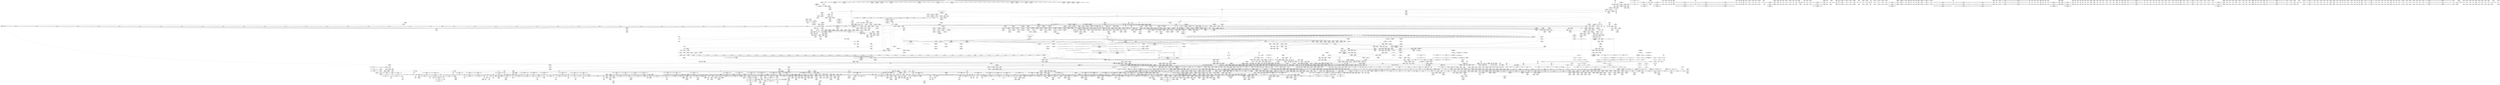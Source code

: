 digraph {
	CE0x4de0ed0 [shape=record,shape=Mrecord,label="{CE0x4de0ed0|tomoyo_print_ulong:tmp1|*SummSink*}"]
	CE0x685dfa0 [shape=record,shape=Mrecord,label="{CE0x685dfa0|i64*_getelementptr_inbounds_(_11_x_i64_,_11_x_i64_*___llvm_gcov_ctr54147,_i64_0,_i64_1)|*Constant*}"]
	CE0x58f4dc0 [shape=record,shape=Mrecord,label="{CE0x58f4dc0|GLOBAL:__llvm_gcov_ctr9|Global_var:__llvm_gcov_ctr9}"]
	CE0x59b37a0 [shape=record,shape=Mrecord,label="{CE0x59b37a0|i64*_getelementptr_inbounds_(_22_x_i64_,_22_x_i64_*___llvm_gcov_ctr9,_i64_0,_i64_20)|*Constant*}"]
	CE0x5b5fc70 [shape=record,shape=Mrecord,label="{CE0x5b5fc70|tomoyo_const_part_length:tmp30|security/tomoyo/util.c,641|*SummSink*}"]
	CE0x8227870 [shape=record,shape=Mrecord,label="{CE0x8227870|tomoyo_init_request_info:tmp1}"]
	CE0x832ed70 [shape=record,shape=Mrecord,label="{CE0x832ed70|tomoyo_get_realpath:tmp4|security/tomoyo/file.c,151}"]
	CE0x59f01b0 [shape=record,shape=Mrecord,label="{CE0x59f01b0|i32_64|*Constant*|*SummSource*}"]
	CE0x81c0d20 [shape=record,shape=Mrecord,label="{CE0x81c0d20|VOIDTB_TE:_CE_306,307_}"]
	CE0x82278e0 [shape=record,shape=Mrecord,label="{CE0x82278e0|tomoyo_init_request_info:tmp1|*SummSource*}"]
	CE0x8163a10 [shape=record,shape=Mrecord,label="{CE0x8163a10|tomoyo_audit_path_number_log:path_number|security/tomoyo/file.c,213}"]
	CE0x5a521c0 [shape=record,shape=Mrecord,label="{CE0x5a521c0|%struct.task_struct*_(%struct.task_struct**)*_asm_movq_%gs:$_1:P_,$0_,_r,im,_dirflag_,_fpsr_,_flags_|*SummSink*}"]
	CE0x80eef60 [shape=record,shape=Mrecord,label="{CE0x80eef60|tomoyo_fill_path_info:tmp13|*LoadInst*|security/tomoyo/util.c,668}"]
	CE0x4b4c410 [shape=record,shape=Mrecord,label="{CE0x4b4c410|0:_i8,_array:_GCRE_tomoyo_index2category_constant_39_x_i8_c_00_00_00_00_00_00_00_00_00_00_00_00_00_00_00_00_00_00_00_00_00_00_00_01_01_01_01_01_01_01_01_01_01_01_01_01_01_01_02_,_align_16:_elem_25::|security/tomoyo/util.c,983}"]
	CE0x65defc0 [shape=record,shape=Mrecord,label="{CE0x65defc0|i64_10|*Constant*|*SummSink*}"]
	CE0x6c06870 [shape=record,shape=Mrecord,label="{CE0x6c06870|tomoyo_print_ulong:tmp11|security/tomoyo/util.c,241|*SummSource*}"]
	CE0x67265f0 [shape=record,shape=Mrecord,label="{CE0x67265f0|tomoyo_print_ulong:tmp21|security/tomoyo/util.c,246|*SummSink*}"]
	CE0x5be76e0 [shape=record,shape=Mrecord,label="{CE0x5be76e0|tomoyo_read_unlock:tmp|*SummSink*}"]
	CE0x59e3ec0 [shape=record,shape=Mrecord,label="{CE0x59e3ec0|i64*_getelementptr_inbounds_(_14_x_i64_,_14_x_i64_*___llvm_gcov_ctr18115,_i64_0,_i64_10)|*Constant*}"]
	CE0x6ca1960 [shape=record,shape=Mrecord,label="{CE0x6ca1960|tomoyo_fill_path_info:const_len6|security/tomoyo/util.c,668|*SummSource*}"]
	CE0x4cc1f70 [shape=record,shape=Mrecord,label="{CE0x4cc1f70|tomoyo_domain:call|security/tomoyo/common.h,1205|*SummSink*}"]
	CE0x8250850 [shape=record,shape=Mrecord,label="{CE0x8250850|tomoyo_print_ulong:tmp13|security/tomoyo/util.c,242|*SummSource*}"]
	CE0x68e9370 [shape=record,shape=Mrecord,label="{CE0x68e9370|GLOBAL:__llvm_gcov_ctr28130|Global_var:__llvm_gcov_ctr28130}"]
	CE0x5b40150 [shape=record,shape=Mrecord,label="{CE0x5b40150|tomoyo_fill_path_info:conv4|security/tomoyo/util.c,667|*SummSource*}"]
	CE0x5b91d00 [shape=record,shape=Mrecord,label="{CE0x5b91d00|tomoyo_init_request_info:conv6|security/tomoyo/util.c,1011}"]
	CE0x6bc7740 [shape=record,shape=Mrecord,label="{CE0x6bc7740|_call_void_tomoyo_fill_path_info(%struct.tomoyo_path_info*_%buf)_#9,_!dbg_!38911|security/tomoyo/file.c,137|*SummSource*}"]
	CE0x82471a0 [shape=record,shape=Mrecord,label="{CE0x82471a0|tomoyo_read_unlock:entry}"]
	CE0x66ca7c0 [shape=record,shape=Mrecord,label="{CE0x66ca7c0|tomoyo_get_mode:conv10|security/tomoyo/util.c,985|*SummSource*}"]
	CE0x805d150 [shape=record,shape=Mrecord,label="{CE0x805d150|0:_i8,_array:_GCRE_tomoyo_index2category_constant_39_x_i8_c_00_00_00_00_00_00_00_00_00_00_00_00_00_00_00_00_00_00_00_00_00_00_00_01_01_01_01_01_01_01_01_01_01_01_01_01_01_01_02_,_align_16:_elem_5::|security/tomoyo/util.c,983}"]
	CE0x6c0e620 [shape=record,shape=Mrecord,label="{CE0x6c0e620|tomoyo_path_number_perm:entry|*SummSink*}"]
	CE0x8116b30 [shape=record,shape=Mrecord,label="{CE0x8116b30|tomoyo_const_part_length:tmp40|security/tomoyo/util.c,644|*SummSource*}"]
	CE0x6b3f890 [shape=record,shape=Mrecord,label="{CE0x6b3f890|tomoyo_const_part_length:tmp48|security/tomoyo/util.c,649}"]
	CE0x67bce90 [shape=record,shape=Mrecord,label="{CE0x67bce90|tomoyo_path_number_perm:tmp30|security/tomoyo/file.c,709}"]
	CE0x8236600 [shape=record,shape=Mrecord,label="{CE0x8236600|i64*_getelementptr_inbounds_(_11_x_i64_,_11_x_i64_*___llvm_gcov_ctr54147,_i64_0,_i64_6)|*Constant*|*SummSource*}"]
	CE0x59a2620 [shape=record,shape=Mrecord,label="{CE0x59a2620|i64*_getelementptr_inbounds_(_22_x_i64_,_22_x_i64_*___llvm_gcov_ctr9,_i64_0,_i64_19)|*Constant*|*SummSink*}"]
	CE0x4b65a80 [shape=record,shape=Mrecord,label="{CE0x4b65a80|tomoyo_get_mode:arrayidx8|security/tomoyo/util.c,983|*SummSink*}"]
	CE0x660c420 [shape=record,shape=Mrecord,label="{CE0x660c420|tomoyo_fill_path_info:tmp2|*LoadInst*|security/tomoyo/util.c,663|*SummSink*}"]
	CE0x6c91360 [shape=record,shape=Mrecord,label="{CE0x6c91360|_ret_i32_%call,_!dbg_!38907|include/linux/srcu.h,223}"]
	CE0x6b6b560 [shape=record,shape=Mrecord,label="{CE0x6b6b560|tomoyo_fill_path_info:tmp12|security/tomoyo/util.c,667|*SummSink*}"]
	CE0x818d500 [shape=record,shape=Mrecord,label="{CE0x818d500|i64*_getelementptr_inbounds_(_31_x_i64_,_31_x_i64_*___llvm_gcov_ctr43150,_i64_0,_i64_27)|*Constant*}"]
	CE0x6c10f80 [shape=record,shape=Mrecord,label="{CE0x6c10f80|i64*_getelementptr_inbounds_(_2_x_i64_,_2_x_i64_*___llvm_gcov_ctr31,_i64_0,_i64_1)|*Constant*}"]
	CE0x81e4680 [shape=record,shape=Mrecord,label="{CE0x81e4680|tomoyo_const_part_length:tmp18|security/tomoyo/util.c,627|*SummSink*}"]
	CE0x839acf0 [shape=record,shape=Mrecord,label="{CE0x839acf0|tomoyo_const_part_length:tmp1}"]
	CE0x67a2850 [shape=record,shape=Mrecord,label="{CE0x67a2850|tomoyo_path_number_perm:type|Function::tomoyo_path_number_perm&Arg::type::}"]
	CE0x68e1ca0 [shape=record,shape=Mrecord,label="{CE0x68e1ca0|tomoyo_get_mode:tmp19|security/tomoyo/util.c,985}"]
	CE0x76bbf10 [shape=record,shape=Mrecord,label="{CE0x76bbf10|tomoyo_fill_path_info:conv3|security/tomoyo/util.c,666|*SummSink*}"]
	CE0x58601d0 [shape=record,shape=Mrecord,label="{CE0x58601d0|128:_i8*,_1208:_%struct.file*,_:_CMRE_45,46_}"]
	CE0x699f7b0 [shape=record,shape=Mrecord,label="{CE0x699f7b0|srcu_read_unlock:bb|*SummSink*}"]
	CE0x674e890 [shape=record,shape=Mrecord,label="{CE0x674e890|i64*_getelementptr_inbounds_(_14_x_i64_,_14_x_i64_*___llvm_gcov_ctr18115,_i64_0,_i64_12)|*Constant*|*SummSource*}"]
	CE0x5a1a0e0 [shape=record,shape=Mrecord,label="{CE0x5a1a0e0|tomoyo_const_part_length:tmp19|security/tomoyo/util.c,628|*SummSink*}"]
	CE0x5922f80 [shape=record,shape=Mrecord,label="{CE0x5922f80|VOIDTB_TE:_CE_207,208_}"]
	CE0x6a8ea90 [shape=record,shape=Mrecord,label="{CE0x6a8ea90|i64*_getelementptr_inbounds_(_22_x_i64_,_22_x_i64_*___llvm_gcov_ctr9,_i64_0,_i64_13)|*Constant*|*SummSource*}"]
	CE0x67e4d60 [shape=record,shape=Mrecord,label="{CE0x67e4d60|tomoyo_const_part_length:tmp29|security/tomoyo/util.c,641}"]
	CE0x4cc2a30 [shape=record,shape=Mrecord,label="{CE0x4cc2a30|tomoyo_get_mode:call|security/tomoyo/util.c,980}"]
	CE0x80dafd0 [shape=record,shape=Mrecord,label="{CE0x80dafd0|tomoyo_get_realpath:tmp1|*SummSink*}"]
	CE0x6c77ac0 [shape=record,shape=Mrecord,label="{CE0x6c77ac0|tomoyo_const_part_length:tmp39|security/tomoyo/util.c,644}"]
	CE0x4d09280 [shape=record,shape=Mrecord,label="{CE0x4d09280|tomoyo_get_mode:idxprom|security/tomoyo/util.c,981}"]
	CE0x5b1e590 [shape=record,shape=Mrecord,label="{CE0x5b1e590|tomoyo_fill_path_info:arrayidx|security/tomoyo/util.c,667}"]
	CE0x5925fb0 [shape=record,shape=Mrecord,label="{CE0x5925fb0|i64_2|*Constant*}"]
	CE0x66c9a10 [shape=record,shape=Mrecord,label="{CE0x66c9a10|tomoyo_get_mode:mode.0|*SummSource*}"]
	CE0x820e410 [shape=record,shape=Mrecord,label="{CE0x820e410|i32_49|*Constant*|*SummSource*}"]
	CE0x6c4a490 [shape=record,shape=Mrecord,label="{CE0x6c4a490|tomoyo_fill_path_info:idxprom|security/tomoyo/util.c,667}"]
	CE0x67c6730 [shape=record,shape=Mrecord,label="{CE0x67c6730|GLOBAL:tomoyo_print_ulong|*Constant*}"]
	CE0x4a7a9b0 [shape=record,shape=Mrecord,label="{CE0x4a7a9b0|i64*_getelementptr_inbounds_(_12_x_i64_,_12_x_i64_*___llvm_gcov_ctr31133,_i64_0,_i64_6)|*Constant*|*SummSink*}"]
	CE0x80d9390 [shape=record,shape=Mrecord,label="{CE0x80d9390|VOIDTB_TE:_CE_16,24_}"]
	CE0x820e700 [shape=record,shape=Mrecord,label="{CE0x820e700|_call_void___llvm_gcov_indirect_counter_increment114(i32*___llvm_gcov_global_state_pred45,_i64**_getelementptr_inbounds_(_3_x_i64*_,_3_x_i64*_*___llvm_gcda_edge_table44,_i64_0,_i64_1)),_!dbg_!38927|security/tomoyo/util.c,634|*SummSource*}"]
	CE0x820df50 [shape=record,shape=Mrecord,label="{CE0x820df50|__llvm_gcov_indirect_counter_increment114:tmp|*SummSource*}"]
	CE0x6a60a10 [shape=record,shape=Mrecord,label="{CE0x6a60a10|tomoyo_get_realpath:tmp7|security/tomoyo/file.c,152}"]
	CE0x5a0f210 [shape=record,shape=Mrecord,label="{CE0x5a0f210|tomoyo_audit_path_number_log:number|security/tomoyo/file.c,231|*SummSink*}"]
	CE0x4e61dc0 [shape=record,shape=Mrecord,label="{CE0x4e61dc0|tomoyo_print_ulong:if.end21|*SummSink*}"]
	CE0x4c27fa0 [shape=record,shape=Mrecord,label="{CE0x4c27fa0|srcu_read_lock:bb|*SummSource*}"]
	CE0x67dcc00 [shape=record,shape=Mrecord,label="{CE0x67dcc00|128:_i8*,_1208:_%struct.file*,_:_CMRE_37,38_}"]
	CE0x81ab220 [shape=record,shape=Mrecord,label="{CE0x81ab220|i64_176|*Constant*}"]
	CE0x6724c10 [shape=record,shape=Mrecord,label="{CE0x6724c10|GLOBAL:tomoyo_profile|*Constant*|*SummSink*}"]
	CE0x689e940 [shape=record,shape=Mrecord,label="{CE0x689e940|rcu_lock_release:entry|*SummSource*}"]
	CE0x816f900 [shape=record,shape=Mrecord,label="{CE0x816f900|tomoyo_audit_path_number_log:tmp15|security/tomoyo/file.c,235}"]
	CE0x8116950 [shape=record,shape=Mrecord,label="{CE0x8116950|i64_25|*Constant*|*SummSink*}"]
	CE0x6adee60 [shape=record,shape=Mrecord,label="{CE0x6adee60|i64_5|*Constant*|*SummSource*}"]
	CE0x58aee00 [shape=record,shape=Mrecord,label="{CE0x58aee00|tomoyo_path_number_perm:tmp26|security/tomoyo/file.c,708|*SummSource*}"]
	CE0x6a031b0 [shape=record,shape=Mrecord,label="{CE0x6a031b0|tomoyo_get_mode:tmp21|security/tomoyo/util.c,985|*SummSink*}"]
	CE0x4c50760 [shape=record,shape=Mrecord,label="{CE0x4c50760|0:_i8,_array:_GCRE_tomoyo_index2category_constant_39_x_i8_c_00_00_00_00_00_00_00_00_00_00_00_00_00_00_00_00_00_00_00_00_00_00_00_01_01_01_01_01_01_01_01_01_01_01_01_01_01_01_02_,_align_16:_elem_30::|security/tomoyo/util.c,983}"]
	CE0x5a9bd90 [shape=record,shape=Mrecord,label="{CE0x5a9bd90|i64*_getelementptr_inbounds_(_14_x_i64_,_14_x_i64_*___llvm_gcov_ctr18115,_i64_0,_i64_0)|*Constant*|*SummSource*}"]
	CE0x4cf0820 [shape=record,shape=Mrecord,label="{CE0x4cf0820|tomoyo_domain:tobool1|security/tomoyo/common.h,1205|*SummSink*}"]
	CE0x81e42f0 [shape=record,shape=Mrecord,label="{CE0x81e42f0|tomoyo_const_part_length:tmp18|security/tomoyo/util.c,627}"]
	CE0x4a7aeb0 [shape=record,shape=Mrecord,label="{CE0x4a7aeb0|__llvm_gcov_indirect_counter_increment:bb|*SummSource*}"]
	CE0x586bf60 [shape=record,shape=Mrecord,label="{CE0x586bf60|tomoyo_path_number_perm:tmp20|security/tomoyo/file.c,705|*SummSource*}"]
	CE0x8084e80 [shape=record,shape=Mrecord,label="{CE0x8084e80|GLOBAL:tomoyo_ss|Global_var:tomoyo_ss}"]
	CE0x76a7670 [shape=record,shape=Mrecord,label="{CE0x76a7670|tomoyo_get_mode:if.then|*SummSink*}"]
	CE0x6672ce0 [shape=record,shape=Mrecord,label="{CE0x6672ce0|__llvm_gcov_indirect_counter_increment:tmp6}"]
	CE0x58e2da0 [shape=record,shape=Mrecord,label="{CE0x58e2da0|rcu_lock_release:tmp2|*SummSink*}"]
	CE0x4c5b260 [shape=record,shape=Mrecord,label="{CE0x4c5b260|tomoyo_const_part_length:incdec.ptr19|security/tomoyo/util.c,643|*SummSource*}"]
	CE0x8191780 [shape=record,shape=Mrecord,label="{CE0x8191780|_call_void_mcount()_#3|*SummSource*}"]
	CE0x66c98c0 [shape=record,shape=Mrecord,label="{CE0x66c98c0|tomoyo_get_mode:mode.0}"]
	CE0x4cc22d0 [shape=record,shape=Mrecord,label="{CE0x4cc22d0|tomoyo_audit_path_number_log:tmp|*SummSink*}"]
	CE0x6735960 [shape=record,shape=Mrecord,label="{CE0x6735960|0:_%struct.tomoyo_obj_info*,_16:_%struct.tomoyo_domain_info*,_24:_%struct.tomoyo_path_info*,_32:_i64,_40:_i8,_72:_i8,_75:_i8,_76:_i8,_77:_i8,_:_SCMRE_32,33_}"]
	CE0x68030b0 [shape=record,shape=Mrecord,label="{CE0x68030b0|tomoyo_path_number_perm:lor.lhs.false|*SummSink*}"]
	CE0x58f3400 [shape=record,shape=Mrecord,label="{CE0x58f3400|_call_void_mcount()_#3}"]
	CE0x5a5d350 [shape=record,shape=Mrecord,label="{CE0x5a5d350|VOIDTB_TE:_CE_147,148_}"]
	CE0x835df50 [shape=record,shape=Mrecord,label="{CE0x835df50|tomoyo_const_part_length:cmp3|security/tomoyo/util.c,627|*SummSink*}"]
	CE0x5a9d110 [shape=record,shape=Mrecord,label="{CE0x5a9d110|VOIDTB_TE:_CE_182,183_}"]
	CE0x4bc0680 [shape=record,shape=Mrecord,label="{CE0x4bc0680|0:_i8,_array:_GCRE_tomoyo_index2category_constant_39_x_i8_c_00_00_00_00_00_00_00_00_00_00_00_00_00_00_00_00_00_00_00_00_00_00_00_01_01_01_01_01_01_01_01_01_01_01_01_01_01_01_02_,_align_16:_elem_35::|security/tomoyo/util.c,983}"]
	CE0x6c90e60 [shape=record,shape=Mrecord,label="{CE0x6c90e60|tomoyo_path_number_perm:tmp14|security/tomoyo/file.c,701|*SummSource*}"]
	CE0x5c1ed50 [shape=record,shape=Mrecord,label="{CE0x5c1ed50|tomoyo_print_ulong:conv2|security/tomoyo/util.c,240|*SummSource*}"]
	CE0x6cb5b30 [shape=record,shape=Mrecord,label="{CE0x6cb5b30|_call_void_tomoyo_read_unlock(i32_%call1)_#9,_!dbg_!38957|security/tomoyo/file.c,720}"]
	CE0x67cc9b0 [shape=record,shape=Mrecord,label="{CE0x67cc9b0|i64*_getelementptr_inbounds_(_2_x_i64_,_2_x_i64_*___llvm_gcov_ctr23,_i64_0,_i64_0)|*Constant*|*SummSource*}"]
	"CONST[source:0(mediator),value:0(static)][purpose:{operation}][SnkIdx:2]"
	CE0x805d6b0 [shape=record,shape=Mrecord,label="{CE0x805d6b0|0:_i8,_array:_GCRE_tomoyo_index2category_constant_39_x_i8_c_00_00_00_00_00_00_00_00_00_00_00_00_00_00_00_00_00_00_00_00_00_00_00_01_01_01_01_01_01_01_01_01_01_01_01_01_01_01_02_,_align_16:_elem_7::|security/tomoyo/util.c,983}"]
	CE0x66ee150 [shape=record,shape=Mrecord,label="{CE0x66ee150|tomoyo_const_part_length:inc|security/tomoyo/util.c,628|*SummSource*}"]
	CE0x58b45c0 [shape=record,shape=Mrecord,label="{CE0x58b45c0|tomoyo_print_ulong:tmp22|*SummSink*}"]
	CE0x5860d10 [shape=record,shape=Mrecord,label="{CE0x5860d10|128:_i8*,_1208:_%struct.file*,_:_CMRE_64,72_|*MultipleSource*|security/tomoyo/common.h,1205|security/tomoyo/common.h,1205}"]
	CE0x4ec5980 [shape=record,shape=Mrecord,label="{CE0x4ec5980|i64*_getelementptr_inbounds_(_6_x_i64_,_6_x_i64_*___llvm_gcov_ctr25,_i64_0,_i64_0)|*Constant*|*SummSource*}"]
	CE0x8146520 [shape=record,shape=Mrecord,label="{CE0x8146520|tomoyo_const_part_length:tmp45|security/tomoyo/util.c,645}"]
	CE0x580f630 [shape=record,shape=Mrecord,label="{CE0x580f630|tomoyo_print_ulong:tmp|*SummSource*}"]
	CE0x58df150 [shape=record,shape=Mrecord,label="{CE0x58df150|tomoyo_path_number_perm:arrayidx|security/tomoyo/file.c,701|*SummSource*}"]
	CE0x6a9fee0 [shape=record,shape=Mrecord,label="{CE0x6a9fee0|tomoyo_audit_path_number_log:r|Function::tomoyo_audit_path_number_log&Arg::r::|*SummSink*}"]
	CE0x6984540 [shape=record,shape=Mrecord,label="{CE0x6984540|tomoyo_const_part_length:cmp|security/tomoyo/util.c,626|*SummSource*}"]
	CE0x80f4610 [shape=record,shape=Mrecord,label="{CE0x80f4610|tomoyo_const_part_length:tmp41|security/tomoyo/util.c,644}"]
	CE0x5944de0 [shape=record,shape=Mrecord,label="{CE0x5944de0|tomoyo_init_request_info:r|Function::tomoyo_init_request_info&Arg::r::|*SummSink*}"]
	CE0x6a27010 [shape=record,shape=Mrecord,label="{CE0x6a27010|rcu_lock_release:tmp5|include/linux/rcupdate.h,423}"]
	CE0x5b4c400 [shape=record,shape=Mrecord,label="{CE0x5b4c400|i8_0|*Constant*|*SummSink*}"]
	CE0x5a14e20 [shape=record,shape=Mrecord,label="{CE0x5a14e20|__llvm_gcov_indirect_counter_increment114:tmp5}"]
	CE0x835dda0 [shape=record,shape=Mrecord,label="{CE0x835dda0|i32_92|*Constant*|*SummSink*}"]
	CE0x594a610 [shape=record,shape=Mrecord,label="{CE0x594a610|tomoyo_const_part_length:tmp24|security/tomoyo/util.c,640|*SummSource*}"]
	CE0x68c8bf0 [shape=record,shape=Mrecord,label="{CE0x68c8bf0|i32_4|*Constant*|*SummSource*}"]
	CE0x80b7b10 [shape=record,shape=Mrecord,label="{CE0x80b7b10|__llvm_gcov_indirect_counter_increment114:counters|Function::__llvm_gcov_indirect_counter_increment114&Arg::counters::|*SummSource*}"]
	CE0x59d47d0 [shape=record,shape=Mrecord,label="{CE0x59d47d0|tomoyo_const_part_length:tmp53|security/tomoyo/util.c,652|*SummSink*}"]
	CE0x59a0d60 [shape=record,shape=Mrecord,label="{CE0x59a0d60|i8_1|*Constant*|*SummSource*}"]
	CE0x66aca20 [shape=record,shape=Mrecord,label="{CE0x66aca20|0:_%struct.tomoyo_obj_info*,_16:_%struct.tomoyo_domain_info*,_24:_%struct.tomoyo_path_info*,_32:_i64,_40:_i8,_72:_i8,_75:_i8,_76:_i8,_77:_i8,_:_SCMRE_44,45_}"]
	CE0x6cb5620 [shape=record,shape=Mrecord,label="{CE0x6cb5620|i32_-12|*Constant*}"]
	CE0x8165fa0 [shape=record,shape=Mrecord,label="{CE0x8165fa0|_ret_%struct.tomoyo_domain_info*_%tmp23,_!dbg_!38929|security/tomoyo/common.h,1205|*SummSink*}"]
	CE0x676fdf0 [shape=record,shape=Mrecord,label="{CE0x676fdf0|tomoyo_path_number_perm:mode|security/tomoyo/file.c,721|*SummSource*}"]
	CE0x696cb80 [shape=record,shape=Mrecord,label="{CE0x696cb80|tomoyo_get_mode:tmp6|security/tomoyo/util.c,978}"]
	CE0x4b31ef0 [shape=record,shape=Mrecord,label="{CE0x4b31ef0|tomoyo_fill_path_info:tmp5|security/tomoyo/util.c,667}"]
	CE0x4bef500 [shape=record,shape=Mrecord,label="{CE0x4bef500|tomoyo_print_ulong:tmp10|security/tomoyo/util.c,241}"]
	CE0x67e8640 [shape=record,shape=Mrecord,label="{CE0x67e8640|tomoyo_path_number_perm:obj5|security/tomoyo/file.c,707|*SummSource*}"]
	CE0x80b8870 [shape=record,shape=Mrecord,label="{CE0x80b8870|i64*_getelementptr_inbounds_(_2_x_i64_,_2_x_i64_*___llvm_gcov_ctr31,_i64_0,_i64_0)|*Constant*}"]
	CE0x679bba0 [shape=record,shape=Mrecord,label="{CE0x679bba0|i64*_getelementptr_inbounds_(_4_x_i64_,_4_x_i64_*___llvm_gcov_ctr24,_i64_0,_i64_1)|*Constant*}"]
	CE0x8305af0 [shape=record,shape=Mrecord,label="{CE0x8305af0|tomoyo_init_request_info:tmp3|security/tomoyo/util.c,1004|*SummSink*}"]
	CE0x5a9cae0 [shape=record,shape=Mrecord,label="{CE0x5a9cae0|i64_1|*Constant*}"]
	CE0x58df970 [shape=record,shape=Mrecord,label="{CE0x58df970|tomoyo_path_number_perm:lor.lhs.false}"]
	CE0x6aded00 [shape=record,shape=Mrecord,label="{CE0x6aded00|i64_4|*Constant*}"]
	CE0x6a5ef60 [shape=record,shape=Mrecord,label="{CE0x6a5ef60|GLOBAL:__srcu_read_unlock|*Constant*}"]
	CE0x8352c30 [shape=record,shape=Mrecord,label="{CE0x8352c30|tomoyo_get_mode:conv5|security/tomoyo/util.c,983}"]
	CE0x6ba1cc0 [shape=record,shape=Mrecord,label="{CE0x6ba1cc0|tomoyo_path_number_perm:tmp41|security/tomoyo/file.c,718}"]
	CE0x80775a0 [shape=record,shape=Mrecord,label="{CE0x80775a0|tomoyo_path_number_perm:tmp28|security/tomoyo/file.c,708}"]
	CE0x6722210 [shape=record,shape=Mrecord,label="{CE0x6722210|srcu_read_unlock:entry}"]
	CE0x76a7fd0 [shape=record,shape=Mrecord,label="{CE0x76a7fd0|i64*_getelementptr_inbounds_(_11_x_i64_,_11_x_i64_*___llvm_gcov_ctr54147,_i64_0,_i64_0)|*Constant*}"]
	CE0x58953a0 [shape=record,shape=Mrecord,label="{CE0x58953a0|tomoyo_path_number_perm:tmp17|security/tomoyo/file.c,703|*SummSink*}"]
	CE0x58b34a0 [shape=record,shape=Mrecord,label="{CE0x58b34a0|tomoyo_print_ulong:call19|security/tomoyo/util.c,246}"]
	CE0x6c79130 [shape=record,shape=Mrecord,label="{CE0x6c79130|0:_i8,_array:_GCRE_tomoyo_index2category_constant_39_x_i8_c_00_00_00_00_00_00_00_00_00_00_00_00_00_00_00_00_00_00_00_00_00_00_00_01_01_01_01_01_01_01_01_01_01_01_01_01_01_01_02_,_align_16:_elem_1::|security/tomoyo/util.c,983}"]
	CE0x6b0d040 [shape=record,shape=Mrecord,label="{CE0x6b0d040|0:_i8*,_array:_GCRE_tomoyo_mac_keywords_external_constant_42_x_i8*_:_elem_23::|security/tomoyo/file.c,233}"]
	CE0x4daf3f0 [shape=record,shape=Mrecord,label="{CE0x4daf3f0|tomoyo_domain:tmp16|security/tomoyo/common.h,1205}"]
	CE0x67858e0 [shape=record,shape=Mrecord,label="{CE0x67858e0|tomoyo_add_slash:name|security/tomoyo/file.c,136|*SummSource*}"]
	CE0x674e590 [shape=record,shape=Mrecord,label="{CE0x674e590|tomoyo_print_ulong:tmp24|*SummSource*}"]
	CE0x4d790d0 [shape=record,shape=Mrecord,label="{CE0x4d790d0|tomoyo_fill_path_info:tobool|security/tomoyo/util.c,667|*SummSink*}"]
	CE0x67e8580 [shape=record,shape=Mrecord,label="{CE0x67e8580|tomoyo_path_number_perm:obj5|security/tomoyo/file.c,707}"]
	CE0x68e1710 [shape=record,shape=Mrecord,label="{CE0x68e1710|i64_7|*Constant*}"]
	CE0x67dd240 [shape=record,shape=Mrecord,label="{CE0x67dd240|128:_i8*,_1208:_%struct.file*,_:_CMRE_42,43_}"]
	CE0x68dcc40 [shape=record,shape=Mrecord,label="{CE0x68dcc40|_call_void_tomoyo_fill_path_info(%struct.tomoyo_path_info*_%buf)_#9,_!dbg_!38913|security/tomoyo/file.c,152|*SummSource*}"]
	CE0x76bc2b0 [shape=record,shape=Mrecord,label="{CE0x76bc2b0|tomoyo_get_mode:tmp1}"]
	CE0x6bfe0a0 [shape=record,shape=Mrecord,label="{CE0x6bfe0a0|tomoyo_get_mode:tmp23|security/tomoyo/util.c,986|*SummSource*}"]
	CE0x59b4000 [shape=record,shape=Mrecord,label="{CE0x59b4000|tomoyo_path_number_perm:tmp49|security/tomoyo/file.c,723|*SummSink*}"]
	CE0x68b9450 [shape=record,shape=Mrecord,label="{CE0x68b9450|i32_0|*Constant*}"]
	CE0x69b2770 [shape=record,shape=Mrecord,label="{CE0x69b2770|tomoyo_get_realpath:tmp|*SummSink*}"]
	CE0x8146320 [shape=record,shape=Mrecord,label="{CE0x8146320|i64*_getelementptr_inbounds_(_31_x_i64_,_31_x_i64_*___llvm_gcov_ctr43150,_i64_0,_i64_26)|*Constant*|*SummSource*}"]
	CE0x5a52990 [shape=record,shape=Mrecord,label="{CE0x5a52990|VOIDTB_TE_array:_GCR_.str3117_private_unnamed_addr_constant_5_x_i8_c_0%lo_00_,_align_1:_elem_0:default:}"]
	CE0x81aa250 [shape=record,shape=Mrecord,label="{CE0x81aa250|tomoyo_audit_path_number_log:call|security/tomoyo/file.c,233|*SummSource*}"]
	CE0x6a27190 [shape=record,shape=Mrecord,label="{CE0x6a27190|rcu_lock_release:tmp5|include/linux/rcupdate.h,423|*SummSource*}"]
	CE0x812fb00 [shape=record,shape=Mrecord,label="{CE0x812fb00|tomoyo_get_realpath:tmp9|security/tomoyo/file.c,155|*SummSink*}"]
	CE0x8240df0 [shape=record,shape=Mrecord,label="{CE0x8240df0|VOIDTB_TE:_CE_178,179_}"]
	CE0x58764a0 [shape=record,shape=Mrecord,label="{CE0x58764a0|srcu_read_lock:entry}"]
	CE0x80fedb0 [shape=record,shape=Mrecord,label="{CE0x80fedb0|VOIDTB_TE:_CE_311,312_}"]
	CE0x818da40 [shape=record,shape=Mrecord,label="{CE0x818da40|i64*_getelementptr_inbounds_(_31_x_i64_,_31_x_i64_*___llvm_gcov_ctr43150,_i64_0,_i64_27)|*Constant*|*SummSource*}"]
	CE0x4c197d0 [shape=record,shape=Mrecord,label="{CE0x4c197d0|rcu_lock_acquire:tmp7|*SummSink*}"]
	CE0x4e61850 [shape=record,shape=Mrecord,label="{CE0x4e61850|tomoyo_print_ulong:if.end21}"]
	CE0x8305900 [shape=record,shape=Mrecord,label="{CE0x8305900|VOIDTB_TE:_CE_157,158_}"]
	CE0x59b3610 [shape=record,shape=Mrecord,label="{CE0x59b3610|tomoyo_path_number_perm:error.1|*SummSink*}"]
	CE0x6b1f9b0 [shape=record,shape=Mrecord,label="{CE0x6b1f9b0|tomoyo_fill_path_info:ptr|Function::tomoyo_fill_path_info&Arg::ptr::|*SummSource*}"]
	CE0x83c9dd0 [shape=record,shape=Mrecord,label="{CE0x83c9dd0|get_current:tmp2|*SummSource*}"]
	CE0x660c770 [shape=record,shape=Mrecord,label="{CE0x660c770|0:_i8,_:_GCRE_tomoyo_policy_loaded_global_i8_0,_align_1:_elem_0:default:}"]
	CE0x6885a90 [shape=record,shape=Mrecord,label="{CE0x6885a90|tomoyo_path_number_perm:do.body}"]
	CE0x58760c0 [shape=record,shape=Mrecord,label="{CE0x58760c0|tomoyo_path_number_perm:param_type|security/tomoyo/file.c,710|*SummSink*}"]
	CE0x6a6d040 [shape=record,shape=Mrecord,label="{CE0x6a6d040|tomoyo_path_number_perm:param12|security/tomoyo/file.c,713|*SummSource*}"]
	CE0x5a19fc0 [shape=record,shape=Mrecord,label="{CE0x5a19fc0|i64*_getelementptr_inbounds_(_31_x_i64_,_31_x_i64_*___llvm_gcov_ctr43150,_i64_0,_i64_9)|*Constant*|*SummSource*}"]
	CE0x83ce910 [shape=record,shape=Mrecord,label="{CE0x83ce910|tomoyo_const_part_length:lor.lhs.false|*SummSink*}"]
	CE0x76a7850 [shape=record,shape=Mrecord,label="{CE0x76a7850|__llvm_gcov_indirect_counter_increment:pred|*SummSink*}"]
	CE0x4c30010 [shape=record,shape=Mrecord,label="{CE0x4c30010|tomoyo_print_ulong:tmp17|security/tomoyo/util.c,243}"]
	CE0x5966ad0 [shape=record,shape=Mrecord,label="{CE0x5966ad0|i64*_getelementptr_inbounds_(_22_x_i64_,_22_x_i64_*___llvm_gcov_ctr9,_i64_0,_i64_5)|*Constant*}"]
	CE0x6c77380 [shape=record,shape=Mrecord,label="{CE0x6c77380|tomoyo_const_part_length:tmp37|security/tomoyo/util.c,644|*SummSink*}"]
	CE0x8236170 [shape=record,shape=Mrecord,label="{CE0x8236170|_call_void_mcount()_#3}"]
	CE0x81c0b00 [shape=record,shape=Mrecord,label="{CE0x81c0b00|VOIDTB_TE:_CE_304,305_}"]
	CE0x80a7e50 [shape=record,shape=Mrecord,label="{CE0x80a7e50|tomoyo_add_slash:tmp3|security/tomoyo/file.c,131|*SummSink*}"]
	CE0x689ec90 [shape=record,shape=Mrecord,label="{CE0x689ec90|tomoyo_print_ulong:tmp4|security/tomoyo/util.c,239|*SummSource*}"]
	CE0x66a2ed0 [shape=record,shape=Mrecord,label="{CE0x66a2ed0|i64*_getelementptr_inbounds_(_11_x_i64_,_11_x_i64_*___llvm_gcov_ctr54147,_i64_0,_i64_9)|*Constant*|*SummSink*}"]
	CE0x6821420 [shape=record,shape=Mrecord,label="{CE0x6821420|tomoyo_print_ulong:if.else|*SummSource*}"]
	CE0x66e8350 [shape=record,shape=Mrecord,label="{CE0x66e8350|0:_%struct.tomoyo_obj_info*,_16:_%struct.tomoyo_domain_info*,_24:_%struct.tomoyo_path_info*,_32:_i64,_40:_i8,_72:_i8,_75:_i8,_76:_i8,_77:_i8,_:_SCMRE_39,40_}"]
	CE0x81ff390 [shape=record,shape=Mrecord,label="{CE0x81ff390|GLOBAL:full_name_hash|*Constant*|*SummSource*}"]
	CE0x67a2440 [shape=record,shape=Mrecord,label="{CE0x67a2440|_call_void_mcount()_#3|*SummSource*}"]
	CE0x6b2cf90 [shape=record,shape=Mrecord,label="{CE0x6b2cf90|i64_4|*Constant*}"]
	CE0x83b4cd0 [shape=record,shape=Mrecord,label="{CE0x83b4cd0|tomoyo_read_lock:tmp|*SummSink*}"]
	CE0x5949400 [shape=record,shape=Mrecord,label="{CE0x5949400|tomoyo_print_ulong:call15|security/tomoyo/util.c,244}"]
	CE0x58f3940 [shape=record,shape=Mrecord,label="{CE0x58f3940|i64*_getelementptr_inbounds_(_5_x_i64_,_5_x_i64_*___llvm_gcov_ctr28130,_i64_0,_i64_3)|*Constant*}"]
	CE0x68f4640 [shape=record,shape=Mrecord,label="{CE0x68f4640|tomoyo_get_mode:ns|Function::tomoyo_get_mode&Arg::ns::}"]
	CE0x6adf2e0 [shape=record,shape=Mrecord,label="{CE0x6adf2e0|i64_2|*Constant*}"]
	CE0x6c7dc90 [shape=record,shape=Mrecord,label="{CE0x6c7dc90|128:_i8*,_1208:_%struct.file*,_:_CMRE_104,112_|*MultipleSource*|security/tomoyo/common.h,1205|security/tomoyo/common.h,1205}"]
	CE0x6baca40 [shape=record,shape=Mrecord,label="{CE0x6baca40|tomoyo_get_realpath:return|*SummSink*}"]
	CE0x80fe370 [shape=record,shape=Mrecord,label="{CE0x80fe370|VOIDTB_TE:_CE_185,186_}"]
	CE0x83b4b50 [shape=record,shape=Mrecord,label="{CE0x83b4b50|VOIDTB_TE:_CE_175,176_}"]
	CE0x6b2d170 [shape=record,shape=Mrecord,label="{CE0x6b2d170|tomoyo_path_number_perm:tobool|security/tomoyo/file.c,702|*SummSink*}"]
	CE0x687fcb0 [shape=record,shape=Mrecord,label="{CE0x687fcb0|i32_10|*Constant*|*SummSource*}"]
	CE0x80fd3f0 [shape=record,shape=Mrecord,label="{CE0x80fd3f0|tomoyo_path_number_perm:if.end|*SummSink*}"]
	CE0x5934060 [shape=record,shape=Mrecord,label="{CE0x5934060|i64_18|*Constant*|*SummSink*}"]
	CE0x6adf350 [shape=record,shape=Mrecord,label="{CE0x6adf350|tomoyo_fill_path_info:tmp3|security/tomoyo/util.c,667}"]
	CE0x4c27e20 [shape=record,shape=Mrecord,label="{CE0x4c27e20|srcu_read_lock:bb}"]
	CE0x6b40230 [shape=record,shape=Mrecord,label="{CE0x6b40230|i64**_getelementptr_inbounds_(_3_x_i64*_,_3_x_i64*_*___llvm_gcda_edge_table44,_i64_0,_i64_0)|*Constant*|*SummSink*}"]
	CE0x83ad5d0 [shape=record,shape=Mrecord,label="{CE0x83ad5d0|tomoyo_domain:tmp2|*SummSink*}"]
	CE0x598dad0 [shape=record,shape=Mrecord,label="{CE0x598dad0|tomoyo_domain:cred|security/tomoyo/common.h,1205|*SummSink*}"]
	CE0x5a94550 [shape=record,shape=Mrecord,label="{CE0x5a94550|tomoyo_get_mode:tmp28|security/tomoyo/util.c,988}"]
	CE0x67b5760 [shape=record,shape=Mrecord,label="{CE0x67b5760|0:_%struct.tomoyo_obj_info*,_16:_%struct.tomoyo_domain_info*,_24:_%struct.tomoyo_path_info*,_32:_i64,_40:_i8,_72:_i8,_75:_i8,_76:_i8,_77:_i8,_:_SCMRE_58,59_}"]
	CE0x4d09cf0 [shape=record,shape=Mrecord,label="{CE0x4d09cf0|i64*_getelementptr_inbounds_(_12_x_i64_,_12_x_i64_*___llvm_gcov_ctr28,_i64_0,_i64_0)|*Constant*|*SummSink*}"]
	CE0x4c94760 [shape=record,shape=Mrecord,label="{CE0x4c94760|i32_48|*Constant*|*SummSource*}"]
	CE0x6724b00 [shape=record,shape=Mrecord,label="{CE0x6724b00|GLOBAL:tomoyo_profile|*Constant*|*SummSource*}"]
	CE0x5a0f8c0 [shape=record,shape=Mrecord,label="{CE0x5a0f8c0|_call_void_tomoyo_print_ulong(i8*_%arraydecay,_i32_64,_i64_%tmp12,_i8_zeroext_%radix.0)_#9,_!dbg_!38923|security/tomoyo/file.c,231}"]
	CE0x8121e20 [shape=record,shape=Mrecord,label="{CE0x8121e20|0:_i8,_array:_GCRE_tomoyo_pn2mac_constant_8_x_i8_c_02_05_07_08_12_0F_10_11_,_align_1:_elem_2::|security/tomoyo/file.c,701}"]
	CE0x5a9da10 [shape=record,shape=Mrecord,label="{CE0x5a9da10|i32_8|*Constant*}"]
	CE0x4d6e090 [shape=record,shape=Mrecord,label="{CE0x4d6e090|i64*_getelementptr_inbounds_(_31_x_i64_,_31_x_i64_*___llvm_gcov_ctr43150,_i64_0,_i64_0)|*Constant*|*SummSource*}"]
	CE0x6a4e350 [shape=record,shape=Mrecord,label="{CE0x6a4e350|tomoyo_const_part_length:tmp14|security/tomoyo/util.c,626|*SummSource*}"]
	CE0x67efff0 [shape=record,shape=Mrecord,label="{CE0x67efff0|tomoyo_audit_path_number_log:tmp13|security/tomoyo/file.c,234|*SummSink*}"]
	CE0x59123d0 [shape=record,shape=Mrecord,label="{CE0x59123d0|i64*_getelementptr_inbounds_(_14_x_i64_,_14_x_i64_*___llvm_gcov_ctr18115,_i64_0,_i64_6)|*Constant*}"]
	CE0x5911780 [shape=record,shape=Mrecord,label="{CE0x5911780|tomoyo_print_ulong:cmp11|security/tomoyo/util.c,243|*SummSink*}"]
	CE0x58ef3f0 [shape=record,shape=Mrecord,label="{CE0x58ef3f0|GLOBAL:__llvm_gcov_global_state_pred30|Global_var:__llvm_gcov_global_state_pred30|*SummSink*}"]
	CE0x81225e0 [shape=record,shape=Mrecord,label="{CE0x81225e0|VOIDTB_TE:_CE_198,199_}"]
	CE0x67dcac0 [shape=record,shape=Mrecord,label="{CE0x67dcac0|128:_i8*,_1208:_%struct.file*,_:_CMRE_36,37_}"]
	CE0x6823f70 [shape=record,shape=Mrecord,label="{CE0x6823f70|i64*_getelementptr_inbounds_(_31_x_i64_,_31_x_i64_*___llvm_gcov_ctr43150,_i64_0,_i64_29)|*Constant*|*SummSink*}"]
	CE0x5b32870 [shape=record,shape=Mrecord,label="{CE0x5b32870|tomoyo_fill_path_info:hash|security/tomoyo/util.c,669}"]
	CE0x6a6c780 [shape=record,shape=Mrecord,label="{CE0x6a6c780|tomoyo_path_number_perm:path_number11|security/tomoyo/file.c,712|*SummSink*}"]
	CE0x66acc80 [shape=record,shape=Mrecord,label="{CE0x66acc80|0:_%struct.tomoyo_obj_info*,_16:_%struct.tomoyo_domain_info*,_24:_%struct.tomoyo_path_info*,_32:_i64,_40:_i8,_72:_i8,_75:_i8,_76:_i8,_77:_i8,_:_SCMRE_45,46_}"]
	CE0x8219ce0 [shape=record,shape=Mrecord,label="{CE0x8219ce0|_call_void___llvm_gcov_indirect_counter_increment114(i32*___llvm_gcov_global_state_pred45,_i64**_getelementptr_inbounds_(_3_x_i64*_,_3_x_i64*_*___llvm_gcda_edge_table44,_i64_0,_i64_2)),_!dbg_!38930|security/tomoyo/util.c,640|*SummSource*}"]
	CE0x81ff450 [shape=record,shape=Mrecord,label="{CE0x81ff450|GLOBAL:full_name_hash|*Constant*|*SummSink*}"]
	CE0x685e250 [shape=record,shape=Mrecord,label="{CE0x685e250|_call_void_mcount()_#3|*SummSink*}"]
	CE0x6af5d70 [shape=record,shape=Mrecord,label="{CE0x6af5d70|128:_i8*,_1208:_%struct.file*,_:_CMRE_4,5_}"]
	CE0x67f1eb0 [shape=record,shape=Mrecord,label="{CE0x67f1eb0|tomoyo_init_request_info:call|security/tomoyo/util.c,1005|*SummSource*}"]
	CE0x4daee90 [shape=record,shape=Mrecord,label="{CE0x4daee90|tomoyo_domain:tmp8|security/tomoyo/common.h,1205|*SummSink*}"]
	CE0x80a0650 [shape=record,shape=Mrecord,label="{CE0x80a0650|i64*_getelementptr_inbounds_(_4_x_i64_,_4_x_i64_*___llvm_gcov_ctr33,_i64_0,_i64_3)|*Constant*}"]
	CE0x6a029d0 [shape=record,shape=Mrecord,label="{CE0x6a029d0|tomoyo_get_mode:tmp20|security/tomoyo/util.c,985}"]
	CE0x83ca340 [shape=record,shape=Mrecord,label="{CE0x83ca340|tomoyo_print_ulong:cmp4|security/tomoyo/util.c,241|*SummSink*}"]
	CE0x67221a0 [shape=record,shape=Mrecord,label="{CE0x67221a0|srcu_read_unlock:entry|*SummSink*}"]
	CE0x67f1ca0 [shape=record,shape=Mrecord,label="{CE0x67f1ca0|tomoyo_get_realpath:call|security/tomoyo/file.c,150|*SummSink*}"]
	CE0x597e420 [shape=record,shape=Mrecord,label="{CE0x597e420|tomoyo_audit_path_number_log:tmp9|security/tomoyo/file.c,228|*SummSink*}"]
	CE0x5a0f370 [shape=record,shape=Mrecord,label="{CE0x5a0f370|tomoyo_audit_path_number_log:tmp12|security/tomoyo/file.c,231}"]
	CE0x4e09680 [shape=record,shape=Mrecord,label="{CE0x4e09680|tomoyo_fill_path_info:land.end|*SummSink*}"]
	CE0x58de090 [shape=record,shape=Mrecord,label="{CE0x58de090|GLOBAL:__llvm_gcov_ctr25|Global_var:__llvm_gcov_ctr25}"]
	CE0x4daf150 [shape=record,shape=Mrecord,label="{CE0x4daf150|VOIDTB_TE:_CE_6368,6376_|*MultipleSource*|security/tomoyo/util.c,1010|Function::tomoyo_get_mode&Arg::ns::}"]
	CE0x6a49940 [shape=record,shape=Mrecord,label="{CE0x6a49940|tomoyo_path_number_perm:path_number|security/tomoyo/file.c,711|*SummSource*}"]
	CE0x4d3f0a0 [shape=record,shape=Mrecord,label="{CE0x4d3f0a0|GLOBAL:__srcu_read_lock|*Constant*|*SummSink*}"]
	CE0x5b68800 [shape=record,shape=Mrecord,label="{CE0x5b68800|tomoyo_path_number_perm:tmp22|security/tomoyo/file.c,705|*SummSource*}"]
	CE0x4c94c40 [shape=record,shape=Mrecord,label="{CE0x4c94c40|i32_50|*Constant*|*SummSink*}"]
	CE0x81c0e30 [shape=record,shape=Mrecord,label="{CE0x81c0e30|VOIDTB_TE:_CE_307,308_}"]
	CE0x4b958d0 [shape=record,shape=Mrecord,label="{CE0x4b958d0|srcu_read_lock:tmp2|*SummSource*}"]
	CE0x5a7bba0 [shape=record,shape=Mrecord,label="{CE0x5a7bba0|tomoyo_path_number_perm:retval.0|*SummSource*}"]
	CE0x6c5aa60 [shape=record,shape=Mrecord,label="{CE0x6c5aa60|tomoyo_domain:tmp6|security/tomoyo/common.h,1205}"]
	CE0x6c31400 [shape=record,shape=Mrecord,label="{CE0x6c31400|tomoyo_add_slash:tmp6|security/tomoyo/file.c,131}"]
	CE0x5bac290 [shape=record,shape=Mrecord,label="{CE0x5bac290|GLOBAL:tomoyo_ss|Global_var:tomoyo_ss|*SummSink*}"]
	CE0x5a0f050 [shape=record,shape=Mrecord,label="{CE0x5a0f050|tomoyo_audit_path_number_log:number|security/tomoyo/file.c,231|*SummSource*}"]
	CE0x8081de0 [shape=record,shape=Mrecord,label="{CE0x8081de0|tomoyo_get_realpath:tmp8|security/tomoyo/file.c,152|*SummSource*}"]
	CE0x4d096d0 [shape=record,shape=Mrecord,label="{CE0x4d096d0|GLOBAL:__llvm_gcov_indirect_counter_increment|*Constant*}"]
	CE0x69e7ba0 [shape=record,shape=Mrecord,label="{CE0x69e7ba0|tomoyo_get_realpath:tmp5|security/tomoyo/file.c,151|*SummSource*}"]
	CE0x67a6300 [shape=record,shape=Mrecord,label="{CE0x67a6300|tomoyo_get_mode:mode.1|*SummSink*}"]
	CE0x68eadb0 [shape=record,shape=Mrecord,label="{CE0x68eadb0|tomoyo_path_number_perm:if.then3|*SummSource*}"]
	CE0x67582d0 [shape=record,shape=Mrecord,label="{CE0x67582d0|0:_%struct.tomoyo_obj_info*,_16:_%struct.tomoyo_domain_info*,_24:_%struct.tomoyo_path_info*,_32:_i64,_40:_i8,_72:_i8,_75:_i8,_76:_i8,_77:_i8,_:_SCMRE_29,30_}"]
	CE0x839ad60 [shape=record,shape=Mrecord,label="{CE0x839ad60|tomoyo_const_part_length:tmp1|*SummSource*}"]
	CE0x666b020 [shape=record,shape=Mrecord,label="{CE0x666b020|tomoyo_read_lock:tmp}"]
	CE0x80f0260 [shape=record,shape=Mrecord,label="{CE0x80f0260|i64_4|*Constant*|*SummSource*}"]
	CE0x83b4dd0 [shape=record,shape=Mrecord,label="{CE0x83b4dd0|tomoyo_read_lock:tmp1}"]
	CE0x674e990 [shape=record,shape=Mrecord,label="{CE0x674e990|i64*_getelementptr_inbounds_(_14_x_i64_,_14_x_i64_*___llvm_gcov_ctr18115,_i64_0,_i64_12)|*Constant*|*SummSink*}"]
	CE0x81451a0 [shape=record,shape=Mrecord,label="{CE0x81451a0|i64*_getelementptr_inbounds_(_31_x_i64_,_31_x_i64_*___llvm_gcov_ctr43150,_i64_0,_i64_16)|*Constant*|*SummSource*}"]
	CE0x683f590 [shape=record,shape=Mrecord,label="{CE0x683f590|0:_i8*,_array:_GCRE_tomoyo_mac_keywords_external_constant_42_x_i8*_:_elem_9::|security/tomoyo/file.c,233}"]
	CE0x59268e0 [shape=record,shape=Mrecord,label="{CE0x59268e0|tomoyo_path_number_perm:if.then8|*SummSink*}"]
	CE0x5ac8000 [shape=record,shape=Mrecord,label="{CE0x5ac8000|i64*_getelementptr_inbounds_(_6_x_i64_,_6_x_i64_*___llvm_gcov_ctr25,_i64_0,_i64_5)|*Constant*|*SummSource*}"]
	CE0x80d9490 [shape=record,shape=Mrecord,label="{CE0x80d9490|VOIDTB_TE:_CE_48,52_}"]
	CE0x6cb5720 [shape=record,shape=Mrecord,label="{CE0x6cb5720|i32_-12|*Constant*|*SummSource*}"]
	CE0x6a8e000 [shape=record,shape=Mrecord,label="{CE0x6a8e000|tomoyo_path_number_perm:number14|security/tomoyo/file.c,713|*SummSource*}"]
	CE0x5977e10 [shape=record,shape=Mrecord,label="{CE0x5977e10|i64**_getelementptr_inbounds_(_3_x_i64*_,_3_x_i64*_*___llvm_gcda_edge_table29,_i64_0,_i64_0)|*Constant*|*SummSink*}"]
	CE0x6973310 [shape=record,shape=Mrecord,label="{CE0x6973310|GLOBAL:tomoyo_realpath_from_path|*Constant*}"]
	CE0x6c06f40 [shape=record,shape=Mrecord,label="{CE0x6c06f40|i64*_getelementptr_inbounds_(_6_x_i64_,_6_x_i64_*___llvm_gcov_ctr25,_i64_0,_i64_4)|*Constant*|*SummSource*}"]
	CE0x6b7b580 [shape=record,shape=Mrecord,label="{CE0x6b7b580|VOIDTB_TE_array:_GCE_.str3_private_unnamed_addr_constant_15_x_i8_c_file_%s_%s_%s_0A_00_,_align_1:_elem_0:default:}"]
	CE0x8235fb0 [shape=record,shape=Mrecord,label="{CE0x8235fb0|tomoyo_add_slash:tmp1|*SummSink*}"]
	CE0x76a6ba0 [shape=record,shape=Mrecord,label="{CE0x76a6ba0|tomoyo_fill_path_info:bb|*SummSink*}"]
	CE0x6a5f7f0 [shape=record,shape=Mrecord,label="{CE0x6a5f7f0|tomoyo_print_ulong:tmp15|security/tomoyo/util.c,243}"]
	CE0x8030b60 [shape=record,shape=Mrecord,label="{CE0x8030b60|tomoyo_domain:tmp|*SummSink*}"]
	CE0x81abec0 [shape=record,shape=Mrecord,label="{CE0x81abec0|VOIDTB_TE:_CE_223,224_}"]
	CE0x80eaf70 [shape=record,shape=Mrecord,label="{CE0x80eaf70|tomoyo_audit_path_number_log:buffer|security/tomoyo/file.c, 215|*SummSource*}"]
	CE0x811e6e0 [shape=record,shape=Mrecord,label="{CE0x811e6e0|i64*_getelementptr_inbounds_(_6_x_i64_,_6_x_i64_*___llvm_gcov_ctr26,_i64_0,_i64_4)|*Constant*|*SummSink*}"]
	CE0x682d210 [shape=record,shape=Mrecord,label="{CE0x682d210|tomoyo_const_part_length:if.then|*SummSink*}"]
	CE0x5b91e70 [shape=record,shape=Mrecord,label="{CE0x5b91e70|tomoyo_add_slash:tmp4|security/tomoyo/file.c,131|*SummSource*}"]
	CE0x69e74a0 [shape=record,shape=Mrecord,label="{CE0x69e74a0|GLOBAL:__srcu_read_lock|*Constant*}"]
	CE0x58de1b0 [shape=record,shape=Mrecord,label="{CE0x58de1b0|i64*_getelementptr_inbounds_(_22_x_i64_,_22_x_i64_*___llvm_gcov_ctr9,_i64_0,_i64_0)|*Constant*|*SummSink*}"]
	CE0x6c0e520 [shape=record,shape=Mrecord,label="{CE0x6c0e520|tomoyo_path_number_perm:if.end9}"]
	CE0x6876c80 [shape=record,shape=Mrecord,label="{CE0x6876c80|40:_%struct.tomoyo_policy_namespace*,_48:_i8,_:_GCRE_tomoyo_kernel_domain_external_global_%struct.tomoyo_domain_info_48,49_|*MultipleSource*|security/tomoyo/util.c,1007|security/tomoyo/util.c,1005|Function::tomoyo_init_request_info&Arg::domain::}"]
	CE0x68073d0 [shape=record,shape=Mrecord,label="{CE0x68073d0|tomoyo_audit_path_number_log:arrayidx5|security/tomoyo/file.c,233|*SummSource*}"]
	CE0x69f1160 [shape=record,shape=Mrecord,label="{CE0x69f1160|i64*_getelementptr_inbounds_(_22_x_i64_,_22_x_i64_*___llvm_gcov_ctr9,_i64_0,_i64_12)|*Constant*|*SummSink*}"]
	CE0x6726ce0 [shape=record,shape=Mrecord,label="{CE0x6726ce0|tomoyo_print_ulong:conv18|security/tomoyo/util.c,246}"]
	CE0x5b7cec0 [shape=record,shape=Mrecord,label="{CE0x5b7cec0|tomoyo_init_request_info:tmp|*SummSource*}"]
	CE0x66ae6b0 [shape=record,shape=Mrecord,label="{CE0x66ae6b0|tomoyo_init_request_info:tmp7|security/tomoyo/util.c,1005|*SummSink*}"]
	CE0x80eacc0 [shape=record,shape=Mrecord,label="{CE0x80eacc0|i32_1|*Constant*}"]
	CE0x6b0ce80 [shape=record,shape=Mrecord,label="{CE0x6b0ce80|0:_i8*,_array:_GCRE_tomoyo_mac_keywords_external_constant_42_x_i8*_:_elem_22::|security/tomoyo/file.c,233}"]
	CE0x4c19b00 [shape=record,shape=Mrecord,label="{CE0x4c19b00|i8*_undef|*Constant*|*SummSource*}"]
	CE0x4cc2b30 [shape=record,shape=Mrecord,label="{CE0x4cc2b30|tomoyo_audit_path_number_log:sw.default}"]
	CE0x76bb050 [shape=record,shape=Mrecord,label="{CE0x76bb050|tomoyo_fill_path_info:conv3|security/tomoyo/util.c,666|*SummSource*}"]
	CE0x5a941f0 [shape=record,shape=Mrecord,label="{CE0x5a941f0|i64*_getelementptr_inbounds_(_12_x_i64_,_12_x_i64_*___llvm_gcov_ctr31133,_i64_0,_i64_11)|*Constant*|*SummSource*}"]
	CE0x580f7f0 [shape=record,shape=Mrecord,label="{CE0x580f7f0|tomoyo_print_ulong:tmp|*SummSink*}"]
	CE0x66ef9f0 [shape=record,shape=Mrecord,label="{CE0x66ef9f0|tomoyo_print_ulong:value|Function::tomoyo_print_ulong&Arg::value::}"]
	CE0x6890370 [shape=record,shape=Mrecord,label="{CE0x6890370|tomoyo_get_mode:tmp3|security/tomoyo/util.c,978|*SummSink*}"]
	CE0x4d24d80 [shape=record,shape=Mrecord,label="{CE0x4d24d80|tomoyo_fill_path_info:is_patterned|security/tomoyo/util.c,668}"]
	CE0x5994f00 [shape=record,shape=Mrecord,label="{CE0x5994f00|tomoyo_const_part_length:while.body|*SummSource*}"]
	CE0x67e4010 [shape=record,shape=Mrecord,label="{CE0x67e4010|tomoyo_const_part_length:if.then27|*SummSource*}"]
	CE0x67a2cd0 [shape=record,shape=Mrecord,label="{CE0x67a2cd0|GLOBAL:tomoyo_realpath_from_path|*Constant*|*SummSink*}"]
	CE0x6b831c0 [shape=record,shape=Mrecord,label="{CE0x6b831c0|128:_i8*,_1208:_%struct.file*,_:_CMRE_7,8_}"]
	CE0x4b4ad10 [shape=record,shape=Mrecord,label="{CE0x4b4ad10|tomoyo_audit_path_number_log:bb|*SummSource*}"]
	CE0x4b8d710 [shape=record,shape=Mrecord,label="{CE0x4b8d710|_ret_void,_!dbg_!38908|include/linux/rcupdate.h,419|*SummSource*}"]
	CE0x5a1a070 [shape=record,shape=Mrecord,label="{CE0x5a1a070|i64*_getelementptr_inbounds_(_31_x_i64_,_31_x_i64_*___llvm_gcov_ctr43150,_i64_0,_i64_9)|*Constant*|*SummSink*}"]
	CE0x679b920 [shape=record,shape=Mrecord,label="{CE0x679b920|rcu_lock_acquire:tmp1}"]
	CE0x6ba2770 [shape=record,shape=Mrecord,label="{CE0x6ba2770|_call_void_kfree(i8*_%tmp41)_#9,_!dbg_!38956|security/tomoyo/file.c,718|*SummSink*}"]
	CE0x6b340a0 [shape=record,shape=Mrecord,label="{CE0x6b340a0|tomoyo_path_number_perm:tmp38|security/tomoyo/file.c,717|*SummSink*}"]
	CE0x8352660 [shape=record,shape=Mrecord,label="{CE0x8352660|tomoyo_fill_path_info:conv3|security/tomoyo/util.c,666}"]
	CE0x6b1f840 [shape=record,shape=Mrecord,label="{CE0x6b1f840|i64*_getelementptr_inbounds_(_6_x_i64_,_6_x_i64_*___llvm_gcov_ctr25,_i64_0,_i64_4)|*Constant*}"]
	CE0x82e5940 [shape=record,shape=Mrecord,label="{CE0x82e5940|i64*_getelementptr_inbounds_(_2_x_i64_,_2_x_i64_*___llvm_gcov_ctr31,_i64_0,_i64_1)|*Constant*|*SummSink*}"]
	CE0x5851220 [shape=record,shape=Mrecord,label="{CE0x5851220|tomoyo_path_number_perm:if.then21|*SummSource*}"]
	CE0x6b93890 [shape=record,shape=Mrecord,label="{CE0x6b93890|GLOBAL:kfree|*Constant*}"]
	CE0x6802510 [shape=record,shape=Mrecord,label="{CE0x6802510|_call_void_mcount()_#3}"]
	CE0x6864180 [shape=record,shape=Mrecord,label="{CE0x6864180|tomoyo_const_part_length:add|security/tomoyo/util.c,634|*SummSource*}"]
	CE0x81c0480 [shape=record,shape=Mrecord,label="{CE0x81c0480|VOIDTB_TE:_CE_153,154_}"]
	CE0x5b604c0 [shape=record,shape=Mrecord,label="{CE0x5b604c0|tomoyo_audit_path_number_log:idxprom|security/tomoyo/file.c,234|*SummSource*}"]
	CE0x5ae1630 [shape=record,shape=Mrecord,label="{CE0x5ae1630|tomoyo_get_mode:if.end}"]
	CE0x597d990 [shape=record,shape=Mrecord,label="{CE0x597d990|tomoyo_audit_path_number_log:tmp8|security/tomoyo/file.c,228|*SummSource*}"]
	CE0x4c2fde0 [shape=record,shape=Mrecord,label="{CE0x4c2fde0|tomoyo_print_ulong:tmp16|security/tomoyo/util.c,243|*SummSource*}"]
	CE0x4e8fa70 [shape=record,shape=Mrecord,label="{CE0x4e8fa70|16:_%struct.dentry*,_:_SCMRE_16,24_|*MultipleSource*|security/tomoyo/file.c, 694|security/tomoyo/file.c,694|security/tomoyo/file.c,694}"]
	CE0x8175b50 [shape=record,shape=Mrecord,label="{CE0x8175b50|i64_0|*Constant*}"]
	CE0x67efe90 [shape=record,shape=Mrecord,label="{CE0x67efe90|tomoyo_audit_path_number_log:tmp13|security/tomoyo/file.c,234|*SummSource*}"]
	CE0x57eb070 [shape=record,shape=Mrecord,label="{CE0x57eb070|i32_3|*Constant*}"]
	CE0x5a157f0 [shape=record,shape=Mrecord,label="{CE0x5a157f0|__llvm_gcov_indirect_counter_increment114:tmp6|*SummSource*}"]
	CE0x58b40b0 [shape=record,shape=Mrecord,label="{CE0x58b40b0|rcu_lock_acquire:bb|*SummSink*}"]
	CE0x819e500 [shape=record,shape=Mrecord,label="{CE0x819e500|tomoyo_path_number_perm:if.then8|*SummSource*}"]
	CE0x6b859b0 [shape=record,shape=Mrecord,label="{CE0x6b859b0|GLOBAL:lock_release|*Constant*|*SummSink*}"]
	CE0x8152660 [shape=record,shape=Mrecord,label="{CE0x8152660|tomoyo_path_number_perm:path|Function::tomoyo_path_number_perm&Arg::path::|*SummSource*}"]
	CE0x6817be0 [shape=record,shape=Mrecord,label="{CE0x6817be0|tomoyo_init_request_info:ns|security/tomoyo/util.c,1010}"]
	CE0x4b34ea0 [shape=record,shape=Mrecord,label="{CE0x4b34ea0|i32_1|*Constant*}"]
	CE0x6ab06c0 [shape=record,shape=Mrecord,label="{CE0x6ab06c0|GLOBAL:tomoyo_audit_path_number_log|*Constant*|*SummSink*}"]
	CE0x6809a40 [shape=record,shape=Mrecord,label="{CE0x6809a40|tomoyo_init_request_info:conv|security/tomoyo/util.c,1010|*SummSink*}"]
	CE0x685d400 [shape=record,shape=Mrecord,label="{CE0x685d400|GLOBAL:__llvm_gcov_indirect_counter_increment114|*Constant*}"]
	CE0x5999da0 [shape=record,shape=Mrecord,label="{CE0x5999da0|VOIDTB_TE:_CE_224,232_}"]
	CE0x6c8bf10 [shape=record,shape=Mrecord,label="{CE0x6c8bf10|tomoyo_fill_path_info:tmp11|security/tomoyo/util.c,667|*SummSink*}"]
	CE0x68e8c30 [shape=record,shape=Mrecord,label="{CE0x68e8c30|srcu_read_lock:dep_map|include/linux/srcu.h,222}"]
	CE0x81a97b0 [shape=record,shape=Mrecord,label="{CE0x81a97b0|tomoyo_audit_path_number_log:tmp16|security/tomoyo/file.c,235}"]
	CE0x59b8360 [shape=record,shape=Mrecord,label="{CE0x59b8360|tomoyo_audit_path_number_log:arraydecay|security/tomoyo/file.c,231}"]
	CE0x8165e90 [shape=record,shape=Mrecord,label="{CE0x8165e90|GLOBAL:tomoyo_pn2mac|Global_var:tomoyo_pn2mac|*SummSource*}"]
	CE0x6a8e070 [shape=record,shape=Mrecord,label="{CE0x6a8e070|tomoyo_path_number_perm:number14|security/tomoyo/file.c,713|*SummSink*}"]
	CE0x6ad4370 [shape=record,shape=Mrecord,label="{CE0x6ad4370|tomoyo_audit_path_number_log:sw.bb1|*SummSink*}"]
	CE0x4b32790 [shape=record,shape=Mrecord,label="{CE0x4b32790|i32_9|*Constant*}"]
	CE0x4b95de0 [shape=record,shape=Mrecord,label="{CE0x4b95de0|_call_void___llvm_gcov_indirect_counter_increment(i32*___llvm_gcov_global_state_pred30,_i64**_getelementptr_inbounds_(_3_x_i64*_,_3_x_i64*_*___llvm_gcda_edge_table29,_i64_0,_i64_2)),_!dbg_!38915|security/tomoyo/file.c,225|*SummSource*}"]
	CE0x8247030 [shape=record,shape=Mrecord,label="{CE0x8247030|GLOBAL:tomoyo_read_unlock|*Constant*|*SummSource*}"]
	CE0x815e9a0 [shape=record,shape=Mrecord,label="{CE0x815e9a0|tomoyo_init_request_info:tmp6|security/tomoyo/util.c,1004|*SummSource*}"]
	CE0x59efe80 [shape=record,shape=Mrecord,label="{CE0x59efe80|tomoyo_print_ulong:buffer|Function::tomoyo_print_ulong&Arg::buffer::|*SummSource*}"]
	CE0x831ebe0 [shape=record,shape=Mrecord,label="{CE0x831ebe0|rcu_lock_acquire:map|Function::rcu_lock_acquire&Arg::map::}"]
	CE0x58b3e90 [shape=record,shape=Mrecord,label="{CE0x58b3e90|rcu_lock_acquire:bb|*SummSource*}"]
	CE0x6988640 [shape=record,shape=Mrecord,label="{CE0x6988640|i64*_getelementptr_inbounds_(_2_x_i64_,_2_x_i64_*___llvm_gcov_ctr53148,_i64_0,_i64_0)|*Constant*}"]
	CE0x5aa7bc0 [shape=record,shape=Mrecord,label="{CE0x5aa7bc0|tomoyo_read_lock:bb}"]
	CE0x660d460 [shape=record,shape=Mrecord,label="{CE0x660d460|0:_i8,_array:_GCRE_tomoyo_index2category_constant_39_x_i8_c_00_00_00_00_00_00_00_00_00_00_00_00_00_00_00_00_00_00_00_00_00_00_00_01_01_01_01_01_01_01_01_01_01_01_01_01_01_01_02_,_align_16:_elem_4::|security/tomoyo/util.c,983}"]
	CE0x672aca0 [shape=record,shape=Mrecord,label="{CE0x672aca0|tomoyo_const_part_length:lor.lhs.false23}"]
	CE0x4c5b3c0 [shape=record,shape=Mrecord,label="{CE0x4c5b3c0|tomoyo_const_part_length:incdec.ptr19|security/tomoyo/util.c,643|*SummSink*}"]
	CE0x81abb90 [shape=record,shape=Mrecord,label="{CE0x81abb90|VOIDTB_TE:_CE_220,221_}"]
	CE0x598d900 [shape=record,shape=Mrecord,label="{CE0x598d900|COLLAPSED:_GCRE_current_task_external_global_%struct.task_struct*:_elem_0::|security/tomoyo/common.h,1205}"]
	CE0x6712ba0 [shape=record,shape=Mrecord,label="{CE0x6712ba0|0:_%struct.tomoyo_obj_info*,_16:_%struct.tomoyo_domain_info*,_24:_%struct.tomoyo_path_info*,_32:_i64,_40:_i8,_72:_i8,_75:_i8,_76:_i8,_77:_i8,_:_SCMRE_51,52_}"]
	CE0x835d510 [shape=record,shape=Mrecord,label="{CE0x835d510|i64*_getelementptr_inbounds_(_4_x_i64_,_4_x_i64_*___llvm_gcov_ctr33,_i64_0,_i64_1)|*Constant*|*SummSource*}"]
	CE0x6722ef0 [shape=record,shape=Mrecord,label="{CE0x6722ef0|i64_ptrtoint_(i8*_blockaddress(_rcu_lock_acquire,_%__here)_to_i64)|*Constant*|*SummSource*}"]
	CE0x6984eb0 [shape=record,shape=Mrecord,label="{CE0x6984eb0|tomoyo_const_part_length:conv11|security/tomoyo/util.c,641}"]
	CE0x4c69e00 [shape=record,shape=Mrecord,label="{CE0x4c69e00|i64*_getelementptr_inbounds_(_31_x_i64_,_31_x_i64_*___llvm_gcov_ctr43150,_i64_0,_i64_4)|*Constant*}"]
	CE0x678ebe0 [shape=record,shape=Mrecord,label="{CE0x678ebe0|_call_void_lockdep_rcu_suspicious(i8*_getelementptr_inbounds_(_25_x_i8_,_25_x_i8_*_.str12,_i32_0,_i32_0),_i32_1205,_i8*_getelementptr_inbounds_(_45_x_i8_,_45_x_i8_*_.str13,_i32_0,_i32_0))_#9,_!dbg_!38917|security/tomoyo/common.h,1205|*SummSource*}"]
	CE0x4bc20b0 [shape=record,shape=Mrecord,label="{CE0x4bc20b0|srcu_read_lock:tmp1|*SummSink*}"]
	CE0x5b32040 [shape=record,shape=Mrecord,label="{CE0x5b32040|srcu_read_unlock:tmp|*SummSource*}"]
	CE0x5a0deb0 [shape=record,shape=Mrecord,label="{CE0x5a0deb0|_call_void_mcount()_#3}"]
	CE0x4c054c0 [shape=record,shape=Mrecord,label="{CE0x4c054c0|tomoyo_audit_path_number_log:sw.default|*SummSource*}"]
	CE0x4c26ec0 [shape=record,shape=Mrecord,label="{CE0x4c26ec0|__llvm_gcov_indirect_counter_increment:predecessor|Function::__llvm_gcov_indirect_counter_increment&Arg::predecessor::|*SummSource*}"]
	CE0x69e7280 [shape=record,shape=Mrecord,label="{CE0x69e7280|_call_void_mcount()_#3|*SummSink*}"]
	CE0x8077890 [shape=record,shape=Mrecord,label="{CE0x8077890|tomoyo_path_number_perm:tmp28|security/tomoyo/file.c,708|*SummSink*}"]
	CE0x59b1900 [shape=record,shape=Mrecord,label="{CE0x59b1900|i64*_getelementptr_inbounds_(_12_x_i64_,_12_x_i64_*___llvm_gcov_ctr28,_i64_0,_i64_11)|*Constant*|*SummSource*}"]
	CE0x6a6ea50 [shape=record,shape=Mrecord,label="{CE0x6a6ea50|tomoyo_path_number_perm:tmp33|security/tomoyo/file.c,715|*SummSource*}"]
	CE0x8240f00 [shape=record,shape=Mrecord,label="{CE0x8240f00|VOIDTB_TE:_CE_179,180_}"]
	CE0x5a17880 [shape=record,shape=Mrecord,label="{CE0x5a17880|128:_i8*,_1208:_%struct.file*,_:_CMRE_28,29_}"]
	CE0x81e4100 [shape=record,shape=Mrecord,label="{CE0x81e4100|__llvm_gcov_indirect_counter_increment114:pred|*SummSource*}"]
	CE0x8352910 [shape=record,shape=Mrecord,label="{CE0x8352910|0:_i8,_array:_GCRE_tomoyo_index2category_constant_39_x_i8_c_00_00_00_00_00_00_00_00_00_00_00_00_00_00_00_00_00_00_00_00_00_00_00_01_01_01_01_01_01_01_01_01_01_01_01_01_01_01_02_,_align_16:_elem_10::|security/tomoyo/util.c,983}"]
	CE0x76a67a0 [shape=record,shape=Mrecord,label="{CE0x76a67a0|_call_void_mcount()_#3}"]
	CE0x5a9cca0 [shape=record,shape=Mrecord,label="{CE0x5a9cca0|tomoyo_fill_path_info:tmp1}"]
	CE0x6a03030 [shape=record,shape=Mrecord,label="{CE0x6a03030|tomoyo_get_mode:tmp21|security/tomoyo/util.c,985|*SummSource*}"]
	CE0x5a517f0 [shape=record,shape=Mrecord,label="{CE0x5a517f0|rcu_lock_release:map|Function::rcu_lock_release&Arg::map::|*SummSource*}"]
	CE0x6bfde10 [shape=record,shape=Mrecord,label="{CE0x6bfde10|tomoyo_get_mode:tmp22|security/tomoyo/util.c,986|*SummSink*}"]
	CE0x59a2a30 [shape=record,shape=Mrecord,label="{CE0x59a2a30|tomoyo_path_number_perm:tmp47|security/tomoyo/file.c,722|*SummSource*}"]
	CE0x59b1c60 [shape=record,shape=Mrecord,label="{CE0x59b1c60|tomoyo_audit_path_number_log:tmp10|security/tomoyo/file.c,231|*SummSource*}"]
	CE0x66d8160 [shape=record,shape=Mrecord,label="{CE0x66d8160|tomoyo_const_part_length:tmp16|security/tomoyo/util.c,627|*SummSink*}"]
	CE0x8145ae0 [shape=record,shape=Mrecord,label="{CE0x8145ae0|i64*_getelementptr_inbounds_(_31_x_i64_,_31_x_i64_*___llvm_gcov_ctr43150,_i64_0,_i64_26)|*Constant*}"]
	CE0x5a7c550 [shape=record,shape=Mrecord,label="{CE0x5a7c550|tomoyo_path_number_perm:tmp51|security/tomoyo/file.c,724|*SummSource*}"]
	CE0x660cd80 [shape=record,shape=Mrecord,label="{CE0x660cd80|__llvm_gcov_indirect_counter_increment:tmp5|*SummSink*}"]
	CE0x819aae0 [shape=record,shape=Mrecord,label="{CE0x819aae0|tomoyo_path_number_perm:buf|security/tomoyo/file.c, 698|*SummSink*}"]
	CE0x80b0a20 [shape=record,shape=Mrecord,label="{CE0x80b0a20|i64*_getelementptr_inbounds_(_5_x_i64_,_5_x_i64_*___llvm_gcov_ctr32134,_i64_0,_i64_3)|*Constant*|*SummSource*}"]
	CE0x831f540 [shape=record,shape=Mrecord,label="{CE0x831f540|tomoyo_get_mode:if.then13|*SummSource*}"]
	CE0x4d24860 [shape=record,shape=Mrecord,label="{CE0x4d24860|i32_4|*Constant*}"]
	CE0x66723c0 [shape=record,shape=Mrecord,label="{CE0x66723c0|tomoyo_fill_path_info:conv|security/tomoyo/util.c,664|*SummSource*}"]
	CE0x4c04890 [shape=record,shape=Mrecord,label="{CE0x4c04890|tomoyo_domain:tmp4|security/tomoyo/common.h,1205|*SummSource*}"]
	CE0x689ec20 [shape=record,shape=Mrecord,label="{CE0x689ec20|tomoyo_print_ulong:tmp4|security/tomoyo/util.c,239}"]
	CE0x685e8f0 [shape=record,shape=Mrecord,label="{CE0x685e8f0|i64*_getelementptr_inbounds_(_11_x_i64_,_11_x_i64_*___llvm_gcov_ctr54147,_i64_0,_i64_8)|*Constant*}"]
	CE0x5a0fad0 [shape=record,shape=Mrecord,label="{CE0x5a0fad0|GLOBAL:tomoyo_print_ulong|*Constant*|*SummSink*}"]
	CE0x6afc610 [shape=record,shape=Mrecord,label="{CE0x6afc610|tomoyo_const_part_length:tmp47|security/tomoyo/util.c,646}"]
	CE0x5902db0 [shape=record,shape=Mrecord,label="{CE0x5902db0|tomoyo_path_number_perm:entry}"]
	CE0x6a7d9f0 [shape=record,shape=Mrecord,label="{CE0x6a7d9f0|tomoyo_print_ulong:if.end|*SummSink*}"]
	CE0x67227b0 [shape=record,shape=Mrecord,label="{CE0x67227b0|tomoyo_audit_path_number_log:tmp5|security/tomoyo/file.c,222}"]
	CE0x6bf2120 [shape=record,shape=Mrecord,label="{CE0x6bf2120|i64*_getelementptr_inbounds_(_31_x_i64_,_31_x_i64_*___llvm_gcov_ctr43150,_i64_0,_i64_21)|*Constant*|*SummSource*}"]
	CE0x810db40 [shape=record,shape=Mrecord,label="{CE0x810db40|%struct.lockdep_map*_null|*Constant*}"]
	CE0x80daf60 [shape=record,shape=Mrecord,label="{CE0x80daf60|tomoyo_get_realpath:tmp1|*SummSource*}"]
	CE0x4d241d0 [shape=record,shape=Mrecord,label="{CE0x4d241d0|i64*_getelementptr_inbounds_(_14_x_i64_,_14_x_i64_*___llvm_gcov_ctr18115,_i64_0,_i64_3)|*Constant*|*SummSource*}"]
	CE0x59a15f0 [shape=record,shape=Mrecord,label="{CE0x59a15f0|tomoyo_audit_path_number_log:radix.0|*SummSource*}"]
	CE0x58f2360 [shape=record,shape=Mrecord,label="{CE0x58f2360|i32_1205|*Constant*|*SummSource*}"]
	CE0x83b1760 [shape=record,shape=Mrecord,label="{CE0x83b1760|srcu_read_lock:tmp}"]
	CE0x6b9c630 [shape=record,shape=Mrecord,label="{CE0x6b9c630|tomoyo_path_number_perm:tmp40|security/tomoyo/file.c,718}"]
	CE0x59d1820 [shape=record,shape=Mrecord,label="{CE0x59d1820|__llvm_gcov_indirect_counter_increment:tmp|*SummSink*}"]
	CE0x66d8670 [shape=record,shape=Mrecord,label="{CE0x66d8670|tomoyo_const_part_length:tmp17|security/tomoyo/util.c,627|*SummSource*}"]
	CE0x5ae1540 [shape=record,shape=Mrecord,label="{CE0x5ae1540|tomoyo_get_mode:if.then2|*SummSink*}"]
	CE0x8145c90 [shape=record,shape=Mrecord,label="{CE0x8145c90|tomoyo_const_part_length:tmp44|security/tomoyo/util.c,645|*SummSource*}"]
	CE0x80a7b10 [shape=record,shape=Mrecord,label="{CE0x80a7b10|i64*_getelementptr_inbounds_(_12_x_i64_,_12_x_i64_*___llvm_gcov_ctr31133,_i64_0,_i64_3)|*Constant*|*SummSink*}"]
	CE0x4b72630 [shape=record,shape=Mrecord,label="{CE0x4b72630|tomoyo_domain:do.end}"]
	CE0x4d3ecc0 [shape=record,shape=Mrecord,label="{CE0x4d3ecc0|tomoyo_domain:tmp6|security/tomoyo/common.h,1205|*SummSink*}"]
	CE0x6ae5830 [shape=record,shape=Mrecord,label="{CE0x6ae5830|0:_i8*,_array:_GCRE_tomoyo_mac_keywords_external_constant_42_x_i8*_:_elem_12::|security/tomoyo/file.c,233}"]
	CE0x6b853b0 [shape=record,shape=Mrecord,label="{CE0x6b853b0|tomoyo_const_part_length:tmp13|security/tomoyo/util.c,626}"]
	CE0x5a173d0 [shape=record,shape=Mrecord,label="{CE0x5a173d0|128:_i8*,_1208:_%struct.file*,_:_CMRE_24,25_}"]
	CE0x80a0ee0 [shape=record,shape=Mrecord,label="{CE0x80a0ee0|i64*_getelementptr_inbounds_(_4_x_i64_,_4_x_i64_*___llvm_gcov_ctr33,_i64_0,_i64_3)|*Constant*|*SummSource*}"]
	CE0x6733c10 [shape=record,shape=Mrecord,label="{CE0x6733c10|0:_%struct.tomoyo_obj_info*,_16:_%struct.tomoyo_domain_info*,_24:_%struct.tomoyo_path_info*,_32:_i64,_40:_i8,_72:_i8,_75:_i8,_76:_i8,_77:_i8,_:_SCMRE_64,72_|*MultipleSource*|security/tomoyo/file.c,693|security/tomoyo/file.c, 693|security/tomoyo/file.c,707|Function::tomoyo_init_request_info&Arg::r::}"]
	CE0x8135370 [shape=record,shape=Mrecord,label="{CE0x8135370|0:_i32,_:_GCMR___llvm_gcov_global_state_pred45_internal_unnamed_addr_global_i32_-1:_elem_0:default:}"]
	CE0x6721d00 [shape=record,shape=Mrecord,label="{CE0x6721d00|_ret_void|*SummSink*}"]
	CE0x67a6ac0 [shape=record,shape=Mrecord,label="{CE0x67a6ac0|i64*_getelementptr_inbounds_(_12_x_i64_,_12_x_i64_*___llvm_gcov_ctr31133,_i64_0,_i64_10)|*Constant*|*SummSink*}"]
	CE0x8215440 [shape=record,shape=Mrecord,label="{CE0x8215440|__llvm_gcov_indirect_counter_increment114:tmp2}"]
	CE0x586ba30 [shape=record,shape=Mrecord,label="{CE0x586ba30|tomoyo_path_number_perm:tmp19|security/tomoyo/file.c,705}"]
	CE0x4c27230 [shape=record,shape=Mrecord,label="{CE0x4c27230|_ret_void,_!dbg_!38907|include/linux/srcu.h,238|*SummSource*}"]
	CE0x685e3a0 [shape=record,shape=Mrecord,label="{CE0x685e3a0|srcu_read_lock:call|include/linux/srcu.h,220}"]
	CE0x59117f0 [shape=record,shape=Mrecord,label="{CE0x59117f0|i64_8|*Constant*}"]
	CE0x66947b0 [shape=record,shape=Mrecord,label="{CE0x66947b0|tomoyo_path_number_perm:path|Function::tomoyo_path_number_perm&Arg::path::}"]
	CE0x6c11380 [shape=record,shape=Mrecord,label="{CE0x6c11380|tomoyo_add_slash:tmp2|*LoadInst*|security/tomoyo/file.c,131|*SummSink*}"]
	CE0x69e56b0 [shape=record,shape=Mrecord,label="{CE0x69e56b0|_ret_void,_!dbg_!38913|security/tomoyo/file.c,138|*SummSource*}"]
	CE0x68e92c0 [shape=record,shape=Mrecord,label="{CE0x68e92c0|GLOBAL:rcu_lock_acquire|*Constant*}"]
	CE0x5a8fcd0 [shape=record,shape=Mrecord,label="{CE0x5a8fcd0|i64_80|*Constant*|*SummSource*}"]
	CE0x65deef0 [shape=record,shape=Mrecord,label="{CE0x65deef0|tomoyo_path_number_perm:tmp26|security/tomoyo/file.c,708}"]
	CE0x5b609d0 [shape=record,shape=Mrecord,label="{CE0x5b609d0|tomoyo_audit_path_number_log:arrayidx|security/tomoyo/file.c,234}"]
	CE0x4e900a0 [shape=record,shape=Mrecord,label="{CE0x4e900a0|tomoyo_path_number_perm:bb|*SummSource*}"]
	CE0x4b95320 [shape=record,shape=Mrecord,label="{CE0x4b95320|__llvm_gcov_indirect_counter_increment:counters|Function::__llvm_gcov_indirect_counter_increment&Arg::counters::|*SummSink*}"]
	CE0x67e47e0 [shape=record,shape=Mrecord,label="{CE0x67e47e0|i64_19|*Constant*|*SummSink*}"]
	CE0x6b9cbb0 [shape=record,shape=Mrecord,label="{CE0x6b9cbb0|tomoyo_path_number_perm:name|security/tomoyo/file.c,718|*SummSource*}"]
	CE0x66efbd0 [shape=record,shape=Mrecord,label="{CE0x66efbd0|tomoyo_print_ulong:type|Function::tomoyo_print_ulong&Arg::type::}"]
	CE0x5b92040 [shape=record,shape=Mrecord,label="{CE0x5b92040|tomoyo_add_slash:tmp5|security/tomoyo/file.c,131|*SummSource*}"]
	CE0x688fe80 [shape=record,shape=Mrecord,label="{CE0x688fe80|tomoyo_init_request_info:domain.addr.0|*SummSource*}"]
	CE0x81e3fd0 [shape=record,shape=Mrecord,label="{CE0x81e3fd0|__llvm_gcov_indirect_counter_increment114:pred}"]
	CE0x6af5ec0 [shape=record,shape=Mrecord,label="{CE0x6af5ec0|tomoyo_domain:tmp23|security/tomoyo/common.h,1205}"]
	CE0x69846e0 [shape=record,shape=Mrecord,label="{CE0x69846e0|i64_5|*Constant*}"]
	CE0x5875d30 [shape=record,shape=Mrecord,label="{CE0x5875d30|i8_2|*Constant*}"]
	CE0x58dd990 [shape=record,shape=Mrecord,label="{CE0x58dd990|i64_16|*Constant*|*SummSink*}"]
	CE0x837ae80 [shape=record,shape=Mrecord,label="{CE0x837ae80|tomoyo_path_number_perm:tmp45|security/tomoyo/file.c,721|*SummSource*}"]
	CE0x67b5c20 [shape=record,shape=Mrecord,label="{CE0x67b5c20|0:_%struct.tomoyo_obj_info*,_16:_%struct.tomoyo_domain_info*,_24:_%struct.tomoyo_path_info*,_32:_i64,_40:_i8,_72:_i8,_75:_i8,_76:_i8,_77:_i8,_:_SCMRE_60,61_}"]
	CE0x678e9e0 [shape=record,shape=Mrecord,label="{CE0x678e9e0|GLOBAL:tomoyo_profile|*Constant*}"]
	CE0x68079a0 [shape=record,shape=Mrecord,label="{CE0x68079a0|0:_i8*,_array:_GCRE_tomoyo_mac_keywords_external_constant_42_x_i8*_:_elem_2::|security/tomoyo/file.c,233}"]
	CE0x4b95860 [shape=record,shape=Mrecord,label="{CE0x4b95860|srcu_read_lock:tmp2}"]
	CE0x67c65d0 [shape=record,shape=Mrecord,label="{CE0x67c65d0|_call_void_tomoyo_print_ulong(i8*_%arraydecay,_i32_64,_i64_%tmp12,_i8_zeroext_%radix.0)_#9,_!dbg_!38923|security/tomoyo/file.c,231|*SummSink*}"]
	CE0x68aa4a0 [shape=record,shape=Mrecord,label="{CE0x68aa4a0|tomoyo_init_request_info:call4|security/tomoyo/util.c,1010}"]
	CE0x80d98a0 [shape=record,shape=Mrecord,label="{CE0x80d98a0|i64_1|*Constant*}"]
	CE0x81b0810 [shape=record,shape=Mrecord,label="{CE0x81b0810|tomoyo_read_unlock:tmp|*SummSource*}"]
	CE0x68c9020 [shape=record,shape=Mrecord,label="{CE0x68c9020|tomoyo_init_request_info:profile2|security/tomoyo/util.c,1007|*SummSource*}"]
	CE0x586c120 [shape=record,shape=Mrecord,label="{CE0x586c120|tomoyo_path_number_perm:tmp21|security/tomoyo/file.c,705|*SummSource*}"]
	CE0x6820510 [shape=record,shape=Mrecord,label="{CE0x6820510|tomoyo_print_ulong:tmp2|security/tomoyo/util.c,239}"]
	CE0x689eea0 [shape=record,shape=Mrecord,label="{CE0x689eea0|tomoyo_print_ulong:tmp5|security/tomoyo/util.c,239}"]
	CE0x58f49a0 [shape=record,shape=Mrecord,label="{CE0x58f49a0|tomoyo_path_number_perm:tmp8|security/tomoyo/file.c,702|*SummSource*}"]
	CE0x83ae070 [shape=record,shape=Mrecord,label="{CE0x83ae070|tomoyo_domain:tmp15|security/tomoyo/common.h,1205}"]
	CE0x5c35220 [shape=record,shape=Mrecord,label="{CE0x5c35220|tomoyo_add_slash:if.end|*SummSource*}"]
	CE0x5938c10 [shape=record,shape=Mrecord,label="{CE0x5938c10|rcu_lock_acquire:tmp4|include/linux/rcupdate.h,418|*SummSink*}"]
	CE0x6727700 [shape=record,shape=Mrecord,label="{CE0x6727700|i64*_getelementptr_inbounds_(_12_x_i64_,_12_x_i64_*___llvm_gcov_ctr28,_i64_0,_i64_10)|*Constant*|*SummSource*}"]
	CE0x5a52370 [shape=record,shape=Mrecord,label="{CE0x5a52370|tomoyo_print_ulong:call8|security/tomoyo/util.c,242}"]
	CE0x6723590 [shape=record,shape=Mrecord,label="{CE0x6723590|i64_7|*Constant*}"]
	CE0x5948d10 [shape=record,shape=Mrecord,label="{CE0x5948d10|tomoyo_print_ulong:tmp19|security/tomoyo/util.c,244|*SummSink*}"]
	CE0x83c30e0 [shape=record,shape=Mrecord,label="{CE0x83c30e0|tomoyo_path_number_perm:tmp44|security/tomoyo/file.c,721|*SummSink*}"]
	CE0x68f4e10 [shape=record,shape=Mrecord,label="{CE0x68f4e10|tomoyo_path_number_perm:if.then3|*SummSink*}"]
	CE0x6bbb490 [shape=record,shape=Mrecord,label="{CE0x6bbb490|rcu_lock_acquire:__here}"]
	CE0x66a3020 [shape=record,shape=Mrecord,label="{CE0x66a3020|tomoyo_domain:tmp18|security/tomoyo/common.h,1205|*SummSource*}"]
	CE0x6864040 [shape=record,shape=Mrecord,label="{CE0x6864040|rcu_lock_release:tmp4|include/linux/rcupdate.h,423|*SummSink*}"]
	CE0x67a6830 [shape=record,shape=Mrecord,label="{CE0x67a6830|tomoyo_get_mode:tmp25|security/tomoyo/util.c,987|*SummSource*}"]
	CE0x6ad4050 [shape=record,shape=Mrecord,label="{CE0x6ad4050|_call_void_mcount()_#3|*SummSink*}"]
	CE0x68e1b50 [shape=record,shape=Mrecord,label="{CE0x68e1b50|i64_8|*Constant*|*SummSource*}"]
	CE0x5b406b0 [shape=record,shape=Mrecord,label="{CE0x5b406b0|i32_47|*Constant*|*SummSource*}"]
	CE0x68b9680 [shape=record,shape=Mrecord,label="{CE0x68b9680|tomoyo_init_request_info:domain1|security/tomoyo/util.c,1006}"]
	CE0x58a1130 [shape=record,shape=Mrecord,label="{CE0x58a1130|i64_9|*Constant*|*SummSink*}"]
	CE0x58a16c0 [shape=record,shape=Mrecord,label="{CE0x58a16c0|i64_9|*Constant*|*SummSource*}"]
	CE0x59a3150 [shape=record,shape=Mrecord,label="{CE0x59a3150|tomoyo_path_number_perm:tmp48|security/tomoyo/file.c,722|*SummSink*}"]
	CE0x4d3ee90 [shape=record,shape=Mrecord,label="{CE0x4d3ee90|tomoyo_domain:tmp7|security/tomoyo/common.h,1205|*SummSink*}"]
	CE0x80ee560 [shape=record,shape=Mrecord,label="{CE0x80ee560|GLOBAL:lockdep_rcu_suspicious|*Constant*|*SummSource*}"]
	CE0x5b60360 [shape=record,shape=Mrecord,label="{CE0x5b60360|_ret_void,_!dbg_!38931|security/tomoyo/util.c,247|*SummSink*}"]
	CE0x6868b80 [shape=record,shape=Mrecord,label="{CE0x6868b80|tomoyo_const_part_length:tmp23|security/tomoyo/util.c,634|*SummSource*}"]
	CE0x82477e0 [shape=record,shape=Mrecord,label="{CE0x82477e0|tomoyo_read_unlock:idx|Function::tomoyo_read_unlock&Arg::idx::|*SummSink*}"]
	CE0x76bcd40 [shape=record,shape=Mrecord,label="{CE0x76bcd40|tomoyo_get_mode:tmp15|security/tomoyo/util.c,983}"]
	CE0x677eac0 [shape=record,shape=Mrecord,label="{CE0x677eac0|tomoyo_add_slash:is_dir|security/tomoyo/file.c,131}"]
	CE0x8164000 [shape=record,shape=Mrecord,label="{CE0x8164000|i32_6|*Constant*}"]
	CE0x6a87590 [shape=record,shape=Mrecord,label="{CE0x6a87590|tomoyo_const_part_length:cmp15|security/tomoyo/util.c,641|*SummSource*}"]
	CE0x68dcfa0 [shape=record,shape=Mrecord,label="{CE0x68dcfa0|GLOBAL:tomoyo_fill_path_info|*Constant*}"]
	CE0x660c500 [shape=record,shape=Mrecord,label="{CE0x660c500|tomoyo_fill_path_info:call|security/tomoyo/util.c,664}"]
	CE0x672b5d0 [shape=record,shape=Mrecord,label="{CE0x672b5d0|tomoyo_const_part_length:tmp26|security/tomoyo/util.c,641|*SummSink*}"]
	CE0x6bbc4b0 [shape=record,shape=Mrecord,label="{CE0x6bbc4b0|tomoyo_print_ulong:conv10|security/tomoyo/util.c,243|*SummSink*}"]
	CE0x80f43a0 [shape=record,shape=Mrecord,label="{CE0x80f43a0|i64_24|*Constant*|*SummSource*}"]
	CE0x674dab0 [shape=record,shape=Mrecord,label="{CE0x674dab0|tomoyo_print_ulong:tmp23}"]
	CE0x4de0440 [shape=record,shape=Mrecord,label="{CE0x4de0440|tomoyo_print_ulong:if.then}"]
	CE0x8081ad0 [shape=record,shape=Mrecord,label="{CE0x8081ad0|tomoyo_get_realpath:tmp7|security/tomoyo/file.c,152|*SummSink*}"]
	CE0x83b1aa0 [shape=record,shape=Mrecord,label="{CE0x83b1aa0|i32_0|*Constant*}"]
	CE0x6c4a420 [shape=record,shape=Mrecord,label="{CE0x6c4a420|i32_1|*Constant*}"]
	CE0x58eef80 [shape=record,shape=Mrecord,label="{CE0x58eef80|tomoyo_domain:tmp4|security/tomoyo/common.h,1205}"]
	CE0x66729b0 [shape=record,shape=Mrecord,label="{CE0x66729b0|i64_1|*Constant*}"]
	CE0x58f4830 [shape=record,shape=Mrecord,label="{CE0x58f4830|i64_0|*Constant*}"]
	CE0x6b3de50 [shape=record,shape=Mrecord,label="{CE0x6b3de50|tomoyo_print_ulong:if.end20|*SummSource*}"]
	CE0x6817e90 [shape=record,shape=Mrecord,label="{CE0x6817e90|tomoyo_init_request_info:tmp12|security/tomoyo/util.c,1010}"]
	CE0x4c19890 [shape=record,shape=Mrecord,label="{CE0x4c19890|i8*_undef|*Constant*}"]
	CE0x6612950 [shape=record,shape=Mrecord,label="{CE0x6612950|tomoyo_get_mode:tmp2|security/tomoyo/util.c,978|*SummSink*}"]
	CE0x6b1dbb0 [shape=record,shape=Mrecord,label="{CE0x6b1dbb0|0:_i8*,_array:_GCRE_tomoyo_mac_keywords_external_constant_42_x_i8*_:_elem_30::|security/tomoyo/file.c,233}"]
	CE0x8121b60 [shape=record,shape=Mrecord,label="{CE0x8121b60|tomoyo_path_number_perm:tmp7|security/tomoyo/file.c,701}"]
	CE0x832ef80 [shape=record,shape=Mrecord,label="{CE0x832ef80|tomoyo_get_realpath:tmp4|security/tomoyo/file.c,151|*SummSink*}"]
	CE0x4b664c0 [shape=record,shape=Mrecord,label="{CE0x4b664c0|tomoyo_get_mode:config7|security/tomoyo/util.c,983}"]
	CE0x824f8c0 [shape=record,shape=Mrecord,label="{CE0x824f8c0|rcu_lock_release:entry|*SummSink*}"]
	CE0x82274d0 [shape=record,shape=Mrecord,label="{CE0x82274d0|tomoyo_path_number_perm:tmp6|security/tomoyo/file.c,695|*SummSink*}"]
	CE0x80754f0 [shape=record,shape=Mrecord,label="{CE0x80754f0|_call_void_tomoyo_read_unlock(i32_%call1)_#9,_!dbg_!38957|security/tomoyo/file.c,720|*SummSink*}"]
	CE0x4a7b010 [shape=record,shape=Mrecord,label="{CE0x4a7b010|__llvm_gcov_indirect_counter_increment:bb|*SummSink*}"]
	CE0x81348c0 [shape=record,shape=Mrecord,label="{CE0x81348c0|tomoyo_const_part_length:tmp14|security/tomoyo/util.c,626}"]
	CE0x6bad0f0 [shape=record,shape=Mrecord,label="{CE0x6bad0f0|VOIDTB_TE:_CE_280,288_}"]
	CE0x6a287e0 [shape=record,shape=Mrecord,label="{CE0x6a287e0|tomoyo_domain:tmp10|security/tomoyo/common.h,1205|*SummSink*}"]
	CE0x58f43d0 [shape=record,shape=Mrecord,label="{CE0x58f43d0|tomoyo_domain:entry|*SummSource*}"]
	CE0x4bef200 [shape=record,shape=Mrecord,label="{CE0x4bef200|tomoyo_print_ulong:tmp9|security/tomoyo/util.c,241}"]
	CE0x586bc00 [shape=record,shape=Mrecord,label="{CE0x586bc00|tomoyo_path_number_perm:tmp19|security/tomoyo/file.c,705|*SummSink*}"]
	CE0x8198c60 [shape=record,shape=Mrecord,label="{CE0x8198c60|tomoyo_domain:tmp3|*SummSink*}"]
	CE0x81e3660 [shape=record,shape=Mrecord,label="{CE0x81e3660|__llvm_gcov_indirect_counter_increment114:exit|*SummSink*}"]
	CE0x6b6c2e0 [shape=record,shape=Mrecord,label="{CE0x6b6c2e0|tomoyo_fill_path_info:frombool|security/tomoyo/util.c,667|*SummSink*}"]
	CE0x66d7c70 [shape=record,shape=Mrecord,label="{CE0x66d7c70|_call_void_mcount()_#3}"]
	CE0x683f490 [shape=record,shape=Mrecord,label="{CE0x683f490|0:_i8*,_array:_GCRE_tomoyo_mac_keywords_external_constant_42_x_i8*_:_elem_8::|security/tomoyo/file.c,233}"]
	CE0x4c19cc0 [shape=record,shape=Mrecord,label="{CE0x4c19cc0|tomoyo_const_part_length:if.end6|*SummSource*}"]
	CE0x58ef840 [shape=record,shape=Mrecord,label="{CE0x58ef840|_call_void_srcu_read_unlock(%struct.srcu_struct*_tomoyo_ss,_i32_%idx)_#9,_!dbg_!38903|security/tomoyo/common.h,1109|*SummSink*}"]
	CE0x5938530 [shape=record,shape=Mrecord,label="{CE0x5938530|i64*_getelementptr_inbounds_(_31_x_i64_,_31_x_i64_*___llvm_gcov_ctr43150,_i64_0,_i64_3)|*Constant*}"]
	CE0x80a8360 [shape=record,shape=Mrecord,label="{CE0x80a8360|i64*_getelementptr_inbounds_(_12_x_i64_,_12_x_i64_*___llvm_gcov_ctr28,_i64_0,_i64_8)|*Constant*|*SummSink*}"]
	CE0x67ccb40 [shape=record,shape=Mrecord,label="{CE0x67ccb40|i64*_getelementptr_inbounds_(_2_x_i64_,_2_x_i64_*___llvm_gcov_ctr23,_i64_0,_i64_0)|*Constant*|*SummSink*}"]
	CE0x589d2c0 [shape=record,shape=Mrecord,label="{CE0x589d2c0|0:_%struct.tomoyo_obj_info*,_16:_%struct.tomoyo_domain_info*,_24:_%struct.tomoyo_path_info*,_32:_i64,_40:_i8,_72:_i8,_75:_i8,_76:_i8,_77:_i8,_:_SCMRE_52,53_}"]
	CE0x68e0d00 [shape=record,shape=Mrecord,label="{CE0x68e0d00|tomoyo_get_mode:conv5|security/tomoyo/util.c,983|*SummSource*}"]
	CE0x4de0870 [shape=record,shape=Mrecord,label="{CE0x4de0870|tomoyo_print_ulong:tmp7|security/tomoyo/util.c,240}"]
	CE0x4bc13f0 [shape=record,shape=Mrecord,label="{CE0x4bc13f0|tomoyo_get_mode:tmp16|security/tomoyo/util.c,983|*SummSource*}"]
	CE0x6c8af20 [shape=record,shape=Mrecord,label="{CE0x6c8af20|tomoyo_fill_path_info:cmp|security/tomoyo/util.c,667}"]
	CE0x5b4bd20 [shape=record,shape=Mrecord,label="{CE0x5b4bd20|_ret_%struct.task_struct*_%tmp4,_!dbg_!38905|./arch/x86/include/asm/current.h,14}"]
	CE0x80edb70 [shape=record,shape=Mrecord,label="{CE0x80edb70|i64*_getelementptr_inbounds_(_11_x_i64_,_11_x_i64_*___llvm_gcov_ctr54147,_i64_0,_i64_6)|*Constant*}"]
	CE0x5a0e120 [shape=record,shape=Mrecord,label="{CE0x5a0e120|i64*_getelementptr_inbounds_(_31_x_i64_,_31_x_i64_*___llvm_gcov_ctr43150,_i64_0,_i64_3)|*Constant*|*SummSink*}"]
	CE0x68e9c70 [shape=record,shape=Mrecord,label="{CE0x68e9c70|tomoyo_fill_path_info:bb|*SummSource*}"]
	CE0x8075210 [shape=record,shape=Mrecord,label="{CE0x8075210|tomoyo_path_number_perm:error.0|*SummSource*}"]
	CE0x66bc250 [shape=record,shape=Mrecord,label="{CE0x66bc250|_ret_i32_%retval.0,_!dbg_!38967|security/tomoyo/file.c,724|*SummSource*}"]
	CE0x59b3550 [shape=record,shape=Mrecord,label="{CE0x59b3550|tomoyo_path_number_perm:error.1|*SummSource*}"]
	CE0x6817b20 [shape=record,shape=Mrecord,label="{CE0x6817b20|i32_3|*Constant*}"]
	CE0x80ebb30 [shape=record,shape=Mrecord,label="{CE0x80ebb30|tomoyo_fill_path_info:is_patterned|security/tomoyo/util.c,668|*SummSource*}"]
	CE0x5b68ff0 [shape=record,shape=Mrecord,label="{CE0x5b68ff0|i64*_getelementptr_inbounds_(_22_x_i64_,_22_x_i64_*___llvm_gcov_ctr9,_i64_0,_i64_8)|*Constant*|*SummSink*}"]
	CE0x5938910 [shape=record,shape=Mrecord,label="{CE0x5938910|i64*_getelementptr_inbounds_(_4_x_i64_,_4_x_i64_*___llvm_gcov_ctr24,_i64_0,_i64_2)|*Constant*|*SummSink*}"]
	CE0x5bacb70 [shape=record,shape=Mrecord,label="{CE0x5bacb70|GLOBAL:tomoyo_read_lock|*Constant*|*SummSource*}"]
	CE0x58e24f0 [shape=record,shape=Mrecord,label="{CE0x58e24f0|i64*_getelementptr_inbounds_(_4_x_i64_,_4_x_i64_*___llvm_gcov_ctr33,_i64_0,_i64_1)|*Constant*|*SummSink*}"]
	CE0x4b72f00 [shape=record,shape=Mrecord,label="{CE0x4b72f00|tomoyo_domain:do.body|*SummSource*}"]
	CE0x5a8fe80 [shape=record,shape=Mrecord,label="{CE0x5a8fe80|%struct.tomoyo_domain_info*_null|*Constant*}"]
	CE0x4b8d920 [shape=record,shape=Mrecord,label="{CE0x4b8d920|tomoyo_get_mode:tmp8|security/tomoyo/util.c,979|*SummSource*}"]
	CE0x5b5f0e0 [shape=record,shape=Mrecord,label="{CE0x5b5f0e0|tomoyo_const_part_length:tmp11|security/tomoyo/util.c,626}"]
	CE0x689e8d0 [shape=record,shape=Mrecord,label="{CE0x689e8d0|GLOBAL:rcu_lock_release|*Constant*|*SummSource*}"]
	CE0x58763e0 [shape=record,shape=Mrecord,label="{CE0x58763e0|GLOBAL:srcu_read_lock|*Constant*|*SummSink*}"]
	CE0x5a14e90 [shape=record,shape=Mrecord,label="{CE0x5a14e90|__llvm_gcov_indirect_counter_increment114:tmp5|*SummSource*}"]
	CE0x5b40260 [shape=record,shape=Mrecord,label="{CE0x5b40260|tomoyo_fill_path_info:conv4|security/tomoyo/util.c,667|*SummSink*}"]
	CE0x8241220 [shape=record,shape=Mrecord,label="{CE0x8241220|GLOBAL:__llvm_gcov_ctr32134|Global_var:__llvm_gcov_ctr32134|*SummSource*}"]
	CE0x6a27300 [shape=record,shape=Mrecord,label="{CE0x6a27300|rcu_lock_release:tmp5|include/linux/rcupdate.h,423|*SummSink*}"]
	CE0x6833820 [shape=record,shape=Mrecord,label="{CE0x6833820|i64*_getelementptr_inbounds_(_31_x_i64_,_31_x_i64_*___llvm_gcov_ctr43150,_i64_0,_i64_9)|*Constant*}"]
	CE0x6896430 [shape=record,shape=Mrecord,label="{CE0x6896430|tomoyo_domain:entry}"]
	CE0x4e62300 [shape=record,shape=Mrecord,label="{CE0x4e62300|tomoyo_fill_path_info:tmp6|security/tomoyo/util.c,667}"]
	CE0x699d480 [shape=record,shape=Mrecord,label="{CE0x699d480|tomoyo_audit_path_number_log:operation|security/tomoyo/file.c,213|*SummSink*}"]
	CE0x4eb0a80 [shape=record,shape=Mrecord,label="{CE0x4eb0a80|tomoyo_path_number_perm:tmp23|security/tomoyo/file.c,706}"]
	CE0x8236300 [shape=record,shape=Mrecord,label="{CE0x8236300|_call_void_mcount()_#3|*SummSink*}"]
	CE0x58f24f0 [shape=record,shape=Mrecord,label="{CE0x58f24f0|i32_1205|*Constant*|*SummSink*}"]
	CE0x5926130 [shape=record,shape=Mrecord,label="{CE0x5926130|i64_2|*Constant*|*SummSink*}"]
	CE0x805cbb0 [shape=record,shape=Mrecord,label="{CE0x805cbb0|tomoyo_get_mode:tmp11|security/tomoyo/util.c,982|*SummSource*}"]
	CE0x685cb90 [shape=record,shape=Mrecord,label="{CE0x685cb90|i64*_getelementptr_inbounds_(_31_x_i64_,_31_x_i64_*___llvm_gcov_ctr43150,_i64_0,_i64_4)|*Constant*|*SummSink*}"]
	CE0x598d750 [shape=record,shape=Mrecord,label="{CE0x598d750|i32_78|*Constant*|*SummSource*}"]
	CE0x4d09bc0 [shape=record,shape=Mrecord,label="{CE0x4d09bc0|tomoyo_get_mode:conv|security/tomoyo/util.c,982}"]
	CE0x69b2310 [shape=record,shape=Mrecord,label="{CE0x69b2310|tomoyo_add_slash:tmp5|security/tomoyo/file.c,131}"]
	CE0x68b8fe0 [shape=record,shape=Mrecord,label="{CE0x68b8fe0|tomoyo_init_request_info:tmp10|security/tomoyo/util.c,1006|*SummSource*}"]
	CE0x5a89010 [shape=record,shape=Mrecord,label="{CE0x5a89010|rcu_lock_acquire:__here|*SummSource*}"]
	CE0x80f07b0 [shape=record,shape=Mrecord,label="{CE0x80f07b0|tomoyo_path_number_perm:tmp13|security/tomoyo/file.c,701|*SummSink*}"]
	CE0x6a01e00 [shape=record,shape=Mrecord,label="{CE0x6a01e00|tomoyo_const_part_length:tmp25|security/tomoyo/util.c,641|*SummSink*}"]
	CE0x6bb2e30 [shape=record,shape=Mrecord,label="{CE0x6bb2e30|GLOBAL:kfree|*Constant*|*SummSource*}"]
	CE0x5966940 [shape=record,shape=Mrecord,label="{CE0x5966940|tomoyo_path_number_perm:tmp16|security/tomoyo/file.c,701|*SummSink*}"]
	CE0x677eea0 [shape=record,shape=Mrecord,label="{CE0x677eea0|tomoyo_path_number_perm:tmp11|security/tomoyo/file.c,702|*SummSource*}"]
	CE0x68dccb0 [shape=record,shape=Mrecord,label="{CE0x68dccb0|_call_void_tomoyo_fill_path_info(%struct.tomoyo_path_info*_%buf)_#9,_!dbg_!38913|security/tomoyo/file.c,152|*SummSink*}"]
	CE0x6c10d20 [shape=record,shape=Mrecord,label="{CE0x6c10d20|tomoyo_read_unlock:tmp1|*SummSource*}"]
	CE0x6a7dfe0 [shape=record,shape=Mrecord,label="{CE0x6a7dfe0|tomoyo_print_ulong:if.then6|*SummSource*}"]
	CE0x80d96a0 [shape=record,shape=Mrecord,label="{CE0x80d96a0|i64_176|*Constant*|*SummSink*}"]
	CE0x6b79aa0 [shape=record,shape=Mrecord,label="{CE0x6b79aa0|_call_void_lock_release(%struct.lockdep_map*_%map,_i32_1,_i64_ptrtoint_(i8*_blockaddress(_rcu_lock_release,_%__here)_to_i64))_#9,_!dbg_!38907|include/linux/rcupdate.h,423|*SummSink*}"]
	CE0x678e430 [shape=record,shape=Mrecord,label="{CE0x678e430|tomoyo_domain:call|security/tomoyo/common.h,1205}"]
	CE0x5a94360 [shape=record,shape=Mrecord,label="{CE0x5a94360|tomoyo_get_mode:tmp27|security/tomoyo/util.c,988|*SummSink*}"]
	CE0x6b6b1c0 [shape=record,shape=Mrecord,label="{CE0x6b6b1c0|tomoyo_fill_path_info:tmp12|security/tomoyo/util.c,667}"]
	CE0x819aea0 [shape=record,shape=Mrecord,label="{CE0x819aea0|_call_void_mcount()_#3}"]
	CE0x6c7e050 [shape=record,shape=Mrecord,label="{CE0x6c7e050|128:_i8*,_1208:_%struct.file*,_:_CMRE_120,128_|*MultipleSource*|security/tomoyo/common.h,1205|security/tomoyo/common.h,1205}"]
	CE0x6801080 [shape=record,shape=Mrecord,label="{CE0x6801080|tomoyo_audit_path_number_log:idxprom4|security/tomoyo/file.c,233|*SummSink*}"]
	CE0x66eddd0 [shape=record,shape=Mrecord,label="{CE0x66eddd0|i64*_getelementptr_inbounds_(_4_x_i64_,_4_x_i64_*___llvm_gcov_ctr33,_i64_0,_i64_2)|*Constant*|*SummSource*}"]
	CE0x6b3d7a0 [shape=record,shape=Mrecord,label="{CE0x6b3d7a0|tomoyo_print_ulong:tmp3|security/tomoyo/util.c,239|*SummSink*}"]
	CE0x59eff70 [shape=record,shape=Mrecord,label="{CE0x59eff70|tomoyo_print_ulong:buffer|Function::tomoyo_print_ulong&Arg::buffer::|*SummSink*}"]
	CE0x5c50fe0 [shape=record,shape=Mrecord,label="{CE0x5c50fe0|tomoyo_fill_path_info:arrayidx|security/tomoyo/util.c,667|*SummSink*}"]
	CE0x4c94ba0 [shape=record,shape=Mrecord,label="{CE0x4c94ba0|i32_50|*Constant*|*SummSource*}"]
	CE0x69894d0 [shape=record,shape=Mrecord,label="{CE0x69894d0|_call_void_mcount()_#3|*SummSink*}"]
	CE0x6c4acf0 [shape=record,shape=Mrecord,label="{CE0x6c4acf0|tomoyo_fill_path_info:name1|security/tomoyo/util.c,663|*SummSource*}"]
	CE0x4c19300 [shape=record,shape=Mrecord,label="{CE0x4c19300|rcu_lock_acquire:tmp6|*SummSink*}"]
	CE0x58f4210 [shape=record,shape=Mrecord,label="{CE0x58f4210|tomoyo_fill_path_info:idxprom|security/tomoyo/util.c,667}"]
	CE0x80feec0 [shape=record,shape=Mrecord,label="{CE0x80feec0|VOIDTB_TE:_CE_312,313_}"]
	CE0x69f4c80 [shape=record,shape=Mrecord,label="{CE0x69f4c80|i32_3|*Constant*|*SummSink*}"]
	CE0x836ce40 [shape=record,shape=Mrecord,label="{CE0x836ce40|i32_3|*Constant*}"]
	CE0x674dd50 [shape=record,shape=Mrecord,label="{CE0x674dd50|tomoyo_print_ulong:tmp23|*SummSink*}"]
	CE0x65df060 [shape=record,shape=Mrecord,label="{CE0x65df060|tomoyo_path_number_perm:tmp25|security/tomoyo/file.c,708}"]
	CE0x8121af0 [shape=record,shape=Mrecord,label="{CE0x8121af0|0:_i8,_array:_GCRE_tomoyo_pn2mac_constant_8_x_i8_c_02_05_07_08_12_0F_10_11_,_align_1:_elem_0::|security/tomoyo/file.c,701}"]
	CE0x8230bf0 [shape=record,shape=Mrecord,label="{CE0x8230bf0|tomoyo_get_realpath:tmp12|security/tomoyo/file.c,156|*SummSink*}"]
	CE0x4b95940 [shape=record,shape=Mrecord,label="{CE0x4b95940|srcu_read_lock:tmp2|*SummSink*}"]
	CE0x59b34e0 [shape=record,shape=Mrecord,label="{CE0x59b34e0|tomoyo_path_number_perm:error.1}"]
	CE0x6b85700 [shape=record,shape=Mrecord,label="{CE0x6b85700|tomoyo_const_part_length:tmp13|security/tomoyo/util.c,626|*SummSource*}"]
	CE0x81ff890 [shape=record,shape=Mrecord,label="{CE0x81ff890|tomoyo_fill_path_info:hash|security/tomoyo/util.c,669|*SummSink*}"]
	CE0x5ae05d0 [shape=record,shape=Mrecord,label="{CE0x5ae05d0|tomoyo_fill_path_info:tmp9|security/tomoyo/util.c,667}"]
	CE0x4c28480 [shape=record,shape=Mrecord,label="{CE0x4c28480|tomoyo_print_ulong:bb|*SummSource*}"]
	CE0x6c90f20 [shape=record,shape=Mrecord,label="{CE0x6c90f20|tomoyo_path_number_perm:tmp14|security/tomoyo/file.c,701|*SummSink*}"]
	CE0x6b84e20 [shape=record,shape=Mrecord,label="{CE0x6b84e20|tomoyo_const_part_length:tmp2|security/tomoyo/util.c,624}"]
	CE0x4b73310 [shape=record,shape=Mrecord,label="{CE0x4b73310|tomoyo_audit_path_number_log:sw.bb|*SummSink*}"]
	CE0x66b8ae0 [shape=record,shape=Mrecord,label="{CE0x66b8ae0|tomoyo_audit_path_number_log:conv|security/tomoyo/file.c,216}"]
	CE0x80efcd0 [shape=record,shape=Mrecord,label="{CE0x80efcd0|tomoyo_fill_path_info:cmp8|security/tomoyo/util.c,668|*SummSink*}"]
	CE0x80db190 [shape=record,shape=Mrecord,label="{CE0x80db190|_call_void_mcount()_#3}"]
	CE0x674ea00 [shape=record,shape=Mrecord,label="{CE0x674ea00|tomoyo_print_ulong:tmp24|*SummSink*}"]
	CE0x4bbfd10 [shape=record,shape=Mrecord,label="{CE0x4bbfd10|GLOBAL:__llvm_gcov_global_state_pred45|Global_var:__llvm_gcov_global_state_pred45}"]
	CE0x81b8fe0 [shape=record,shape=Mrecord,label="{CE0x81b8fe0|_call_void_mcount()_#3}"]
	CE0x5b91ee0 [shape=record,shape=Mrecord,label="{CE0x5b91ee0|tomoyo_add_slash:tmp4|security/tomoyo/file.c,131|*SummSink*}"]
	CE0x5b68a50 [shape=record,shape=Mrecord,label="{CE0x5b68a50|i64*_getelementptr_inbounds_(_22_x_i64_,_22_x_i64_*___llvm_gcov_ctr9,_i64_0,_i64_8)|*Constant*}"]
	CE0x8175ff0 [shape=record,shape=Mrecord,label="{CE0x8175ff0|srcu_read_lock:tmp1}"]
	CE0x831ef40 [shape=record,shape=Mrecord,label="{CE0x831ef40|tomoyo_domain:tmp23|security/tomoyo/common.h,1205|*SummSource*}"]
	CE0x6c7e230 [shape=record,shape=Mrecord,label="{CE0x6c7e230|128:_i8*,_1208:_%struct.file*,_:_CMRE_128,136_|*MultipleSource*|security/tomoyo/common.h,1205|security/tomoyo/common.h,1205}"]
	CE0x59f0220 [shape=record,shape=Mrecord,label="{CE0x59f0220|i32_64|*Constant*|*SummSink*}"]
	CE0x6866470 [shape=record,shape=Mrecord,label="{CE0x6866470|i64*_getelementptr_inbounds_(_11_x_i64_,_11_x_i64_*___llvm_gcov_ctr54147,_i64_0,_i64_10)|*Constant*|*SummSink*}"]
	CE0x66efa60 [shape=record,shape=Mrecord,label="{CE0x66efa60|tomoyo_print_ulong:value|Function::tomoyo_print_ulong&Arg::value::|*SummSource*}"]
	CE0x6b245b0 [shape=record,shape=Mrecord,label="{CE0x6b245b0|0:_i8*,_array:_GCRE_tomoyo_mac_keywords_external_constant_42_x_i8*_:_elem_38::|security/tomoyo/file.c,233}"]
	CE0x4cc27c0 [shape=record,shape=Mrecord,label="{CE0x4cc27c0|tomoyo_get_mode:tmp8|security/tomoyo/util.c,979|*SummSink*}"]
	CE0x5934220 [shape=record,shape=Mrecord,label="{CE0x5934220|i64_17|*Constant*}"]
	CE0x59e4690 [shape=record,shape=Mrecord,label="{CE0x59e4690|i64*_getelementptr_inbounds_(_14_x_i64_,_14_x_i64_*___llvm_gcov_ctr18115,_i64_0,_i64_10)|*Constant*|*SummSink*}"]
	CE0x5a19450 [shape=record,shape=Mrecord,label="{CE0x5a19450|tomoyo_const_part_length:tmp12|security/tomoyo/util.c,626|*SummSource*}"]
	CE0x598da00 [shape=record,shape=Mrecord,label="{CE0x598da00|tomoyo_domain:cred|security/tomoyo/common.h,1205|*SummSource*}"]
	CE0x699df50 [shape=record,shape=Mrecord,label="{CE0x699df50|tomoyo_get_realpath:if.then|*SummSink*}"]
	CE0x6667810 [shape=record,shape=Mrecord,label="{CE0x6667810|128:_i8*,_1208:_%struct.file*,_:_CMRE_136,144_|*MultipleSource*|security/tomoyo/common.h,1205|security/tomoyo/common.h,1205}"]
	CE0x5a7bb30 [shape=record,shape=Mrecord,label="{CE0x5a7bb30|tomoyo_path_number_perm:retval.0}"]
	CE0x8227ec0 [shape=record,shape=Mrecord,label="{CE0x8227ec0|i32_0|*Constant*|*SummSource*}"]
	CE0x8227aa0 [shape=record,shape=Mrecord,label="{CE0x8227aa0|_call_void_mcount()_#3}"]
	CE0x4a7a620 [shape=record,shape=Mrecord,label="{CE0x4a7a620|i64*_getelementptr_inbounds_(_12_x_i64_,_12_x_i64_*___llvm_gcov_ctr31133,_i64_0,_i64_6)|*Constant*}"]
	CE0x4c04900 [shape=record,shape=Mrecord,label="{CE0x4c04900|tomoyo_domain:tmp4|security/tomoyo/common.h,1205|*SummSink*}"]
	CE0x68c97c0 [shape=record,shape=Mrecord,label="{CE0x68c97c0|tomoyo_path_number_perm:do.end}"]
	CE0x80b88e0 [shape=record,shape=Mrecord,label="{CE0x80b88e0|i64*_getelementptr_inbounds_(_2_x_i64_,_2_x_i64_*___llvm_gcov_ctr31,_i64_0,_i64_0)|*Constant*|*SummSource*}"]
	CE0x67e4b50 [shape=record,shape=Mrecord,label="{CE0x67e4b50|i64_20|*Constant*}"]
	CE0x6802d80 [shape=record,shape=Mrecord,label="{CE0x6802d80|tomoyo_init_request_info:tmp8|security/tomoyo/util.c,1005|*SummSink*}"]
	CE0x8117610 [shape=record,shape=Mrecord,label="{CE0x8117610|tomoyo_const_part_length:tmp42|security/tomoyo/util.c,644|*SummSource*}"]
	CE0x5948410 [shape=record,shape=Mrecord,label="{CE0x5948410|i64*_getelementptr_inbounds_(_14_x_i64_,_14_x_i64_*___llvm_gcov_ctr18115,_i64_0,_i64_9)|*Constant*|*SummSource*}"]
	CE0x57eab00 [shape=record,shape=Mrecord,label="{CE0x57eab00|tomoyo_fill_path_info:tobool|security/tomoyo/util.c,667}"]
	CE0x66d8310 [shape=record,shape=Mrecord,label="{CE0x66d8310|tomoyo_const_part_length:tmp17|security/tomoyo/util.c,627}"]
	CE0x8144e80 [shape=record,shape=Mrecord,label="{CE0x8144e80|tomoyo_const_part_length:tmp22|security/tomoyo/util.c,634}"]
	CE0x6715250 [shape=record,shape=Mrecord,label="{CE0x6715250|tomoyo_print_ulong:tmp25}"]
	CE0x6a01900 [shape=record,shape=Mrecord,label="{CE0x6a01900|i64_17|*Constant*}"]
	CE0x677f250 [shape=record,shape=Mrecord,label="{CE0x677f250|tomoyo_path_number_perm:path1|security/tomoyo/file.c,694|*SummSource*}"]
	CE0x832ec20 [shape=record,shape=Mrecord,label="{CE0x832ec20|GLOBAL:__llvm_gcov_ctr25|Global_var:__llvm_gcov_ctr25|*SummSink*}"]
	CE0x5b1eb60 [shape=record,shape=Mrecord,label="{CE0x5b1eb60|0:_i8,_array:_GCRE_tomoyo_index2category_constant_39_x_i8_c_00_00_00_00_00_00_00_00_00_00_00_00_00_00_00_00_00_00_00_00_00_00_00_01_01_01_01_01_01_01_01_01_01_01_01_01_01_01_02_,_align_16:_elem_12::|security/tomoyo/util.c,983}"]
	CE0x6c05fe0 [shape=record,shape=Mrecord,label="{CE0x6c05fe0|i64_1|*Constant*}"]
	CE0x6ab5e70 [shape=record,shape=Mrecord,label="{CE0x6ab5e70|tomoyo_const_part_length:tmp37|security/tomoyo/util.c,644}"]
	CE0x80db620 [shape=record,shape=Mrecord,label="{CE0x80db620|tomoyo_get_realpath:entry|*SummSink*}"]
	CE0x59ba950 [shape=record,shape=Mrecord,label="{CE0x59ba950|16:_%struct.dentry*,_:_SCMRE_168,176_|*MultipleSource*|security/tomoyo/file.c, 694|security/tomoyo/file.c,694|security/tomoyo/file.c,694}"]
	CE0x6785c00 [shape=record,shape=Mrecord,label="{CE0x6785c00|tomoyo_add_slash:tmp11|*LoadInst*|security/tomoyo/file.c,136|*SummSource*}"]
	CE0x5949b90 [shape=record,shape=Mrecord,label="{CE0x5949b90|tomoyo_const_part_length:while.cond}"]
	CE0x4ec5d90 [shape=record,shape=Mrecord,label="{CE0x4ec5d90|VOIDTB_TE:_CE_169,170_}"]
	CE0x4c50cc0 [shape=record,shape=Mrecord,label="{CE0x4c50cc0|0:_i8,_array:_GCRE_tomoyo_index2category_constant_39_x_i8_c_00_00_00_00_00_00_00_00_00_00_00_00_00_00_00_00_00_00_00_00_00_00_00_01_01_01_01_01_01_01_01_01_01_01_01_01_01_01_02_,_align_16:_elem_32::|security/tomoyo/util.c,983}"]
	CE0x679be70 [shape=record,shape=Mrecord,label="{CE0x679be70|i64_1|*Constant*}"]
	CE0x5934290 [shape=record,shape=Mrecord,label="{CE0x5934290|i64_17|*Constant*|*SummSource*}"]
	CE0x6b1d4b0 [shape=record,shape=Mrecord,label="{CE0x6b1d4b0|0:_i8*,_array:_GCRE_tomoyo_mac_keywords_external_constant_42_x_i8*_:_elem_26::|security/tomoyo/file.c,233}"]
	CE0x58dde10 [shape=record,shape=Mrecord,label="{CE0x58dde10|tomoyo_get_realpath:tmp3|security/tomoyo/file.c,151|*SummSink*}"]
	CE0x4b8e190 [shape=record,shape=Mrecord,label="{CE0x4b8e190|_call_void_lockdep_rcu_suspicious(i8*_getelementptr_inbounds_(_25_x_i8_,_25_x_i8_*_.str12,_i32_0,_i32_0),_i32_1205,_i8*_getelementptr_inbounds_(_45_x_i8_,_45_x_i8_*_.str13,_i32_0,_i32_0))_#9,_!dbg_!38917|security/tomoyo/common.h,1205}"]
	CE0x4b65970 [shape=record,shape=Mrecord,label="{CE0x4b65970|tomoyo_get_mode:arrayidx8|security/tomoyo/util.c,983|*SummSource*}"]
	CE0x819adb0 [shape=record,shape=Mrecord,label="{CE0x819adb0|tomoyo_read_lock:tmp3|*SummSink*}"]
	CE0x6ab4f90 [shape=record,shape=Mrecord,label="{CE0x6ab4f90|tomoyo_const_part_length:if.end28|*SummSource*}"]
	CE0x5a52820 [shape=record,shape=Mrecord,label="{CE0x5a52820|tomoyo_print_ulong:call8|security/tomoyo/util.c,242|*SummSink*}"]
	CE0x678e890 [shape=record,shape=Mrecord,label="{CE0x678e890|tomoyo_get_mode:call|security/tomoyo/util.c,980|*SummSink*}"]
	CE0x818d6b0 [shape=record,shape=Mrecord,label="{CE0x818d6b0|tomoyo_const_part_length:tmp46|security/tomoyo/util.c,646|*SummSource*}"]
	CE0x6a4ecd0 [shape=record,shape=Mrecord,label="{CE0x6a4ecd0|_ret_void|*SummSink*}"]
	CE0x683f190 [shape=record,shape=Mrecord,label="{CE0x683f190|0:_i8*,_array:_GCRE_tomoyo_mac_keywords_external_constant_42_x_i8*_:_elem_6::|security/tomoyo/file.c,233}"]
	CE0x5b925d0 [shape=record,shape=Mrecord,label="{CE0x5b925d0|i64*_getelementptr_inbounds_(_2_x_i64_,_2_x_i64_*___llvm_gcov_ctr22,_i64_0,_i64_0)|*Constant*}"]
	CE0x4d6e190 [shape=record,shape=Mrecord,label="{CE0x4d6e190|tomoyo_const_part_length:tmp|*SummSource*}"]
	CE0x8219e90 [shape=record,shape=Mrecord,label="{CE0x8219e90|tomoyo_const_part_length:incdec.ptr10|security/tomoyo/util.c,640}"]
	CE0x8093240 [shape=record,shape=Mrecord,label="{CE0x8093240|tomoyo_get_mode:tmp24|security/tomoyo/util.c,986|*SummSink*}"]
	CE0x66ae640 [shape=record,shape=Mrecord,label="{CE0x66ae640|tomoyo_init_request_info:tmp7|security/tomoyo/util.c,1005|*SummSource*}"]
	CE0x4c94b30 [shape=record,shape=Mrecord,label="{CE0x4c94b30|i32_50|*Constant*}"]
	CE0x66bc310 [shape=record,shape=Mrecord,label="{CE0x66bc310|_ret_i32_%retval.0,_!dbg_!38967|security/tomoyo/file.c,724|*SummSink*}"]
	CE0x6b266e0 [shape=record,shape=Mrecord,label="{CE0x6b266e0|tomoyo_path_number_perm:tmp37|security/tomoyo/file.c,717|*SummSink*}"]
	CE0x6c4aab0 [shape=record,shape=Mrecord,label="{CE0x6c4aab0|tomoyo_get_mode:tmp10|security/tomoyo/util.c,982|*SummSink*}"]
	CE0x83858b0 [shape=record,shape=Mrecord,label="{CE0x83858b0|__llvm_gcov_indirect_counter_increment:counter}"]
	CE0x5a5d960 [shape=record,shape=Mrecord,label="{CE0x5a5d960|tomoyo_init_request_info:tmp4|security/tomoyo/util.c,1004|*SummSink*}"]
	CE0x6890210 [shape=record,shape=Mrecord,label="{CE0x6890210|tomoyo_get_mode:tmp3|security/tomoyo/util.c,978|*SummSource*}"]
	CE0x6b4a330 [shape=record,shape=Mrecord,label="{CE0x6b4a330|tomoyo_const_part_length:conv20|security/tomoyo/util.c,644}"]
	CE0x5967180 [shape=record,shape=Mrecord,label="{CE0x5967180|VOIDTB_TE:_CE_195,196_}"]
	CE0x4b95d70 [shape=record,shape=Mrecord,label="{CE0x4b95d70|_call_void___llvm_gcov_indirect_counter_increment(i32*___llvm_gcov_global_state_pred30,_i64**_getelementptr_inbounds_(_3_x_i64*_,_3_x_i64*_*___llvm_gcda_edge_table29,_i64_0,_i64_2)),_!dbg_!38915|security/tomoyo/file.c,225}"]
	CE0x81b2680 [shape=record,shape=Mrecord,label="{CE0x81b2680|VOIDTB_TE:_CE_104,112_}"]
	CE0x83b2250 [shape=record,shape=Mrecord,label="{CE0x83b2250|tomoyo_domain:if.end|*SummSource*}"]
	CE0x6785ab0 [shape=record,shape=Mrecord,label="{CE0x6785ab0|tomoyo_add_slash:tmp11|*LoadInst*|security/tomoyo/file.c,136}"]
	CE0x81a9650 [shape=record,shape=Mrecord,label="{CE0x81a9650|tomoyo_audit_path_number_log:name|security/tomoyo/file.c,235|*SummSink*}"]
	CE0x4c6cf70 [shape=record,shape=Mrecord,label="{CE0x4c6cf70|tomoyo_fill_path_info:cmp|security/tomoyo/util.c,667}"]
	CE0x6a5ee80 [shape=record,shape=Mrecord,label="{CE0x6a5ee80|get_current:bb}"]
	CE0x4b66050 [shape=record,shape=Mrecord,label="{CE0x4b66050|tomoyo_get_mode:tmp17|security/tomoyo/util.c,983}"]
	CE0x6a5b750 [shape=record,shape=Mrecord,label="{CE0x6a5b750|i32_0|*Constant*}"]
	CE0x6612410 [shape=record,shape=Mrecord,label="{CE0x6612410|tomoyo_fill_path_info:call2|security/tomoyo/util.c,666}"]
	CE0x80dbb40 [shape=record,shape=Mrecord,label="{CE0x80dbb40|tomoyo_get_realpath:buf|Function::tomoyo_get_realpath&Arg::buf::|*SummSink*}"]
	CE0x69f50c0 [shape=record,shape=Mrecord,label="{CE0x69f50c0|i32_3|*Constant*|*SummSource*}"]
	CE0x58e2cc0 [shape=record,shape=Mrecord,label="{CE0x58e2cc0|rcu_lock_release:tmp2}"]
	CE0x6820430 [shape=record,shape=Mrecord,label="{CE0x6820430|tomoyo_print_ulong:cmp|security/tomoyo/util.c,239|*SummSink*}"]
	CE0x68aaa70 [shape=record,shape=Mrecord,label="{CE0x68aaa70|GLOBAL:tomoyo_get_mode|*Constant*}"]
	CE0x6c8b940 [shape=record,shape=Mrecord,label="{CE0x6c8b940|i64*_getelementptr_inbounds_(_5_x_i64_,_5_x_i64_*___llvm_gcov_ctr28130,_i64_0,_i64_4)|*Constant*|*SummSource*}"]
	CE0x4bc0e90 [shape=record,shape=Mrecord,label="{CE0x4bc0e90|0:_i8,_array:_GCRE_tomoyo_index2category_constant_39_x_i8_c_00_00_00_00_00_00_00_00_00_00_00_00_00_00_00_00_00_00_00_00_00_00_00_01_01_01_01_01_01_01_01_01_01_01_01_01_01_01_02_,_align_16:_elem_38::|security/tomoyo/util.c,983}"]
	CE0x597d7a0 [shape=record,shape=Mrecord,label="{CE0x597d7a0|i64*_getelementptr_inbounds_(_12_x_i64_,_12_x_i64_*___llvm_gcov_ctr28,_i64_0,_i64_10)|*Constant*|*SummSink*}"]
	CE0x80fc910 [shape=record,shape=Mrecord,label="{CE0x80fc910|tomoyo_path_number_perm:tmp34|security/tomoyo/file.c,715|*SummSink*}"]
	CE0x82276f0 [shape=record,shape=Mrecord,label="{CE0x82276f0|tomoyo_path_number_perm:buf|security/tomoyo/file.c, 698|*SummSource*}"]
	CE0x80de660 [shape=record,shape=Mrecord,label="{CE0x80de660|i32_92|*Constant*}"]
	CE0x6afc5a0 [shape=record,shape=Mrecord,label="{CE0x6afc5a0|tomoyo_const_part_length:tmp46|security/tomoyo/util.c,646|*SummSink*}"]
	CE0x5a6c220 [shape=record,shape=Mrecord,label="{CE0x5a6c220|tomoyo_path_number_perm:tmp50|security/tomoyo/file.c,723}"]
	CE0x5860e90 [shape=record,shape=Mrecord,label="{CE0x5860e90|128:_i8*,_1208:_%struct.file*,_:_CMRE_72,80_|*MultipleSource*|security/tomoyo/common.h,1205|security/tomoyo/common.h,1205}"]
	CE0x66a3090 [shape=record,shape=Mrecord,label="{CE0x66a3090|tomoyo_domain:tmp18|security/tomoyo/common.h,1205|*SummSink*}"]
	CE0x6807d00 [shape=record,shape=Mrecord,label="{CE0x6807d00|0:_i8*,_array:_GCRE_tomoyo_mac_keywords_external_constant_42_x_i8*_:_elem_5::|security/tomoyo/file.c,233}"]
	CE0x5a942f0 [shape=record,shape=Mrecord,label="{CE0x5a942f0|i64*_getelementptr_inbounds_(_12_x_i64_,_12_x_i64_*___llvm_gcov_ctr31133,_i64_0,_i64_11)|*Constant*|*SummSink*}"]
	CE0x6885790 [shape=record,shape=Mrecord,label="{CE0x6885790|tomoyo_add_slash:tobool|security/tomoyo/file.c,131|*SummSource*}"]
	CE0x5b1e6d0 [shape=record,shape=Mrecord,label="{CE0x5b1e6d0|tomoyo_fill_path_info:conv4|security/tomoyo/util.c,667}"]
	CE0x6a491c0 [shape=record,shape=Mrecord,label="{CE0x6a491c0|tomoyo_path_number_perm:param|security/tomoyo/file.c,711|*SummSource*}"]
	CE0x677e9f0 [shape=record,shape=Mrecord,label="{CE0x677e9f0|tomoyo_add_slash:tmp2|*LoadInst*|security/tomoyo/file.c,131}"]
	CE0x67e4220 [shape=record,shape=Mrecord,label="{CE0x67e4220|tomoyo_const_part_length:while.body}"]
	CE0x810e340 [shape=record,shape=Mrecord,label="{CE0x810e340|tomoyo_print_ulong:tmp12|security/tomoyo/util.c,242|*SummSource*}"]
	CE0x57e1ae0 [shape=record,shape=Mrecord,label="{CE0x57e1ae0|tomoyo_path_number_perm:entry|*SummSource*}"]
	CE0x6b2cd40 [shape=record,shape=Mrecord,label="{CE0x6b2cd40|tomoyo_path_number_perm:tmp12|*LoadInst*|security/tomoyo/file.c,702|*SummSink*}"]
	CE0x4c5b140 [shape=record,shape=Mrecord,label="{CE0x4c5b140|tomoyo_const_part_length:incdec.ptr19|security/tomoyo/util.c,643}"]
	CE0x66c9200 [shape=record,shape=Mrecord,label="{CE0x66c9200|i64*_getelementptr_inbounds_(_31_x_i64_,_31_x_i64_*___llvm_gcov_ctr43150,_i64_0,_i64_21)|*Constant*}"]
	CE0x68aad70 [shape=record,shape=Mrecord,label="{CE0x68aad70|tomoyo_path_number_perm:do.cond|*SummSource*}"]
	CE0x5949e00 [shape=record,shape=Mrecord,label="{CE0x5949e00|tomoyo_const_part_length:while.cond|*SummSink*}"]
	CE0x66c8ba0 [shape=record,shape=Mrecord,label="{CE0x66c8ba0|tomoyo_const_part_length:tmp32|security/tomoyo/util.c,641|*SummSink*}"]
	CE0x6b2cbf0 [shape=record,shape=Mrecord,label="{CE0x6b2cbf0|tomoyo_path_number_perm:tmp12|*LoadInst*|security/tomoyo/file.c,702|*SummSource*}"]
	CE0x819a650 [shape=record,shape=Mrecord,label="{CE0x819a650|tomoyo_init_request_info:tmp5|security/tomoyo/util.c,1004|*SummSource*}"]
	CE0x80a7b80 [shape=record,shape=Mrecord,label="{CE0x80a7b80|tomoyo_get_mode:tmp7|security/tomoyo/util.c,979|*SummSink*}"]
	CE0x5bac730 [shape=record,shape=Mrecord,label="{CE0x5bac730|GLOBAL:tomoyo_read_lock|*Constant*}"]
	CE0x59a29c0 [shape=record,shape=Mrecord,label="{CE0x59a29c0|tomoyo_path_number_perm:tmp47|security/tomoyo/file.c,722}"]
	CE0x8227460 [shape=record,shape=Mrecord,label="{CE0x8227460|tomoyo_path_number_perm:tmp6|security/tomoyo/file.c,695|*SummSource*}"]
	CE0x586bb30 [shape=record,shape=Mrecord,label="{CE0x586bb30|tomoyo_path_number_perm:tmp19|security/tomoyo/file.c,705|*SummSource*}"]
	CE0x6ace8e0 [shape=record,shape=Mrecord,label="{CE0x6ace8e0|i64_15|*Constant*|*SummSink*}"]
	CE0x591b160 [shape=record,shape=Mrecord,label="{CE0x591b160|tomoyo_const_part_length:sw.bb9|*SummSink*}"]
	CE0x5879310 [shape=record,shape=Mrecord,label="{CE0x5879310|tomoyo_path_number_perm:cmp|security/tomoyo/file.c,702|*SummSink*}"]
	CE0x6a4b6e0 [shape=record,shape=Mrecord,label="{CE0x6a4b6e0|tomoyo_path_number_perm:param10|security/tomoyo/file.c,712|*SummSource*}"]
	CE0x81b8e90 [shape=record,shape=Mrecord,label="{CE0x81b8e90|tomoyo_path_number_perm:tmp6|security/tomoyo/file.c,695}"]
	CE0x5a52250 [shape=record,shape=Mrecord,label="{CE0x5a52250|rcu_lock_acquire:bb}"]
	CE0x80eb6f0 [shape=record,shape=Mrecord,label="{CE0x80eb6f0|__llvm_gcov_indirect_counter_increment:counters|Function::__llvm_gcov_indirect_counter_increment&Arg::counters::|*SummSource*}"]
	CE0x6b83580 [shape=record,shape=Mrecord,label="{CE0x6b83580|128:_i8*,_1208:_%struct.file*,_:_CMRE_20,21_}"]
	CE0x8140cd0 [shape=record,shape=Mrecord,label="{CE0x8140cd0|i64_7|*Constant*}"]
	CE0x6a4aed0 [shape=record,shape=Mrecord,label="{CE0x6a4aed0|tomoyo_path_number_perm:operation|security/tomoyo/file.c,711|*SummSource*}"]
	CE0x59efae0 [shape=record,shape=Mrecord,label="{CE0x59efae0|tomoyo_audit_path_number_log:path_number3|security/tomoyo/file.c,231|*SummSink*}"]
	CE0x59e3bd0 [shape=record,shape=Mrecord,label="{CE0x59e3bd0|VOIDTB_TE_array:_GCR_.str4118_private_unnamed_addr_constant_6_x_i8_c_0x%lX_00_,_align_1:_elem_0:default:}"]
	CE0x5a9c270 [shape=record,shape=Mrecord,label="{CE0x5a9c270|rcu_lock_acquire:tmp}"]
	CE0x80fe590 [shape=record,shape=Mrecord,label="{CE0x80fe590|VOIDTB_TE:_CE_187,188_}"]
	CE0x8144510 [shape=record,shape=Mrecord,label="{CE0x8144510|tomoyo_const_part_length:tmp1|*SummSink*}"]
	CE0x684e9c0 [shape=record,shape=Mrecord,label="{CE0x684e9c0|get_current:tmp2|*SummSink*}"]
	CE0x5a15290 [shape=record,shape=Mrecord,label="{CE0x5a15290|tomoyo_const_part_length:tmp11|security/tomoyo/util.c,626|*SummSource*}"]
	CE0x6a9fde0 [shape=record,shape=Mrecord,label="{CE0x6a9fde0|tomoyo_path_number_perm:call15|security/tomoyo/file.c,716}"]
	CE0x81b2a50 [shape=record,shape=Mrecord,label="{CE0x81b2a50|tomoyo_read_lock:tmp3}"]
	CE0x69e5080 [shape=record,shape=Mrecord,label="{CE0x69e5080|tomoyo_add_slash:buf|Function::tomoyo_add_slash&Arg::buf::}"]
	CE0x59b8730 [shape=record,shape=Mrecord,label="{CE0x59b8730|tomoyo_audit_path_number_log:param2|security/tomoyo/file.c,231}"]
	CE0x6b6b9e0 [shape=record,shape=Mrecord,label="{CE0x6b6b9e0|tomoyo_fill_path_info:is_dir|security/tomoyo/util.c,667}"]
	CE0x59b83d0 [shape=record,shape=Mrecord,label="{CE0x59b83d0|tomoyo_audit_path_number_log:arraydecay|security/tomoyo/file.c,231|*SummSource*}"]
	CE0x4c50a10 [shape=record,shape=Mrecord,label="{CE0x4c50a10|0:_i8,_array:_GCRE_tomoyo_index2category_constant_39_x_i8_c_00_00_00_00_00_00_00_00_00_00_00_00_00_00_00_00_00_00_00_00_00_00_00_01_01_01_01_01_01_01_01_01_01_01_01_01_01_01_02_,_align_16:_elem_31::|security/tomoyo/util.c,983}"]
	CE0x81b06c0 [shape=record,shape=Mrecord,label="{CE0x81b06c0|i8*_getelementptr_inbounds_(_15_x_i8_,_15_x_i8_*_.str3,_i32_0,_i32_0)|*Constant*|*SummSource*}"]
	CE0x6bf2f60 [shape=record,shape=Mrecord,label="{CE0x6bf2f60|i64_ptrtoint_(i8*_blockaddress(_rcu_lock_release,_%__here)_to_i64)|*Constant*|*SummSink*}"]
	CE0x68f41e0 [shape=record,shape=Mrecord,label="{CE0x68f41e0|tomoyo_get_mode:entry}"]
	CE0x58f3d90 [shape=record,shape=Mrecord,label="{CE0x58f3d90|tomoyo_fill_path_info:tmp8|security/tomoyo/util.c,667|*SummSink*}"]
	CE0x80df1e0 [shape=record,shape=Mrecord,label="{CE0x80df1e0|%struct.lockdep_map*_null|*Constant*|*SummSink*}"]
	CE0x4de0650 [shape=record,shape=Mrecord,label="{CE0x4de0650|tomoyo_print_ulong:tmp6|security/tomoyo/util.c,240|*SummSource*}"]
	CE0x83ad4a0 [shape=record,shape=Mrecord,label="{CE0x83ad4a0|i64*_getelementptr_inbounds_(_11_x_i64_,_11_x_i64_*___llvm_gcov_ctr54147,_i64_0,_i64_1)|*Constant*|*SummSource*}"]
	CE0x82476f0 [shape=record,shape=Mrecord,label="{CE0x82476f0|tomoyo_read_unlock:idx|Function::tomoyo_read_unlock&Arg::idx::|*SummSource*}"]
	CE0x6a5b270 [shape=record,shape=Mrecord,label="{CE0x6a5b270|srcu_read_unlock:idx|Function::srcu_read_unlock&Arg::idx::}"]
	CE0x6672480 [shape=record,shape=Mrecord,label="{CE0x6672480|tomoyo_fill_path_info:conv|security/tomoyo/util.c,664|*SummSink*}"]
	CE0x83b1840 [shape=record,shape=Mrecord,label="{CE0x83b1840|srcu_read_lock:tmp|*SummSource*}"]
	CE0x6b1f5c0 [shape=record,shape=Mrecord,label="{CE0x6b1f5c0|GLOBAL:tomoyo_fill_path_info|*Constant*|*SummSink*}"]
	CE0x67e8c20 [shape=record,shape=Mrecord,label="{CE0x67e8c20|0:_%struct.tomoyo_obj_info*,_16:_%struct.tomoyo_domain_info*,_24:_%struct.tomoyo_path_info*,_32:_i64,_40:_i8,_72:_i8,_75:_i8,_76:_i8,_77:_i8,_:_SCMRE_8,16_|*MultipleSource*|security/tomoyo/file.c,693|security/tomoyo/file.c, 693|security/tomoyo/file.c,707|Function::tomoyo_init_request_info&Arg::r::}"]
	CE0x80ec330 [shape=record,shape=Mrecord,label="{CE0x80ec330|tomoyo_fill_path_info:frombool10|security/tomoyo/util.c,668|*SummSink*}"]
	CE0x6ab4610 [shape=record,shape=Mrecord,label="{CE0x6ab4610|tomoyo_const_part_length:tmp10|security/tomoyo/util.c,626}"]
	CE0x57eae40 [shape=record,shape=Mrecord,label="{CE0x57eae40|tomoyo_fill_path_info:tmp12|security/tomoyo/util.c,667}"]
	CE0x682da80 [shape=record,shape=Mrecord,label="{CE0x682da80|tomoyo_const_part_length:tmp31|security/tomoyo/util.c,641|*SummSink*}"]
	CE0x8153060 [shape=record,shape=Mrecord,label="{CE0x8153060|VOIDTB_TE:_CE_315,316_}"]
	CE0x4c69ab0 [shape=record,shape=Mrecord,label="{CE0x4c69ab0|rcu_lock_acquire:tmp5|include/linux/rcupdate.h,418|*SummSource*}"]
	CE0x8134500 [shape=record,shape=Mrecord,label="{CE0x8134500|rcu_lock_release:tmp7}"]
	CE0x679b990 [shape=record,shape=Mrecord,label="{CE0x679b990|rcu_lock_acquire:tmp1|*SummSource*}"]
	CE0x6b2d640 [shape=record,shape=Mrecord,label="{CE0x6b2d640|tomoyo_init_request_info:tmp}"]
	CE0x6885b30 [shape=record,shape=Mrecord,label="{CE0x6885b30|tomoyo_path_number_perm:do.body|*SummSource*}"]
	CE0x6a019c0 [shape=record,shape=Mrecord,label="{CE0x6a019c0|tomoyo_const_part_length:tmp25|security/tomoyo/util.c,641}"]
	CE0x80eb120 [shape=record,shape=Mrecord,label="{CE0x80eb120|tomoyo_domain:tmp14|security/tomoyo/common.h,1205|*SummSource*}"]
	CE0x4e08f80 [shape=record,shape=Mrecord,label="{CE0x4e08f80|i64*_getelementptr_inbounds_(_4_x_i64_,_4_x_i64_*___llvm_gcov_ctr24,_i64_0,_i64_0)|*Constant*|*SummSource*}"]
	CE0x8146440 [shape=record,shape=Mrecord,label="{CE0x8146440|tomoyo_const_part_length:tmp44|security/tomoyo/util.c,645|*SummSink*}"]
	CE0x831efb0 [shape=record,shape=Mrecord,label="{CE0x831efb0|tomoyo_domain:tmp23|security/tomoyo/common.h,1205|*SummSink*}"]
	CE0x4c6d1c0 [shape=record,shape=Mrecord,label="{CE0x4c6d1c0|i64*_getelementptr_inbounds_(_5_x_i64_,_5_x_i64_*___llvm_gcov_ctr28130,_i64_0,_i64_4)|*Constant*}"]
	CE0x6667f90 [shape=record,shape=Mrecord,label="{CE0x6667f90|128:_i8*,_1208:_%struct.file*,_:_CMRE_168,176_|*MultipleSource*|security/tomoyo/common.h,1205|security/tomoyo/common.h,1205}"]
	CE0x76a6620 [shape=record,shape=Mrecord,label="{CE0x76a6620|__llvm_gcov_indirect_counter_increment:tmp5}"]
	CE0x6c112a0 [shape=record,shape=Mrecord,label="{CE0x6c112a0|tomoyo_add_slash:is_dir|security/tomoyo/file.c,131|*SummSink*}"]
	CE0x6adefb0 [shape=record,shape=Mrecord,label="{CE0x6adefb0|tomoyo_domain:tmp10|security/tomoyo/common.h,1205}"]
	CE0x676f8e0 [shape=record,shape=Mrecord,label="{CE0x676f8e0|i32_9|*Constant*}"]
	CE0x76a72e0 [shape=record,shape=Mrecord,label="{CE0x76a72e0|rcu_lock_acquire:tmp3|*SummSink*}"]
	CE0x5851d10 [shape=record,shape=Mrecord,label="{CE0x5851d10|i8_0|*Constant*}"]
	CE0x81e38f0 [shape=record,shape=Mrecord,label="{CE0x81e38f0|__llvm_gcov_indirect_counter_increment114:bb4|*SummSource*}"]
	CE0x67c6d40 [shape=record,shape=Mrecord,label="{CE0x67c6d40|tomoyo_print_ulong:entry|*SummSource*}"]
	CE0x687f840 [shape=record,shape=Mrecord,label="{CE0x687f840|tomoyo_init_request_info:profile3|security/tomoyo/util.c,1008}"]
	CE0x66c8ae0 [shape=record,shape=Mrecord,label="{CE0x66c8ae0|tomoyo_const_part_length:tmp32|security/tomoyo/util.c,641|*SummSource*}"]
	CE0x58bae50 [shape=record,shape=Mrecord,label="{CE0x58bae50|i64*_null|*Constant*}"]
	CE0x819a480 [shape=record,shape=Mrecord,label="{CE0x819a480|tomoyo_init_request_info:tmp5|security/tomoyo/util.c,1004}"]
	CE0x4d02b20 [shape=record,shape=Mrecord,label="{CE0x4d02b20|i64*_getelementptr_inbounds_(_12_x_i64_,_12_x_i64_*___llvm_gcov_ctr28,_i64_0,_i64_9)|*Constant*|*SummSource*}"]
	CE0x8144990 [shape=record,shape=Mrecord,label="{CE0x8144990|__llvm_gcov_indirect_counter_increment114:bb|*SummSource*}"]
	CE0x6b7aad0 [shape=record,shape=Mrecord,label="{CE0x6b7aad0|COLLAPSED:_GCMRE___llvm_gcov_ctr31_internal_global_2_x_i64_zeroinitializer:_elem_0:default:}"]
	CE0x6c77950 [shape=record,shape=Mrecord,label="{CE0x6c77950|tomoyo_const_part_length:tmp38|security/tomoyo/util.c,644|*SummSink*}"]
	CE0x66130e0 [shape=record,shape=Mrecord,label="{CE0x66130e0|tomoyo_get_mode:idxprom3|security/tomoyo/util.c,983|*SummSource*}"]
	CE0x81640e0 [shape=record,shape=Mrecord,label="{CE0x81640e0|tomoyo_get_mode:config|security/tomoyo/util.c,981|*SummSink*}"]
	CE0x5902820 [shape=record,shape=Mrecord,label="{CE0x5902820|VOIDTB_TE:_CE_204,205_}"]
	CE0x837b090 [shape=record,shape=Mrecord,label="{CE0x837b090|tomoyo_path_number_perm:tmp46|security/tomoyo/file.c,721}"]
	CE0x68852e0 [shape=record,shape=Mrecord,label="{CE0x68852e0|tomoyo_init_request_info:if.end}"]
	CE0x8250520 [shape=record,shape=Mrecord,label="{CE0x8250520|tomoyo_print_ulong:tmp13|security/tomoyo/util.c,242}"]
	CE0x58de220 [shape=record,shape=Mrecord,label="{CE0x58de220|tomoyo_path_number_perm:tmp}"]
	CE0x81cbcf0 [shape=record,shape=Mrecord,label="{CE0x81cbcf0|tomoyo_const_part_length:tmp51|security/tomoyo/util.c,651|*SummSource*}"]
	CE0x5c1ece0 [shape=record,shape=Mrecord,label="{CE0x5c1ece0|tomoyo_print_ulong:conv2|security/tomoyo/util.c,240}"]
	CE0x580fcc0 [shape=record,shape=Mrecord,label="{CE0x580fcc0|_call_void_rcu_lock_release(%struct.lockdep_map*_%dep_map)_#9,_!dbg_!38905|include/linux/srcu.h,236|*SummSource*}"]
	CE0x81a9d10 [shape=record,shape=Mrecord,label="{CE0x81a9d10|tomoyo_audit_path_number_log:arraydecay8|security/tomoyo/file.c,235}"]
	CE0x4c2fea0 [shape=record,shape=Mrecord,label="{CE0x4c2fea0|tomoyo_print_ulong:tmp16|security/tomoyo/util.c,243|*SummSink*}"]
	CE0x6735e20 [shape=record,shape=Mrecord,label="{CE0x6735e20|0:_%struct.tomoyo_obj_info*,_16:_%struct.tomoyo_domain_info*,_24:_%struct.tomoyo_path_info*,_32:_i64,_40:_i8,_72:_i8,_75:_i8,_76:_i8,_77:_i8,_:_SCMRE_34,35_}"]
	CE0x672b510 [shape=record,shape=Mrecord,label="{CE0x672b510|tomoyo_const_part_length:tmp26|security/tomoyo/util.c,641|*SummSource*}"]
	CE0x6b3fe70 [shape=record,shape=Mrecord,label="{CE0x6b3fe70|i64**_getelementptr_inbounds_(_3_x_i64*_,_3_x_i64*_*___llvm_gcda_edge_table44,_i64_0,_i64_0)|*Constant*}"]
	CE0x4b4b260 [shape=record,shape=Mrecord,label="{CE0x4b4b260|tomoyo_path_number_perm:tmp3|security/tomoyo/file.c,694|*SummSource*}"]
	CE0x6bf3320 [shape=record,shape=Mrecord,label="{CE0x6bf3320|tomoyo_const_part_length:bb|*SummSink*}"]
	CE0x6722940 [shape=record,shape=Mrecord,label="{CE0x6722940|tomoyo_audit_path_number_log:tmp5|security/tomoyo/file.c,222|*SummSource*}"]
	CE0x67f1b30 [shape=record,shape=Mrecord,label="{CE0x67f1b30|tomoyo_get_realpath:call|security/tomoyo/file.c,150}"]
	CE0x8241160 [shape=record,shape=Mrecord,label="{CE0x8241160|GLOBAL:__llvm_gcov_ctr32134|Global_var:__llvm_gcov_ctr32134}"]
	CE0x4b73020 [shape=record,shape=Mrecord,label="{CE0x4b73020|tomoyo_domain:do.body|*SummSink*}"]
	CE0x59b8590 [shape=record,shape=Mrecord,label="{CE0x59b8590|tomoyo_audit_path_number_log:arraydecay|security/tomoyo/file.c,231|*SummSink*}"]
	CE0x81ab610 [shape=record,shape=Mrecord,label="{CE0x81ab610|i64*_getelementptr_inbounds_(_6_x_i64_,_6_x_i64_*___llvm_gcov_ctr26,_i64_0,_i64_3)|*Constant*}"]
	CE0x6801500 [shape=record,shape=Mrecord,label="{CE0x6801500|GLOBAL:tomoyo_mac_keywords|Global_var:tomoyo_mac_keywords|*SummSource*}"]
	CE0x6a5f970 [shape=record,shape=Mrecord,label="{CE0x6a5f970|tomoyo_print_ulong:tmp15|security/tomoyo/util.c,243|*SummSink*}"]
	CE0x80f34f0 [shape=record,shape=Mrecord,label="{CE0x80f34f0|tomoyo_const_part_length:conv24|security/tomoyo/util.c,644|*SummSink*}"]
	CE0x6613230 [shape=record,shape=Mrecord,label="{CE0x6613230|tomoyo_get_mode:idxprom3|security/tomoyo/util.c,983|*SummSink*}"]
	CE0x68853d0 [shape=record,shape=Mrecord,label="{CE0x68853d0|tomoyo_init_request_info:if.end|*SummSource*}"]
	CE0x76bac60 [shape=record,shape=Mrecord,label="{CE0x76bac60|GLOBAL:tomoyo_policy_loaded|Global_var:tomoyo_policy_loaded|*SummSource*}"]
	CE0x598df30 [shape=record,shape=Mrecord,label="{CE0x598df30|tomoyo_domain:tmp21|security/tomoyo/common.h,1205|*SummSource*}"]
	CE0x6b79740 [shape=record,shape=Mrecord,label="{CE0x6b79740|tomoyo_const_part_length:tmp4|security/tomoyo/util.c,624}"]
	CE0x80b7cc0 [shape=record,shape=Mrecord,label="{CE0x80b7cc0|i64**_getelementptr_inbounds_(_3_x_i64*_,_3_x_i64*_*___llvm_gcda_edge_table44,_i64_0,_i64_1)|*Constant*|*SummSource*}"]
	CE0x68b9a50 [shape=record,shape=Mrecord,label="{CE0x68b9a50|tomoyo_path_number_perm:do.cond|*SummSink*}"]
	CE0x6726450 [shape=record,shape=Mrecord,label="{CE0x6726450|tomoyo_print_ulong:tmp21|security/tomoyo/util.c,246|*SummSource*}"]
	CE0x6b40390 [shape=record,shape=Mrecord,label="{CE0x6b40390|tomoyo_const_part_length:tmp48|security/tomoyo/util.c,649|*SummSource*}"]
	CE0x8164640 [shape=record,shape=Mrecord,label="{CE0x8164640|tomoyo_audit_path_number_log:sw.bb1}"]
	CE0x6bfd920 [shape=record,shape=Mrecord,label="{CE0x6bfd920|i64*_getelementptr_inbounds_(_12_x_i64_,_12_x_i64_*___llvm_gcov_ctr31133,_i64_0,_i64_9)|*Constant*}"]
	CE0x67cc940 [shape=record,shape=Mrecord,label="{CE0x67cc940|i64*_getelementptr_inbounds_(_2_x_i64_,_2_x_i64_*___llvm_gcov_ctr23,_i64_0,_i64_0)|*Constant*}"]
	CE0x6a60a80 [shape=record,shape=Mrecord,label="{CE0x6a60a80|tomoyo_get_realpath:tmp7|security/tomoyo/file.c,152|*SummSource*}"]
	CE0x6bb38e0 [shape=record,shape=Mrecord,label="{CE0x6bb38e0|COLLAPSED:_GCMRE_.str2_private_unnamed_addr_constant_2_x_i8_c_/_00_,_align_1:_elem_0:default:}"]
	CE0x4c50f70 [shape=record,shape=Mrecord,label="{CE0x4c50f70|0:_i8,_array:_GCRE_tomoyo_index2category_constant_39_x_i8_c_00_00_00_00_00_00_00_00_00_00_00_00_00_00_00_00_00_00_00_00_00_00_00_01_01_01_01_01_01_01_01_01_01_01_01_01_01_01_02_,_align_16:_elem_33::|security/tomoyo/util.c,983}"]
	CE0x68e9530 [shape=record,shape=Mrecord,label="{CE0x68e9530|tomoyo_fill_path_info:tmp3|security/tomoyo/util.c,667|*SummSink*}"]
	CE0x6b26830 [shape=record,shape=Mrecord,label="{CE0x6b26830|tomoyo_path_number_perm:tmp38|security/tomoyo/file.c,717}"]
	CE0x8364ef0 [shape=record,shape=Mrecord,label="{CE0x8364ef0|tomoyo_domain:if.then|*SummSink*}"]
	CE0x5945070 [shape=record,shape=Mrecord,label="{CE0x5945070|%struct.tomoyo_domain_info*_null|*Constant*|*SummSink*}"]
	CE0x4c19290 [shape=record,shape=Mrecord,label="{CE0x4c19290|rcu_lock_acquire:tmp6|*SummSource*}"]
	CE0x6ab60a0 [shape=record,shape=Mrecord,label="{CE0x6ab60a0|i64_23|*Constant*|*SummSource*}"]
	CE0x6b402a0 [shape=record,shape=Mrecord,label="{CE0x6b402a0|i64*_getelementptr_inbounds_(_31_x_i64_,_31_x_i64_*___llvm_gcov_ctr43150,_i64_0,_i64_28)|*Constant*}"]
	CE0x5894f80 [shape=record,shape=Mrecord,label="{CE0x5894f80|i64*_getelementptr_inbounds_(_22_x_i64_,_22_x_i64_*___llvm_gcov_ctr9,_i64_0,_i64_5)|*Constant*|*SummSink*}"]
	CE0x4d79880 [shape=record,shape=Mrecord,label="{CE0x4d79880|tomoyo_fill_path_info:tmp7|security/tomoyo/util.c,667}"]
	CE0x6785570 [shape=record,shape=Mrecord,label="{CE0x6785570|tomoyo_add_slash:tmp10|security/tomoyo/file.c,136}"]
	CE0x66c82a0 [shape=record,shape=Mrecord,label="{CE0x66c82a0|tomoyo_const_part_length:if.then17}"]
	CE0x80ec9d0 [shape=record,shape=Mrecord,label="{CE0x80ec9d0|GLOBAL:full_name_hash|*Constant*}"]
	CE0x6a5f500 [shape=record,shape=Mrecord,label="{CE0x6a5f500|tomoyo_print_ulong:tmp14|security/tomoyo/util.c,243|*SummSource*}"]
	CE0x6c06350 [shape=record,shape=Mrecord,label="{CE0x6c06350|i64*_getelementptr_inbounds_(_2_x_i64_,_2_x_i64_*___llvm_gcov_ctr32,_i64_0,_i64_1)|*Constant*}"]
	CE0x58e2370 [shape=record,shape=Mrecord,label="{CE0x58e2370|i64*_getelementptr_inbounds_(_4_x_i64_,_4_x_i64_*___llvm_gcov_ctr33,_i64_0,_i64_1)|*Constant*}"]
	CE0x5922e70 [shape=record,shape=Mrecord,label="{CE0x5922e70|VOIDTB_TE:_CE_206,207_}"]
	CE0x5860310 [shape=record,shape=Mrecord,label="{CE0x5860310|128:_i8*,_1208:_%struct.file*,_:_CMRE_46,47_}"]
	CE0x83d4010 [shape=record,shape=Mrecord,label="{CE0x83d4010|tomoyo_path_number_perm:tmp4|security/tomoyo/file.c,694|*SummSource*}"]
	CE0x68901a0 [shape=record,shape=Mrecord,label="{CE0x68901a0|tomoyo_get_mode:tmp3|security/tomoyo/util.c,978}"]
	CE0x6a4b490 [shape=record,shape=Mrecord,label="{CE0x6a4b490|tomoyo_path_number_perm:param10|security/tomoyo/file.c,712}"]
	CE0x69dc260 [shape=record,shape=Mrecord,label="{CE0x69dc260|GLOBAL:get_current|*Constant*}"]
	CE0x83cdba0 [shape=record,shape=Mrecord,label="{CE0x83cdba0|tomoyo_const_part_length:tmp33|security/tomoyo/util.c,642|*SummSource*}"]
	CE0x4d44b40 [shape=record,shape=Mrecord,label="{CE0x4d44b40|tomoyo_domain:tobool|security/tomoyo/common.h,1205|*SummSource*}"]
	CE0x6c5ab60 [shape=record,shape=Mrecord,label="{CE0x6c5ab60|tomoyo_domain:tmp5|security/tomoyo/common.h,1205|*SummSink*}"]
	CE0x5b31f60 [shape=record,shape=Mrecord,label="{CE0x5b31f60|srcu_read_unlock:tmp}"]
	CE0x81e4830 [shape=record,shape=Mrecord,label="{CE0x81e4830|tomoyo_const_part_length:tmp19|security/tomoyo/util.c,628}"]
	CE0x80ec4b0 [shape=record,shape=Mrecord,label="{CE0x80ec4b0|tomoyo_fill_path_info:call11|security/tomoyo/util.c,669}"]
	CE0x684f550 [shape=record,shape=Mrecord,label="{CE0x684f550|__llvm_gcov_indirect_counter_increment:bb4|*SummSource*}"]
	CE0x5a0e5a0 [shape=record,shape=Mrecord,label="{CE0x5a0e5a0|i64*_getelementptr_inbounds_(_4_x_i64_,_4_x_i64_*___llvm_gcov_ctr33,_i64_0,_i64_0)|*Constant*|*SummSource*}"]
	CE0x81c0190 [shape=record,shape=Mrecord,label="{CE0x81c0190|VOIDTB_TE:_CE_150,151_}"]
	CE0x8153280 [shape=record,shape=Mrecord,label="{CE0x8153280|VOIDTB_TE:_CE_317,318_}"]
	CE0x69b2c30 [shape=record,shape=Mrecord,label="{CE0x69b2c30|tomoyo_read_unlock:tmp3|*SummSink*}"]
	CE0x6b79ef0 [shape=record,shape=Mrecord,label="{CE0x6b79ef0|tomoyo_const_part_length:conv8|security/tomoyo/util.c,632}"]
	CE0x83b5520 [shape=record,shape=Mrecord,label="{CE0x83b5520|VOIDTB_TE:_CE_213,214_}"]
	CE0x6ca3fb0 [shape=record,shape=Mrecord,label="{CE0x6ca3fb0|tomoyo_init_request_info:mode5|security/tomoyo/util.c,1011|*SummSource*}"]
	CE0x68e97a0 [shape=record,shape=Mrecord,label="{CE0x68e97a0|GLOBAL:__llvm_gcov_ctr28130|Global_var:__llvm_gcov_ctr28130}"]
	CE0x67a69c0 [shape=record,shape=Mrecord,label="{CE0x67a69c0|i64*_getelementptr_inbounds_(_12_x_i64_,_12_x_i64_*___llvm_gcov_ctr31133,_i64_0,_i64_10)|*Constant*|*SummSource*}"]
	CE0x5c8b2c0 [shape=record,shape=Mrecord,label="{CE0x5c8b2c0|tomoyo_get_mode:if.then2|*SummSource*}"]
	CE0x4c6a860 [shape=record,shape=Mrecord,label="{CE0x4c6a860|i64*_getelementptr_inbounds_(_4_x_i64_,_4_x_i64_*___llvm_gcov_ctr24,_i64_0,_i64_3)|*Constant*|*SummSink*}"]
	CE0x4b39fd0 [shape=record,shape=Mrecord,label="{CE0x4b39fd0|i32_1|*Constant*|*SummSink*}"]
	CE0x6744bd0 [shape=record,shape=Mrecord,label="{CE0x6744bd0|tomoyo_print_ulong:if.then13|*SummSource*}"]
	CE0x81172b0 [shape=record,shape=Mrecord,label="{CE0x81172b0|tomoyo_const_part_length:tmp42|security/tomoyo/util.c,644}"]
	CE0x6723050 [shape=record,shape=Mrecord,label="{CE0x6723050|i64_ptrtoint_(i8*_blockaddress(_rcu_lock_acquire,_%__here)_to_i64)|*Constant*|*SummSink*}"]
	CE0x83056e0 [shape=record,shape=Mrecord,label="{CE0x83056e0|VOIDTB_TE:_CE_155,156_}"]
	CE0x8215310 [shape=record,shape=Mrecord,label="{CE0x8215310|__llvm_gcov_indirect_counter_increment114:tmp1|*SummSink*}"]
	CE0x69e52e0 [shape=record,shape=Mrecord,label="{CE0x69e52e0|tomoyo_add_slash:buf|Function::tomoyo_add_slash&Arg::buf::|*SummSink*}"]
	CE0x80b0c30 [shape=record,shape=Mrecord,label="{CE0x80b0c30|i64*_getelementptr_inbounds_(_5_x_i64_,_5_x_i64_*___llvm_gcov_ctr32134,_i64_0,_i64_3)|*Constant*|*SummSink*}"]
	CE0x6744aa0 [shape=record,shape=Mrecord,label="{CE0x6744aa0|get_current:bb|*SummSink*}"]
	CE0x6c05b60 [shape=record,shape=Mrecord,label="{CE0x6c05b60|GLOBAL:rcu_lock_release|*Constant*}"]
	CE0x811e960 [shape=record,shape=Mrecord,label="{CE0x811e960|tomoyo_add_slash:tmp9|security/tomoyo/file.c,136}"]
	CE0x6726b40 [shape=record,shape=Mrecord,label="{CE0x6726b40|tomoyo_print_ulong:conv17|security/tomoyo/util.c,246|*SummSink*}"]
	CE0x5999ac0 [shape=record,shape=Mrecord,label="{CE0x5999ac0|tomoyo_read_lock:tmp|*SummSource*}"]
	CE0x6b9c130 [shape=record,shape=Mrecord,label="{CE0x6b9c130|tomoyo_path_number_perm:tmp39|security/tomoyo/file.c,718}"]
	CE0x67c6410 [shape=record,shape=Mrecord,label="{CE0x67c6410|_call_void_tomoyo_print_ulong(i8*_%arraydecay,_i32_64,_i64_%tmp12,_i8_zeroext_%radix.0)_#9,_!dbg_!38923|security/tomoyo/file.c,231|*SummSource*}"]
	CE0x6b9c6f0 [shape=record,shape=Mrecord,label="{CE0x6b9c6f0|tomoyo_path_number_perm:tmp40|security/tomoyo/file.c,718|*SummSource*}"]
	CE0x4c26fd0 [shape=record,shape=Mrecord,label="{CE0x4c26fd0|tomoyo_audit_path_number_log:tmp3|security/tomoyo/file.c,215|*SummSource*}"]
	CE0x5b145a0 [shape=record,shape=Mrecord,label="{CE0x5b145a0|tomoyo_get_mode:if.end|*SummSource*}"]
	CE0x4b4beb0 [shape=record,shape=Mrecord,label="{CE0x4b4beb0|0:_i8,_array:_GCRE_tomoyo_index2category_constant_39_x_i8_c_00_00_00_00_00_00_00_00_00_00_00_00_00_00_00_00_00_00_00_00_00_00_00_01_01_01_01_01_01_01_01_01_01_01_01_01_01_01_02_,_align_16:_elem_23::|security/tomoyo/util.c,983}"]
	CE0x67a6b30 [shape=record,shape=Mrecord,label="{CE0x67a6b30|tomoyo_get_mode:tmp25|security/tomoyo/util.c,987|*SummSink*}"]
	CE0x68b9160 [shape=record,shape=Mrecord,label="{CE0x68b9160|tomoyo_init_request_info:tmp10|security/tomoyo/util.c,1006|*SummSink*}"]
	CE0x6a02420 [shape=record,shape=Mrecord,label="{CE0x6a02420|tomoyo_get_mode:tmp18|security/tomoyo/util.c,985|*SummSink*}"]
	CE0x6ab51b0 [shape=record,shape=Mrecord,label="{CE0x6ab51b0|tomoyo_const_part_length:cmp21|security/tomoyo/util.c,644}"]
	CE0x5b28d40 [shape=record,shape=Mrecord,label="{CE0x5b28d40|i64*_getelementptr_inbounds_(_5_x_i64_,_5_x_i64_*___llvm_gcov_ctr28130,_i64_0,_i64_3)|*Constant*|*SummSink*}"]
	CE0x8117b10 [shape=record,shape=Mrecord,label="{CE0x8117b10|tomoyo_const_part_length:tmp43|security/tomoyo/util.c,644|*SummSink*}"]
	CE0x6896c10 [shape=record,shape=Mrecord,label="{CE0x6896c10|i8*_null|*Constant*}"]
	CE0x6c5ad20 [shape=record,shape=Mrecord,label="{CE0x6c5ad20|tomoyo_add_slash:return|*SummSink*}"]
	CE0x68328b0 [shape=record,shape=Mrecord,label="{CE0x68328b0|tomoyo_const_part_length:incdec.ptr7|security/tomoyo/util.c,631|*SummSource*}"]
	CE0x6985dd0 [shape=record,shape=Mrecord,label="{CE0x6985dd0|VOIDTB_TE:_CE_145,146_}"]
	CE0x837b4e0 [shape=record,shape=Mrecord,label="{CE0x837b4e0|i64*_getelementptr_inbounds_(_22_x_i64_,_22_x_i64_*___llvm_gcov_ctr9,_i64_0,_i64_19)|*Constant*}"]
	CE0x6a5b450 [shape=record,shape=Mrecord,label="{CE0x6a5b450|srcu_read_unlock:idx|Function::srcu_read_unlock&Arg::idx::|*SummSink*}"]
	CE0x4c51220 [shape=record,shape=Mrecord,label="{CE0x4c51220|0:_i8,_array:_GCRE_tomoyo_index2category_constant_39_x_i8_c_00_00_00_00_00_00_00_00_00_00_00_00_00_00_00_00_00_00_00_00_00_00_00_01_01_01_01_01_01_01_01_01_01_01_01_01_01_01_02_,_align_16:_elem_34::|security/tomoyo/util.c,983}"]
	CE0x66e85b0 [shape=record,shape=Mrecord,label="{CE0x66e85b0|0:_%struct.tomoyo_obj_info*,_16:_%struct.tomoyo_domain_info*,_24:_%struct.tomoyo_path_info*,_32:_i64,_40:_i8,_72:_i8,_75:_i8,_76:_i8,_77:_i8,_:_SCMRE_40,41_}"]
	CE0x6b85bd0 [shape=record,shape=Mrecord,label="{CE0x6b85bd0|tomoyo_const_part_length:sw.epilog|*SummSource*}"]
	CE0x4b72db0 [shape=record,shape=Mrecord,label="{CE0x4b72db0|i32_5|*Constant*}"]
	CE0x591bc90 [shape=record,shape=Mrecord,label="{CE0x591bc90|i32_55|*Constant*|*SummSink*}"]
	CE0x6b405a0 [shape=record,shape=Mrecord,label="{CE0x6b405a0|i64*_getelementptr_inbounds_(_31_x_i64_,_31_x_i64_*___llvm_gcov_ctr43150,_i64_0,_i64_28)|*Constant*|*SummSource*}"]
	CE0x5836e20 [shape=record,shape=Mrecord,label="{CE0x5836e20|tomoyo_path_number_perm:tmp52|security/tomoyo/file.c,724}"]
	CE0x8191b90 [shape=record,shape=Mrecord,label="{CE0x8191b90|tomoyo_path_number_perm:tmp12|*LoadInst*|security/tomoyo/file.c,702}"]
	CE0x76bc220 [shape=record,shape=Mrecord,label="{CE0x76bc220|tomoyo_fill_path_info:const_len|security/tomoyo/util.c,666}"]
	CE0x82475f0 [shape=record,shape=Mrecord,label="{CE0x82475f0|tomoyo_read_unlock:idx|Function::tomoyo_read_unlock&Arg::idx::}"]
	CE0x820e5e0 [shape=record,shape=Mrecord,label="{CE0x820e5e0|_call_void___llvm_gcov_indirect_counter_increment114(i32*___llvm_gcov_global_state_pred45,_i64**_getelementptr_inbounds_(_3_x_i64*_,_3_x_i64*_*___llvm_gcda_edge_table44,_i64_0,_i64_1)),_!dbg_!38927|security/tomoyo/util.c,634}"]
	CE0x69f14b0 [shape=record,shape=Mrecord,label="{CE0x69f14b0|tomoyo_path_number_perm:tmp31|security/tomoyo/file.c,710|*SummSink*}"]
	CE0x8163e20 [shape=record,shape=Mrecord,label="{CE0x8163e20|i32_6|*Constant*|*SummSink*}"]
	CE0x81aff70 [shape=record,shape=Mrecord,label="{CE0x81aff70|tomoyo_audit_path_number_log:call|security/tomoyo/file.c,233|*SummSink*}"]
	CE0x4d09440 [shape=record,shape=Mrecord,label="{CE0x4d09440|tomoyo_get_mode:idxprom|security/tomoyo/util.c,981|*SummSource*}"]
	CE0x5b1c890 [shape=record,shape=Mrecord,label="{CE0x5b1c890|16:_%struct.dentry*,_:_SCMRE_0,1_|*MultipleSource*|security/tomoyo/file.c, 694|security/tomoyo/file.c,694|security/tomoyo/file.c,694}"]
	CE0x4d5d590 [shape=record,shape=Mrecord,label="{CE0x4d5d590|tomoyo_fill_path_info:name1|security/tomoyo/util.c,663}"]
	CE0x6b3d630 [shape=record,shape=Mrecord,label="{CE0x6b3d630|tomoyo_print_ulong:tmp3|security/tomoyo/util.c,239}"]
	CE0x81abca0 [shape=record,shape=Mrecord,label="{CE0x81abca0|VOIDTB_TE:_CE_221,222_}"]
	CE0x5ac7cd0 [shape=record,shape=Mrecord,label="{CE0x5ac7cd0|tomoyo_get_realpath:retval.0|*SummSource*}"]
	CE0x80f03b0 [shape=record,shape=Mrecord,label="{CE0x80f03b0|i64_4|*Constant*|*SummSink*}"]
	CE0x6a5fae0 [shape=record,shape=Mrecord,label="{CE0x6a5fae0|tomoyo_print_ulong:tmp16|security/tomoyo/util.c,243}"]
	CE0x69f1cc0 [shape=record,shape=Mrecord,label="{CE0x69f1cc0|tomoyo_path_number_perm:tmp32|security/tomoyo/file.c,710|*SummSink*}"]
	CE0x59b1a60 [shape=record,shape=Mrecord,label="{CE0x59b1a60|i64*_getelementptr_inbounds_(_12_x_i64_,_12_x_i64_*___llvm_gcov_ctr28,_i64_0,_i64_11)|*Constant*|*SummSink*}"]
	CE0x5949150 [shape=record,shape=Mrecord,label="{CE0x5949150|tomoyo_print_ulong:conv14|security/tomoyo/util.c,244|*SummSource*}"]
	CE0x66af080 [shape=record,shape=Mrecord,label="{CE0x66af080|i64_1|*Constant*|*SummSink*}"]
	CE0x815e3b0 [shape=record,shape=Mrecord,label="{CE0x815e3b0|tomoyo_path_number_perm:type|Function::tomoyo_path_number_perm&Arg::type::|*SummSource*}"]
	CE0x68aa8f0 [shape=record,shape=Mrecord,label="{CE0x68aa8f0|tomoyo_init_request_info:call4|security/tomoyo/util.c,1010|*SummSink*}"]
	CE0x59de7d0 [shape=record,shape=Mrecord,label="{CE0x59de7d0|tomoyo_const_part_length:tmp27|security/tomoyo/util.c,641|*SummSink*}"]
	CE0x66bbc10 [shape=record,shape=Mrecord,label="{CE0x66bbc10|tomoyo_path_number_perm:tmp54|security/tomoyo/file.c,724}"]
	CE0x66ae5d0 [shape=record,shape=Mrecord,label="{CE0x66ae5d0|tomoyo_init_request_info:tmp7|security/tomoyo/util.c,1005}"]
	CE0x59b8cd0 [shape=record,shape=Mrecord,label="{CE0x59b8cd0|tomoyo_audit_path_number_log:path_number3|security/tomoyo/file.c,231}"]
	CE0x6bc7230 [shape=record,shape=Mrecord,label="{CE0x6bc7230|tomoyo_add_slash:call|security/tomoyo/file.c,136|*SummSource*}"]
	CE0x8175cf0 [shape=record,shape=Mrecord,label="{CE0x8175cf0|tomoyo_domain:tmp5|security/tomoyo/common.h,1205}"]
	CE0x5b5fe20 [shape=record,shape=Mrecord,label="{CE0x5b5fe20|tomoyo_const_part_length:tmp31|security/tomoyo/util.c,641}"]
	CE0x5933ce0 [shape=record,shape=Mrecord,label="{CE0x5933ce0|i64_18|*Constant*}"]
	CE0x6936900 [shape=record,shape=Mrecord,label="{CE0x6936900|tomoyo_path_number_perm:tmp1|*SummSink*}"]
	CE0x81b9700 [shape=record,shape=Mrecord,label="{CE0x81b9700|VOIDTB_TE:_CE_215,216_}"]
	CE0x5860590 [shape=record,shape=Mrecord,label="{CE0x5860590|128:_i8*,_1208:_%struct.file*,_:_CMRE_48,49_}"]
	CE0x5a8fd90 [shape=record,shape=Mrecord,label="{CE0x5a8fd90|i64_80|*Constant*|*SummSink*}"]
	CE0x6896b00 [shape=record,shape=Mrecord,label="{CE0x6896b00|tomoyo_get_realpath:tmp2|*LoadInst*|security/tomoyo/file.c,151|*SummSink*}"]
	CE0x6b6c220 [shape=record,shape=Mrecord,label="{CE0x6b6c220|tomoyo_fill_path_info:frombool|security/tomoyo/util.c,667|*SummSource*}"]
	CE0x685cdf0 [shape=record,shape=Mrecord,label="{CE0x685cdf0|tomoyo_const_part_length:tmp9|security/tomoyo/util.c,626}"]
	CE0x5948530 [shape=record,shape=Mrecord,label="{CE0x5948530|tomoyo_print_ulong:tmp18|security/tomoyo/util.c,244|*SummSource*}"]
	CE0x67b59c0 [shape=record,shape=Mrecord,label="{CE0x67b59c0|0:_%struct.tomoyo_obj_info*,_16:_%struct.tomoyo_domain_info*,_24:_%struct.tomoyo_path_info*,_32:_i64,_40:_i8,_72:_i8,_75:_i8,_76:_i8,_77:_i8,_:_SCMRE_59,60_}"]
	CE0x6b1d670 [shape=record,shape=Mrecord,label="{CE0x6b1d670|0:_i8*,_array:_GCRE_tomoyo_mac_keywords_external_constant_42_x_i8*_:_elem_27::|security/tomoyo/file.c,233}"]
	CE0x80a80b0 [shape=record,shape=Mrecord,label="{CE0x80a80b0|GLOBAL:__llvm_gcov_ctr26|Global_var:__llvm_gcov_ctr26}"]
	CE0x81f0050 [shape=record,shape=Mrecord,label="{CE0x81f0050|tomoyo_domain:tmp9|security/tomoyo/common.h,1205}"]
	CE0x678e780 [shape=record,shape=Mrecord,label="{CE0x678e780|tomoyo_get_mode:call|security/tomoyo/util.c,980|*SummSource*}"]
	CE0x4ce43a0 [shape=record,shape=Mrecord,label="{CE0x4ce43a0|rcu_lock_release:__here|*SummSink*}"]
	CE0x6c8e7b0 [shape=record,shape=Mrecord,label="{CE0x6c8e7b0|tomoyo_audit_path_number_log:param|security/tomoyo/file.c,213|*SummSink*}"]
	CE0x6af5790 [shape=record,shape=Mrecord,label="{CE0x6af5790|128:_i8*,_1208:_%struct.file*,_:_CMRE_0,1_}"]
	CE0x80ef270 [shape=record,shape=Mrecord,label="{CE0x80ef270|tomoyo_fill_path_info:conv7|security/tomoyo/util.c,668}"]
	CE0x4daf1c0 [shape=record,shape=Mrecord,label="{CE0x4daf1c0|VOIDTB_TE:_CE_6376,6384_|*MultipleSource*|security/tomoyo/util.c,1010|Function::tomoyo_get_mode&Arg::ns::}"]
	CE0x6712940 [shape=record,shape=Mrecord,label="{CE0x6712940|0:_%struct.tomoyo_obj_info*,_16:_%struct.tomoyo_domain_info*,_24:_%struct.tomoyo_path_info*,_32:_i64,_40:_i8,_72:_i8,_75:_i8,_76:_i8,_77:_i8,_:_SCMRE_50,51_}"]
	CE0x5b49ad0 [shape=record,shape=Mrecord,label="{CE0x5b49ad0|tomoyo_path_number_perm:tmp20|security/tomoyo/file.c,705}"]
	CE0x66d7880 [shape=record,shape=Mrecord,label="{CE0x66d7880|tomoyo_const_part_length:tobool|security/tomoyo/util.c,624}"]
	CE0x5a9bc80 [shape=record,shape=Mrecord,label="{CE0x5a9bc80|COLLAPSED:_GCMRE___llvm_gcov_ctr18115_internal_global_14_x_i64_zeroinitializer:_elem_0:default:}"]
	CE0x67a6d20 [shape=record,shape=Mrecord,label="{CE0x67a6d20|tomoyo_get_mode:tmp26|security/tomoyo/util.c,987}"]
	CE0x5933fa0 [shape=record,shape=Mrecord,label="{CE0x5933fa0|i64_18|*Constant*|*SummSource*}"]
	CE0x8247a90 [shape=record,shape=Mrecord,label="{CE0x8247a90|_ret_void,_!dbg_!38904|security/tomoyo/common.h,1110|*SummSource*}"]
	CE0x696d580 [shape=record,shape=Mrecord,label="{CE0x696d580|tomoyo_domain:bb|*SummSink*}"]
	CE0x58e2d30 [shape=record,shape=Mrecord,label="{CE0x58e2d30|rcu_lock_release:tmp2|*SummSource*}"]
	CE0x5995a20 [shape=record,shape=Mrecord,label="{CE0x5995a20|tomoyo_const_part_length:cmp12|security/tomoyo/util.c,641}"]
	CE0x68013a0 [shape=record,shape=Mrecord,label="{CE0x68013a0|GLOBAL:tomoyo_mac_keywords|Global_var:tomoyo_mac_keywords}"]
	CE0x6b4a3a0 [shape=record,shape=Mrecord,label="{CE0x6b4a3a0|tomoyo_const_part_length:conv20|security/tomoyo/util.c,644|*SummSource*}"]
	CE0x58698d0 [shape=record,shape=Mrecord,label="{CE0x58698d0|_ret_i32_%conv6,_!dbg_!38926|security/tomoyo/util.c,1011}"]
	CE0x59d16f0 [shape=record,shape=Mrecord,label="{CE0x59d16f0|__llvm_gcov_indirect_counter_increment:tmp}"]
	CE0x83059a0 [shape=record,shape=Mrecord,label="{CE0x83059a0|tomoyo_init_request_info:tmp3|security/tomoyo/util.c,1004}"]
	CE0x68772b0 [shape=record,shape=Mrecord,label="{CE0x68772b0|tomoyo_path_number_perm:cleanup|*SummSink*}"]
	CE0x6ab0b80 [shape=record,shape=Mrecord,label="{CE0x6ab0b80|tomoyo_audit_path_number_log:r|Function::tomoyo_audit_path_number_log&Arg::r::}"]
	CE0x58600a0 [shape=record,shape=Mrecord,label="{CE0x58600a0|128:_i8*,_1208:_%struct.file*,_:_CMRE_44,45_}"]
	CE0x4d029c0 [shape=record,shape=Mrecord,label="{CE0x4d029c0|_call_void___llvm_gcov_indirect_counter_increment(i32*___llvm_gcov_global_state_pred30,_i64**_getelementptr_inbounds_(_3_x_i64*_,_3_x_i64*_*___llvm_gcda_edge_table29,_i64_0,_i64_2)),_!dbg_!38915|security/tomoyo/file.c,225|*SummSink*}"]
	CE0x6727390 [shape=record,shape=Mrecord,label="{CE0x6727390|_call_void___llvm_gcov_indirect_counter_increment(i32*___llvm_gcov_global_state_pred30,_i64**_getelementptr_inbounds_(_3_x_i64*_,_3_x_i64*_*___llvm_gcda_edge_table29,_i64_0,_i64_0)),_!dbg_!38917|security/tomoyo/file.c,228}"]
	CE0x5821f20 [shape=record,shape=Mrecord,label="{CE0x5821f20|tomoyo_path_number_perm:tmp10|security/tomoyo/file.c,702|*SummSource*}"]
	CE0x5a886c0 [shape=record,shape=Mrecord,label="{CE0x5a886c0|GLOBAL:lock_acquire|*Constant*}"]
	CE0x6b0e150 [shape=record,shape=Mrecord,label="{CE0x6b0e150|tomoyo_init_request_info:bb|*SummSource*}"]
	CE0x4cdb970 [shape=record,shape=Mrecord,label="{CE0x4cdb970|srcu_read_lock:tmp3|*SummSource*}"]
	CE0x6b79560 [shape=record,shape=Mrecord,label="{CE0x6b79560|_call_void_lock_release(%struct.lockdep_map*_%map,_i32_1,_i64_ptrtoint_(i8*_blockaddress(_rcu_lock_release,_%__here)_to_i64))_#9,_!dbg_!38907|include/linux/rcupdate.h,423|*SummSource*}"]
	CE0x4b4a740 [shape=record,shape=Mrecord,label="{CE0x4b4a740|tomoyo_add_slash:tmp13|security/tomoyo/file.c,138}"]
	CE0x5aa7460 [shape=record,shape=Mrecord,label="{CE0x5aa7460|i64*_getelementptr_inbounds_(_6_x_i64_,_6_x_i64_*___llvm_gcov_ctr25,_i64_0,_i64_0)|*Constant*}"]
	CE0x6ca4100 [shape=record,shape=Mrecord,label="{CE0x6ca4100|tomoyo_init_request_info:mode5|security/tomoyo/util.c,1011|*SummSink*}"]
	CE0x68ead40 [shape=record,shape=Mrecord,label="{CE0x68ead40|tomoyo_path_number_perm:if.then3}"]
	CE0x6a92480 [shape=record,shape=Mrecord,label="{CE0x6a92480|tomoyo_init_request_info:r|Function::tomoyo_init_request_info&Arg::r::|*SummSource*}"]
	CE0x5860950 [shape=record,shape=Mrecord,label="{CE0x5860950|128:_i8*,_1208:_%struct.file*,_:_CMRE_51,52_}"]
	CE0x6a9f9e0 [shape=record,shape=Mrecord,label="{CE0x6a9f9e0|_call_void_tomoyo_check_acl(%struct.tomoyo_request_info*_%r,_i1_(%struct.tomoyo_request_info*,_%struct.tomoyo_acl_info*)*_tomoyo_check_path_number_acl)_#9,_!dbg_!38950|security/tomoyo/file.c,715|*SummSink*}"]
	CE0x6b1df30 [shape=record,shape=Mrecord,label="{CE0x6b1df30|0:_i8*,_array:_GCRE_tomoyo_mac_keywords_external_constant_42_x_i8*_:_elem_32::|security/tomoyo/file.c,233}"]
	CE0x660c950 [shape=record,shape=Mrecord,label="{CE0x660c950|tomoyo_get_mode:tmp2|security/tomoyo/util.c,978}"]
	CE0x4b72c20 [shape=record,shape=Mrecord,label="{CE0x4b72c20|tomoyo_audit_path_number_log:conv|security/tomoyo/file.c,216|*SummSink*}"]
	CE0x58794d0 [shape=record,shape=Mrecord,label="{CE0x58794d0|tomoyo_path_number_perm:cmp|security/tomoyo/file.c,702}"]
	CE0x4b4a4b0 [shape=record,shape=Mrecord,label="{CE0x4b4a4b0|tomoyo_add_slash:tmp12|security/tomoyo/file.c,138|*SummSink*}"]
	CE0x69f1220 [shape=record,shape=Mrecord,label="{CE0x69f1220|tomoyo_path_number_perm:tmp31|security/tomoyo/file.c,710}"]
	CE0x4b95410 [shape=record,shape=Mrecord,label="{CE0x4b95410|_ret_void}"]
	CE0x6b85cd0 [shape=record,shape=Mrecord,label="{CE0x6b85cd0|tomoyo_const_part_length:sw.epilog|*SummSink*}"]
	CE0x6936890 [shape=record,shape=Mrecord,label="{CE0x6936890|tomoyo_path_number_perm:tmp1}"]
	CE0x67e4c60 [shape=record,shape=Mrecord,label="{CE0x67e4c60|i64_20|*Constant*|*SummSink*}"]
	CE0x6667db0 [shape=record,shape=Mrecord,label="{CE0x6667db0|128:_i8*,_1208:_%struct.file*,_:_CMRE_160,168_|*MultipleSource*|security/tomoyo/common.h,1205|security/tomoyo/common.h,1205}"]
	CE0x6a17920 [shape=record,shape=Mrecord,label="{CE0x6a17920|i64*_getelementptr_inbounds_(_22_x_i64_,_22_x_i64_*___llvm_gcov_ctr9,_i64_0,_i64_11)|*Constant*|*SummSource*}"]
	CE0x67e8bb0 [shape=record,shape=Mrecord,label="{CE0x67e8bb0|0:_%struct.tomoyo_obj_info*,_16:_%struct.tomoyo_domain_info*,_24:_%struct.tomoyo_path_info*,_32:_i64,_40:_i8,_72:_i8,_75:_i8,_76:_i8,_77:_i8,_:_SCMRE_0,8_|*MultipleSource*|security/tomoyo/file.c,693|security/tomoyo/file.c, 693|security/tomoyo/file.c,707|Function::tomoyo_init_request_info&Arg::r::}"]
	CE0x67a2580 [shape=record,shape=Mrecord,label="{CE0x67a2580|_call_void_mcount()_#3|*SummSink*}"]
	CE0x68f4310 [shape=record,shape=Mrecord,label="{CE0x68f4310|GLOBAL:tomoyo_get_mode|*Constant*|*SummSource*}"]
	CE0x6668530 [shape=record,shape=Mrecord,label="{CE0x6668530|tomoyo_domain:tmp22|security/tomoyo/common.h,1205|*SummSink*}"]
	CE0x80efe40 [shape=record,shape=Mrecord,label="{CE0x80efe40|i32_4|*Constant*}"]
	CE0x5911970 [shape=record,shape=Mrecord,label="{CE0x5911970|tomoyo_print_ulong:tmp14|security/tomoyo/util.c,243|*SummSink*}"]
	CE0x68b94c0 [shape=record,shape=Mrecord,label="{CE0x68b94c0|i32_2|*Constant*}"]
	CE0x5c8ac70 [shape=record,shape=Mrecord,label="{CE0x5c8ac70|tomoyo_const_part_length:filename|Function::tomoyo_const_part_length&Arg::filename::|*SummSource*}"]
	CE0x68098e0 [shape=record,shape=Mrecord,label="{CE0x68098e0|i8*_null|*Constant*|*SummSink*}"]
	CE0x4d3ebb0 [shape=record,shape=Mrecord,label="{CE0x4d3ebb0|tomoyo_domain:tmp6|security/tomoyo/common.h,1205|*SummSource*}"]
	CE0x6973120 [shape=record,shape=Mrecord,label="{CE0x6973120|_call_void_mcount()_#3|*SummSource*}"]
	CE0x4c69fa0 [shape=record,shape=Mrecord,label="{CE0x4c69fa0|i64*_getelementptr_inbounds_(_4_x_i64_,_4_x_i64_*___llvm_gcov_ctr33,_i64_0,_i64_0)|*Constant*|*SummSink*}"]
	CE0x6ba1b20 [shape=record,shape=Mrecord,label="{CE0x6ba1b20|0:_i8*,_8:_i32,_12:_i16,_14:_i8,_15:_i8,_:_SCMRE_15,16_|*MultipleSource*|security/tomoyo/file.c, 698|Function::tomoyo_get_realpath&Arg::buf::|Function::tomoyo_add_slash&Arg::buf::|security/tomoyo/file.c,718}"]
	CE0x5911360 [shape=record,shape=Mrecord,label="{CE0x5911360|tomoyo_print_ulong:cmp11|security/tomoyo/util.c,243}"]
	CE0x67efe20 [shape=record,shape=Mrecord,label="{CE0x67efe20|tomoyo_audit_path_number_log:tmp13|security/tomoyo/file.c,234}"]
	CE0x6a26e20 [shape=record,shape=Mrecord,label="{CE0x6a26e20|i64*_getelementptr_inbounds_(_31_x_i64_,_31_x_i64_*___llvm_gcov_ctr43150,_i64_0,_i64_0)|*Constant*}"]
	CE0x80ec170 [shape=record,shape=Mrecord,label="{CE0x80ec170|tomoyo_fill_path_info:frombool10|security/tomoyo/util.c,668|*SummSource*}"]
	CE0x819e460 [shape=record,shape=Mrecord,label="{CE0x819e460|tomoyo_path_number_perm:if.then8}"]
	CE0x83854e0 [shape=record,shape=Mrecord,label="{CE0x83854e0|tomoyo_get_mode:tmp4|security/tomoyo/util.c,978}"]
	CE0x5a89410 [shape=record,shape=Mrecord,label="{CE0x5a89410|tomoyo_const_part_length:if.end|*SummSource*}"]
	CE0x59efdd0 [shape=record,shape=Mrecord,label="{CE0x59efdd0|GLOBAL:tomoyo_print_ulong|*Constant*|*SummSource*}"]
	CE0x684f6b0 [shape=record,shape=Mrecord,label="{CE0x684f6b0|__llvm_gcov_indirect_counter_increment:bb4|*SummSink*}"]
	CE0x6ac26a0 [shape=record,shape=Mrecord,label="{CE0x6ac26a0|_ret_i32_%call,_!dbg_!38932|security/tomoyo/file.c,236|*SummSink*}"]
	CE0x83644d0 [shape=record,shape=Mrecord,label="{CE0x83644d0|GLOBAL:tomoyo_domain.__warned|Global_var:tomoyo_domain.__warned|*SummSource*}"]
	CE0x4b660c0 [shape=record,shape=Mrecord,label="{CE0x4b660c0|tomoyo_get_mode:idxprom6|security/tomoyo/util.c,983}"]
	CE0x80eb540 [shape=record,shape=Mrecord,label="{CE0x80eb540|__llvm_gcov_indirect_counter_increment:entry|*SummSink*}"]
	CE0x76b3360 [shape=record,shape=Mrecord,label="{CE0x76b3360|tomoyo_fill_path_info:tmp2|*LoadInst*|security/tomoyo/util.c,663}"]
	CE0x6af5800 [shape=record,shape=Mrecord,label="{CE0x6af5800|tomoyo_domain:security|security/tomoyo/common.h,1205}"]
	CE0x58f0b20 [shape=record,shape=Mrecord,label="{CE0x58f0b20|i64*_getelementptr_inbounds_(_5_x_i64_,_5_x_i64_*___llvm_gcov_ctr28130,_i64_0,_i64_3)|*Constant*}"]
	CE0x6bbbc00 [shape=record,shape=Mrecord,label="{CE0x6bbbc00|tomoyo_print_ulong:tmp7|security/tomoyo/util.c,240|*SummSink*}"]
	CE0x699f950 [shape=record,shape=Mrecord,label="{CE0x699f950|i64*_getelementptr_inbounds_(_2_x_i64_,_2_x_i64_*___llvm_gcov_ctr32,_i64_0,_i64_0)|*Constant*}"]
	CE0x80b7350 [shape=record,shape=Mrecord,label="{CE0x80b7350|rcu_lock_release:tmp6}"]
	CE0x5922b30 [shape=record,shape=Mrecord,label="{CE0x5922b30|tomoyo_path_number_perm:call1|security/tomoyo/file.c,704|*SummSource*}"]
	CE0x8214d60 [shape=record,shape=Mrecord,label="{CE0x8214d60|__llvm_gcov_indirect_counter_increment114:tmp1|*SummSource*}"]
	CE0x66a2f40 [shape=record,shape=Mrecord,label="{CE0x66a2f40|tomoyo_domain:tmp17|security/tomoyo/common.h,1205|*SummSink*}"]
	CE0x5a15e20 [shape=record,shape=Mrecord,label="{CE0x5a15e20|i64*_getelementptr_inbounds_(_31_x_i64_,_31_x_i64_*___llvm_gcov_ctr43150,_i64_0,_i64_16)|*Constant*}"]
	CE0x6b1f4c0 [shape=record,shape=Mrecord,label="{CE0x6b1f4c0|GLOBAL:tomoyo_fill_path_info|*Constant*|*SummSource*}"]
	CE0x67cd0f0 [shape=record,shape=Mrecord,label="{CE0x67cd0f0|VOIDTB_TE:_CE_0,2048_|*MultipleSource*|security/tomoyo/util.c,1010|Function::tomoyo_get_mode&Arg::ns::}"]
	CE0x5aa76c0 [shape=record,shape=Mrecord,label="{CE0x5aa76c0|tomoyo_init_request_info:conv6|security/tomoyo/util.c,1011|*SummSource*}"]
	CE0x820dc90 [shape=record,shape=Mrecord,label="{CE0x820dc90|__llvm_gcov_indirect_counter_increment114:tmp}"]
	CE0x81466c0 [shape=record,shape=Mrecord,label="{CE0x81466c0|tomoyo_const_part_length:tmp45|security/tomoyo/util.c,645|*SummSource*}"]
	CE0x81c0c10 [shape=record,shape=Mrecord,label="{CE0x81c0c10|VOIDTB_TE:_CE_305,306_}"]
	CE0x5a7bc60 [shape=record,shape=Mrecord,label="{CE0x5a7bc60|tomoyo_path_number_perm:retval.0|*SummSink*}"]
	CE0x6896220 [shape=record,shape=Mrecord,label="{CE0x6896220|GLOBAL:tomoyo_domain|*Constant*|*SummSource*}"]
	CE0x83c9e80 [shape=record,shape=Mrecord,label="{CE0x83c9e80|tomoyo_print_ulong:cmp4|security/tomoyo/util.c,241|*SummSource*}"]
	CE0x6a5d750 [shape=record,shape=Mrecord,label="{CE0x6a5d750|tomoyo_domain:tmp1|*SummSource*}"]
	CE0x6b2d310 [shape=record,shape=Mrecord,label="{CE0x6b2d310|i64*_getelementptr_inbounds_(_5_x_i64_,_5_x_i64_*___llvm_gcov_ctr32134,_i64_0,_i64_0)|*Constant*|*SummSource*}"]
	CE0x6b82f40 [shape=record,shape=Mrecord,label="{CE0x6b82f40|128:_i8*,_1208:_%struct.file*,_:_CMRE_5,6_}"]
	CE0x83524a0 [shape=record,shape=Mrecord,label="{CE0x83524a0|_ret_i32_%retval.0,_!dbg_!38957|security/tomoyo/util.c,652|*SummSink*}"]
	"CONST[source:0(mediator),value:0(static)][purpose:{operation}][SnkIdx:3]"
	CE0x5b1df30 [shape=record,shape=Mrecord,label="{CE0x5b1df30|0:_i8,_array:_GCRE_tomoyo_index2category_constant_39_x_i8_c_00_00_00_00_00_00_00_00_00_00_00_00_00_00_00_00_00_00_00_00_00_00_00_01_01_01_01_01_01_01_01_01_01_01_01_01_01_01_02_,_align_16:_elem_20::|security/tomoyo/util.c,983}"]
	CE0x6a9f880 [shape=record,shape=Mrecord,label="{CE0x6a9f880|_call_void_tomoyo_check_acl(%struct.tomoyo_request_info*_%r,_i1_(%struct.tomoyo_request_info*,_%struct.tomoyo_acl_info*)*_tomoyo_check_path_number_acl)_#9,_!dbg_!38950|security/tomoyo/file.c,715}"]
	CE0x812fea0 [shape=record,shape=Mrecord,label="{CE0x812fea0|tomoyo_get_realpath:tmp10|security/tomoyo/file.c,155|*SummSource*}"]
	CE0x6b0ccc0 [shape=record,shape=Mrecord,label="{CE0x6b0ccc0|0:_i8*,_array:_GCRE_tomoyo_mac_keywords_external_constant_42_x_i8*_:_elem_21::|security/tomoyo/file.c,233}"]
	CE0x6a276d0 [shape=record,shape=Mrecord,label="{CE0x6a276d0|tomoyo_const_part_length:tmp15|security/tomoyo/util.c,627|*SummSink*}"]
	CE0x83ad9c0 [shape=record,shape=Mrecord,label="{CE0x83ad9c0|tomoyo_get_mode:tmp7|security/tomoyo/util.c,979}"]
	CE0x58a1420 [shape=record,shape=Mrecord,label="{CE0x58a1420|i64_10|*Constant*|*SummSource*}"]
	CE0x67bae70 [shape=record,shape=Mrecord,label="{CE0x67bae70|i64*_getelementptr_inbounds_(_6_x_i64_,_6_x_i64_*___llvm_gcov_ctr26,_i64_0,_i64_5)|*Constant*}"]
	CE0x81b0730 [shape=record,shape=Mrecord,label="{CE0x81b0730|i8*_getelementptr_inbounds_(_15_x_i8_,_15_x_i8_*_.str3,_i32_0,_i32_0)|*Constant*|*SummSink*}"]
	CE0x81e3bc0 [shape=record,shape=Mrecord,label="{CE0x81e3bc0|tomoyo_const_part_length:incdec.ptr7|security/tomoyo/util.c,631}"]
	CE0x6c060c0 [shape=record,shape=Mrecord,label="{CE0x6c060c0|srcu_read_unlock:tmp1|*SummSource*}"]
	CE0x81ff7b0 [shape=record,shape=Mrecord,label="{CE0x81ff7b0|tomoyo_fill_path_info:hash|security/tomoyo/util.c,669|*SummSource*}"]
	CE0x5a0f600 [shape=record,shape=Mrecord,label="{CE0x5a0f600|tomoyo_audit_path_number_log:tmp12|security/tomoyo/file.c,231|*SummSource*}"]
	CE0x685e700 [shape=record,shape=Mrecord,label="{CE0x685e700|tomoyo_domain:tmp15|security/tomoyo/common.h,1205|*SummSink*}"]
	CE0x6a9fb60 [shape=record,shape=Mrecord,label="{CE0x6a9fb60|GLOBAL:tomoyo_audit_path_number_log|*Constant*}"]
	CE0x810e2d0 [shape=record,shape=Mrecord,label="{CE0x810e2d0|i64*_getelementptr_inbounds_(_14_x_i64_,_14_x_i64_*___llvm_gcov_ctr18115,_i64_0,_i64_6)|*Constant*|*SummSink*}"]
	CE0x68904c0 [shape=record,shape=Mrecord,label="{CE0x68904c0|GLOBAL:__llvm_gcov_ctr31133|Global_var:__llvm_gcov_ctr31133}"]
	CE0x6a8e5b0 [shape=record,shape=Mrecord,label="{CE0x6a8e5b0|tomoyo_path_number_perm:number|Function::tomoyo_path_number_perm&Arg::number::|*SummSink*}"]
	CE0x596bdb0 [shape=record,shape=Mrecord,label="{CE0x596bdb0|0:_i32,_:_GCMR___llvm_gcov_global_state_pred30_internal_unnamed_addr_global_i32_-1:_elem_0:default:}"]
	CE0x67bcf50 [shape=record,shape=Mrecord,label="{CE0x67bcf50|tomoyo_path_number_perm:tmp30|security/tomoyo/file.c,709|*SummSource*}"]
	CE0x4d3f3b0 [shape=record,shape=Mrecord,label="{CE0x4d3f3b0|GLOBAL:tomoyo_domain.__warned|Global_var:tomoyo_domain.__warned|*SummSink*}"]
	CE0x5b28110 [shape=record,shape=Mrecord,label="{CE0x5b28110|i64_0|*Constant*}"]
	CE0x58bb8f0 [shape=record,shape=Mrecord,label="{CE0x58bb8f0|__llvm_gcov_indirect_counter_increment114:counter|*SummSource*}"]
	CE0x6c31f30 [shape=record,shape=Mrecord,label="{CE0x6c31f30|tomoyo_add_slash:tmp8|security/tomoyo/file.c,132|*SummSource*}"]
	CE0x6a02720 [shape=record,shape=Mrecord,label="{CE0x6a02720|tomoyo_get_mode:tmp19|security/tomoyo/util.c,985|*SummSource*}"]
	CE0x58b4550 [shape=record,shape=Mrecord,label="{CE0x58b4550|i64*_getelementptr_inbounds_(_14_x_i64_,_14_x_i64_*___llvm_gcov_ctr18115,_i64_0,_i64_11)|*Constant*|*SummSink*}"]
	CE0x81452a0 [shape=record,shape=Mrecord,label="{CE0x81452a0|tomoyo_const_part_length:tmp22|security/tomoyo/util.c,634|*SummSink*}"]
	CE0x80dba50 [shape=record,shape=Mrecord,label="{CE0x80dba50|tomoyo_get_realpath:buf|Function::tomoyo_get_realpath&Arg::buf::|*SummSource*}"]
	CE0x5a9cf30 [shape=record,shape=Mrecord,label="{CE0x5a9cf30|VOIDTB_TE:_CE_180,181_}"]
	CE0x6694950 [shape=record,shape=Mrecord,label="{CE0x6694950|tomoyo_path_number_perm:tmp11|security/tomoyo/file.c,702}"]
	CE0x6bf9ba0 [shape=record,shape=Mrecord,label="{CE0x6bf9ba0|tomoyo_init_request_info:tmp8|security/tomoyo/util.c,1005}"]
	CE0x6a4ebc0 [shape=record,shape=Mrecord,label="{CE0x6a4ebc0|_ret_void|*SummSource*}"]
	CE0x59a10c0 [shape=record,shape=Mrecord,label="{CE0x59a10c0|i64*_getelementptr_inbounds_(_12_x_i64_,_12_x_i64_*___llvm_gcov_ctr28,_i64_0,_i64_11)|*Constant*}"]
	CE0x6ab4700 [shape=record,shape=Mrecord,label="{CE0x6ab4700|tomoyo_const_part_length:tmp10|security/tomoyo/util.c,626|*SummSource*}"]
	CE0x8305590 [shape=record,shape=Mrecord,label="{CE0x8305590|VOIDTB_TE:_CE_154,155_}"]
	CE0x5a0f760 [shape=record,shape=Mrecord,label="{CE0x5a0f760|tomoyo_audit_path_number_log:tmp12|security/tomoyo/file.c,231|*SummSink*}"]
	CE0x67dce80 [shape=record,shape=Mrecord,label="{CE0x67dce80|128:_i8*,_1208:_%struct.file*,_:_CMRE_39,40_}"]
	CE0x68078d0 [shape=record,shape=Mrecord,label="{CE0x68078d0|0:_i8*,_array:_GCRE_tomoyo_mac_keywords_external_constant_42_x_i8*_:_elem_1::|security/tomoyo/file.c,233}"]
	CE0x80fd070 [shape=record,shape=Mrecord,label="{CE0x80fd070|i64*_getelementptr_inbounds_(_5_x_i64_,_5_x_i64_*___llvm_gcov_ctr32134,_i64_0,_i64_3)|*Constant*}"]
	CE0x81a9e60 [shape=record,shape=Mrecord,label="{CE0x81a9e60|tomoyo_audit_path_number_log:arraydecay8|security/tomoyo/file.c,235|*SummSource*}"]
	CE0x5a15640 [shape=record,shape=Mrecord,label="{CE0x5a15640|__llvm_gcov_indirect_counter_increment114:tmp6|*SummSink*}"]
	CE0x6c4a950 [shape=record,shape=Mrecord,label="{CE0x6c4a950|tomoyo_get_mode:tmp10|security/tomoyo/util.c,982|*SummSource*}"]
	CE0x6bc7a80 [shape=record,shape=Mrecord,label="{CE0x6bc7a80|tomoyo_fill_path_info:entry}"]
	CE0x5ac7be0 [shape=record,shape=Mrecord,label="{CE0x5ac7be0|tomoyo_get_realpath:retval.0}"]
	CE0x80f3ed0 [shape=record,shape=Mrecord,label="{CE0x80f3ed0|tomoyo_const_part_length:cmp25|security/tomoyo/util.c,644|*SummSink*}"]
	CE0x59d1360 [shape=record,shape=Mrecord,label="{CE0x59d1360|tomoyo_fill_path_info:const_len|security/tomoyo/util.c,666|*SummSource*}"]
	CE0x4daf4f0 [shape=record,shape=Mrecord,label="{CE0x4daf4f0|tomoyo_domain:tmp16|security/tomoyo/common.h,1205|*SummSource*}"]
	CE0x8077450 [shape=record,shape=Mrecord,label="{CE0x8077450|tomoyo_path_number_perm:tmp27|security/tomoyo/file.c,708|*SummSink*}"]
	CE0x58bb520 [shape=record,shape=Mrecord,label="{CE0x58bb520|tomoyo_const_part_length:len.0|*SummSink*}"]
	CE0x57e12f0 [shape=record,shape=Mrecord,label="{CE0x57e12f0|__llvm_gcov_indirect_counter_increment114:predecessor|Function::__llvm_gcov_indirect_counter_increment114&Arg::predecessor::|*SummSink*}"]
	CE0x6a20b60 [shape=record,shape=Mrecord,label="{CE0x6a20b60|tomoyo_add_slash:tmp3|security/tomoyo/file.c,131}"]
	CE0x6809950 [shape=record,shape=Mrecord,label="{CE0x6809950|i32_9|*Constant*}"]
	CE0x68f4700 [shape=record,shape=Mrecord,label="{CE0x68f4700|tomoyo_get_mode:ns|Function::tomoyo_get_mode&Arg::ns::|*SummSource*}"]
	CE0x4cfe360 [shape=record,shape=Mrecord,label="{CE0x4cfe360|srcu_read_unlock:tmp3|*SummSource*}"]
	CE0x688fe10 [shape=record,shape=Mrecord,label="{CE0x688fe10|tomoyo_init_request_info:domain.addr.0|*SummSink*}"]
	CE0x6c772c0 [shape=record,shape=Mrecord,label="{CE0x6c772c0|tomoyo_const_part_length:tmp37|security/tomoyo/util.c,644|*SummSource*}"]
	CE0x5934120 [shape=record,shape=Mrecord,label="{CE0x5934120|tomoyo_path_number_perm:tmp44|security/tomoyo/file.c,721}"]
	CE0x594a470 [shape=record,shape=Mrecord,label="{CE0x594a470|tomoyo_const_part_length:tmp24|security/tomoyo/util.c,640}"]
	CE0x4cf0960 [shape=record,shape=Mrecord,label="{CE0x4cf0960|i64_5|*Constant*}"]
	CE0x5ac8190 [shape=record,shape=Mrecord,label="{CE0x5ac8190|i64*_getelementptr_inbounds_(_6_x_i64_,_6_x_i64_*___llvm_gcov_ctr25,_i64_0,_i64_5)|*Constant*|*SummSink*}"]
	CE0x58efe30 [shape=record,shape=Mrecord,label="{CE0x58efe30|__llvm_gcov_indirect_counter_increment:tmp2|*SummSource*}"]
	CE0x676fbf0 [shape=record,shape=Mrecord,label="{CE0x676fbf0|tomoyo_path_number_perm:tmp42|security/tomoyo/file.c,721}"]
	CE0x59decd0 [shape=record,shape=Mrecord,label="{CE0x59decd0|tomoyo_const_part_length:tmp28|security/tomoyo/util.c,641|*SummSink*}"]
	CE0x58efa90 [shape=record,shape=Mrecord,label="{CE0x58efa90|tomoyo_audit_path_number_log:sw.epilog}"]
	CE0x6bc7800 [shape=record,shape=Mrecord,label="{CE0x6bc7800|_call_void_tomoyo_fill_path_info(%struct.tomoyo_path_info*_%buf)_#9,_!dbg_!38911|security/tomoyo/file.c,137|*SummSink*}"]
	CE0x6a207b0 [shape=record,shape=Mrecord,label="{CE0x6a207b0|tomoyo_get_realpath:name|security/tomoyo/file.c,150|*SummSink*}"]
	CE0x5a520e0 [shape=record,shape=Mrecord,label="{CE0x5a520e0|%struct.task_struct*_(%struct.task_struct**)*_asm_movq_%gs:$_1:P_,$0_,_r,im,_dirflag_,_fpsr_,_flags_|*SummSource*}"]
	CE0x6ae5bb0 [shape=record,shape=Mrecord,label="{CE0x6ae5bb0|0:_i8*,_array:_GCRE_tomoyo_mac_keywords_external_constant_42_x_i8*_:_elem_14::|security/tomoyo/file.c,233}"]
	CE0x4d3f740 [shape=record,shape=Mrecord,label="{CE0x4d3f740|COLLAPSED:_GCMRE___llvm_gcov_ctr28_internal_global_12_x_i64_zeroinitializer:_elem_0:default:}"]
	CE0x58f2560 [shape=record,shape=Mrecord,label="{CE0x58f2560|i8*_getelementptr_inbounds_(_45_x_i8_,_45_x_i8_*_.str13,_i32_0,_i32_0)|*Constant*}"]
	CE0x820e4e0 [shape=record,shape=Mrecord,label="{CE0x820e4e0|i32_49|*Constant*|*SummSink*}"]
	CE0x66e80f0 [shape=record,shape=Mrecord,label="{CE0x66e80f0|0:_%struct.tomoyo_obj_info*,_16:_%struct.tomoyo_domain_info*,_24:_%struct.tomoyo_path_info*,_32:_i64,_40:_i8,_72:_i8,_75:_i8,_76:_i8,_77:_i8,_:_SCMRE_38,39_}"]
	CE0x4e8fd00 [shape=record,shape=Mrecord,label="{CE0x4e8fd00|16:_%struct.dentry*,_:_SCMRE_24,32_|*MultipleSource*|security/tomoyo/file.c, 694|security/tomoyo/file.c,694|security/tomoyo/file.c,694}"]
	CE0x5a51fd0 [shape=record,shape=Mrecord,label="{CE0x5a51fd0|GLOBAL:current_task|Global_var:current_task|*SummSink*}"]
	CE0x6bf9c60 [shape=record,shape=Mrecord,label="{CE0x6bf9c60|tomoyo_init_request_info:tmp8|security/tomoyo/util.c,1005|*SummSource*}"]
	CE0x5b1c820 [shape=record,shape=Mrecord,label="{CE0x5b1c820|VOIDTB_TE:_CE_0,4_}"]
	CE0x67354a0 [shape=record,shape=Mrecord,label="{CE0x67354a0|0:_%struct.tomoyo_obj_info*,_16:_%struct.tomoyo_domain_info*,_24:_%struct.tomoyo_path_info*,_32:_i64,_40:_i8,_72:_i8,_75:_i8,_76:_i8,_77:_i8,_:_SCMRE_30,31_}"]
	CE0x81c0260 [shape=record,shape=Mrecord,label="{CE0x81c0260|VOIDTB_TE:_CE_151,152_}"]
	CE0x67236a0 [shape=record,shape=Mrecord,label="{CE0x67236a0|tomoyo_print_ulong:cmp11|security/tomoyo/util.c,243|*SummSource*}"]
	CE0x5b91e00 [shape=record,shape=Mrecord,label="{CE0x5b91e00|GLOBAL:__llvm_gcov_ctr26|Global_var:__llvm_gcov_ctr26|*SummSink*}"]
	CE0x5a6c430 [shape=record,shape=Mrecord,label="{CE0x5a6c430|tomoyo_path_number_perm:tmp50|security/tomoyo/file.c,723|*SummSink*}"]
	CE0x8214cf0 [shape=record,shape=Mrecord,label="{CE0x8214cf0|__llvm_gcov_indirect_counter_increment114:tmp1}"]
	CE0x8117040 [shape=record,shape=Mrecord,label="{CE0x8117040|tomoyo_const_part_length:tmp41|security/tomoyo/util.c,644|*SummSource*}"]
	CE0x5a195a0 [shape=record,shape=Mrecord,label="{CE0x5a195a0|tomoyo_const_part_length:tmp12|security/tomoyo/util.c,626|*SummSink*}"]
	CE0x5860810 [shape=record,shape=Mrecord,label="{CE0x5860810|128:_i8*,_1208:_%struct.file*,_:_CMRE_50,51_}"]
	CE0x6722db0 [shape=record,shape=Mrecord,label="{CE0x6722db0|i64_ptrtoint_(i8*_blockaddress(_rcu_lock_acquire,_%__here)_to_i64)|*Constant*}"]
	CE0x676a030 [shape=record,shape=Mrecord,label="{CE0x676a030|0:_%struct.tomoyo_obj_info*,_16:_%struct.tomoyo_domain_info*,_24:_%struct.tomoyo_path_info*,_32:_i64,_40:_i8,_72:_i8,_75:_i8,_76:_i8,_77:_i8,_:_SCMRE_76,77_|*MultipleSource*|security/tomoyo/file.c,693|security/tomoyo/file.c, 693|security/tomoyo/file.c,707|Function::tomoyo_init_request_info&Arg::r::}"]
	CE0x69b27e0 [shape=record,shape=Mrecord,label="{CE0x69b27e0|tomoyo_get_realpath:tmp1}"]
	CE0x4c6cb70 [shape=record,shape=Mrecord,label="{CE0x4c6cb70|rcu_lock_acquire:tmp2|*SummSource*}"]
	CE0x6bfe970 [shape=record,shape=Mrecord,label="{CE0x6bfe970|tomoyo_get_mode:default_config|security/tomoyo/util.c,986}"]
	CE0x80fe480 [shape=record,shape=Mrecord,label="{CE0x80fe480|VOIDTB_TE:_CE_186,187_}"]
	CE0x836d430 [shape=record,shape=Mrecord,label="{CE0x836d430|tomoyo_get_mode:and|security/tomoyo/util.c,987}"]
	CE0x6a20890 [shape=record,shape=Mrecord,label="{CE0x6a20890|tomoyo_get_realpath:name1|security/tomoyo/file.c,151}"]
	CE0x5948840 [shape=record,shape=Mrecord,label="{CE0x5948840|tomoyo_print_ulong:tmp19|security/tomoyo/util.c,244}"]
	CE0x5bbb190 [shape=record,shape=Mrecord,label="{CE0x5bbb190|tomoyo_read_unlock:bb|*SummSink*}"]
	CE0x69dc530 [shape=record,shape=Mrecord,label="{CE0x69dc530|GLOBAL:get_current|*Constant*|*SummSource*}"]
	CE0x6b2ce90 [shape=record,shape=Mrecord,label="{CE0x6b2ce90|%struct.dentry*_null|*Constant*}"]
	CE0x66ef850 [shape=record,shape=Mrecord,label="{CE0x66ef850|tomoyo_audit_path_number_log:idxprom|security/tomoyo/file.c,234}"]
	CE0x83b22c0 [shape=record,shape=Mrecord,label="{CE0x83b22c0|tomoyo_domain:if.end|*SummSink*}"]
	CE0x6864fa0 [shape=record,shape=Mrecord,label="{CE0x6864fa0|tomoyo_const_part_length:if.end18}"]
	CE0x76b39c0 [shape=record,shape=Mrecord,label="{CE0x76b39c0|tomoyo_get_mode:tobool|security/tomoyo/util.c,978}"]
	CE0x820dda0 [shape=record,shape=Mrecord,label="{CE0x820dda0|__llvm_gcov_indirect_counter_increment114:tmp|*SummSink*}"]
	CE0x6b93740 [shape=record,shape=Mrecord,label="{CE0x6b93740|0:_i8*,_8:_i32,_12:_i16,_14:_i8,_15:_i8,_:_SCMRE_12,14_|*MultipleSource*|security/tomoyo/file.c, 698|Function::tomoyo_get_realpath&Arg::buf::|Function::tomoyo_add_slash&Arg::buf::|security/tomoyo/file.c,718}"]
	CE0x59d4260 [shape=record,shape=Mrecord,label="{CE0x59d4260|tomoyo_const_part_length:tmp53|security/tomoyo/util.c,652|*SummSource*}"]
	CE0x5876020 [shape=record,shape=Mrecord,label="{CE0x5876020|tomoyo_path_number_perm:param_type|security/tomoyo/file.c,710|*SummSource*}"]
	CE0x83b1f70 [shape=record,shape=Mrecord,label="{CE0x83b1f70|tomoyo_get_mode:tmp12|security/tomoyo/util.c,982}"]
	CE0x5875a70 [shape=record,shape=Mrecord,label="{CE0x5875a70|i32_5|*Constant*}"]
	CE0x59b2200 [shape=record,shape=Mrecord,label="{CE0x59b2200|tomoyo_audit_path_number_log:tmp11|security/tomoyo/file.c,231}"]
	CE0x6770470 [shape=record,shape=Mrecord,label="{CE0x6770470|tomoyo_path_number_perm:conv18|security/tomoyo/file.c,721}"]
	CE0x4c6a210 [shape=record,shape=Mrecord,label="{CE0x4c6a210|COLLAPSED:_GCMRE___llvm_gcov_ctr33_internal_global_4_x_i64_zeroinitializer:_elem_0:default:}"]
	CE0x5ac7620 [shape=record,shape=Mrecord,label="{CE0x5ac7620|i1_true|*Constant*|*SummSink*}"]
	CE0x68e8ea0 [shape=record,shape=Mrecord,label="{CE0x68e8ea0|srcu_read_lock:dep_map|include/linux/srcu.h,222|*SummSource*}"]
	CE0x69f1b30 [shape=record,shape=Mrecord,label="{CE0x69f1b30|tomoyo_path_number_perm:tmp32|security/tomoyo/file.c,710|*SummSource*}"]
	CE0x6be5d80 [shape=record,shape=Mrecord,label="{CE0x6be5d80|%struct.dentry*_null|*Constant*|*SummSink*}"]
	CE0x81409b0 [shape=record,shape=Mrecord,label="{CE0x81409b0|_ret_i1_%retval.0,_!dbg_!38916|security/tomoyo/file.c,156|*SummSink*}"]
	CE0x5a89630 [shape=record,shape=Mrecord,label="{CE0x5a89630|rcu_lock_acquire:indirectgoto|*SummSource*}"]
	CE0x83cd780 [shape=record,shape=Mrecord,label="{CE0x83cd780|__llvm_gcov_indirect_counter_increment114:tmp3|*SummSource*}"]
	CE0x835af00 [shape=record,shape=Mrecord,label="{CE0x835af00|i64*_getelementptr_inbounds_(_6_x_i64_,_6_x_i64_*___llvm_gcov_ctr26,_i64_0,_i64_0)|*Constant*|*SummSink*}"]
	CE0x76b3a80 [shape=record,shape=Mrecord,label="{CE0x76b3a80|tomoyo_get_mode:tobool|security/tomoyo/util.c,978|*SummSource*}"]
	CE0x6a5aa60 [shape=record,shape=Mrecord,label="{CE0x6a5aa60|srcu_read_unlock:sp|Function::srcu_read_unlock&Arg::sp::}"]
	CE0x67cd440 [shape=record,shape=Mrecord,label="{CE0x67cd440|tomoyo_domain:bb}"]
	CE0x81c9550 [shape=record,shape=Mrecord,label="{CE0x81c9550|tomoyo_print_ulong:tmp2|security/tomoyo/util.c,239|*SummSource*}"]
	CE0x76a8090 [shape=record,shape=Mrecord,label="{CE0x76a8090|COLLAPSED:_GCMRE___llvm_gcov_ctr54147_internal_global_11_x_i64_zeroinitializer:_elem_0:default:}"]
	CE0x4e61270 [shape=record,shape=Mrecord,label="{CE0x4e61270|tomoyo_fill_path_info:tobool|security/tomoyo/util.c,667}"]
	CE0x66ac7c0 [shape=record,shape=Mrecord,label="{CE0x66ac7c0|0:_%struct.tomoyo_obj_info*,_16:_%struct.tomoyo_domain_info*,_24:_%struct.tomoyo_path_info*,_32:_i64,_40:_i8,_72:_i8,_75:_i8,_76:_i8,_77:_i8,_:_SCMRE_43,44_}"]
	CE0x6a02e80 [shape=record,shape=Mrecord,label="{CE0x6a02e80|tomoyo_get_mode:tmp21|security/tomoyo/util.c,985}"]
	CE0x82e5b30 [shape=record,shape=Mrecord,label="{CE0x82e5b30|tomoyo_read_unlock:tmp2}"]
	CE0x5a7c070 [shape=record,shape=Mrecord,label="{CE0x5a7c070|i64*_getelementptr_inbounds_(_22_x_i64_,_22_x_i64_*___llvm_gcov_ctr9,_i64_0,_i64_21)|*Constant*|*SummSource*}"]
	CE0x4c1a310 [shape=record,shape=Mrecord,label="{CE0x4c1a310|rcu_lock_acquire:tmp|*SummSink*}"]
	CE0x6c06db0 [shape=record,shape=Mrecord,label="{CE0x6c06db0|_ret_void,_!dbg_!38929|security/tomoyo/util.c,670|*SummSink*}"]
	CE0x8385dd0 [shape=record,shape=Mrecord,label="{CE0x8385dd0|i8*_getelementptr_inbounds_(_45_x_i8_,_45_x_i8_*_.str13,_i32_0,_i32_0)|*Constant*|*SummSink*}"]
	CE0x4cfdfa0 [shape=record,shape=Mrecord,label="{CE0x4cfdfa0|tomoyo_print_ulong:tmp1}"]
	"CONST[source:0(mediator),value:2(dynamic)][purpose:{subject}][SnkIdx:0]"
	CE0x6c796c0 [shape=record,shape=Mrecord,label="{CE0x6c796c0|tomoyo_get_mode:arrayidx4|security/tomoyo/util.c,983|*SummSink*}"]
	CE0x6b83440 [shape=record,shape=Mrecord,label="{CE0x6b83440|128:_i8*,_1208:_%struct.file*,_:_CMRE_16,20_|*MultipleSource*|security/tomoyo/common.h,1205|security/tomoyo/common.h,1205}"]
	CE0x59d3ec0 [shape=record,shape=Mrecord,label="{CE0x59d3ec0|i64*_getelementptr_inbounds_(_31_x_i64_,_31_x_i64_*___llvm_gcov_ctr43150,_i64_0,_i64_30)|*Constant*|*SummSource*}"]
	CE0x4d248d0 [shape=record,shape=Mrecord,label="{CE0x4d248d0|tomoyo_fill_path_info:cmp8|security/tomoyo/util.c,668}"]
	CE0x811eed0 [shape=record,shape=Mrecord,label="{CE0x811eed0|tomoyo_add_slash:name|security/tomoyo/file.c,136}"]
	CE0x76a7030 [shape=record,shape=Mrecord,label="{CE0x76a7030|GLOBAL:__llvm_gcov_ctr31133|Global_var:__llvm_gcov_ctr31133|*SummSource*}"]
	CE0x57eb1a0 [shape=record,shape=Mrecord,label="{CE0x57eb1a0|i64*_getelementptr_inbounds_(_5_x_i64_,_5_x_i64_*___llvm_gcov_ctr28130,_i64_0,_i64_0)|*Constant*}"]
	CE0x81ff690 [shape=record,shape=Mrecord,label="{CE0x81ff690|tomoyo_fill_path_info:hash|security/tomoyo/util.c,669}"]
	CE0x83c2c80 [shape=record,shape=Mrecord,label="{CE0x83c2c80|tomoyo_path_number_perm:tmp43|security/tomoyo/file.c,721|*SummSink*}"]
	CE0x6b0edc0 [shape=record,shape=Mrecord,label="{CE0x6b0edc0|tomoyo_init_request_info:if.then|*SummSource*}"]
	CE0x6c78db0 [shape=record,shape=Mrecord,label="{CE0x6c78db0|tomoyo_fill_path_info:call|security/tomoyo/util.c,664|*SummSource*}"]
	CE0x83b17d0 [shape=record,shape=Mrecord,label="{CE0x83b17d0|COLLAPSED:_GCMRE___llvm_gcov_ctr23_internal_global_2_x_i64_zeroinitializer:_elem_0:default:}"]
	CE0x6a11140 [shape=record,shape=Mrecord,label="{CE0x6a11140|tomoyo_const_part_length:if.end18|*SummSource*}"]
	CE0x66650f0 [shape=record,shape=Mrecord,label="{CE0x66650f0|COLLAPSED:_GCMRE___llvm_gcov_ctr28130_internal_global_5_x_i64_zeroinitializer:_elem_0:default:}"]
	CE0x6863fd0 [shape=record,shape=Mrecord,label="{CE0x6863fd0|rcu_lock_release:tmp4|include/linux/rcupdate.h,423|*SummSource*}"]
	CE0x80a86a0 [shape=record,shape=Mrecord,label="{CE0x80a86a0|tomoyo_add_slash:if.then|*SummSource*}"]
	CE0x81914b0 [shape=record,shape=Mrecord,label="{CE0x81914b0|0:_i8,_array:_GCRE_tomoyo_pn2mac_constant_8_x_i8_c_02_05_07_08_12_0F_10_11_,_align_1:_elem_6::|security/tomoyo/file.c,701}"]
	CE0x6a03320 [shape=record,shape=Mrecord,label="{CE0x6a03320|tomoyo_get_mode:tmp22|security/tomoyo/util.c,986}"]
	CE0x5876540 [shape=record,shape=Mrecord,label="{CE0x5876540|tomoyo_path_number_perm:if.then21}"]
	CE0x5c8a380 [shape=record,shape=Mrecord,label="{CE0x5c8a380|0:_i8,_array:_GCRE_tomoyo_index2category_constant_39_x_i8_c_00_00_00_00_00_00_00_00_00_00_00_00_00_00_00_00_00_00_00_00_00_00_00_01_01_01_01_01_01_01_01_01_01_01_01_01_01_01_02_,_align_16:_elem_17::|security/tomoyo/util.c,983}"]
	CE0x4c93f60 [shape=record,shape=Mrecord,label="{CE0x4c93f60|i32_1|*Constant*}"]
	CE0x6770320 [shape=record,shape=Mrecord,label="{CE0x6770320|tomoyo_path_number_perm:tmp42|security/tomoyo/file.c,721|*SummSink*}"]
	CE0x5b60b60 [shape=record,shape=Mrecord,label="{CE0x5b60b60|tomoyo_audit_path_number_log:arrayidx|security/tomoyo/file.c,234|*SummSource*}"]
	CE0x6973ba0 [shape=record,shape=Mrecord,label="{CE0x6973ba0|_call_void___llvm_gcov_indirect_counter_increment(i32*___llvm_gcov_global_state_pred30,_i64**_getelementptr_inbounds_(_3_x_i64*_,_3_x_i64*_*___llvm_gcda_edge_table29,_i64_0,_i64_1)),_!dbg_!38911|security/tomoyo/file.c,222|*SummSource*}"]
	CE0x58ddc80 [shape=record,shape=Mrecord,label="{CE0x58ddc80|tomoyo_path_number_perm:r|security/tomoyo/file.c, 693|*SummSource*}"]
	CE0x6c77890 [shape=record,shape=Mrecord,label="{CE0x6c77890|tomoyo_const_part_length:tmp38|security/tomoyo/util.c,644|*SummSource*}"]
	CE0x6afcc50 [shape=record,shape=Mrecord,label="{CE0x6afcc50|tomoyo_const_part_length:tmp47|security/tomoyo/util.c,646|*SummSink*}"]
	CE0x81e3e80 [shape=record,shape=Mrecord,label="{CE0x81e3e80|__llvm_gcov_indirect_counter_increment114:bb4|*SummSink*}"]
	CE0x5a17b00 [shape=record,shape=Mrecord,label="{CE0x5a17b00|128:_i8*,_1208:_%struct.file*,_:_CMRE_30,31_}"]
	CE0x5b7cbd0 [shape=record,shape=Mrecord,label="{CE0x5b7cbd0|0:_i8,_array:_GCRE_tomoyo_pn2mac_constant_8_x_i8_c_02_05_07_08_12_0F_10_11_,_align_1:_elem_4::|security/tomoyo/file.c,701}"]
	CE0x6aa4800 [shape=record,shape=Mrecord,label="{CE0x6aa4800|GLOBAL:__llvm_gcov_ctr43150|Global_var:__llvm_gcov_ctr43150}"]
	CE0x580f230 [shape=record,shape=Mrecord,label="{CE0x580f230|i32_9|*Constant*}"]
	CE0x8163bb0 [shape=record,shape=Mrecord,label="{CE0x8163bb0|tomoyo_audit_path_number_log:path_number|security/tomoyo/file.c,213|*SummSink*}"]
	CE0x68e9b20 [shape=record,shape=Mrecord,label="{CE0x68e9b20|tomoyo_fill_path_info:tmp4|security/tomoyo/util.c,667}"]
	CE0x6b2d6b0 [shape=record,shape=Mrecord,label="{CE0x6b2d6b0|COLLAPSED:_GCMRE___llvm_gcov_ctr32134_internal_global_5_x_i64_zeroinitializer:_elem_0:default:}"]
	CE0x815ef10 [shape=record,shape=Mrecord,label="{CE0x815ef10|GLOBAL:tomoyo_init_request_info|*Constant*|*SummSink*}"]
	CE0x6822f50 [shape=record,shape=Mrecord,label="{CE0x6822f50|tomoyo_const_part_length:tmp49|security/tomoyo/util.c,649|*SummSource*}"]
	CE0x5b28ac0 [shape=record,shape=Mrecord,label="{CE0x5b28ac0|i64*_getelementptr_inbounds_(_5_x_i64_,_5_x_i64_*___llvm_gcov_ctr28130,_i64_0,_i64_3)|*Constant*|*SummSource*}"]
	CE0x5a9d900 [shape=record,shape=Mrecord,label="{CE0x5a9d900|VOIDTB_TE:_CE_319,320_}"]
	CE0x6c8b490 [shape=record,shape=Mrecord,label="{CE0x6c8b490|i64*_getelementptr_inbounds_(_5_x_i64_,_5_x_i64_*___llvm_gcov_ctr28130,_i64_0,_i64_4)|*Constant*}"]
	CE0x6b798a0 [shape=record,shape=Mrecord,label="{CE0x6b798a0|tomoyo_const_part_length:tmp3|security/tomoyo/util.c,624|*SummSink*}"]
	CE0x685cc00 [shape=record,shape=Mrecord,label="{CE0x685cc00|tomoyo_const_part_length:tmp8|security/tomoyo/util.c,626|*SummSink*}"]
	CE0x6ac27d0 [shape=record,shape=Mrecord,label="{CE0x6ac27d0|tomoyo_path_number_perm:cmp16|security/tomoyo/file.c,717|*SummSink*}"]
	CE0x837b830 [shape=record,shape=Mrecord,label="{CE0x837b830|i64*_getelementptr_inbounds_(_22_x_i64_,_22_x_i64_*___llvm_gcov_ctr9,_i64_0,_i64_19)|*Constant*|*SummSource*}"]
	CE0x4a7abe0 [shape=record,shape=Mrecord,label="{CE0x4a7abe0|tomoyo_domain:tmp11|security/tomoyo/common.h,1205|*SummSink*}"]
	CE0x4bc23b0 [shape=record,shape=Mrecord,label="{CE0x4bc23b0|i64**_getelementptr_inbounds_(_3_x_i64*_,_3_x_i64*_*___llvm_gcda_edge_table29,_i64_0,_i64_2)|*Constant*}"]
	CE0x6ad3fb0 [shape=record,shape=Mrecord,label="{CE0x6ad3fb0|_call_void_mcount()_#3|*SummSource*}"]
	CE0x81c9dd0 [shape=record,shape=Mrecord,label="{CE0x81c9dd0|VOIDTB_TE_array:_GCR_.str2116_private_unnamed_addr_constant_4_x_i8_c_%lu_00_,_align_1:_elem_0:default:}"]
	CE0x6785950 [shape=record,shape=Mrecord,label="{CE0x6785950|tomoyo_add_slash:name|security/tomoyo/file.c,136|*SummSink*}"]
	CE0x832e7e0 [shape=record,shape=Mrecord,label="{CE0x832e7e0|tomoyo_add_slash:tmp1|*SummSource*}"]
	CE0x58f3660 [shape=record,shape=Mrecord,label="{CE0x58f3660|tomoyo_fill_path_info:tmp1|*SummSink*}"]
	CE0x81e3a60 [shape=record,shape=Mrecord,label="{CE0x81e3a60|tomoyo_const_part_length:incdec.ptr|security/tomoyo/util.c,626|*SummSink*}"]
	CE0x4d58a70 [shape=record,shape=Mrecord,label="{CE0x4d58a70|i64*_getelementptr_inbounds_(_4_x_i64_,_4_x_i64_*___llvm_gcov_ctr24,_i64_0,_i64_1)|*Constant*|*SummSource*}"]
	CE0x6b9c880 [shape=record,shape=Mrecord,label="{CE0x6b9c880|tomoyo_path_number_perm:tmp40|security/tomoyo/file.c,718|*SummSink*}"]
	CE0x4ec5ee0 [shape=record,shape=Mrecord,label="{CE0x4ec5ee0|VOIDTB_TE:_CE_170,171_}"]
	CE0x6769c40 [shape=record,shape=Mrecord,label="{CE0x6769c40|0:_%struct.tomoyo_obj_info*,_16:_%struct.tomoyo_domain_info*,_24:_%struct.tomoyo_path_info*,_32:_i64,_40:_i8,_72:_i8,_75:_i8,_76:_i8,_77:_i8,_:_SCMRE_75,76_|*MultipleSource*|security/tomoyo/file.c,693|security/tomoyo/file.c, 693|security/tomoyo/file.c,707|Function::tomoyo_init_request_info&Arg::r::}"]
	CE0x8386130 [shape=record,shape=Mrecord,label="{CE0x8386130|tomoyo_domain:tmp17|security/tomoyo/common.h,1205}"]
	CE0x6bace00 [shape=record,shape=Mrecord,label="{CE0x6bace00|VOIDTB_TE:_CE_256,264_}"]
	CE0x5995b50 [shape=record,shape=Mrecord,label="{CE0x5995b50|tomoyo_const_part_length:cmp12|security/tomoyo/util.c,641|*SummSource*}"]
	CE0x6727560 [shape=record,shape=Mrecord,label="{CE0x6727560|_call_void___llvm_gcov_indirect_counter_increment(i32*___llvm_gcov_global_state_pred30,_i64**_getelementptr_inbounds_(_3_x_i64*_,_3_x_i64*_*___llvm_gcda_edge_table29,_i64_0,_i64_0)),_!dbg_!38917|security/tomoyo/file.c,228|*SummSink*}"]
	CE0x81ab7d0 [shape=record,shape=Mrecord,label="{CE0x81ab7d0|i64*_getelementptr_inbounds_(_6_x_i64_,_6_x_i64_*___llvm_gcov_ctr26,_i64_0,_i64_3)|*Constant*|*SummSink*}"]
	CE0x68e8d60 [shape=record,shape=Mrecord,label="{CE0x68e8d60|_call_void_rcu_lock_acquire(%struct.lockdep_map*_%dep_map)_#9,_!dbg_!38906|include/linux/srcu.h,222}"]
	CE0x6b0c940 [shape=record,shape=Mrecord,label="{CE0x6b0c940|0:_i8*,_array:_GCRE_tomoyo_mac_keywords_external_constant_42_x_i8*_:_elem_19::|security/tomoyo/file.c,233}"]
	CE0x6bfa080 [shape=record,shape=Mrecord,label="{CE0x6bfa080|GLOBAL:tomoyo_get_realpath|*Constant*|*SummSink*}"]
	CE0x76b3bd0 [shape=record,shape=Mrecord,label="{CE0x76b3bd0|tomoyo_get_mode:tobool|security/tomoyo/util.c,978|*SummSink*}"]
	CE0x59ddb50 [shape=record,shape=Mrecord,label="{CE0x59ddb50|tomoyo_const_part_length:cmp|security/tomoyo/util.c,626}"]
	CE0x81abdb0 [shape=record,shape=Mrecord,label="{CE0x81abdb0|VOIDTB_TE:_CE_222,223_}"]
	CE0x820d990 [shape=record,shape=Mrecord,label="{CE0x820d990|tomoyo_const_part_length:add29|security/tomoyo/util.c,646|*SummSink*}"]
	CE0x5b40930 [shape=record,shape=Mrecord,label="{CE0x5b40930|tomoyo_fill_path_info:cmp|security/tomoyo/util.c,667|*SummSink*}"]
	CE0x80f3da0 [shape=record,shape=Mrecord,label="{CE0x80f3da0|tomoyo_const_part_length:cmp25|security/tomoyo/util.c,644|*SummSource*}"]
	CE0x832e480 [shape=record,shape=Mrecord,label="{CE0x832e480|tomoyo_get_realpath:tobool|security/tomoyo/file.c,151|*SummSink*}"]
	CE0x4b653b0 [shape=record,shape=Mrecord,label="{CE0x4b653b0|tomoyo_get_mode:add|security/tomoyo/util.c,984}"]
	CE0x6c79280 [shape=record,shape=Mrecord,label="{CE0x6c79280|tomoyo_get_mode:arrayidx4|security/tomoyo/util.c,983}"]
	CE0x5939160 [shape=record,shape=Mrecord,label="{CE0x5939160|i64*_getelementptr_inbounds_(_4_x_i64_,_4_x_i64_*___llvm_gcov_ctr24,_i64_0,_i64_1)|*Constant*|*SummSink*}"]
	CE0x6afc7b0 [shape=record,shape=Mrecord,label="{CE0x6afc7b0|tomoyo_const_part_length:tmp47|security/tomoyo/util.c,646|*SummSource*}"]
	CE0x5b91bb0 [shape=record,shape=Mrecord,label="{CE0x5b91bb0|tomoyo_init_request_info:tmp13|*LoadInst*|security/tomoyo/util.c,1011|*SummSink*}"]
	CE0x69e7140 [shape=record,shape=Mrecord,label="{CE0x69e7140|_call_void_mcount()_#3}"]
	CE0x58ef230 [shape=record,shape=Mrecord,label="{CE0x58ef230|GLOBAL:__llvm_gcov_global_state_pred30|Global_var:__llvm_gcov_global_state_pred30|*SummSource*}"]
	CE0x67f0150 [shape=record,shape=Mrecord,label="{CE0x67f0150|tomoyo_audit_path_number_log:idxprom4|security/tomoyo/file.c,233}"]
	CE0x6863f60 [shape=record,shape=Mrecord,label="{CE0x6863f60|rcu_lock_release:tmp4|include/linux/rcupdate.h,423}"]
	CE0x812fd20 [shape=record,shape=Mrecord,label="{CE0x812fd20|i1_true|*Constant*}"]
	CE0x68e1d10 [shape=record,shape=Mrecord,label="{CE0x68e1d10|i64_8|*Constant*|*SummSink*}"]
	CE0x5900c20 [shape=record,shape=Mrecord,label="{CE0x5900c20|tomoyo_path_number_perm:tmp2|security/tomoyo/file.c,693|*SummSource*}"]
	CE0x6ab6110 [shape=record,shape=Mrecord,label="{CE0x6ab6110|i64_23|*Constant*|*SummSink*}"]
	CE0x676fb30 [shape=record,shape=Mrecord,label="{CE0x676fb30|i32_9|*Constant*|*SummSink*}"]
	CE0x6745500 [shape=record,shape=Mrecord,label="{CE0x6745500|tomoyo_print_ulong:if.then13}"]
	CE0x4a7a400 [shape=record,shape=Mrecord,label="{CE0x4a7a400|tomoyo_const_part_length:entry|*SummSource*}"]
	CE0x68dce20 [shape=record,shape=Mrecord,label="{CE0x68dce20|tomoyo_fill_path_info:entry}"]
	CE0x6818020 [shape=record,shape=Mrecord,label="{CE0x6818020|tomoyo_path_number_perm:cleanup}"]
	CE0x69e5010 [shape=record,shape=Mrecord,label="{CE0x69e5010|tomoyo_add_slash:entry|*SummSink*}"]
	CE0x67bd4d0 [shape=record,shape=Mrecord,label="{CE0x67bd4d0|_call_void_tomoyo_add_slash(%struct.tomoyo_path_info*_%buf)_#9,_!dbg_!38934|security/tomoyo/file.c,709|*SummSink*}"]
	CE0x69e53d0 [shape=record,shape=Mrecord,label="{CE0x69e53d0|i64*_getelementptr_inbounds_(_22_x_i64_,_22_x_i64_*___llvm_gcov_ctr9,_i64_0,_i64_12)|*Constant*}"]
	CE0x8247a20 [shape=record,shape=Mrecord,label="{CE0x8247a20|_ret_void,_!dbg_!38904|security/tomoyo/common.h,1110}"]
	CE0x5b4b9a0 [shape=record,shape=Mrecord,label="{CE0x5b4b9a0|get_current:entry|*SummSource*}"]
	CE0x6989080 [shape=record,shape=Mrecord,label="{CE0x6989080|tomoyo_print_ulong:bb}"]
	CE0x80db940 [shape=record,shape=Mrecord,label="{CE0x80db940|tomoyo_get_realpath:buf|Function::tomoyo_get_realpath&Arg::buf::}"]
	CE0x679b410 [shape=record,shape=Mrecord,label="{CE0x679b410|tomoyo_const_part_length:tmp6|security/tomoyo/util.c,625}"]
	CE0x6986070 [shape=record,shape=Mrecord,label="{CE0x6986070|i64*_getelementptr_inbounds_(_2_x_i64_,_2_x_i64_*___llvm_gcov_ctr22,_i64_0,_i64_1)|*Constant*|*SummSink*}"]
	CE0x5821fe0 [shape=record,shape=Mrecord,label="{CE0x5821fe0|tomoyo_path_number_perm:tmp10|security/tomoyo/file.c,702|*SummSink*}"]
	CE0x6866400 [shape=record,shape=Mrecord,label="{CE0x6866400|i64*_getelementptr_inbounds_(_11_x_i64_,_11_x_i64_*___llvm_gcov_ctr54147,_i64_0,_i64_10)|*Constant*|*SummSource*}"]
	CE0x6c4b1b0 [shape=record,shape=Mrecord,label="{CE0x6c4b1b0|tomoyo_get_mode:bb|*SummSink*}"]
	CE0x677f0f0 [shape=record,shape=Mrecord,label="{CE0x677f0f0|tomoyo_path_number_perm:dentry|security/tomoyo/file.c,702}"]
	CE0x69f4960 [shape=record,shape=Mrecord,label="{CE0x69f4960|i8_2|*Constant*|*SummSource*}"]
	CE0x80b8ec0 [shape=record,shape=Mrecord,label="{CE0x80b8ec0|tomoyo_audit_path_number_log:param6|security/tomoyo/file.c,235}"]
	CE0x818daf0 [shape=record,shape=Mrecord,label="{CE0x818daf0|i64*_getelementptr_inbounds_(_31_x_i64_,_31_x_i64_*___llvm_gcov_ctr43150,_i64_0,_i64_27)|*Constant*|*SummSink*}"]
	CE0x83862e0 [shape=record,shape=Mrecord,label="{CE0x83862e0|tomoyo_domain:tmp17|security/tomoyo/common.h,1205|*SummSource*}"]
	CE0x8092b90 [shape=record,shape=Mrecord,label="{CE0x8092b90|tomoyo_get_mode:tmp24|security/tomoyo/util.c,986}"]
	CE0x699da50 [shape=record,shape=Mrecord,label="{CE0x699da50|tomoyo_get_realpath:tmp3|security/tomoyo/file.c,151|*SummSource*}"]
	CE0x82367d0 [shape=record,shape=Mrecord,label="{CE0x82367d0|tomoyo_add_slash:if.then|*SummSink*}"]
	CE0x5a7bdf0 [shape=record,shape=Mrecord,label="{CE0x5a7bdf0|i64*_getelementptr_inbounds_(_22_x_i64_,_22_x_i64_*___llvm_gcov_ctr9,_i64_0,_i64_21)|*Constant*}"]
	CE0x80fca80 [shape=record,shape=Mrecord,label="{CE0x80fca80|tomoyo_path_number_perm:path_number13|security/tomoyo/file.c,713|*SummSource*}"]
	CE0x58bb7f0 [shape=record,shape=Mrecord,label="{CE0x58bb7f0|tomoyo_const_part_length:incdec.ptr|security/tomoyo/util.c,626|*SummSource*}"]
	CE0x6a87260 [shape=record,shape=Mrecord,label="{CE0x6a87260|i32_55|*Constant*|*SummSource*}"]
	CE0x5944ea0 [shape=record,shape=Mrecord,label="{CE0x5944ea0|%struct.tomoyo_domain_info*_null|*Constant*|*SummSource*}"]
	CE0x691cd80 [shape=record,shape=Mrecord,label="{CE0x691cd80|tomoyo_init_request_info:tmp11|security/tomoyo/util.c,1007}"]
	CE0x6b5b750 [shape=record,shape=Mrecord,label="{CE0x6b5b750|tomoyo_audit_path_number_log:tmp14|security/tomoyo/file.c,233}"]
	CE0x5999920 [shape=record,shape=Mrecord,label="{CE0x5999920|i64*_getelementptr_inbounds_(_2_x_i64_,_2_x_i64_*___llvm_gcov_ctr22,_i64_0,_i64_0)|*Constant*|*SummSink*}"]
	CE0x59a1690 [shape=record,shape=Mrecord,label="{CE0x59a1690|tomoyo_audit_path_number_log:radix.0|*SummSink*}"]
	CE0x6b9cb40 [shape=record,shape=Mrecord,label="{CE0x6b9cb40|tomoyo_path_number_perm:name|security/tomoyo/file.c,718}"]
	CE0x6a7dad0 [shape=record,shape=Mrecord,label="{CE0x6a7dad0|get_current:tmp4|./arch/x86/include/asm/current.h,14|*SummSink*}"]
	CE0x6733e70 [shape=record,shape=Mrecord,label="{CE0x6733e70|0:_%struct.tomoyo_obj_info*,_16:_%struct.tomoyo_domain_info*,_24:_%struct.tomoyo_path_info*,_32:_i64,_40:_i8,_72:_i8,_75:_i8,_76:_i8,_77:_i8,_:_SCMRE_72,73_|*MultipleSource*|security/tomoyo/file.c,693|security/tomoyo/file.c, 693|security/tomoyo/file.c,707|Function::tomoyo_init_request_info&Arg::r::}"]
	CE0x598de20 [shape=record,shape=Mrecord,label="{CE0x598de20|tomoyo_domain:tmp21|security/tomoyo/common.h,1205}"]
	CE0x8134b10 [shape=record,shape=Mrecord,label="{CE0x8134b10|rcu_lock_release:tmp7|*SummSource*}"]
	CE0x69f1a70 [shape=record,shape=Mrecord,label="{CE0x69f1a70|tomoyo_path_number_perm:tmp32|security/tomoyo/file.c,710}"]
	CE0x685e1b0 [shape=record,shape=Mrecord,label="{CE0x685e1b0|_call_void_mcount()_#3|*SummSource*}"]
	CE0x6693f20 [shape=record,shape=Mrecord,label="{CE0x6693f20|VOIDTB_TE:_CE_188,189_}"]
	CE0x8198fa0 [shape=record,shape=Mrecord,label="{CE0x8198fa0|tomoyo_get_mode:tmp14|security/tomoyo/util.c,983}"]
	CE0x8092a20 [shape=record,shape=Mrecord,label="{CE0x8092a20|tomoyo_get_mode:default_config|security/tomoyo/util.c,986|*SummSource*}"]
	CE0x836d030 [shape=record,shape=Mrecord,label="{CE0x836d030|tomoyo_get_mode:conv15|security/tomoyo/util.c,987|*SummSource*}"]
	CE0x5a7c2f0 [shape=record,shape=Mrecord,label="{CE0x5a7c2f0|i64*_getelementptr_inbounds_(_22_x_i64_,_22_x_i64_*___llvm_gcov_ctr9,_i64_0,_i64_21)|*Constant*|*SummSink*}"]
	CE0x6b0ed50 [shape=record,shape=Mrecord,label="{CE0x6b0ed50|tomoyo_init_request_info:if.then}"]
	CE0x5a9d7f0 [shape=record,shape=Mrecord,label="{CE0x5a9d7f0|VOIDTB_TE:_CE_318,319_}"]
	CE0x80eb480 [shape=record,shape=Mrecord,label="{CE0x80eb480|__llvm_gcov_indirect_counter_increment:entry}"]
	CE0x67a6ec0 [shape=record,shape=Mrecord,label="{CE0x67a6ec0|tomoyo_get_mode:tmp26|security/tomoyo/util.c,987|*SummSource*}"]
	CE0x4c6a1a0 [shape=record,shape=Mrecord,label="{CE0x4c6a1a0|rcu_lock_release:tmp}"]
	CE0x8081c60 [shape=record,shape=Mrecord,label="{CE0x8081c60|_call_void_tomoyo_fill_path_info(%struct.tomoyo_path_info*_%buf)_#9,_!dbg_!38913|security/tomoyo/file.c,152}"]
	CE0x598d890 [shape=record,shape=Mrecord,label="{CE0x598d890|tomoyo_domain:cred|security/tomoyo/common.h,1205}"]
	CE0x68e8e30 [shape=record,shape=Mrecord,label="{CE0x68e8e30|srcu_read_lock:dep_map|include/linux/srcu.h,222|*SummSink*}"]
	CE0x76a7b50 [shape=record,shape=Mrecord,label="{CE0x76a7b50|i32_-1|*Constant*|*SummSource*}"]
	CE0x6809590 [shape=record,shape=Mrecord,label="{CE0x6809590|i8*_null|*Constant*|*SummSource*}"]
	CE0x6bfda90 [shape=record,shape=Mrecord,label="{CE0x6bfda90|tomoyo_get_mode:tmp22|security/tomoyo/util.c,986|*SummSource*}"]
	CE0x5b31c90 [shape=record,shape=Mrecord,label="{CE0x5b31c90|i32_1|*Constant*}"]
	CE0x6715c70 [shape=record,shape=Mrecord,label="{CE0x6715c70|i64*_getelementptr_inbounds_(_14_x_i64_,_14_x_i64_*___llvm_gcov_ctr18115,_i64_0,_i64_13)|*Constant*}"]
	CE0x4c504b0 [shape=record,shape=Mrecord,label="{CE0x4c504b0|0:_i8,_array:_GCRE_tomoyo_index2category_constant_39_x_i8_c_00_00_00_00_00_00_00_00_00_00_00_00_00_00_00_00_00_00_00_00_00_00_00_01_01_01_01_01_01_01_01_01_01_01_01_01_01_01_02_,_align_16:_elem_29::|security/tomoyo/util.c,983}"]
	CE0x836d790 [shape=record,shape=Mrecord,label="{CE0x836d790|tomoyo_get_mode:and|security/tomoyo/util.c,987|*SummSink*}"]
	CE0x6c11310 [shape=record,shape=Mrecord,label="{CE0x6c11310|tomoyo_add_slash:tmp2|*LoadInst*|security/tomoyo/file.c,131|*SummSource*}"]
	CE0x6ba21c0 [shape=record,shape=Mrecord,label="{CE0x6ba21c0|tomoyo_path_number_perm:tmp41|security/tomoyo/file.c,718|*SummSink*}"]
	CE0x4de05e0 [shape=record,shape=Mrecord,label="{CE0x4de05e0|tomoyo_print_ulong:tmp6|security/tomoyo/util.c,240|*SummSink*}"]
	CE0x4d6ebd0 [shape=record,shape=Mrecord,label="{CE0x4d6ebd0|i64**_getelementptr_inbounds_(_3_x_i64*_,_3_x_i64*_*___llvm_gcda_edge_table44,_i64_0,_i64_2)|*Constant*}"]
	CE0x4c26f30 [shape=record,shape=Mrecord,label="{CE0x4c26f30|__llvm_gcov_indirect_counter_increment:predecessor|Function::__llvm_gcov_indirect_counter_increment&Arg::predecessor::|*SummSink*}"]
	CE0x6989460 [shape=record,shape=Mrecord,label="{CE0x6989460|_call_void_mcount()_#3|*SummSource*}"]
	CE0x80a7de0 [shape=record,shape=Mrecord,label="{CE0x80a7de0|tomoyo_add_slash:tmp3|security/tomoyo/file.c,131|*SummSource*}"]
	CE0x6694030 [shape=record,shape=Mrecord,label="{CE0x6694030|VOIDTB_TE:_CE_189,190_}"]
	CE0x67a7400 [shape=record,shape=Mrecord,label="{CE0x67a7400|tomoyo_get_mode:tmp26|security/tomoyo/util.c,987|*SummSink*}"]
	CE0x6ab04f0 [shape=record,shape=Mrecord,label="{CE0x6ab04f0|tomoyo_path_number_perm:call15|security/tomoyo/file.c,716|*SummSink*}"]
	CE0x687f770 [shape=record,shape=Mrecord,label="{CE0x687f770|i32_8|*Constant*}"]
	CE0x6725170 [shape=record,shape=Mrecord,label="{CE0x6725170|tomoyo_domain:tmp10|security/tomoyo/common.h,1205|*SummSource*}"]
	CE0x6725ed0 [shape=record,shape=Mrecord,label="{CE0x6725ed0|tomoyo_print_ulong:tmp20|security/tomoyo/util.c,246|*SummSink*}"]
	CE0x6a27370 [shape=record,shape=Mrecord,label="{CE0x6a27370|_call_void_lock_release(%struct.lockdep_map*_%map,_i32_1,_i64_ptrtoint_(i8*_blockaddress(_rcu_lock_release,_%__here)_to_i64))_#9,_!dbg_!38907|include/linux/rcupdate.h,423}"]
	CE0x6ad5c80 [shape=record,shape=Mrecord,label="{CE0x6ad5c80|GLOBAL:tomoyo_get_realpath|*Constant*}"]
	CE0x8240830 [shape=record,shape=Mrecord,label="{CE0x8240830|tomoyo_read_lock:tmp1|*SummSink*}"]
	CE0x6a16da0 [shape=record,shape=Mrecord,label="{CE0x6a16da0|tomoyo_path_number_perm:bb|*SummSink*}"]
	CE0x6bac8e0 [shape=record,shape=Mrecord,label="{CE0x6bac8e0|tomoyo_path_number_perm:idxprom|security/tomoyo/file.c,701}"]
	CE0x6a4b840 [shape=record,shape=Mrecord,label="{CE0x6a4b840|tomoyo_path_number_perm:param10|security/tomoyo/file.c,712|*SummSink*}"]
	CE0x81c09b0 [shape=record,shape=Mrecord,label="{CE0x81c09b0|VOIDTB_TE:_CE_296,304_}"]
	CE0x69dc000 [shape=record,shape=Mrecord,label="{CE0x69dc000|tomoyo_domain:call3|security/tomoyo/common.h,1205|*SummSource*}"]
	CE0x6a5bcd0 [shape=record,shape=Mrecord,label="{CE0x6a5bcd0|tomoyo_print_ulong:cmp|security/tomoyo/util.c,239}"]
	CE0x58dd580 [shape=record,shape=Mrecord,label="{CE0x58dd580|tomoyo_init_request_info:tobool|security/tomoyo/util.c,1004|*SummSink*}"]
	CE0x69896a0 [shape=record,shape=Mrecord,label="{CE0x69896a0|tomoyo_print_ulong:if.then|*SummSink*}"]
	CE0x83c9a70 [shape=record,shape=Mrecord,label="{CE0x83c9a70|get_current:tmp|*SummSource*}"]
	CE0x6c78810 [shape=record,shape=Mrecord,label="{CE0x6c78810|_ret_void,_!dbg_!38908|include/linux/rcupdate.h,424|*SummSource*}"]
	CE0x4d6e300 [shape=record,shape=Mrecord,label="{CE0x4d6e300|tomoyo_const_part_length:tmp|*SummSink*}"]
	CE0x58b44a0 [shape=record,shape=Mrecord,label="{CE0x58b44a0|i64*_getelementptr_inbounds_(_14_x_i64_,_14_x_i64_*___llvm_gcov_ctr18115,_i64_0,_i64_11)|*Constant*|*SummSource*}"]
	CE0x594a2a0 [shape=record,shape=Mrecord,label="{CE0x594a2a0|i64**_getelementptr_inbounds_(_3_x_i64*_,_3_x_i64*_*___llvm_gcda_edge_table44,_i64_0,_i64_2)|*Constant*|*SummSink*}"]
	CE0x5a90120 [shape=record,shape=Mrecord,label="{CE0x5a90120|VOIDTB_TE:_CE_159,160_}"]
	CE0x59d3fe0 [shape=record,shape=Mrecord,label="{CE0x59d3fe0|tomoyo_const_part_length:tmp52|security/tomoyo/util.c,652|*SummSink*}"]
	CE0x58bbd60 [shape=record,shape=Mrecord,label="{CE0x58bbd60|tomoyo_const_part_length:while.end|*SummSource*}"]
	CE0x5a17d80 [shape=record,shape=Mrecord,label="{CE0x5a17d80|128:_i8*,_1208:_%struct.file*,_:_CMRE_32,33_}"]
	CE0x591af00 [shape=record,shape=Mrecord,label="{CE0x591af00|tomoyo_const_part_length:sw.bb9}"]
	CE0x80b7610 [shape=record,shape=Mrecord,label="{CE0x80b7610|rcu_lock_release:tmp6|*SummSink*}"]
	CE0x5a5d690 [shape=record,shape=Mrecord,label="{CE0x5a5d690|tomoyo_init_request_info:tmp4|security/tomoyo/util.c,1004}"]
	CE0x81cbb50 [shape=record,shape=Mrecord,label="{CE0x81cbb50|tomoyo_const_part_length:tmp51|security/tomoyo/util.c,651}"]
	CE0x6b24230 [shape=record,shape=Mrecord,label="{CE0x6b24230|0:_i8*,_array:_GCRE_tomoyo_mac_keywords_external_constant_42_x_i8*_:_elem_36::|security/tomoyo/file.c,233}"]
	CE0x6be6480 [shape=record,shape=Mrecord,label="{CE0x6be6480|tomoyo_path_number_perm:if.then|*SummSource*}"]
	CE0x4c6cde0 [shape=record,shape=Mrecord,label="{CE0x4c6cde0|rcu_lock_acquire:tmp3}"]
	CE0x4ce44e0 [shape=record,shape=Mrecord,label="{CE0x4ce44e0|rcu_lock_release:bb|*SummSource*}"]
	CE0x5902410 [shape=record,shape=Mrecord,label="{CE0x5902410|VOIDTB_TE:_CE_200,201_}"]
	CE0x57ea1b0 [shape=record,shape=Mrecord,label="{CE0x57ea1b0|i32_0|*Constant*}"]
	CE0x68644b0 [shape=record,shape=Mrecord,label="{CE0x68644b0|tomoyo_const_part_length:len.0}"]
	CE0x6a28e00 [shape=record,shape=Mrecord,label="{CE0x6a28e00|tomoyo_fill_path_info:tmp1|*SummSource*}"]
	CE0x5851bc0 [shape=record,shape=Mrecord,label="{CE0x5851bc0|tomoyo_path_number_perm:tmp4|security/tomoyo/file.c,694|*SummSink*}"]
	CE0x6bc7550 [shape=record,shape=Mrecord,label="{CE0x6bc7550|_call_void_tomoyo_fill_path_info(%struct.tomoyo_path_info*_%buf)_#9,_!dbg_!38911|security/tomoyo/file.c,137}"]
	CE0x80da040 [shape=record,shape=Mrecord,label="{CE0x80da040|tomoyo_path_number_perm:path1|security/tomoyo/file.c,694}"]
	CE0x6c7d6f0 [shape=record,shape=Mrecord,label="{CE0x6c7d6f0|128:_i8*,_1208:_%struct.file*,_:_CMRE_80,88_|*MultipleSource*|security/tomoyo/common.h,1205|security/tomoyo/common.h,1205}"]
	CE0x5869760 [shape=record,shape=Mrecord,label="{CE0x5869760|tomoyo_init_request_info:index|Function::tomoyo_init_request_info&Arg::index::|*SummSink*}"]
	CE0x6ac24c0 [shape=record,shape=Mrecord,label="{CE0x6ac24c0|_ret_i32_%call,_!dbg_!38932|security/tomoyo/file.c,236}"]
	CE0x6984d30 [shape=record,shape=Mrecord,label="{CE0x6984d30|tomoyo_const_part_length:tmp24|security/tomoyo/util.c,640|*SummSink*}"]
	CE0x8134c80 [shape=record,shape=Mrecord,label="{CE0x8134c80|i8*_undef|*Constant*}"]
	CE0x4c69cd0 [shape=record,shape=Mrecord,label="{CE0x4c69cd0|tomoyo_const_part_length:tmp8|security/tomoyo/util.c,626}"]
	CE0x5c8a630 [shape=record,shape=Mrecord,label="{CE0x5c8a630|0:_i8,_array:_GCRE_tomoyo_index2category_constant_39_x_i8_c_00_00_00_00_00_00_00_00_00_00_00_00_00_00_00_00_00_00_00_00_00_00_00_01_01_01_01_01_01_01_01_01_01_01_01_01_01_01_02_,_align_16:_elem_18::|security/tomoyo/util.c,983}"]
	CE0x58bbeb0 [shape=record,shape=Mrecord,label="{CE0x58bbeb0|tomoyo_const_part_length:while.end|*SummSink*}"]
	CE0x6ab0d60 [shape=record,shape=Mrecord,label="{CE0x6ab0d60|tomoyo_audit_path_number_log:r|Function::tomoyo_audit_path_number_log&Arg::r::|*SummSource*}"]
	CE0x6a26f40 [shape=record,shape=Mrecord,label="{CE0x6a26f40|COLLAPSED:_GCMRE___llvm_gcov_ctr43150_internal_global_31_x_i64_zeroinitializer:_elem_0:default:}"]
	CE0x66d7b50 [shape=record,shape=Mrecord,label="{CE0x66d7b50|tomoyo_const_part_length:tobool|security/tomoyo/util.c,624|*SummSink*}"]
	CE0x68800a0 [shape=record,shape=Mrecord,label="{CE0x68800a0|tomoyo_path_number_perm:cleanup|*SummSource*}"]
	CE0x5b13be0 [shape=record,shape=Mrecord,label="{CE0x5b13be0|rcu_lock_acquire:map|Function::rcu_lock_acquire&Arg::map::|*SummSource*}"]
	CE0x6adf410 [shape=record,shape=Mrecord,label="{CE0x6adf410|tomoyo_fill_path_info:tmp3|security/tomoyo/util.c,667|*SummSource*}"]
	CE0x6c8bb70 [shape=record,shape=Mrecord,label="{CE0x6c8bb70|i64*_getelementptr_inbounds_(_5_x_i64_,_5_x_i64_*___llvm_gcov_ctr28130,_i64_0,_i64_4)|*Constant*|*SummSink*}"]
	CE0x8215c90 [shape=record,shape=Mrecord,label="{CE0x8215c90|tomoyo_const_part_length:tmp20|security/tomoyo/util.c,628|*SummSink*}"]
	CE0x5aa73c0 [shape=record,shape=Mrecord,label="{CE0x5aa73c0|tomoyo_get_realpath:bb|*SummSink*}"]
	CE0x8116a10 [shape=record,shape=Mrecord,label="{CE0x8116a10|tomoyo_const_part_length:tmp40|security/tomoyo/util.c,644}"]
	CE0x67f03a0 [shape=record,shape=Mrecord,label="{CE0x67f03a0|GLOBAL:tomoyo_pn2mac|Global_var:tomoyo_pn2mac}"]
	CE0x66a2fb0 [shape=record,shape=Mrecord,label="{CE0x66a2fb0|tomoyo_domain:tmp18|security/tomoyo/common.h,1205}"]
	CE0x594a310 [shape=record,shape=Mrecord,label="{CE0x594a310|tomoyo_const_part_length:incdec.ptr10|security/tomoyo/util.c,640|*SummSource*}"]
	CE0x6aa50c0 [shape=record,shape=Mrecord,label="{CE0x6aa50c0|srcu_read_unlock:tmp|*SummSink*}"]
	CE0x820d640 [shape=record,shape=Mrecord,label="{CE0x820d640|0:_i64*,_array:_GCR___llvm_gcda_edge_table44_internal_unnamed_addr_constant_3_x_i64*_i64*_getelementptr_inbounds_(_31_x_i64_,_31_x_i64_*___llvm_gcov_ctr43150,_i64_0,_i64_10),_i64*_getelementptr_inbounds_(_31_x_i64_,_31_x_i64_*___llvm_gcov_ctr43150,_i64_0,_i64_11),_i64*_getelementptr_inbounds_(_31_x_i64_,_31_x_i64_*___llvm_gcov_ctr43150,_i64_0,_i64_15)_:_elem_0::}"]
	CE0x80d9500 [shape=record,shape=Mrecord,label="{CE0x80d9500|VOIDTB_TE:_CE_40,48_}"]
	CE0x5836ee0 [shape=record,shape=Mrecord,label="{CE0x5836ee0|tomoyo_path_number_perm:tmp52|security/tomoyo/file.c,724|*SummSource*}"]
	CE0x6896d50 [shape=record,shape=Mrecord,label="{CE0x6896d50|tomoyo_path_number_perm:do.cond}"]
	CE0x4c94da0 [shape=record,shape=Mrecord,label="{CE0x4c94da0|i32_51|*Constant*}"]
	CE0x8116870 [shape=record,shape=Mrecord,label="{CE0x8116870|i64_25|*Constant*}"]
	CE0x6758010 [shape=record,shape=Mrecord,label="{CE0x6758010|0:_%struct.tomoyo_obj_info*,_16:_%struct.tomoyo_domain_info*,_24:_%struct.tomoyo_path_info*,_32:_i64,_40:_i8,_72:_i8,_75:_i8,_76:_i8,_77:_i8,_:_SCMRE_27,28_}"]
	CE0x81b9810 [shape=record,shape=Mrecord,label="{CE0x81b9810|VOIDTB_TE:_CE_216,217_}"]
	CE0x76bb7f0 [shape=record,shape=Mrecord,label="{CE0x76bb7f0|0:_i8,_array:_GCRE_tomoyo_index2category_constant_39_x_i8_c_00_00_00_00_00_00_00_00_00_00_00_00_00_00_00_00_00_00_00_00_00_00_00_01_01_01_01_01_01_01_01_01_01_01_01_01_01_01_02_,_align_16:_elem_22::|security/tomoyo/util.c,983}"]
	CE0x6b25de0 [shape=record,shape=Mrecord,label="{CE0x6b25de0|tomoyo_path_number_perm:tmp35|security/tomoyo/file.c,717|*SummSink*}"]
	CE0x6a274a0 [shape=record,shape=Mrecord,label="{CE0x6a274a0|tomoyo_const_part_length:tmp16|security/tomoyo/util.c,627}"]
	CE0x67bb0a0 [shape=record,shape=Mrecord,label="{CE0x67bb0a0|i64*_getelementptr_inbounds_(_6_x_i64_,_6_x_i64_*___llvm_gcov_ctr26,_i64_0,_i64_5)|*Constant*|*SummSource*}"]
	CE0x67340d0 [shape=record,shape=Mrecord,label="{CE0x67340d0|0:_%struct.tomoyo_obj_info*,_16:_%struct.tomoyo_domain_info*,_24:_%struct.tomoyo_path_info*,_32:_i64,_40:_i8,_72:_i8,_75:_i8,_76:_i8,_77:_i8,_:_SCMRE_73,74_|*MultipleSource*|security/tomoyo/file.c,693|security/tomoyo/file.c, 693|security/tomoyo/file.c,707|Function::tomoyo_init_request_info&Arg::r::}"]
	CE0x5c50d10 [shape=record,shape=Mrecord,label="{CE0x5c50d10|tomoyo_fill_path_info:arrayidx|security/tomoyo/util.c,667|*SummSource*}"]
	CE0x6a8e3f0 [shape=record,shape=Mrecord,label="{CE0x6a8e3f0|tomoyo_path_number_perm:number|Function::tomoyo_path_number_perm&Arg::number::|*SummSource*}"]
	CE0x58bbcb0 [shape=record,shape=Mrecord,label="{CE0x58bbcb0|tomoyo_const_part_length:while.end}"]
	CE0x5a17c40 [shape=record,shape=Mrecord,label="{CE0x5a17c40|128:_i8*,_1208:_%struct.file*,_:_CMRE_31,32_}"]
	CE0x6ca4510 [shape=record,shape=Mrecord,label="{CE0x6ca4510|tomoyo_init_request_info:tmp13|*LoadInst*|security/tomoyo/util.c,1011}"]
	CE0x5a0e190 [shape=record,shape=Mrecord,label="{CE0x5a0e190|tomoyo_const_part_length:tmp6|security/tomoyo/util.c,625|*SummSink*}"]
	CE0x4a7b1a0 [shape=record,shape=Mrecord,label="{CE0x4a7b1a0|__llvm_gcov_indirect_counter_increment:pred|*SummSource*}"]
	CE0x69dc110 [shape=record,shape=Mrecord,label="{CE0x69dc110|tomoyo_domain:call3|security/tomoyo/common.h,1205|*SummSink*}"]
	CE0x4d78c30 [shape=record,shape=Mrecord,label="{CE0x4d78c30|i64_0|*Constant*}"]
	CE0x685e090 [shape=record,shape=Mrecord,label="{CE0x685e090|tomoyo_domain:tmp2|*SummSource*}"]
	CE0x6986310 [shape=record,shape=Mrecord,label="{CE0x6986310|tomoyo_read_lock:tmp2}"]
	CE0x6823bc0 [shape=record,shape=Mrecord,label="{CE0x6823bc0|tomoyo_const_part_length:tmp50|security/tomoyo/util.c,651|*SummSource*}"]
	CE0x6ae59f0 [shape=record,shape=Mrecord,label="{CE0x6ae59f0|0:_i8*,_array:_GCRE_tomoyo_mac_keywords_external_constant_42_x_i8*_:_elem_13::|security/tomoyo/file.c,233}"]
	CE0x67dcfc0 [shape=record,shape=Mrecord,label="{CE0x67dcfc0|128:_i8*,_1208:_%struct.file*,_:_CMRE_40,41_}"]
	CE0x67bc9e0 [shape=record,shape=Mrecord,label="{CE0x67bc9e0|tomoyo_path_number_perm:tmp29|security/tomoyo/file.c,709}"]
	CE0x68f4460 [shape=record,shape=Mrecord,label="{CE0x68f4460|GLOBAL:tomoyo_get_mode|*Constant*|*SummSink*}"]
	CE0x6bbbcb0 [shape=record,shape=Mrecord,label="{CE0x6bbbcb0|get_current:tmp4|./arch/x86/include/asm/current.h,14}"]
	CE0x6b7aa60 [shape=record,shape=Mrecord,label="{CE0x6b7aa60|tomoyo_read_unlock:tmp}"]
	CE0x4e084f0 [shape=record,shape=Mrecord,label="{CE0x4e084f0|tomoyo_fill_path_info:tmp8|security/tomoyo/util.c,667}"]
	CE0x6b33fe0 [shape=record,shape=Mrecord,label="{CE0x6b33fe0|tomoyo_path_number_perm:tmp38|security/tomoyo/file.c,717|*SummSource*}"]
	CE0x8227d50 [shape=record,shape=Mrecord,label="{CE0x8227d50|i32_2|*Constant*|*SummSink*}"]
	CE0x4cdbb30 [shape=record,shape=Mrecord,label="{CE0x4cdbb30|_call_void_mcount()_#3}"]
	CE0x58ef760 [shape=record,shape=Mrecord,label="{CE0x58ef760|_call_void_srcu_read_unlock(%struct.srcu_struct*_tomoyo_ss,_i32_%idx)_#9,_!dbg_!38903|security/tomoyo/common.h,1109|*SummSource*}"]
	CE0x80a0a00 [shape=record,shape=Mrecord,label="{CE0x80a0a00|tomoyo_const_part_length:tmp2|security/tomoyo/util.c,624|*SummSource*}"]
	CE0x6710e90 [shape=record,shape=Mrecord,label="{CE0x6710e90|GLOBAL:tomoyo_add_slash|*Constant*}"]
	CE0x69b2d20 [shape=record,shape=Mrecord,label="{CE0x69b2d20|_call_void_mcount()_#3}"]
	CE0x82e57d0 [shape=record,shape=Mrecord,label="{CE0x82e57d0|i64*_getelementptr_inbounds_(_2_x_i64_,_2_x_i64_*___llvm_gcov_ctr31,_i64_0,_i64_1)|*Constant*|*SummSource*}"]
	CE0x6817ca0 [shape=record,shape=Mrecord,label="{CE0x6817ca0|tomoyo_init_request_info:ns|security/tomoyo/util.c,1010|*SummSource*}"]
	CE0x6c0e320 [shape=record,shape=Mrecord,label="{CE0x6c0e320|tomoyo_path_number_perm:if.end9|*SummSink*}"]
	CE0x59225f0 [shape=record,shape=Mrecord,label="{CE0x59225f0|tomoyo_path_number_perm:tmp18|security/tomoyo/file.c,703}"]
	CE0x6bfdf80 [shape=record,shape=Mrecord,label="{CE0x6bfdf80|tomoyo_get_mode:tmp23|security/tomoyo/util.c,986}"]
	CE0x4c6a7f0 [shape=record,shape=Mrecord,label="{CE0x4c6a7f0|rcu_lock_acquire:tmp6}"]
	CE0x4b32c40 [shape=record,shape=Mrecord,label="{CE0x4b32c40|srcu_read_lock:call|include/linux/srcu.h,220|*SummSource*}"]
	CE0x5933750 [shape=record,shape=Mrecord,label="{CE0x5933750|tomoyo_path_number_perm:cmp19|security/tomoyo/file.c,721}"]
	CE0x4d245d0 [shape=record,shape=Mrecord,label="{CE0x4d245d0|i64*_getelementptr_inbounds_(_2_x_i64_,_2_x_i64_*___llvm_gcov_ctr32,_i64_0,_i64_0)|*Constant*|*SummSink*}"]
	CE0x6c119b0 [shape=record,shape=Mrecord,label="{CE0x6c119b0|tomoyo_add_slash:return|*SummSource*}"]
	CE0x6a49670 [shape=record,shape=Mrecord,label="{CE0x6a49670|tomoyo_path_number_perm:param|security/tomoyo/file.c,711|*SummSink*}"]
	CE0x6969b40 [shape=record,shape=Mrecord,label="{CE0x6969b40|0:_i8,_array:_GCRE_tomoyo_index2category_constant_39_x_i8_c_00_00_00_00_00_00_00_00_00_00_00_00_00_00_00_00_00_00_00_00_00_00_00_01_01_01_01_01_01_01_01_01_01_01_01_01_01_01_02_,_align_16:_elem_0::|security/tomoyo/util.c,983}"]
	CE0x59d17b0 [shape=record,shape=Mrecord,label="{CE0x59d17b0|__llvm_gcov_indirect_counter_increment:tmp|*SummSource*}"]
	CE0x4d02840 [shape=record,shape=Mrecord,label="{CE0x4d02840|tomoyo_get_mode:tmp13|security/tomoyo/util.c,982|*SummSource*}"]
	CE0x5977da0 [shape=record,shape=Mrecord,label="{CE0x5977da0|i64**_getelementptr_inbounds_(_3_x_i64*_,_3_x_i64*_*___llvm_gcda_edge_table29,_i64_0,_i64_0)|*Constant*|*SummSource*}"]
	CE0x8305eb0 [shape=record,shape=Mrecord,label="{CE0x8305eb0|tomoyo_path_number_perm:tmp7|security/tomoyo/file.c,701|*SummSink*}"]
	CE0x4cfda40 [shape=record,shape=Mrecord,label="{CE0x4cfda40|srcu_read_unlock:tmp2|*SummSink*}"]
	CE0x675c110 [shape=record,shape=Mrecord,label="{CE0x675c110|__llvm_gcov_indirect_counter_increment:exit|*SummSink*}"]
	CE0x678ed30 [shape=record,shape=Mrecord,label="{CE0x678ed30|i8*_getelementptr_inbounds_(_25_x_i8_,_25_x_i8_*_.str12,_i32_0,_i32_0)|*Constant*|*SummSource*}"]
	CE0x80d9600 [shape=record,shape=Mrecord,label="{CE0x80d9600|i64_176|*Constant*|*SummSource*}"]
	CE0x58f08a0 [shape=record,shape=Mrecord,label="{CE0x58f08a0|tomoyo_fill_path_info:tmp6|security/tomoyo/util.c,667|*SummSource*}"]
	CE0x820f100 [shape=record,shape=Mrecord,label="{CE0x820f100|VOIDTB_TE:_CE_6392,6400_|*MultipleSource*|security/tomoyo/util.c,1010|Function::tomoyo_get_mode&Arg::ns::}"]
	CE0x6a5bb60 [shape=record,shape=Mrecord,label="{CE0x6a5bb60|tomoyo_print_ulong:cmp|security/tomoyo/util.c,239|*SummSource*}"]
	CE0x6a17b30 [shape=record,shape=Mrecord,label="{CE0x6a17b30|i64*_getelementptr_inbounds_(_22_x_i64_,_22_x_i64_*___llvm_gcov_ctr9,_i64_0,_i64_11)|*Constant*|*SummSink*}"]
	CE0x8230380 [shape=record,shape=Mrecord,label="{CE0x8230380|tomoyo_get_realpath:tmp11|security/tomoyo/file.c,156}"]
	CE0x81446b0 [shape=record,shape=Mrecord,label="{CE0x81446b0|_call_void_mcount()_#3|*SummSource*}"]
	CE0x6a02d10 [shape=record,shape=Mrecord,label="{CE0x6a02d10|tomoyo_get_mode:tmp20|security/tomoyo/util.c,985|*SummSink*}"]
	CE0x6ca3ef0 [shape=record,shape=Mrecord,label="{CE0x6ca3ef0|tomoyo_init_request_info:mode5|security/tomoyo/util.c,1011}"]
	CE0x6a5d6e0 [shape=record,shape=Mrecord,label="{CE0x6a5d6e0|tomoyo_domain:tmp1}"]
	CE0x5a946f0 [shape=record,shape=Mrecord,label="{CE0x5a946f0|tomoyo_get_mode:tmp28|security/tomoyo/util.c,988|*SummSource*}"]
	CE0x5bacab0 [shape=record,shape=Mrecord,label="{CE0x5bacab0|GLOBAL:tomoyo_read_lock|*Constant*|*SummSink*}"]
	CE0x6725640 [shape=record,shape=Mrecord,label="{CE0x6725640|tomoyo_domain:land.lhs.true|*SummSource*}"]
	CE0x58f4500 [shape=record,shape=Mrecord,label="{CE0x58f4500|_ret_%struct.tomoyo_domain_info*_%tmp23,_!dbg_!38929|security/tomoyo/common.h,1205}"]
	CE0x6866050 [shape=record,shape=Mrecord,label="{CE0x6866050|i64*_getelementptr_inbounds_(_11_x_i64_,_11_x_i64_*___llvm_gcov_ctr54147,_i64_0,_i64_10)|*Constant*}"]
	CE0x59a3000 [shape=record,shape=Mrecord,label="{CE0x59a3000|tomoyo_path_number_perm:tmp48|security/tomoyo/file.c,722|*SummSource*}"]
	CE0x810d610 [shape=record,shape=Mrecord,label="{CE0x810d610|tomoyo_const_part_length:len.0|*SummSource*}"]
	CE0x5a14fa0 [shape=record,shape=Mrecord,label="{CE0x5a14fa0|__llvm_gcov_indirect_counter_increment114:tmp5|*SummSink*}"]
	CE0x76bc980 [shape=record,shape=Mrecord,label="{CE0x76bc980|tomoyo_fill_path_info:const_len|security/tomoyo/util.c,666}"]
	CE0x4c94990 [shape=record,shape=Mrecord,label="{CE0x4c94990|GLOBAL:__llvm_gcov_indirect_counter_increment114|*Constant*|*SummSink*}"]
	CE0x6ab5c00 [shape=record,shape=Mrecord,label="{CE0x6ab5c00|i64_22|*Constant*|*SummSource*}"]
	CE0x67e4bc0 [shape=record,shape=Mrecord,label="{CE0x67e4bc0|i64_20|*Constant*|*SummSource*}"]
	CE0x6b5b590 [shape=record,shape=Mrecord,label="{CE0x6b5b590|0:_i8*,_array:_GCRE_tomoyo_mac_keywords_external_constant_42_x_i8*_:_elem_41::|security/tomoyo/file.c,233}"]
	CE0x5948b70 [shape=record,shape=Mrecord,label="{CE0x5948b70|tomoyo_print_ulong:tmp19|security/tomoyo/util.c,244|*SummSource*}"]
	CE0x80a7f60 [shape=record,shape=Mrecord,label="{CE0x80a7f60|tomoyo_add_slash:tmp4|security/tomoyo/file.c,131}"]
	CE0x805d400 [shape=record,shape=Mrecord,label="{CE0x805d400|0:_i8,_array:_GCRE_tomoyo_index2category_constant_39_x_i8_c_00_00_00_00_00_00_00_00_00_00_00_00_00_00_00_00_00_00_00_00_00_00_00_01_01_01_01_01_01_01_01_01_01_01_01_01_01_01_02_,_align_16:_elem_6::|security/tomoyo/util.c,983}"]
	CE0x4c6d470 [shape=record,shape=Mrecord,label="{CE0x4c6d470|__llvm_gcov_indirect_counter_increment:tmp3|*SummSource*}"]
	CE0x67577b0 [shape=record,shape=Mrecord,label="{CE0x67577b0|0:_%struct.tomoyo_obj_info*,_16:_%struct.tomoyo_domain_info*,_24:_%struct.tomoyo_path_info*,_32:_i64,_40:_i8,_72:_i8,_75:_i8,_76:_i8,_77:_i8,_:_SCMRE_24,25_}"]
	CE0x68d5d00 [shape=record,shape=Mrecord,label="{CE0x68d5d00|srcu_read_unlock:bb}"]
	CE0x688fd30 [shape=record,shape=Mrecord,label="{CE0x688fd30|tomoyo_init_request_info:domain.addr.0}"]
	CE0x8134b80 [shape=record,shape=Mrecord,label="{CE0x8134b80|rcu_lock_release:tmp7|*SummSink*}"]
	CE0x691d3d0 [shape=record,shape=Mrecord,label="{CE0x691d3d0|tomoyo_path_number_perm:out}"]
	CE0x4daf310 [shape=record,shape=Mrecord,label="{CE0x4daf310|i64*_getelementptr_inbounds_(_11_x_i64_,_11_x_i64_*___llvm_gcov_ctr54147,_i64_0,_i64_8)|*Constant*|*SummSource*}"]
	CE0x80f0600 [shape=record,shape=Mrecord,label="{CE0x80f0600|tomoyo_path_number_perm:tmp13|security/tomoyo/file.c,701}"]
	CE0x6b79f60 [shape=record,shape=Mrecord,label="{CE0x6b79f60|tomoyo_const_part_length:conv8|security/tomoyo/util.c,632|*SummSource*}"]
	CE0x83c3020 [shape=record,shape=Mrecord,label="{CE0x83c3020|tomoyo_path_number_perm:tmp44|security/tomoyo/file.c,721|*SummSource*}"]
	CE0x6a6c5e0 [shape=record,shape=Mrecord,label="{CE0x6a6c5e0|tomoyo_path_number_perm:path_number11|security/tomoyo/file.c,712}"]
	CE0x6665160 [shape=record,shape=Mrecord,label="{CE0x6665160|tomoyo_fill_path_info:tmp|*SummSource*}"]
	CE0x6c77530 [shape=record,shape=Mrecord,label="{CE0x6c77530|tomoyo_const_part_length:tmp38|security/tomoyo/util.c,644}"]
	CE0x4bbf250 [shape=record,shape=Mrecord,label="{CE0x4bbf250|i8*_null|*Constant*}"]
	CE0x4a7ad30 [shape=record,shape=Mrecord,label="{CE0x4a7ad30|tomoyo_domain:tmp12|security/tomoyo/common.h,1205}"]
	CE0x6b1f780 [shape=record,shape=Mrecord,label="{CE0x6b1f780|tomoyo_fill_path_info:entry|*SummSink*}"]
	CE0x5b5f7e0 [shape=record,shape=Mrecord,label="{CE0x5b5f7e0|tomoyo_const_part_length:tmp29|security/tomoyo/util.c,641|*SummSink*}"]
	CE0x8240ba0 [shape=record,shape=Mrecord,label="{CE0x8240ba0|i64*_getelementptr_inbounds_(_2_x_i64_,_2_x_i64_*___llvm_gcov_ctr22,_i64_0,_i64_1)|*Constant*|*SummSource*}"]
	CE0x6b496f0 [shape=record,shape=Mrecord,label="{CE0x6b496f0|tomoyo_const_part_length:tmp35|security/tomoyo/util.c,643|*SummSource*}"]
	CE0x4b72870 [shape=record,shape=Mrecord,label="{CE0x4b72870|tomoyo_domain:if.then}"]
	CE0x6c06980 [shape=record,shape=Mrecord,label="{CE0x6c06980|tomoyo_print_ulong:tmp11|security/tomoyo/util.c,241|*SummSink*}"]
	CE0x6810270 [shape=record,shape=Mrecord,label="{CE0x6810270|tomoyo_get_mode:index|Function::tomoyo_get_mode&Arg::index::|*SummSink*}"]
	CE0x6c8be30 [shape=record,shape=Mrecord,label="{CE0x6c8be30|tomoyo_fill_path_info:tmp11|security/tomoyo/util.c,667}"]
	CE0x66af0f0 [shape=record,shape=Mrecord,label="{CE0x66af0f0|i64_1|*Constant*|*SummSource*}"]
	CE0x5995cc0 [shape=record,shape=Mrecord,label="{CE0x5995cc0|tomoyo_const_part_length:cmp12|security/tomoyo/util.c,641|*SummSink*}"]
	CE0x5b31b90 [shape=record,shape=Mrecord,label="{CE0x5b31b90|_call_void_mcount()_#3|*SummSink*}"]
	CE0x67cd330 [shape=record,shape=Mrecord,label="{CE0x67cd330|VOIDTB_TE:_CE_2096,2272_|*MultipleSource*|security/tomoyo/util.c,1010|Function::tomoyo_get_mode&Arg::ns::}"]
	CE0x59d3f70 [shape=record,shape=Mrecord,label="{CE0x59d3f70|i64*_getelementptr_inbounds_(_31_x_i64_,_31_x_i64_*___llvm_gcov_ctr43150,_i64_0,_i64_30)|*Constant*|*SummSink*}"]
	CE0x66dee20 [shape=record,shape=Mrecord,label="{CE0x66dee20|tomoyo_path_number_perm:conv|security/tomoyo/file.c,708}"]
	CE0x6b3d900 [shape=record,shape=Mrecord,label="{CE0x6b3d900|tomoyo_print_ulong:tmp3|security/tomoyo/util.c,239|*SummSource*}"]
	CE0x58f4930 [shape=record,shape=Mrecord,label="{CE0x58f4930|tomoyo_path_number_perm:tmp8|security/tomoyo/file.c,702}"]
	CE0x68e9230 [shape=record,shape=Mrecord,label="{CE0x68e9230|_call_void_rcu_lock_acquire(%struct.lockdep_map*_%dep_map)_#9,_!dbg_!38906|include/linux/srcu.h,222|*SummSink*}"]
	CE0x6c4afc0 [shape=record,shape=Mrecord,label="{CE0x6c4afc0|tomoyo_get_mode:if.then13|*SummSink*}"]
	CE0x6984600 [shape=record,shape=Mrecord,label="{CE0x6984600|tomoyo_const_part_length:cmp|security/tomoyo/util.c,626|*SummSink*}"]
	CE0x4d025e0 [shape=record,shape=Mrecord,label="{CE0x4d025e0|tomoyo_get_mode:tmp12|security/tomoyo/util.c,982|*SummSink*}"]
	CE0x6973dc0 [shape=record,shape=Mrecord,label="{CE0x6973dc0|tomoyo_get_realpath:if.end|*SummSource*}"]
	CE0x6832a70 [shape=record,shape=Mrecord,label="{CE0x6832a70|tomoyo_const_part_length:incdec.ptr7|security/tomoyo/util.c,631|*SummSink*}"]
	CE0x80fcaf0 [shape=record,shape=Mrecord,label="{CE0x80fcaf0|tomoyo_path_number_perm:number14|security/tomoyo/file.c,713}"]
	CE0x59b3ab0 [shape=record,shape=Mrecord,label="{CE0x59b3ab0|i64*_getelementptr_inbounds_(_22_x_i64_,_22_x_i64_*___llvm_gcov_ctr9,_i64_0,_i64_20)|*Constant*|*SummSource*}"]
	CE0x6b347d0 [shape=record,shape=Mrecord,label="{CE0x6b347d0|i64*_getelementptr_inbounds_(_22_x_i64_,_22_x_i64_*___llvm_gcov_ctr9,_i64_0,_i64_16)|*Constant*|*SummSink*}"]
	CE0x6b1d9f0 [shape=record,shape=Mrecord,label="{CE0x6b1d9f0|0:_i8*,_array:_GCRE_tomoyo_mac_keywords_external_constant_42_x_i8*_:_elem_29::|security/tomoyo/file.c,233}"]
	CE0x696d2d0 [shape=record,shape=Mrecord,label="{CE0x696d2d0|tomoyo_get_mode:arrayidx|security/tomoyo/util.c,981|*SummSource*}"]
	CE0x6ae5670 [shape=record,shape=Mrecord,label="{CE0x6ae5670|0:_i8*,_array:_GCRE_tomoyo_mac_keywords_external_constant_42_x_i8*_:_elem_11::|security/tomoyo/file.c,233}"]
	CE0x8140b40 [shape=record,shape=Mrecord,label="{CE0x8140b40|i64_6|*Constant*|*SummSink*}"]
	CE0x83c9d60 [shape=record,shape=Mrecord,label="{CE0x83c9d60|get_current:tmp2}"]
	CE0x6c77e50 [shape=record,shape=Mrecord,label="{CE0x6c77e50|tomoyo_const_part_length:tmp39|security/tomoyo/util.c,644|*SummSink*}"]
	CE0x6ad4140 [shape=record,shape=Mrecord,label="{CE0x6ad4140|GLOBAL:srcu_read_unlock|*Constant*}"]
	CE0x679b1b0 [shape=record,shape=Mrecord,label="{CE0x679b1b0|tomoyo_const_part_length:tmp5|security/tomoyo/util.c,624|*SummSource*}"]
	CE0x6a18330 [shape=record,shape=Mrecord,label="{CE0x6a18330|tomoyo_path_number_perm:out|*SummSink*}"]
	CE0x5966500 [shape=record,shape=Mrecord,label="{CE0x5966500|tomoyo_path_number_perm:tmp15|security/tomoyo/file.c,701|*SummSink*}"]
	"CONST[source:2(external),value:0(static)][purpose:{operation}][SrcIdx:21]"
	CE0x6820930 [shape=record,shape=Mrecord,label="{CE0x6820930|GLOBAL:lock_acquire|*Constant*|*SummSource*}"]
	CE0x689f2b0 [shape=record,shape=Mrecord,label="{CE0x689f2b0|rcu_lock_release:__here|*SummSource*}"]
	CE0x57e05b0 [shape=record,shape=Mrecord,label="{CE0x57e05b0|__llvm_gcov_indirect_counter_increment114:counter}"]
	CE0x5922d60 [shape=record,shape=Mrecord,label="{CE0x5922d60|VOIDTB_TE:_CE_205,206_}"]
	CE0x5967070 [shape=record,shape=Mrecord,label="{CE0x5967070|VOIDTB_TE:_CE_194,195_}"]
	CE0x68d66d0 [shape=record,shape=Mrecord,label="{CE0x68d66d0|get_current:tmp}"]
	CE0x4c05570 [shape=record,shape=Mrecord,label="{CE0x4c05570|tomoyo_audit_path_number_log:sw.default|*SummSink*}"]
	CE0x80b75a0 [shape=record,shape=Mrecord,label="{CE0x80b75a0|rcu_lock_release:tmp6|*SummSource*}"]
	CE0x82414e0 [shape=record,shape=Mrecord,label="{CE0x82414e0|i64*_getelementptr_inbounds_(_22_x_i64_,_22_x_i64_*___llvm_gcov_ctr9,_i64_0,_i64_0)|*Constant*|*SummSource*}"]
	CE0x80feb90 [shape=record,shape=Mrecord,label="{CE0x80feb90|VOIDTB_TE:_CE_309,310_}"]
	CE0x6b83940 [shape=record,shape=Mrecord,label="{CE0x6b83940|128:_i8*,_1208:_%struct.file*,_:_CMRE_21,22_}"]
	CE0x596e560 [shape=record,shape=Mrecord,label="{CE0x596e560|tomoyo_path_number_perm:if.then21|*SummSink*}"]
	CE0x6c8efd0 [shape=record,shape=Mrecord,label="{CE0x6c8efd0|i64*_getelementptr_inbounds_(_6_x_i64_,_6_x_i64_*___llvm_gcov_ctr26,_i64_0,_i64_3)|*Constant*|*SummSource*}"]
	CE0x58bca90 [shape=record,shape=Mrecord,label="{CE0x58bca90|tomoyo_get_mode:tmp|*SummSink*}"]
	CE0x66127d0 [shape=record,shape=Mrecord,label="{CE0x66127d0|tomoyo_get_mode:tmp2|security/tomoyo/util.c,978|*SummSource*}"]
	CE0x5ac78b0 [shape=record,shape=Mrecord,label="{CE0x5ac78b0|i1_false|*Constant*}"]
	CE0x816f5e0 [shape=record,shape=Mrecord,label="{CE0x816f5e0|tomoyo_audit_path_number_log:filename|security/tomoyo/file.c,235|*SummSource*}"]
	CE0x8163d10 [shape=record,shape=Mrecord,label="{CE0x8163d10|tomoyo_audit_path_number_log:operation|security/tomoyo/file.c,213}"]
	CE0x824f930 [shape=record,shape=Mrecord,label="{CE0x824f930|rcu_lock_release:map|Function::rcu_lock_release&Arg::map::}"]
	CE0x5a00630 [shape=record,shape=Mrecord,label="{CE0x5a00630|GLOBAL:rcu_lock_acquire|*Constant*|*SummSink*}"]
	CE0x4cca590 [shape=record,shape=Mrecord,label="{CE0x4cca590|i64*_getelementptr_inbounds_(_12_x_i64_,_12_x_i64_*___llvm_gcov_ctr28,_i64_0,_i64_0)|*Constant*}"]
	CE0x6716230 [shape=record,shape=Mrecord,label="{CE0x6716230|tomoyo_print_ulong:tmp26|security/tomoyo/util.c,247|*SummSource*}"]
	CE0x80efc10 [shape=record,shape=Mrecord,label="{CE0x80efc10|tomoyo_fill_path_info:cmp8|security/tomoyo/util.c,668|*SummSource*}"]
	CE0x5860450 [shape=record,shape=Mrecord,label="{CE0x5860450|128:_i8*,_1208:_%struct.file*,_:_CMRE_47,48_}"]
	CE0x689f980 [shape=record,shape=Mrecord,label="{CE0x689f980|tomoyo_print_ulong:conv7|security/tomoyo/util.c,242|*SummSink*}"]
	CE0x5c511c0 [shape=record,shape=Mrecord,label="{CE0x5c511c0|tomoyo_fill_path_info:tmp9|security/tomoyo/util.c,667}"]
	CE0x76a64c0 [shape=record,shape=Mrecord,label="{CE0x76a64c0|i64*_null|*Constant*|*SummSink*}"]
	CE0x59d1d10 [shape=record,shape=Mrecord,label="{CE0x59d1d10|tomoyo_fill_path_info:sub|security/tomoyo/util.c,667|*SummSink*}"]
	CE0x58b3bf0 [shape=record,shape=Mrecord,label="{CE0x58b3bf0|i64*_getelementptr_inbounds_(_14_x_i64_,_14_x_i64_*___llvm_gcov_ctr18115,_i64_0,_i64_11)|*Constant*}"]
	CE0x76a75d0 [shape=record,shape=Mrecord,label="{CE0x76a75d0|tomoyo_get_mode:if.then|*SummSource*}"]
	CE0x684eca0 [shape=record,shape=Mrecord,label="{CE0x684eca0|get_current:tmp3|*SummSink*}"]
	CE0x6ab6360 [shape=record,shape=Mrecord,label="{CE0x6ab6360|tomoyo_const_part_length:tmp36|security/tomoyo/util.c,644|*SummSource*}"]
	CE0x81404e0 [shape=record,shape=Mrecord,label="{CE0x81404e0|tomoyo_get_realpath:path|Function::tomoyo_get_realpath&Arg::path::}"]
	CE0x69b25a0 [shape=record,shape=Mrecord,label="{CE0x69b25a0|tomoyo_add_slash:tmp5|security/tomoyo/file.c,131|*SummSink*}"]
	CE0x8130020 [shape=record,shape=Mrecord,label="{CE0x8130020|tomoyo_get_realpath:tmp10|security/tomoyo/file.c,155|*SummSink*}"]
	CE0x6b0cb00 [shape=record,shape=Mrecord,label="{CE0x6b0cb00|0:_i8*,_array:_GCRE_tomoyo_mac_keywords_external_constant_42_x_i8*_:_elem_20::|security/tomoyo/file.c,233}"]
	CE0x4c269e0 [shape=record,shape=Mrecord,label="{CE0x4c269e0|srcu_read_unlock:idx|Function::srcu_read_unlock&Arg::idx::|*SummSource*}"]
	CE0x5a90830 [shape=record,shape=Mrecord,label="{CE0x5a90830|COLLAPSED:_GCMRE___llvm_gcov_ctr9_internal_global_22_x_i64_zeroinitializer:_elem_0:default:}"]
	CE0x80936e0 [shape=record,shape=Mrecord,label="{CE0x80936e0|tomoyo_get_mode:mode.1|*SummSource*}"]
	CE0x5bac380 [shape=record,shape=Mrecord,label="{CE0x5bac380|srcu_read_lock:sp|Function::srcu_read_lock&Arg::sp::}"]
	CE0x672add0 [shape=record,shape=Mrecord,label="{CE0x672add0|tomoyo_const_part_length:lor.lhs.false23|*SummSource*}"]
	CE0x831f140 [shape=record,shape=Mrecord,label="{CE0x831f140|tomoyo_get_mode:return|*SummSource*}"]
	CE0x4cfd9d0 [shape=record,shape=Mrecord,label="{CE0x4cfd9d0|srcu_read_unlock:tmp2|*SummSource*}"]
	CE0x6bfe5c0 [shape=record,shape=Mrecord,label="{CE0x6bfe5c0|tomoyo_get_mode:tmp23|security/tomoyo/util.c,986|*SummSink*}"]
	CE0x4d798f0 [shape=record,shape=Mrecord,label="{CE0x4d798f0|tomoyo_fill_path_info:tmp7|security/tomoyo/util.c,667|*SummSource*}"]
	CE0x5c8a9b0 [shape=record,shape=Mrecord,label="{CE0x5c8a9b0|tomoyo_const_part_length:entry|*SummSink*}"]
	CE0x684e690 [shape=record,shape=Mrecord,label="{CE0x684e690|tomoyo_fill_path_info:tmp13|*LoadInst*|security/tomoyo/util.c,668}"]
	CE0x6afd480 [shape=record,shape=Mrecord,label="{CE0x6afd480|i32_4|*Constant*}"]
	CE0x5a9c8d0 [shape=record,shape=Mrecord,label="{CE0x5a9c8d0|i64_2|*Constant*}"]
	CE0x67a63e0 [shape=record,shape=Mrecord,label="{CE0x67a63e0|tomoyo_get_mode:tmp25|security/tomoyo/util.c,987}"]
	CE0x6a20820 [shape=record,shape=Mrecord,label="{CE0x6a20820|tomoyo_get_realpath:tmp2|*LoadInst*|security/tomoyo/file.c,151}"]
	CE0x4b65bd0 [shape=record,shape=Mrecord,label="{CE0x4b65bd0|tomoyo_get_mode:tmp17|security/tomoyo/util.c,983|*SummSource*}"]
	CE0x6c90fe0 [shape=record,shape=Mrecord,label="{CE0x6c90fe0|tomoyo_path_number_perm:tmp15|security/tomoyo/file.c,701}"]
	CE0x68b9960 [shape=record,shape=Mrecord,label="{CE0x68b9960|tomoyo_init_request_info:domain1|security/tomoyo/util.c,1006|*SummSource*}"]
	CE0x8219130 [shape=record,shape=Mrecord,label="{CE0x8219130|tomoyo_const_part_length:lor.lhs.false23|*SummSink*}"]
	CE0x58bc920 [shape=record,shape=Mrecord,label="{CE0x58bc920|tomoyo_get_mode:tmp|*SummSource*}"]
	CE0x59012e0 [shape=record,shape=Mrecord,label="{CE0x59012e0|tomoyo_init_request_info:index|Function::tomoyo_init_request_info&Arg::index::|*SummSource*}"]
	CE0x6bd64e0 [shape=record,shape=Mrecord,label="{CE0x6bd64e0|i64*_getelementptr_inbounds_(_6_x_i64_,_6_x_i64_*___llvm_gcov_ctr26,_i64_0,_i64_4)|*Constant*}"]
	CE0x6985c10 [shape=record,shape=Mrecord,label="{CE0x6985c10|VOIDTB_TE:_CE_112,144_}"]
	CE0x4c26e50 [shape=record,shape=Mrecord,label="{CE0x4c26e50|__llvm_gcov_indirect_counter_increment:predecessor|Function::__llvm_gcov_indirect_counter_increment&Arg::predecessor::}"]
	CE0x83b4e40 [shape=record,shape=Mrecord,label="{CE0x83b4e40|tomoyo_read_lock:tmp1|*SummSource*}"]
	CE0x59030e0 [shape=record,shape=Mrecord,label="{CE0x59030e0|i64_1|*Constant*}"]
	CE0x831eae0 [shape=record,shape=Mrecord,label="{CE0x831eae0|rcu_lock_acquire:entry|*SummSource*}"]
	CE0x83c9330 [shape=record,shape=Mrecord,label="{CE0x83c9330|_call_void_mcount()_#3}"]
	CE0x6ab0600 [shape=record,shape=Mrecord,label="{CE0x6ab0600|GLOBAL:tomoyo_audit_path_number_log|*Constant*|*SummSource*}"]
	CE0x5a9c350 [shape=record,shape=Mrecord,label="{CE0x5a9c350|rcu_lock_acquire:tmp|*SummSource*}"]
	CE0x6665290 [shape=record,shape=Mrecord,label="{CE0x6665290|tomoyo_get_mode:if.end14|*SummSink*}"]
	CE0x81b9920 [shape=record,shape=Mrecord,label="{CE0x81b9920|VOIDTB_TE:_CE_217,218_}"]
	CE0x4d58890 [shape=record,shape=Mrecord,label="{CE0x4d58890|rcu_lock_acquire:tmp1|*SummSink*}"]
	CE0x67bb450 [shape=record,shape=Mrecord,label="{CE0x67bb450|tomoyo_add_slash:tmp12|security/tomoyo/file.c,138}"]
	CE0x8215160 [shape=record,shape=Mrecord,label="{CE0x8215160|tomoyo_const_part_length:filename.addr.0|*SummSink*}"]
	CE0x4d79450 [shape=record,shape=Mrecord,label="{CE0x4d79450|0:_i64*,_array:_GCR___llvm_gcda_edge_table29_internal_unnamed_addr_constant_3_x_i64*_i64*_getelementptr_inbounds_(_12_x_i64_,_12_x_i64_*___llvm_gcov_ctr28,_i64_0,_i64_1),_i64*_getelementptr_inbounds_(_12_x_i64_,_12_x_i64_*___llvm_gcov_ctr28,_i64_0,_i64_6),_i64*_getelementptr_inbounds_(_12_x_i64_,_12_x_i64_*___llvm_gcov_ctr28,_i64_0,_i64_7)_:_elem_0::}"]
	CE0x59de710 [shape=record,shape=Mrecord,label="{CE0x59de710|tomoyo_const_part_length:tmp27|security/tomoyo/util.c,641|*SummSource*}"]
	CE0x57e0fc0 [shape=record,shape=Mrecord,label="{CE0x57e0fc0|__llvm_gcov_indirect_counter_increment114:entry|*SummSink*}"]
	CE0x831e8f0 [shape=record,shape=Mrecord,label="{CE0x831e8f0|tomoyo_get_mode:tmp7|security/tomoyo/util.c,979|*SummSource*}"]
	CE0x76bc5e0 [shape=record,shape=Mrecord,label="{CE0x76bc5e0|_call_void_mcount()_#3}"]
	CE0x4c05170 [shape=record,shape=Mrecord,label="{CE0x4c05170|i64*_getelementptr_inbounds_(_2_x_i64_,_2_x_i64_*___llvm_gcov_ctr23,_i64_0,_i64_1)|*Constant*|*SummSource*}"]
	CE0x4b31bc0 [shape=record,shape=Mrecord,label="{CE0x4b31bc0|tomoyo_fill_path_info:tmp4|security/tomoyo/util.c,667}"]
	CE0x66133e0 [shape=record,shape=Mrecord,label="{CE0x66133e0|GLOBAL:tomoyo_index2category|Global_var:tomoyo_index2category|*SummSource*}"]
	CE0x684ec00 [shape=record,shape=Mrecord,label="{CE0x684ec00|get_current:tmp3|*SummSource*}"]
	CE0x6736080 [shape=record,shape=Mrecord,label="{CE0x6736080|0:_%struct.tomoyo_obj_info*,_16:_%struct.tomoyo_domain_info*,_24:_%struct.tomoyo_path_info*,_32:_i64,_40:_i8,_72:_i8,_75:_i8,_76:_i8,_77:_i8,_:_SCMRE_35,36_}"]
	CE0x80b7d30 [shape=record,shape=Mrecord,label="{CE0x80b7d30|i64**_getelementptr_inbounds_(_3_x_i64*_,_3_x_i64*_*___llvm_gcda_edge_table44,_i64_0,_i64_1)|*Constant*|*SummSink*}"]
	CE0x67161c0 [shape=record,shape=Mrecord,label="{CE0x67161c0|i64*_getelementptr_inbounds_(_14_x_i64_,_14_x_i64_*___llvm_gcov_ctr18115,_i64_0,_i64_13)|*Constant*|*SummSink*}"]
	CE0x6b26620 [shape=record,shape=Mrecord,label="{CE0x6b26620|tomoyo_path_number_perm:tmp37|security/tomoyo/file.c,717|*SummSource*}"]
	CE0x5b28780 [shape=record,shape=Mrecord,label="{CE0x5b28780|i32_-1|*Constant*|*SummSink*}"]
	CE0x4daf380 [shape=record,shape=Mrecord,label="{CE0x4daf380|i64*_getelementptr_inbounds_(_11_x_i64_,_11_x_i64_*___llvm_gcov_ctr54147,_i64_0,_i64_8)|*Constant*|*SummSink*}"]
	CE0x6ace7b0 [shape=record,shape=Mrecord,label="{CE0x6ace7b0|i64_15|*Constant*}"]
	CE0x6af5f30 [shape=record,shape=Mrecord,label="{CE0x6af5f30|128:_i8*,_1208:_%struct.file*,_:_CMRE_1,2_}"]
	CE0x6bc73f0 [shape=record,shape=Mrecord,label="{CE0x6bc73f0|tomoyo_add_slash:call|security/tomoyo/file.c,136|*SummSink*}"]
	CE0x6b0c780 [shape=record,shape=Mrecord,label="{CE0x6b0c780|0:_i8*,_array:_GCRE_tomoyo_mac_keywords_external_constant_42_x_i8*_:_elem_18::|security/tomoyo/file.c,233}"]
	CE0x6ace4f0 [shape=record,shape=Mrecord,label="{CE0x6ace4f0|tomoyo_path_number_perm:cmp16|security/tomoyo/file.c,717|*SummSource*}"]
	CE0x8227c80 [shape=record,shape=Mrecord,label="{CE0x8227c80|i32_8|*Constant*|*SummSink*}"]
	CE0x4bc1b90 [shape=record,shape=Mrecord,label="{CE0x4bc1b90|i64**_getelementptr_inbounds_(_3_x_i64*_,_3_x_i64*_*___llvm_gcda_edge_table29,_i64_0,_i64_1)|*Constant*}"]
	CE0x67e8e30 [shape=record,shape=Mrecord,label="{CE0x67e8e30|tomoyo_path_number_perm:cmp6|security/tomoyo/file.c,708}"]
	CE0x6afd4f0 [shape=record,shape=Mrecord,label="{CE0x6afd4f0|_call_void___llvm_gcov_indirect_counter_increment114(i32*___llvm_gcov_global_state_pred45,_i64**_getelementptr_inbounds_(_3_x_i64*_,_3_x_i64*_*___llvm_gcda_edge_table44,_i64_0,_i64_0)),_!dbg_!38954|security/tomoyo/util.c,649}"]
	CE0x6b243f0 [shape=record,shape=Mrecord,label="{CE0x6b243f0|0:_i8*,_array:_GCRE_tomoyo_mac_keywords_external_constant_42_x_i8*_:_elem_37::|security/tomoyo/file.c,233}"]
	CE0x8385680 [shape=record,shape=Mrecord,label="{CE0x8385680|tomoyo_get_mode:tmp4|security/tomoyo/util.c,978|*SummSource*}"]
	CE0x67cd030 [shape=record,shape=Mrecord,label="{CE0x67cd030|COLLAPSED:_CRE:_elem_0:default:}"]
	CE0x66d74f0 [shape=record,shape=Mrecord,label="{CE0x66d74f0|rcu_lock_release:tmp3}"]
	CE0x6b85df0 [shape=record,shape=Mrecord,label="{CE0x6b85df0|tomoyo_const_part_length:bb}"]
	CE0x8134750 [shape=record,shape=Mrecord,label="{CE0x8134750|tomoyo_const_part_length:tmp13|security/tomoyo/util.c,626|*SummSink*}"]
	CE0x4d02260 [shape=record,shape=Mrecord,label="{CE0x4d02260|tomoyo_audit_path_number_log:tmp4|security/tomoyo/file.c,222}"]
	CE0x6b2d060 [shape=record,shape=Mrecord,label="{CE0x6b2d060|tomoyo_path_number_perm:tobool|security/tomoyo/file.c,702|*SummSource*}"]
	CE0x5999800 [shape=record,shape=Mrecord,label="{CE0x5999800|VOIDTB_TE:_CE_168,169_}"]
	CE0x4de0e60 [shape=record,shape=Mrecord,label="{CE0x4de0e60|tomoyo_print_ulong:tmp1|*SummSource*}"]
	CE0x5a17600 [shape=record,shape=Mrecord,label="{CE0x5a17600|128:_i8*,_1208:_%struct.file*,_:_CMRE_26,27_}"]
	CE0x687f470 [shape=record,shape=Mrecord,label="{CE0x687f470|tomoyo_init_request_info:tmp11|security/tomoyo/util.c,1007|*SummSource*}"]
	CE0x8175ef0 [shape=record,shape=Mrecord,label="{CE0x8175ef0|srcu_read_lock:tmp|*SummSink*}"]
	CE0x68f4b40 [shape=record,shape=Mrecord,label="{CE0x68f4b40|tomoyo_get_mode:profile|Function::tomoyo_get_mode&Arg::profile::}"]
	CE0x6770260 [shape=record,shape=Mrecord,label="{CE0x6770260|tomoyo_path_number_perm:tmp42|security/tomoyo/file.c,721|*SummSource*}"]
	CE0x80f3430 [shape=record,shape=Mrecord,label="{CE0x80f3430|tomoyo_const_part_length:conv24|security/tomoyo/util.c,644|*SummSource*}"]
	CE0x4d444a0 [shape=record,shape=Mrecord,label="{CE0x4d444a0|tomoyo_audit_path_number_log:sw.bb}"]
	CE0x8030280 [shape=record,shape=Mrecord,label="{CE0x8030280|tomoyo_get_mode:config|security/tomoyo/util.c,981|*SummSource*}"]
	CE0x8165f00 [shape=record,shape=Mrecord,label="{CE0x8165f00|tomoyo_path_number_perm:arrayidx|security/tomoyo/file.c,701}"]
	CE0x4c94820 [shape=record,shape=Mrecord,label="{CE0x4c94820|i32_48|*Constant*|*SummSink*}"]
	CE0x660c6d0 [shape=record,shape=Mrecord,label="{CE0x660c6d0|GLOBAL:tomoyo_policy_loaded|Global_var:tomoyo_policy_loaded|*SummSink*}"]
	CE0x58a1520 [shape=record,shape=Mrecord,label="{CE0x58a1520|i64_10|*Constant*}"]
	CE0x6885270 [shape=record,shape=Mrecord,label="{CE0x6885270|tomoyo_init_request_info:if.then|*SummSink*}"]
	CE0x69e7cb0 [shape=record,shape=Mrecord,label="{CE0x69e7cb0|tomoyo_get_realpath:tmp5|security/tomoyo/file.c,151|*SummSink*}"]
	CE0x805cee0 [shape=record,shape=Mrecord,label="{CE0x805cee0|__llvm_gcov_indirect_counter_increment:counter|*SummSink*}"]
	CE0x68e1110 [shape=record,shape=Mrecord,label="{CE0x68e1110|i32_39|*Constant*|*SummSink*}"]
	CE0x6ab5b90 [shape=record,shape=Mrecord,label="{CE0x6ab5b90|i64_22|*Constant*}"]
	CE0x83b51f0 [shape=record,shape=Mrecord,label="{CE0x83b51f0|VOIDTB_TE:_CE_210,211_}"]
	CE0x58e3620 [shape=record,shape=Mrecord,label="{CE0x58e3620|i64_8|*Constant*}"]
	CE0x5b92300 [shape=record,shape=Mrecord,label="{CE0x5b92300|tomoyo_get_realpath:bb|*SummSource*}"]
	CE0x6a21260 [shape=record,shape=Mrecord,label="{CE0x6a21260|tomoyo_get_realpath:tmp6|security/tomoyo/file.c,151|*SummSink*}"]
	CE0x67e4720 [shape=record,shape=Mrecord,label="{CE0x67e4720|i64_19|*Constant*|*SummSource*}"]
	CE0x4c30910 [shape=record,shape=Mrecord,label="{CE0x4c30910|i64*_getelementptr_inbounds_(_14_x_i64_,_14_x_i64_*___llvm_gcov_ctr18115,_i64_0,_i64_9)|*Constant*}"]
	CE0x4cfd960 [shape=record,shape=Mrecord,label="{CE0x4cfd960|srcu_read_unlock:tmp2}"]
	CE0x80fe850 [shape=record,shape=Mrecord,label="{CE0x80fe850|tomoyo_audit_path_number_log:buffer|security/tomoyo/file.c, 215|*SummSink*}"]
	CE0x6b1d2f0 [shape=record,shape=Mrecord,label="{CE0x6b1d2f0|0:_i8*,_array:_GCRE_tomoyo_mac_keywords_external_constant_42_x_i8*_:_elem_25::|security/tomoyo/file.c,233}"]
	CE0x68f48b0 [shape=record,shape=Mrecord,label="{CE0x68f48b0|tomoyo_get_mode:ns|Function::tomoyo_get_mode&Arg::ns::|*SummSink*}"]
	CE0x6a6e930 [shape=record,shape=Mrecord,label="{CE0x6a6e930|tomoyo_path_number_perm:tmp34|security/tomoyo/file.c,715|*SummSource*}"]
	CE0x59451d0 [shape=record,shape=Mrecord,label="{CE0x59451d0|tomoyo_init_request_info:domain|Function::tomoyo_init_request_info&Arg::domain::}"]
	CE0x6786060 [shape=record,shape=Mrecord,label="{CE0x6786060|tomoyo_add_slash:tmp11|*LoadInst*|security/tomoyo/file.c,136|*SummSink*}"]
	CE0x5a17740 [shape=record,shape=Mrecord,label="{CE0x5a17740|128:_i8*,_1208:_%struct.file*,_:_CMRE_27,28_}"]
	CE0x68d5930 [shape=record,shape=Mrecord,label="{CE0x68d5930|tomoyo_print_ulong:tmp27|security/tomoyo/util.c,247|*SummSink*}"]
	CE0x8140810 [shape=record,shape=Mrecord,label="{CE0x8140810|_ret_i1_%retval.0,_!dbg_!38916|security/tomoyo/file.c,156|*SummSource*}"]
	CE0x66c8550 [shape=record,shape=Mrecord,label="{CE0x66c8550|tomoyo_const_part_length:if.then17|*SummSink*}"]
	CE0x8152b60 [shape=record,shape=Mrecord,label="{CE0x8152b60|i64*_getelementptr_inbounds_(_5_x_i64_,_5_x_i64_*___llvm_gcov_ctr32134,_i64_0,_i64_4)|*Constant*|*SummSink*}"]
	CE0x6a28cb0 [shape=record,shape=Mrecord,label="{CE0x6a28cb0|tomoyo_fill_path_info:tmp|*SummSink*}"]
	CE0x5823c90 [shape=record,shape=Mrecord,label="{CE0x5823c90|tomoyo_const_part_length:tmp8|security/tomoyo/util.c,626|*SummSource*}"]
	CE0x67cd1f0 [shape=record,shape=Mrecord,label="{CE0x67cd1f0|VOIDTB_TE:_CE_2048,2096_|*MultipleSource*|security/tomoyo/util.c,1010|Function::tomoyo_get_mode&Arg::ns::}"]
	CE0x67126e0 [shape=record,shape=Mrecord,label="{CE0x67126e0|0:_%struct.tomoyo_obj_info*,_16:_%struct.tomoyo_domain_info*,_24:_%struct.tomoyo_path_info*,_32:_i64,_40:_i8,_72:_i8,_75:_i8,_76:_i8,_77:_i8,_:_SCMRE_49,50_}"]
	CE0x6810200 [shape=record,shape=Mrecord,label="{CE0x6810200|tomoyo_get_mode:index|Function::tomoyo_get_mode&Arg::index::|*SummSource*}"]
	CE0x660cc20 [shape=record,shape=Mrecord,label="{CE0x660cc20|__llvm_gcov_indirect_counter_increment:tmp5|*SummSource*}"]
	CE0x591b030 [shape=record,shape=Mrecord,label="{CE0x591b030|tomoyo_const_part_length:sw.bb9|*SummSource*}"]
	CE0x6a8e920 [shape=record,shape=Mrecord,label="{CE0x6a8e920|i64*_getelementptr_inbounds_(_22_x_i64_,_22_x_i64_*___llvm_gcov_ctr9,_i64_0,_i64_13)|*Constant*}"]
	CE0x4a7b0a0 [shape=record,shape=Mrecord,label="{CE0x4a7b0a0|__llvm_gcov_indirect_counter_increment:pred}"]
	CE0x4e62110 [shape=record,shape=Mrecord,label="{CE0x4e62110|tomoyo_fill_path_info:tmp5|security/tomoyo/util.c,667|*SummSource*}"]
	CE0x6aa4160 [shape=record,shape=Mrecord,label="{CE0x6aa4160|i64*_getelementptr_inbounds_(_2_x_i64_,_2_x_i64_*___llvm_gcov_ctr53148,_i64_0,_i64_1)|*Constant*|*SummSource*}"]
	CE0x6a209a0 [shape=record,shape=Mrecord,label="{CE0x6a209a0|tomoyo_get_realpath:name1|security/tomoyo/file.c,151|*SummSource*}"]
	CE0x5ac7730 [shape=record,shape=Mrecord,label="{CE0x5ac7730|i64*_getelementptr_inbounds_(_6_x_i64_,_6_x_i64_*___llvm_gcov_ctr25,_i64_0,_i64_5)|*Constant*}"]
	CE0x678efb0 [shape=record,shape=Mrecord,label="{CE0x678efb0|_call_void_lockdep_rcu_suspicious(i8*_getelementptr_inbounds_(_25_x_i8_,_25_x_i8_*_.str12,_i32_0,_i32_0),_i32_1205,_i8*_getelementptr_inbounds_(_45_x_i8_,_45_x_i8_*_.str13,_i32_0,_i32_0))_#9,_!dbg_!38917|security/tomoyo/common.h,1205|*SummSink*}"]
	CE0x81ca270 [shape=record,shape=Mrecord,label="{CE0x81ca270|tomoyo_print_ulong:conv3|security/tomoyo/util.c,241|*SummSink*}"]
	CE0x6a01d30 [shape=record,shape=Mrecord,label="{CE0x6a01d30|tomoyo_const_part_length:tmp25|security/tomoyo/util.c,641|*SummSource*}"]
	CE0x6a63810 [shape=record,shape=Mrecord,label="{CE0x6a63810|tomoyo_const_part_length:conv2|security/tomoyo/util.c,627|*SummSource*}"]
	CE0x4c6cbe0 [shape=record,shape=Mrecord,label="{CE0x4c6cbe0|rcu_lock_acquire:tmp2|*SummSink*}"]
	CE0x69cd6f0 [shape=record,shape=Mrecord,label="{CE0x69cd6f0|tomoyo_get_realpath:if.then|*SummSource*}"]
	CE0x5a171a0 [shape=record,shape=Mrecord,label="{CE0x5a171a0|128:_i8*,_1208:_%struct.file*,_:_CMRE_22,23_}"]
	CE0x5a0ef80 [shape=record,shape=Mrecord,label="{CE0x5a0ef80|tomoyo_print_ulong:entry}"]
	CE0x80fea80 [shape=record,shape=Mrecord,label="{CE0x80fea80|VOIDTB_TE:_CE_308,309_}"]
	CE0x816fa50 [shape=record,shape=Mrecord,label="{CE0x816fa50|tomoyo_audit_path_number_log:tmp15|security/tomoyo/file.c,235|*SummSource*}"]
	CE0x58ddba0 [shape=record,shape=Mrecord,label="{CE0x58ddba0|tomoyo_path_number_perm:r|security/tomoyo/file.c, 693|*SummSink*}"]
	CE0x696ceb0 [shape=record,shape=Mrecord,label="{CE0x696ceb0|tomoyo_fill_path_info:bb}"]
	CE0x835ad70 [shape=record,shape=Mrecord,label="{CE0x835ad70|i64*_getelementptr_inbounds_(_6_x_i64_,_6_x_i64_*___llvm_gcov_ctr26,_i64_0,_i64_0)|*Constant*|*SummSource*}"]
	CE0x81aba80 [shape=record,shape=Mrecord,label="{CE0x81aba80|VOIDTB_TE:_CE_219,220_}"]
	CE0x8215800 [shape=record,shape=Mrecord,label="{CE0x8215800|tomoyo_const_part_length:tmp20|security/tomoyo/util.c,628|*SummSource*}"]
	CE0x58ae5d0 [shape=record,shape=Mrecord,label="{CE0x58ae5d0|tomoyo_path_number_perm:cmp6|security/tomoyo/file.c,708|*SummSource*}"]
	CE0x6b401c0 [shape=record,shape=Mrecord,label="{CE0x6b401c0|i64**_getelementptr_inbounds_(_3_x_i64*_,_3_x_i64*_*___llvm_gcda_edge_table44,_i64_0,_i64_0)|*Constant*|*SummSource*}"]
	CE0x6c06050 [shape=record,shape=Mrecord,label="{CE0x6c06050|srcu_read_unlock:tmp1}"]
	CE0x67f1c00 [shape=record,shape=Mrecord,label="{CE0x67f1c00|tomoyo_get_realpath:call|security/tomoyo/file.c,150|*SummSource*}"]
	CE0x4cca140 [shape=record,shape=Mrecord,label="{CE0x4cca140|tomoyo_domain:tmp12|security/tomoyo/common.h,1205|*SummSource*}"]
	CE0x6807360 [shape=record,shape=Mrecord,label="{CE0x6807360|tomoyo_audit_path_number_log:arrayidx5|security/tomoyo/file.c,233}"]
	CE0x4bc1950 [shape=record,shape=Mrecord,label="{CE0x4bc1950|tomoyo_audit_path_number_log:tmp3|security/tomoyo/file.c,215}"]
	CE0x5a93cb0 [shape=record,shape=Mrecord,label="{CE0x5a93cb0|tomoyo_get_mode:tmp27|security/tomoyo/util.c,988}"]
	CE0x696d260 [shape=record,shape=Mrecord,label="{CE0x696d260|tomoyo_get_mode:arrayidx|security/tomoyo/util.c,981}"]
	CE0x596c420 [shape=record,shape=Mrecord,label="{CE0x596c420|GLOBAL:__llvm_gcov_indirect_counter_increment|*Constant*|*SummSink*}"]
	CE0x67dcd40 [shape=record,shape=Mrecord,label="{CE0x67dcd40|128:_i8*,_1208:_%struct.file*,_:_CMRE_38,39_}"]
	CE0x6c4a500 [shape=record,shape=Mrecord,label="{CE0x6c4a500|tomoyo_fill_path_info:sub|security/tomoyo/util.c,667}"]
	CE0x6b26360 [shape=record,shape=Mrecord,label="{CE0x6b26360|tomoyo_path_number_perm:tmp37|security/tomoyo/file.c,717}"]
	CE0x6ab0910 [shape=record,shape=Mrecord,label="{CE0x6ab0910|tomoyo_audit_path_number_log:entry|*SummSource*}"]
	CE0x66df210 [shape=record,shape=Mrecord,label="{CE0x66df210|tomoyo_path_number_perm:conv|security/tomoyo/file.c,708|*SummSource*}"]
	CE0x83b5410 [shape=record,shape=Mrecord,label="{CE0x83b5410|VOIDTB_TE:_CE_212,213_}"]
	CE0x4de0750 [shape=record,shape=Mrecord,label="{CE0x4de0750|i32_2|*Constant*}"]
	CE0x59d2250 [shape=record,shape=Mrecord,label="{CE0x59d2250|tomoyo_fill_path_info:idxprom|security/tomoyo/util.c,667|*SummSource*}"]
	CE0x83c3230 [shape=record,shape=Mrecord,label="{CE0x83c3230|tomoyo_path_number_perm:tmp45|security/tomoyo/file.c,721}"]
	CE0x5c8b220 [shape=record,shape=Mrecord,label="{CE0x5c8b220|tomoyo_get_mode:if.then2}"]
	CE0x76bc0e0 [shape=record,shape=Mrecord,label="{CE0x76bc0e0|i32_2|*Constant*}"]
	CE0x81b2b40 [shape=record,shape=Mrecord,label="{CE0x81b2b40|tomoyo_path_number_perm:if.end4|*SummSink*}"]
	CE0x82e5230 [shape=record,shape=Mrecord,label="{CE0x82e5230|GLOBAL:__llvm_gcov_ctr26|Global_var:__llvm_gcov_ctr26|*SummSource*}"]
	CE0x6ae5f30 [shape=record,shape=Mrecord,label="{CE0x6ae5f30|0:_i8*,_array:_GCRE_tomoyo_mac_keywords_external_constant_42_x_i8*_:_elem_16::|security/tomoyo/file.c,233}"]
	CE0x688ff80 [shape=record,shape=Mrecord,label="{CE0x688ff80|i64*_getelementptr_inbounds_(_5_x_i64_,_5_x_i64_*___llvm_gcov_ctr32134,_i64_0,_i64_4)|*Constant*|*SummSource*}"]
	CE0x8230e50 [shape=record,shape=Mrecord,label="{CE0x8230e50|tomoyo_add_slash:bb|*SummSource*}"]
	CE0x5a93b80 [shape=record,shape=Mrecord,label="{CE0x5a93b80|tomoyo_get_mode:retval.0|*SummSink*}"]
	CE0x4c19760 [shape=record,shape=Mrecord,label="{CE0x4c19760|rcu_lock_acquire:tmp7|*SummSource*}"]
	CE0x8145630 [shape=record,shape=Mrecord,label="{CE0x8145630|tomoyo_const_part_length:tmp44|security/tomoyo/util.c,645}"]
	CE0x6b498a0 [shape=record,shape=Mrecord,label="{CE0x6b498a0|tomoyo_const_part_length:tmp35|security/tomoyo/util.c,643|*SummSink*}"]
	CE0x68f4560 [shape=record,shape=Mrecord,label="{CE0x68f4560|tomoyo_get_mode:entry|*SummSource*}"]
	CE0x5a90340 [shape=record,shape=Mrecord,label="{CE0x5a90340|VOIDTB_TE:_CE_161,162_}"]
	CE0x6a5c760 [shape=record,shape=Mrecord,label="{CE0x6a5c760|tomoyo_print_ulong:tmp8|security/tomoyo/util.c,241|*SummSource*}"]
	CE0x6a5b590 [shape=record,shape=Mrecord,label="{CE0x6a5b590|tomoyo_audit_path_number_log:sw.epilog|*SummSource*}"]
	CE0x83b1e20 [shape=record,shape=Mrecord,label="{CE0x83b1e20|tomoyo_get_mode:tmp11|security/tomoyo/util.c,982|*SummSink*}"]
	CE0x820d510 [shape=record,shape=Mrecord,label="{CE0x820d510|__llvm_gcov_indirect_counter_increment114:pred|*SummSink*}"]
	CE0x67bcac0 [shape=record,shape=Mrecord,label="{CE0x67bcac0|tomoyo_path_number_perm:tmp29|security/tomoyo/file.c,709|*SummSink*}"]
	CE0x80b92d0 [shape=record,shape=Mrecord,label="{CE0x80b92d0|tomoyo_audit_path_number_log:path_number7|security/tomoyo/file.c,235}"]
	CE0x682ced0 [shape=record,shape=Mrecord,label="{CE0x682ced0|tomoyo_const_part_length:if.end|*SummSink*}"]
	CE0x839b3d0 [shape=record,shape=Mrecord,label="{CE0x839b3d0|_call_void___llvm_gcov_indirect_counter_increment114(i32*___llvm_gcov_global_state_pred45,_i64**_getelementptr_inbounds_(_3_x_i64*_,_3_x_i64*_*___llvm_gcda_edge_table44,_i64_0,_i64_2)),_!dbg_!38930|security/tomoyo/util.c,640|*SummSink*}"]
	CE0x58f09b0 [shape=record,shape=Mrecord,label="{CE0x58f09b0|tomoyo_fill_path_info:tmp6|security/tomoyo/util.c,667|*SummSink*}"]
	CE0x6b4f680 [shape=record,shape=Mrecord,label="{CE0x6b4f680|tomoyo_const_part_length:tmp3|security/tomoyo/util.c,624|*SummSource*}"]
	CE0x80feca0 [shape=record,shape=Mrecord,label="{CE0x80feca0|VOIDTB_TE:_CE_310,311_}"]
	CE0x5b1e740 [shape=record,shape=Mrecord,label="{CE0x5b1e740|i32_47|*Constant*}"]
	CE0x8164070 [shape=record,shape=Mrecord,label="{CE0x8164070|i32_6|*Constant*|*SummSource*}"]
	CE0x5b1e1e0 [shape=record,shape=Mrecord,label="{CE0x5b1e1e0|0:_i8,_array:_GCRE_tomoyo_index2category_constant_39_x_i8_c_00_00_00_00_00_00_00_00_00_00_00_00_00_00_00_00_00_00_00_00_00_00_00_01_01_01_01_01_01_01_01_01_01_01_01_01_01_01_02_,_align_16:_elem_21::|security/tomoyo/util.c,983}"]
	CE0x6b24770 [shape=record,shape=Mrecord,label="{CE0x6b24770|0:_i8*,_array:_GCRE_tomoyo_mac_keywords_external_constant_42_x_i8*_:_elem_39::|security/tomoyo/file.c,233}"]
	CE0x67bd660 [shape=record,shape=Mrecord,label="{CE0x67bd660|tomoyo_add_slash:entry}"]
	CE0x6988f70 [shape=record,shape=Mrecord,label="{CE0x6988f70|tomoyo_print_ulong:if.else16|*SummSource*}"]
	CE0x8140fc0 [shape=record,shape=Mrecord,label="{CE0x8140fc0|16:_%struct.dentry*,_:_SCMRE_8,16_|*MultipleSource*|security/tomoyo/file.c, 694|security/tomoyo/file.c,694|security/tomoyo/file.c,694}"]
	CE0x8247320 [shape=record,shape=Mrecord,label="{CE0x8247320|tomoyo_read_unlock:entry|*SummSink*}"]
	CE0x6a6ce80 [shape=record,shape=Mrecord,label="{CE0x6a6ce80|tomoyo_path_number_perm:param12|security/tomoyo/file.c,713}"]
	CE0x67b5e80 [shape=record,shape=Mrecord,label="{CE0x67b5e80|0:_%struct.tomoyo_obj_info*,_16:_%struct.tomoyo_domain_info*,_24:_%struct.tomoyo_path_info*,_32:_i64,_40:_i8,_72:_i8,_75:_i8,_76:_i8,_77:_i8,_:_SCMRE_61,62_}"]
	CE0x59d2080 [shape=record,shape=Mrecord,label="{CE0x59d2080|tomoyo_fill_path_info:sub|security/tomoyo/util.c,667|*SummSource*}"]
	CE0x81fff60 [shape=record,shape=Mrecord,label="{CE0x81fff60|tomoyo_fill_path_info:bb}"]
	CE0x6c05970 [shape=record,shape=Mrecord,label="{CE0x6c05970|GLOBAL:rcu_lock_release|*Constant*|*SummSink*}"]
	CE0x5911ca0 [shape=record,shape=Mrecord,label="{CE0x5911ca0|_call_void_mcount()_#3|*SummSink*}"]
	CE0x6c4a8e0 [shape=record,shape=Mrecord,label="{CE0x6c4a8e0|tomoyo_get_mode:tmp10|security/tomoyo/util.c,982}"]
	CE0x68e1d80 [shape=record,shape=Mrecord,label="{CE0x68e1d80|tomoyo_get_mode:tmp18|security/tomoyo/util.c,985}"]
	CE0x59124e0 [shape=record,shape=Mrecord,label="{CE0x59124e0|tomoyo_print_ulong:tmp12|security/tomoyo/util.c,242}"]
	CE0x6a4e580 [shape=record,shape=Mrecord,label="{CE0x6a4e580|tomoyo_const_part_length:conv2|security/tomoyo/util.c,627}"]
	CE0x66c8d50 [shape=record,shape=Mrecord,label="{CE0x66c8d50|tomoyo_const_part_length:tmp33|security/tomoyo/util.c,642}"]
	CE0x80a0380 [shape=record,shape=Mrecord,label="{CE0x80a0380|i64_ptrtoint_(i8*_blockaddress(_rcu_lock_release,_%__here)_to_i64)|*Constant*}"]
	CE0x6a02bb0 [shape=record,shape=Mrecord,label="{CE0x6a02bb0|tomoyo_get_mode:tmp20|security/tomoyo/util.c,985|*SummSource*}"]
	CE0x6809e00 [shape=record,shape=Mrecord,label="{CE0x6809e00|tomoyo_path_number_perm:if.end22|*SummSource*}"]
	CE0x5b5f250 [shape=record,shape=Mrecord,label="{CE0x5b5f250|tomoyo_const_part_length:tmp12|security/tomoyo/util.c,626}"]
	CE0x5b1ee80 [shape=record,shape=Mrecord,label="{CE0x5b1ee80|0:_i8,_array:_GCRE_tomoyo_index2category_constant_39_x_i8_c_00_00_00_00_00_00_00_00_00_00_00_00_00_00_00_00_00_00_00_00_00_00_00_01_01_01_01_01_01_01_01_01_01_01_01_01_01_01_02_,_align_16:_elem_28::|security/tomoyo/util.c,983}"]
	CE0x5922800 [shape=record,shape=Mrecord,label="{CE0x5922800|tomoyo_path_number_perm:tmp18|security/tomoyo/file.c,703|*SummSink*}"]
	CE0x6a5c560 [shape=record,shape=Mrecord,label="{CE0x6a5c560|tomoyo_print_ulong:tmp8|security/tomoyo/util.c,241}"]
	CE0x5a1a1c0 [shape=record,shape=Mrecord,label="{CE0x5a1a1c0|tomoyo_const_part_length:tmp20|security/tomoyo/util.c,628}"]
	CE0x835dce0 [shape=record,shape=Mrecord,label="{CE0x835dce0|i32_92|*Constant*|*SummSource*}"]
	CE0x6c8eb70 [shape=record,shape=Mrecord,label="{CE0x6c8eb70|tomoyo_add_slash:tmp7|security/tomoyo/file.c,132}"]
	CE0x805c980 [shape=record,shape=Mrecord,label="{CE0x805c980|tomoyo_get_mode:tmp11|security/tomoyo/util.c,982}"]
	CE0x684f2e0 [shape=record,shape=Mrecord,label="{CE0x684f2e0|__llvm_gcov_indirect_counter_increment:bb4}"]
	CE0x4c19b70 [shape=record,shape=Mrecord,label="{CE0x4c19b70|i8*_undef|*Constant*|*SummSink*}"]
	CE0x59a13e0 [shape=record,shape=Mrecord,label="{CE0x59a13e0|i8_2|*Constant*}"]
	CE0x6c8e710 [shape=record,shape=Mrecord,label="{CE0x6c8e710|tomoyo_audit_path_number_log:param|security/tomoyo/file.c,213|*SummSource*}"]
	CE0x76a7920 [shape=record,shape=Mrecord,label="{CE0x76a7920|i32_-1|*Constant*}"]
	CE0x6af53a0 [shape=record,shape=Mrecord,label="{CE0x6af53a0|i32_22|*Constant*|*SummSource*}"]
	CE0x5995000 [shape=record,shape=Mrecord,label="{CE0x5995000|tomoyo_const_part_length:while.body|*SummSink*}"]
	CE0x836d4a0 [shape=record,shape=Mrecord,label="{CE0x836d4a0|tomoyo_get_mode:and|security/tomoyo/util.c,987|*SummSource*}"]
	CE0x6ace820 [shape=record,shape=Mrecord,label="{CE0x6ace820|i64_15|*Constant*|*SummSource*}"]
	CE0x8152d40 [shape=record,shape=Mrecord,label="{CE0x8152d40|tomoyo_init_request_info:tmp9|security/tomoyo/util.c,1006}"]
	CE0x4bef270 [shape=record,shape=Mrecord,label="{CE0x4bef270|tomoyo_print_ulong:tmp9|security/tomoyo/util.c,241|*SummSource*}"]
	CE0x80814a0 [shape=record,shape=Mrecord,label="{CE0x80814a0|tomoyo_read_lock:bb|*SummSink*}"]
	CE0x68e0dc0 [shape=record,shape=Mrecord,label="{CE0x68e0dc0|tomoyo_get_mode:conv5|security/tomoyo/util.c,983|*SummSink*}"]
	CE0x68b8ec0 [shape=record,shape=Mrecord,label="{CE0x68b8ec0|tomoyo_init_request_info:tmp10|security/tomoyo/util.c,1006}"]
	CE0x82306e0 [shape=record,shape=Mrecord,label="{CE0x82306e0|tomoyo_get_realpath:tmp11|security/tomoyo/file.c,156|*SummSink*}"]
	CE0x4b95aa0 [shape=record,shape=Mrecord,label="{CE0x4b95aa0|tomoyo_audit_path_number_log:tmp5|security/tomoyo/file.c,222|*SummSink*}"]
	CE0x689f870 [shape=record,shape=Mrecord,label="{CE0x689f870|tomoyo_print_ulong:conv7|security/tomoyo/util.c,242|*SummSource*}"]
	CE0x66efb60 [shape=record,shape=Mrecord,label="{CE0x66efb60|tomoyo_print_ulong:value|Function::tomoyo_print_ulong&Arg::value::|*SummSink*}"]
	CE0x5900f60 [shape=record,shape=Mrecord,label="{CE0x5900f60|tomoyo_init_request_info:domain|Function::tomoyo_init_request_info&Arg::domain::|*SummSink*}"]
	CE0x66a33f0 [shape=record,shape=Mrecord,label="{CE0x66a33f0|tomoyo_domain:tmp19|security/tomoyo/common.h,1205}"]
	CE0x687f8b0 [shape=record,shape=Mrecord,label="{CE0x687f8b0|tomoyo_init_request_info:profile3|security/tomoyo/util.c,1008|*SummSource*}"]
	CE0x4c27580 [shape=record,shape=Mrecord,label="{CE0x4c27580|tomoyo_audit_path_number_log:sw.epilog|*SummSink*}"]
	CE0x59e3950 [shape=record,shape=Mrecord,label="{CE0x59e3950|tomoyo_print_ulong:call15|security/tomoyo/util.c,244|*SummSource*}"]
	CE0x81406b0 [shape=record,shape=Mrecord,label="{CE0x81406b0|tomoyo_get_realpath:path|Function::tomoyo_get_realpath&Arg::path::|*SummSink*}"]
	CE0x6a4b090 [shape=record,shape=Mrecord,label="{CE0x6a4b090|tomoyo_path_number_perm:operation|security/tomoyo/file.c,711|*SummSink*}"]
	CE0x68f49a0 [shape=record,shape=Mrecord,label="{CE0x68f49a0|tomoyo_get_mode:index|Function::tomoyo_get_mode&Arg::index::}"]
	CE0x5901170 [shape=record,shape=Mrecord,label="{CE0x5901170|tomoyo_init_request_info:index|Function::tomoyo_init_request_info&Arg::index::}"]
	CE0x580f530 [shape=record,shape=Mrecord,label="{CE0x580f530|srcu_read_unlock:dep_map|include/linux/srcu.h,236|*SummSink*}"]
	CE0x6727400 [shape=record,shape=Mrecord,label="{CE0x6727400|_call_void___llvm_gcov_indirect_counter_increment(i32*___llvm_gcov_global_state_pred30,_i64**_getelementptr_inbounds_(_3_x_i64*_,_3_x_i64*_*___llvm_gcda_edge_table29,_i64_0,_i64_0)),_!dbg_!38917|security/tomoyo/file.c,228|*SummSource*}"]
	CE0x6a87380 [shape=record,shape=Mrecord,label="{CE0x6a87380|i64_19|*Constant*}"]
	CE0x58bc840 [shape=record,shape=Mrecord,label="{CE0x58bc840|i64*_getelementptr_inbounds_(_12_x_i64_,_12_x_i64_*___llvm_gcov_ctr31133,_i64_0,_i64_0)|*Constant*|*SummSource*}"]
	CE0x80b9180 [shape=record,shape=Mrecord,label="{CE0x80b9180|tomoyo_audit_path_number_log:param6|security/tomoyo/file.c,235|*SummSink*}"]
	CE0x66d8730 [shape=record,shape=Mrecord,label="{CE0x66d8730|tomoyo_const_part_length:tmp17|security/tomoyo/util.c,627|*SummSink*}"]
	CE0x5949260 [shape=record,shape=Mrecord,label="{CE0x5949260|tomoyo_print_ulong:conv14|security/tomoyo/util.c,244|*SummSink*}"]
	CE0x80ef860 [shape=record,shape=Mrecord,label="{CE0x80ef860|tomoyo_fill_path_info:conv7|security/tomoyo/util.c,668|*SummSink*}"]
	CE0x6a5ed50 [shape=record,shape=Mrecord,label="{CE0x6a5ed50|_call_void___srcu_read_unlock(%struct.srcu_struct*_%sp,_i32_%idx)_#9,_!dbg_!38906|include/linux/srcu.h,237|*SummSink*}"]
	CE0x5b14200 [shape=record,shape=Mrecord,label="{CE0x5b14200|COLLAPSED:_GCMRE___llvm_gcov_ctr31133_internal_global_12_x_i64_zeroinitializer:_elem_0:default:}"]
	CE0x4d78f60 [shape=record,shape=Mrecord,label="{CE0x4d78f60|tomoyo_fill_path_info:tobool|security/tomoyo/util.c,667|*SummSource*}"]
	CE0x4b727b0 [shape=record,shape=Mrecord,label="{CE0x4b727b0|tomoyo_domain:do.end|*SummSink*}"]
	CE0x4c1a0f0 [shape=record,shape=Mrecord,label="{CE0x4c1a0f0|tomoyo_const_part_length:if.end6}"]
	CE0x4bee900 [shape=record,shape=Mrecord,label="{CE0x4bee900|i64*_getelementptr_inbounds_(_14_x_i64_,_14_x_i64_*___llvm_gcov_ctr18115,_i64_0,_i64_3)|*Constant*}"]
	CE0x5ac75b0 [shape=record,shape=Mrecord,label="{CE0x5ac75b0|i1_true|*Constant*|*SummSource*}"]
	CE0x6b9c210 [shape=record,shape=Mrecord,label="{CE0x6b9c210|tomoyo_path_number_perm:tmp39|security/tomoyo/file.c,718|*SummSink*}"]
	CE0x6726040 [shape=record,shape=Mrecord,label="{CE0x6726040|tomoyo_print_ulong:tmp22}"]
	CE0x5ac7b00 [shape=record,shape=Mrecord,label="{CE0x5ac7b00|i1_false|*Constant*|*SummSource*}"]
	CE0x81224d0 [shape=record,shape=Mrecord,label="{CE0x81224d0|VOIDTB_TE:_CE_197,198_}"]
	CE0x5b1ee10 [shape=record,shape=Mrecord,label="{CE0x5b1ee10|0:_i8,_array:_GCRE_tomoyo_index2category_constant_39_x_i8_c_00_00_00_00_00_00_00_00_00_00_00_00_00_00_00_00_00_00_00_00_00_00_00_01_01_01_01_01_01_01_01_01_01_01_01_01_01_01_02_,_align_16:_elem_13::|security/tomoyo/util.c,983}"]
	CE0x5895330 [shape=record,shape=Mrecord,label="{CE0x5895330|tomoyo_path_number_perm:tmp17|security/tomoyo/file.c,703|*SummSource*}"]
	CE0x689f470 [shape=record,shape=Mrecord,label="{CE0x689f470|tomoyo_print_ulong:tmp13|security/tomoyo/util.c,242|*SummSink*}"]
	CE0x8250190 [shape=record,shape=Mrecord,label="{CE0x8250190|rcu_lock_acquire:tmp5|include/linux/rcupdate.h,418}"]
	CE0x6b34580 [shape=record,shape=Mrecord,label="{CE0x6b34580|i64*_getelementptr_inbounds_(_22_x_i64_,_22_x_i64_*___llvm_gcov_ctr9,_i64_0,_i64_16)|*Constant*|*SummSource*}"]
	CE0x58ddc10 [shape=record,shape=Mrecord,label="{CE0x58ddc10|tomoyo_path_number_perm:r|security/tomoyo/file.c, 693}"]
	CE0x6b93680 [shape=record,shape=Mrecord,label="{CE0x6b93680|0:_i8*,_8:_i32,_12:_i16,_14:_i8,_15:_i8,_:_SCMRE_8,12_|*MultipleSource*|security/tomoyo/file.c, 698|Function::tomoyo_get_realpath&Arg::buf::|Function::tomoyo_add_slash&Arg::buf::|security/tomoyo/file.c,718}"]
	CE0x6a10a60 [shape=record,shape=Mrecord,label="{CE0x6a10a60|tomoyo_const_part_length:tmp4|security/tomoyo/util.c,624|*SummSink*}"]
	CE0x5ae0c70 [shape=record,shape=Mrecord,label="{CE0x5ae0c70|i32_255|*Constant*|*SummSink*}"]
	CE0x6a4e410 [shape=record,shape=Mrecord,label="{CE0x6a4e410|tomoyo_const_part_length:tmp14|security/tomoyo/util.c,626|*SummSink*}"]
	CE0x816f280 [shape=record,shape=Mrecord,label="{CE0x816f280|tomoyo_audit_path_number_log:filename|security/tomoyo/file.c,235}"]
	CE0x68d5790 [shape=record,shape=Mrecord,label="{CE0x68d5790|tomoyo_print_ulong:tmp27|security/tomoyo/util.c,247|*SummSource*}"]
	CE0x6973d50 [shape=record,shape=Mrecord,label="{CE0x6973d50|tomoyo_get_realpath:if.end}"]
	CE0x81cc550 [shape=record,shape=Mrecord,label="{CE0x81cc550|tomoyo_const_part_length:retval.0}"]
	CE0x5c50ae0 [shape=record,shape=Mrecord,label="{CE0x5c50ae0|tomoyo_fill_path_info:idxprom|security/tomoyo/util.c,667|*SummSink*}"]
	CE0x5a94c00 [shape=record,shape=Mrecord,label="{CE0x5a94c00|tomoyo_get_mode:tmp28|security/tomoyo/util.c,988|*SummSink*}"]
	CE0x81ca100 [shape=record,shape=Mrecord,label="{CE0x81ca100|tomoyo_print_ulong:conv3|security/tomoyo/util.c,241|*SummSource*}"]
	CE0x80eb7f0 [shape=record,shape=Mrecord,label="{CE0x80eb7f0|i64**_getelementptr_inbounds_(_3_x_i64*_,_3_x_i64*_*___llvm_gcda_edge_table29,_i64_0,_i64_1)|*Constant*|*SummSource*}"]
	CE0x8175a50 [shape=record,shape=Mrecord,label="{CE0x8175a50|GLOBAL:__llvm_gcov_ctr54147|Global_var:__llvm_gcov_ctr54147|*SummSink*}"]
	CE0x810da10 [shape=record,shape=Mrecord,label="{CE0x810da10|i32_2|*Constant*}"]
	CE0x5869c20 [shape=record,shape=Mrecord,label="{CE0x5869c20|_ret_i32_%conv6,_!dbg_!38926|security/tomoyo/util.c,1011|*SummSource*}"]
	CE0x59386c0 [shape=record,shape=Mrecord,label="{CE0x59386c0|tomoyo_const_part_length:tmp6|security/tomoyo/util.c,625|*SummSource*}"]
	CE0x6b7a220 [shape=record,shape=Mrecord,label="{CE0x6b7a220|i32_48|*Constant*}"]
	CE0x8081640 [shape=record,shape=Mrecord,label="{CE0x8081640|tomoyo_read_unlock:tmp2|*SummSink*}"]
	CE0x815ea60 [shape=record,shape=Mrecord,label="{CE0x815ea60|tomoyo_init_request_info:tmp6|security/tomoyo/util.c,1004|*SummSink*}"]
	CE0x68664e0 [shape=record,shape=Mrecord,label="{CE0x68664e0|tomoyo_domain:tmp19|security/tomoyo/common.h,1205|*SummSink*}"]
	CE0x6725f40 [shape=record,shape=Mrecord,label="{CE0x6725f40|tomoyo_print_ulong:tmp20|security/tomoyo/util.c,246|*SummSource*}"]
	CE0x81440a0 [shape=record,shape=Mrecord,label="{CE0x81440a0|i32_-1|*Constant*}"]
	CE0x4b65cf0 [shape=record,shape=Mrecord,label="{CE0x4b65cf0|tomoyo_get_mode:arrayidx8|security/tomoyo/util.c,983}"]
	CE0x597e280 [shape=record,shape=Mrecord,label="{CE0x597e280|tomoyo_audit_path_number_log:tmp9|security/tomoyo/file.c,228|*SummSource*}"]
	CE0x76a82d0 [shape=record,shape=Mrecord,label="{CE0x76a82d0|tomoyo_domain:tmp|*SummSource*}"]
	CE0x67a2c60 [shape=record,shape=Mrecord,label="{CE0x67a2c60|GLOBAL:tomoyo_realpath_from_path|*Constant*|*SummSource*}"]
	CE0x6866550 [shape=record,shape=Mrecord,label="{CE0x6866550|tomoyo_domain:tmp20|security/tomoyo/common.h,1205}"]
	CE0x4b726a0 [shape=record,shape=Mrecord,label="{CE0x4b726a0|tomoyo_domain:do.end|*SummSource*}"]
	CE0x6c78000 [shape=record,shape=Mrecord,label="{CE0x6c78000|tomoyo_const_part_length:conv24|security/tomoyo/util.c,644}"]
	CE0x6b83080 [shape=record,shape=Mrecord,label="{CE0x6b83080|128:_i8*,_1208:_%struct.file*,_:_CMRE_6,7_}"]
	CE0x6715570 [shape=record,shape=Mrecord,label="{CE0x6715570|tomoyo_print_ulong:tmp25|*SummSink*}"]
	CE0x68e13c0 [shape=record,shape=Mrecord,label="{CE0x68e13c0|tomoyo_get_mode:cmp11|security/tomoyo/util.c,985}"]
	CE0x66d7740 [shape=record,shape=Mrecord,label="{CE0x66d7740|rcu_lock_release:tmp3|*SummSink*}"]
	CE0x68e1a40 [shape=record,shape=Mrecord,label="{CE0x68e1a40|i64_8|*Constant*}"]
	CE0x6a92360 [shape=record,shape=Mrecord,label="{CE0x6a92360|tomoyo_init_request_info:r|Function::tomoyo_init_request_info&Arg::r::}"]
	CE0x59e3a60 [shape=record,shape=Mrecord,label="{CE0x59e3a60|tomoyo_print_ulong:call15|security/tomoyo/util.c,244|*SummSink*}"]
	CE0x80ec6a0 [shape=record,shape=Mrecord,label="{CE0x80ec6a0|tomoyo_fill_path_info:call11|security/tomoyo/util.c,669|*SummSource*}"]
	CE0x76bcec0 [shape=record,shape=Mrecord,label="{CE0x76bcec0|tomoyo_get_mode:tmp15|security/tomoyo/util.c,983|*SummSource*}"]
	CE0x58f22f0 [shape=record,shape=Mrecord,label="{CE0x58f22f0|i32_1205|*Constant*}"]
	CE0x5944fa0 [shape=record,shape=Mrecord,label="{CE0x5944fa0|%struct.tomoyo_domain_info*_null|*Constant*}"]
	CE0x589dc40 [shape=record,shape=Mrecord,label="{CE0x589dc40|0:_%struct.tomoyo_obj_info*,_16:_%struct.tomoyo_domain_info*,_24:_%struct.tomoyo_path_info*,_32:_i64,_40:_i8,_72:_i8,_75:_i8,_76:_i8,_77:_i8,_:_SCMRE_56,57_}"]
	CE0x586c020 [shape=record,shape=Mrecord,label="{CE0x586c020|tomoyo_path_number_perm:tmp20|security/tomoyo/file.c,705|*SummSink*}"]
	CE0x66732b0 [shape=record,shape=Mrecord,label="{CE0x66732b0|GLOBAL:tomoyo_index2category|Global_var:tomoyo_index2category}"]
	CE0x69f5270 [shape=record,shape=Mrecord,label="{CE0x69f5270|i32_3|*Constant*}"]
	CE0x6b6baf0 [shape=record,shape=Mrecord,label="{CE0x6b6baf0|tomoyo_fill_path_info:is_dir|security/tomoyo/util.c,667|*SummSource*}"]
	CE0x6b3daf0 [shape=record,shape=Mrecord,label="{CE0x6b3daf0|tomoyo_const_part_length:tmp9|security/tomoyo/util.c,626|*SummSink*}"]
	CE0x6af5630 [shape=record,shape=Mrecord,label="{CE0x6af5630|tomoyo_domain:security|security/tomoyo/common.h,1205|*SummSink*}"]
	CE0x68c90f0 [shape=record,shape=Mrecord,label="{CE0x68c90f0|tomoyo_init_request_info:profile2|security/tomoyo/util.c,1007|*SummSink*}"]
	CE0x82363a0 [shape=record,shape=Mrecord,label="{CE0x82363a0|tomoyo_domain:tmp13|security/tomoyo/common.h,1205|*SummSource*}"]
	CE0x679be00 [shape=record,shape=Mrecord,label="{CE0x679be00|get_current:tmp|*SummSink*}"]
	CE0x8144c00 [shape=record,shape=Mrecord,label="{CE0x8144c00|__llvm_gcov_indirect_counter_increment114:exit|*SummSource*}"]
	CE0x58f3f00 [shape=record,shape=Mrecord,label="{CE0x58f3f00|i32_1|*Constant*}"]
	CE0x68e15c0 [shape=record,shape=Mrecord,label="{CE0x68e15c0|tomoyo_get_mode:cmp11|security/tomoyo/util.c,985|*SummSink*}"]
	CE0x8152f50 [shape=record,shape=Mrecord,label="{CE0x8152f50|VOIDTB_TE:_CE_314,315_}"]
	CE0x4b31d80 [shape=record,shape=Mrecord,label="{CE0x4b31d80|tomoyo_fill_path_info:tmp4|security/tomoyo/util.c,667|*SummSource*}"]
	CE0x80de260 [shape=record,shape=Mrecord,label="{CE0x80de260|_call_void_lock_acquire(%struct.lockdep_map*_%map,_i32_0,_i32_0,_i32_2,_i32_0,_%struct.lockdep_map*_null,_i64_ptrtoint_(i8*_blockaddress(_rcu_lock_acquire,_%__here)_to_i64))_#9,_!dbg_!38907|include/linux/rcupdate.h,418|*SummSource*}"]
	CE0x59d5000 [shape=record,shape=Mrecord,label="{CE0x59d5000|rcu_lock_release:indirectgoto}"]
	CE0x67f1f70 [shape=record,shape=Mrecord,label="{CE0x67f1f70|tomoyo_init_request_info:call|security/tomoyo/util.c,1005|*SummSink*}"]
	CE0x8117100 [shape=record,shape=Mrecord,label="{CE0x8117100|tomoyo_const_part_length:tmp41|security/tomoyo/util.c,644|*SummSink*}"]
	CE0x8145230 [shape=record,shape=Mrecord,label="{CE0x8145230|i64*_getelementptr_inbounds_(_31_x_i64_,_31_x_i64_*___llvm_gcov_ctr43150,_i64_0,_i64_16)|*Constant*|*SummSink*}"]
	CE0x82412e0 [shape=record,shape=Mrecord,label="{CE0x82412e0|GLOBAL:__llvm_gcov_ctr32134|Global_var:__llvm_gcov_ctr32134|*SummSink*}"]
	CE0x5ae12d0 [shape=record,shape=Mrecord,label="{CE0x5ae12d0|GLOBAL:tomoyo_const_part_length|*Constant*}"]
	CE0x80b73c0 [shape=record,shape=Mrecord,label="{CE0x80b73c0|i64*_getelementptr_inbounds_(_4_x_i64_,_4_x_i64_*___llvm_gcov_ctr33,_i64_0,_i64_3)|*Constant*|*SummSink*}"]
	"CONST[source:1(input),value:2(dynamic)][purpose:{object}][SrcIdx:20]"
	CE0x67453f0 [shape=record,shape=Mrecord,label="{CE0x67453f0|tomoyo_print_ulong:if.then6|*SummSink*}"]
	CE0x59de940 [shape=record,shape=Mrecord,label="{CE0x59de940|tomoyo_const_part_length:tmp28|security/tomoyo/util.c,641}"]
	CE0x6b24930 [shape=record,shape=Mrecord,label="{CE0x6b24930|0:_i8*,_array:_GCRE_tomoyo_mac_keywords_external_constant_42_x_i8*_:_elem_40::|security/tomoyo/file.c,233}"]
	CE0x67baf70 [shape=record,shape=Mrecord,label="{CE0x67baf70|tomoyo_fill_path_info:ptr|Function::tomoyo_fill_path_info&Arg::ptr::}"]
	CE0x5900a50 [shape=record,shape=Mrecord,label="{CE0x5900a50|tomoyo_path_number_perm:tmp4|security/tomoyo/file.c,694}"]
	CE0x4b4c6c0 [shape=record,shape=Mrecord,label="{CE0x4b4c6c0|0:_i8,_array:_GCRE_tomoyo_index2category_constant_39_x_i8_c_00_00_00_00_00_00_00_00_00_00_00_00_00_00_00_00_00_00_00_00_00_00_00_01_01_01_01_01_01_01_01_01_01_01_01_01_01_01_02_,_align_16:_elem_26::|security/tomoyo/util.c,983}"]
	CE0x5a0e070 [shape=record,shape=Mrecord,label="{CE0x5a0e070|i64*_getelementptr_inbounds_(_31_x_i64_,_31_x_i64_*___llvm_gcov_ctr43150,_i64_0,_i64_3)|*Constant*|*SummSource*}"]
	CE0x5875ba0 [shape=record,shape=Mrecord,label="{CE0x5875ba0|i32_5|*Constant*|*SummSink*}"]
	CE0x6973760 [shape=record,shape=Mrecord,label="{CE0x6973760|tomoyo_add_slash:tmp|*SummSource*}"]
	CE0x83cd650 [shape=record,shape=Mrecord,label="{CE0x83cd650|__llvm_gcov_indirect_counter_increment114:tmp3|*SummSink*}"]
	CE0x83ad640 [shape=record,shape=Mrecord,label="{CE0x83ad640|tomoyo_domain:tmp3}"]
	CE0x6810030 [shape=record,shape=Mrecord,label="{CE0x6810030|tomoyo_get_mode:profile|Function::tomoyo_get_mode&Arg::profile::|*SummSink*}"]
	CE0x80fe6c0 [shape=record,shape=Mrecord,label="{CE0x80fe6c0|GLOBAL:__llvm_gcov_global_state_pred30|Global_var:__llvm_gcov_global_state_pred30}"]
	CE0x8351aa0 [shape=record,shape=Mrecord,label="{CE0x8351aa0|tomoyo_fill_path_info:is_dir|security/tomoyo/util.c,667}"]
	CE0x7ffeaf0 [shape=record,shape=Mrecord,label="{CE0x7ffeaf0|tomoyo_get_mode:if.end14|*SummSource*}"]
	CE0x83b4a40 [shape=record,shape=Mrecord,label="{CE0x83b4a40|VOIDTB_TE:_CE_174,175_}"]
	CE0x5837030 [shape=record,shape=Mrecord,label="{CE0x5837030|tomoyo_path_number_perm:tmp52|security/tomoyo/file.c,724|*SummSink*}"]
	CE0x6724e10 [shape=record,shape=Mrecord,label="{CE0x6724e10|tomoyo_domain:tmp9|security/tomoyo/common.h,1205|*SummSink*}"]
	CE0x57e1400 [shape=record,shape=Mrecord,label="{CE0x57e1400|__llvm_gcov_indirect_counter_increment114:counters|Function::__llvm_gcov_indirect_counter_increment114&Arg::counters::}"]
	CE0x5c1ee80 [shape=record,shape=Mrecord,label="{CE0x5c1ee80|tomoyo_print_ulong:conv2|security/tomoyo/util.c,240|*SummSink*}"]
	CE0x80b9020 [shape=record,shape=Mrecord,label="{CE0x80b9020|tomoyo_audit_path_number_log:param6|security/tomoyo/file.c,235|*SummSource*}"]
	CE0x59f0550 [shape=record,shape=Mrecord,label="{CE0x59f0550|tomoyo_print_ulong:buffer_len|Function::tomoyo_print_ulong&Arg::buffer_len::|*SummSource*}"]
	CE0x6a5af70 [shape=record,shape=Mrecord,label="{CE0x6a5af70|__llvm_gcov_indirect_counter_increment:counters|Function::__llvm_gcov_indirect_counter_increment&Arg::counters::}"]
	CE0x6ab4ea0 [shape=record,shape=Mrecord,label="{CE0x6ab4ea0|tomoyo_const_part_length:if.end28}"]
	CE0x76a73f0 [shape=record,shape=Mrecord,label="{CE0x76a73f0|_call_void_mcount()_#3|*SummSource*}"]
	CE0x80d9830 [shape=record,shape=Mrecord,label="{CE0x80d9830|tomoyo_init_request_info:tmp|*SummSink*}"]
	CE0x6b1d830 [shape=record,shape=Mrecord,label="{CE0x6b1d830|0:_i8*,_array:_GCRE_tomoyo_mac_keywords_external_constant_42_x_i8*_:_elem_28::|security/tomoyo/file.c,233}"]
	CE0x81663f0 [shape=record,shape=Mrecord,label="{CE0x81663f0|tomoyo_path_number_perm:if.end4}"]
	CE0x58aeec0 [shape=record,shape=Mrecord,label="{CE0x58aeec0|tomoyo_path_number_perm:tmp26|security/tomoyo/file.c,708|*SummSink*}"]
	CE0x685cae0 [shape=record,shape=Mrecord,label="{CE0x685cae0|i64*_getelementptr_inbounds_(_31_x_i64_,_31_x_i64_*___llvm_gcov_ctr43150,_i64_0,_i64_4)|*Constant*|*SummSource*}"]
	CE0x5966e50 [shape=record,shape=Mrecord,label="{CE0x5966e50|VOIDTB_TE:_CE_192,193_}"]
	CE0x5a6c2e0 [shape=record,shape=Mrecord,label="{CE0x5a6c2e0|tomoyo_path_number_perm:tmp50|security/tomoyo/file.c,723|*SummSource*}"]
	CE0x5bacdc0 [shape=record,shape=Mrecord,label="{CE0x5bacdc0|tomoyo_read_lock:entry|*SummSource*}"]
	CE0x5aa7880 [shape=record,shape=Mrecord,label="{CE0x5aa7880|tomoyo_init_request_info:conv6|security/tomoyo/util.c,1011|*SummSink*}"]
	CE0x57eb320 [shape=record,shape=Mrecord,label="{CE0x57eb320|i64*_getelementptr_inbounds_(_5_x_i64_,_5_x_i64_*___llvm_gcov_ctr28130,_i64_0,_i64_0)|*Constant*|*SummSource*}"]
	CE0x5878e70 [shape=record,shape=Mrecord,label="{CE0x5878e70|tomoyo_get_realpath:return}"]
	CE0x660d3a0 [shape=record,shape=Mrecord,label="{CE0x660d3a0|0:_i8,_array:_GCRE_tomoyo_index2category_constant_39_x_i8_c_00_00_00_00_00_00_00_00_00_00_00_00_00_00_00_00_00_00_00_00_00_00_00_01_01_01_01_01_01_01_01_01_01_01_01_01_01_01_02_,_align_16:_elem_3::|security/tomoyo/util.c,983}"]
	CE0x6936970 [shape=record,shape=Mrecord,label="{CE0x6936970|tomoyo_path_number_perm:tmp1|*SummSource*}"]
	CE0x58dfa10 [shape=record,shape=Mrecord,label="{CE0x58dfa10|tomoyo_path_number_perm:lor.lhs.false|*SummSource*}"]
	CE0x80779e0 [shape=record,shape=Mrecord,label="{CE0x80779e0|i64*_getelementptr_inbounds_(_22_x_i64_,_22_x_i64_*___llvm_gcov_ctr9,_i64_0,_i64_11)|*Constant*}"]
	CE0x6a6c650 [shape=record,shape=Mrecord,label="{CE0x6a6c650|tomoyo_path_number_perm:path_number11|security/tomoyo/file.c,712|*SummSource*}"]
	CE0x811ea40 [shape=record,shape=Mrecord,label="{CE0x811ea40|tomoyo_add_slash:tmp9|security/tomoyo/file.c,136|*SummSink*}"]
	CE0x5a89290 [shape=record,shape=Mrecord,label="{CE0x5a89290|tomoyo_const_part_length:if.end}"]
	CE0x8219360 [shape=record,shape=Mrecord,label="{CE0x8219360|tomoyo_const_part_length:return|*SummSource*}"]
	CE0x59bac20 [shape=record,shape=Mrecord,label="{CE0x59bac20|VOIDTB_TE:_CE_24,40_}"]
	CE0x4d79960 [shape=record,shape=Mrecord,label="{CE0x4d79960|tomoyo_fill_path_info:tmp7|security/tomoyo/util.c,667|*SummSink*}"]
	CE0x596dc40 [shape=record,shape=Mrecord,label="{CE0x596dc40|i64_0|*Constant*|*SummSink*}"]
	CE0x6c912a0 [shape=record,shape=Mrecord,label="{CE0x6c912a0|tomoyo_path_number_perm:tmp15|security/tomoyo/file.c,701|*SummSource*}"]
	CE0x66ac300 [shape=record,shape=Mrecord,label="{CE0x66ac300|0:_%struct.tomoyo_obj_info*,_16:_%struct.tomoyo_domain_info*,_24:_%struct.tomoyo_path_info*,_32:_i64,_40:_i8,_72:_i8,_75:_i8,_76:_i8,_77:_i8,_:_SCMRE_41,42_}"]
	CE0x80b7980 [shape=record,shape=Mrecord,label="{CE0x80b7980|i64**_getelementptr_inbounds_(_3_x_i64*_,_3_x_i64*_*___llvm_gcda_edge_table44,_i64_0,_i64_1)|*Constant*}"]
	CE0x6ab03a0 [shape=record,shape=Mrecord,label="{CE0x6ab03a0|tomoyo_path_number_perm:call15|security/tomoyo/file.c,716|*SummSource*}"]
	CE0x6b25bf0 [shape=record,shape=Mrecord,label="{CE0x6b25bf0|tomoyo_path_number_perm:tmp35|security/tomoyo/file.c,717}"]
	CE0x820d8d0 [shape=record,shape=Mrecord,label="{CE0x820d8d0|tomoyo_const_part_length:add29|security/tomoyo/util.c,646|*SummSource*}"]
	CE0x824f6e0 [shape=record,shape=Mrecord,label="{CE0x824f6e0|rcu_lock_release:entry}"]
	CE0x81ccd60 [shape=record,shape=Mrecord,label="{CE0x81ccd60|tomoyo_const_part_length:tmp52|security/tomoyo/util.c,652|*SummSource*}"]
	CE0x6ad5b90 [shape=record,shape=Mrecord,label="{CE0x6ad5b90|_ret_i32_%call,_!dbg_!38902|security/tomoyo/common.h,1097|*SummSink*}"]
	CE0x4b4c160 [shape=record,shape=Mrecord,label="{CE0x4b4c160|0:_i8,_array:_GCRE_tomoyo_index2category_constant_39_x_i8_c_00_00_00_00_00_00_00_00_00_00_00_00_00_00_00_00_00_00_00_00_00_00_00_01_01_01_01_01_01_01_01_01_01_01_01_01_01_01_02_,_align_16:_elem_24::|security/tomoyo/util.c,983}"]
	CE0x80db500 [shape=record,shape=Mrecord,label="{CE0x80db500|tomoyo_get_realpath:entry|*SummSource*}"]
	CE0x69f1440 [shape=record,shape=Mrecord,label="{CE0x69f1440|tomoyo_path_number_perm:tmp31|security/tomoyo/file.c,710|*SummSource*}"]
	CE0x595b3c0 [shape=record,shape=Mrecord,label="{CE0x595b3c0|tomoyo_path_number_perm:bb}"]
	CE0x6a490c0 [shape=record,shape=Mrecord,label="{CE0x6a490c0|tomoyo_path_number_perm:param|security/tomoyo/file.c,711}"]
	CE0x6a27600 [shape=record,shape=Mrecord,label="{CE0x6a27600|tomoyo_const_part_length:tmp15|security/tomoyo/util.c,627|*SummSource*}"]
	CE0x6b3e000 [shape=record,shape=Mrecord,label="{CE0x6b3e000|tomoyo_print_ulong:if.else}"]
	CE0x596dfa0 [shape=record,shape=Mrecord,label="{CE0x596dfa0|tomoyo_path_number_perm:tmp9|security/tomoyo/file.c,702|*SummSource*}"]
	CE0x59d40c0 [shape=record,shape=Mrecord,label="{CE0x59d40c0|tomoyo_const_part_length:tmp53|security/tomoyo/util.c,652}"]
	CE0x6727090 [shape=record,shape=Mrecord,label="{CE0x6727090|tomoyo_print_ulong:conv18|security/tomoyo/util.c,246|*SummSink*}"]
	CE0x80a8600 [shape=record,shape=Mrecord,label="{CE0x80a8600|tomoyo_add_slash:if.then}"]
	CE0x6a02880 [shape=record,shape=Mrecord,label="{CE0x6a02880|tomoyo_get_mode:tmp19|security/tomoyo/util.c,985|*SummSink*}"]
	CE0x6ab6240 [shape=record,shape=Mrecord,label="{CE0x6ab6240|tomoyo_const_part_length:tmp36|security/tomoyo/util.c,644}"]
	CE0x6876900 [shape=record,shape=Mrecord,label="{CE0x6876900|40:_%struct.tomoyo_policy_namespace*,_48:_i8,_:_GCRE_tomoyo_kernel_domain_external_global_%struct.tomoyo_domain_info_40,48_|*MultipleSource*|security/tomoyo/util.c,1007|security/tomoyo/util.c,1005|Function::tomoyo_init_request_info&Arg::domain::}"]
	CE0x6c06d10 [shape=record,shape=Mrecord,label="{CE0x6c06d10|_ret_void,_!dbg_!38929|security/tomoyo/util.c,670|*SummSource*}"]
	CE0x5a883b0 [shape=record,shape=Mrecord,label="{CE0x5a883b0|i32_0|*Constant*}"]
	CE0x5ac7b70 [shape=record,shape=Mrecord,label="{CE0x5ac7b70|i1_false|*Constant*|*SummSink*}"]
	CE0x4c302c0 [shape=record,shape=Mrecord,label="{CE0x4c302c0|tomoyo_print_ulong:tmp17|security/tomoyo/util.c,243|*SummSource*}"]
	CE0x6b24070 [shape=record,shape=Mrecord,label="{CE0x6b24070|0:_i8*,_array:_GCRE_tomoyo_mac_keywords_external_constant_42_x_i8*_:_elem_35::|security/tomoyo/file.c,233}"]
	CE0x696cac0 [shape=record,shape=Mrecord,label="{CE0x696cac0|tomoyo_get_mode:tmp5|security/tomoyo/util.c,978|*SummSink*}"]
	CE0x4daed10 [shape=record,shape=Mrecord,label="{CE0x4daed10|tomoyo_domain:tobool1|security/tomoyo/common.h,1205}"]
	CE0x8240ce0 [shape=record,shape=Mrecord,label="{CE0x8240ce0|VOIDTB_TE:_CE_177,178_}"]
	CE0x8075430 [shape=record,shape=Mrecord,label="{CE0x8075430|_call_void_tomoyo_read_unlock(i32_%call1)_#9,_!dbg_!38957|security/tomoyo/file.c,720|*SummSource*}"]
	CE0x4cdb9e0 [shape=record,shape=Mrecord,label="{CE0x4cdb9e0|srcu_read_lock:tmp3|*SummSink*}"]
	CE0x69cd650 [shape=record,shape=Mrecord,label="{CE0x69cd650|tomoyo_get_realpath:if.then}"]
	CE0x6ad5af0 [shape=record,shape=Mrecord,label="{CE0x6ad5af0|_ret_i32_%call,_!dbg_!38902|security/tomoyo/common.h,1097|*SummSource*}"]
	CE0x4c69880 [shape=record,shape=Mrecord,label="{CE0x4c69880|_call_void_lock_acquire(%struct.lockdep_map*_%map,_i32_0,_i32_0,_i32_2,_i32_0,_%struct.lockdep_map*_null,_i64_ptrtoint_(i8*_blockaddress(_rcu_lock_acquire,_%__here)_to_i64))_#9,_!dbg_!38907|include/linux/rcupdate.h,418}"]
	CE0x8081f60 [shape=record,shape=Mrecord,label="{CE0x8081f60|tomoyo_get_realpath:tmp8|security/tomoyo/file.c,152|*SummSink*}"]
	CE0x4cc23b0 [shape=record,shape=Mrecord,label="{CE0x4cc23b0|tomoyo_audit_path_number_log:tmp1|*SummSource*}"]
	CE0x832e770 [shape=record,shape=Mrecord,label="{CE0x832e770|tomoyo_add_slash:tmp1}"]
	CE0x82366e0 [shape=record,shape=Mrecord,label="{CE0x82366e0|tomoyo_domain:tmp14|security/tomoyo/common.h,1205}"]
	CE0x6a26bc0 [shape=record,shape=Mrecord,label="{CE0x6a26bc0|tomoyo_const_part_length:tmp}"]
	CE0x81441e0 [shape=record,shape=Mrecord,label="{CE0x81441e0|__llvm_gcov_indirect_counter_increment114:bb|*SummSink*}"]
	CE0x6acec00 [shape=record,shape=Mrecord,label="{CE0x6acec00|i64_14|*Constant*|*SummSource*}"]
	CE0x688fff0 [shape=record,shape=Mrecord,label="{CE0x688fff0|i64*_getelementptr_inbounds_(_5_x_i64_,_5_x_i64_*___llvm_gcov_ctr32134,_i64_0,_i64_4)|*Constant*}"]
	CE0x6b0c5c0 [shape=record,shape=Mrecord,label="{CE0x6b0c5c0|0:_i8*,_array:_GCRE_tomoyo_mac_keywords_external_constant_42_x_i8*_:_elem_17::|security/tomoyo/file.c,233}"]
	CE0x6a922f0 [shape=record,shape=Mrecord,label="{CE0x6a922f0|tomoyo_init_request_info:entry|*SummSink*}"]
	CE0x677e8e0 [shape=record,shape=Mrecord,label="{CE0x677e8e0|tomoyo_path_number_perm:buf|security/tomoyo/file.c, 698}"]
	CE0x6c77d90 [shape=record,shape=Mrecord,label="{CE0x6c77d90|tomoyo_const_part_length:tmp39|security/tomoyo/util.c,644|*SummSource*}"]
	CE0x4d3f650 [shape=record,shape=Mrecord,label="{CE0x4d3f650|tomoyo_domain:tmp8|security/tomoyo/common.h,1205}"]
	CE0x80759f0 [shape=record,shape=Mrecord,label="{CE0x80759f0|GLOBAL:tomoyo_read_unlock|*Constant*|*SummSink*}"]
	CE0x81223c0 [shape=record,shape=Mrecord,label="{CE0x81223c0|VOIDTB_TE:_CE_196,197_}"]
	CE0x67447a0 [shape=record,shape=Mrecord,label="{CE0x67447a0|GLOBAL:__srcu_read_unlock|*Constant*|*SummSink*}"]
	CE0x4d58f50 [shape=record,shape=Mrecord,label="{CE0x4d58f50|_call_void_mcount()_#3}"]
	CE0x6817700 [shape=record,shape=Mrecord,label="{CE0x6817700|tomoyo_init_request_info:type|security/tomoyo/util.c,1009|*SummSource*}"]
	CE0x59efc40 [shape=record,shape=Mrecord,label="{CE0x59efc40|tomoyo_audit_path_number_log:number|security/tomoyo/file.c,231}"]
	CE0x4c6dbb0 [shape=record,shape=Mrecord,label="{CE0x4c6dbb0|tomoyo_fill_path_info:call11|security/tomoyo/util.c,669}"]
	CE0x58f1d20 [shape=record,shape=Mrecord,label="{CE0x58f1d20|0:_i8,_array:_GCRE_tomoyo_index2category_constant_39_x_i8_c_00_00_00_00_00_00_00_00_00_00_00_00_00_00_00_00_00_00_00_00_00_00_00_01_01_01_01_01_01_01_01_01_01_01_01_01_01_01_02_,_align_16:_elem_14::|security/tomoyo/util.c,983}"]
	CE0x58a1650 [shape=record,shape=Mrecord,label="{CE0x58a1650|i64_9|*Constant*}"]
	CE0x5a93ef0 [shape=record,shape=Mrecord,label="{CE0x5a93ef0|i64*_getelementptr_inbounds_(_12_x_i64_,_12_x_i64_*___llvm_gcov_ctr31133,_i64_0,_i64_11)|*Constant*}"]
	CE0x820f5a0 [shape=record,shape=Mrecord,label="{CE0x820f5a0|i64_1|*Constant*}"]
	CE0x5b7d410 [shape=record,shape=Mrecord,label="{CE0x5b7d410|tomoyo_path_number_perm:call|security/tomoyo/file.c,701|*SummSource*}"]
	CE0x69f4e90 [shape=record,shape=Mrecord,label="{CE0x69f4e90|tomoyo_path_number_perm:path_number|security/tomoyo/file.c,711}"]
	CE0x5a52710 [shape=record,shape=Mrecord,label="{CE0x5a52710|tomoyo_print_ulong:call8|security/tomoyo/util.c,242|*SummSource*}"]
	CE0x6a11200 [shape=record,shape=Mrecord,label="{CE0x6a11200|tomoyo_const_part_length:if.end18|*SummSink*}"]
	CE0x4b4a850 [shape=record,shape=Mrecord,label="{CE0x4b4a850|tomoyo_add_slash:tmp13|security/tomoyo/file.c,138|*SummSource*}"]
	CE0x4c1a3a0 [shape=record,shape=Mrecord,label="{CE0x4c1a3a0|i64_1|*Constant*}"]
	CE0x6807b00 [shape=record,shape=Mrecord,label="{CE0x6807b00|0:_i8*,_array:_GCRE_tomoyo_mac_keywords_external_constant_42_x_i8*_:_elem_3::|security/tomoyo/file.c,233}"]
	CE0x83ce5f0 [shape=record,shape=Mrecord,label="{CE0x83ce5f0|__llvm_gcov_indirect_counter_increment114:tmp6}"]
	CE0x80850d0 [shape=record,shape=Mrecord,label="{CE0x80850d0|0:_i8,_array:_GCRE_tomoyo_pn2mac_constant_8_x_i8_c_02_05_07_08_12_0F_10_11_,_align_1:_elem_5::|security/tomoyo/file.c,701}"]
	CE0x6b4a460 [shape=record,shape=Mrecord,label="{CE0x6b4a460|tomoyo_const_part_length:conv20|security/tomoyo/util.c,644|*SummSink*}"]
	CE0x5a9c2e0 [shape=record,shape=Mrecord,label="{CE0x5a9c2e0|COLLAPSED:_GCMRE___llvm_gcov_ctr24_internal_global_4_x_i64_zeroinitializer:_elem_0:default:}"]
	CE0x8153170 [shape=record,shape=Mrecord,label="{CE0x8153170|VOIDTB_TE:_CE_316,317_}"]
	CE0x81641c0 [shape=record,shape=Mrecord,label="{CE0x81641c0|tomoyo_get_mode:config|security/tomoyo/util.c,981}"]
	CE0x6ca1000 [shape=record,shape=Mrecord,label="{CE0x6ca1000|tomoyo_fill_path_info:const_len6|security/tomoyo/util.c,668}"]
	CE0x4c93db0 [shape=record,shape=Mrecord,label="{CE0x4c93db0|__llvm_gcov_indirect_counter_increment114:tmp3}"]
	CE0x8235d90 [shape=record,shape=Mrecord,label="{CE0x8235d90|tomoyo_add_slash:return}"]
	CE0x5b3fcc0 [shape=record,shape=Mrecord,label="{CE0x5b3fcc0|tomoyo_fill_path_info:tmp9|security/tomoyo/util.c,667|*SummSink*}"]
	CE0x597e0f0 [shape=record,shape=Mrecord,label="{CE0x597e0f0|tomoyo_audit_path_number_log:tmp9|security/tomoyo/file.c,228}"]
	CE0x5a0e800 [shape=record,shape=Mrecord,label="{CE0x5a0e800|i64*_getelementptr_inbounds_(_4_x_i64_,_4_x_i64_*___llvm_gcov_ctr24,_i64_0,_i64_0)|*Constant*|*SummSink*}"]
	CE0x67bb4c0 [shape=record,shape=Mrecord,label="{CE0x67bb4c0|tomoyo_add_slash:tmp12|security/tomoyo/file.c,138|*SummSource*}"]
	CE0x67dd100 [shape=record,shape=Mrecord,label="{CE0x67dd100|128:_i8*,_1208:_%struct.file*,_:_CMRE_41,42_}"]
	CE0x67dd380 [shape=record,shape=Mrecord,label="{CE0x67dd380|128:_i8*,_1208:_%struct.file*,_:_CMRE_43,44_}"]
	CE0x80ef9e0 [shape=record,shape=Mrecord,label="{CE0x80ef9e0|tomoyo_fill_path_info:cmp8|security/tomoyo/util.c,668}"]
	CE0x67bd410 [shape=record,shape=Mrecord,label="{CE0x67bd410|_call_void_tomoyo_add_slash(%struct.tomoyo_path_info*_%buf)_#9,_!dbg_!38934|security/tomoyo/file.c,709|*SummSource*}"]
	CE0x82000c0 [shape=record,shape=Mrecord,label="{CE0x82000c0|tomoyo_fill_path_info:land.end}"]
	CE0x8165900 [shape=record,shape=Mrecord,label="{CE0x8165900|tomoyo_read_lock:call|security/tomoyo/common.h,1097|*SummSink*}"]
	CE0x6a64440 [shape=record,shape=Mrecord,label="{CE0x6a64440|i32_55|*Constant*}"]
	CE0x58bc8b0 [shape=record,shape=Mrecord,label="{CE0x58bc8b0|i64*_getelementptr_inbounds_(_12_x_i64_,_12_x_i64_*___llvm_gcov_ctr31133,_i64_0,_i64_0)|*Constant*|*SummSink*}"]
	CE0x81f0120 [shape=record,shape=Mrecord,label="{CE0x81f0120|tomoyo_domain:tmp9|security/tomoyo/common.h,1205|*SummSource*}"]
	CE0x4c02040 [shape=record,shape=Mrecord,label="{CE0x4c02040|_call_void___llvm_gcov_indirect_counter_increment114(i32*___llvm_gcov_global_state_pred45,_i64**_getelementptr_inbounds_(_3_x_i64*_,_3_x_i64*_*___llvm_gcda_edge_table44,_i64_0,_i64_0)),_!dbg_!38954|security/tomoyo/util.c,649|*SummSink*}"]
	CE0x8352430 [shape=record,shape=Mrecord,label="{CE0x8352430|_ret_i32_%retval.0,_!dbg_!38957|security/tomoyo/util.c,652|*SummSource*}"]
	CE0x831ea10 [shape=record,shape=Mrecord,label="{CE0x831ea10|rcu_lock_acquire:entry}"]
	CE0x81c9970 [shape=record,shape=Mrecord,label="{CE0x81c9970|i64*_getelementptr_inbounds_(_2_x_i64_,_2_x_i64_*___llvm_gcov_ctr32,_i64_0,_i64_1)|*Constant*|*SummSink*}"]
	CE0x80b8c90 [shape=record,shape=Mrecord,label="{CE0x80b8c90|tomoyo_read_unlock:bb}"]
	CE0x58226d0 [shape=record,shape=Mrecord,label="{CE0x58226d0|tomoyo_path_number_perm:tmp9|security/tomoyo/file.c,702|*SummSink*}"]
	CE0x6b9ce00 [shape=record,shape=Mrecord,label="{CE0x6b9ce00|0:_i8*,_8:_i32,_12:_i16,_14:_i8,_15:_i8,_:_SCMRE_0,8_|*MultipleSource*|security/tomoyo/file.c, 698|Function::tomoyo_get_realpath&Arg::buf::|Function::tomoyo_add_slash&Arg::buf::|security/tomoyo/file.c,718}"]
	CE0x6c8afc0 [shape=record,shape=Mrecord,label="{CE0x6c8afc0|tomoyo_fill_path_info:cmp|security/tomoyo/util.c,667|*SummSource*}"]
	CE0x80a1020 [shape=record,shape=Mrecord,label="{CE0x80a1020|tomoyo_const_part_length:tmp21|security/tomoyo/util.c,631|*SummSource*}"]
	CE0x4b4ac00 [shape=record,shape=Mrecord,label="{CE0x4b4ac00|tomoyo_audit_path_number_log:bb}"]
	CE0x6b5bad0 [shape=record,shape=Mrecord,label="{CE0x6b5bad0|tomoyo_audit_path_number_log:tmp14|security/tomoyo/file.c,233|*SummSink*}"]
	CE0x6a01890 [shape=record,shape=Mrecord,label="{CE0x6a01890|i64_18|*Constant*}"]
	CE0x6bf24c0 [shape=record,shape=Mrecord,label="{CE0x6bf24c0|tomoyo_const_part_length:tmp34|security/tomoyo/util.c,642|*SummSource*}"]
	CE0x5bac580 [shape=record,shape=Mrecord,label="{CE0x5bac580|srcu_read_lock:sp|Function::srcu_read_lock&Arg::sp::|*SummSink*}"]
	CE0x6bf2320 [shape=record,shape=Mrecord,label="{CE0x6bf2320|tomoyo_const_part_length:tmp34|security/tomoyo/util.c,642}"]
	CE0x6a6df50 [shape=record,shape=Mrecord,label="{CE0x6a6df50|tomoyo_path_number_perm:param12|security/tomoyo/file.c,713|*SummSink*}"]
	CE0x6b407d0 [shape=record,shape=Mrecord,label="{CE0x6b407d0|tomoyo_const_part_length:tmp48|security/tomoyo/util.c,649|*SummSink*}"]
	CE0x6809c70 [shape=record,shape=Mrecord,label="{CE0x6809c70|tomoyo_init_request_info:mode|security/tomoyo/util.c,1010}"]
	CE0x76bc890 [shape=record,shape=Mrecord,label="{CE0x76bc890|i32_2|*Constant*}"]
	CE0x59995e0 [shape=record,shape=Mrecord,label="{CE0x59995e0|VOIDTB_TE:_CE_166,167_}"]
	CE0x66bba10 [shape=record,shape=Mrecord,label="{CE0x66bba10|tomoyo_path_number_perm:tmp53|security/tomoyo/file.c,724|*SummSource*}"]
	CE0x4a79ac0 [shape=record,shape=Mrecord,label="{CE0x4a79ac0|tomoyo_fill_path_info:call|security/tomoyo/util.c,664}"]
	CE0x682d9c0 [shape=record,shape=Mrecord,label="{CE0x682d9c0|tomoyo_const_part_length:tmp31|security/tomoyo/util.c,641|*SummSource*}"]
	CE0x58f06b0 [shape=record,shape=Mrecord,label="{CE0x58f06b0|tomoyo_fill_path_info:tmp11|security/tomoyo/util.c,667}"]
	CE0x8152e40 [shape=record,shape=Mrecord,label="{CE0x8152e40|VOIDTB_TE:_CE_313,314_}"]
	CE0x5876130 [shape=record,shape=Mrecord,label="{CE0x5876130|GLOBAL:srcu_read_lock|*Constant*}"]
	CE0x83ad560 [shape=record,shape=Mrecord,label="{CE0x83ad560|i64*_getelementptr_inbounds_(_11_x_i64_,_11_x_i64_*___llvm_gcov_ctr54147,_i64_0,_i64_1)|*Constant*|*SummSink*}"]
	CE0x5966650 [shape=record,shape=Mrecord,label="{CE0x5966650|tomoyo_path_number_perm:tmp16|security/tomoyo/file.c,701}"]
	CE0x8305bf0 [shape=record,shape=Mrecord,label="{CE0x8305bf0|tomoyo_init_request_info:tmp3|security/tomoyo/util.c,1004|*SummSource*}"]
	CE0x689f800 [shape=record,shape=Mrecord,label="{CE0x689f800|tomoyo_print_ulong:conv7|security/tomoyo/util.c,242}"]
	CE0x80930f0 [shape=record,shape=Mrecord,label="{CE0x80930f0|tomoyo_get_mode:tmp24|security/tomoyo/util.c,986|*SummSource*}"]
	CE0x81b2390 [shape=record,shape=Mrecord,label="{CE0x81b2390|VOIDTB_TE:_CE_72,80_}"]
	CE0x68e1430 [shape=record,shape=Mrecord,label="{CE0x68e1430|tomoyo_get_mode:cmp11|security/tomoyo/util.c,985|*SummSource*}"]
	CE0x5a9bb70 [shape=record,shape=Mrecord,label="{CE0x5a9bb70|i64*_getelementptr_inbounds_(_14_x_i64_,_14_x_i64_*___llvm_gcov_ctr18115,_i64_0,_i64_0)|*Constant*}"]
	CE0x59b3d30 [shape=record,shape=Mrecord,label="{CE0x59b3d30|i64*_getelementptr_inbounds_(_22_x_i64_,_22_x_i64_*___llvm_gcov_ctr9,_i64_0,_i64_20)|*Constant*|*SummSink*}"]
	CE0x6968f00 [shape=record,shape=Mrecord,label="{CE0x6968f00|_call_void_mcount()_#3|*SummSource*}"]
	CE0x66b8980 [shape=record,shape=Mrecord,label="{CE0x66b8980|tomoyo_audit_path_number_log:tmp3|security/tomoyo/file.c,215|*SummSink*}"]
	CE0x5b407c0 [shape=record,shape=Mrecord,label="{CE0x5b407c0|i32_47|*Constant*|*SummSink*}"]
	CE0x57e0910 [shape=record,shape=Mrecord,label="{CE0x57e0910|tomoyo_const_part_length:conv|security/tomoyo/util.c,626|*SummSource*}"]
	CE0x8385390 [shape=record,shape=Mrecord,label="{CE0x8385390|GLOBAL:__llvm_gcov_ctr31133|Global_var:__llvm_gcov_ctr31133|*SummSink*}"]
	CE0x820e0f0 [shape=record,shape=Mrecord,label="{CE0x820e0f0|i32_51|*Constant*|*SummSource*}"]
	CE0x5b92210 [shape=record,shape=Mrecord,label="{CE0x5b92210|tomoyo_get_realpath:bb}"]
	CE0x6b83300 [shape=record,shape=Mrecord,label="{CE0x6b83300|128:_i8*,_1208:_%struct.file*,_:_CMRE_8,16_|*MultipleSource*|security/tomoyo/common.h,1205|security/tomoyo/common.h,1205}"]
	CE0x81917f0 [shape=record,shape=Mrecord,label="{CE0x81917f0|_call_void_mcount()_#3|*SummSink*}"]
	CE0x69e7920 [shape=record,shape=Mrecord,label="{CE0x69e7920|tomoyo_get_realpath:tmp5|security/tomoyo/file.c,151}"]
	CE0x80777d0 [shape=record,shape=Mrecord,label="{CE0x80777d0|tomoyo_path_number_perm:tmp28|security/tomoyo/file.c,708|*SummSource*}"]
	CE0x66c8420 [shape=record,shape=Mrecord,label="{CE0x66c8420|tomoyo_const_part_length:if.then17|*SummSource*}"]
	CE0x820db40 [shape=record,shape=Mrecord,label="{CE0x820db40|tomoyo_const_part_length:add|security/tomoyo/util.c,634}"]
	CE0x8247130 [shape=record,shape=Mrecord,label="{CE0x8247130|tomoyo_read_unlock:entry|*SummSource*}"]
	CE0x6a7d8a0 [shape=record,shape=Mrecord,label="{CE0x6a7d8a0|tomoyo_print_ulong:if.end|*SummSource*}"]
	CE0x67e4100 [shape=record,shape=Mrecord,label="{CE0x67e4100|tomoyo_const_part_length:if.then27|*SummSink*}"]
	CE0x69e5800 [shape=record,shape=Mrecord,label="{CE0x69e5800|_ret_void,_!dbg_!38913|security/tomoyo/file.c,138|*SummSink*}"]
	CE0x83b4c60 [shape=record,shape=Mrecord,label="{CE0x83b4c60|VOIDTB_TE:_CE_176,177_}"]
	CE0x836d620 [shape=record,shape=Mrecord,label="{CE0x836d620|tomoyo_get_mode:retval.0}"]
	CE0x665cca0 [shape=record,shape=Mrecord,label="{CE0x665cca0|tomoyo_fill_path_info:tmp}"]
	CE0x6884ef0 [shape=record,shape=Mrecord,label="{CE0x6884ef0|i64*_getelementptr_inbounds_(_12_x_i64_,_12_x_i64_*___llvm_gcov_ctr28,_i64_0,_i64_8)|*Constant*}"]
	CE0x6bbc340 [shape=record,shape=Mrecord,label="{CE0x6bbc340|tomoyo_print_ulong:conv10|security/tomoyo/util.c,243|*SummSource*}"]
	CE0x4a7a2c0 [shape=record,shape=Mrecord,label="{CE0x4a7a2c0|tomoyo_const_part_length:entry}"]
	CE0x4d09e20 [shape=record,shape=Mrecord,label="{CE0x4d09e20|tomoyo_audit_path_number_log:tmp}"]
	CE0x58f3c80 [shape=record,shape=Mrecord,label="{CE0x58f3c80|tomoyo_fill_path_info:tmp8|security/tomoyo/util.c,667|*SummSource*}"]
	CE0x6b93de0 [shape=record,shape=Mrecord,label="{CE0x6b93de0|0:_i8*,_8:_i32,_12:_i16,_14:_i8,_15:_i8,_:_SCMRE_14,15_|*MultipleSource*|security/tomoyo/file.c, 698|Function::tomoyo_get_realpath&Arg::buf::|Function::tomoyo_add_slash&Arg::buf::|security/tomoyo/file.c,718}"]
	CE0x4e67560 [shape=record,shape=Mrecord,label="{CE0x4e67560|tomoyo_path_number_perm:tmp2|security/tomoyo/file.c,693|*SummSink*}"]
	CE0x81176d0 [shape=record,shape=Mrecord,label="{CE0x81176d0|tomoyo_const_part_length:tmp42|security/tomoyo/util.c,644|*SummSink*}"]
	CE0x8165860 [shape=record,shape=Mrecord,label="{CE0x8165860|tomoyo_read_lock:call|security/tomoyo/common.h,1097|*SummSource*}"]
	CE0x5902a40 [shape=record,shape=Mrecord,label="{CE0x5902a40|16:_%struct.dentry*,_:_SCMRE_32,40_|*MultipleSource*|security/tomoyo/file.c, 694|security/tomoyo/file.c,694|security/tomoyo/file.c,694}"]
	CE0x810dca0 [shape=record,shape=Mrecord,label="{CE0x810dca0|i64*_getelementptr_inbounds_(_4_x_i64_,_4_x_i64_*___llvm_gcov_ctr24,_i64_0,_i64_3)|*Constant*}"]
	CE0x6a5eba0 [shape=record,shape=Mrecord,label="{CE0x6a5eba0|_ret_void,_!dbg_!38908|include/linux/rcupdate.h,424|*SummSink*}"]
	CE0x835cdf0 [shape=record,shape=Mrecord,label="{CE0x835cdf0|rcu_lock_release:tmp1}"]
	CE0x6757d70 [shape=record,shape=Mrecord,label="{CE0x6757d70|0:_%struct.tomoyo_obj_info*,_16:_%struct.tomoyo_domain_info*,_24:_%struct.tomoyo_path_info*,_32:_i64,_40:_i8,_72:_i8,_75:_i8,_76:_i8,_77:_i8,_:_SCMRE_26,27_}"]
	CE0x5a89170 [shape=record,shape=Mrecord,label="{CE0x5a89170|tomoyo_const_part_length:if.end28|*SummSink*}"]
	CE0x4a7a770 [shape=record,shape=Mrecord,label="{CE0x4a7a770|tomoyo_get_mode:tmp14|security/tomoyo/util.c,983|*SummSource*}"]
	CE0x66bbea0 [shape=record,shape=Mrecord,label="{CE0x66bbea0|tomoyo_path_number_perm:tmp54|security/tomoyo/file.c,724|*SummSource*}"]
	CE0x5b32ae0 [shape=record,shape=Mrecord,label="{CE0x5b32ae0|__llvm_gcov_indirect_counter_increment:exit}"]
	CE0x835b010 [shape=record,shape=Mrecord,label="{CE0x835b010|VOIDTB_TE:_CE_162,163_}"]
	CE0x69dc640 [shape=record,shape=Mrecord,label="{CE0x69dc640|GLOBAL:get_current|*Constant*|*SummSink*}"]
	CE0x81cc5c0 [shape=record,shape=Mrecord,label="{CE0x81cc5c0|tomoyo_const_part_length:retval.0|*SummSource*}"]
	CE0x5ae0b10 [shape=record,shape=Mrecord,label="{CE0x5ae0b10|i32_255|*Constant*|*SummSource*}"]
	CE0x4eb11d0 [shape=record,shape=Mrecord,label="{CE0x4eb11d0|tomoyo_path_number_perm:tmp24|security/tomoyo/file.c,706|*SummSink*}"]
	CE0x67a2bb0 [shape=record,shape=Mrecord,label="{CE0x67a2bb0|tomoyo_path_number_perm:obj|security/tomoyo/file.c, 694|*SummSink*}"]
	CE0x815ee50 [shape=record,shape=Mrecord,label="{CE0x815ee50|GLOBAL:tomoyo_init_request_info|*Constant*|*SummSource*}"]
	CE0x6726160 [shape=record,shape=Mrecord,label="{CE0x6726160|tomoyo_print_ulong:tmp21|security/tomoyo/util.c,246}"]
	CE0x4cca250 [shape=record,shape=Mrecord,label="{CE0x4cca250|tomoyo_domain:tmp12|security/tomoyo/common.h,1205|*SummSink*}"]
	CE0x4cfe4e0 [shape=record,shape=Mrecord,label="{CE0x4cfe4e0|_call_void_mcount()_#3}"]
	CE0x5938b30 [shape=record,shape=Mrecord,label="{CE0x5938b30|rcu_lock_acquire:tmp4|include/linux/rcupdate.h,418}"]
	CE0x6985180 [shape=record,shape=Mrecord,label="{CE0x6985180|tomoyo_const_part_length:conv11|security/tomoyo/util.c,641|*SummSource*}"]
	CE0x6612c60 [shape=record,shape=Mrecord,label="{CE0x6612c60|i64_2|*Constant*}"]
	CE0x59a2f40 [shape=record,shape=Mrecord,label="{CE0x59a2f40|tomoyo_path_number_perm:tmp48|security/tomoyo/file.c,722}"]
	CE0x5878f30 [shape=record,shape=Mrecord,label="{CE0x5878f30|tomoyo_get_realpath:return|*SummSource*}"]
	CE0x5b27e90 [shape=record,shape=Mrecord,label="{CE0x5b27e90|GLOBAL:__llvm_gcov_ctr28130|Global_var:__llvm_gcov_ctr28130|*SummSource*}"]
	CE0x83ca3b0 [shape=record,shape=Mrecord,label="{CE0x83ca3b0|i64_5|*Constant*}"]
	CE0x58f46e0 [shape=record,shape=Mrecord,label="{CE0x58f46e0|_ret_%struct.tomoyo_domain_info*_%tmp23,_!dbg_!38929|security/tomoyo/common.h,1205|*SummSource*}"]
	CE0x59b1bf0 [shape=record,shape=Mrecord,label="{CE0x59b1bf0|tomoyo_audit_path_number_log:tmp10|security/tomoyo/file.c,231}"]
	CE0x81b0460 [shape=record,shape=Mrecord,label="{CE0x81b0460|GLOBAL:tomoyo_supervisor|*Constant*|*SummSource*}"]
	CE0x4cfe3d0 [shape=record,shape=Mrecord,label="{CE0x4cfe3d0|srcu_read_unlock:tmp3|*SummSink*}"]
	CE0x59a0cf0 [shape=record,shape=Mrecord,label="{CE0x59a0cf0|i8_1|*Constant*}"]
	CE0x69f4b20 [shape=record,shape=Mrecord,label="{CE0x69f4b20|i8_2|*Constant*|*SummSink*}"]
	CE0x67344d0 [shape=record,shape=Mrecord,label="{CE0x67344d0|0:_%struct.tomoyo_obj_info*,_16:_%struct.tomoyo_domain_info*,_24:_%struct.tomoyo_path_info*,_32:_i64,_40:_i8,_72:_i8,_75:_i8,_76:_i8,_77:_i8,_:_SCMRE_74,75_|*MultipleSource*|security/tomoyo/file.c,693|security/tomoyo/file.c, 693|security/tomoyo/file.c,707|Function::tomoyo_init_request_info&Arg::r::}"]
	CE0x58b33c0 [shape=record,shape=Mrecord,label="{CE0x58b33c0|tomoyo_print_ulong:conv18|security/tomoyo/util.c,246|*SummSource*}"]
	CE0x6b4f520 [shape=record,shape=Mrecord,label="{CE0x6b4f520|tomoyo_const_part_length:tmp3|security/tomoyo/util.c,624}"]
	CE0x5b31ad0 [shape=record,shape=Mrecord,label="{CE0x5b31ad0|_call_void_mcount()_#3|*SummSource*}"]
	CE0x831ee20 [shape=record,shape=Mrecord,label="{CE0x831ee20|tomoyo_get_mode:if.end9}"]
	CE0x8176060 [shape=record,shape=Mrecord,label="{CE0x8176060|srcu_read_lock:tmp1|*SummSource*}"]
	CE0x80d9dd0 [shape=record,shape=Mrecord,label="{CE0x80d9dd0|tomoyo_path_number_perm:dentry|security/tomoyo/file.c,702|*SummSource*}"]
	CE0x6807c90 [shape=record,shape=Mrecord,label="{CE0x6807c90|0:_i8*,_array:_GCRE_tomoyo_mac_keywords_external_constant_42_x_i8*_:_elem_4::|security/tomoyo/file.c,233}"]
	CE0x5b5f700 [shape=record,shape=Mrecord,label="{CE0x5b5f700|tomoyo_const_part_length:tmp29|security/tomoyo/util.c,641|*SummSource*}"]
	CE0x6a27a10 [shape=record,shape=Mrecord,label="{CE0x6a27a10|tomoyo_const_part_length:tmp16|security/tomoyo/util.c,627|*SummSource*}"]
	CE0x76bc740 [shape=record,shape=Mrecord,label="{CE0x76bc740|tomoyo_fill_path_info:conv3|security/tomoyo/util.c,666}"]
	CE0x6c91650 [shape=record,shape=Mrecord,label="{CE0x6c91650|_ret_i32_%call,_!dbg_!38907|include/linux/srcu.h,223|*SummSink*}"]
	"CONST[source:2(external),value:2(dynamic)][purpose:{subject}][SrcIdx:24]"
	CE0x59a0f20 [shape=record,shape=Mrecord,label="{CE0x59a0f20|i8_1|*Constant*|*SummSink*}"]
	CE0x5b49900 [shape=record,shape=Mrecord,label="{CE0x5b49900|i64_6|*Constant*}"]
	CE0x5a5d7a0 [shape=record,shape=Mrecord,label="{CE0x5a5d7a0|tomoyo_init_request_info:tmp4|security/tomoyo/util.c,1004|*SummSource*}"]
	CE0x81463d0 [shape=record,shape=Mrecord,label="{CE0x81463d0|i64*_getelementptr_inbounds_(_31_x_i64_,_31_x_i64_*___llvm_gcov_ctr43150,_i64_0,_i64_26)|*Constant*|*SummSink*}"]
	CE0x596dd50 [shape=record,shape=Mrecord,label="{CE0x596dd50|tomoyo_path_number_perm:tmp10|security/tomoyo/file.c,702}"]
	CE0x676ff00 [shape=record,shape=Mrecord,label="{CE0x676ff00|tomoyo_path_number_perm:mode|security/tomoyo/file.c,721|*SummSink*}"]
	CE0x58e3210 [shape=record,shape=Mrecord,label="{CE0x58e3210|tomoyo_const_part_length:cmp3|security/tomoyo/util.c,627|*SummSource*}"]
	CE0x68234c0 [shape=record,shape=Mrecord,label="{CE0x68234c0|tomoyo_const_part_length:tmp49|security/tomoyo/util.c,649|*SummSink*}"]
	CE0x679bd10 [shape=record,shape=Mrecord,label="{CE0x679bd10|get_current:tmp1|*SummSink*}"]
	CE0x5a904a0 [shape=record,shape=Mrecord,label="{CE0x5a904a0|tomoyo_get_realpath:name|security/tomoyo/file.c,150}"]
	CE0x68666d0 [shape=record,shape=Mrecord,label="{CE0x68666d0|tomoyo_domain:tmp20|security/tomoyo/common.h,1205|*SummSource*}"]
	CE0x6ad3b40 [shape=record,shape=Mrecord,label="{CE0x6ad3b40|tomoyo_audit_path_number_log:tmp7|security/tomoyo/file.c,225|*SummSource*}"]
	CE0x5a5d540 [shape=record,shape=Mrecord,label="{CE0x5a5d540|VOIDTB_TE:_CE_149,150_}"]
	CE0x4bc1140 [shape=record,shape=Mrecord,label="{CE0x4bc1140|tomoyo_get_mode:tmp16|security/tomoyo/util.c,983}"]
	CE0x4bef0f0 [shape=record,shape=Mrecord,label="{CE0x4bef0f0|i64*_getelementptr_inbounds_(_2_x_i64_,_2_x_i64_*___llvm_gcov_ctr53148,_i64_0,_i64_0)|*Constant*|*SummSink*}"]
	CE0x682dbf0 [shape=record,shape=Mrecord,label="{CE0x682dbf0|tomoyo_const_part_length:tmp32|security/tomoyo/util.c,641}"]
	CE0x6c058b0 [shape=record,shape=Mrecord,label="{CE0x6c058b0|_call_void_rcu_lock_release(%struct.lockdep_map*_%dep_map)_#9,_!dbg_!38905|include/linux/srcu.h,236|*SummSink*}"]
	CE0x4b73260 [shape=record,shape=Mrecord,label="{CE0x4b73260|tomoyo_audit_path_number_log:sw.bb|*SummSource*}"]
	CE0x4b32500 [shape=record,shape=Mrecord,label="{CE0x4b32500|i32_0|*Constant*}"]
	CE0x5a94040 [shape=record,shape=Mrecord,label="{CE0x5a94040|tomoyo_get_mode:tmp27|security/tomoyo/util.c,988|*SummSource*}"]
	CE0x5938ba0 [shape=record,shape=Mrecord,label="{CE0x5938ba0|rcu_lock_acquire:tmp4|include/linux/rcupdate.h,418|*SummSource*}"]
	CE0x5b27fa0 [shape=record,shape=Mrecord,label="{CE0x5b27fa0|GLOBAL:__llvm_gcov_ctr28130|Global_var:__llvm_gcov_ctr28130|*SummSink*}"]
	CE0x58eee20 [shape=record,shape=Mrecord,label="{CE0x58eee20|i64_3|*Constant*}"]
	CE0x68d5d70 [shape=record,shape=Mrecord,label="{CE0x68d5d70|srcu_read_unlock:bb|*SummSource*}"]
	CE0x80fce00 [shape=record,shape=Mrecord,label="{CE0x80fce00|tomoyo_path_number_perm:tmp33|security/tomoyo/file.c,715|*SummSink*}"]
	CE0x59343a0 [shape=record,shape=Mrecord,label="{CE0x59343a0|tomoyo_path_number_perm:tmp43|security/tomoyo/file.c,721}"]
	CE0x81e45c0 [shape=record,shape=Mrecord,label="{CE0x81e45c0|tomoyo_const_part_length:tmp18|security/tomoyo/util.c,627|*SummSource*}"]
	CE0x6b2d720 [shape=record,shape=Mrecord,label="{CE0x6b2d720|tomoyo_path_number_perm:if.then}"]
	CE0x4a79fc0 [shape=record,shape=Mrecord,label="{CE0x4a79fc0|tomoyo_get_mode:conv|security/tomoyo/util.c,982|*SummSink*}"]
	CE0x5949d10 [shape=record,shape=Mrecord,label="{CE0x5949d10|tomoyo_const_part_length:while.cond|*SummSource*}"]
	CE0x6a5acc0 [shape=record,shape=Mrecord,label="{CE0x6a5acc0|srcu_read_unlock:sp|Function::srcu_read_unlock&Arg::sp::|*SummSource*}"]
	CE0x675bfd0 [shape=record,shape=Mrecord,label="{CE0x675bfd0|__llvm_gcov_indirect_counter_increment:exit|*SummSource*}"]
	CE0x4b73120 [shape=record,shape=Mrecord,label="{CE0x4b73120|tomoyo_domain:tmp}"]
	CE0x58aeba0 [shape=record,shape=Mrecord,label="{CE0x58aeba0|tomoyo_path_number_perm:tmp25|security/tomoyo/file.c,708|*SummSource*}"]
	CE0x83b2120 [shape=record,shape=Mrecord,label="{CE0x83b2120|tomoyo_get_mode:tmp12|security/tomoyo/util.c,982|*SummSource*}"]
	CE0x683f310 [shape=record,shape=Mrecord,label="{CE0x683f310|0:_i8*,_array:_GCRE_tomoyo_mac_keywords_external_constant_42_x_i8*_:_elem_7::|security/tomoyo/file.c,233}"]
	CE0x83b50e0 [shape=record,shape=Mrecord,label="{CE0x83b50e0|VOIDTB_TE:_CE_209,210_}"]
	CE0x6ba23f0 [shape=record,shape=Mrecord,label="{CE0x6ba23f0|_call_void_kfree(i8*_%tmp41)_#9,_!dbg_!38956|security/tomoyo/file.c,718|*SummSource*}"]
	CE0x4c6a6d0 [shape=record,shape=Mrecord,label="{CE0x4c6a6d0|i64*_getelementptr_inbounds_(_4_x_i64_,_4_x_i64_*___llvm_gcov_ctr24,_i64_0,_i64_3)|*Constant*|*SummSource*}"]
	CE0x6823a10 [shape=record,shape=Mrecord,label="{CE0x6823a10|i64*_getelementptr_inbounds_(_31_x_i64_,_31_x_i64_*___llvm_gcov_ctr43150,_i64_0,_i64_29)|*Constant*}"]
	CE0x59f05f0 [shape=record,shape=Mrecord,label="{CE0x59f05f0|tomoyo_print_ulong:buffer_len|Function::tomoyo_print_ulong&Arg::buffer_len::|*SummSink*}"]
	CE0x6722410 [shape=record,shape=Mrecord,label="{CE0x6722410|srcu_read_unlock:entry|*SummSource*}"]
	CE0x6758170 [shape=record,shape=Mrecord,label="{CE0x6758170|0:_%struct.tomoyo_obj_info*,_16:_%struct.tomoyo_domain_info*,_24:_%struct.tomoyo_path_info*,_32:_i64,_40:_i8,_72:_i8,_75:_i8,_76:_i8,_77:_i8,_:_SCMRE_28,29_}"]
	CE0x685dd70 [shape=record,shape=Mrecord,label="{CE0x685dd70|tomoyo_domain:tmp1|*SummSink*}"]
	CE0x6864d40 [shape=record,shape=Mrecord,label="{CE0x6864d40|tomoyo_const_part_length:if.then5}"]
	CE0x4e09580 [shape=record,shape=Mrecord,label="{CE0x4e09580|tomoyo_fill_path_info:land.end|*SummSource*}"]
	CE0x8163a80 [shape=record,shape=Mrecord,label="{CE0x8163a80|tomoyo_audit_path_number_log:path_number|security/tomoyo/file.c,213|*SummSource*}"]
	CE0x6a28930 [shape=record,shape=Mrecord,label="{CE0x6a28930|tomoyo_domain:tmp11|security/tomoyo/common.h,1205}"]
	CE0x8121d20 [shape=record,shape=Mrecord,label="{CE0x8121d20|0:_i8,_array:_GCRE_tomoyo_pn2mac_constant_8_x_i8_c_02_05_07_08_12_0F_10_11_,_align_1:_elem_1::|security/tomoyo/file.c,701}"]
	CE0x699d8f0 [shape=record,shape=Mrecord,label="{CE0x699d8f0|tomoyo_get_realpath:tmp3|security/tomoyo/file.c,151}"]
	CE0x8077390 [shape=record,shape=Mrecord,label="{CE0x8077390|tomoyo_path_number_perm:tmp27|security/tomoyo/file.c,708|*SummSource*}"]
	CE0x6c8b330 [shape=record,shape=Mrecord,label="{CE0x6c8b330|tomoyo_fill_path_info:tmp10|*SummSource*}"]
	CE0x6ab5490 [shape=record,shape=Mrecord,label="{CE0x6ab5490|tomoyo_const_part_length:cmp21|security/tomoyo/util.c,644|*SummSink*}"]
	CE0x4cdb620 [shape=record,shape=Mrecord,label="{CE0x4cdb620|GLOBAL:__llvm_gcov_indirect_counter_increment|*Constant*|*SummSource*}"]
	CE0x68238e0 [shape=record,shape=Mrecord,label="{CE0x68238e0|tomoyo_const_part_length:tmp50|security/tomoyo/util.c,651}"]
	CE0x68e1e20 [shape=record,shape=Mrecord,label="{CE0x68e1e20|tomoyo_get_mode:tmp18|security/tomoyo/util.c,985|*SummSource*}"]
	CE0x5c8aa70 [shape=record,shape=Mrecord,label="{CE0x5c8aa70|tomoyo_const_part_length:filename|Function::tomoyo_const_part_length&Arg::filename::}"]
	CE0x816fbb0 [shape=record,shape=Mrecord,label="{CE0x816fbb0|tomoyo_audit_path_number_log:tmp15|security/tomoyo/file.c,235|*SummSink*}"]
	CE0x5b288f0 [shape=record,shape=Mrecord,label="{CE0x5b288f0|__llvm_gcov_indirect_counter_increment:tmp1}"]
	CE0x6b6bc60 [shape=record,shape=Mrecord,label="{CE0x6b6bc60|tomoyo_fill_path_info:frombool|security/tomoyo/util.c,667}"]
	CE0x66ac560 [shape=record,shape=Mrecord,label="{CE0x66ac560|0:_%struct.tomoyo_obj_info*,_16:_%struct.tomoyo_domain_info*,_24:_%struct.tomoyo_path_info*,_32:_i64,_40:_i8,_72:_i8,_75:_i8,_76:_i8,_77:_i8,_:_SCMRE_42,43_}"]
	CE0x6baced0 [shape=record,shape=Mrecord,label="{CE0x6baced0|VOIDTB_TE:_CE_264,272_}"]
	CE0x8075280 [shape=record,shape=Mrecord,label="{CE0x8075280|tomoyo_path_number_perm:error.0|*SummSink*}"]
	CE0x68e9130 [shape=record,shape=Mrecord,label="{CE0x68e9130|_call_void_rcu_lock_acquire(%struct.lockdep_map*_%dep_map)_#9,_!dbg_!38906|include/linux/srcu.h,222|*SummSource*}"]
	CE0x4cc2340 [shape=record,shape=Mrecord,label="{CE0x4cc2340|tomoyo_audit_path_number_log:tmp1}"]
	CE0x58ae690 [shape=record,shape=Mrecord,label="{CE0x58ae690|tomoyo_path_number_perm:cmp6|security/tomoyo/file.c,708|*SummSink*}"]
	CE0x5bac4c0 [shape=record,shape=Mrecord,label="{CE0x5bac4c0|srcu_read_lock:sp|Function::srcu_read_lock&Arg::sp::|*SummSource*}"]
	CE0x58235c0 [shape=record,shape=Mrecord,label="{CE0x58235c0|tomoyo_const_part_length:tmp7|security/tomoyo/util.c,625|*SummSink*}"]
	CE0x6c7dab0 [shape=record,shape=Mrecord,label="{CE0x6c7dab0|128:_i8*,_1208:_%struct.file*,_:_CMRE_96,104_|*MultipleSource*|security/tomoyo/common.h,1205|security/tomoyo/common.h,1205}"]
	CE0x80b9340 [shape=record,shape=Mrecord,label="{CE0x80b9340|tomoyo_audit_path_number_log:path_number7|security/tomoyo/file.c,235|*SummSource*}"]
	CE0x580f460 [shape=record,shape=Mrecord,label="{CE0x580f460|_call_void_rcu_lock_release(%struct.lockdep_map*_%dep_map)_#9,_!dbg_!38905|include/linux/srcu.h,236}"]
	CE0x6672190 [shape=record,shape=Mrecord,label="{CE0x6672190|tomoyo_fill_path_info:conv|security/tomoyo/util.c,664}"]
	CE0x5b4b8a0 [shape=record,shape=Mrecord,label="{CE0x5b4b8a0|get_current:entry}"]
	CE0x6b6bf70 [shape=record,shape=Mrecord,label="{CE0x6b6bf70|tomoyo_fill_path_info:is_dir|security/tomoyo/util.c,667|*SummSink*}"]
	CE0x6a64290 [shape=record,shape=Mrecord,label="{CE0x6a64290|tomoyo_const_part_length:conv14|security/tomoyo/util.c,641|*SummSink*}"]
	CE0x684eef0 [shape=record,shape=Mrecord,label="{CE0x684eef0|tomoyo_print_ulong:tmp5|security/tomoyo/util.c,239|*SummSource*}"]
	CE0x4c28550 [shape=record,shape=Mrecord,label="{CE0x4c28550|tomoyo_print_ulong:bb|*SummSink*}"]
	CE0x81b9230 [shape=record,shape=Mrecord,label="{CE0x81b9230|tomoyo_init_request_info:tmp9|security/tomoyo/util.c,1006|*SummSink*}"]
	CE0x8198e50 [shape=record,shape=Mrecord,label="{CE0x8198e50|tomoyo_get_mode:tmp13|security/tomoyo/util.c,982|*SummSink*}"]
	CE0x699d640 [shape=record,shape=Mrecord,label="{CE0x699d640|tomoyo_audit_path_number_log:tmp2|security/tomoyo/file.c,213}"]
	CE0x4cc2420 [shape=record,shape=Mrecord,label="{CE0x4cc2420|tomoyo_audit_path_number_log:tmp1|*SummSink*}"]
	CE0x5b4bdc0 [shape=record,shape=Mrecord,label="{CE0x5b4bdc0|_ret_%struct.task_struct*_%tmp4,_!dbg_!38905|./arch/x86/include/asm/current.h,14|*SummSink*}"]
	CE0x83ad820 [shape=record,shape=Mrecord,label="{CE0x83ad820|tomoyo_get_mode:tmp6|security/tomoyo/util.c,978|*SummSink*}"]
	CE0x5a88730 [shape=record,shape=Mrecord,label="{CE0x5a88730|GLOBAL:lock_acquire|*Constant*|*SummSink*}"]
	CE0x83c9ff0 [shape=record,shape=Mrecord,label="{CE0x83c9ff0|tomoyo_print_ulong:cmp4|security/tomoyo/util.c,241}"]
	CE0x6ab4820 [shape=record,shape=Mrecord,label="{CE0x6ab4820|tomoyo_const_part_length:conv|security/tomoyo/util.c,626}"]
	CE0x81effe0 [shape=record,shape=Mrecord,label="{CE0x81effe0|i64_5|*Constant*|*SummSink*}"]
	CE0x6b7a8a0 [shape=record,shape=Mrecord,label="{CE0x6b7a8a0|i64*_getelementptr_inbounds_(_2_x_i64_,_2_x_i64_*___llvm_gcov_ctr31,_i64_0,_i64_0)|*Constant*|*SummSink*}"]
	CE0x6c90b40 [shape=record,shape=Mrecord,label="{CE0x6c90b40|tomoyo_path_number_perm:tmp14|security/tomoyo/file.c,701}"]
	CE0x6b5c120 [shape=record,shape=Mrecord,label="{CE0x6b5c120|tomoyo_audit_path_number_log:tmp17|security/tomoyo/file.c,236|*SummSink*}"]
	CE0x596c010 [shape=record,shape=Mrecord,label="{CE0x596c010|_call_void_srcu_read_unlock(%struct.srcu_struct*_tomoyo_ss,_i32_%idx)_#9,_!dbg_!38903|security/tomoyo/common.h,1109}"]
	CE0x6b2d510 [shape=record,shape=Mrecord,label="{CE0x6b2d510|i64*_getelementptr_inbounds_(_5_x_i64_,_5_x_i64_*___llvm_gcov_ctr32134,_i64_0,_i64_0)|*Constant*|*SummSink*}"]
	CE0x8230a70 [shape=record,shape=Mrecord,label="{CE0x8230a70|tomoyo_get_realpath:tmp12|security/tomoyo/file.c,156|*SummSource*}"]
	CE0x69db920 [shape=record,shape=Mrecord,label="{CE0x69db920|tomoyo_domain:tmp20|security/tomoyo/common.h,1205|*SummSink*}"]
	CE0x76a7510 [shape=record,shape=Mrecord,label="{CE0x76a7510|tomoyo_get_mode:if.then}"]
	CE0x6bfdcf0 [shape=record,shape=Mrecord,label="{CE0x6bfdcf0|i64*_getelementptr_inbounds_(_12_x_i64_,_12_x_i64_*___llvm_gcov_ctr31133,_i64_0,_i64_9)|*Constant*|*SummSource*}"]
	CE0x6c91770 [shape=record,shape=Mrecord,label="{CE0x6c91770|tomoyo_path_number_perm:if.then|*SummSink*}"]
	CE0x66727b0 [shape=record,shape=Mrecord,label="{CE0x66727b0|tomoyo_get_mode:cmp|security/tomoyo/util.c,982}"]
	CE0x6807260 [shape=record,shape=Mrecord,label="{CE0x6807260|GLOBAL:tomoyo_mac_keywords|Global_var:tomoyo_mac_keywords|*SummSink*}"]
	CE0x76a6450 [shape=record,shape=Mrecord,label="{CE0x76a6450|i64*_null|*Constant*|*SummSource*}"]
	CE0x68905a0 [shape=record,shape=Mrecord,label="{CE0x68905a0|tomoyo_path_number_perm:do.body|*SummSink*}"]
	CE0x4e62220 [shape=record,shape=Mrecord,label="{CE0x4e62220|tomoyo_fill_path_info:tmp5|security/tomoyo/util.c,667|*SummSink*}"]
	CE0x67339b0 [shape=record,shape=Mrecord,label="{CE0x67339b0|0:_%struct.tomoyo_obj_info*,_16:_%struct.tomoyo_domain_info*,_24:_%struct.tomoyo_path_info*,_32:_i64,_40:_i8,_72:_i8,_75:_i8,_76:_i8,_77:_i8,_:_SCMRE_63,64_}"]
	CE0x80f08e0 [shape=record,shape=Mrecord,label="{CE0x80f08e0|tomoyo_path_number_perm:tmp13|security/tomoyo/file.c,701|*SummSource*}"]
	CE0x8164150 [shape=record,shape=Mrecord,label="{CE0x8164150|tomoyo_get_mode:tmp9|security/tomoyo/util.c,981}"]
	CE0x6b26210 [shape=record,shape=Mrecord,label="{CE0x6b26210|tomoyo_path_number_perm:tmp36|security/tomoyo/file.c,717|*SummSink*}"]
	CE0x6b40760 [shape=record,shape=Mrecord,label="{CE0x6b40760|i64*_getelementptr_inbounds_(_31_x_i64_,_31_x_i64_*___llvm_gcov_ctr43150,_i64_0,_i64_28)|*Constant*|*SummSink*}"]
	CE0x5a90570 [shape=record,shape=Mrecord,label="{CE0x5a90570|tomoyo_get_realpath:name|security/tomoyo/file.c,150|*SummSource*}"]
	CE0x59b89b0 [shape=record,shape=Mrecord,label="{CE0x59b89b0|tomoyo_audit_path_number_log:param2|security/tomoyo/file.c,231|*SummSource*}"]
	CE0x59485a0 [shape=record,shape=Mrecord,label="{CE0x59485a0|tomoyo_print_ulong:tmp18|security/tomoyo/util.c,244|*SummSink*}"]
	CE0x6a5df40 [shape=record,shape=Mrecord,label="{CE0x6a5df40|i8*_getelementptr_inbounds_(_25_x_i8_,_25_x_i8_*_.str12,_i32_0,_i32_0)|*Constant*|*SummSink*}"]
	CE0x5876280 [shape=record,shape=Mrecord,label="{CE0x5876280|GLOBAL:srcu_read_lock|*Constant*|*SummSource*}"]
	CE0x6b6b6d0 [shape=record,shape=Mrecord,label="{CE0x6b6b6d0|i32_3|*Constant*}"]
	CE0x5b49760 [shape=record,shape=Mrecord,label="{CE0x5b49760|i64_7|*Constant*|*SummSink*}"]
	CE0x6b0ece0 [shape=record,shape=Mrecord,label="{CE0x6b0ece0|tomoyo_init_request_info:bb|*SummSink*}"]
	CE0x59a1370 [shape=record,shape=Mrecord,label="{CE0x59a1370|i8_3|*Constant*|*SummSink*}"]
	CE0x69e7620 [shape=record,shape=Mrecord,label="{CE0x69e7620|GLOBAL:__srcu_read_lock|*Constant*|*SummSource*}"]
	CE0x4cdbe30 [shape=record,shape=Mrecord,label="{CE0x4cdbe30|i64*_getelementptr_inbounds_(_12_x_i64_,_12_x_i64_*___llvm_gcov_ctr28,_i64_0,_i64_9)|*Constant*}"]
	CE0x5a9c6a0 [shape=record,shape=Mrecord,label="{CE0x5a9c6a0|tomoyo_print_ulong:conv|security/tomoyo/util.c,239|*SummSink*}"]
	CE0x5a0e430 [shape=record,shape=Mrecord,label="{CE0x5a0e430|i64*_getelementptr_inbounds_(_4_x_i64_,_4_x_i64_*___llvm_gcov_ctr33,_i64_0,_i64_0)|*Constant*}"]
	CE0x6a213e0 [shape=record,shape=Mrecord,label="{CE0x6a213e0|i64*_getelementptr_inbounds_(_6_x_i64_,_6_x_i64_*___llvm_gcov_ctr25,_i64_0,_i64_3)|*Constant*|*SummSource*}"]
	CE0x6af5870 [shape=record,shape=Mrecord,label="{CE0x6af5870|tomoyo_domain:security|security/tomoyo/common.h,1205|*SummSource*}"]
	CE0x81c9370 [shape=record,shape=Mrecord,label="{CE0x81c9370|i64*_getelementptr_inbounds_(_2_x_i64_,_2_x_i64_*___llvm_gcov_ctr32,_i64_0,_i64_1)|*Constant*|*SummSource*}"]
	CE0x8227f90 [shape=record,shape=Mrecord,label="{CE0x8227f90|i32_0|*Constant*|*SummSink*}"]
	CE0x835cd80 [shape=record,shape=Mrecord,label="{CE0x835cd80|i64_1|*Constant*}"]
	CE0x816fd10 [shape=record,shape=Mrecord,label="{CE0x816fd10|tomoyo_audit_path_number_log:name|security/tomoyo/file.c,235}"]
	CE0x5a5d280 [shape=record,shape=Mrecord,label="{CE0x5a5d280|VOIDTB_TE:_CE_146,147_}"]
	CE0x67a2b40 [shape=record,shape=Mrecord,label="{CE0x67a2b40|tomoyo_path_number_perm:obj|security/tomoyo/file.c, 694|*SummSource*}"]
	CE0x80a7aa0 [shape=record,shape=Mrecord,label="{CE0x80a7aa0|i64*_getelementptr_inbounds_(_12_x_i64_,_12_x_i64_*___llvm_gcov_ctr31133,_i64_0,_i64_3)|*Constant*|*SummSource*}"]
	CE0x69e55b0 [shape=record,shape=Mrecord,label="{CE0x69e55b0|_ret_void,_!dbg_!38913|security/tomoyo/file.c,138}"]
	CE0x682d0e0 [shape=record,shape=Mrecord,label="{CE0x682d0e0|tomoyo_const_part_length:if.then|*SummSource*}"]
	CE0x69897a0 [shape=record,shape=Mrecord,label="{CE0x69897a0|tomoyo_print_ulong:if.end20}"]
	CE0x6b7a0b0 [shape=record,shape=Mrecord,label="{CE0x6b7a0b0|tomoyo_const_part_length:conv8|security/tomoyo/util.c,632|*SummSink*}"]
	CE0x67e87d0 [shape=record,shape=Mrecord,label="{CE0x67e87d0|tomoyo_path_number_perm:obj5|security/tomoyo/file.c,707|*SummSink*}"]
	CE0x66bc0b0 [shape=record,shape=Mrecord,label="{CE0x66bc0b0|_ret_i32_%retval.0,_!dbg_!38967|security/tomoyo/file.c,724}"]
	CE0x4c6a280 [shape=record,shape=Mrecord,label="{CE0x4c6a280|rcu_lock_release:tmp|*SummSource*}"]
	CE0x6b1fa70 [shape=record,shape=Mrecord,label="{CE0x6b1fa70|tomoyo_fill_path_info:ptr|Function::tomoyo_fill_path_info&Arg::ptr::|*SummSink*}"]
	CE0x4a79d60 [shape=record,shape=Mrecord,label="{CE0x4a79d60|tomoyo_get_mode:conv|security/tomoyo/util.c,982|*SummSource*}"]
	CE0x6ca39e0 [shape=record,shape=Mrecord,label="{CE0x6ca39e0|tomoyo_init_request_info:mode|security/tomoyo/util.c,1010|*SummSource*}"]
	CE0x83859e0 [shape=record,shape=Mrecord,label="{CE0x83859e0|__llvm_gcov_indirect_counter_increment:counter|*SummSource*}"]
	CE0x59775d0 [shape=record,shape=Mrecord,label="{CE0x59775d0|i64*_getelementptr_inbounds_(_12_x_i64_,_12_x_i64_*___llvm_gcov_ctr28,_i64_0,_i64_10)|*Constant*}"]
	CE0x67bb220 [shape=record,shape=Mrecord,label="{CE0x67bb220|i64*_getelementptr_inbounds_(_6_x_i64_,_6_x_i64_*___llvm_gcov_ctr26,_i64_0,_i64_5)|*Constant*|*SummSink*}"]
	CE0x4e61700 [shape=record,shape=Mrecord,label="{CE0x4e61700|__llvm_gcov_indirect_counter_increment:tmp6|*SummSource*}"]
	CE0x5999510 [shape=record,shape=Mrecord,label="{CE0x5999510|VOIDTB_TE:_CE_165,166_}"]
	CE0x8165b90 [shape=record,shape=Mrecord,label="{CE0x8165b90|tomoyo_path_number_perm:idxprom|security/tomoyo/file.c,701|*SummSink*}"]
	CE0x660d330 [shape=record,shape=Mrecord,label="{CE0x660d330|0:_i8,_array:_GCRE_tomoyo_index2category_constant_39_x_i8_c_00_00_00_00_00_00_00_00_00_00_00_00_00_00_00_00_00_00_00_00_00_00_00_01_01_01_01_01_01_01_01_01_01_01_01_01_01_01_02_,_align_16:_elem_19::|security/tomoyo/util.c,983}"]
	CE0x80a04f0 [shape=record,shape=Mrecord,label="{CE0x80a04f0|i64_ptrtoint_(i8*_blockaddress(_rcu_lock_release,_%__here)_to_i64)|*Constant*|*SummSource*}"]
	CE0x6af5ba0 [shape=record,shape=Mrecord,label="{CE0x6af5ba0|128:_i8*,_1208:_%struct.file*,_:_CMRE_2,3_}"]
	CE0x5be7750 [shape=record,shape=Mrecord,label="{CE0x5be7750|tomoyo_read_unlock:tmp1}"]
	CE0x59d3d40 [shape=record,shape=Mrecord,label="{CE0x59d3d40|i64*_getelementptr_inbounds_(_31_x_i64_,_31_x_i64_*___llvm_gcov_ctr43150,_i64_0,_i64_30)|*Constant*}"]
	CE0x5a9d000 [shape=record,shape=Mrecord,label="{CE0x5a9d000|VOIDTB_TE:_CE_181,182_}"]
	CE0x68d62e0 [shape=record,shape=Mrecord,label="{CE0x68d62e0|tomoyo_const_part_length:tmp7|security/tomoyo/util.c,625|*SummSource*}"]
	CE0x67a2640 [shape=record,shape=Mrecord,label="{CE0x67a2640|tomoyo_init_request_info:tmp2|security/tomoyo/util.c,1003}"]
	CE0x67162a0 [shape=record,shape=Mrecord,label="{CE0x67162a0|tomoyo_print_ulong:tmp26|security/tomoyo/util.c,247|*SummSink*}"]
	CE0x6b5be10 [shape=record,shape=Mrecord,label="{CE0x6b5be10|tomoyo_audit_path_number_log:tmp17|security/tomoyo/file.c,236|*SummSource*}"]
	CE0x6a5f860 [shape=record,shape=Mrecord,label="{CE0x6a5f860|tomoyo_print_ulong:tmp15|security/tomoyo/util.c,243|*SummSource*}"]
	CE0x5925ce0 [shape=record,shape=Mrecord,label="{CE0x5925ce0|tomoyo_path_number_perm:cmp|security/tomoyo/file.c,702|*SummSource*}"]
	CE0x83b5300 [shape=record,shape=Mrecord,label="{CE0x83b5300|VOIDTB_TE:_CE_211,212_}"]
	CE0x6c8b600 [shape=record,shape=Mrecord,label="{CE0x6c8b600|tomoyo_fill_path_info:tmp10|*SummSink*}"]
	CE0x80f4080 [shape=record,shape=Mrecord,label="{CE0x80f4080|i64_24|*Constant*}"]
	CE0x5b31fd0 [shape=record,shape=Mrecord,label="{CE0x5b31fd0|COLLAPSED:_GCMRE___llvm_gcov_ctr32_internal_global_2_x_i64_zeroinitializer:_elem_0:default:}"]
	CE0x6710f60 [shape=record,shape=Mrecord,label="{CE0x6710f60|GLOBAL:tomoyo_add_slash|*Constant*|*SummSink*}"]
	CE0x674dbb0 [shape=record,shape=Mrecord,label="{CE0x674dbb0|tomoyo_print_ulong:tmp23|*SummSource*}"]
	CE0x6c8ee60 [shape=record,shape=Mrecord,label="{CE0x6c8ee60|tomoyo_add_slash:tmp7|security/tomoyo/file.c,132|*SummSink*}"]
	CE0x6ba1f40 [shape=record,shape=Mrecord,label="{CE0x6ba1f40|tomoyo_path_number_perm:tmp41|security/tomoyo/file.c,718|*SummSource*}"]
	CE0x6a9f8f0 [shape=record,shape=Mrecord,label="{CE0x6a9f8f0|_call_void_tomoyo_check_acl(%struct.tomoyo_request_info*_%r,_i1_(%struct.tomoyo_request_info*,_%struct.tomoyo_acl_info*)*_tomoyo_check_path_number_acl)_#9,_!dbg_!38950|security/tomoyo/file.c,715|*SummSource*}"]
	CE0x59484c0 [shape=record,shape=Mrecord,label="{CE0x59484c0|i64*_getelementptr_inbounds_(_14_x_i64_,_14_x_i64_*___llvm_gcov_ctr18115,_i64_0,_i64_9)|*Constant*|*SummSink*}"]
	CE0x6c10d90 [shape=record,shape=Mrecord,label="{CE0x6c10d90|tomoyo_read_unlock:tmp1|*SummSink*}"]
	CE0x5b605c0 [shape=record,shape=Mrecord,label="{CE0x5b605c0|tomoyo_audit_path_number_log:idxprom|security/tomoyo/file.c,234|*SummSink*}"]
	CE0x4a7aa80 [shape=record,shape=Mrecord,label="{CE0x4a7aa80|tomoyo_domain:tmp11|security/tomoyo/common.h,1205|*SummSource*}"]
	CE0x4ec6650 [shape=record,shape=Mrecord,label="{CE0x4ec6650|tomoyo_path_number_perm:tmp|*SummSink*}"]
	CE0x594a400 [shape=record,shape=Mrecord,label="{CE0x594a400|tomoyo_const_part_length:incdec.ptr10|security/tomoyo/util.c,640|*SummSink*}"]
	CE0x6744d70 [shape=record,shape=Mrecord,label="{CE0x6744d70|tomoyo_print_ulong:if.else9}"]
	CE0x6a92190 [shape=record,shape=Mrecord,label="{CE0x6a92190|tomoyo_init_request_info:entry|*SummSource*}"]
	CE0x76a7270 [shape=record,shape=Mrecord,label="{CE0x76a7270|rcu_lock_acquire:tmp3|*SummSource*}"]
	CE0x689edc0 [shape=record,shape=Mrecord,label="{CE0x689edc0|tomoyo_print_ulong:tmp4|security/tomoyo/util.c,239|*SummSink*}"]
	CE0x83add70 [shape=record,shape=Mrecord,label="{CE0x83add70|i1_true|*Constant*}"]
	CE0x696c9b0 [shape=record,shape=Mrecord,label="{CE0x696c9b0|tomoyo_get_mode:tmp5|security/tomoyo/util.c,978|*SummSource*}"]
	CE0x816f7a0 [shape=record,shape=Mrecord,label="{CE0x816f7a0|tomoyo_audit_path_number_log:filename|security/tomoyo/file.c,235|*SummSink*}"]
	CE0x6821500 [shape=record,shape=Mrecord,label="{CE0x6821500|tomoyo_print_ulong:if.else|*SummSink*}"]
	CE0x6bbc230 [shape=record,shape=Mrecord,label="{CE0x6bbc230|tomoyo_print_ulong:conv10|security/tomoyo/util.c,243}"]
	CE0x677ef60 [shape=record,shape=Mrecord,label="{CE0x677ef60|tomoyo_path_number_perm:tmp11|security/tomoyo/file.c,702|*SummSink*}"]
	CE0x6863d60 [shape=record,shape=Mrecord,label="{CE0x6863d60|i64*_getelementptr_inbounds_(_4_x_i64_,_4_x_i64_*___llvm_gcov_ctr33,_i64_0,_i64_2)|*Constant*|*SummSink*}"]
	CE0x831eb70 [shape=record,shape=Mrecord,label="{CE0x831eb70|rcu_lock_acquire:entry|*SummSink*}"]
	CE0x82409c0 [shape=record,shape=Mrecord,label="{CE0x82409c0|i64*_getelementptr_inbounds_(_2_x_i64_,_2_x_i64_*___llvm_gcov_ctr22,_i64_0,_i64_1)|*Constant*}"]
	CE0x81354c0 [shape=record,shape=Mrecord,label="{CE0x81354c0|tomoyo_const_part_length:tmp21|security/tomoyo/util.c,631}"]
	CE0x66e7e90 [shape=record,shape=Mrecord,label="{CE0x66e7e90|0:_%struct.tomoyo_obj_info*,_16:_%struct.tomoyo_domain_info*,_24:_%struct.tomoyo_path_info*,_32:_i64,_40:_i8,_72:_i8,_75:_i8,_76:_i8,_77:_i8,_:_SCMRE_37,38_}"]
	CE0x5ae1430 [shape=record,shape=Mrecord,label="{CE0x5ae1430|GLOBAL:tomoyo_const_part_length|*Constant*|*SummSource*}"]
	CE0x5911d10 [shape=record,shape=Mrecord,label="{CE0x5911d10|i64*_getelementptr_inbounds_(_4_x_i64_,_4_x_i64_*___llvm_gcov_ctr24,_i64_0,_i64_2)|*Constant*}"]
	CE0x596c0b0 [shape=record,shape=Mrecord,label="{CE0x596c0b0|GLOBAL:srcu_read_unlock|*Constant*|*SummSink*}"]
	CE0x5810280 [shape=record,shape=Mrecord,label="{CE0x5810280|tomoyo_print_ulong:call|security/tomoyo/util.c,240|*SummSource*}"]
	CE0x67153d0 [shape=record,shape=Mrecord,label="{CE0x67153d0|tomoyo_print_ulong:tmp25|*SummSource*}"]
	CE0x80deff0 [shape=record,shape=Mrecord,label="{CE0x80deff0|%struct.lockdep_map*_null|*Constant*|*SummSource*}"]
	CE0x5bacee0 [shape=record,shape=Mrecord,label="{CE0x5bacee0|_ret_i32_%call,_!dbg_!38902|security/tomoyo/common.h,1097}"]
	CE0x8081350 [shape=record,shape=Mrecord,label="{CE0x8081350|tomoyo_read_lock:bb|*SummSource*}"]
	CE0x81c91f0 [shape=record,shape=Mrecord,label="{CE0x81c91f0|srcu_read_unlock:tmp1|*SummSink*}"]
	CE0x5949a80 [shape=record,shape=Mrecord,label="{CE0x5949a80|tomoyo_const_part_length:return|*SummSink*}"]
	CE0x81450c0 [shape=record,shape=Mrecord,label="{CE0x81450c0|tomoyo_const_part_length:tmp22|security/tomoyo/util.c,634|*SummSource*}"]
	CE0x5b601a0 [shape=record,shape=Mrecord,label="{CE0x5b601a0|_ret_void,_!dbg_!38931|security/tomoyo/util.c,247|*SummSource*}"]
	CE0x6973680 [shape=record,shape=Mrecord,label="{CE0x6973680|tomoyo_add_slash:tmp}"]
	CE0x4cca640 [shape=record,shape=Mrecord,label="{CE0x4cca640|i64*_getelementptr_inbounds_(_12_x_i64_,_12_x_i64_*___llvm_gcov_ctr28,_i64_0,_i64_0)|*Constant*|*SummSource*}"]
	CE0x677e720 [shape=record,shape=Mrecord,label="{CE0x677e720|i64_16|*Constant*|*SummSource*}"]
	CE0x8236870 [shape=record,shape=Mrecord,label="{CE0x8236870|tomoyo_add_slash:if.end}"]
	CE0x6810500 [shape=record,shape=Mrecord,label="{CE0x6810500|_ret_i32_%retval.0,_!dbg_!38935|security/tomoyo/util.c,988|*SummSource*}"]
	CE0x82303f0 [shape=record,shape=Mrecord,label="{CE0x82303f0|tomoyo_get_realpath:tmp11|security/tomoyo/file.c,156|*SummSource*}"]
	CE0x5b688c0 [shape=record,shape=Mrecord,label="{CE0x5b688c0|tomoyo_path_number_perm:tmp22|security/tomoyo/file.c,705|*SummSink*}"]
	CE0x4ec5ff0 [shape=record,shape=Mrecord,label="{CE0x4ec5ff0|VOIDTB_TE:_CE_171,172_}"]
	CE0x4bc1ea0 [shape=record,shape=Mrecord,label="{CE0x4bc1ea0|i64*_getelementptr_inbounds_(_2_x_i64_,_2_x_i64_*___llvm_gcov_ctr23,_i64_0,_i64_1)|*Constant*}"]
	CE0x6985cf0 [shape=record,shape=Mrecord,label="{CE0x6985cf0|VOIDTB_TE:_CE_144,145_}"]
	CE0x8145510 [shape=record,shape=Mrecord,label="{CE0x8145510|tomoyo_const_part_length:tmp43|security/tomoyo/util.c,644|*SummSource*}"]
	CE0x6b26150 [shape=record,shape=Mrecord,label="{CE0x6b26150|tomoyo_path_number_perm:tmp36|security/tomoyo/file.c,717|*SummSource*}"]
	CE0x4b4a9a0 [shape=record,shape=Mrecord,label="{CE0x4b4a9a0|tomoyo_add_slash:tmp13|security/tomoyo/file.c,138|*SummSink*}"]
	CE0x67856c0 [shape=record,shape=Mrecord,label="{CE0x67856c0|tomoyo_add_slash:tmp10|security/tomoyo/file.c,136|*SummSource*}"]
	CE0x835d720 [shape=record,shape=Mrecord,label="{CE0x835d720|rcu_lock_release:tmp1|*SummSink*}"]
	CE0x831e7a0 [shape=record,shape=Mrecord,label="{CE0x831e7a0|i64*_getelementptr_inbounds_(_12_x_i64_,_12_x_i64_*___llvm_gcov_ctr31133,_i64_0,_i64_3)|*Constant*}"]
	CE0x5933a40 [shape=record,shape=Mrecord,label="{CE0x5933a40|tomoyo_path_number_perm:cmp19|security/tomoyo/file.c,721|*SummSource*}"]
	CE0x699d730 [shape=record,shape=Mrecord,label="{CE0x699d730|i64*_getelementptr_inbounds_(_6_x_i64_,_6_x_i64_*___llvm_gcov_ctr25,_i64_0,_i64_3)|*Constant*}"]
	CE0x4daf660 [shape=record,shape=Mrecord,label="{CE0x4daf660|i8_1|*Constant*}"]
	CE0x67f20c0 [shape=record,shape=Mrecord,label="{CE0x67f20c0|GLOBAL:tomoyo_domain|*Constant*}"]
	CE0x76b3c70 [shape=record,shape=Mrecord,label="{CE0x76b3c70|tomoyo_domain:land.lhs.true2|*SummSource*}"]
	CE0x6c78f70 [shape=record,shape=Mrecord,label="{CE0x6c78f70|tomoyo_fill_path_info:call|security/tomoyo/util.c,664|*SummSink*}"]
	CE0x6ca3bd0 [shape=record,shape=Mrecord,label="{CE0x6ca3bd0|tomoyo_init_request_info:mode|security/tomoyo/util.c,1010|*SummSink*}"]
	CE0x4d098e0 [shape=record,shape=Mrecord,label="{CE0x4d098e0|tomoyo_get_mode:tmp9|security/tomoyo/util.c,981|*SummSource*}"]
	CE0x5934300 [shape=record,shape=Mrecord,label="{CE0x5934300|i64_17|*Constant*|*SummSink*}"]
	CE0x59a1250 [shape=record,shape=Mrecord,label="{CE0x59a1250|i8_3|*Constant*}"]
	CE0x5822e20 [shape=record,shape=Mrecord,label="{CE0x5822e20|tomoyo_const_part_length:if.end6|*SummSink*}"]
	CE0x58b3d90 [shape=record,shape=Mrecord,label="{CE0x58b3d90|tomoyo_print_ulong:tmp22|*SummSource*}"]
	CE0x6aa4930 [shape=record,shape=Mrecord,label="{CE0x6aa4930|i64_0|*Constant*}"]
	CE0x6a7d6c0 [shape=record,shape=Mrecord,label="{CE0x6a7d6c0|tomoyo_print_ulong:if.else9|*SummSink*}"]
	CE0x80ef100 [shape=record,shape=Mrecord,label="{CE0x80ef100|tomoyo_fill_path_info:tmp13|*LoadInst*|security/tomoyo/util.c,668|*SummSink*}"]
	CE0x580f2f0 [shape=record,shape=Mrecord,label="{CE0x580f2f0|srcu_read_unlock:dep_map|include/linux/srcu.h,236}"]
	CE0x6b3d500 [shape=record,shape=Mrecord,label="{CE0x6b3d500|get_current:tmp1|*SummSource*}"]
	CE0x83057f0 [shape=record,shape=Mrecord,label="{CE0x83057f0|VOIDTB_TE:_CE_156,157_}"]
	CE0x83c36c0 [shape=record,shape=Mrecord,label="{CE0x83c36c0|tomoyo_path_number_perm:conv18|security/tomoyo/file.c,721|*SummSink*}"]
	CE0x810e3b0 [shape=record,shape=Mrecord,label="{CE0x810e3b0|tomoyo_print_ulong:tmp12|security/tomoyo/util.c,242|*SummSink*}"]
	CE0x69b2eb0 [shape=record,shape=Mrecord,label="{CE0x69b2eb0|tomoyo_get_realpath:if.end|*SummSink*}"]
	CE0x6969210 [shape=record,shape=Mrecord,label="{CE0x6969210|tomoyo_print_ulong:tmp6|security/tomoyo/util.c,240}"]
	CE0x80854d0 [shape=record,shape=Mrecord,label="{CE0x80854d0|tomoyo_path_number_perm:tmp7|security/tomoyo/file.c,701|*SummSource*}"]
	CE0x5c1f180 [shape=record,shape=Mrecord,label="{CE0x5c1f180|tomoyo_fill_path_info:conv7|security/tomoyo/util.c,668}"]
	CE0x81cc830 [shape=record,shape=Mrecord,label="{CE0x81cc830|tomoyo_const_part_length:tmp52|security/tomoyo/util.c,652}"]
	CE0x6a6e890 [shape=record,shape=Mrecord,label="{CE0x6a6e890|tomoyo_path_number_perm:tmp34|security/tomoyo/file.c,715}"]
	CE0x6a109a0 [shape=record,shape=Mrecord,label="{CE0x6a109a0|tomoyo_const_part_length:tmp4|security/tomoyo/util.c,624|*SummSource*}"]
	CE0x6ab52e0 [shape=record,shape=Mrecord,label="{CE0x6ab52e0|tomoyo_const_part_length:cmp21|security/tomoyo/util.c,644|*SummSource*}"]
	CE0x4b66280 [shape=record,shape=Mrecord,label="{CE0x4b66280|tomoyo_get_mode:idxprom6|security/tomoyo/util.c,983|*SummSource*}"]
	CE0x6a5ece0 [shape=record,shape=Mrecord,label="{CE0x6a5ece0|_call_void___srcu_read_unlock(%struct.srcu_struct*_%sp,_i32_%idx)_#9,_!dbg_!38906|include/linux/srcu.h,237|*SummSource*}"]
	CE0x58f3a30 [shape=record,shape=Mrecord,label="{CE0x58f3a30|tomoyo_fill_path_info:tmp6|security/tomoyo/util.c,667}"]
	CE0x5b92640 [shape=record,shape=Mrecord,label="{CE0x5b92640|i64*_getelementptr_inbounds_(_2_x_i64_,_2_x_i64_*___llvm_gcov_ctr22,_i64_0,_i64_0)|*Constant*|*SummSource*}"]
	CE0x81aa0f0 [shape=record,shape=Mrecord,label="{CE0x81aa0f0|tomoyo_audit_path_number_log:call|security/tomoyo/file.c,233}"]
	CE0x6a7dd50 [shape=record,shape=Mrecord,label="{CE0x6a7dd50|%struct.task_struct*_(%struct.task_struct**)*_asm_movq_%gs:$_1:P_,$0_,_r,im,_dirflag_,_fpsr_,_flags_}"]
	CE0x59490e0 [shape=record,shape=Mrecord,label="{CE0x59490e0|tomoyo_print_ulong:conv14|security/tomoyo/util.c,244}"]
	CE0x68690d0 [shape=record,shape=Mrecord,label="{CE0x68690d0|tomoyo_const_part_length:tmp23|security/tomoyo/util.c,634|*SummSink*}"]
	CE0x58aec70 [shape=record,shape=Mrecord,label="{CE0x58aec70|tomoyo_path_number_perm:tmp25|security/tomoyo/file.c,708|*SummSink*}"]
	CE0x8198ae0 [shape=record,shape=Mrecord,label="{CE0x8198ae0|tomoyo_domain:tmp3|*SummSource*}"]
	CE0x820ef00 [shape=record,shape=Mrecord,label="{CE0x820ef00|VOIDTB_TE:_CE_6384,6388_|*MultipleSource*|security/tomoyo/util.c,1010|Function::tomoyo_get_mode&Arg::ns::}"]
	CE0x6803040 [shape=record,shape=Mrecord,label="{CE0x6803040|tomoyo_init_request_info:call|security/tomoyo/util.c,1005}"]
	CE0x6c31dd0 [shape=record,shape=Mrecord,label="{CE0x6c31dd0|tomoyo_add_slash:tmp8|security/tomoyo/file.c,132}"]
	CE0x6bd6550 [shape=record,shape=Mrecord,label="{CE0x6bd6550|i64*_getelementptr_inbounds_(_6_x_i64_,_6_x_i64_*___llvm_gcov_ctr26,_i64_0,_i64_4)|*Constant*|*SummSource*}"]
	CE0x4cca3a0 [shape=record,shape=Mrecord,label="{CE0x4cca3a0|tomoyo_domain:tmp13|security/tomoyo/common.h,1205}"]
	CE0x81c9fd0 [shape=record,shape=Mrecord,label="{CE0x81c9fd0|tomoyo_print_ulong:conv3|security/tomoyo/util.c,241}"]
	CE0x660c2c0 [shape=record,shape=Mrecord,label="{CE0x660c2c0|tomoyo_fill_path_info:tmp2|*LoadInst*|security/tomoyo/util.c,663|*SummSource*}"]
	CE0x66ee020 [shape=record,shape=Mrecord,label="{CE0x66ee020|i32_0|*Constant*}"]
	CE0x8219c20 [shape=record,shape=Mrecord,label="{CE0x8219c20|_call_void___llvm_gcov_indirect_counter_increment114(i32*___llvm_gcov_global_state_pred45,_i64**_getelementptr_inbounds_(_3_x_i64*_,_3_x_i64*_*___llvm_gcda_edge_table44,_i64_0,_i64_2)),_!dbg_!38930|security/tomoyo/util.c,640}"]
	CE0x810d700 [shape=record,shape=Mrecord,label="{CE0x810d700|tomoyo_const_part_length:incdec.ptr|security/tomoyo/util.c,626}"]
	CE0x76b3d40 [shape=record,shape=Mrecord,label="{CE0x76b3d40|tomoyo_domain:land.lhs.true2|*SummSink*}"]
	CE0x80f4460 [shape=record,shape=Mrecord,label="{CE0x80f4460|i64_24|*Constant*|*SummSink*}"]
	CE0x8385b60 [shape=record,shape=Mrecord,label="{CE0x8385b60|tomoyo_get_mode:if.end9|*SummSource*}"]
	CE0x58e3180 [shape=record,shape=Mrecord,label="{CE0x58e3180|tomoyo_const_part_length:cmp3|security/tomoyo/util.c,627}"]
	CE0x81ffef0 [shape=record,shape=Mrecord,label="{CE0x81ffef0|tomoyo_fill_path_info:land.rhs}"]
	CE0x6afd5b0 [shape=record,shape=Mrecord,label="{CE0x6afd5b0|_call_void___llvm_gcov_indirect_counter_increment114(i32*___llvm_gcov_global_state_pred45,_i64**_getelementptr_inbounds_(_3_x_i64*_,_3_x_i64*_*___llvm_gcda_edge_table44,_i64_0,_i64_0)),_!dbg_!38954|security/tomoyo/util.c,649|*SummSource*}"]
	CE0x67445b0 [shape=record,shape=Mrecord,label="{CE0x67445b0|GLOBAL:__srcu_read_unlock|*Constant*|*SummSource*}"]
	CE0x4c6cb00 [shape=record,shape=Mrecord,label="{CE0x4c6cb00|rcu_lock_acquire:tmp2}"]
	CE0x80eb220 [shape=record,shape=Mrecord,label="{CE0x80eb220|tomoyo_domain:tmp14|security/tomoyo/common.h,1205|*SummSink*}"]
	CE0x5a90010 [shape=record,shape=Mrecord,label="{CE0x5a90010|VOIDTB_TE:_CE_158,159_}"]
	CE0x4b66410 [shape=record,shape=Mrecord,label="{CE0x4b66410|tomoyo_get_mode:idxprom6|security/tomoyo/util.c,983|*SummSink*}"]
	CE0x5875fb0 [shape=record,shape=Mrecord,label="{CE0x5875fb0|tomoyo_path_number_perm:param_type|security/tomoyo/file.c,710}"]
	CE0x81a9bb0 [shape=record,shape=Mrecord,label="{CE0x81a9bb0|tomoyo_audit_path_number_log:tmp16|security/tomoyo/file.c,235|*SummSink*}"]
	CE0x837b290 [shape=record,shape=Mrecord,label="{CE0x837b290|tomoyo_path_number_perm:tmp46|security/tomoyo/file.c,721|*SummSource*}"]
	CE0x76bb780 [shape=record,shape=Mrecord,label="{CE0x76bb780|0:_i8,_array:_GCRE_tomoyo_index2category_constant_39_x_i8_c_00_00_00_00_00_00_00_00_00_00_00_00_00_00_00_00_00_00_00_00_00_00_00_01_01_01_01_01_01_01_01_01_01_01_01_01_01_01_02_,_align_16:_elem_9::|security/tomoyo/util.c,983}"]
	CE0x4eb0af0 [shape=record,shape=Mrecord,label="{CE0x4eb0af0|tomoyo_path_number_perm:tmp23|security/tomoyo/file.c,706|*SummSource*}"]
	CE0x4d3ed80 [shape=record,shape=Mrecord,label="{CE0x4d3ed80|tomoyo_domain:tmp7|security/tomoyo/common.h,1205}"]
	CE0x4d02730 [shape=record,shape=Mrecord,label="{CE0x4d02730|tomoyo_get_mode:tmp13|security/tomoyo/util.c,982}"]
	CE0x6668870 [shape=record,shape=Mrecord,label="{CE0x6668870|tomoyo_path_number_perm:tmp2|security/tomoyo/file.c,693}"]
	CE0x6a7cf30 [shape=record,shape=Mrecord,label="{CE0x6a7cf30|i64_0|*Constant*}"]
	CE0x835b410 [shape=record,shape=Mrecord,label="{CE0x835b410|tomoyo_init_request_info:tmp2|security/tomoyo/util.c,1003|*SummSource*}"]
	CE0x6694740 [shape=record,shape=Mrecord,label="{CE0x6694740|tomoyo_path_number_perm:tmp5|security/tomoyo/file.c,695|*SummSink*}"]
	CE0x80a82f0 [shape=record,shape=Mrecord,label="{CE0x80a82f0|i64*_getelementptr_inbounds_(_12_x_i64_,_12_x_i64_*___llvm_gcov_ctr28,_i64_0,_i64_8)|*Constant*|*SummSource*}"]
	CE0x8140550 [shape=record,shape=Mrecord,label="{CE0x8140550|tomoyo_get_realpath:path|Function::tomoyo_get_realpath&Arg::path::|*SummSource*}"]
	CE0x6c05cc0 [shape=record,shape=Mrecord,label="{CE0x6c05cc0|GLOBAL:__llvm_gcov_ctr18115|Global_var:__llvm_gcov_ctr18115|*SummSink*}"]
	CE0x6c4af50 [shape=record,shape=Mrecord,label="{CE0x6c4af50|tomoyo_fill_path_info:tmp2|*LoadInst*|security/tomoyo/util.c,663}"]
	CE0x80f0670 [shape=record,shape=Mrecord,label="{CE0x80f0670|i64_3|*Constant*|*SummSource*}"]
	CE0x6bf9fc0 [shape=record,shape=Mrecord,label="{CE0x6bf9fc0|GLOBAL:tomoyo_get_realpath|*Constant*|*SummSource*}"]
	CE0x66eff90 [shape=record,shape=Mrecord,label="{CE0x66eff90|tomoyo_print_ulong:type|Function::tomoyo_print_ulong&Arg::type::|*SummSink*}"]
	CE0x831f610 [shape=record,shape=Mrecord,label="{CE0x831f610|tomoyo_get_mode:bb}"]
	CE0x4daeb50 [shape=record,shape=Mrecord,label="{CE0x4daeb50|tomoyo_domain:tmp8|security/tomoyo/common.h,1205|*SummSource*}"]
	CE0x4c28330 [shape=record,shape=Mrecord,label="{CE0x4c28330|tomoyo_print_ulong:if.else16|*SummSink*}"]
	CE0x6817520 [shape=record,shape=Mrecord,label="{CE0x6817520|tomoyo_init_request_info:type|security/tomoyo/util.c,1009|*SummSink*}"]
	CE0x832e680 [shape=record,shape=Mrecord,label="{CE0x832e680|tomoyo_get_realpath:tobool|security/tomoyo/file.c,151|*SummSource*}"]
	CE0x4c27330 [shape=record,shape=Mrecord,label="{CE0x4c27330|_ret_void,_!dbg_!38907|include/linux/srcu.h,238|*SummSink*}"]
	CE0x6bacfe0 [shape=record,shape=Mrecord,label="{CE0x6bacfe0|VOIDTB_TE:_CE_272,280_}"]
	CE0x4bef350 [shape=record,shape=Mrecord,label="{CE0x4bef350|tomoyo_print_ulong:tmp9|security/tomoyo/util.c,241|*SummSink*}"]
	CE0x6b6b400 [shape=record,shape=Mrecord,label="{CE0x6b6b400|tomoyo_fill_path_info:tmp12|security/tomoyo/util.c,667|*SummSource*}"]
	"CONST[source:2(external),value:0(static)][purpose:{operation}][SrcIdx:22]"
	CE0x4b95480 [shape=record,shape=Mrecord,label="{CE0x4b95480|_ret_void|*SummSource*}"]
	CE0x68680e0 [shape=record,shape=Mrecord,label="{CE0x68680e0|_call_void_mcount()_#3}"]
	CE0x6820c30 [shape=record,shape=Mrecord,label="{CE0x6820c30|i64*_getelementptr_inbounds_(_2_x_i64_,_2_x_i64_*___llvm_gcov_ctr53148,_i64_0,_i64_0)|*Constant*|*SummSource*}"]
	CE0x8219bb0 [shape=record,shape=Mrecord,label="{CE0x8219bb0|i32_2|*Constant*}"]
	CE0x6757a20 [shape=record,shape=Mrecord,label="{CE0x6757a20|0:_%struct.tomoyo_obj_info*,_16:_%struct.tomoyo_domain_info*,_24:_%struct.tomoyo_path_info*,_32:_i64,_40:_i8,_72:_i8,_75:_i8,_76:_i8,_77:_i8,_:_SCMRE_25,26_}"]
	CE0x6785870 [shape=record,shape=Mrecord,label="{CE0x6785870|tomoyo_add_slash:tmp10|security/tomoyo/file.c,136|*SummSink*}"]
	CE0x5999eb0 [shape=record,shape=Mrecord,label="{CE0x5999eb0|VOIDTB_TE:_CE_232,240_}"]
	CE0x58f31b0 [shape=record,shape=Mrecord,label="{CE0x58f31b0|__llvm_gcov_indirect_counter_increment:tmp1|*SummSink*}"]
	CE0x5a89080 [shape=record,shape=Mrecord,label="{CE0x5a89080|rcu_lock_acquire:indirectgoto}"]
	CE0x68dd710 [shape=record,shape=Mrecord,label="{CE0x68dd710|i32_4|*Constant*}"]
	CE0x5b138f0 [shape=record,shape=Mrecord,label="{CE0x5b138f0|tomoyo_get_mode:idxprom|security/tomoyo/util.c,981|*SummSink*}"]
	CE0x684eab0 [shape=record,shape=Mrecord,label="{CE0x684eab0|get_current:tmp3}"]
	CE0x5b14110 [shape=record,shape=Mrecord,label="{CE0x5b14110|i64*_getelementptr_inbounds_(_12_x_i64_,_12_x_i64_*___llvm_gcov_ctr31133,_i64_0,_i64_0)|*Constant*}"]
	CE0x684e920 [shape=record,shape=Mrecord,label="{CE0x684e920|tomoyo_fill_path_info:const_len6|security/tomoyo/util.c,668}"]
	CE0x67c6ec0 [shape=record,shape=Mrecord,label="{CE0x67c6ec0|tomoyo_print_ulong:buffer|Function::tomoyo_print_ulong&Arg::buffer::}"]
	CE0x6c7de70 [shape=record,shape=Mrecord,label="{CE0x6c7de70|128:_i8*,_1208:_%struct.file*,_:_CMRE_112,120_|*MultipleSource*|security/tomoyo/common.h,1205|security/tomoyo/common.h,1205}"]
	CE0x598e080 [shape=record,shape=Mrecord,label="{CE0x598e080|i32_22|*Constant*}"]
	CE0x81b05c0 [shape=record,shape=Mrecord,label="{CE0x81b05c0|i8*_getelementptr_inbounds_(_15_x_i8_,_15_x_i8_*_.str3,_i32_0,_i32_0)|*Constant*}"]
	CE0x835ccf0 [shape=record,shape=Mrecord,label="{CE0x835ccf0|rcu_lock_release:tmp|*SummSink*}"]
	CE0x8165c00 [shape=record,shape=Mrecord,label="{CE0x8165c00|GLOBAL:tomoyo_pn2mac|Global_var:tomoyo_pn2mac}"]
	CE0x675bc10 [shape=record,shape=Mrecord,label="{CE0x675bc10|tomoyo_print_ulong:conv|security/tomoyo/util.c,239|*SummSource*}"]
	CE0x4d23d30 [shape=record,shape=Mrecord,label="{CE0x4d23d30|GLOBAL:tomoyo_const_part_length|*Constant*}"]
	CE0x81e37c0 [shape=record,shape=Mrecord,label="{CE0x81e37c0|__llvm_gcov_indirect_counter_increment114:bb4}"]
	CE0x832ee70 [shape=record,shape=Mrecord,label="{CE0x832ee70|tomoyo_get_realpath:tmp4|security/tomoyo/file.c,151|*SummSource*}"]
	CE0x6cb5ac0 [shape=record,shape=Mrecord,label="{CE0x6cb5ac0|i32_-12|*Constant*|*SummSink*}"]
	CE0x5837700 [shape=record,shape=Mrecord,label="{CE0x5837700|tomoyo_path_number_perm:tmp53|security/tomoyo/file.c,724}"]
	CE0x66ca720 [shape=record,shape=Mrecord,label="{CE0x66ca720|tomoyo_get_mode:conv10|security/tomoyo/util.c,985}"]
	CE0x580fec0 [shape=record,shape=Mrecord,label="{CE0x580fec0|tomoyo_print_ulong:call|security/tomoyo/util.c,240}"]
	CE0x596bf50 [shape=record,shape=Mrecord,label="{CE0x596bf50|_call_void_mcount()_#3|*SummSource*}"]
	CE0x81168e0 [shape=record,shape=Mrecord,label="{CE0x81168e0|i64_25|*Constant*|*SummSource*}"]
	CE0x5875ae0 [shape=record,shape=Mrecord,label="{CE0x5875ae0|i32_5|*Constant*|*SummSource*}"]
	CE0x5b3fe30 [shape=record,shape=Mrecord,label="{CE0x5b3fe30|tomoyo_fill_path_info:conv4|security/tomoyo/util.c,667}"]
	CE0x6802820 [shape=record,shape=Mrecord,label="{CE0x6802820|_call_void_mcount()_#3|*SummSink*}"]
	CE0x672ab80 [shape=record,shape=Mrecord,label="{CE0x672ab80|tomoyo_const_part_length:sw.bb|*SummSink*}"]
	CE0x5869e60 [shape=record,shape=Mrecord,label="{CE0x5869e60|tomoyo_path_number_perm:obj|security/tomoyo/file.c, 694}"]
	CE0x8386270 [shape=record,shape=Mrecord,label="{CE0x8386270|i64*_getelementptr_inbounds_(_11_x_i64_,_11_x_i64_*___llvm_gcov_ctr54147,_i64_0,_i64_9)|*Constant*}"]
	CE0x68d6140 [shape=record,shape=Mrecord,label="{CE0x68d6140|tomoyo_const_part_length:tmp7|security/tomoyo/util.c,625}"]
	CE0x818cba0 [shape=record,shape=Mrecord,label="{CE0x818cba0|tomoyo_const_part_length:tmp45|security/tomoyo/util.c,645|*SummSink*}"]
	CE0x8199540 [shape=record,shape=Mrecord,label="{CE0x8199540|tomoyo_audit_path_number_log:name|security/tomoyo/file.c,235|*SummSource*}"]
	CE0x83b4930 [shape=record,shape=Mrecord,label="{CE0x83b4930|VOIDTB_TE:_CE_173,174_}"]
	CE0x69739b0 [shape=record,shape=Mrecord,label="{CE0x69739b0|_call_void___llvm_gcov_indirect_counter_increment(i32*___llvm_gcov_global_state_pred30,_i64**_getelementptr_inbounds_(_3_x_i64*_,_3_x_i64*_*___llvm_gcda_edge_table29,_i64_0,_i64_1)),_!dbg_!38911|security/tomoyo/file.c,222}"]
	CE0x6c8aeb0 [shape=record,shape=Mrecord,label="{CE0x6c8aeb0|i1_false|*Constant*}"]
	CE0x5b5fbb0 [shape=record,shape=Mrecord,label="{CE0x5b5fbb0|tomoyo_const_part_length:tmp30|security/tomoyo/util.c,641|*SummSource*}"]
	CE0x6ab5cc0 [shape=record,shape=Mrecord,label="{CE0x6ab5cc0|i64_22|*Constant*|*SummSink*}"]
	CE0x8364c90 [shape=record,shape=Mrecord,label="{CE0x8364c90|tomoyo_get_mode:tmp5|security/tomoyo/util.c,978}"]
	CE0x6c914b0 [shape=record,shape=Mrecord,label="{CE0x6c914b0|_ret_i32_%call,_!dbg_!38907|include/linux/srcu.h,223|*SummSource*}"]
	CE0x4daf560 [shape=record,shape=Mrecord,label="{CE0x4daf560|tomoyo_domain:tmp16|security/tomoyo/common.h,1205|*SummSink*}"]
	CE0x8081cd0 [shape=record,shape=Mrecord,label="{CE0x8081cd0|tomoyo_get_realpath:tmp8|security/tomoyo/file.c,152}"]
	CE0x6820640 [shape=record,shape=Mrecord,label="{CE0x6820640|tomoyo_print_ulong:tmp2|security/tomoyo/util.c,239|*SummSink*}"]
	CE0x6aa4870 [shape=record,shape=Mrecord,label="{CE0x6aa4870|GLOBAL:__llvm_gcov_ctr43150|Global_var:__llvm_gcov_ctr43150|*SummSource*}"]
	CE0x76a8260 [shape=record,shape=Mrecord,label="{CE0x76a8260|i64*_getelementptr_inbounds_(_11_x_i64_,_11_x_i64_*___llvm_gcov_ctr54147,_i64_0,_i64_0)|*Constant*|*SummSink*}"]
	CE0x5911e20 [shape=record,shape=Mrecord,label="{CE0x5911e20|i64*_getelementptr_inbounds_(_4_x_i64_,_4_x_i64_*___llvm_gcov_ctr24,_i64_0,_i64_2)|*Constant*|*SummSource*}"]
	CE0x67bca50 [shape=record,shape=Mrecord,label="{CE0x67bca50|tomoyo_path_number_perm:tmp29|security/tomoyo/file.c,709|*SummSource*}"]
	CE0x8230910 [shape=record,shape=Mrecord,label="{CE0x8230910|tomoyo_get_realpath:tmp12|security/tomoyo/file.c,156}"]
	CE0x6823ec0 [shape=record,shape=Mrecord,label="{CE0x6823ec0|i64*_getelementptr_inbounds_(_31_x_i64_,_31_x_i64_*___llvm_gcov_ctr43150,_i64_0,_i64_29)|*Constant*|*SummSource*}"]
	CE0x4ec6100 [shape=record,shape=Mrecord,label="{CE0x4ec6100|VOIDTB_TE:_CE_172,173_}"]
	CE0x4d79c70 [shape=record,shape=Mrecord,label="{CE0x4d79c70|tomoyo_fill_path_info:tmp8|security/tomoyo/util.c,667}"]
	CE0x5900960 [shape=record,shape=Mrecord,label="{CE0x5900960|tomoyo_path_number_perm:tmp3|security/tomoyo/file.c,694|*SummSink*}"]
	CE0x835d1a0 [shape=record,shape=Mrecord,label="{CE0x835d1a0|tomoyo_const_part_length:tmp9|security/tomoyo/util.c,626|*SummSource*}"]
	CE0x5b683c0 [shape=record,shape=Mrecord,label="{CE0x5b683c0|tomoyo_path_number_perm:tmp21|security/tomoyo/file.c,705}"]
	CE0x835b120 [shape=record,shape=Mrecord,label="{CE0x835b120|VOIDTB_TE:_CE_163,164_}"]
	CE0x68e0e80 [shape=record,shape=Mrecord,label="{CE0x68e0e80|i32_39|*Constant*}"]
	CE0x6ca4580 [shape=record,shape=Mrecord,label="{CE0x6ca4580|tomoyo_init_request_info:tmp13|*LoadInst*|security/tomoyo/util.c,1011|*SummSource*}"]
	CE0x59a14e0 [shape=record,shape=Mrecord,label="{CE0x59a14e0|tomoyo_audit_path_number_log:radix.0}"]
	CE0x5b3fb70 [shape=record,shape=Mrecord,label="{CE0x5b3fb70|tomoyo_fill_path_info:tmp9|security/tomoyo/util.c,667|*SummSource*}"]
	CE0x5baccc0 [shape=record,shape=Mrecord,label="{CE0x5baccc0|tomoyo_read_lock:entry}"]
	CE0x5b685d0 [shape=record,shape=Mrecord,label="{CE0x5b685d0|tomoyo_path_number_perm:tmp22|security/tomoyo/file.c,705}"]
	CE0x6a10b40 [shape=record,shape=Mrecord,label="{CE0x6a10b40|tomoyo_const_part_length:tmp5|security/tomoyo/util.c,624}"]
	CE0x5966880 [shape=record,shape=Mrecord,label="{CE0x5966880|tomoyo_path_number_perm:tmp16|security/tomoyo/file.c,701|*SummSource*}"]
	CE0x6885580 [shape=record,shape=Mrecord,label="{CE0x6885580|i64*_getelementptr_inbounds_(_5_x_i64_,_5_x_i64_*___llvm_gcov_ctr32134,_i64_0,_i64_0)|*Constant*}"]
	CE0x6a8ec70 [shape=record,shape=Mrecord,label="{CE0x6a8ec70|tomoyo_path_number_perm:tmp33|security/tomoyo/file.c,715}"]
	CE0x8191f60 [shape=record,shape=Mrecord,label="{CE0x8191f60|tomoyo_path_number_perm:path1|security/tomoyo/file.c,694|*SummSink*}"]
	CE0x4bbfd80 [shape=record,shape=Mrecord,label="{CE0x4bbfd80|GLOBAL:__llvm_gcov_global_state_pred45|Global_var:__llvm_gcov_global_state_pred45|*SummSource*}"]
	CE0x8227bd0 [shape=record,shape=Mrecord,label="{CE0x8227bd0|tomoyo_init_request_info:tmp1|*SummSink*}"]
	CE0x4c28670 [shape=record,shape=Mrecord,label="{CE0x4c28670|tomoyo_print_ulong:tmp}"]
	CE0x6bc7950 [shape=record,shape=Mrecord,label="{CE0x6bc7950|_ret_void,_!dbg_!38929|security/tomoyo/util.c,670}"]
	CE0x580f9b0 [shape=record,shape=Mrecord,label="{CE0x580f9b0|srcu_read_unlock:dep_map|include/linux/srcu.h,236|*SummSource*}"]
	CE0x58b3680 [shape=record,shape=Mrecord,label="{CE0x58b3680|tomoyo_print_ulong:call19|security/tomoyo/util.c,246|*SummSource*}"]
	CE0x6744980 [shape=record,shape=Mrecord,label="{CE0x6744980|get_current:bb|*SummSource*}"]
	CE0x6668350 [shape=record,shape=Mrecord,label="{CE0x6668350|tomoyo_domain:tmp22|security/tomoyo/common.h,1205|*SummSource*}"]
	CE0x82503a0 [shape=record,shape=Mrecord,label="{CE0x82503a0|i32_3|*Constant*}"]
	CE0x5977af0 [shape=record,shape=Mrecord,label="{CE0x5977af0|i64**_getelementptr_inbounds_(_3_x_i64*_,_3_x_i64*_*___llvm_gcda_edge_table29,_i64_0,_i64_0)|*Constant*}"]
	CE0x682cfb0 [shape=record,shape=Mrecord,label="{CE0x682cfb0|tomoyo_const_part_length:if.then}"]
	CE0x58bacf0 [shape=record,shape=Mrecord,label="{CE0x58bacf0|__llvm_gcov_indirect_counter_increment114:tmp2|*SummSource*}"]
	CE0x6b23cf0 [shape=record,shape=Mrecord,label="{CE0x6b23cf0|0:_i8*,_array:_GCRE_tomoyo_mac_keywords_external_constant_42_x_i8*_:_elem_33::|security/tomoyo/file.c,233}"]
	CE0x76a6810 [shape=record,shape=Mrecord,label="{CE0x76a6810|tomoyo_fill_path_info:name1|security/tomoyo/util.c,663}"]
	CE0x8215000 [shape=record,shape=Mrecord,label="{CE0x8215000|tomoyo_const_part_length:filename.addr.0|*SummSource*}"]
	CE0x5a9d3d0 [shape=record,shape=Mrecord,label="{CE0x5a9d3d0|i64_2|*Constant*}"]
	CE0x6712480 [shape=record,shape=Mrecord,label="{CE0x6712480|0:_%struct.tomoyo_obj_info*,_16:_%struct.tomoyo_domain_info*,_24:_%struct.tomoyo_path_info*,_32:_i64,_40:_i8,_72:_i8,_75:_i8,_76:_i8,_77:_i8,_:_SCMRE_48,49_}"]
	CE0x6c8b2c0 [shape=record,shape=Mrecord,label="{CE0x6c8b2c0|tomoyo_fill_path_info:tmp10}"]
	CE0x6694250 [shape=record,shape=Mrecord,label="{CE0x6694250|VOIDTB_TE:_CE_191,192_}"]
	CE0x5a15360 [shape=record,shape=Mrecord,label="{CE0x5a15360|tomoyo_const_part_length:tmp11|security/tomoyo/util.c,626|*SummSink*}"]
	CE0x4e08870 [shape=record,shape=Mrecord,label="{CE0x4e08870|tomoyo_const_part_length:filename|Function::tomoyo_const_part_length&Arg::filename::|*SummSink*}"]
	CE0x4d44ad0 [shape=record,shape=Mrecord,label="{CE0x4d44ad0|tomoyo_domain:tobool|security/tomoyo/common.h,1205|*SummSink*}"]
	CE0x81b02d0 [shape=record,shape=Mrecord,label="{CE0x81b02d0|GLOBAL:tomoyo_supervisor|*Constant*|*SummSink*}"]
	CE0x6667bd0 [shape=record,shape=Mrecord,label="{CE0x6667bd0|128:_i8*,_1208:_%struct.file*,_:_CMRE_152,160_|*MultipleSource*|security/tomoyo/common.h,1205|security/tomoyo/common.h,1205}"]
	CE0x58f3300 [shape=record,shape=Mrecord,label="{CE0x58f3300|__llvm_gcov_indirect_counter_increment:tmp2}"]
	CE0x80db3b0 [shape=record,shape=Mrecord,label="{CE0x80db3b0|tomoyo_get_realpath:entry}"]
	CE0x80f0d80 [shape=record,shape=Mrecord,label="{CE0x80f0d80|tomoyo_path_number_perm:if.end}"]
	CE0x76bb4d0 [shape=record,shape=Mrecord,label="{CE0x76bb4d0|0:_i8,_array:_GCRE_tomoyo_index2category_constant_39_x_i8_c_00_00_00_00_00_00_00_00_00_00_00_00_00_00_00_00_00_00_00_00_00_00_00_01_01_01_01_01_01_01_01_01_01_01_01_01_01_01_02_,_align_16:_elem_8::|security/tomoyo/util.c,983}"]
	CE0x4d44a10 [shape=record,shape=Mrecord,label="{CE0x4d44a10|tomoyo_domain:tobool|security/tomoyo/common.h,1205}"]
	CE0x4d6e120 [shape=record,shape=Mrecord,label="{CE0x4d6e120|i64*_getelementptr_inbounds_(_31_x_i64_,_31_x_i64_*___llvm_gcov_ctr43150,_i64_0,_i64_0)|*Constant*|*SummSink*}"]
	CE0x6c78630 [shape=record,shape=Mrecord,label="{CE0x6c78630|_ret_void,_!dbg_!38908|include/linux/rcupdate.h,424}"]
	CE0x6a5de40 [shape=record,shape=Mrecord,label="{CE0x6a5de40|i8*_getelementptr_inbounds_(_25_x_i8_,_25_x_i8_*_.str12,_i32_0,_i32_0)|*Constant*}"]
	CE0x5900ef0 [shape=record,shape=Mrecord,label="{CE0x5900ef0|tomoyo_init_request_info:domain|Function::tomoyo_init_request_info&Arg::domain::|*SummSource*}"]
	CE0x6a4eae0 [shape=record,shape=Mrecord,label="{CE0x6a4eae0|__llvm_gcov_indirect_counter_increment114:counters|Function::__llvm_gcov_indirect_counter_increment114&Arg::counters::|*SummSink*}"]
	CE0x67efb00 [shape=record,shape=Mrecord,label="{CE0x67efb00|tomoyo_audit_path_number_log:arrayidx|security/tomoyo/file.c,234|*SummSink*}"]
	CE0x57e0f10 [shape=record,shape=Mrecord,label="{CE0x57e0f10|__llvm_gcov_indirect_counter_increment114:entry}"]
	CE0x4d44d80 [shape=record,shape=Mrecord,label="{CE0x4d44d80|i64_2|*Constant*}"]
	CE0x76bcad0 [shape=record,shape=Mrecord,label="{CE0x76bcad0|tomoyo_get_mode:tmp14|security/tomoyo/util.c,983|*SummSink*}"]
	CE0x5b68da0 [shape=record,shape=Mrecord,label="{CE0x5b68da0|i64*_getelementptr_inbounds_(_22_x_i64_,_22_x_i64_*___llvm_gcov_ctr9,_i64_0,_i64_8)|*Constant*|*SummSource*}"]
	CE0x66bbf60 [shape=record,shape=Mrecord,label="{CE0x66bbf60|tomoyo_path_number_perm:tmp54|security/tomoyo/file.c,724|*SummSink*}"]
	CE0x4bc0930 [shape=record,shape=Mrecord,label="{CE0x4bc0930|0:_i8,_array:_GCRE_tomoyo_index2category_constant_39_x_i8_c_00_00_00_00_00_00_00_00_00_00_00_00_00_00_00_00_00_00_00_00_00_00_00_01_01_01_01_01_01_01_01_01_01_01_01_01_01_01_02_,_align_16:_elem_36::|security/tomoyo/util.c,983}"]
	CE0x6973220 [shape=record,shape=Mrecord,label="{CE0x6973220|_call_void_mcount()_#3|*SummSink*}"]
	CE0x4b65c40 [shape=record,shape=Mrecord,label="{CE0x4b65c40|tomoyo_get_mode:tmp17|security/tomoyo/util.c,983|*SummSink*}"]
	CE0x4e094a0 [shape=record,shape=Mrecord,label="{CE0x4e094a0|tomoyo_fill_path_info:land.end}"]
	CE0x6694af0 [shape=record,shape=Mrecord,label="{CE0x6694af0|i32_2|*Constant*|*SummSource*}"]
	CE0x76bc420 [shape=record,shape=Mrecord,label="{CE0x76bc420|tomoyo_get_mode:tmp1|*SummSource*}"]
	CE0x6a20c20 [shape=record,shape=Mrecord,label="{CE0x6a20c20|tomoyo_add_slash:tobool|security/tomoyo/file.c,131}"]
	CE0x6726a30 [shape=record,shape=Mrecord,label="{CE0x6726a30|tomoyo_print_ulong:conv17|security/tomoyo/util.c,246|*SummSource*}"]
	CE0x679b270 [shape=record,shape=Mrecord,label="{CE0x679b270|tomoyo_const_part_length:tmp5|security/tomoyo/util.c,624|*SummSink*}"]
	CE0x6802780 [shape=record,shape=Mrecord,label="{CE0x6802780|_call_void_mcount()_#3|*SummSource*}"]
	CE0x58f2280 [shape=record,shape=Mrecord,label="{CE0x58f2280|0:_i8,_array:_GCRE_tomoyo_index2category_constant_39_x_i8_c_00_00_00_00_00_00_00_00_00_00_00_00_00_00_00_00_00_00_00_00_00_00_00_01_01_01_01_01_01_01_01_01_01_01_01_01_01_01_02_,_align_16:_elem_16::|security/tomoyo/util.c,983}"]
	CE0x80fe220 [shape=record,shape=Mrecord,label="{CE0x80fe220|VOIDTB_TE:_CE_184,185_}"]
	CE0x5a93a50 [shape=record,shape=Mrecord,label="{CE0x5a93a50|tomoyo_get_mode:retval.0|*SummSource*}"]
	CE0x4d3f7b0 [shape=record,shape=Mrecord,label="{CE0x4d3f7b0|tomoyo_audit_path_number_log:tmp|*SummSource*}"]
	CE0x58f3780 [shape=record,shape=Mrecord,label="{CE0x58f3780|_call_void_mcount()_#3|*SummSource*}"]
	CE0x6a638d0 [shape=record,shape=Mrecord,label="{CE0x6a638d0|tomoyo_const_part_length:conv2|security/tomoyo/util.c,627|*SummSink*}"]
	CE0x68aa1e0 [shape=record,shape=Mrecord,label="{CE0x68aa1e0|tomoyo_init_request_info:tmp12|security/tomoyo/util.c,1010|*SummSource*}"]
	CE0x5966f60 [shape=record,shape=Mrecord,label="{CE0x5966f60|VOIDTB_TE:_CE_193,194_}"]
	CE0x6817f00 [shape=record,shape=Mrecord,label="{CE0x6817f00|tomoyo_init_request_info:ns|security/tomoyo/util.c,1010|*SummSink*}"]
	CE0x6a28d90 [shape=record,shape=Mrecord,label="{CE0x6a28d90|tomoyo_fill_path_info:tmp1}"]
	CE0x80ef730 [shape=record,shape=Mrecord,label="{CE0x80ef730|tomoyo_fill_path_info:conv7|security/tomoyo/util.c,668|*SummSource*}"]
	CE0x8145380 [shape=record,shape=Mrecord,label="{CE0x8145380|tomoyo_const_part_length:tmp23|security/tomoyo/util.c,634}"]
	CE0x837af40 [shape=record,shape=Mrecord,label="{CE0x837af40|tomoyo_path_number_perm:tmp45|security/tomoyo/file.c,721|*SummSink*}"]
	CE0x599a0d0 [shape=record,shape=Mrecord,label="{CE0x599a0d0|VOIDTB_TE:_CE_248,256_}"]
	CE0x4bc0be0 [shape=record,shape=Mrecord,label="{CE0x4bc0be0|0:_i8,_array:_GCRE_tomoyo_index2category_constant_39_x_i8_c_00_00_00_00_00_00_00_00_00_00_00_00_00_00_00_00_00_00_00_00_00_00_00_01_01_01_01_01_01_01_01_01_01_01_01_01_01_01_02_,_align_16:_elem_37::|security/tomoyo/util.c,983}"]
	CE0x6a87630 [shape=record,shape=Mrecord,label="{CE0x6a87630|tomoyo_const_part_length:cmp15|security/tomoyo/util.c,641|*SummSink*}"]
	CE0x5ae1130 [shape=record,shape=Mrecord,label="{CE0x5ae1130|tomoyo_fill_path_info:call2|security/tomoyo/util.c,666|*SummSink*}"]
	CE0x815ece0 [shape=record,shape=Mrecord,label="{CE0x815ece0|GLOBAL:tomoyo_init_request_info|*Constant*}"]
	CE0x4cc9990 [shape=record,shape=Mrecord,label="{CE0x4cc9990|i64**_getelementptr_inbounds_(_3_x_i64*_,_3_x_i64*_*___llvm_gcda_edge_table29,_i64_0,_i64_2)|*Constant*|*SummSink*}"]
	CE0x67a66e0 [shape=record,shape=Mrecord,label="{CE0x67a66e0|i64*_getelementptr_inbounds_(_12_x_i64_,_12_x_i64_*___llvm_gcov_ctr31133,_i64_0,_i64_10)|*Constant*}"]
	CE0x6bac950 [shape=record,shape=Mrecord,label="{CE0x6bac950|tomoyo_path_number_perm:idxprom|security/tomoyo/file.c,701|*SummSource*}"]
	CE0x76bc3b0 [shape=record,shape=Mrecord,label="{CE0x76bc3b0|tomoyo_get_mode:tmp1|*SummSink*}"]
	CE0x66ee300 [shape=record,shape=Mrecord,label="{CE0x66ee300|tomoyo_const_part_length:add29|security/tomoyo/util.c,646}"]
	CE0x5810390 [shape=record,shape=Mrecord,label="{CE0x5810390|tomoyo_print_ulong:call|security/tomoyo/util.c,240|*SummSink*}"]
	CE0x6a5c3f0 [shape=record,shape=Mrecord,label="{CE0x6a5c3f0|tomoyo_print_ulong:tmp8|security/tomoyo/util.c,241|*SummSink*}"]
	CE0x4a7a940 [shape=record,shape=Mrecord,label="{CE0x4a7a940|i64*_getelementptr_inbounds_(_12_x_i64_,_12_x_i64_*___llvm_gcov_ctr31133,_i64_0,_i64_6)|*Constant*|*SummSource*}"]
	CE0x4c30a20 [shape=record,shape=Mrecord,label="{CE0x4c30a20|tomoyo_print_ulong:tmp18|security/tomoyo/util.c,244}"]
	CE0x59baaf0 [shape=record,shape=Mrecord,label="{CE0x59baaf0|VOIDTB_TE:_CE_8,12_}"]
	CE0x6712220 [shape=record,shape=Mrecord,label="{CE0x6712220|0:_%struct.tomoyo_obj_info*,_16:_%struct.tomoyo_domain_info*,_24:_%struct.tomoyo_path_info*,_32:_i64,_40:_i8,_72:_i8,_75:_i8,_76:_i8,_77:_i8,_:_SCMRE_47,48_}"]
	CE0x58e35b0 [shape=record,shape=Mrecord,label="{CE0x58e35b0|i64_7|*Constant*}"]
	CE0x6a7d7c0 [shape=record,shape=Mrecord,label="{CE0x6a7d7c0|tomoyo_print_ulong:if.end}"]
	CE0x684f7e0 [shape=record,shape=Mrecord,label="{CE0x684f7e0|__llvm_gcov_indirect_counter_increment:bb}"]
	CE0x68c9830 [shape=record,shape=Mrecord,label="{CE0x68c9830|tomoyo_path_number_perm:do.end|*SummSource*}"]
	CE0x80751a0 [shape=record,shape=Mrecord,label="{CE0x80751a0|tomoyo_path_number_perm:error.0}"]
	CE0x66d7920 [shape=record,shape=Mrecord,label="{CE0x66d7920|tomoyo_const_part_length:tobool|security/tomoyo/util.c,624|*SummSource*}"]
	CE0x5a006a0 [shape=record,shape=Mrecord,label="{CE0x5a006a0|GLOBAL:rcu_lock_acquire|*Constant*|*SummSource*}"]
	CE0x5b499d0 [shape=record,shape=Mrecord,label="{CE0x5b499d0|i64_6|*Constant*|*SummSource*}"]
	CE0x5922bf0 [shape=record,shape=Mrecord,label="{CE0x5922bf0|tomoyo_path_number_perm:call1|security/tomoyo/file.c,704|*SummSink*}"]
	CE0x5b14670 [shape=record,shape=Mrecord,label="{CE0x5b14670|tomoyo_get_mode:if.end|*SummSink*}"]
	CE0x8236260 [shape=record,shape=Mrecord,label="{CE0x8236260|_call_void_mcount()_#3|*SummSource*}"]
	CE0x6c06ca0 [shape=record,shape=Mrecord,label="{CE0x6c06ca0|_ret_void,_!dbg_!38929|security/tomoyo/util.c,670}"]
	CE0x68dd870 [shape=record,shape=Mrecord,label="{CE0x68dd870|tomoyo_path_number_perm:do.end|*SummSink*}"]
	CE0x6a92090 [shape=record,shape=Mrecord,label="{CE0x6a92090|tomoyo_init_request_info:entry}"]
	CE0x5b4bb70 [shape=record,shape=Mrecord,label="{CE0x5b4bb70|_ret_%struct.task_struct*_%tmp4,_!dbg_!38905|./arch/x86/include/asm/current.h,14|*SummSource*}"]
	CE0x4d78e70 [shape=record,shape=Mrecord,label="{CE0x4d78e70|tomoyo_fill_path_info:tmp5|security/tomoyo/util.c,667}"]
	CE0x839aa90 [shape=record,shape=Mrecord,label="{CE0x839aa90|i64_1|*Constant*}"]
	CE0x6c8bea0 [shape=record,shape=Mrecord,label="{CE0x6c8bea0|tomoyo_fill_path_info:tmp11|security/tomoyo/util.c,667|*SummSource*}"]
	CE0x596dea0 [shape=record,shape=Mrecord,label="{CE0x596dea0|tomoyo_path_number_perm:tmp9|security/tomoyo/file.c,702}"]
	CE0x596da90 [shape=record,shape=Mrecord,label="{CE0x596da90|GLOBAL:__llvm_gcov_ctr9|Global_var:__llvm_gcov_ctr9|*SummSink*}"]
	CE0x67cd530 [shape=record,shape=Mrecord,label="{CE0x67cd530|tomoyo_domain:bb|*SummSource*}"]
	CE0x59b1cd0 [shape=record,shape=Mrecord,label="{CE0x59b1cd0|tomoyo_audit_path_number_log:tmp10|security/tomoyo/file.c,231|*SummSink*}"]
	CE0x6735bc0 [shape=record,shape=Mrecord,label="{CE0x6735bc0|0:_%struct.tomoyo_obj_info*,_16:_%struct.tomoyo_domain_info*,_24:_%struct.tomoyo_path_info*,_32:_i64,_40:_i8,_72:_i8,_75:_i8,_76:_i8,_77:_i8,_:_SCMRE_33,34_}"]
	CE0x4e61a00 [shape=record,shape=Mrecord,label="{CE0x4e61a00|__llvm_gcov_indirect_counter_increment:tmp6|*SummSink*}"]
	CE0x6673010 [shape=record,shape=Mrecord,label="{CE0x6673010|tomoyo_get_mode:tmp15|security/tomoyo/util.c,983|*SummSink*}"]
	CE0x4d24280 [shape=record,shape=Mrecord,label="{CE0x4d24280|i64*_getelementptr_inbounds_(_14_x_i64_,_14_x_i64_*___llvm_gcov_ctr18115,_i64_0,_i64_3)|*Constant*|*SummSink*}"]
	CE0x598d6e0 [shape=record,shape=Mrecord,label="{CE0x598d6e0|i32_78|*Constant*|*SummSink*}"]
	CE0x4d02340 [shape=record,shape=Mrecord,label="{CE0x4d02340|tomoyo_audit_path_number_log:tmp4|security/tomoyo/file.c,222|*SummSink*}"]
	CE0x66a2e60 [shape=record,shape=Mrecord,label="{CE0x66a2e60|i64*_getelementptr_inbounds_(_11_x_i64_,_11_x_i64_*___llvm_gcov_ctr54147,_i64_0,_i64_9)|*Constant*|*SummSource*}"]
	CE0x80ee610 [shape=record,shape=Mrecord,label="{CE0x80ee610|GLOBAL:lockdep_rcu_suspicious|*Constant*|*SummSink*}"]
	CE0x4c04b40 [shape=record,shape=Mrecord,label="{CE0x4c04b40|GLOBAL:__llvm_gcov_ctr54147|Global_var:__llvm_gcov_ctr54147|*SummSource*}"]
	CE0x6af5c10 [shape=record,shape=Mrecord,label="{CE0x6af5c10|128:_i8*,_1208:_%struct.file*,_:_CMRE_3,4_}"]
	CE0x4e67600 [shape=record,shape=Mrecord,label="{CE0x4e67600|tomoyo_path_number_perm:tmp3|security/tomoyo/file.c,694}"]
	CE0x676fcf0 [shape=record,shape=Mrecord,label="{CE0x676fcf0|tomoyo_path_number_perm:mode|security/tomoyo/file.c,721}"]
	CE0x6823fe0 [shape=record,shape=Mrecord,label="{CE0x6823fe0|tomoyo_const_part_length:tmp50|security/tomoyo/util.c,651|*SummSink*}"]
	CE0x6ae5d70 [shape=record,shape=Mrecord,label="{CE0x6ae5d70|0:_i8*,_array:_GCRE_tomoyo_mac_keywords_external_constant_42_x_i8*_:_elem_15::|security/tomoyo/file.c,233}"]
	CE0x6ad39b0 [shape=record,shape=Mrecord,label="{CE0x6ad39b0|tomoyo_audit_path_number_log:tmp7|security/tomoyo/file.c,225}"]
	CE0x6a26910 [shape=record,shape=Mrecord,label="{CE0x6a26910|GLOBAL:lock_release|*Constant*|*SummSource*}"]
	CE0x4c5bb60 [shape=record,shape=Mrecord,label="{CE0x4c5bb60|__llvm_gcov_indirect_counter_increment114:predecessor|Function::__llvm_gcov_indirect_counter_increment114&Arg::predecessor::}"]
	CE0x4b4c970 [shape=record,shape=Mrecord,label="{CE0x4b4c970|0:_i8,_array:_GCRE_tomoyo_index2category_constant_39_x_i8_c_00_00_00_00_00_00_00_00_00_00_00_00_00_00_00_00_00_00_00_00_00_00_00_01_01_01_01_01_01_01_01_01_01_01_01_01_01_01_02_,_align_16:_elem_27::|security/tomoyo/util.c,983}"]
	CE0x6b9c1a0 [shape=record,shape=Mrecord,label="{CE0x6b9c1a0|tomoyo_path_number_perm:tmp39|security/tomoyo/file.c,718|*SummSource*}"]
	CE0x76b36f0 [shape=record,shape=Mrecord,label="{CE0x76b36f0|i64*_getelementptr_inbounds_(_5_x_i64_,_5_x_i64_*___llvm_gcov_ctr28130,_i64_0,_i64_0)|*Constant*|*SummSink*}"]
	CE0x6a7dbd0 [shape=record,shape=Mrecord,label="{CE0x6a7dbd0|GLOBAL:current_task|Global_var:current_task|*SummSource*}"]
	CE0x59a12c0 [shape=record,shape=Mrecord,label="{CE0x59a12c0|i8_3|*Constant*|*SummSource*}"]
	CE0x6a5b180 [shape=record,shape=Mrecord,label="{CE0x6a5b180|srcu_read_unlock:sp|Function::srcu_read_unlock&Arg::sp::|*SummSink*}"]
	CE0x812f820 [shape=record,shape=Mrecord,label="{CE0x812f820|tomoyo_get_realpath:tmp9|security/tomoyo/file.c,155}"]
	CE0x4e61f50 [shape=record,shape=Mrecord,label="{CE0x4e61f50|tomoyo_fill_path_info:tmp4|security/tomoyo/util.c,667|*SummSink*}"]
	CE0x8219230 [shape=record,shape=Mrecord,label="{CE0x8219230|tomoyo_const_part_length:return}"]
	CE0x8084dc0 [shape=record,shape=Mrecord,label="{CE0x8084dc0|srcu_read_lock:entry|*SummSink*}"]
	CE0x4bc16a0 [shape=record,shape=Mrecord,label="{CE0x4bc16a0|tomoyo_get_mode:tmp16|security/tomoyo/util.c,983|*SummSink*}"]
	CE0x6864ea0 [shape=record,shape=Mrecord,label="{CE0x6864ea0|tomoyo_const_part_length:if.then5|*SummSink*}"]
	CE0x6bf31a0 [shape=record,shape=Mrecord,label="{CE0x6bf31a0|tomoyo_const_part_length:bb|*SummSource*}"]
	CE0x58f0490 [shape=record,shape=Mrecord,label="{CE0x58f0490|tomoyo_fill_path_info:tmp10}"]
	CE0x66e7c30 [shape=record,shape=Mrecord,label="{CE0x66e7c30|0:_%struct.tomoyo_obj_info*,_16:_%struct.tomoyo_domain_info*,_24:_%struct.tomoyo_path_info*,_32:_i64,_40:_i8,_72:_i8,_75:_i8,_76:_i8,_77:_i8,_:_SCMRE_36,37_}"]
	CE0x6b25d10 [shape=record,shape=Mrecord,label="{CE0x6b25d10|tomoyo_path_number_perm:tmp35|security/tomoyo/file.c,717|*SummSource*}"]
	CE0x5b32650 [shape=record,shape=Mrecord,label="{CE0x5b32650|tomoyo_print_ulong:if.then|*SummSource*}"]
	CE0x6a918e0 [shape=record,shape=Mrecord,label="{CE0x6a918e0|GLOBAL:tomoyo_pn2mac|Global_var:tomoyo_pn2mac|*SummSink*}"]
	CE0x683ef00 [shape=record,shape=Mrecord,label="{CE0x683ef00|srcu_read_lock:tmp3}"]
	CE0x67269c0 [shape=record,shape=Mrecord,label="{CE0x67269c0|tomoyo_print_ulong:conv17|security/tomoyo/util.c,246}"]
	CE0x69cce30 [shape=record,shape=Mrecord,label="{CE0x69cce30|tomoyo_get_realpath:tmp|*SummSource*}"]
	CE0x68642d0 [shape=record,shape=Mrecord,label="{CE0x68642d0|tomoyo_const_part_length:add|security/tomoyo/util.c,634|*SummSink*}"]
	CE0x836ceb0 [shape=record,shape=Mrecord,label="{CE0x836ceb0|tomoyo_get_mode:conv15|security/tomoyo/util.c,987}"]
	CE0x4d6ef20 [shape=record,shape=Mrecord,label="{CE0x4d6ef20|i64**_getelementptr_inbounds_(_3_x_i64*_,_3_x_i64*_*___llvm_gcda_edge_table44,_i64_0,_i64_2)|*Constant*|*SummSource*}"]
	CE0x6b4f370 [shape=record,shape=Mrecord,label="{CE0x6b4f370|GLOBAL:__llvm_gcov_ctr43150|Global_var:__llvm_gcov_ctr43150|*SummSink*}"]
	CE0x6b23eb0 [shape=record,shape=Mrecord,label="{CE0x6b23eb0|0:_i8*,_array:_GCRE_tomoyo_mac_keywords_external_constant_42_x_i8*_:_elem_34::|security/tomoyo/file.c,233}"]
	CE0x59d1ba0 [shape=record,shape=Mrecord,label="{CE0x59d1ba0|tomoyo_fill_path_info:sub|security/tomoyo/util.c,667}"]
	CE0x6a49b50 [shape=record,shape=Mrecord,label="{CE0x6a49b50|tomoyo_path_number_perm:operation|security/tomoyo/file.c,711}"]
	CE0x4daefc0 [shape=record,shape=Mrecord,label="{CE0x4daefc0|VOIDTB_TE:_CE_2272,6368_|*MultipleSource*|security/tomoyo/util.c,1010|Function::tomoyo_get_mode&Arg::ns::}"]
	CE0x57ea500 [shape=record,shape=Mrecord,label="{CE0x57ea500|tomoyo_fill_path_info:tmp7|security/tomoyo/util.c,667}"]
	CE0x58df260 [shape=record,shape=Mrecord,label="{CE0x58df260|tomoyo_path_number_perm:arrayidx|security/tomoyo/file.c,701|*SummSink*}"]
	CE0x8385750 [shape=record,shape=Mrecord,label="{CE0x8385750|i64*_null|*Constant*}"]
	CE0x58f4440 [shape=record,shape=Mrecord,label="{CE0x58f4440|tomoyo_domain:entry|*SummSink*}"]
	CE0x8152720 [shape=record,shape=Mrecord,label="{CE0x8152720|tomoyo_path_number_perm:path|Function::tomoyo_path_number_perm&Arg::path::|*SummSink*}"]
	CE0x6672850 [shape=record,shape=Mrecord,label="{CE0x6672850|tomoyo_get_mode:cmp|security/tomoyo/util.c,982|*SummSource*}"]
	CE0x68339d0 [shape=record,shape=Mrecord,label="{CE0x68339d0|tomoyo_const_part_length:tmp19|security/tomoyo/util.c,628|*SummSource*}"]
	CE0x80fcbf0 [shape=record,shape=Mrecord,label="{CE0x80fcbf0|tomoyo_path_number_perm:path_number13|security/tomoyo/file.c,713}"]
	CE0x5933b90 [shape=record,shape=Mrecord,label="{CE0x5933b90|tomoyo_path_number_perm:cmp19|security/tomoyo/file.c,721|*SummSink*}"]
	CE0x5a9d220 [shape=record,shape=Mrecord,label="{CE0x5a9d220|VOIDTB_TE:_CE_183,184_}"]
	CE0x58f4e80 [shape=record,shape=Mrecord,label="{CE0x58f4e80|GLOBAL:__llvm_gcov_ctr9|Global_var:__llvm_gcov_ctr9|*SummSource*}"]
	CE0x59a2aa0 [shape=record,shape=Mrecord,label="{CE0x59a2aa0|tomoyo_path_number_perm:tmp47|security/tomoyo/file.c,722|*SummSink*}"]
	CE0x805c7d0 [shape=record,shape=Mrecord,label="{CE0x805c7d0|get_current:tmp1}"]
	CE0x835b4b0 [shape=record,shape=Mrecord,label="{CE0x835b4b0|tomoyo_init_request_info:tmp2|security/tomoyo/util.c,1003|*SummSink*}"]
	CE0x58de100 [shape=record,shape=Mrecord,label="{CE0x58de100|GLOBAL:__llvm_gcov_ctr25|Global_var:__llvm_gcov_ctr25|*SummSource*}"]
	CE0x67e3ee0 [shape=record,shape=Mrecord,label="{CE0x67e3ee0|tomoyo_const_part_length:if.then27}"]
	CE0x8116c40 [shape=record,shape=Mrecord,label="{CE0x8116c40|tomoyo_const_part_length:tmp40|security/tomoyo/util.c,644|*SummSink*}"]
	CE0x58e2ab0 [shape=record,shape=Mrecord,label="{CE0x58e2ab0|tomoyo_const_part_length:inc|security/tomoyo/util.c,628|*SummSink*}"]
	CE0x80eb020 [shape=record,shape=Mrecord,label="{CE0x80eb020|tomoyo_domain:tmp13|security/tomoyo/common.h,1205|*SummSink*}"]
	CE0x6a20af0 [shape=record,shape=Mrecord,label="{CE0x6a20af0|tomoyo_get_realpath:name1|security/tomoyo/file.c,151|*SummSink*}"]
	CE0x6986400 [shape=record,shape=Mrecord,label="{CE0x6986400|i64*_getelementptr_inbounds_(_22_x_i64_,_22_x_i64_*___llvm_gcov_ctr9,_i64_0,_i64_0)|*Constant*}"]
	CE0x699d320 [shape=record,shape=Mrecord,label="{CE0x699d320|tomoyo_audit_path_number_log:operation|security/tomoyo/file.c,213|*SummSource*}"]
	CE0x68e0fb0 [shape=record,shape=Mrecord,label="{CE0x68e0fb0|i32_39|*Constant*|*SummSource*}"]
	CE0x83ce7e0 [shape=record,shape=Mrecord,label="{CE0x83ce7e0|tomoyo_const_part_length:lor.lhs.false|*SummSource*}"]
	CE0x83ce6b0 [shape=record,shape=Mrecord,label="{CE0x83ce6b0|tomoyo_const_part_length:lor.lhs.false}"]
	CE0x81226f0 [shape=record,shape=Mrecord,label="{CE0x81226f0|VOIDTB_TE:_CE_199,200_}"]
	CE0x8364b40 [shape=record,shape=Mrecord,label="{CE0x8364b40|tomoyo_get_mode:tmp4|security/tomoyo/util.c,978|*SummSink*}"]
	CE0x580f5c0 [shape=record,shape=Mrecord,label="{CE0x580f5c0|i64*_getelementptr_inbounds_(_14_x_i64_,_14_x_i64_*___llvm_gcov_ctr18115,_i64_0,_i64_0)|*Constant*|*SummSink*}"]
	CE0x58b3900 [shape=record,shape=Mrecord,label="{CE0x58b3900|VOIDTB_TE_array:_GCR_.str5119_private_unnamed_addr_constant_9_x_i8_c_type(%u)_00_,_align_1:_elem_0:default:}"]
	CE0x5869c90 [shape=record,shape=Mrecord,label="{CE0x5869c90|_ret_i32_%conv6,_!dbg_!38926|security/tomoyo/util.c,1011|*SummSink*}"]
	CE0x4cfe180 [shape=record,shape=Mrecord,label="{CE0x4cfe180|srcu_read_unlock:tmp3}"]
	CE0x4d591a0 [shape=record,shape=Mrecord,label="{CE0x4d591a0|_call_void_mcount()_#3|*SummSource*}"]
	CE0x5902be0 [shape=record,shape=Mrecord,label="{CE0x5902be0|16:_%struct.dentry*,_:_SCMRE_40,168_|*MultipleSource*|security/tomoyo/file.c, 694|security/tomoyo/file.c,694|security/tomoyo/file.c,694}"]
	CE0x8200230 [shape=record,shape=Mrecord,label="{CE0x8200230|i64*_getelementptr_inbounds_(_5_x_i64_,_5_x_i64_*___llvm_gcov_ctr28130,_i64_0,_i64_0)|*Constant*}"]
	CE0x59d5070 [shape=record,shape=Mrecord,label="{CE0x59d5070|rcu_lock_release:indirectgoto|*SummSource*}"]
	CE0x596c5f0 [shape=record,shape=Mrecord,label="{CE0x596c5f0|__llvm_gcov_indirect_counter_increment:entry|*SummSource*}"]
	CE0x6a4eb50 [shape=record,shape=Mrecord,label="{CE0x6a4eb50|_ret_void}"]
	CE0x66ca8f0 [shape=record,shape=Mrecord,label="{CE0x66ca8f0|tomoyo_get_mode:conv10|security/tomoyo/util.c,985|*SummSink*}"]
	CE0x6a6cb50 [shape=record,shape=Mrecord,label="{CE0x6a6cb50|tomoyo_path_number_perm:filename|security/tomoyo/file.c,712|*SummSink*}"]
	CE0x6ad5db0 [shape=record,shape=Mrecord,label="{CE0x6ad5db0|tomoyo_path_number_perm:call2|security/tomoyo/file.c,705}"]
	CE0x837b350 [shape=record,shape=Mrecord,label="{CE0x837b350|tomoyo_path_number_perm:tmp46|security/tomoyo/file.c,721|*SummSink*}"]
	CE0x68f4c50 [shape=record,shape=Mrecord,label="{CE0x68f4c50|tomoyo_get_mode:profile|Function::tomoyo_get_mode&Arg::profile::|*SummSource*}"]
	CE0x6af51c0 [shape=record,shape=Mrecord,label="{CE0x6af51c0|tomoyo_domain:tmp21|security/tomoyo/common.h,1205|*SummSink*}"]
	CE0x58eff90 [shape=record,shape=Mrecord,label="{CE0x58eff90|__llvm_gcov_indirect_counter_increment:tmp2|*SummSink*}"]
	CE0x4e61c60 [shape=record,shape=Mrecord,label="{CE0x4e61c60|tomoyo_print_ulong:if.end21|*SummSource*}"]
	CE0x687f950 [shape=record,shape=Mrecord,label="{CE0x687f950|i32_10|*Constant*}"]
	CE0x59dec10 [shape=record,shape=Mrecord,label="{CE0x59dec10|tomoyo_const_part_length:tmp28|security/tomoyo/util.c,641|*SummSource*}"]
	CE0x80f36a0 [shape=record,shape=Mrecord,label="{CE0x80f36a0|tomoyo_const_part_length:cmp25|security/tomoyo/util.c,644}"]
	CE0x8385d10 [shape=record,shape=Mrecord,label="{CE0x8385d10|i8*_getelementptr_inbounds_(_45_x_i8_,_45_x_i8_*_.str13,_i32_0,_i32_0)|*Constant*|*SummSource*}"]
	CE0x6a641d0 [shape=record,shape=Mrecord,label="{CE0x6a641d0|tomoyo_const_part_length:conv14|security/tomoyo/util.c,641|*SummSource*}"]
	CE0x81918b0 [shape=record,shape=Mrecord,label="{CE0x81918b0|tomoyo_read_lock:call|security/tomoyo/common.h,1097}"]
	CE0x6a60730 [shape=record,shape=Mrecord,label="{CE0x6a60730|i64*_getelementptr_inbounds_(_6_x_i64_,_6_x_i64_*___llvm_gcov_ctr25,_i64_0,_i64_3)|*Constant*|*SummSink*}"]
	CE0x80eae70 [shape=record,shape=Mrecord,label="{CE0x80eae70|tomoyo_audit_path_number_log:buffer|security/tomoyo/file.c, 215}"]
	CE0x76a81a0 [shape=record,shape=Mrecord,label="{CE0x76a81a0|i64*_getelementptr_inbounds_(_11_x_i64_,_11_x_i64_*___llvm_gcov_ctr54147,_i64_0,_i64_0)|*Constant*|*SummSource*}"]
	CE0x4eb0f80 [shape=record,shape=Mrecord,label="{CE0x4eb0f80|tomoyo_path_number_perm:tmp24|security/tomoyo/file.c,706}"]
	CE0x6ab6470 [shape=record,shape=Mrecord,label="{CE0x6ab6470|tomoyo_const_part_length:tmp36|security/tomoyo/util.c,644|*SummSink*}"]
	CE0x4ec5cf0 [shape=record,shape=Mrecord,label="{CE0x4ec5cf0|COLLAPSED:_GCMRE___llvm_gcov_ctr25_internal_global_6_x_i64_zeroinitializer:_elem_0:default:}"]
	CE0x6744ef0 [shape=record,shape=Mrecord,label="{CE0x6744ef0|tomoyo_print_ulong:if.else9|*SummSource*}"]
	CE0x6b79c10 [shape=record,shape=Mrecord,label="{CE0x6b79c10|i32_1|*Constant*}"]
	CE0x6817690 [shape=record,shape=Mrecord,label="{CE0x6817690|tomoyo_init_request_info:type|security/tomoyo/util.c,1009}"]
	CE0x6ba2700 [shape=record,shape=Mrecord,label="{CE0x6ba2700|_call_void_kfree(i8*_%tmp41)_#9,_!dbg_!38956|security/tomoyo/file.c,718}"]
	CE0x696cdd0 [shape=record,shape=Mrecord,label="{CE0x696cdd0|tomoyo_fill_path_info:land.rhs|*SummSink*}"]
	CE0x6a20fc0 [shape=record,shape=Mrecord,label="{CE0x6a20fc0|tomoyo_get_realpath:tmp6|security/tomoyo/file.c,151}"]
	CE0x68962e0 [shape=record,shape=Mrecord,label="{CE0x68962e0|GLOBAL:tomoyo_domain|*Constant*|*SummSink*}"]
	CE0x5999a50 [shape=record,shape=Mrecord,label="{CE0x5999a50|COLLAPSED:_GCMRE___llvm_gcov_ctr22_internal_global_2_x_i64_zeroinitializer:_elem_0:default:}"]
	CE0x4cc1f00 [shape=record,shape=Mrecord,label="{CE0x4cc1f00|tomoyo_domain:call|security/tomoyo/common.h,1205|*SummSource*}"]
	CE0x66d79e0 [shape=record,shape=Mrecord,label="{CE0x66d79e0|i64_2|*Constant*}"]
	CE0x4b39ef0 [shape=record,shape=Mrecord,label="{CE0x4b39ef0|i32_1|*Constant*|*SummSource*}"]
	CE0x81b07a0 [shape=record,shape=Mrecord,label="{CE0x81b07a0|tomoyo_audit_path_number_log:tmp17|security/tomoyo/file.c,236}"]
	CE0x4c5bcd0 [shape=record,shape=Mrecord,label="{CE0x4c5bcd0|__llvm_gcov_indirect_counter_increment114:entry|*SummSource*}"]
	CE0x6be5f70 [shape=record,shape=Mrecord,label="{CE0x6be5f70|tomoyo_path_number_perm:tobool|security/tomoyo/file.c,702}"]
	CE0x67c6e20 [shape=record,shape=Mrecord,label="{CE0x67c6e20|i32_64|*Constant*}"]
	CE0x6bfdda0 [shape=record,shape=Mrecord,label="{CE0x6bfdda0|i64*_getelementptr_inbounds_(_12_x_i64_,_12_x_i64_*___llvm_gcov_ctr31133,_i64_0,_i64_9)|*Constant*|*SummSink*}"]
	CE0x674e080 [shape=record,shape=Mrecord,label="{CE0x674e080|tomoyo_print_ulong:tmp24}"]
	CE0x6ab0810 [shape=record,shape=Mrecord,label="{CE0x6ab0810|tomoyo_audit_path_number_log:entry}"]
	CE0x4bbfe40 [shape=record,shape=Mrecord,label="{CE0x4bbfe40|GLOBAL:__llvm_gcov_global_state_pred45|Global_var:__llvm_gcov_global_state_pred45|*SummSink*}"]
	CE0x67e4990 [shape=record,shape=Mrecord,label="{CE0x67e4990|tomoyo_const_part_length:tmp30|security/tomoyo/util.c,641}"]
	CE0x8236670 [shape=record,shape=Mrecord,label="{CE0x8236670|i64*_getelementptr_inbounds_(_11_x_i64_,_11_x_i64_*___llvm_gcov_ctr54147,_i64_0,_i64_6)|*Constant*|*SummSink*}"]
	CE0x68c8f50 [shape=record,shape=Mrecord,label="{CE0x68c8f50|tomoyo_init_request_info:profile2|security/tomoyo/util.c,1007}"]
	CE0x68858e0 [shape=record,shape=Mrecord,label="{CE0x68858e0|tomoyo_add_slash:tobool|security/tomoyo/file.c,131|*SummSink*}"]
	CE0x80a0fb0 [shape=record,shape=Mrecord,label="{CE0x80a0fb0|tomoyo_const_part_length:tmp21|security/tomoyo/util.c,631|*SummSink*}"]
	CE0x597dc10 [shape=record,shape=Mrecord,label="{CE0x597dc10|tomoyo_audit_path_number_log:tmp8|security/tomoyo/file.c,228|*SummSink*}"]
	CE0x6c4b2a0 [shape=record,shape=Mrecord,label="{CE0x6c4b2a0|tomoyo_get_mode:tmp}"]
	CE0x4c6da60 [shape=record,shape=Mrecord,label="{CE0x4c6da60|GLOBAL:full_name_hash|*Constant*}"]
	CE0x5b68480 [shape=record,shape=Mrecord,label="{CE0x5b68480|tomoyo_path_number_perm:tmp21|security/tomoyo/file.c,705|*SummSink*}"]
	CE0x6807670 [shape=record,shape=Mrecord,label="{CE0x6807670|0:_i8*,_array:_GCRE_tomoyo_mac_keywords_external_constant_42_x_i8*_:_elem_0::|security/tomoyo/file.c,233}"]
	CE0x5a7c5c0 [shape=record,shape=Mrecord,label="{CE0x5a7c5c0|tomoyo_path_number_perm:tmp51|security/tomoyo/file.c,724|*SummSink*}"]
	CE0x6c06520 [shape=record,shape=Mrecord,label="{CE0x6c06520|tomoyo_print_ulong:tmp10|security/tomoyo/util.c,241|*SummSink*}"]
	CE0x6820d30 [shape=record,shape=Mrecord,label="{CE0x6820d30|COLLAPSED:_GCMRE___llvm_gcov_ctr53148_internal_global_2_x_i64_zeroinitializer:_elem_0:default:}"]
	CE0x57e1130 [shape=record,shape=Mrecord,label="{CE0x57e1130|__llvm_gcov_indirect_counter_increment114:predecessor|Function::__llvm_gcov_indirect_counter_increment114&Arg::predecessor::|*SummSource*}"]
	CE0x66ee7f0 [shape=record,shape=Mrecord,label="{CE0x66ee7f0|_call_void___llvm_gcov_indirect_counter_increment114(i32*___llvm_gcov_global_state_pred45,_i64**_getelementptr_inbounds_(_3_x_i64*_,_3_x_i64*_*___llvm_gcda_edge_table44,_i64_0,_i64_1)),_!dbg_!38927|security/tomoyo/util.c,634|*SummSink*}"]
	CE0x69e5240 [shape=record,shape=Mrecord,label="{CE0x69e5240|tomoyo_add_slash:buf|Function::tomoyo_add_slash&Arg::buf::|*SummSource*}"]
	"CONST[source:0(mediator),value:2(dynamic)][purpose:{object}][SnkIdx:1]"
	CE0x81b0130 [shape=record,shape=Mrecord,label="{CE0x81b0130|GLOBAL:tomoyo_supervisor|*Constant*}"]
	CE0x80ee310 [shape=record,shape=Mrecord,label="{CE0x80ee310|GLOBAL:lockdep_rcu_suspicious|*Constant*}"]
	CE0x660d2c0 [shape=record,shape=Mrecord,label="{CE0x660d2c0|0:_i8,_array:_GCRE_tomoyo_index2category_constant_39_x_i8_c_00_00_00_00_00_00_00_00_00_00_00_00_00_00_00_00_00_00_00_00_00_00_00_01_01_01_01_01_01_01_01_01_01_01_01_01_01_01_02_,_align_16:_elem_2::|security/tomoyo/util.c,983}"]
	CE0x81b26f0 [shape=record,shape=Mrecord,label="{CE0x81b26f0|tomoyo_read_lock:tmp2|*SummSource*}"]
	CE0x66bba80 [shape=record,shape=Mrecord,label="{CE0x66bba80|tomoyo_path_number_perm:tmp53|security/tomoyo/file.c,724|*SummSink*}"]
	CE0x6c314d0 [shape=record,shape=Mrecord,label="{CE0x6c314d0|tomoyo_add_slash:tmp6|security/tomoyo/file.c,131|*SummSource*}"]
	CE0x6a28610 [shape=record,shape=Mrecord,label="{CE0x6a28610|i1_false|*Constant*}"]
	CE0x819ab80 [shape=record,shape=Mrecord,label="{CE0x819ab80|_call_void_mcount()_#3|*SummSource*}"]
	CE0x672aa80 [shape=record,shape=Mrecord,label="{CE0x672aa80|tomoyo_const_part_length:sw.bb|*SummSource*}"]
	CE0x4c303d0 [shape=record,shape=Mrecord,label="{CE0x4c303d0|tomoyo_print_ulong:tmp17|security/tomoyo/util.c,243|*SummSink*}"]
	CE0x820e1c0 [shape=record,shape=Mrecord,label="{CE0x820e1c0|i32_51|*Constant*|*SummSink*}"]
	CE0x4c05360 [shape=record,shape=Mrecord,label="{CE0x4c05360|i64*_getelementptr_inbounds_(_2_x_i64_,_2_x_i64_*___llvm_gcov_ctr23,_i64_0,_i64_1)|*Constant*|*SummSink*}"]
	CE0x6665080 [shape=record,shape=Mrecord,label="{CE0x6665080|tomoyo_fill_path_info:tmp}"]
	CE0x66d76d0 [shape=record,shape=Mrecord,label="{CE0x66d76d0|rcu_lock_release:tmp3|*SummSource*}"]
	CE0x80b6a80 [shape=record,shape=Mrecord,label="{CE0x80b6a80|tomoyo_const_part_length:tmp34|security/tomoyo/util.c,642|*SummSink*}"]
	CE0x57e0a60 [shape=record,shape=Mrecord,label="{CE0x57e0a60|tomoyo_const_part_length:conv|security/tomoyo/util.c,626|*SummSink*}"]
	CE0x4cc9e70 [shape=record,shape=Mrecord,label="{CE0x4cc9e70|tomoyo_audit_path_number_log:tmp6|security/tomoyo/file.c,225|*SummSink*}"]
	CE0x6ab0a70 [shape=record,shape=Mrecord,label="{CE0x6ab0a70|tomoyo_audit_path_number_log:entry|*SummSink*}"]
	CE0x6b3df60 [shape=record,shape=Mrecord,label="{CE0x6b3df60|tomoyo_print_ulong:if.end20|*SummSink*}"]
	CE0x6c063f0 [shape=record,shape=Mrecord,label="{CE0x6c063f0|tomoyo_print_ulong:tmp10|security/tomoyo/util.c,241|*SummSource*}"]
	CE0x69cd5e0 [shape=record,shape=Mrecord,label="{CE0x69cd5e0|tomoyo_add_slash:tmp|*SummSink*}"]
	CE0x67dc840 [shape=record,shape=Mrecord,label="{CE0x67dc840|128:_i8*,_1208:_%struct.file*,_:_CMRE_34,35_}"]
	CE0x835abb0 [shape=record,shape=Mrecord,label="{CE0x835abb0|tomoyo_add_slash:if.end|*SummSink*}"]
	CE0x6b34230 [shape=record,shape=Mrecord,label="{CE0x6b34230|i64*_getelementptr_inbounds_(_22_x_i64_,_22_x_i64_*___llvm_gcov_ctr9,_i64_0,_i64_16)|*Constant*}"]
	CE0x80d9fd0 [shape=record,shape=Mrecord,label="{CE0x80d9fd0|tomoyo_path_number_perm:tmp5|security/tomoyo/file.c,695}"]
	CE0x6bbbf30 [shape=record,shape=Mrecord,label="{CE0x6bbbf30|GLOBAL:current_task|Global_var:current_task}"]
	CE0x835b230 [shape=record,shape=Mrecord,label="{CE0x835b230|VOIDTB_TE:_CE_164,165_}"]
	CE0x67bd0e0 [shape=record,shape=Mrecord,label="{CE0x67bd0e0|tomoyo_path_number_perm:tmp30|security/tomoyo/file.c,709|*SummSink*}"]
	CE0x6822db0 [shape=record,shape=Mrecord,label="{CE0x6822db0|tomoyo_const_part_length:tmp49|security/tomoyo/util.c,649}"]
	CE0x80815d0 [shape=record,shape=Mrecord,label="{CE0x80815d0|tomoyo_read_unlock:tmp2|*SummSource*}"]
	CE0x81cc130 [shape=record,shape=Mrecord,label="{CE0x81cc130|tomoyo_const_part_length:tmp51|security/tomoyo/util.c,651|*SummSink*}"]
	CE0x6a28c10 [shape=record,shape=Mrecord,label="{CE0x6a28c10|tomoyo_domain:if.then|*SummSource*}"]
	CE0x5a7c4e0 [shape=record,shape=Mrecord,label="{CE0x5a7c4e0|tomoyo_path_number_perm:tmp51|security/tomoyo/file.c,724}"]
	CE0x5a90230 [shape=record,shape=Mrecord,label="{CE0x5a90230|VOIDTB_TE:_CE_160,161_}"]
	CE0x672b780 [shape=record,shape=Mrecord,label="{CE0x672b780|tomoyo_const_part_length:tmp27|security/tomoyo/util.c,641}"]
	CE0x81b24f0 [shape=record,shape=Mrecord,label="{CE0x81b24f0|VOIDTB_TE:_CE_88,96_}"]
	CE0x4c26ca0 [shape=record,shape=Mrecord,label="{CE0x4c26ca0|_ret_void,_!dbg_!38907|include/linux/srcu.h,238}"]
	CE0x5922ac0 [shape=record,shape=Mrecord,label="{CE0x5922ac0|tomoyo_path_number_perm:call1|security/tomoyo/file.c,704}"]
	CE0x68c8d50 [shape=record,shape=Mrecord,label="{CE0x68c8d50|i32_4|*Constant*|*SummSink*}"]
	CE0x5c8b180 [shape=record,shape=Mrecord,label="{CE0x5c8b180|tomoyo_get_mode:if.end9|*SummSink*}"]
	CE0x69dbd00 [shape=record,shape=Mrecord,label="{CE0x69dbd00|tomoyo_domain:call3|security/tomoyo/common.h,1205}"]
	CE0x58bba60 [shape=record,shape=Mrecord,label="{CE0x58bba60|__llvm_gcov_indirect_counter_increment114:counter|*SummSink*}"]
	CE0x59f0450 [shape=record,shape=Mrecord,label="{CE0x59f0450|tomoyo_print_ulong:buffer_len|Function::tomoyo_print_ulong&Arg::buffer_len::}"]
	CE0x4e08df0 [shape=record,shape=Mrecord,label="{CE0x4e08df0|rcu_lock_acquire:indirectgoto|*SummSink*}"]
	CE0x820e2f0 [shape=record,shape=Mrecord,label="{CE0x820e2f0|i32_49|*Constant*}"]
	CE0x4d24470 [shape=record,shape=Mrecord,label="{CE0x4d24470|i64*_getelementptr_inbounds_(_2_x_i64_,_2_x_i64_*___llvm_gcov_ctr32,_i64_0,_i64_0)|*Constant*|*SummSource*}"]
	CE0x835ac80 [shape=record,shape=Mrecord,label="{CE0x835ac80|i64*_getelementptr_inbounds_(_6_x_i64_,_6_x_i64_*___llvm_gcov_ctr26,_i64_0,_i64_0)|*Constant*}"]
	CE0x6810ae0 [shape=record,shape=Mrecord,label="{CE0x6810ae0|tomoyo_init_request_info:conv|security/tomoyo/util.c,1010}"]
	CE0x80eb8f0 [shape=record,shape=Mrecord,label="{CE0x80eb8f0|i64**_getelementptr_inbounds_(_3_x_i64*_,_3_x_i64*_*___llvm_gcda_edge_table29,_i64_0,_i64_1)|*Constant*|*SummSink*}"]
	CE0x6612630 [shape=record,shape=Mrecord,label="{CE0x6612630|tomoyo_fill_path_info:call2|security/tomoyo/util.c,666|*SummSource*}"]
	CE0x5a907c0 [shape=record,shape=Mrecord,label="{CE0x5a907c0|tomoyo_path_number_perm:tmp|*SummSource*}"]
	CE0x4ec5a70 [shape=record,shape=Mrecord,label="{CE0x4ec5a70|i64*_getelementptr_inbounds_(_6_x_i64_,_6_x_i64_*___llvm_gcov_ctr25,_i64_0,_i64_0)|*Constant*|*SummSink*}"]
	CE0x6a28d20 [shape=record,shape=Mrecord,label="{CE0x6a28d20|i64_1|*Constant*}"]
	CE0x67ccdf0 [shape=record,shape=Mrecord,label="{CE0x67ccdf0|0:_i8,_:_GCMR_tomoyo_domain.__warned_internal_global_i8_0,_section_.data.unlikely_,_align_1:_elem_0:default:}"]
	CE0x6807520 [shape=record,shape=Mrecord,label="{CE0x6807520|tomoyo_audit_path_number_log:arrayidx5|security/tomoyo/file.c,233|*SummSink*}"]
	CE0x836d1a0 [shape=record,shape=Mrecord,label="{CE0x836d1a0|tomoyo_get_mode:conv15|security/tomoyo/util.c,987|*SummSink*}"]
	CE0x6a6ca80 [shape=record,shape=Mrecord,label="{CE0x6a6ca80|tomoyo_path_number_perm:filename|security/tomoyo/file.c,712|*SummSource*}"]
	CE0x6c070d0 [shape=record,shape=Mrecord,label="{CE0x6c070d0|i64*_getelementptr_inbounds_(_6_x_i64_,_6_x_i64_*___llvm_gcov_ctr25,_i64_0,_i64_4)|*Constant*|*SummSink*}"]
	CE0x6a01b70 [shape=record,shape=Mrecord,label="{CE0x6a01b70|tomoyo_const_part_length:tmp26|security/tomoyo/util.c,641}"]
	CE0x6694140 [shape=record,shape=Mrecord,label="{CE0x6694140|VOIDTB_TE:_CE_190,191_}"]
	CE0x66ee090 [shape=record,shape=Mrecord,label="{CE0x66ee090|tomoyo_const_part_length:inc|security/tomoyo/util.c,628}"]
	CE0x597d810 [shape=record,shape=Mrecord,label="{CE0x597d810|tomoyo_audit_path_number_log:tmp8|security/tomoyo/file.c,228}"]
	CE0x6a8ec00 [shape=record,shape=Mrecord,label="{CE0x6a8ec00|i64*_getelementptr_inbounds_(_22_x_i64_,_22_x_i64_*___llvm_gcov_ctr9,_i64_0,_i64_13)|*Constant*|*SummSink*}"]
	CE0x67dc980 [shape=record,shape=Mrecord,label="{CE0x67dc980|128:_i8*,_1208:_%struct.file*,_:_CMRE_35,36_}"]
	CE0x80a7cf0 [shape=record,shape=Mrecord,label="{CE0x80a7cf0|tomoyo_get_mode:tmp8|security/tomoyo/util.c,979}"]
	CE0x58f1fd0 [shape=record,shape=Mrecord,label="{CE0x58f1fd0|0:_i8,_array:_GCRE_tomoyo_index2category_constant_39_x_i8_c_00_00_00_00_00_00_00_00_00_00_00_00_00_00_00_00_00_00_00_00_00_00_00_01_01_01_01_01_01_01_01_01_01_01_01_01_01_01_02_,_align_16:_elem_15::|security/tomoyo/util.c,983}"]
	CE0x6b49630 [shape=record,shape=Mrecord,label="{CE0x6b49630|tomoyo_const_part_length:tmp35|security/tomoyo/util.c,643}"]
	CE0x8230de0 [shape=record,shape=Mrecord,label="{CE0x8230de0|tomoyo_add_slash:bb}"]
	CE0x596dbd0 [shape=record,shape=Mrecord,label="{CE0x596dbd0|i64_0|*Constant*|*SummSource*}"]
	CE0x687f9c0 [shape=record,shape=Mrecord,label="{CE0x687f9c0|tomoyo_init_request_info:profile3|security/tomoyo/util.c,1008|*SummSink*}"]
	CE0x81b22e0 [shape=record,shape=Mrecord,label="{CE0x81b22e0|VOIDTB_TE:_CE_64,72_}"]
	CE0x69e4f60 [shape=record,shape=Mrecord,label="{CE0x69e4f60|tomoyo_add_slash:entry|*SummSource*}"]
	CE0x5b1c960 [shape=record,shape=Mrecord,label="{CE0x5b1c960|16:_%struct.dentry*,_:_SCMRE_1,5_|*MultipleSource*|security/tomoyo/file.c, 694|security/tomoyo/file.c,694|security/tomoyo/file.c,694}"]
	CE0x68b97d0 [shape=record,shape=Mrecord,label="{CE0x68b97d0|tomoyo_init_request_info:domain1|security/tomoyo/util.c,1006|*SummSink*}"]
	CE0x5a172a0 [shape=record,shape=Mrecord,label="{CE0x5a172a0|128:_i8*,_1208:_%struct.file*,_:_CMRE_23,24_}"]
	CE0x83c3600 [shape=record,shape=Mrecord,label="{CE0x83c3600|tomoyo_path_number_perm:conv18|security/tomoyo/file.c,721|*SummSource*}"]
	CE0x80d9e90 [shape=record,shape=Mrecord,label="{CE0x80d9e90|tomoyo_path_number_perm:dentry|security/tomoyo/file.c,702|*SummSink*}"]
	CE0x6a8e1d0 [shape=record,shape=Mrecord,label="{CE0x6a8e1d0|tomoyo_path_number_perm:number|Function::tomoyo_path_number_perm&Arg::number::}"]
	CE0x684f020 [shape=record,shape=Mrecord,label="{CE0x684f020|tomoyo_print_ulong:tmp5|security/tomoyo/util.c,239|*SummSink*}"]
	CE0x59996f0 [shape=record,shape=Mrecord,label="{CE0x59996f0|VOIDTB_TE:_CE_167,168_}"]
	CE0x58f3050 [shape=record,shape=Mrecord,label="{CE0x58f3050|__llvm_gcov_indirect_counter_increment:tmp1|*SummSource*}"]
	CE0x4d59240 [shape=record,shape=Mrecord,label="{CE0x4d59240|_call_void_mcount()_#3|*SummSink*}"]
	CE0x5a9db20 [shape=record,shape=Mrecord,label="{CE0x5a9db20|i32_8|*Constant*|*SummSource*}"]
	CE0x6613450 [shape=record,shape=Mrecord,label="{CE0x6613450|GLOBAL:tomoyo_index2category|Global_var:tomoyo_index2category|*SummSink*}"]
	CE0x696d3e0 [shape=record,shape=Mrecord,label="{CE0x696d3e0|tomoyo_get_mode:arrayidx|security/tomoyo/util.c,981|*SummSink*}"]
	CE0x58606d0 [shape=record,shape=Mrecord,label="{CE0x58606d0|128:_i8*,_1208:_%struct.file*,_:_CMRE_49,50_}"]
	CE0x6ace450 [shape=record,shape=Mrecord,label="{CE0x6ace450|tomoyo_path_number_perm:cmp16|security/tomoyo/file.c,717}"]
	CE0x66d7ee0 [shape=record,shape=Mrecord,label="{CE0x66d7ee0|_call_void_mcount()_#3|*SummSource*}"]
	CE0x8364f90 [shape=record,shape=Mrecord,label="{CE0x8364f90|tomoyo_domain:if.end}"]
	CE0x76b3210 [shape=record,shape=Mrecord,label="{CE0x76b3210|i32_0|*Constant*}"]
	CE0x6bf21d0 [shape=record,shape=Mrecord,label="{CE0x6bf21d0|i64*_getelementptr_inbounds_(_31_x_i64_,_31_x_i64_*___llvm_gcov_ctr43150,_i64_0,_i64_21)|*Constant*|*SummSink*}"]
	CE0x805c690 [shape=record,shape=Mrecord,label="{CE0x805c690|tomoyo_fill_path_info:land.rhs}"]
	CE0x5b49fd0 [shape=record,shape=Mrecord,label="{CE0x5b49fd0|i64_7|*Constant*|*SummSource*}"]
	CE0x6a21150 [shape=record,shape=Mrecord,label="{CE0x6a21150|tomoyo_get_realpath:tmp6|security/tomoyo/file.c,151|*SummSource*}"]
	CE0x6673320 [shape=record,shape=Mrecord,label="{CE0x6673320|tomoyo_get_mode:idxprom3|security/tomoyo/util.c,983}"]
	CE0x76a6700 [shape=record,shape=Mrecord,label="{CE0x76a6700|__llvm_gcov_indirect_counter_increment:tmp3}"]
	CE0x6810c60 [shape=record,shape=Mrecord,label="{CE0x6810c60|tomoyo_path_number_perm:if.end22|*SummSink*}"]
	CE0x59d1570 [shape=record,shape=Mrecord,label="{CE0x59d1570|tomoyo_fill_path_info:const_len|security/tomoyo/util.c,666|*SummSink*}"]
	CE0x58ef0d0 [shape=record,shape=Mrecord,label="{CE0x58ef0d0|GLOBAL:__llvm_gcov_ctr54147|Global_var:__llvm_gcov_ctr54147}"]
	CE0x4e9d4d0 [shape=record,shape=Mrecord,label="{CE0x4e9d4d0|rcu_lock_release:indirectgoto|*SummSink*}"]
	CE0x6a63df0 [shape=record,shape=Mrecord,label="{CE0x6a63df0|tomoyo_const_part_length:conv14|security/tomoyo/util.c,641}"]
	CE0x831f250 [shape=record,shape=Mrecord,label="{CE0x831f250|tomoyo_get_mode:return|*SummSink*}"]
	CE0x4c19580 [shape=record,shape=Mrecord,label="{CE0x4c19580|rcu_lock_acquire:tmp7}"]
	CE0x6a27430 [shape=record,shape=Mrecord,label="{CE0x6a27430|tomoyo_const_part_length:tmp15|security/tomoyo/util.c,627}"]
	CE0x676a420 [shape=record,shape=Mrecord,label="{CE0x676a420|0:_%struct.tomoyo_obj_info*,_16:_%struct.tomoyo_domain_info*,_24:_%struct.tomoyo_path_info*,_32:_i64,_40:_i8,_72:_i8,_75:_i8,_76:_i8,_77:_i8,_:_SCMRE_77,78_|*MultipleSource*|security/tomoyo/file.c,693|security/tomoyo/file.c, 693|security/tomoyo/file.c,707|Function::tomoyo_init_request_info&Arg::r::}"]
	CE0x4c28110 [shape=record,shape=Mrecord,label="{CE0x4c28110|srcu_read_lock:bb|*SummSink*}"]
	CE0x816f120 [shape=record,shape=Mrecord,label="{CE0x816f120|tomoyo_audit_path_number_log:path_number7|security/tomoyo/file.c,235|*SummSink*}"]
	CE0x4c04e50 [shape=record,shape=Mrecord,label="{CE0x4c04e50|tomoyo_audit_path_number_log:tmp2|security/tomoyo/file.c,213|*SummSource*}"]
	CE0x8247c50 [shape=record,shape=Mrecord,label="{CE0x8247c50|_ret_void,_!dbg_!38904|security/tomoyo/common.h,1110|*SummSink*}"]
	CE0x835b550 [shape=record,shape=Mrecord,label="{CE0x835b550|i64_80|*Constant*}"]
	CE0x6ac2630 [shape=record,shape=Mrecord,label="{CE0x6ac2630|_ret_i32_%call,_!dbg_!38932|security/tomoyo/file.c,236|*SummSource*}"]
	CE0x8085000 [shape=record,shape=Mrecord,label="{CE0x8085000|GLOBAL:tomoyo_ss|Global_var:tomoyo_ss|*SummSource*}"]
	CE0x57e06f0 [shape=record,shape=Mrecord,label="{CE0x57e06f0|tomoyo_const_part_length:tmp10|security/tomoyo/util.c,626|*SummSink*}"]
	CE0x8227df0 [shape=record,shape=Mrecord,label="{CE0x8227df0|i32_0|*Constant*}"]
	CE0x6c06690 [shape=record,shape=Mrecord,label="{CE0x6c06690|tomoyo_print_ulong:tmp11|security/tomoyo/util.c,241}"]
	CE0x4c93e20 [shape=record,shape=Mrecord,label="{CE0x4c93e20|i64_1|*Constant*}"]
	"CONST[source:1(input),value:2(dynamic)][purpose:{object}][SrcIdx:23]"
	CE0x5a179c0 [shape=record,shape=Mrecord,label="{CE0x5a179c0|128:_i8*,_1208:_%struct.file*,_:_CMRE_29,30_}"]
	CE0x6a11320 [shape=record,shape=Mrecord,label="{CE0x6a11320|tomoyo_const_part_length:sw.epilog}"]
	CE0x5923090 [shape=record,shape=Mrecord,label="{CE0x5923090|VOIDTB_TE:_CE_208,209_}"]
	CE0x5a9d510 [shape=record,shape=Mrecord,label="{CE0x5a9d510|tomoyo_init_request_info:tobool|security/tomoyo/util.c,1004|*SummSource*}"]
	CE0x5902710 [shape=record,shape=Mrecord,label="{CE0x5902710|VOIDTB_TE:_CE_203,204_}"]
	CE0x6acea30 [shape=record,shape=Mrecord,label="{CE0x6acea30|tomoyo_path_number_perm:tmp36|security/tomoyo/file.c,717}"]
	CE0x80852d0 [shape=record,shape=Mrecord,label="{CE0x80852d0|0:_i8,_array:_GCRE_tomoyo_pn2mac_constant_8_x_i8_c_02_05_07_08_12_0F_10_11_,_align_1:_elem_7::|security/tomoyo/file.c,701}"]
	CE0x59e45e0 [shape=record,shape=Mrecord,label="{CE0x59e45e0|i64*_getelementptr_inbounds_(_14_x_i64_,_14_x_i64_*___llvm_gcov_ctr18115,_i64_0,_i64_10)|*Constant*|*SummSource*}"]
	CE0x57ea0f0 [shape=record,shape=Mrecord,label="{CE0x57ea0f0|_call_void_mcount()_#3|*SummSink*}"]
	CE0x6b0d200 [shape=record,shape=Mrecord,label="{CE0x6b0d200|0:_i8*,_array:_GCRE_tomoyo_mac_keywords_external_constant_42_x_i8*_:_elem_24::|security/tomoyo/file.c,233}"]
	CE0x835ce60 [shape=record,shape=Mrecord,label="{CE0x835ce60|rcu_lock_release:tmp1|*SummSource*}"]
	CE0x5926020 [shape=record,shape=Mrecord,label="{CE0x5926020|i64_2|*Constant*|*SummSource*}"]
	CE0x6800ec0 [shape=record,shape=Mrecord,label="{CE0x6800ec0|tomoyo_audit_path_number_log:idxprom4|security/tomoyo/file.c,233|*SummSource*}"]
	CE0x59226b0 [shape=record,shape=Mrecord,label="{CE0x59226b0|tomoyo_path_number_perm:tmp18|security/tomoyo/file.c,703|*SummSource*}"]
	CE0x696d670 [shape=record,shape=Mrecord,label="{CE0x696d670|tomoyo_domain:land.lhs.true}"]
	CE0x83060f0 [shape=record,shape=Mrecord,label="{CE0x83060f0|tomoyo_path_number_perm:call|security/tomoyo/file.c,701}"]
	CE0x4ec5c80 [shape=record,shape=Mrecord,label="{CE0x4ec5c80|tomoyo_get_realpath:tmp}"]
	CE0x589d9e0 [shape=record,shape=Mrecord,label="{CE0x589d9e0|0:_%struct.tomoyo_obj_info*,_16:_%struct.tomoyo_domain_info*,_24:_%struct.tomoyo_path_info*,_32:_i64,_40:_i8,_72:_i8,_75:_i8,_76:_i8,_77:_i8,_:_SCMRE_55,56_}"]
	CE0x5bace70 [shape=record,shape=Mrecord,label="{CE0x5bace70|tomoyo_read_lock:entry|*SummSink*}"]
	CE0x80a07f0 [shape=record,shape=Mrecord,label="{CE0x80a07f0|tomoyo_const_part_length:tmp2|security/tomoyo/util.c,624|*SummSink*}"]
	CE0x4cc9a70 [shape=record,shape=Mrecord,label="{CE0x4cc9a70|tomoyo_audit_path_number_log:tmp6|security/tomoyo/file.c,225}"]
	CE0x818d3d0 [shape=record,shape=Mrecord,label="{CE0x818d3d0|tomoyo_const_part_length:tmp46|security/tomoyo/util.c,646}"]
	CE0x5b4ba80 [shape=record,shape=Mrecord,label="{CE0x5b4ba80|get_current:entry|*SummSink*}"]
	CE0x4c69710 [shape=record,shape=Mrecord,label="{CE0x4c69710|rcu_lock_acquire:tmp5|include/linux/rcupdate.h,418|*SummSink*}"]
	CE0x59024f0 [shape=record,shape=Mrecord,label="{CE0x59024f0|VOIDTB_TE:_CE_201,202_}"]
	CE0x811e9d0 [shape=record,shape=Mrecord,label="{CE0x811e9d0|tomoyo_add_slash:tmp9|security/tomoyo/file.c,136|*SummSource*}"]
	CE0x5b40340 [shape=record,shape=Mrecord,label="{CE0x5b40340|i32_47|*Constant*}"]
	CE0x5894d30 [shape=record,shape=Mrecord,label="{CE0x5894d30|i64*_getelementptr_inbounds_(_22_x_i64_,_22_x_i64_*___llvm_gcov_ctr9,_i64_0,_i64_5)|*Constant*|*SummSource*}"]
	CE0x6a6c8d0 [shape=record,shape=Mrecord,label="{CE0x6a6c8d0|tomoyo_path_number_perm:filename|security/tomoyo/file.c,712}"]
	CE0x68e1260 [shape=record,shape=Mrecord,label="{CE0x68e1260|tomoyo_get_mode:add|security/tomoyo/util.c,984|*SummSink*}"]
	CE0x4cfe9e0 [shape=record,shape=Mrecord,label="{CE0x4cfe9e0|i64_4|*Constant*}"]
	CE0x6711060 [shape=record,shape=Mrecord,label="{CE0x6711060|GLOBAL:tomoyo_add_slash|*Constant*|*SummSource*}"]
	CE0x4e8ff50 [shape=record,shape=Mrecord,label="{CE0x4e8ff50|i8_0|*Constant*|*SummSource*}"]
	CE0x4a7a120 [shape=record,shape=Mrecord,label="{CE0x4a7a120|GLOBAL:tomoyo_const_part_length|*Constant*|*SummSink*}"]
	CE0x6c7d8d0 [shape=record,shape=Mrecord,label="{CE0x6c7d8d0|128:_i8*,_1208:_%struct.file*,_:_CMRE_88,89_|*MultipleSource*|security/tomoyo/common.h,1205|security/tomoyo/common.h,1205}"]
	CE0x81b25a0 [shape=record,shape=Mrecord,label="{CE0x81b25a0|VOIDTB_TE:_CE_96,104_}"]
	CE0x6c4abb0 [shape=record,shape=Mrecord,label="{CE0x6c4abb0|tomoyo_fill_path_info:name1|security/tomoyo/util.c,663|*SummSink*}"]
	CE0x4cc9a00 [shape=record,shape=Mrecord,label="{CE0x4cc9a00|i64*_getelementptr_inbounds_(_12_x_i64_,_12_x_i64_*___llvm_gcov_ctr28,_i64_0,_i64_9)|*Constant*|*SummSink*}"]
	CE0x6c31630 [shape=record,shape=Mrecord,label="{CE0x6c31630|tomoyo_add_slash:tmp6|security/tomoyo/file.c,131|*SummSink*}"]
	CE0x5b13c70 [shape=record,shape=Mrecord,label="{CE0x5b13c70|rcu_lock_acquire:map|Function::rcu_lock_acquire&Arg::map::|*SummSink*}"]
	CE0x8144110 [shape=record,shape=Mrecord,label="{CE0x8144110|__llvm_gcov_indirect_counter_increment114:bb}"]
	CE0x59b3f90 [shape=record,shape=Mrecord,label="{CE0x59b3f90|tomoyo_path_number_perm:tmp49|security/tomoyo/file.c,723|*SummSource*}"]
	CE0x81a9960 [shape=record,shape=Mrecord,label="{CE0x81a9960|tomoyo_audit_path_number_log:tmp16|security/tomoyo/file.c,235|*SummSource*}"]
	CE0x5860a90 [shape=record,shape=Mrecord,label="{CE0x5860a90|128:_i8*,_1208:_%struct.file*,_:_CMRE_52,56_|*MultipleSource*|security/tomoyo/common.h,1205|security/tomoyo/common.h,1205}"]
	CE0x4c6d8e0 [shape=record,shape=Mrecord,label="{CE0x4c6d8e0|tomoyo_fill_path_info:frombool10|security/tomoyo/util.c,668}"]
	CE0x8117840 [shape=record,shape=Mrecord,label="{CE0x8117840|tomoyo_const_part_length:tmp43|security/tomoyo/util.c,644}"]
	CE0x598d670 [shape=record,shape=Mrecord,label="{CE0x598d670|i32_78|*Constant*}"]
	CE0x589dea0 [shape=record,shape=Mrecord,label="{CE0x589dea0|0:_%struct.tomoyo_obj_info*,_16:_%struct.tomoyo_domain_info*,_24:_%struct.tomoyo_path_info*,_32:_i64,_40:_i8,_72:_i8,_75:_i8,_76:_i8,_77:_i8,_:_SCMRE_57,58_}"]
	CE0x6be5c50 [shape=record,shape=Mrecord,label="{CE0x6be5c50|%struct.dentry*_null|*Constant*|*SummSource*}"]
	CE0x8364630 [shape=record,shape=Mrecord,label="{CE0x8364630|tomoyo_domain:tmp7|security/tomoyo/common.h,1205|*SummSource*}"]
	CE0x8351b10 [shape=record,shape=Mrecord,label="{CE0x8351b10|tomoyo_fill_path_info:frombool|security/tomoyo/util.c,667}"]
	CE0x815e720 [shape=record,shape=Mrecord,label="{CE0x815e720|tomoyo_init_request_info:tmp6|security/tomoyo/util.c,1004}"]
	CE0x6a49a00 [shape=record,shape=Mrecord,label="{CE0x6a49a00|tomoyo_path_number_perm:path_number|security/tomoyo/file.c,711|*SummSink*}"]
	CE0x4daf850 [shape=record,shape=Mrecord,label="{CE0x4daf850|tomoyo_domain:tmp15|security/tomoyo/common.h,1205|*SummSource*}"]
	CE0x6968f70 [shape=record,shape=Mrecord,label="{CE0x6968f70|_call_void_mcount()_#3|*SummSink*}"]
	CE0x81c0370 [shape=record,shape=Mrecord,label="{CE0x81c0370|VOIDTB_TE:_CE_152,153_}"]
	CE0x4d022d0 [shape=record,shape=Mrecord,label="{CE0x4d022d0|tomoyo_audit_path_number_log:tmp4|security/tomoyo/file.c,222|*SummSource*}"]
	CE0x6bf9e20 [shape=record,shape=Mrecord,label="{CE0x6bf9e20|tomoyo_path_number_perm:call2|security/tomoyo/file.c,705|*SummSink*}"]
	CE0x6a7df00 [shape=record,shape=Mrecord,label="{CE0x6a7df00|tomoyo_print_ulong:if.then6}"]
	CE0x83c2bb0 [shape=record,shape=Mrecord,label="{CE0x83c2bb0|tomoyo_path_number_perm:tmp43|security/tomoyo/file.c,721|*SummSource*}"]
	CE0x815ec20 [shape=record,shape=Mrecord,label="{CE0x815ec20|tomoyo_path_number_perm:call|security/tomoyo/file.c,701|*SummSink*}"]
	CE0x6b1dd70 [shape=record,shape=Mrecord,label="{CE0x6b1dd70|0:_i8*,_array:_GCRE_tomoyo_mac_keywords_external_constant_42_x_i8*_:_elem_31::|security/tomoyo/file.c,233}"]
	CE0x59b3f20 [shape=record,shape=Mrecord,label="{CE0x59b3f20|tomoyo_path_number_perm:tmp49|security/tomoyo/file.c,723}"]
	CE0x5939580 [shape=record,shape=Mrecord,label="{CE0x5939580|get_current:tmp4|./arch/x86/include/asm/current.h,14|*SummSource*}"]
	CE0x59e4060 [shape=record,shape=Mrecord,label="{CE0x59e4060|tomoyo_print_ulong:tmp20|security/tomoyo/util.c,246}"]
	CE0x6c5a0f0 [shape=record,shape=Mrecord,label="{CE0x6c5a0f0|tomoyo_audit_path_number_log:param|security/tomoyo/file.c,213}"]
	CE0x4eb0b60 [shape=record,shape=Mrecord,label="{CE0x4eb0b60|tomoyo_path_number_perm:tmp23|security/tomoyo/file.c,706|*SummSink*}"]
	CE0x6988bf0 [shape=record,shape=Mrecord,label="{CE0x6988bf0|i64*_getelementptr_inbounds_(_2_x_i64_,_2_x_i64_*___llvm_gcov_ctr53148,_i64_0,_i64_1)|*Constant*|*SummSink*}"]
	CE0x4d3efd0 [shape=record,shape=Mrecord,label="{CE0x4d3efd0|srcu_read_lock:call|include/linux/srcu.h,220|*SummSink*}"]
	CE0x68aa730 [shape=record,shape=Mrecord,label="{CE0x68aa730|tomoyo_init_request_info:call4|security/tomoyo/util.c,1010|*SummSource*}"]
	CE0x5c50ba0 [shape=record,shape=Mrecord,label="{CE0x5c50ba0|tomoyo_fill_path_info:arrayidx|security/tomoyo/util.c,667}"]
	CE0x66946d0 [shape=record,shape=Mrecord,label="{CE0x66946d0|tomoyo_path_number_perm:tmp5|security/tomoyo/file.c,695|*SummSource*}"]
	CE0x6817450 [shape=record,shape=Mrecord,label="{CE0x6817450|i32_10|*Constant*|*SummSink*}"]
	CE0x677eb60 [shape=record,shape=Mrecord,label="{CE0x677eb60|tomoyo_add_slash:is_dir|security/tomoyo/file.c,131|*SummSource*}"]
	CE0x6c05c50 [shape=record,shape=Mrecord,label="{CE0x6c05c50|GLOBAL:__llvm_gcov_ctr18115|Global_var:__llvm_gcov_ctr18115|*SummSource*}"]
	CE0x4ce4410 [shape=record,shape=Mrecord,label="{CE0x4ce4410|rcu_lock_release:bb}"]
	CE0x80f0710 [shape=record,shape=Mrecord,label="{CE0x80f0710|i64_3|*Constant*|*SummSink*}"]
	CE0x81b95f0 [shape=record,shape=Mrecord,label="{CE0x81b95f0|VOIDTB_TE:_CE_214,215_}"]
	CE0x5860bd0 [shape=record,shape=Mrecord,label="{CE0x5860bd0|128:_i8*,_1208:_%struct.file*,_:_CMRE_56,64_|*MultipleSource*|security/tomoyo/common.h,1205|security/tomoyo/common.h,1205}"]
	CE0x812f890 [shape=record,shape=Mrecord,label="{CE0x812f890|tomoyo_get_realpath:tmp9|security/tomoyo/file.c,155|*SummSource*}"]
	CE0x6bac5e0 [shape=record,shape=Mrecord,label="{CE0x6bac5e0|tomoyo_path_number_perm:type|Function::tomoyo_path_number_perm&Arg::type::|*SummSink*}"]
	CE0x67bd3a0 [shape=record,shape=Mrecord,label="{CE0x67bd3a0|_call_void_tomoyo_add_slash(%struct.tomoyo_path_info*_%buf)_#9,_!dbg_!38934|security/tomoyo/file.c,709}"]
	CE0x4b65420 [shape=record,shape=Mrecord,label="{CE0x4b65420|tomoyo_get_mode:add|security/tomoyo/util.c,984|*SummSource*}"]
	CE0x68103a0 [shape=record,shape=Mrecord,label="{CE0x68103a0|_ret_i32_%retval.0,_!dbg_!38935|security/tomoyo/util.c,988}"]
	CE0x80933b0 [shape=record,shape=Mrecord,label="{CE0x80933b0|tomoyo_get_mode:mode.1}"]
	CE0x80de2d0 [shape=record,shape=Mrecord,label="{CE0x80de2d0|_call_void_lock_acquire(%struct.lockdep_map*_%map,_i32_0,_i32_0,_i32_2,_i32_0,_%struct.lockdep_map*_null,_i64_ptrtoint_(i8*_blockaddress(_rcu_lock_acquire,_%__here)_to_i64))_#9,_!dbg_!38907|include/linux/rcupdate.h,418|*SummSink*}"]
	CE0x80b8d60 [shape=record,shape=Mrecord,label="{CE0x80b8d60|tomoyo_read_unlock:bb|*SummSource*}"]
	CE0x66679f0 [shape=record,shape=Mrecord,label="{CE0x66679f0|128:_i8*,_1208:_%struct.file*,_:_CMRE_144,152_|*MultipleSource*|security/tomoyo/common.h,1205|security/tomoyo/common.h,1205}"]
	CE0x6a5d920 [shape=record,shape=Mrecord,label="{CE0x6a5d920|tomoyo_domain:tmp2}"]
	CE0x81ab560 [shape=record,shape=Mrecord,label="{CE0x81ab560|VOIDTB_TE:_CE_56,64_}"]
	CE0x5911b10 [shape=record,shape=Mrecord,label="{CE0x5911b10|tomoyo_print_ulong:tmp14|security/tomoyo/util.c,243}"]
	CE0x82410f0 [shape=record,shape=Mrecord,label="{CE0x82410f0|i64_0|*Constant*}"]
	CE0x8144b90 [shape=record,shape=Mrecord,label="{CE0x8144b90|__llvm_gcov_indirect_counter_increment114:exit}"]
	CE0x5ac7dc0 [shape=record,shape=Mrecord,label="{CE0x5ac7dc0|tomoyo_get_realpath:retval.0|*SummSink*}"]
	CE0x805c700 [shape=record,shape=Mrecord,label="{CE0x805c700|tomoyo_fill_path_info:land.rhs|*SummSource*}"]
	CE0x67dc6b0 [shape=record,shape=Mrecord,label="{CE0x67dc6b0|128:_i8*,_1208:_%struct.file*,_:_CMRE_33,34_}"]
	CE0x66df600 [shape=record,shape=Mrecord,label="{CE0x66df600|tomoyo_path_number_perm:conv|security/tomoyo/file.c,708|*SummSink*}"]
	CE0x67b60e0 [shape=record,shape=Mrecord,label="{CE0x67b60e0|0:_%struct.tomoyo_obj_info*,_16:_%struct.tomoyo_domain_info*,_24:_%struct.tomoyo_path_info*,_32:_i64,_40:_i8,_72:_i8,_75:_i8,_76:_i8,_77:_i8,_:_SCMRE_62,63_}"]
	CE0x6b5b910 [shape=record,shape=Mrecord,label="{CE0x6b5b910|tomoyo_audit_path_number_log:tmp14|security/tomoyo/file.c,233|*SummSource*}"]
	CE0x831f070 [shape=record,shape=Mrecord,label="{CE0x831f070|tomoyo_get_mode:return}"]
	CE0x80ebe60 [shape=record,shape=Mrecord,label="{CE0x80ebe60|tomoyo_fill_path_info:is_patterned|security/tomoyo/util.c,668|*SummSink*}"]
	CE0x58b3790 [shape=record,shape=Mrecord,label="{CE0x58b3790|tomoyo_print_ulong:call19|security/tomoyo/util.c,246|*SummSink*}"]
	CE0x4cc9bf0 [shape=record,shape=Mrecord,label="{CE0x4cc9bf0|tomoyo_audit_path_number_log:tmp6|security/tomoyo/file.c,225|*SummSource*}"]
	CE0x66b8c40 [shape=record,shape=Mrecord,label="{CE0x66b8c40|tomoyo_audit_path_number_log:conv|security/tomoyo/file.c,216|*SummSource*}"]
	CE0x6735700 [shape=record,shape=Mrecord,label="{CE0x6735700|0:_%struct.tomoyo_obj_info*,_16:_%struct.tomoyo_domain_info*,_24:_%struct.tomoyo_path_info*,_32:_i64,_40:_i8,_72:_i8,_75:_i8,_76:_i8,_77:_i8,_:_SCMRE_31,32_}"]
	CE0x8199370 [shape=record,shape=Mrecord,label="{CE0x8199370|tomoyo_domain:land.lhs.true2}"]
	CE0x4bee9a0 [shape=record,shape=Mrecord,label="{CE0x4bee9a0|i64*_getelementptr_inbounds_(_2_x_i64_,_2_x_i64_*___llvm_gcov_ctr53148,_i64_0,_i64_1)|*Constant*}"]
	CE0x6a4ac90 [shape=record,shape=Mrecord,label="{CE0x6a4ac90|tomoyo_path_number_perm:path_number13|security/tomoyo/file.c,713|*SummSink*}"]
	CE0x66ca400 [shape=record,shape=Mrecord,label="{CE0x66ca400|tomoyo_get_mode:mode.0|*SummSink*}"]
	CE0x4a799b0 [shape=record,shape=Mrecord,label="{CE0x4a799b0|tomoyo_fill_path_info:conv|security/tomoyo/util.c,664}"]
	CE0x6896a90 [shape=record,shape=Mrecord,label="{CE0x6896a90|tomoyo_get_realpath:tmp2|*LoadInst*|security/tomoyo/file.c,151|*SummSource*}"]
	CE0x6744ca0 [shape=record,shape=Mrecord,label="{CE0x6744ca0|tomoyo_print_ulong:if.then13|*SummSink*}"]
	CE0x6bf9d10 [shape=record,shape=Mrecord,label="{CE0x6bf9d10|tomoyo_path_number_perm:call2|security/tomoyo/file.c,705|*SummSource*}"]
	CE0x67c6db0 [shape=record,shape=Mrecord,label="{CE0x67c6db0|tomoyo_print_ulong:entry|*SummSink*}"]
	CE0x80ec860 [shape=record,shape=Mrecord,label="{CE0x80ec860|tomoyo_fill_path_info:call11|security/tomoyo/util.c,669|*SummSink*}"]
	CE0x6c8edf0 [shape=record,shape=Mrecord,label="{CE0x6c8edf0|tomoyo_add_slash:tmp7|security/tomoyo/file.c,132|*SummSource*}"]
	CE0x59b2300 [shape=record,shape=Mrecord,label="{CE0x59b2300|tomoyo_audit_path_number_log:tmp11|security/tomoyo/file.c,231|*SummSource*}"]
	CE0x6af54b0 [shape=record,shape=Mrecord,label="{CE0x6af54b0|i32_22|*Constant*|*SummSink*}"]
	CE0x6c0e420 [shape=record,shape=Mrecord,label="{CE0x6c0e420|tomoyo_path_number_perm:if.end9|*SummSource*}"]
	CE0x8214eb0 [shape=record,shape=Mrecord,label="{CE0x8214eb0|tomoyo_const_part_length:filename.addr.0}"]
	CE0x4eb1040 [shape=record,shape=Mrecord,label="{CE0x4eb1040|tomoyo_path_number_perm:tmp24|security/tomoyo/file.c,706|*SummSource*}"]
	CE0x8364380 [shape=record,shape=Mrecord,label="{CE0x8364380|GLOBAL:tomoyo_domain.__warned|Global_var:tomoyo_domain.__warned}"]
	CE0x68107a0 [shape=record,shape=Mrecord,label="{CE0x68107a0|_ret_i32_%retval.0,_!dbg_!38935|security/tomoyo/util.c,988|*SummSink*}"]
	CE0x819a740 [shape=record,shape=Mrecord,label="{CE0x819a740|tomoyo_init_request_info:tmp5|security/tomoyo/util.c,1004|*SummSink*}"]
	CE0x596c550 [shape=record,shape=Mrecord,label="{CE0x596c550|_call_void___llvm_gcov_indirect_counter_increment(i32*___llvm_gcov_global_state_pred30,_i64**_getelementptr_inbounds_(_3_x_i64*_,_3_x_i64*_*___llvm_gcda_edge_table29,_i64_0,_i64_1)),_!dbg_!38911|security/tomoyo/file.c,222|*SummSink*}"]
	CE0x8175f80 [shape=record,shape=Mrecord,label="{CE0x8175f80|i64_1|*Constant*}"]
	CE0x58ef7d0 [shape=record,shape=Mrecord,label="{CE0x58ef7d0|GLOBAL:srcu_read_unlock|*Constant*|*SummSource*}"]
	CE0x58952c0 [shape=record,shape=Mrecord,label="{CE0x58952c0|tomoyo_path_number_perm:tmp17|security/tomoyo/file.c,703}"]
	CE0x8352bc0 [shape=record,shape=Mrecord,label="{CE0x8352bc0|0:_i8,_array:_GCRE_tomoyo_index2category_constant_39_x_i8_c_00_00_00_00_00_00_00_00_00_00_00_00_00_00_00_00_00_00_00_00_00_00_00_01_01_01_01_01_01_01_01_01_01_01_01_01_01_01_02_,_align_16:_elem_11::|security/tomoyo/util.c,983}"]
	CE0x4b65790 [shape=record,shape=Mrecord,label="{CE0x4b65790|tomoyo_get_mode:config7|security/tomoyo/util.c,983|*SummSink*}"]
	CE0x6715dc0 [shape=record,shape=Mrecord,label="{CE0x6715dc0|tomoyo_print_ulong:tmp26|security/tomoyo/util.c,247}"]
	CE0x81cc680 [shape=record,shape=Mrecord,label="{CE0x81cc680|tomoyo_const_part_length:retval.0|*SummSink*}"]
	CE0x812fd90 [shape=record,shape=Mrecord,label="{CE0x812fd90|tomoyo_get_realpath:tmp10|security/tomoyo/file.c,155}"]
	CE0x81646b0 [shape=record,shape=Mrecord,label="{CE0x81646b0|tomoyo_audit_path_number_log:sw.bb1|*SummSource*}"]
	CE0x66efda0 [shape=record,shape=Mrecord,label="{CE0x66efda0|tomoyo_print_ulong:type|Function::tomoyo_print_ulong&Arg::type::|*SummSource*}"]
	CE0x6acecd0 [shape=record,shape=Mrecord,label="{CE0x6acecd0|i64_14|*Constant*|*SummSink*}"]
	CE0x5999fc0 [shape=record,shape=Mrecord,label="{CE0x5999fc0|VOIDTB_TE:_CE_240,248_}"]
	CE0x810e220 [shape=record,shape=Mrecord,label="{CE0x810e220|i64*_getelementptr_inbounds_(_14_x_i64_,_14_x_i64_*___llvm_gcov_ctr18115,_i64_0,_i64_6)|*Constant*|*SummSource*}"]
	CE0x68d5480 [shape=record,shape=Mrecord,label="{CE0x68d5480|tomoyo_print_ulong:tmp27|security/tomoyo/util.c,247}"]
	CE0x4e61550 [shape=record,shape=Mrecord,label="{CE0x4e61550|tomoyo_fill_path_info:tmp3|security/tomoyo/util.c,667}"]
	CE0x8077f20 [shape=record,shape=Mrecord,label="{CE0x8077f20|tomoyo_path_number_perm:if.end|*SummSource*}"]
	CE0x4e9d680 [shape=record,shape=Mrecord,label="{CE0x4e9d680|rcu_lock_release:__here}"]
	CE0x69e5900 [shape=record,shape=Mrecord,label="{CE0x69e5900|i64*_getelementptr_inbounds_(_22_x_i64_,_22_x_i64_*___llvm_gcov_ctr9,_i64_0,_i64_12)|*Constant*|*SummSource*}"]
	CE0x69736f0 [shape=record,shape=Mrecord,label="{CE0x69736f0|COLLAPSED:_GCMRE___llvm_gcov_ctr26_internal_global_6_x_i64_zeroinitializer:_elem_0:default:}"]
	CE0x832e610 [shape=record,shape=Mrecord,label="{CE0x832e610|tomoyo_get_realpath:tobool|security/tomoyo/file.c,151}"]
	CE0x4c30e50 [shape=record,shape=Mrecord,label="{CE0x4c30e50|tomoyo_print_ulong:conv|security/tomoyo/util.c,239}"]
	CE0x69e7750 [shape=record,shape=Mrecord,label="{CE0x69e7750|0:_i32,_8:_%struct.srcu_struct_array*,_16:_i32,_20:_i32,_24:_i32,_32:_i8*,_40:_%struct.lock_class_key*,_48:_2_x_%struct.lock_class*_,_64:_i8*,_72:_i32,_80:_i64,_88:_i8,_96:_%struct.callback_head*,_104:_%struct.callback_head**,_112:_%struct.callback_head*,_120:_%struct.callback_head**,_128:_%struct.callback_head*,_136:_%struct.callback_head**,_144:_%struct.callback_head*,_152:_%struct.callback_head**,_160:_i64,_168:_%struct.list_head*,_176:_%struct.list_head*,_184:_void_(%struct.work_struct*)*,_192:_%struct.lock_class_key*,_200:_2_x_%struct.lock_class*_,_216:_i8*,_224:_i32,_232:_i64,_240:_%struct.list_head*,_248:_%struct.list_head*,_256:_i64,_264:_%struct.tvec_base*,_272:_void_(i64)*,_280:_i64,_288:_i32,_292:_i32,_296:_i8*,_304:_16_x_i8_,_320:_%struct.lock_class_key*,_328:_2_x_%struct.lock_class*_,_344:_i8*,_352:_i32,_360:_i64,_368:_%struct.workqueue_struct*,_376:_i32,_384:_%struct.lock_class_key*,_392:_2_x_%struct.lock_class*_,_408:_i8*,_416:_i32,_424:_i64,_:_GCE_tomoyo_ss_global_%struct.srcu_struct_i32_-300,_%struct.srcu_struct_array*_tomoyo_ss_srcu_array,_%struct.spinlock_%union.anon.14_%struct.raw_spinlock_%struct.arch_spinlock_zeroinitializer,_i32_-559067475,_i32_-1,_i8*_inttoptr_(i64_-1_to_i8*),_%struct.lockdep_map_%struct.lock_class_key*_null,_2_x_%struct.lock_class*_zeroinitializer,_i8*_getelementptr_inbounds_(_21_x_i8_,_21_x_i8_*_.str171,_i32_0,_i32_0),_i32_0,_i64_0_,_i8_0,_%struct.rcu_batch_%struct.callback_head*_null,_%struct.callback_head**_bitcast_(i8*_getelementptr_(i8,_i8*_bitcast_(%struct.srcu_struct*_tomoyo_ss_to_i8*),_i64_96)_to_%struct.callback_head**)_,_%struct.rcu_batch_%struct.callback_head*_null,_%struct.callback_head**_bitcast_(i8*_getelementptr_(i8,_i8*_bitcast_(%struct.srcu_struct*_tomoyo_ss_to_i8*),_i64_112)_to_%struct.callback_head**)_,_%struct.rcu_batch_%struct.callback_head*_null,_%struct.callback_head**_bitcast_(i8*_getelementptr_(i8,_i8*_bitcast_(%struct.srcu_struct*_tomoyo_ss_to_i8*),_i64_128)_to_%struct.callback_head**)_,_%struct.rcu_batch_%struct.callback_head*_null,_%struct.callback_head**_bitcast_(i8*_getelementptr_(i8,_i8*_bitcast_(%struct.srcu_struct*_tomoyo_ss_to_i8*),_i64_144)_to_%struct.callback_head**)_,_%struct.delayed_work_%struct.work_struct_%struct.atomic64_t_i64_137438953424_,_%struct.list_head_%struct.list_head*_bitcast_(i8*_getelementptr_(i8,_i8*_bitcast_(%struct.srcu_struct*_tomoyo_ss_to_i8*),_i64_168)_to_%struct.list_head*),_%struct.list_head*_bitcast_(i8*_getelementptr_(i8,_i8*_bitcast_(%struct.srcu_struct*_tomoyo_ss_to_i8*),_i64_168)_to_%struct.list_head*)_,_void_(%struct.work_struct*)*_process_srcu,_%struct.lockdep_map_%struct.lock_class_key*_bitcast_(i8*_getelementptr_(i8,_i8*_bitcast_(%struct.srcu_struct*_tomoyo_ss_to_i8*),_i64_160)_to_%struct.lock_class_key*),_2_x_%struct.lock_class*_zeroinitializer,_i8*_getelementptr_inbounds_(_22_x_i8_,_22_x_i8_*_.str1172,_i32_0,_i32_0),_i32_0,_i64_0_,_%struct.timer_list_%struct.list_head_%struct.list_head*_null,_%struct.list_head*_inttoptr_(i64_1953723489_to_%struct.list_head*)_,_i64_0,_%struct.tvec_base*_bitcast_(i8*_getelementptr_(i8,_i8*_bitcast_(%struct.tvec_base*_boot_tvec_bases_to_i8*),_i64_2)_to_%struct.tvec_base*),_void_(i64)*_delayed_work_timer_fn,_i64_ptrtoint_(i8*_getelementptr_(i8,_i8*_bitcast_(%struct.srcu_struct*_tomoyo_ss_to_i8*),_i64_160)_to_i64),_i32_-1,_i32_0,_i8*_null,_16_x_i8_zeroinitializer,_%struct.lockdep_map_%struct.lock_class_key*_bitcast_(_29_x_i8_*_.str2173_to_%struct.lock_class_key*),_2_x_%struct.lock_class*_zeroinitializer,_i8*_getelementptr_inbounds_(_29_x_i8_,_29_x_i8_*_.str2173,_i32_0,_i32_0),_i32_0,_i64_0_,_%struct.workqueue_struct*_null,_i32_0_,_%struct.lockdep_map_%struct.lock_class_key*_null,_2_x_%struct.lock_class*_zeroinitializer,_i8*_getelementptr_inbounds_(_10_x_i8_,_10_x_i8_*_.str3174,_i32_0,_i32_0),_i32_0,_i64_0_,_align_8:_elem_0:default:}"]
	CE0x589d520 [shape=record,shape=Mrecord,label="{CE0x589d520|0:_%struct.tomoyo_obj_info*,_16:_%struct.tomoyo_domain_info*,_24:_%struct.tomoyo_path_info*,_32:_i64,_40:_i8,_72:_i8,_75:_i8,_76:_i8,_77:_i8,_:_SCMRE_53,54_}"]
	CE0x589d780 [shape=record,shape=Mrecord,label="{CE0x589d780|0:_%struct.tomoyo_obj_info*,_16:_%struct.tomoyo_domain_info*,_24:_%struct.tomoyo_path_info*,_32:_i64,_40:_i8,_72:_i8,_75:_i8,_76:_i8,_77:_i8,_:_SCMRE_54,55_}"]
	CE0x67861b0 [shape=record,shape=Mrecord,label="{CE0x67861b0|tomoyo_add_slash:call|security/tomoyo/file.c,136}"]
	CE0x6ae54b0 [shape=record,shape=Mrecord,label="{CE0x6ae54b0|0:_i8*,_array:_GCRE_tomoyo_mac_keywords_external_constant_42_x_i8*_:_elem_10::|security/tomoyo/file.c,233}"]
	CE0x80eefd0 [shape=record,shape=Mrecord,label="{CE0x80eefd0|tomoyo_fill_path_info:tmp13|*LoadInst*|security/tomoyo/util.c,668|*SummSource*}"]
	CE0x8199280 [shape=record,shape=Mrecord,label="{CE0x8199280|tomoyo_domain:land.lhs.true|*SummSink*}"]
	CE0x68854c0 [shape=record,shape=Mrecord,label="{CE0x68854c0|tomoyo_init_request_info:if.end|*SummSink*}"]
	CE0x58f4a40 [shape=record,shape=Mrecord,label="{CE0x58f4a40|tomoyo_path_number_perm:tmp8|security/tomoyo/file.c,702|*SummSink*}"]
	CE0x6bfe900 [shape=record,shape=Mrecord,label="{CE0x6bfe900|i32_5|*Constant*}"]
	CE0x68aa320 [shape=record,shape=Mrecord,label="{CE0x68aa320|tomoyo_init_request_info:tmp12|security/tomoyo/util.c,1010|*SummSink*}"]
	CE0x5a89580 [shape=record,shape=Mrecord,label="{CE0x5a89580|rcu_lock_acquire:__here|*SummSink*}"]
	CE0x69461a0 [shape=record,shape=Mrecord,label="{CE0x69461a0|tomoyo_path_number_perm:out|*SummSource*}"]
	CE0x8152810 [shape=record,shape=Mrecord,label="{CE0x8152810|_call_void_mcount()_#3|*SummSink*}"]
	CE0x80f0500 [shape=record,shape=Mrecord,label="{CE0x80f0500|i64_3|*Constant*}"]
	CE0x8121e90 [shape=record,shape=Mrecord,label="{CE0x8121e90|0:_i8,_array:_GCRE_tomoyo_pn2mac_constant_8_x_i8_c_02_05_07_08_12_0F_10_11_,_align_1:_elem_3::|security/tomoyo/file.c,701}"]
	CE0x59ef9e0 [shape=record,shape=Mrecord,label="{CE0x59ef9e0|tomoyo_audit_path_number_log:path_number3|security/tomoyo/file.c,231|*SummSource*}"]
	CE0x4c6d530 [shape=record,shape=Mrecord,label="{CE0x4c6d530|__llvm_gcov_indirect_counter_increment:tmp3|*SummSink*}"]
	CE0x6b0e2d0 [shape=record,shape=Mrecord,label="{CE0x6b0e2d0|tomoyo_init_request_info:bb}"]
	CE0x4cf07b0 [shape=record,shape=Mrecord,label="{CE0x4cf07b0|tomoyo_domain:tobool1|security/tomoyo/common.h,1205|*SummSource*}"]
	CE0x66edb50 [shape=record,shape=Mrecord,label="{CE0x66edb50|i64*_getelementptr_inbounds_(_4_x_i64_,_4_x_i64_*___llvm_gcov_ctr33,_i64_0,_i64_2)|*Constant*}"]
	CE0x4bc2630 [shape=record,shape=Mrecord,label="{CE0x4bc2630|i64**_getelementptr_inbounds_(_3_x_i64*_,_3_x_i64*_*___llvm_gcda_edge_table29,_i64_0,_i64_2)|*Constant*|*SummSource*}"]
	CE0x6b1f910 [shape=record,shape=Mrecord,label="{CE0x6b1f910|tomoyo_fill_path_info:ptr|Function::tomoyo_fill_path_info&Arg::ptr::}"]
	CE0x819b0b0 [shape=record,shape=Mrecord,label="{CE0x819b0b0|tomoyo_path_number_perm:if.end4|*SummSource*}"]
	CE0x66f00f0 [shape=record,shape=Mrecord,label="{CE0x66f00f0|_ret_void,_!dbg_!38931|security/tomoyo/util.c,247}"]
	CE0x6bf2240 [shape=record,shape=Mrecord,label="{CE0x6bf2240|tomoyo_const_part_length:tmp33|security/tomoyo/util.c,642|*SummSink*}"]
	CE0x8081930 [shape=record,shape=Mrecord,label="{CE0x8081930|tomoyo_read_unlock:tmp3}"]
	CE0x81447b0 [shape=record,shape=Mrecord,label="{CE0x81447b0|_call_void_mcount()_#3|*SummSink*}"]
	CE0x6668170 [shape=record,shape=Mrecord,label="{CE0x6668170|tomoyo_domain:tmp22|security/tomoyo/common.h,1205}"]
	CE0x6bb3870 [shape=record,shape=Mrecord,label="{CE0x6bb3870|GLOBAL:kfree|*Constant*|*SummSink*}"]
	CE0x6bad200 [shape=record,shape=Mrecord,label="{CE0x6bad200|VOIDTB_TE:_CE_288,296_}"]
	CE0x80eba20 [shape=record,shape=Mrecord,label="{CE0x80eba20|tomoyo_fill_path_info:is_patterned|security/tomoyo/util.c,668}"]
	CE0x685d6d0 [shape=record,shape=Mrecord,label="{CE0x685d6d0|GLOBAL:__llvm_gcov_indirect_counter_increment114|*Constant*|*SummSource*}"]
	CE0x6864db0 [shape=record,shape=Mrecord,label="{CE0x6864db0|tomoyo_const_part_length:if.then5|*SummSource*}"]
	CE0x81b91c0 [shape=record,shape=Mrecord,label="{CE0x81b91c0|tomoyo_init_request_info:tmp9|security/tomoyo/util.c,1006|*SummSource*}"]
	CE0x69852d0 [shape=record,shape=Mrecord,label="{CE0x69852d0|tomoyo_const_part_length:conv11|security/tomoyo/util.c,641|*SummSink*}"]
	CE0x8084920 [shape=record,shape=Mrecord,label="{CE0x8084920|i32_2|*Constant*}"]
	CE0x6810900 [shape=record,shape=Mrecord,label="{CE0x6810900|tomoyo_init_request_info:conv|security/tomoyo/util.c,1010|*SummSource*}"]
	CE0x58af010 [shape=record,shape=Mrecord,label="{CE0x58af010|tomoyo_path_number_perm:tmp27|security/tomoyo/file.c,708}"]
	CE0x80ebca0 [shape=record,shape=Mrecord,label="{CE0x80ebca0|tomoyo_fill_path_info:frombool10|security/tomoyo/util.c,668}"]
	CE0x66d7f50 [shape=record,shape=Mrecord,label="{CE0x66d7f50|_call_void_mcount()_#3|*SummSink*}"]
	CE0x5a518b0 [shape=record,shape=Mrecord,label="{CE0x5a518b0|rcu_lock_release:map|Function::rcu_lock_release&Arg::map::|*SummSink*}"]
	CE0x67160c0 [shape=record,shape=Mrecord,label="{CE0x67160c0|i64*_getelementptr_inbounds_(_14_x_i64_,_14_x_i64_*___llvm_gcov_ctr18115,_i64_0,_i64_13)|*Constant*|*SummSource*}"]
	CE0x6ca1ad0 [shape=record,shape=Mrecord,label="{CE0x6ca1ad0|tomoyo_fill_path_info:const_len6|security/tomoyo/util.c,668|*SummSink*}"]
	CE0x5a5d430 [shape=record,shape=Mrecord,label="{CE0x5a5d430|VOIDTB_TE:_CE_148,149_}"]
	CE0x5ae0910 [shape=record,shape=Mrecord,label="{CE0x5ae0910|i32_255|*Constant*}"]
	CE0x4b4ae60 [shape=record,shape=Mrecord,label="{CE0x4b4ae60|tomoyo_audit_path_number_log:bb|*SummSink*}"]
	CE0x6aa4ea0 [shape=record,shape=Mrecord,label="{CE0x6aa4ea0|i64*_getelementptr_inbounds_(_4_x_i64_,_4_x_i64_*___llvm_gcov_ctr24,_i64_0,_i64_0)|*Constant*}"]
	CE0x4b66530 [shape=record,shape=Mrecord,label="{CE0x4b66530|tomoyo_get_mode:config7|security/tomoyo/util.c,983|*SummSource*}"]
	CE0x4c04fb0 [shape=record,shape=Mrecord,label="{CE0x4c04fb0|tomoyo_audit_path_number_log:tmp2|security/tomoyo/file.c,213|*SummSink*}"]
	CE0x6ab6030 [shape=record,shape=Mrecord,label="{CE0x6ab6030|i64_23|*Constant*}"]
	CE0x80db790 [shape=record,shape=Mrecord,label="{CE0x80db790|_ret_i1_%retval.0,_!dbg_!38916|security/tomoyo/file.c,156}"]
	CE0x59b8b10 [shape=record,shape=Mrecord,label="{CE0x59b8b10|tomoyo_audit_path_number_log:param2|security/tomoyo/file.c,231|*SummSink*}"]
	CE0x6988e40 [shape=record,shape=Mrecord,label="{CE0x6988e40|tomoyo_print_ulong:if.else16}"]
	CE0x6969060 [shape=record,shape=Mrecord,label="{CE0x6969060|GLOBAL:tomoyo_policy_loaded|Global_var:tomoyo_policy_loaded}"]
	CE0x8092df0 [shape=record,shape=Mrecord,label="{CE0x8092df0|tomoyo_get_mode:default_config|security/tomoyo/util.c,986|*SummSink*}"]
	CE0x8084d50 [shape=record,shape=Mrecord,label="{CE0x8084d50|srcu_read_lock:entry|*SummSource*}"]
	CE0x6bbba90 [shape=record,shape=Mrecord,label="{CE0x6bbba90|tomoyo_print_ulong:tmp7|security/tomoyo/util.c,240|*SummSource*}"]
	CE0x696cc90 [shape=record,shape=Mrecord,label="{CE0x696cc90|tomoyo_get_mode:tmp6|security/tomoyo/util.c,978|*SummSource*}"]
	CE0x6aceb90 [shape=record,shape=Mrecord,label="{CE0x6aceb90|i64_14|*Constant*}"]
	CE0x6c5a910 [shape=record,shape=Mrecord,label="{CE0x6c5a910|tomoyo_domain:tmp5|security/tomoyo/common.h,1205|*SummSource*}"]
	CE0x66acee0 [shape=record,shape=Mrecord,label="{CE0x66acee0|0:_%struct.tomoyo_obj_info*,_16:_%struct.tomoyo_domain_info*,_24:_%struct.tomoyo_path_info*,_32:_i64,_40:_i8,_72:_i8,_75:_i8,_76:_i8,_77:_i8,_:_SCMRE_46,47_}"]
	CE0x5a519c0 [shape=record,shape=Mrecord,label="{CE0x5a519c0|_call_void___srcu_read_unlock(%struct.srcu_struct*_%sp,_i32_%idx)_#9,_!dbg_!38906|include/linux/srcu.h,237}"]
	CE0x6a268a0 [shape=record,shape=Mrecord,label="{CE0x6a268a0|GLOBAL:lock_release|*Constant*}"]
	CE0x81b2440 [shape=record,shape=Mrecord,label="{CE0x81b2440|VOIDTB_TE:_CE_80,88_}"]
	CE0x5a174c0 [shape=record,shape=Mrecord,label="{CE0x5a174c0|128:_i8*,_1208:_%struct.file*,_:_CMRE_25,26_}"]
	CE0x67e8ce0 [shape=record,shape=Mrecord,label="{CE0x67e8ce0|0:_%struct.tomoyo_obj_info*,_16:_%struct.tomoyo_domain_info*,_24:_%struct.tomoyo_path_info*,_32:_i64,_40:_i8,_72:_i8,_75:_i8,_76:_i8,_77:_i8,_:_SCMRE_16,24_|*MultipleSource*|security/tomoyo/file.c,693|security/tomoyo/file.c, 693|security/tomoyo/file.c,707|Function::tomoyo_init_request_info&Arg::r::}"]
	CE0x81a9f90 [shape=record,shape=Mrecord,label="{CE0x81a9f90|tomoyo_audit_path_number_log:arraydecay8|security/tomoyo/file.c,235|*SummSink*}"]
	CE0x5995120 [shape=record,shape=Mrecord,label="{CE0x5995120|tomoyo_const_part_length:sw.bb}"]
	CE0x81b2760 [shape=record,shape=Mrecord,label="{CE0x81b2760|tomoyo_read_lock:tmp2|*SummSink*}"]
	CE0x819ad40 [shape=record,shape=Mrecord,label="{CE0x819ad40|tomoyo_read_lock:tmp3|*SummSource*}"]
	CE0x8075630 [shape=record,shape=Mrecord,label="{CE0x8075630|GLOBAL:tomoyo_read_unlock|*Constant*}"]
	CE0x4a79ca0 [shape=record,shape=Mrecord,label="{CE0x4a79ca0|tomoyo_fill_path_info:call2|security/tomoyo/util.c,666}"]
	CE0x68661a0 [shape=record,shape=Mrecord,label="{CE0x68661a0|tomoyo_domain:tmp19|security/tomoyo/common.h,1205|*SummSource*}"]
	CE0x59b2460 [shape=record,shape=Mrecord,label="{CE0x59b2460|tomoyo_audit_path_number_log:tmp11|security/tomoyo/file.c,231|*SummSink*}"]
	CE0x5a9d440 [shape=record,shape=Mrecord,label="{CE0x5a9d440|tomoyo_init_request_info:tobool|security/tomoyo/util.c,1004}"]
	CE0x5a0e350 [shape=record,shape=Mrecord,label="{CE0x5a0e350|rcu_lock_release:bb|*SummSink*}"]
	CE0x4b8d530 [shape=record,shape=Mrecord,label="{CE0x4b8d530|_ret_void,_!dbg_!38908|include/linux/rcupdate.h,419}"]
	CE0x68204a0 [shape=record,shape=Mrecord,label="{CE0x68204a0|GLOBAL:__llvm_gcov_ctr18115|Global_var:__llvm_gcov_ctr18115}"]
	CE0x68f45d0 [shape=record,shape=Mrecord,label="{CE0x68f45d0|tomoyo_get_mode:entry|*SummSink*}"]
	CE0x6ad3c80 [shape=record,shape=Mrecord,label="{CE0x6ad3c80|tomoyo_audit_path_number_log:tmp7|security/tomoyo/file.c,225|*SummSink*}"]
	CE0x6a87520 [shape=record,shape=Mrecord,label="{CE0x6a87520|tomoyo_const_part_length:cmp15|security/tomoyo/util.c,641}"]
	CE0x81b9a30 [shape=record,shape=Mrecord,label="{CE0x81b9a30|VOIDTB_TE:_CE_218,219_}"]
	CE0x4d09b00 [shape=record,shape=Mrecord,label="{CE0x4d09b00|tomoyo_get_mode:tmp9|security/tomoyo/util.c,981|*SummSink*}"]
	CE0x5b5f020 [shape=record,shape=Mrecord,label="{CE0x5b5f020|i64_6|*Constant*}"]
	CE0x8227540 [shape=record,shape=Mrecord,label="{CE0x8227540|i64_16|*Constant*}"]
	CE0x6bd6350 [shape=record,shape=Mrecord,label="{CE0x6bd6350|tomoyo_add_slash:tmp8|security/tomoyo/file.c,132|*SummSink*}"]
	CE0x6b1f6c0 [shape=record,shape=Mrecord,label="{CE0x6b1f6c0|tomoyo_fill_path_info:entry|*SummSource*}"]
	CE0x676fa70 [shape=record,shape=Mrecord,label="{CE0x676fa70|i32_9|*Constant*|*SummSource*}"]
	CE0x674e440 [shape=record,shape=Mrecord,label="{CE0x674e440|i64*_getelementptr_inbounds_(_14_x_i64_,_14_x_i64_*___llvm_gcov_ctr18115,_i64_0,_i64_12)|*Constant*}"]
	CE0x8235c40 [shape=record,shape=Mrecord,label="{CE0x8235c40|tomoyo_add_slash:bb|*SummSink*}"]
	CE0x5902600 [shape=record,shape=Mrecord,label="{CE0x5902600|VOIDTB_TE:_CE_202,203_}"]
	CE0x6809d60 [shape=record,shape=Mrecord,label="{CE0x6809d60|tomoyo_path_number_perm:if.end22}"]
	CE0x831f4a0 [shape=record,shape=Mrecord,label="{CE0x831f4a0|tomoyo_get_mode:if.then13}"]
	CE0x76b3e40 [shape=record,shape=Mrecord,label="{CE0x76b3e40|tomoyo_domain:do.body}"]
	CE0x6c79650 [shape=record,shape=Mrecord,label="{CE0x6c79650|tomoyo_get_mode:arrayidx4|security/tomoyo/util.c,983|*SummSource*}"]
	CE0x83522c0 [shape=record,shape=Mrecord,label="{CE0x83522c0|_ret_i32_%retval.0,_!dbg_!38957|security/tomoyo/util.c,652}"]
	CE0x6b9cc70 [shape=record,shape=Mrecord,label="{CE0x6b9cc70|tomoyo_path_number_perm:name|security/tomoyo/file.c,718|*SummSink*}"]
	CE0x687f570 [shape=record,shape=Mrecord,label="{CE0x687f570|tomoyo_init_request_info:tmp11|security/tomoyo/util.c,1007|*SummSink*}"]
	CE0x69b2b90 [shape=record,shape=Mrecord,label="{CE0x69b2b90|tomoyo_read_unlock:tmp3|*SummSource*}"]
	CE0x6672680 [shape=record,shape=Mrecord,label="{CE0x6672680|tomoyo_get_mode:cmp|security/tomoyo/util.c,982|*SummSink*}"]
	CE0x805c590 [shape=record,shape=Mrecord,label="{CE0x805c590|_ret_void,_!dbg_!38908|include/linux/rcupdate.h,419|*SummSink*}"]
	CE0x57e02e0 [shape=record,shape=Mrecord,label="{CE0x57e02e0|__llvm_gcov_indirect_counter_increment114:tmp2|*SummSink*}"]
	CE0x6c4b0e0 [shape=record,shape=Mrecord,label="{CE0x6c4b0e0|tomoyo_get_mode:bb|*SummSource*}"]
	CE0x831f3a0 [shape=record,shape=Mrecord,label="{CE0x831f3a0|tomoyo_get_mode:if.end14}"]
	CE0x5b5fe20 -> CE0x682dbf0
	CE0x6ca39e0 -> CE0x6809c70
	CE0x58ddc10 -> CE0x66bbc10
	CE0x76a8090 -> CE0x66a33f0
	CE0x6c063f0 -> CE0x4bef500
	CE0x839aa90 -> CE0x8146520
	CE0x66947b0 -> CE0x677f0f0
	CE0x69e7920 -> CE0x69e7cb0
	CE0x4e094a0 -> CE0x4e09680
	CE0x674dbb0 -> CE0x674dab0
	CE0x80f0260 -> CE0x6b2cf90
	CE0x6afc7b0 -> CE0x6afc610
	CE0x57eb320 -> CE0x8200230
	CE0x4cc2a30 -> CE0x81641c0
	CE0x4a79ca0 -> CE0x76bc740
	CE0x59030e0 -> CE0x5a6c220
	CE0x6896430 -> CE0x58f4440
	CE0x4b8d920 -> CE0x80a7cf0
	CE0x4cfe9e0 -> CE0x80f03b0
	"CONST[source:1(input),value:2(dynamic)][purpose:{object}][SrcIdx:20]" -> CE0x81b24f0
	CE0x835cd80 -> CE0x66d74f0
	CE0x81aa250 -> CE0x81aa0f0
	CE0x6b9ce00 -> CE0x76b3360
	CE0x58f1fd0 -> CE0x4bc1140
	CE0x810d700 -> CE0x81e3a60
	CE0x5949b90 -> CE0x5949e00
	CE0x6a5d920 -> CE0x83ad5d0
	CE0x4bee900 -> CE0x6969210
	CE0x68e1a40 -> CE0x68e1d80
	CE0x67c6e20 -> CE0x59f0450
	CE0x80d98a0 -> CE0x59b2200
	CE0x4a7a770 -> CE0x8198fa0
	CE0x66e7e90 -> CE0x81aa0f0
	CE0x6612c60 -> CE0x5926130
	CE0x58e3210 -> CE0x58e3180
	CE0x835ad70 -> CE0x835ac80
	CE0x5a19450 -> CE0x5b5f250
	CE0x66d7ee0 -> CE0x66d7c70
	CE0x81663f0 -> CE0x81b2b40
	CE0x6810500 -> CE0x68103a0
	CE0x59b3550 -> CE0x59b34e0
	CE0x6ab0d60 -> CE0x6ab0b80
	CE0x83b1760 -> CE0x8175ff0
	CE0x57eb1a0 -> CE0x6665080
	CE0x58f0b20 -> CE0x5b28d40
	CE0x59225f0 -> CE0x5922800
	CE0x679be70 -> CE0x66af080
	CE0x6a019c0 -> CE0x6a01b70
	"CONST[source:2(external),value:2(dynamic)][purpose:{subject}][SrcIdx:24]" -> CE0x67dc6b0
	CE0x6820d30 -> CE0x68d66d0
	CE0x5b609d0 -> CE0x67efb00
	CE0x6b24930 -> CE0x6b5b750
	CE0x4c50760 -> CE0x4bc1140
	CE0x68e1430 -> CE0x68e13c0
	CE0x6a64440 -> CE0x591bc90
	"CONST[source:1(input),value:2(dynamic)][purpose:{object}][SrcIdx:20]" -> CE0x80fe480
	CE0x5977da0 -> CE0x5977af0
	CE0x80fd070 -> CE0x80b0c30
	CE0x684e690 -> CE0x80ef100
	CE0x6a109a0 -> CE0x6b79740
	CE0x6a01b70 -> CE0x672b5d0
	CE0x5c8aa70 -> CE0x66d7880
	CE0x6817e90 -> CE0x68f4640
	CE0x58e3180 -> CE0x6a27430
	"CONST[source:1(input),value:2(dynamic)][purpose:{object}][SrcIdx:20]" -> CE0x80fedb0
	CE0x6a27010 -> CE0x4c6a210
	CE0x6aa4930 -> CE0x6b4f520
	CE0x80f08e0 -> CE0x80f0600
	CE0x67cc940 -> CE0x83b1760
	CE0x59a0d60 -> CE0x59a0cf0
	CE0x68e9130 -> CE0x68e8d60
	CE0x66af0f0 -> CE0x820f5a0
	CE0x6bf9ba0 -> CE0x6b2d6b0
	CE0x57eb320 -> CE0x57eb1a0
	CE0x6b1f840 -> CE0x6c070d0
	CE0x58eee20 -> CE0x58eef80
	CE0x6bbbf30 -> CE0x5a51fd0
	CE0x66ee020 -> CE0x8135370
	CE0x4c69ab0 -> CE0x8250190
	CE0x820f5a0 -> CE0x68901a0
	CE0x5b40340 -> CE0x6c8af20
	"CONST[source:1(input),value:2(dynamic)][purpose:{object}][SrcIdx:20]" -> CE0x83056e0
	CE0x8219230 -> CE0x5949a80
	CE0x4c302c0 -> CE0x4c30010
	CE0x6b3fe70 -> CE0x57e1400
	CE0x6c78db0 -> CE0x4a79ac0
	CE0x805c700 -> CE0x81ffef0
	CE0x586ba30 -> CE0x586bc00
	CE0x596dbd0 -> CE0x6aa4930
	CE0x6a01d30 -> CE0x6a019c0
	CE0x5999ac0 -> CE0x666b020
	CE0x5b60b60 -> CE0x5b609d0
	CE0x80b7980 -> CE0x80b7d30
	"CONST[source:1(input),value:2(dynamic)][purpose:{object}][SrcIdx:20]" -> CE0x81c0d20
	CE0x5851d10 -> CE0x67126e0
	CE0x58f4dc0 -> CE0x596dea0
	CE0x4de0750 -> CE0x8227d50
	CE0x69f4960 -> CE0x59a13e0
	CE0x6769c40 -> CE0x81aa0f0
	CE0x80d98a0 -> CE0x8227870
	CE0x76a8090 -> CE0x4b73120
	CE0x5ae0910 -> CE0x68e13c0
	CE0x5b3fe30 -> CE0x6c8af20
	CE0x5ae1430 -> CE0x5ae12d0
	CE0x66a33f0 -> CE0x68664e0
	CE0x8385750 -> CE0x76a64c0
	CE0x6b93de0 -> CE0x677e9f0
	CE0x5b925d0 -> CE0x5999920
	CE0x66650f0 -> CE0x58f06b0
	CE0x6b9ce00 -> CE0x6ba1cc0
	CE0x6722210 -> CE0x67221a0
	CE0x6735bc0 -> "CONST[source:0(mediator),value:0(static)][purpose:{operation}][SnkIdx:2]"
	CE0x5b49ad0 -> CE0x586c020
	CE0x8145380 -> CE0x68690d0
	CE0x5b1e590 -> CE0x5c50fe0
	CE0x818d3d0 -> CE0x6afc610
	CE0x6a7cf30 -> CE0x6a5f7f0
	CE0x6ab52e0 -> CE0x6ab51b0
	CE0x6ca3fb0 -> CE0x6ca3ef0
	CE0x4a7a2c0 -> CE0x5c8a9b0
	CE0x5851d10 -> CE0x6757d70
	CE0x6672190 -> CE0x80ef9e0
	CE0x6bfe900 -> CE0x5875ba0
	CE0x819a480 -> CE0x815e720
	CE0x83ca3b0 -> CE0x81effe0
	CE0x6afc610 -> CE0x6a26f40
	CE0x6a02bb0 -> CE0x6a029d0
	CE0x689ec20 -> CE0x689edc0
	CE0x58f3780 -> CE0x76a67a0
	"CONST[source:2(external),value:0(static)][purpose:{operation}][SrcIdx:22]" -> CE0x6a8e3f0
	CE0x6817e90 -> CE0x68aa320
	CE0x81646b0 -> CE0x8164640
	CE0x5c50d10 -> CE0x5c50ba0
	CE0x68f49a0 -> CE0x6810270
	CE0x59a10c0 -> CE0x59b1bf0
	CE0x67340d0 -> CE0x81aa0f0
	CE0x660c500 -> CE0x6c78f70
	CE0x4de0e60 -> CE0x4cfdfa0
	CE0x5bacee0 -> CE0x6ad5b90
	CE0x81348c0 -> CE0x6a4e410
	CE0x4b95480 -> CE0x4b95410
	CE0x5926020 -> CE0x5a9c8d0
	CE0x58b3d90 -> CE0x6726040
	CE0x80de660 -> CE0x58e3180
	CE0x6bbc340 -> CE0x6bbc230
	CE0x4d248d0 -> CE0x4c6d8e0
	CE0x6722ef0 -> CE0x6722db0
	CE0x5a5d690 -> CE0x5a5d960
	CE0x83b17d0 -> CE0x4b95860
	CE0x6876c80 -> CE0x691cd80
	"CONST[source:1(input),value:2(dynamic)][purpose:{object}][SrcIdx:20]" -> CE0x8240df0
	CE0x68204a0 -> CE0x6c05cc0
	"CONST[source:2(external),value:2(dynamic)][purpose:{subject}][SrcIdx:24]" -> CE0x5860450
	CE0x678ebe0 -> CE0x4b8e190
	CE0x696d260 -> CE0x8164150
	CE0x5b31fd0 -> CE0x4cfd960
	CE0x660cc20 -> CE0x76a6620
	CE0x4c6dbb0 -> CE0x6b93680
	CE0x6af5800 -> CE0x6668170
	CE0x66130e0 -> CE0x6673320
	CE0x8385680 -> CE0x83854e0
	CE0x6a26f40 -> CE0x6a26bc0
	CE0x8214eb0 -> CE0x810d700
	CE0x6ad39b0 -> CE0x4d3f740
	CE0x80db940 -> CE0x80dbb40
	CE0x67bae70 -> CE0x67bb220
	CE0x660d3a0 -> CE0x4bc1140
	CE0x6722940 -> CE0x67227b0
	CE0x6864d40 -> CE0x6864ea0
	CE0x57e0f10 -> CE0x57e0fc0
	CE0x57eb070 -> CE0x69f4c80
	CE0x59030e0 -> CE0x4eb0f80
	CE0x80b88e0 -> CE0x80b8870
	CE0x6802510 -> CE0x6802820
	CE0x68f4b40 -> CE0x67cd030
	CE0x69f1440 -> CE0x69f1220
	CE0x6817be0 -> CE0x6817f00
	CE0x8075210 -> CE0x80751a0
	CE0x5c8ac70 -> CE0x5c8aa70
	CE0x80d98a0 -> CE0x6c31400
	CE0x839aa90 -> CE0x8117840
	CE0x6612410 -> CE0x8352660
	"CONST[source:1(input),value:2(dynamic)][purpose:{object}][SrcIdx:20]" -> CE0x4ec5d90
	CE0x5995a20 -> CE0x5995cc0
	CE0x6bfda90 -> CE0x6a03320
	CE0x67a2850 -> CE0x6bac8e0
	CE0x59a29c0 -> CE0x59a2f40
	CE0x6ab5e70 -> CE0x6c77530
	CE0x6727700 -> CE0x59775d0
	CE0x8364c90 -> CE0x696cac0
	CE0x67a6d20 -> CE0x67a7400
	CE0x596dea0 -> CE0x596dd50
	CE0x682d0e0 -> CE0x682cfb0
	CE0x811e960 -> CE0x6785570
	CE0x8364f90 -> CE0x83b22c0
	CE0x815ee50 -> CE0x815ece0
	CE0x76bb050 -> CE0x76bc740
	CE0x832e770 -> CE0x69736f0
	"CONST[source:1(input),value:2(dynamic)][purpose:{object}][SrcIdx:20]" -> CE0x4ec6100
	CE0x4daf3f0 -> CE0x4daf560
	CE0x4bc1140 -> CE0x8352c30
	CE0x5ac7cd0 -> CE0x5ac7be0
	CE0x76a7920 -> CE0x59d16f0
	CE0x4b31ef0 -> CE0x4e62220
	CE0x6b1f4c0 -> CE0x68dcfa0
	CE0x8364380 -> CE0x4d3f3b0
	CE0x4a7a620 -> CE0x8198fa0
	CE0x80f36a0 -> CE0x80f3ed0
	CE0x5a90830 -> CE0x59a29c0
	CE0x4c6d470 -> CE0x76a6700
	CE0x6afd5b0 -> CE0x6afd4f0
	CE0x687fcb0 -> CE0x687f950
	"CONST[source:2(external),value:2(dynamic)][purpose:{subject}][SrcIdx:24]" -> CE0x6667f90
	CE0x6c06f40 -> CE0x6b1f840
	CE0x4e09580 -> CE0x4e094a0
	CE0x5851d10 -> CE0x67b5e80
	CE0x81aa0f0 -> CE0x6ac24c0
	CE0x4d3f740 -> CE0x4d02260
	CE0x83c9dd0 -> CE0x83c9d60
	CE0x76a73f0 -> CE0x5a0deb0
	CE0x8250190 -> CE0x4c69710
	CE0x8121af0 -> CE0x67efe20
	CE0x6afc610 -> CE0x6afcc50
	CE0x81440a0 -> CE0x820dc90
	CE0x4a7a620 -> CE0x4a7a9b0
	CE0x5c8aa70 -> CE0x4e08870
	CE0x59e4060 -> CE0x6725ed0
	CE0x68b9450 -> CE0x8227f90
	CE0x6b7a220 -> CE0x5995a20
	CE0x4e084f0 -> CE0x58f3d90
	CE0x5b1df30 -> CE0x4bc1140
	CE0x6809e00 -> CE0x6809d60
	CE0x6bb38e0 -> CE0x4c6dbb0
	CE0x66e85b0 -> CE0x81aa0f0
	CE0x4c6cf70 -> CE0x5b40930
	CE0x819ad40 -> CE0x81b2a50
	CE0x68c8bf0 -> CE0x6afd480
	CE0x4c30a20 -> CE0x59485a0
	CE0x6884ef0 -> CE0x4d02260
	CE0x810d610 -> CE0x68644b0
	CE0x4cc23b0 -> CE0x4cc2340
	CE0x68eadb0 -> CE0x68ead40
	CE0x80a86a0 -> CE0x80a8600
	CE0x6735bc0 -> CE0x5a0f370
	CE0x5869e60 -> CE0x67a2bb0
	CE0x4c5bcd0 -> CE0x57e0f10
	CE0x5b499d0 -> CE0x5b49900
	CE0x6a5b590 -> CE0x58efa90
	CE0x8352430 -> CE0x83522c0
	"CONST[source:2(external),value:2(dynamic)][purpose:{subject}][SrcIdx:24]" -> CE0x5a17880
	CE0x811e960 -> CE0x811ea40
	CE0x687f950 -> CE0x6817450
	CE0x80933b0 -> CE0x67a6300
	CE0x683f190 -> CE0x6b5b750
	"CONST[source:1(input),value:2(dynamic)][purpose:{object}][SrcIdx:20]" -> CE0x59bac20
	CE0x839aa90 -> CE0x66af080
	CE0x5926020 -> CE0x5925fb0
	CE0x67e4220 -> CE0x5995000
	CE0x8219ce0 -> CE0x8219c20
	CE0x4d3f740 -> CE0x59b1bf0
	CE0x6a28d20 -> CE0x4e62300
	CE0x81a97b0 -> CE0x81a9bb0
	CE0x6bfe900 -> CE0x6bfe970
	CE0x5a0f370 -> CE0x5a0f760
	CE0x81b05c0 -> CE0x81b0730
	CE0x699d320 -> CE0x8163d10
	CE0x6a8e1d0 -> CE0x66e8350
	CE0x812fd20 -> CE0x5ac7620
	CE0x81ca100 -> CE0x81c9fd0
	CE0x5a9c270 -> CE0x679b920
	CE0x6b7a220 -> CE0x6ab51b0
	CE0x4b72870 -> CE0x8364ef0
	CE0x4daf660 -> CE0x59a0f20
	CE0x68328b0 -> CE0x81e3bc0
	CE0x4c93f60 -> CE0x81e3bc0
	CE0x839aa90 -> CE0x81e42f0
	CE0x5851d10 -> CE0x6735bc0
	CE0x69f50c0 -> CE0x6817b20
	CE0x679be70 -> CE0x805c7d0
	CE0x6b9c130 -> CE0x6b9c630
	CE0x836d430 -> CE0x836d790
	CE0x81e42f0 -> CE0x6a26f40
	CE0x8250850 -> CE0x8250520
	CE0x6a7dd50 -> CE0x5a521c0
	CE0x4de0870 -> CE0x5a9bc80
	CE0x5a15290 -> CE0x5b5f0e0
	CE0x81ab220 -> CE0x80d96a0
	CE0x82303f0 -> CE0x8230380
	CE0x82278e0 -> CE0x8227870
	CE0x6a5fae0 -> CE0x4c30010
	CE0x4b4a740 -> CE0x4b4a9a0
	CE0x80da040 -> CE0x8191f60
	CE0x6758170 -> "CONST[source:0(mediator),value:2(dynamic)][purpose:{object}][SnkIdx:1]"
	CE0x6a491c0 -> CE0x6a490c0
	CE0x839aa90 -> CE0x8145380
	CE0x4c28480 -> CE0x6989080
	CE0x598d900 -> CE0x598d900
	"CONST[source:1(input),value:2(dynamic)][purpose:{object}][SrcIdx:20]" -> CE0x5b1c890
	CE0x66af0f0 -> CE0x6a28d20
	CE0x4d24860 -> CE0x68c8d50
	CE0x81b0810 -> CE0x6b7aa60
	CE0x6aa4930 -> CE0x6a274a0
	CE0x6a28d20 -> CE0x4d79c70
	CE0x59de940 -> CE0x6a26f40
	CE0x66af0f0 -> CE0x80d98a0
	CE0x6a8ea90 -> CE0x6a8e920
	CE0x6b1d4b0 -> CE0x6b5b750
	CE0x6bb2e30 -> CE0x6b93890
	CE0x57ea1b0 -> CE0x80eba20
	CE0x66acc80 -> CE0x81aa0f0
	CE0x68644b0 -> CE0x66ee300
	CE0x666b020 -> CE0x83b4dd0
	"CONST[source:2(external),value:2(dynamic)][purpose:{subject}][SrcIdx:24]" -> CE0x5a171a0
	CE0x820f5a0 -> CE0x66a2fb0
	CE0x82503a0 -> CE0x69f4c80
	CE0x66aca20 -> CE0x81aa0f0
	CE0x80a0a00 -> CE0x6b84e20
	CE0x6785570 -> CE0x69736f0
	CE0x4b72f00 -> CE0x76b3e40
	CE0x6ba2700 -> CE0x6ba2770
	CE0x5a0e5a0 -> CE0x5a0e430
	CE0x80850d0 -> CE0x8121b60
	CE0x839aa90 -> CE0x682dbf0
	CE0x66723c0 -> CE0x4a799b0
	"CONST[source:2(external),value:2(dynamic)][purpose:{subject}][SrcIdx:24]" -> CE0x5a17600
	CE0x58aee00 -> CE0x65deef0
	CE0x6bc7950 -> CE0x6c06db0
	CE0x5a0e430 -> CE0x4c69fa0
	CE0x67582d0 -> "CONST[source:0(mediator),value:2(dynamic)][purpose:{object}][SnkIdx:1]"
	CE0x68b9450 -> CE0x5b609d0
	CE0x696d2d0 -> CE0x696d260
	CE0x76a6620 -> CE0x660cd80
	CE0x6cb5720 -> CE0x6cb5620
	CE0x6a64440 -> CE0x80f36a0
	CE0x5c50ba0 -> CE0x5c511c0
	CE0x5b7d410 -> CE0x83060f0
	CE0x6809d60 -> CE0x6810c60
	CE0x6a8e1d0 -> CE0x6735e20
	CE0x832ed70 -> CE0x832ef80
	CE0x6bb38e0 -> CE0x5949400
	CE0x6a8e1d0 -> CE0x6736080
	CE0x80b9340 -> CE0x80b92d0
	CE0x58f4830 -> CE0x65deef0
	CE0x57eb1a0 -> CE0x76b36f0
	CE0x5ac7b00 -> CE0x6c8aeb0
	CE0x6a26bc0 -> CE0x839acf0
	CE0x69f1a70 -> CE0x5a90830
	CE0x6a9fb60 -> CE0x6ab06c0
	CE0x6c10d20 -> CE0x5be7750
	CE0x6a4ebc0 -> CE0x6a4eb50
	CE0x8121e20 -> CE0x8121b60
	CE0x6a8e1d0 -> CE0x6735960
	CE0x6b26620 -> CE0x6b26360
	CE0x598d900 -> CE0x598de20
	CE0x5b4b8a0 -> CE0x5b4ba80
	"CONST[source:2(external),value:2(dynamic)][purpose:{subject}][SrcIdx:24]" -> CE0x6c7d6f0
	CE0x59030e0 -> CE0x6b26830
	CE0x66e85b0 -> "CONST[source:0(mediator),value:0(static)][purpose:{operation}][SnkIdx:3]"
	CE0x6b9ce00 -> CE0x6a20820
	CE0x8163d10 -> CE0x699d640
	CE0x66f00f0 -> CE0x5b60360
	CE0x8140fc0 -> CE0x8191b90
	CE0x80a7de0 -> CE0x6a20b60
	CE0x83b4e40 -> CE0x83b4dd0
	CE0x83b1aa0 -> CE0x6c79280
	CE0x6aa4800 -> CE0x5b5f250
	CE0x80f3da0 -> CE0x80f36a0
	CE0x6a26f40 -> CE0x81e4830
	CE0x5a9cca0 -> CE0x66650f0
	CE0x58ddc10 -> CE0x6a4b490
	CE0x81e3bc0 -> CE0x594a470
	CE0x677e8e0 -> CE0x67582d0
	CE0x80b92d0 -> CE0x816f120
	CE0x4de0440 -> CE0x69896a0
	"CONST[source:2(external),value:2(dynamic)][purpose:{subject}][SrcIdx:24]" -> CE0x6c7d8d0
	CE0x6988640 -> CE0x4bef0f0
	CE0x4c6da60 -> CE0x81ff450
	CE0x4d58f50 -> CE0x4d59240
	"CONST[source:1(input),value:2(dynamic)][purpose:{object}][SrcIdx:20]" -> CE0x8140fc0
	"CONST[source:1(input),value:2(dynamic)][purpose:{object}][SrcIdx:20]" -> CE0x8240f00
	CE0x6a26f40 -> CE0x818d3d0
	CE0x5948840 -> CE0x5948d10
	CE0x819e460 -> CE0x59268e0
	CE0x6bfdf80 -> CE0x5b14200
	CE0x5b13be0 -> CE0x831ebe0
	CE0x5875fb0 -> CE0x58760c0
	CE0x66729b0 -> CE0x5948840
	CE0x6b9cb40 -> CE0x6b9cc70
	CE0x5851d10 -> CE0x66e8350
	CE0x5869c20 -> CE0x58698d0
	CE0x69e5080 -> CE0x811eed0
	CE0x83b1f70 -> CE0x4d02730
	CE0x81f0050 -> CE0x6724e10
	CE0x68b9450 -> CE0x816fd10
	CE0x59f0450 -> CE0x5c1ece0
	CE0x4daf150 -> CE0x67cd030
	CE0x6b0d040 -> CE0x6b5b750
	CE0x58ef230 -> CE0x80fe6c0
	CE0x59b8360 -> CE0x59b8590
	CE0x6b402a0 -> CE0x6b40760
	CE0x5c8aa70 -> CE0x8214eb0
	CE0x6ad5db0 -> CE0x586ba30
	CE0x6b3d630 -> CE0x689ec20
	CE0x59a13e0 -> CE0x69f4b20
	CE0x696c9b0 -> CE0x8364c90
	CE0x4bc0be0 -> CE0x4bc1140
	CE0x5a90830 -> CE0x58de220
	CE0x4d09e20 -> CE0x4cc22d0
	CE0x683ef00 -> CE0x83b17d0
	CE0x67efe90 -> CE0x67efe20
	CE0x836d030 -> CE0x836ceb0
	CE0x59123d0 -> CE0x810e2d0
	CE0x83b1840 -> CE0x83b1760
	CE0x5b604c0 -> CE0x66ef850
	CE0x6b6b6d0 -> CE0x6b6b9e0
	CE0x6ae5d70 -> CE0x6b5b750
	CE0x66c9a10 -> CE0x66c98c0
	CE0x81914b0 -> CE0x8121b60
	CE0x8227df0 -> CE0x80fcaf0
	CE0x676f8e0 -> CE0x676fb30
	CE0x76b3210 -> CE0x5b32870
	CE0x6973680 -> CE0x832e770
	CE0x835ac80 -> CE0x835af00
	CE0x6863fd0 -> CE0x6863f60
	CE0x5b14200 -> CE0x83b1f70
	CE0x679b920 -> CE0x5a9c2e0
	CE0x66efbd0 -> CE0x6bbc230
	CE0x4e62300 -> CE0x66650f0
	CE0x5939580 -> CE0x6bbbcb0
	CE0x6b7a220 -> CE0x4c94820
	CE0x58a1520 -> CE0x65df060
	CE0x67b5e80 -> CE0x81aa0f0
	CE0x5b14200 -> CE0x6a03320
	CE0x4cca3a0 -> CE0x82366e0
	CE0x76b3360 -> CE0x660c420
	CE0x81e37c0 -> CE0x81e3e80
	CE0x6ab4820 -> CE0x59ddb50
	CE0x6817b20 -> CE0x80b8ec0
	CE0x4d6ebd0 -> CE0x594a2a0
	CE0x58b44a0 -> CE0x58b3bf0
	CE0x8241160 -> CE0x5a5d690
	CE0x59f0450 -> CE0x689f800
	CE0x5b92040 -> CE0x69b2310
	CE0x5a89630 -> CE0x5a89080
	"CONST[source:2(external),value:2(dynamic)][purpose:{subject}][SrcIdx:24]" -> CE0x598d900
	CE0x5875d30 -> CE0x6733e70
	CE0x80d98a0 -> CE0x8081cd0
	CE0x83b1aa0 -> CE0x8227f90
	CE0x6bac950 -> CE0x6bac8e0
	CE0x81f0050 -> CE0x6adefb0
	CE0x80f0500 -> CE0x80f0710
	CE0x5851d10 -> CE0x66acc80
	CE0x598df30 -> CE0x598de20
	CE0x76a6700 -> CE0x4c6d530
	CE0x4c28670 -> CE0x580f7f0
	CE0x6715c70 -> CE0x67161c0
	CE0x81e3bc0 -> CE0x6832a70
	CE0x6820d30 -> CE0x83c9d60
	CE0x6ab4700 -> CE0x6ab4610
	CE0x6bf9d10 -> CE0x6ad5db0
	CE0x66af0f0 -> CE0x4c93e20
	CE0x678e430 -> CE0x4d44a10
	CE0x589dea0 -> CE0x81aa0f0
	CE0x677e8e0 -> CE0x6b9cb40
	CE0x80933b0 -> CE0x836ceb0
	CE0x68e8ea0 -> CE0x68e8c30
	CE0x4a7b0a0 -> CE0x5b288f0
	CE0x5949400 -> CE0x59e3a60
	CE0x5b3fb70 -> CE0x5c511c0
	CE0x6a6c8d0 -> CE0x6a6cb50
	CE0x6ace450 -> CE0x6ac27d0
	CE0x8075630 -> CE0x80759f0
	CE0x6a28d20 -> CE0x6a28d90
	CE0x58f4dc0 -> CE0x5934120
	CE0x59030e0 -> CE0x5836e20
	CE0x5851d10 -> CE0x67354a0
	CE0x836d4a0 -> CE0x836d430
	CE0x80eae70 -> CE0x59b8360
	CE0x67e8c20 -> CE0x81aa0f0
	CE0x5a7c4e0 -> CE0x5836e20
	CE0x5a9cae0 -> CE0x5a9cca0
	CE0x839aa90 -> CE0x6a10b40
	CE0x83ad640 -> CE0x8198c60
	CE0x6c77d90 -> CE0x6c77ac0
	CE0x81172b0 -> CE0x8117840
	CE0x5a90830 -> CE0x6a8ec70
	CE0x835d510 -> CE0x58e2370
	CE0x6b0ccc0 -> CE0x6b5b750
	CE0x665cca0 -> CE0x6a28cb0
	CE0x4c19b00 -> CE0x4c19890
	CE0x68e8d60 -> CE0x68e9230
	CE0x81ff390 -> CE0x4c6da60
	CE0x5934220 -> CE0x5934300
	CE0x6735e20 -> CE0x5a0f370
	CE0x8144110 -> CE0x81441e0
	CE0x6a49b50 -> CE0x6a4b090
	CE0x67e4720 -> CE0x6a87380
	CE0x6a92360 -> CE0x6809c70
	CE0x4bbf250 -> CE0x68098e0
	CE0x58bae50 -> CE0x4c93db0
	"CONST[source:2(external),value:2(dynamic)][purpose:{subject}][SrcIdx:24]" -> CE0x6c7e050
	CE0x6ba1cc0 -> CE0x6ba21c0
	CE0x58ef0d0 -> CE0x6adefb0
	CE0x8250520 -> CE0x689f470
	CE0x820f5a0 -> CE0x5a94550
	CE0x6a01b70 -> CE0x672b780
	CE0x5b28110 -> CE0x4b31bc0
	CE0x59d3d40 -> CE0x81cc830
	CE0x4b39ef0 -> CE0x6b79c10
	CE0x4c04b40 -> CE0x58ef0d0
	CE0x5b1e6d0 -> CE0x5b40260
	CE0x6a26e20 -> CE0x6a26bc0
	CE0x80d98a0 -> CE0x815e720
	CE0x5be7750 -> CE0x6c10d90
	CE0x68b8ec0 -> CE0x68b9160
	CE0x4e61550 -> CE0x68e9b20
	CE0x5876020 -> CE0x5875fb0
	CE0x6a274a0 -> CE0x66d8160
	CE0x66acee0 -> CE0x81aa0f0
	CE0x66650f0 -> CE0x6665080
	CE0x4c5b140 -> CE0x8214eb0
	CE0x5a14e20 -> CE0x83ce5f0
	CE0x59d2080 -> CE0x59d1ba0
	CE0x6745500 -> CE0x6744ca0
	CE0x5869e60 -> CE0x67e8bb0
	CE0x6c90e60 -> CE0x6c90b40
	CE0x812f890 -> CE0x812f820
	CE0x4cc2340 -> CE0x4cc2420
	CE0x820f5a0 -> CE0x4a7ad30
	CE0x69e7750 -> CE0x685e3a0
	"CONST[source:1(input),value:2(dynamic)][purpose:{object}][SrcIdx:23]" -> CE0x6ba1b20
	CE0x6be6480 -> CE0x6b2d720
	CE0x81b2a50 -> CE0x819adb0
	CE0x679b1b0 -> CE0x6a10b40
	CE0x68f4640 -> CE0x67cd030
	CE0x4c19890 -> CE0x4c19b70
	CE0x58af010 -> CE0x8077450
	CE0x66ee300 -> CE0x820d990
	CE0x6bf9fc0 -> CE0x6ad5c80
	CE0x6b9ce00 -> CE0x6785ab0
	CE0x836ce40 -> CE0x69f4c80
	CE0x6a6d040 -> CE0x6a6ce80
	"CONST[source:1(input),value:2(dynamic)][purpose:{object}][SrcIdx:20]" -> CE0x4ec5ff0
	CE0x5851d10 -> CE0x5902be0
	CE0x81c9fd0 -> CE0x83c9ff0
	CE0x8230a70 -> CE0x8230910
	CE0x83ad640 -> CE0x76a8090
	CE0x836d620 -> CE0x5a93b80
	CE0x4bbfd10 -> CE0x4c5bb60
	CE0x6bb38e0 -> CE0x6b49630
	CE0x4daeb50 -> CE0x4d3f650
	CE0x67e8e30 -> CE0x58ae690
	CE0x8081de0 -> CE0x8081cd0
	CE0x68904c0 -> CE0x83854e0
	CE0x5902db0 -> CE0x6c0e620
	CE0x6b23cf0 -> CE0x6b5b750
	CE0x812fd90 -> CE0x8130020
	CE0x83d4010 -> CE0x5900a50
	CE0x67339b0 -> CE0x81aa0f0
	CE0x6a7d7c0 -> CE0x6a7d9f0
	CE0x4b4beb0 -> CE0x4bc1140
	CE0x685dfa0 -> CE0x6a5d920
	CE0x5a9cae0 -> CE0x4e084f0
	CE0x67bca50 -> CE0x67bc9e0
	CE0x837b4e0 -> CE0x59a2620
	CE0x67baf70 -> CE0x76bc980
	CE0x6b3d500 -> CE0x805c7d0
	CE0x6a26f40 -> CE0x81cc830
	CE0x6a8e1d0 -> CE0x66e7c30
	CE0x5a93a50 -> CE0x836d620
	CE0x4c26ca0 -> CE0x596c010
	CE0x6722410 -> CE0x6722210
	"CONST[source:2(external),value:2(dynamic)][purpose:{subject}][SrcIdx:24]" -> CE0x5860a90
	CE0x5977af0 -> CE0x5977e10
	CE0x82e5b30 -> CE0x8081930
	CE0x4cc2a30 -> CE0x4b664c0
	CE0x68c8f50 -> CE0x691cd80
	CE0x80f0670 -> CE0x58eee20
	CE0x6c4a500 -> CE0x59d1d10
	CE0x832e610 -> CE0x832e480
	CE0x58f4500 -> CE0x6803040
	CE0x8352660 -> CE0x6b93740
	CE0x69e7140 -> CE0x69e7280
	CE0x58ddc80 -> CE0x58ddc10
	CE0x4daf850 -> CE0x83ae070
	"CONST[source:2(external),value:2(dynamic)][purpose:{subject}][SrcIdx:24]" -> CE0x5a17b00
	CE0x80efe40 -> CE0x80eba20
	CE0x83b1f70 -> CE0x4d025e0
	CE0x6c06870 -> CE0x6c06690
	CE0x674e440 -> CE0x674e080
	CE0x80db940 -> CE0x6b1f910
	CE0x6723590 -> CE0x5911b10
	CE0x68aa4a0 -> CE0x6810ae0
	CE0x81cc550 -> CE0x83522c0
	CE0x6b7aa60 -> CE0x5be76e0
	CE0x816fd10 -> CE0x81a9650
	CE0x596c010 -> CE0x58ef840
	CE0x8146520 -> CE0x6a26f40
	CE0x8385b60 -> CE0x831ee20
	CE0x6ab6030 -> CE0x6ab6240
	CE0x6a20820 -> CE0x6896b00
	CE0x80d98a0 -> CE0x69b27e0
	CE0x59e3ec0 -> CE0x59e4690
	CE0x4a79d60 -> CE0x4d09bc0
	CE0x836d620 -> CE0x68103a0
	CE0x6a4eb50 -> CE0x8219c20
	CE0x66a33f0 -> CE0x6866550
	CE0x66efbd0 -> CE0x6726ce0
	"CONST[source:2(external),value:2(dynamic)][purpose:{subject}][SrcIdx:24]" -> CE0x6a7dbd0
	CE0x820d640 -> CE0x57e05b0
	CE0x6672190 -> CE0x6672480
	CE0x805c7d0 -> CE0x6820d30
	"CONST[source:1(input),value:2(dynamic)][purpose:{object}][SrcIdx:20]" -> CE0x8305590
	CE0x6c78810 -> CE0x6c78630
	CE0x82475f0 -> CE0x6a5b270
	CE0x5c1f180 -> CE0x4d248d0
	CE0x660c950 -> CE0x6612950
	CE0x76b3210 -> CE0x4d24d80
	CE0x8175f80 -> CE0x683ef00
	CE0x4b4b260 -> CE0x4e67600
	CE0x5902a40 -> CE0x67f1b30
	CE0x4c6d1c0 -> CE0x58f06b0
	CE0x6bbbcb0 -> CE0x6a7dad0
	CE0x4c6a1a0 -> CE0x835ccf0
	CE0x58a1520 -> CE0x65defc0
	CE0x80a8600 -> CE0x82367d0
	CE0x80da040 -> CE0x80d9fd0
	CE0x677e8e0 -> CE0x67577b0
	CE0x676fa70 -> CE0x4b32790
	CE0x80ebca0 -> CE0x80ec330
	"CONST[source:1(input),value:2(dynamic)][purpose:{object}][SrcIdx:20]" -> CE0x83b4930
	CE0x59ef9e0 -> CE0x59b8cd0
	CE0x672add0 -> CE0x672aca0
	CE0x4d78c30 -> CE0x596dc40
	CE0x6b24230 -> CE0x6b5b750
	CE0x8030280 -> CE0x81641c0
	"CONST[source:2(external),value:2(dynamic)][purpose:{subject}][SrcIdx:24]" -> CE0x5860810
	CE0x5a9d440 -> CE0x58dd580
	CE0x4d44d80 -> CE0x5926130
	CE0x68e9b20 -> CE0x4d78e70
	CE0x69f5270 -> CE0x6a4b490
	CE0x58e2cc0 -> CE0x58e2da0
	CE0x6b1f910 -> CE0x4d5d590
	CE0x5851d10 -> CE0x6712940
	CE0x4d798f0 -> CE0x57ea500
	CE0x8084e80 -> CE0x5bac380
	CE0x6b1f840 -> CE0x812f820
	CE0x6c77890 -> CE0x6c77530
	CE0x6820930 -> CE0x5a886c0
	CE0x6a029d0 -> CE0x6a02e80
	CE0x67a2c60 -> CE0x6973310
	CE0x66e7c30 -> "CONST[source:0(mediator),value:0(static)][purpose:{operation}][SnkIdx:2]"
	CE0x8145ae0 -> CE0x8145630
	CE0x67a63e0 -> CE0x67a6d20
	CE0x6a92090 -> CE0x6a922f0
	CE0x6809950 -> CE0x6809c70
	CE0x66d79e0 -> CE0x5926130
	CE0x68e1b50 -> CE0x58e3620
	CE0x8077f20 -> CE0x80f0d80
	CE0x6803040 -> CE0x688fd30
	CE0x59d17b0 -> CE0x59d16f0
	CE0x66ee020 -> CE0x8227f90
	CE0x59d2250 -> CE0x6c4a490
	CE0x67a69c0 -> CE0x67a66e0
	CE0x4bc1ea0 -> CE0x4b95860
	CE0x6bb38e0 -> CE0x5a52370
	CE0x6c5a0f0 -> CE0x6c8e7b0
	CE0x6bc7550 -> CE0x6bc7800
	CE0x5c1f180 -> CE0x80ef860
	CE0x839aa90 -> CE0x6b84e20
	CE0x684eef0 -> CE0x689eea0
	CE0x6b9cb40 -> CE0x6ba1cc0
	CE0x67c6410 -> CE0x5a0f8c0
	CE0x83c9330 -> CE0x5b31b90
	"CONST[source:1(input),value:2(dynamic)][purpose:{object}][SrcIdx:23]" -> CE0x82276f0
	CE0x6b0cb00 -> CE0x6b5b750
	CE0x4c6cde0 -> CE0x76a72e0
	CE0x59343a0 -> CE0x83c2c80
	CE0x8305bf0 -> CE0x83059a0
	CE0x8191780 -> CE0x819aea0
	CE0x5ae0910 -> CE0x66727b0
	CE0x4d6ef20 -> CE0x4d6ebd0
	"CONST[source:1(input),value:2(dynamic)][purpose:{object}][SrcIdx:20]" -> CE0x4ec5ee0
	CE0x677e8e0 -> CE0x80db940
	CE0x68e1b50 -> CE0x59117f0
	CE0x835b410 -> CE0x67a2640
	CE0x81348c0 -> CE0x6a26f40
	CE0x80eb7f0 -> CE0x4bc1b90
	CE0x8386130 -> CE0x66a2fb0
	CE0x66e80f0 -> CE0x5a0f370
	CE0x5a7bdf0 -> CE0x5a7c2f0
	"CONST[source:2(external),value:2(dynamic)][purpose:{subject}][SrcIdx:24]" -> CE0x5a17740
	CE0x59030e0 -> CE0x59a2f40
	CE0x81440a0 -> CE0x5b28780
	CE0x66ae640 -> CE0x66ae5d0
	CE0x5851d10 -> CE0x6735700
	CE0x5851d10 -> CE0x6712220
	CE0x6ab4610 -> CE0x6a4e580
	CE0x68e1d80 -> CE0x68e1ca0
	CE0x66f00f0 -> CE0x5a0f8c0
	CE0x4d02730 -> CE0x5b14200
	CE0x5994f00 -> CE0x67e4220
	"CONST[source:1(input),value:2(dynamic)][purpose:{object}][SrcIdx:23]" -> CE0x6b9ce00
	CE0x4bef200 -> CE0x4bef350
	CE0x6735e20 -> CE0x81aa0f0
	CE0x5823c90 -> CE0x4c69cd0
	CE0x6a8ec70 -> CE0x80fce00
	CE0x6736080 -> CE0x5a0f370
	CE0x4c04890 -> CE0x58eef80
	CE0x8144990 -> CE0x8144110
	"CONST[source:1(input),value:2(dynamic)][purpose:{object}][SrcIdx:20]" -> CE0x81c0190
	CE0x683f310 -> CE0x6b5b750
	CE0x6c8afc0 -> CE0x4c6cf70
	CE0x68d5480 -> CE0x5a9bc80
	CE0x6712220 -> CE0x81aa0f0
	CE0x80a7f60 -> CE0x5b91ee0
	CE0x4b65970 -> CE0x4b65cf0
	CE0x8219e90 -> CE0x4c5b140
	"CONST[source:2(external),value:2(dynamic)][purpose:{subject}][SrcIdx:24]" -> CE0x5a174c0
	CE0x58f4830 -> CE0x5934120
	CE0x5836e20 -> CE0x5837030
	CE0x676a420 -> CE0x81aa0f0
	CE0x8164150 -> CE0x66c98c0
	CE0x80eefd0 -> CE0x80eef60
	CE0x80eacc0 -> CE0x59efc40
	CE0x835dce0 -> CE0x80de660
	CE0x6a4eb50 -> CE0x6a4ecd0
	"CONST[source:1(input),value:2(dynamic)][purpose:{object}][SrcIdx:20]" -> CE0x81c0e30
	CE0x68b9680 -> CE0x68b97d0
	CE0x8165c00 -> CE0x8165f00
	CE0x677eea0 -> CE0x6694950
	CE0x5851d10 -> CE0x589d520
	CE0x5851d10 -> CE0x589d9e0
	CE0x8092b90 -> CE0x80933b0
	CE0x4d6e090 -> CE0x6a26e20
	CE0x5a90830 -> CE0x69f1220
	CE0x685dfa0 -> CE0x83ad560
	CE0x67160c0 -> CE0x6715c70
	CE0x83c3600 -> CE0x6770470
	CE0x76b3e40 -> CE0x4b73020
	CE0x4b95410 -> CE0x4b95d70
	CE0x5b683c0 -> CE0x5b68480
	CE0x6ace4f0 -> CE0x6ace450
	CE0x596dbd0 -> CE0x6a7cf30
	CE0x591b030 -> CE0x591af00
	CE0x5ac7730 -> CE0x5ac8190
	CE0x677eac0 -> CE0x677e9f0
	CE0x6a92360 -> CE0x68b9680
	"CONST[source:1(input),value:2(dynamic)][purpose:{object}][SrcIdx:20]" -> CE0x8153060
	CE0x8175b50 -> CE0x68e1ca0
	CE0x4c19b00 -> CE0x8134c80
	CE0x5b1e590 -> CE0x5ae05d0
	CE0x6a27190 -> CE0x6a27010
	CE0x67e4990 -> CE0x5b5fc70
	CE0x839aa90 -> CE0x81348c0
	CE0x675bc10 -> CE0x4c30e50
	CE0x4b4a740 -> CE0x69736f0
	CE0x5851d10 -> CE0x676a030
	CE0x4c6cb00 -> CE0x4c6cbe0
	CE0x6c4af50 -> CE0x5c50ba0
	CE0x8227df0 -> CE0x6a490c0
	CE0x58f4930 -> CE0x58f4a40
	CE0x8117040 -> CE0x80f4610
	CE0x59efc40 -> CE0x5a0f210
	CE0x831e7a0 -> CE0x83ad9c0
	CE0x66729b0 -> CE0x6672ce0
	CE0x6bf31a0 -> CE0x6b85df0
	CE0x683ef00 -> CE0x4cdb9e0
	CE0x81c9fd0 -> CE0x81ca270
	CE0x8247030 -> CE0x8075630
	CE0x4d6ebd0 -> CE0x57e1400
	CE0x5a9bc80 -> CE0x6a5fae0
	CE0x4c93f60 -> CE0x810d700
	CE0x6725640 -> CE0x696d670
	CE0x8144c00 -> CE0x8144b90
	CE0x6aceb90 -> CE0x6acecd0
	CE0x5851d10 -> CE0x6712480
	"CONST[source:1(input),value:2(dynamic)][purpose:{object}][SrcIdx:20]" -> CE0x59996f0
	CE0x6bd64e0 -> CE0x811e6e0
	"CONST[source:1(input),value:2(dynamic)][purpose:{object}][SrcIdx:20]" -> CE0x80d9390
	CE0x8140fc0 -> CE0x67f1b30
	CE0x4b95860 -> CE0x683ef00
	CE0x8219c20 -> CE0x839b3d0
	CE0x59b1c60 -> CE0x59b1bf0
	CE0x8227540 -> CE0x58dd990
	CE0x82410f0 -> CE0x5a5d690
	CE0x4cfe9e0 -> CE0x6a5c560
	CE0x677e8e0 -> CE0x67354a0
	CE0x80a80b0 -> CE0x80a7f60
	CE0x8247a20 -> CE0x6cb5b30
	CE0x580f230 -> CE0x580f2f0
	CE0x6a28d90 -> CE0x58f3660
	CE0x5911d10 -> CE0x5938b30
	CE0x5851d10 -> CE0x6769c40
	CE0x66af0f0 -> CE0x66729b0
	CE0x5922b30 -> CE0x5922ac0
	CE0x82366e0 -> CE0x80eb220
	"CONST[source:2(external),value:2(dynamic)][purpose:{subject}][SrcIdx:24]" -> CE0x6b831c0
	CE0x8227460 -> CE0x81b8e90
	CE0x6a28d20 -> CE0x66af080
	CE0x5b32040 -> CE0x5b31f60
	CE0x4c05170 -> CE0x4bc1ea0
	CE0x82409c0 -> CE0x6986070
	CE0x6c90b40 -> CE0x6c90f20
	CE0x80d98a0 -> CE0x83b4dd0
	"CONST[source:1(input),value:2(dynamic)][purpose:{object}][SrcIdx:20]" -> CE0x59995e0
	"CONST[source:1(input),value:2(dynamic)][purpose:{object}][SrcIdx:20]" -> CE0x6985dd0
	CE0x69f4960 -> CE0x5875d30
	CE0x6a03320 -> CE0x6bfde10
	CE0x67354a0 -> CE0x816f900
	"CONST[source:1(input),value:2(dynamic)][purpose:{object}][SrcIdx:20]" -> CE0x81b25a0
	CE0x4a79ca0 -> CE0x5ae1130
	CE0x6af5ec0 -> CE0x831efb0
	CE0x69846e0 -> CE0x81effe0
	CE0x5934220 -> CE0x59343a0
	CE0x6744d70 -> CE0x6a7d6c0
	CE0x80f0600 -> CE0x6c90b40
	CE0x65df060 -> CE0x58aec70
	CE0x5a90830 -> CE0x5a7c4e0
	CE0x677f0f0 -> CE0x80d9e90
	CE0x596dea0 -> CE0x58226d0
	CE0x80751a0 -> CE0x59b34e0
	CE0x5b28ac0 -> CE0x58f0b20
	CE0x4de0870 -> CE0x6bbbc00
	CE0x58f4830 -> CE0x596dc40
	CE0x59f0450 -> CE0x59f05f0
	CE0x5c511c0 -> CE0x5b3fe30
	"CONST[source:1(input),value:2(dynamic)][purpose:{object}][SrcIdx:20]" -> CE0x5a90120
	CE0x58f49a0 -> CE0x58f4930
	CE0x5a9d3d0 -> CE0x5926130
	CE0x8227df0 -> CE0x677f0f0
	CE0x6b79c10 -> CE0x4b39fd0
	CE0x4eb0f80 -> CE0x4eb11d0
	"CONST[source:1(input),value:2(dynamic)][purpose:{object}][SrcIdx:20]" -> CE0x81b2680
	CE0x8227df0 -> CE0x6a6c8d0
	CE0x820f5a0 -> CE0x76bc2b0
	CE0x81168e0 -> CE0x8116870
	CE0x598e080 -> CE0x6af5800
	CE0x4bc1140 -> CE0x4bc16a0
	CE0x6744ef0 -> CE0x6744d70
	"CONST[source:2(external),value:2(dynamic)][purpose:{subject}][SrcIdx:24]" -> CE0x6c7e230
	CE0x6b5be10 -> CE0x81b07a0
	CE0x6bbbf30 -> CE0x598d900
	CE0x8235d90 -> CE0x6c5ad20
	CE0x8135370 -> CE0x81e3fd0
	CE0x6726160 -> CE0x5a9bc80
	CE0x80d98a0 -> CE0x8230910
	CE0x6ab4ea0 -> CE0x5a89170
	"CONST[source:2(external),value:2(dynamic)][purpose:{subject}][SrcIdx:24]" -> CE0x6b82f40
	CE0x66729b0 -> CE0x68d5480
	CE0x4d591a0 -> CE0x4d58f50
	CE0x76a7b50 -> CE0x81440a0
	CE0x6809590 -> CE0x6896c10
	CE0x6896c10 -> CE0x68098e0
	CE0x677eb60 -> CE0x677eac0
	CE0x76a75d0 -> CE0x76a7510
	CE0x58e3180 -> CE0x835df50
	CE0x820e0f0 -> CE0x4c94da0
	CE0x6c31400 -> CE0x69736f0
	CE0x5ac7b00 -> CE0x6a28610
	CE0x6b79ef0 -> CE0x6b7a0b0
	CE0x83ce5f0 -> CE0x6a26f40
	CE0x59a1250 -> CE0x59a1370
	CE0x67e8ce0 -> "CONST[source:0(mediator),value:2(dynamic)][purpose:{subject}][SnkIdx:0]"
	CE0x66bc0b0 -> CE0x66bc310
	CE0x6a209a0 -> CE0x6a20890
	CE0x6986310 -> CE0x81b2a50
	CE0x677e8e0 -> CE0x6758170
	CE0x6758010 -> CE0x816f900
	CE0x4daf4f0 -> CE0x4daf3f0
	CE0x6866550 -> CE0x69db920
	CE0x4a7a940 -> CE0x4a7a620
	CE0x8084920 -> CE0x80da040
	CE0x6984540 -> CE0x59ddb50
	CE0x67a2850 -> CE0x66dee20
	CE0x66650f0 -> CE0x4d78e70
	CE0x5a907c0 -> CE0x58de220
	CE0x76bc890 -> CE0x76bc980
	CE0x6c06690 -> CE0x5a9bc80
	CE0x5948410 -> CE0x4c30910
	"CONST[source:1(input),value:2(dynamic)][purpose:{object}][SrcIdx:20]" -> CE0x59baaf0
	CE0x4bc1ea0 -> CE0x4c05360
	CE0x66729b0 -> CE0x4c30010
	CE0x5837700 -> CE0x66bba80
	CE0x835cd80 -> CE0x835cdf0
	CE0x5b14200 -> CE0x5a93cb0
	CE0x66650f0 -> CE0x4b31ef0
	CE0x5934120 -> CE0x83c3230
	CE0x6c78630 -> CE0x580f460
	CE0x4c6cf70 -> CE0x58f0490
	CE0x5876540 -> CE0x596e560
	CE0x4daf310 -> CE0x685e8f0
	CE0x59a13e0 -> CE0x59a14e0
	CE0x672aca0 -> CE0x8219130
	CE0x82000c0 -> CE0x4e09680
	CE0x4c5bb60 -> CE0x81e3fd0
	CE0x6ab5b90 -> CE0x6ab6240
	CE0x4c19290 -> CE0x4c6a7f0
	CE0x4cfd960 -> CE0x4cfda40
	CE0x66650f0 -> CE0x6c8be30
	CE0x816f900 -> CE0x816fd10
	CE0x8175b50 -> CE0x8175cf0
	CE0x5b32870 -> CE0x81ff890
	CE0x68238e0 -> CE0x6823fe0
	"CONST[source:1(input),value:2(dynamic)][purpose:{object}][SrcIdx:20]" -> CE0x6bacfe0
	CE0x6725f40 -> CE0x59e4060
	CE0x81b8fe0 -> CE0x8152810
	CE0x5a90830 -> CE0x596dd50
	CE0x5933fa0 -> CE0x5933ce0
	CE0x6a7cf30 -> CE0x596dc40
	CE0x4bee9a0 -> CE0x83c9d60
	CE0x4d098e0 -> CE0x8164150
	CE0x6ab6240 -> CE0x6ab6470
	CE0x6c914b0 -> CE0x6c91360
	CE0x5b32ae0 -> CE0x675c110
	CE0x80efc10 -> CE0x4d248d0
	"CONST[source:1(input),value:2(dynamic)][purpose:{object}][SrcIdx:20]" -> CE0x5a9d900
	CE0x6b9ce00 -> CE0x81a97b0
	CE0x5a89410 -> CE0x5a89290
	CE0x58bb8f0 -> CE0x57e05b0
	CE0x6aded00 -> CE0x6c4a8e0
	"CONST[source:1(input),value:2(dynamic)][purpose:{object}][SrcIdx:20]" -> CE0x8152f50
	CE0x6c91360 -> CE0x81918b0
	CE0x59a12c0 -> CE0x59a1250
	CE0x76a8090 -> CE0x83ae070
	CE0x6b4a3a0 -> CE0x6b4a330
	CE0x6b3f890 -> CE0x6b407d0
	CE0x6b1f910 -> CE0x80eba20
	CE0x59124e0 -> CE0x8250520
	CE0x8227ec0 -> CE0x4b32500
	CE0x66e8350 -> "CONST[source:0(mediator),value:0(static)][purpose:{operation}][SnkIdx:2]"
	CE0x66d7920 -> CE0x66d7880
	CE0x6b33fe0 -> CE0x6b26830
	CE0x4c6a210 -> CE0x6863f60
	CE0x4a7b0a0 -> CE0x59d16f0
	CE0x8215440 -> CE0x57e05b0
	CE0x5b406b0 -> CE0x5b1e740
	CE0x685cdf0 -> CE0x6b3daf0
	CE0x580f460 -> CE0x6c058b0
	CE0x6715c70 -> CE0x6715dc0
	CE0x6a87590 -> CE0x6a87520
	CE0x68b9450 -> CE0x596bdb0
	CE0x80d98a0 -> CE0x8081930
	CE0x5c8a630 -> CE0x4bc1140
	CE0x6a27370 -> CE0x6b79aa0
	"CONST[source:2(external),value:2(dynamic)][purpose:{subject}][SrcIdx:24]" -> CE0x66679f0
	CE0x68c9020 -> CE0x68c8f50
	CE0x820f5a0 -> CE0x82366e0
	CE0x69b27e0 -> CE0x80dafd0
	CE0x69b27e0 -> CE0x4ec5cf0
	CE0x68b8ec0 -> CE0x6b2d6b0
	CE0x831ee20 -> CE0x5c8b180
	"CONST[source:1(input),value:2(dynamic)][purpose:{object}][SrcIdx:20]" -> CE0x5a5d350
	CE0x6a9fde0 -> CE0x6ace450
	CE0x6b6b1c0 -> CE0x6b6b560
	CE0x4bc0680 -> CE0x4bc1140
	CE0x6a26f40 -> CE0x81172b0
	CE0x6aded00 -> CE0x80f03b0
	CE0x4c94ba0 -> CE0x4c94b30
	CE0x5a9c350 -> CE0x5a9c270
	CE0x83522c0 -> CE0x83524a0
	CE0x6a26f40 -> CE0x6b3f890
	CE0x68c97c0 -> CE0x68dd870
	CE0x58f4dc0 -> CE0x6c90b40
	CE0x8352660 -> CE0x76bbf10
	CE0x81a9e60 -> CE0x81a9d10
	CE0x59d40c0 -> CE0x6a26f40
	CE0x68f49a0 -> CE0x4d09280
	CE0x820f5a0 -> CE0x696cb80
	CE0x76bb050 -> CE0x8352660
	CE0x5966650 -> CE0x5966940
	CE0x81354c0 -> CE0x80a0fb0
	CE0x76a7b50 -> CE0x76a7920
	CE0x6694af0 -> CE0x810da10
	CE0x67cd0f0 -> CE0x67cd030
	CE0x4a79ac0 -> CE0x6c78f70
	"CONST[source:1(input),value:2(dynamic)][purpose:{object}][SrcIdx:20]" -> CE0x81b22e0
	CE0x8227df0 -> CE0x6a4b490
	"CONST[source:1(input),value:2(dynamic)][purpose:{object}][SrcIdx:20]" -> CE0x83b5410
	"CONST[source:1(input),value:2(dynamic)][purpose:{object}][SrcIdx:20]" -> CE0x5999eb0
	CE0x67bb4c0 -> CE0x67bb450
	CE0x6a7cf30 -> CE0x6b3d630
	CE0x68b9450 -> CE0x6817be0
	CE0x598d890 -> CE0x598dad0
	CE0x4b4ad10 -> CE0x4b4ac00
	CE0x58ef0d0 -> CE0x8175cf0
	CE0x691cd80 -> CE0x6769c40
	CE0x4bef500 -> CE0x6c06520
	CE0x674e440 -> CE0x674e990
	CE0x676fa70 -> CE0x6809950
	CE0x5851d10 -> CE0x5b1c890
	CE0x83b2250 -> CE0x8364f90
	CE0x67bd3a0 -> CE0x67bd4d0
	CE0x83ce7e0 -> CE0x83ce6b0
	CE0x8121e20 -> CE0x67efe20
	CE0x677e720 -> CE0x8227540
	CE0x6ac24c0 -> CE0x6a9fde0
	CE0x66e80f0 -> CE0x81aa0f0
	CE0x68d62e0 -> CE0x68d6140
	CE0x6b25d10 -> CE0x6b25bf0
	CE0x83b1aa0 -> CE0x598d890
	CE0x6a7dfe0 -> CE0x6a7df00
	CE0x684ec00 -> CE0x684eab0
	CE0x58b3900 -> CE0x6bb38e0
	CE0x6ab5b90 -> CE0x6ab5cc0
	CE0x8198fa0 -> CE0x76bcad0
	CE0x59b37a0 -> CE0x59b3d30
	CE0x6c79280 -> CE0x6c796c0
	CE0x5a941f0 -> CE0x5a93ef0
	"CONST[source:1(input),value:2(dynamic)][purpose:{object}][SrcIdx:20]" -> CE0x5902600
	CE0x6c4a490 -> CE0x5c50ae0
	CE0x5911360 -> CE0x5911b10
	CE0x4d3f740 -> CE0x597d810
	CE0x6ace450 -> CE0x6b25bf0
	CE0x6984eb0 -> CE0x5995a20
	CE0x6afd480 -> CE0x68c8d50
	CE0x6ab0b80 -> CE0x80b8ec0
	CE0x59de710 -> CE0x672b780
	CE0x4bc13f0 -> CE0x4bc1140
	CE0x5b14200 -> CE0x67a63e0
	CE0x6885a90 -> CE0x68905a0
	CE0x58df970 -> CE0x68030b0
	CE0x5a89290 -> CE0x682ced0
	CE0x58f3f00 -> CE0x81ff690
	"CONST[source:1(input),value:2(dynamic)][purpose:{object}][SrcIdx:20]" -> CE0x81c0b00
	CE0x81b07a0 -> CE0x6b5c120
	CE0x6b0ed50 -> CE0x6885270
	CE0x80936e0 -> CE0x80933b0
	CE0x80daf60 -> CE0x69b27e0
	CE0x4b4ac00 -> CE0x4b4ae60
	CE0x805c690 -> CE0x696cdd0
	CE0x8084e80 -> CE0x6a5aa60
	CE0x6bd64e0 -> CE0x811e960
	CE0x6c8e710 -> CE0x6c5a0f0
	CE0x805c980 -> CE0x83b1e20
	CE0x66efbd0 -> CE0x4c30e50
	CE0x8134500 -> CE0x8134b80
	CE0x6a5b750 -> CE0x8227f90
	CE0x57ea1b0 -> CE0x57eab00
	CE0x80ef730 -> CE0x5c1f180
	CE0x6a21150 -> CE0x6a20fc0
	CE0x5a9bb70 -> CE0x4c28670
	CE0x66729b0 -> CE0x8250520
	CE0x67e4bc0 -> CE0x67e4b50
	CE0x76bb7f0 -> CE0x4bc1140
	CE0x5a9cae0 -> CE0x58f3a30
	CE0x80b0a20 -> CE0x80fd070
	CE0x4daed10 -> CE0x4cf0820
	CE0x679b920 -> CE0x4d58890
	CE0x59d2080 -> CE0x6c4a500
	CE0x68b9450 -> CE0x5a904a0
	CE0x580f9b0 -> CE0x580f2f0
	CE0x4b39ef0 -> CE0x4c93f60
	CE0x837b4e0 -> CE0x59a29c0
	CE0x6807670 -> CE0x6b5b750
	CE0x66729b0 -> CE0x674dab0
	"CONST[source:1(input),value:2(dynamic)][purpose:{object}][SrcIdx:20]" -> CE0x81abec0
	CE0x6b0ce80 -> CE0x6b5b750
	CE0x68901a0 -> CE0x83854e0
	CE0x59117f0 -> CE0x5911b10
	CE0x80d98a0 -> CE0x4cc2340
	CE0x59030e0 -> CE0x6b9c630
	"CONST[source:1(input),value:2(dynamic)][purpose:{object}][SrcIdx:20]" -> CE0x6bad200
	CE0x76a7920 -> CE0x5b28780
	CE0x6a5d6e0 -> CE0x76a8090
	CE0x8175f80 -> CE0x66af080
	CE0x4d02b20 -> CE0x4cdbe30
	CE0x59a1250 -> CE0x59a14e0
	CE0x66ac7c0 -> CE0x81aa0f0
	CE0x5938530 -> CE0x5a0e120
	CE0x57eb070 -> CE0x8351aa0
	CE0x58ddc10 -> CE0x676fcf0
	CE0x836ceb0 -> CE0x836d1a0
	CE0x6ab4f90 -> CE0x6ab4ea0
	CE0x5b925d0 -> CE0x666b020
	CE0x8134c80 -> CE0x4c19b70
	CE0x80ef270 -> CE0x80ef9e0
	CE0x6c06d10 -> CE0x6bc7950
	CE0x59a2f40 -> CE0x5a90830
	CE0x4b32790 -> CE0x676fb30
	CE0x6bb38e0 -> CE0x594a470
	CE0x6b6bc60 -> CE0x6b93de0
	CE0x5a8fe80 -> CE0x5a9d440
	CE0x80d98a0 -> CE0x832e770
	CE0x5b40150 -> CE0x5b3fe30
	CE0x6a92190 -> CE0x6a92090
	CE0x4cc2a30 -> CE0x678e890
	CE0x6a27a10 -> CE0x6a274a0
	CE0x6a20fc0 -> CE0x4ec5cf0
	CE0x580f230 -> CE0x676fb30
	CE0x59030e0 -> CE0x6a6e890
	"CONST[source:1(input),value:2(dynamic)][purpose:{object}][SrcIdx:20]" -> CE0x8152e40
	CE0x672b780 -> CE0x59de7d0
	CE0x69e7ba0 -> CE0x69e7920
	CE0x67e4010 -> CE0x67e3ee0
	CE0x81918b0 -> CE0x5bacee0
	CE0x5b31f60 -> CE0x6c06050
	CE0x6612c60 -> CE0x4e61550
	CE0x8214eb0 -> CE0x8215160
	CE0x6c4acf0 -> CE0x4d5d590
	CE0x67f1b30 -> CE0x67f1ca0
	CE0x81ff7b0 -> CE0x81ff690
	CE0x6a01890 -> CE0x5934060
	CE0x835ce60 -> CE0x835cdf0
	CE0x591af00 -> CE0x591b160
	CE0x6b79560 -> CE0x6a27370
	CE0x4b65cf0 -> CE0x4b66050
	CE0x8165c00 -> CE0x6a918e0
	CE0x8140cd0 -> CE0x586ba30
	CE0x4c269e0 -> CE0x6a5b270
	CE0x5999a50 -> CE0x6986310
	CE0x5b1e6d0 -> CE0x4c6cf70
	CE0x6c06350 -> CE0x4cfd960
	"CONST[source:1(input),value:2(dynamic)][purpose:{object}][SrcIdx:20]" -> CE0x5922f80
	CE0x58de090 -> CE0x832ed70
	CE0x59d1360 -> CE0x76bc980
	CE0x68f41e0 -> CE0x68f45d0
	CE0x4cca590 -> CE0x4d09e20
	CE0x6c05c50 -> CE0x68204a0
	CE0x5926020 -> CE0x4d44d80
	CE0x5a9c2e0 -> CE0x4c6cb00
	CE0x8175b50 -> CE0x596dc40
	CE0x76b3a80 -> CE0x76b39c0
	CE0x6c05fe0 -> CE0x6c06050
	CE0x66d74f0 -> CE0x66d7740
	CE0x4e8fa70 -> CE0x67f1b30
	CE0x8230910 -> CE0x8230bf0
	CE0x6bbb490 -> CE0x5a89580
	CE0x59d3d40 -> CE0x59d3f70
	CE0x6817b20 -> CE0x69f4c80
	CE0x6ab03a0 -> CE0x6a9fde0
	CE0x5b14200 -> CE0x6a029d0
	CE0x6757d70 -> CE0x816f900
	CE0x6a26f40 -> CE0x66c8d50
	CE0x5b3fe30 -> CE0x5b40260
	CE0x5948840 -> CE0x5a9bc80
	CE0x83522c0 -> CE0x6612410
	CE0x6c4acf0 -> CE0x76a6810
	CE0x59ddb50 -> CE0x5b5f0e0
	CE0x6866050 -> CE0x6866470
	CE0x80eb120 -> CE0x82366e0
	CE0x677e8e0 -> CE0x69e5080
	CE0x6936890 -> CE0x6936900
	CE0x6aa4ea0 -> CE0x5a9c270
	CE0x68644b0 -> CE0x58bb520
	CE0x8116870 -> CE0x8116950
	CE0x5902be0 -> CE0x6bb38e0
	CE0x6bfe0a0 -> CE0x6bfdf80
	CE0x59030e0 -> CE0x5966650
	CE0x5c35220 -> CE0x8236870
	CE0x5bac380 -> CE0x685e3a0
	CE0x4cfd9d0 -> CE0x4cfd960
	CE0x59b8360 -> CE0x67c6ec0
	CE0x6bb38e0 -> CE0x6ab4610
	CE0x58e2d30 -> CE0x58e2cc0
	CE0x8227df0 -> CE0x6b9cb40
	CE0x6665160 -> CE0x665cca0
	CE0x81446b0 -> CE0x68680e0
	CE0x6aa4930 -> CE0x6a01b70
	CE0x58f3780 -> CE0x58f3400
	CE0x5b68800 -> CE0x5b685d0
	CE0x4ec5cf0 -> CE0x812f820
	CE0x66c8d50 -> CE0x6bf2240
	CE0x8121b60 -> CE0x5901170
	CE0x5b5f0e0 -> CE0x5b5f250
	CE0x80dba50 -> CE0x80db940
	CE0x5836e20 -> CE0x5a90830
	CE0x6785c00 -> CE0x6785ab0
	CE0x67baf70 -> CE0x6b1fa70
	CE0x66bc250 -> CE0x66bc0b0
	CE0x6bfe970 -> CE0x8092df0
	CE0x80ebca0 -> CE0x6ba1b20
	CE0x67269c0 -> CE0x6726b40
	CE0x5b92640 -> CE0x5b925d0
	CE0x6c05fe0 -> CE0x66af080
	CE0x67858e0 -> CE0x811eed0
	CE0x8146520 -> CE0x818cba0
	CE0x820dc90 -> CE0x820dda0
	CE0x4e61c60 -> CE0x4e61850
	CE0x831e7a0 -> CE0x80a7b10
	CE0x4c51220 -> CE0x4bc1140
	CE0x6c8b330 -> CE0x6c8b2c0
	CE0x6b79740 -> CE0x6a10a60
	CE0x831ebe0 -> CE0x5b13c70
	CE0x68e1ca0 -> CE0x6a02880
	CE0x820db40 -> CE0x68644b0
	CE0x68078d0 -> CE0x6b5b750
	CE0x819e500 -> CE0x819e460
	"CONST[source:1(input),value:2(dynamic)][purpose:{object}][SrcIdx:20]" -> CE0x81c0480
	CE0x80d98a0 -> CE0x66af080
	CE0x839aa90 -> CE0x81cbb50
	CE0x6817ca0 -> CE0x6817be0
	"CONST[source:1(input),value:2(dynamic)][purpose:{object}][SrcIdx:20]" -> CE0x8240ce0
	CE0x69f5270 -> CE0x6a6ce80
	CE0x839aa90 -> CE0x6822db0
	CE0x4b8d530 -> CE0x805c590
	CE0x6bbbf30 -> CE0x6bbbcb0
	CE0x6a6c5e0 -> CE0x6a6c780
	CE0x5966650 -> CE0x5a90830
	CE0x80f0260 -> CE0x4cfe9e0
	CE0x805c700 -> CE0x805c690
	CE0x4d3ebb0 -> CE0x6c5aa60
	CE0x66729b0 -> CE0x6c06690
	CE0x5a5d7a0 -> CE0x5a5d690
	CE0x58bb7f0 -> CE0x810d700
	CE0x66d79e0 -> CE0x6b84e20
	CE0x4c93f60 -> CE0x4c5b140
	CE0x6673320 -> CE0x6c79280
	CE0x6973d50 -> CE0x69b2eb0
	CE0x68dce20 -> CE0x6b1f780
	CE0x5a94550 -> CE0x5b14200
	CE0x6c4a8e0 -> CE0x6c4aab0
	CE0x5851d10 -> CE0x67e8c20
	CE0x8352910 -> CE0x4bc1140
	CE0x5a9d3d0 -> CE0x699d8f0
	CE0x5a0e070 -> CE0x5938530
	CE0x59e3ec0 -> CE0x59e4060
	CE0x6736080 -> "CONST[source:0(mediator),value:0(static)][purpose:{operation}][SnkIdx:2]"
	CE0x66729b0 -> CE0x66af080
	CE0x6817b20 -> CE0x6817be0
	"CONST[source:2(external),value:2(dynamic)][purpose:{subject}][SrcIdx:24]" -> CE0x5860bd0
	CE0x81e38f0 -> CE0x81e37c0
	CE0x67a2440 -> CE0x8227aa0
	CE0x59030e0 -> CE0x58f4930
	CE0x4b32500 -> CE0x68e8c30
	CE0x83ae070 -> CE0x4daf3f0
	CE0x810da10 -> CE0x8227d50
	CE0x5b40150 -> CE0x5b1e6d0
	CE0x4c26ca0 -> CE0x4c27330
	CE0x678ed30 -> CE0x6a5de40
	CE0x819ab80 -> CE0x81b8fe0
	CE0x8117840 -> CE0x8117b10
	CE0x6c79650 -> CE0x6c79280
	CE0x76bac60 -> CE0x6969060
	CE0x76b3360 -> CE0x5b1e590
	"CONST[source:1(input),value:2(dynamic)][purpose:{object}][SrcIdx:20]" -> CE0x5999510
	"CONST[source:1(input),value:2(dynamic)][purpose:{object}][SrcIdx:20]" -> CE0x6694140
	CE0x5b4b9a0 -> CE0x5b4b8a0
	CE0x5ae12d0 -> CE0x4a7a120
	CE0x59b2300 -> CE0x59b2200
	CE0x5a9d440 -> CE0x83059a0
	CE0x76bc740 -> CE0x76bbf10
	CE0x69739b0 -> CE0x596c550
	CE0x66ca7c0 -> CE0x66ca720
	CE0x594a310 -> CE0x8219e90
	CE0x4b8d530 -> CE0x68e8d60
	CE0x6c8eb70 -> CE0x6c31dd0
	CE0x4e62110 -> CE0x4d78e70
	CE0x4a799b0 -> CE0x6c4a500
	CE0x83ca3b0 -> CE0x6a5c560
	CE0x4d78f60 -> CE0x4e61270
	CE0x5995120 -> CE0x672ab80
	CE0x6b6c220 -> CE0x6b6bc60
	CE0x80d98a0 -> CE0x699d8f0
	CE0x6b2cf90 -> CE0x80f0600
	CE0x5b5f0e0 -> CE0x5a15360
	CE0x6833820 -> CE0x5a1a070
	CE0x687f770 -> CE0x687f840
	CE0x6a8e1d0 -> CE0x66e7e90
	CE0x6ab51b0 -> CE0x6ab5490
	CE0x59a0cf0 -> CE0x59a14e0
	CE0x6b2cbf0 -> CE0x8191b90
	CE0x80d98a0 -> CE0x6785570
	CE0x6ae5f30 -> CE0x6b5b750
	CE0x8164000 -> CE0x4b664c0
	CE0x68644b0 -> CE0x81cc550
	CE0x5be7750 -> CE0x6b7aad0
	CE0x4c50f70 -> CE0x4bc1140
	CE0x6a87520 -> CE0x67e4d60
	"CONST[source:1(input),value:2(dynamic)][purpose:{object}][SrcIdx:20]" -> CE0x5999da0
	CE0x59b8cd0 -> CE0x59efc40
	CE0x82414e0 -> CE0x6986400
	CE0x8227ec0 -> CE0x83b1aa0
	CE0x6b0d200 -> CE0x6b5b750
	CE0x4a7ad30 -> CE0x4cca250
	CE0x6a27430 -> CE0x6a274a0
	CE0x83060f0 -> CE0x815ec20
	CE0x80eba20 -> CE0x80ebe60
	CE0x4d24d80 -> CE0x80ebe60
	CE0x660c2c0 -> CE0x6c4af50
	CE0x4d44d80 -> CE0x68901a0
	CE0x80751a0 -> CE0x8075280
	"CONST[source:1(input),value:2(dynamic)][purpose:{object}][SrcIdx:20]" -> CE0x5b1c820
	CE0x4e8ff50 -> CE0x5851d10
	"CONST[source:1(input),value:2(dynamic)][purpose:{object}][SrcIdx:20]" -> CE0x5999fc0
	CE0x80ec4b0 -> CE0x80ec860
	CE0x6b1f9b0 -> CE0x6b1f910
	CE0x4d44a10 -> CE0x58eef80
	CE0x598d900 -> CE0x6bbbcb0
	CE0x839ad60 -> CE0x839acf0
	CE0x81e45c0 -> CE0x81e42f0
	CE0x68c8f50 -> CE0x68c90f0
	CE0x5ac75b0 -> CE0x812fd20
	CE0x68aaa70 -> CE0x68f4460
	CE0x81b0130 -> CE0x81b02d0
	CE0x696d670 -> CE0x8199280
	CE0x6876900 -> CE0x6817e90
	CE0x6969060 -> CE0x660c6d0
	CE0x8175b50 -> CE0x83854e0
	CE0x81e3fd0 -> CE0x8214cf0
	CE0x8164070 -> CE0x8164000
	CE0x76a8090 -> CE0x8386130
	CE0x4bee9a0 -> CE0x6988bf0
	CE0x6c77ac0 -> CE0x6a26f40
	CE0x4b72630 -> CE0x4b727b0
	CE0x689f2b0 -> CE0x4e9d680
	CE0x66b8ae0 -> CE0x4b72c20
	CE0x58bc920 -> CE0x6c4b2a0
	CE0x68f4c50 -> CE0x68f4b40
	"CONST[source:1(input),value:2(dynamic)][purpose:{object}][SrcIdx:20]" -> CE0x5923090
	CE0x68b94c0 -> CE0x68b9680
	CE0x83add70 -> CE0x5ac7620
	CE0x6807360 -> CE0x6b5b750
	CE0x68b9450 -> CE0x68b9680
	CE0x6b7b580 -> CE0x81aa0f0
	CE0x699da50 -> CE0x699d8f0
	CE0x82471a0 -> CE0x8247320
	CE0x80a82f0 -> CE0x6884ef0
	CE0x6864180 -> CE0x820db40
	"CONST[source:1(input),value:2(dynamic)][purpose:{object}][SrcIdx:20]" -> CE0x835b230
	CE0x5b4bd20 -> CE0x69dbd00
	CE0x6ca1000 -> CE0x80eef60
	CE0x83522c0 -> CE0x4a79ca0
	CE0x8145380 -> CE0x6a26f40
	CE0x5b5f020 -> CE0x5b5f0e0
	CE0x58f3a30 -> CE0x66650f0
	CE0x820e410 -> CE0x820e2f0
	CE0x596dbd0 -> CE0x5b28110
	CE0x6adee60 -> CE0x83ca3b0
	CE0x5b49fd0 -> CE0x6723590
	"CONST[source:2(external),value:2(dynamic)][purpose:{subject}][SrcIdx:24]" -> CE0x6af5f30
	CE0x80f36a0 -> CE0x8116a10
	CE0x5b1c890 -> CE0x6bb38e0
	CE0x6785570 -> CE0x6785870
	CE0x59030e0 -> CE0x837b090
	CE0x68b9450 -> CE0x816f280
	CE0x6a8ec70 -> CE0x6a6e890
	CE0x4c19760 -> CE0x4c19580
	CE0x76bb4d0 -> CE0x4bc1140
	CE0x5a8fcd0 -> CE0x835b550
	CE0x8241160 -> CE0x82412e0
	CE0x5995a20 -> CE0x6a019c0
	CE0x4bef270 -> CE0x4bef200
	CE0x67e8bb0 -> CE0x81aa0f0
	CE0x6ab5e70 -> CE0x6c77380
	"CONST[source:2(external),value:2(dynamic)][purpose:{subject}][SrcIdx:24]" -> CE0x5a17d80
	CE0x5851d10 -> CE0x4e8fd00
	CE0x59775d0 -> CE0x597d7a0
	CE0x80d98a0 -> CE0x83059a0
	CE0x6bf9ba0 -> CE0x6802d80
	CE0x685e3a0 -> CE0x4d3efd0
	CE0x81ffef0 -> CE0x696cdd0
	CE0x66bbea0 -> CE0x66bbc10
	CE0x4cc2a30 -> CE0x6bfe970
	CE0x6c4af50 -> CE0x80ec4b0
	CE0x4c6a7f0 -> CE0x4c19300
	CE0x81404e0 -> CE0x67f1b30
	CE0x59d16f0 -> CE0x59d1820
	CE0x660c500 -> CE0x6672190
	CE0x8085000 -> CE0x8084e80
	CE0x6986400 -> CE0x58de220
	CE0x5911360 -> CE0x5911780
	CE0x67861b0 -> CE0x6bc73f0
	CE0x80b8c90 -> CE0x5bbb190
	CE0x5a9bc80 -> CE0x6726040
	CE0x83644d0 -> CE0x8364380
	CE0x6c8aeb0 -> CE0x5ac7b70
	CE0x83b1aa0 -> CE0x6bfe970
	CE0x5ae0910 -> CE0x5ae0c70
	CE0x6b1dd70 -> CE0x6b5b750
	CE0x67bae70 -> CE0x67bb450
	"CONST[source:1(input),value:2(dynamic)][purpose:{object}][SrcIdx:20]" -> CE0x80fe590
	CE0x4a7aeb0 -> CE0x684f7e0
	CE0x65deef0 -> CE0x58af010
	CE0x6a7d8a0 -> CE0x6a7d7c0
	CE0x6a213e0 -> CE0x699d730
	CE0x8198fa0 -> CE0x76bcd40
	CE0x810d700 -> CE0x81354c0
	CE0x6710e90 -> CE0x6710f60
	CE0x685e1b0 -> CE0x4cdbb30
	CE0x6a5c560 -> CE0x4bef200
	CE0x67baf70 -> CE0x4d24d80
	CE0x4d3f740 -> CE0x4d09e20
	CE0x57ea1b0 -> CE0x81ff690
	CE0x4c6a280 -> CE0x4c6a1a0
	CE0x4e09580 -> CE0x82000c0
	CE0x76bc740 -> CE0x6b93740
	"CONST[source:1(input),value:2(dynamic)][purpose:{object}][SrcIdx:20]" -> CE0x6bace00
	CE0x58e3620 -> CE0x6a27430
	CE0x80ec6a0 -> CE0x4c6dbb0
	CE0x6735700 -> "CONST[source:0(mediator),value:2(dynamic)][purpose:{object}][SnkIdx:1]"
	CE0x685e090 -> CE0x6a5d920
	CE0x5875a70 -> CE0x5875fb0
	CE0x58de100 -> CE0x58de090
	CE0x4cdb620 -> CE0x4d096d0
	CE0x69f50c0 -> CE0x69f5270
	CE0x6694af0 -> CE0x4de0750
	CE0x81466c0 -> CE0x8146520
	CE0x6a20c20 -> CE0x68858e0
	CE0x5b27e90 -> CE0x68e97a0
	CE0x6c8eb70 -> CE0x6c8ee60
	CE0x835d1a0 -> CE0x685cdf0
	CE0x4cf0960 -> CE0x81f0050
	CE0x820f100 -> CE0x67cd030
	CE0x5a7c070 -> CE0x5a7bdf0
	CE0x687f840 -> CE0x687f9c0
	CE0x66a2e60 -> CE0x8386270
	CE0x5a9bc80 -> CE0x59e4060
	CE0x5933ce0 -> CE0x5934060
	CE0x58f4210 -> CE0x5c50ae0
	CE0x5ae1430 -> CE0x4d23d30
	CE0x58f3c80 -> CE0x4e084f0
	"CONST[source:1(input),value:2(dynamic)][purpose:{object}][SrcIdx:20]" -> CE0x5967070
	CE0x59b34e0 -> CE0x59b3610
	CE0x67236a0 -> CE0x5911360
	CE0x6b93740 -> CE0x684e690
	CE0x6726040 -> CE0x58b45c0
	CE0x4bee900 -> CE0x4d24280
	"CONST[source:1(input),value:2(dynamic)][purpose:{object}][SrcIdx:20]" -> CE0x81abb90
	CE0x5851220 -> CE0x5876540
	CE0x6b1d830 -> CE0x6b5b750
	CE0x4d02730 -> CE0x8198e50
	CE0x5995b50 -> CE0x5995a20
	CE0x68e1ca0 -> CE0x6a029d0
	CE0x80f4610 -> CE0x81172b0
	CE0x5a517f0 -> CE0x824f930
	CE0x80eaf70 -> CE0x80eae70
	CE0x4c94b30 -> CE0x4c94c40
	CE0x80a0650 -> CE0x80b73c0
	"CONST[source:1(input),value:2(dynamic)][purpose:{object}][SrcIdx:20]" -> CE0x83b5300
	CE0x6968f00 -> CE0x76bc5e0
	CE0x6a5aa60 -> CE0x6a5b180
	CE0x76bb780 -> CE0x4bc1140
	CE0x67cc9b0 -> CE0x67cc940
	CE0x4b664c0 -> CE0x4b65cf0
	CE0x8219360 -> CE0x8219230
	CE0x4c5bb60 -> CE0x57e12f0
	CE0x6822f50 -> CE0x6822db0
	CE0x83b4dd0 -> CE0x5999a50
	CE0x67cd030 -> CE0x4b66050
	CE0x4bc1b90 -> CE0x6a5af70
	CE0x69f1b30 -> CE0x69f1a70
	CE0x5b31fd0 -> CE0x5b31f60
	"CONST[source:1(input),value:2(dynamic)][purpose:{object}][SrcIdx:20]" -> CE0x5a90010
	CE0x59e4060 -> CE0x6726160
	CE0x76a7510 -> CE0x76a7670
	CE0x67b60e0 -> CE0x81aa0f0
	CE0x832ed70 -> CE0x69e7920
	CE0x80efc10 -> CE0x80ef9e0
	CE0x76bc2b0 -> CE0x5b14200
	CE0x81b2a50 -> CE0x5999a50
	CE0x5b4bd20 -> CE0x5b4bdc0
	CE0x67bb450 -> CE0x4b4a4b0
	CE0x831e8f0 -> CE0x83ad9c0
	CE0x837b830 -> CE0x837b4e0
	CE0x83854e0 -> CE0x8364c90
	CE0x816f900 -> CE0x816fbb0
	CE0x6722db0 -> CE0x6723050
	CE0x68b9450 -> CE0x81a9d10
	CE0x5944ea0 -> CE0x5a8fe80
	"CONST[source:2(external),value:2(dynamic)][purpose:{subject}][SrcIdx:24]" -> CE0x6b83940
	CE0x68853d0 -> CE0x68852e0
	CE0x83862e0 -> CE0x8386130
	CE0x4c1a3a0 -> CE0x8250190
	CE0x6694af0 -> CE0x8084920
	CE0x65deef0 -> CE0x58aeec0
	CE0x6ba1f40 -> CE0x6ba1cc0
	CE0x58ef0d0 -> CE0x8175a50
	CE0x59dec10 -> CE0x59de940
	CE0x80775a0 -> CE0x5a90830
	CE0x76a8090 -> CE0x6a5d920
	CE0x4b95410 -> CE0x6721d00
	CE0x5b288f0 -> CE0x58f31b0
	CE0x6823a10 -> CE0x6823f70
	CE0x69e5080 -> CE0x69e52e0
	CE0x67cd0f0 -> CE0x4cc2a30
	CE0x4cdbe30 -> CE0x4cc9a00
	CE0x8116b30 -> CE0x8116a10
	CE0x5851d10 -> CE0x67339b0
	CE0x6785ab0 -> CE0x6786060
	CE0x4c30e50 -> CE0x6a5bcd0
	CE0x4a7aa80 -> CE0x6a28930
	CE0x66efbd0 -> CE0x66eff90
	CE0x6817b20 -> CE0x59b8730
	CE0x59efe80 -> CE0x67c6ec0
	CE0x68b9960 -> CE0x68b9680
	CE0x6c78000 -> CE0x80f34f0
	"CONST[source:2(external),value:2(dynamic)][purpose:{subject}][SrcIdx:24]" -> CE0x5a179c0
	CE0x59343a0 -> CE0x5934120
	CE0x80ef9e0 -> CE0x80ebca0
	CE0x4d798f0 -> CE0x4d79880
	CE0x83b2120 -> CE0x83b1f70
	CE0x4ec5cf0 -> CE0x4ec5c80
	CE0x6a11140 -> CE0x6864fa0
	CE0x80edb70 -> CE0x8236670
	CE0x83059a0 -> CE0x8305af0
	CE0x6a268a0 -> CE0x6b859b0
	CE0x5a157f0 -> CE0x83ce5f0
	CE0x6a27010 -> CE0x6a27300
	CE0x6986400 -> CE0x58de1b0
	CE0x4eb0a80 -> CE0x4eb0b60
	CE0x5900a50 -> CE0x5851bc0
	CE0x66ac300 -> CE0x81aa0f0
	CE0x5a90570 -> CE0x5a904a0
	CE0x80d9600 -> CE0x81ab220
	CE0x689e8d0 -> CE0x6c05b60
	CE0x4b34ea0 -> CE0x6ace450
	CE0x5851d10 -> CE0x6757a20
	CE0x6a20c20 -> CE0x6a20b60
	CE0x8081350 -> CE0x5aa7bc0
	CE0x69e5080 -> CE0x67baf70
	CE0x66af0f0 -> CE0x6c05fe0
	CE0x66727b0 -> CE0x6c4a8e0
	CE0x81cbcf0 -> CE0x81cbb50
	CE0x68b9450 -> CE0x6a20890
	CE0x6a5ece0 -> CE0x5a519c0
	CE0x4daed10 -> CE0x81f0050
	CE0x59efc40 -> CE0x5a0f370
	CE0x4c5b260 -> CE0x4c5b140
	CE0x5925fb0 -> CE0x58f4930
	CE0x836ceb0 -> CE0x836d430
	CE0x80777d0 -> CE0x80775a0
	CE0x6a92360 -> CE0x5944de0
	CE0x80854d0 -> CE0x8121b60
	"CONST[source:1(input),value:2(dynamic)][purpose:{object}][SrcIdx:20]" -> CE0x5902410
	CE0x676f8e0 -> CE0x676fcf0
	"CONST[source:1(input),value:2(dynamic)][purpose:{object}][SrcIdx:20]" -> CE0x5a9d7f0
	CE0x76b3210 -> CE0x684e920
	CE0x58a1650 -> CE0x65df060
	CE0x6809c70 -> CE0x6ca3bd0
	"CONST[source:1(input),value:2(dynamic)][purpose:{object}][SrcIdx:20]" -> CE0x80d9500
	CE0x4c27fa0 -> CE0x4c27e20
	CE0x59451d0 -> CE0x5a9d440
	CE0x6c8af20 -> CE0x6c8b2c0
	CE0x815e3b0 -> CE0x67a2850
	CE0x58a1420 -> CE0x58a1520
	CE0x6b6bc60 -> CE0x6b6c2e0
	CE0x6b23eb0 -> CE0x6b5b750
	CE0x8092a20 -> CE0x6bfe970
	CE0x580f630 -> CE0x4c28670
	CE0x57e1ae0 -> CE0x5902db0
	CE0x66732b0 -> CE0x6613450
	CE0x5934120 -> CE0x83c30e0
	CE0x835cd80 -> CE0x6a27010
	CE0x8152d40 -> CE0x68b8ec0
	CE0x59d2250 -> CE0x58f4210
	CE0x4b34ea0 -> CE0x5869e60
	CE0x58b34a0 -> CE0x58b3790
	CE0x4c1a0f0 -> CE0x5822e20
	CE0x6a63df0 -> CE0x6a87520
	CE0x58f4500 -> CE0x8165fa0
	CE0x4b34ea0 -> CE0x58ddc10
	"CONST[source:2(external),value:2(dynamic)][purpose:{subject}][SrcIdx:24]" -> CE0x67dcac0
	CE0x6896c10 -> CE0x832e610
	CE0x4c30010 -> CE0x4c303d0
	CE0x68e9c70 -> CE0x696ceb0
	CE0x58e2cc0 -> CE0x66d74f0
	"CONST[source:2(external),value:2(dynamic)][purpose:{subject}][SrcIdx:24]" -> CE0x6af5d70
	CE0x4d022d0 -> CE0x4d02260
	CE0x4b73120 -> CE0x8030b60
	CE0x69461a0 -> CE0x691d3d0
	CE0x6a6e930 -> CE0x6a6e890
	CE0x597d810 -> CE0x597e0f0
	CE0x8227df0 -> CE0x8227f90
	CE0x6ab6030 -> CE0x6ab6110
	CE0x682d9c0 -> CE0x5b5fe20
	CE0x67bb450 -> CE0x4b4a740
	CE0x4b65cf0 -> CE0x4b65a80
	CE0x5901170 -> CE0x5869760
	CE0x68e1e20 -> CE0x68e1d80
	CE0x839aa90 -> CE0x59d40c0
	CE0x66c98c0 -> CE0x66ca400
	CE0x66ae5d0 -> CE0x66ae6b0
	CE0x598d900 -> CE0x6668170
	CE0x6aa4930 -> CE0x5b5f250
	CE0x81b91c0 -> CE0x8152d40
	CE0x5a0f370 -> CE0x66ef9f0
	CE0x4b726a0 -> CE0x4b72630
	CE0x4b32790 -> CE0x68e8c30
	CE0x6a01900 -> CE0x5934300
	CE0x6820c30 -> CE0x6988640
	CE0x4cc9a70 -> CE0x6ad39b0
	CE0x831f140 -> CE0x831f070
	CE0x58f4830 -> CE0x6acea30
	CE0x59f0450 -> CE0x67269c0
	"CONST[source:1(input),value:2(dynamic)][purpose:{object}][SrcIdx:20]" -> CE0x5999800
	CE0x6989080 -> CE0x4c28550
	CE0x66650f0 -> CE0x4d79880
	CE0x68b9450 -> CE0x59efc40
	CE0x58f43d0 -> CE0x6896430
	CE0x678e9e0 -> CE0x6724c10
	CE0x8214eb0 -> CE0x6ab4610
	CE0x5851d10 -> CE0x67344d0
	CE0x59012e0 -> CE0x5901170
	CE0x6833820 -> CE0x81e4830
	CE0x81c9550 -> CE0x6820510
	CE0x58ae5d0 -> CE0x67e8e30
	CE0x4ec5cf0 -> CE0x8230380
	CE0x83c3020 -> CE0x5934120
	CE0x6810ae0 -> CE0x676a030
	CE0x8165e90 -> CE0x67f03a0
	CE0x80eefd0 -> CE0x684e690
	CE0x4b660c0 -> CE0x4b66410
	CE0x69dc530 -> CE0x69dc260
	CE0x676fa70 -> CE0x676f8e0
	CE0x76b3360 -> CE0x5c8aa70
	CE0x8176060 -> CE0x8175ff0
	CE0x58794d0 -> CE0x58f4930
	CE0x66729b0 -> CE0x6726160
	CE0x6c06050 -> CE0x5b31fd0
	CE0x6a274a0 -> CE0x66d8310
	CE0x8230380 -> CE0x82306e0
	CE0x76b3210 -> CE0x76a6810
	CE0x58b33c0 -> CE0x6726ce0
	CE0x6b5b910 -> CE0x6b5b750
	CE0x6ae5bb0 -> CE0x6b5b750
	CE0x5a9d3d0 -> CE0x83059a0
	CE0x76a67a0 -> CE0x57ea0f0
	CE0x6bfe970 -> CE0x8092b90
	CE0x6988e40 -> CE0x4c28330
	CE0x5966ad0 -> CE0x58952c0
	CE0x81e42f0 -> CE0x81e4680
	CE0x6a20b60 -> CE0x80a7e50
	CE0x820f5a0 -> CE0x66af080
	CE0x68b9450 -> CE0x80b8ec0
	CE0x6b7aad0 -> CE0x82e5b30
	CE0x4c6d8e0 -> CE0x6ba1b20
	CE0x80a80b0 -> CE0x5b91e00
	CE0x67efe20 -> CE0x67efff0
	CE0x80d9fd0 -> CE0x6694740
	CE0x4a7b1a0 -> CE0x4a7b0a0
	CE0x76bc980 -> CE0x59d1570
	CE0x5869e60 -> CE0x5837700
	CE0x6668870 -> CE0x4e67560
	CE0x80db940 -> CE0x6a20890
	CE0x83c9ff0 -> CE0x83ca340
	CE0x4c054c0 -> CE0x4cc2b30
	CE0x80a0380 -> CE0x6bf2f60
	CE0x8227df0 -> CE0x5a7bb30
	CE0x69cd650 -> CE0x699df50
	CE0x6a27600 -> CE0x6a27430
	CE0x6936890 -> CE0x5a90830
	CE0x4c93e20 -> CE0x83ce5f0
	CE0x58f06b0 -> CE0x57eae40
	CE0x6c8edf0 -> CE0x6c8eb70
	CE0x6b0e150 -> CE0x6b0e2d0
	CE0x6c8af20 -> CE0x5b40930
	CE0x4d24470 -> CE0x699f950
	CE0x819b0b0 -> CE0x81663f0
	CE0x6735960 -> CE0x5a0f370
	CE0x594a610 -> CE0x594a470
	CE0x59a29c0 -> CE0x59a2aa0
	"CONST[source:1(input),value:2(dynamic)][purpose:{object}][SrcIdx:20]" -> CE0x6985c10
	CE0x80d98a0 -> CE0x597e0f0
	CE0x8385d10 -> CE0x58f2560
	CE0x57eae40 -> CE0x6b6b560
	CE0x83ae070 -> CE0x685e700
	CE0x5a90830 -> CE0x83c3230
	"CONST[source:1(input),value:2(dynamic)][purpose:{object}][SrcIdx:20]" -> CE0x81b9a30
	CE0x4c30910 -> CE0x59484c0
	CE0x66732b0 -> CE0x6c79280
	CE0x69e5240 -> CE0x69e5080
	CE0x676fbf0 -> CE0x6770470
	CE0x68f4700 -> CE0x68f4640
	CE0x59a0d60 -> CE0x4daf660
	CE0x6757a20 -> CE0x81aa0f0
	CE0x57eab00 -> CE0x4d790d0
	CE0x805cbb0 -> CE0x805c980
	CE0x6a5bb60 -> CE0x6a5bcd0
	"CONST[source:1(input),value:2(dynamic)][purpose:{object}][SrcIdx:20]" -> CE0x81abca0
	CE0x4d44d80 -> CE0x58eef80
	CE0x58794d0 -> CE0x5879310
	CE0x5875a70 -> CE0x5875ba0
	CE0x4c6dbb0 -> CE0x80ec860
	CE0x83858b0 -> CE0x76a6620
	CE0x4c30e50 -> CE0x5a9c6a0
	CE0x5949d10 -> CE0x5949b90
	CE0x58e2370 -> CE0x58e2cc0
	CE0x6985180 -> CE0x6984eb0
	CE0x5851d10 -> CE0x5b4c400
	CE0x6866050 -> CE0x66a33f0
	CE0x696cc90 -> CE0x696cb80
	CE0x6ab0b80 -> CE0x59b8730
	CE0x6c10f80 -> CE0x82e5b30
	CE0x696cb80 -> CE0x5b14200
	CE0x8215440 -> CE0x57e02e0
	CE0x80b7980 -> CE0x57e1400
	"CONST[source:1(input),value:2(dynamic)][purpose:{object}][SrcIdx:20]" -> CE0x81c0c10
	CE0x81e3fd0 -> CE0x820d510
	CE0x8121af0 -> CE0x8121b60
	"CONST[source:1(input),value:2(dynamic)][purpose:{object}][SrcIdx:20]" -> CE0x5a90340
	CE0x5869e60 -> CE0x5900a50
	CE0x68904c0 -> CE0x8385390
	CE0x68f49a0 -> CE0x6673320
	CE0x6665080 -> CE0x6a28cb0
	CE0x58f3050 -> CE0x5b288f0
	CE0x68204a0 -> CE0x6a5f7f0
	CE0x66edb50 -> CE0x6863d60
	CE0x80b7350 -> CE0x8134500
	CE0x81b05c0 -> CE0x81aa0f0
	CE0x81aa0f0 -> CE0x81aff70
	CE0x682dbf0 -> CE0x6a26f40
	CE0x6ab6240 -> CE0x6ab5e70
	CE0x5bacdc0 -> CE0x5baccc0
	"CONST[source:1(input),value:2(dynamic)][purpose:{object}][SrcIdx:20]" -> CE0x835b120
	CE0x83c9d60 -> CE0x684e9c0
	CE0x59030e0 -> CE0x59225f0
	CE0x688fe80 -> CE0x688fd30
	CE0x4daefc0 -> CE0x4cc2a30
	CE0x8352c30 -> CE0x4b653b0
	CE0x58f0b20 -> CE0x4d79880
	CE0x66d76d0 -> CE0x66d74f0
	CE0x6ca4510 -> CE0x5b91bb0
	CE0x80815d0 -> CE0x82e5b30
	CE0x5a0f8c0 -> CE0x67c65d0
	CE0x6af5ec0 -> CE0x58f4500
	CE0x80f0d80 -> CE0x80fd3f0
	CE0x6969060 -> CE0x660c950
	CE0x68c8bf0 -> CE0x4d24860
	CE0x59a14e0 -> CE0x66efbd0
	CE0x4c26e50 -> CE0x4a7b0a0
	CE0x68f4640 -> CE0x4cc2a30
	CE0x5c8a380 -> CE0x4bc1140
	CE0x80db940 -> CE0x5a904a0
	CE0x6864fa0 -> CE0x6a11200
	CE0x8219bb0 -> CE0x8227d50
	"CONST[source:1(input),value:2(dynamic)][purpose:{object}][SrcIdx:20]" -> CE0x5a9cf30
	CE0x6885580 -> CE0x6b2d510
	CE0x69e55b0 -> CE0x67bd3a0
	CE0x76bc2b0 -> CE0x76bc3b0
	"CONST[source:2(external),value:2(dynamic)][purpose:{subject}][SrcIdx:24]" -> CE0x5a17c40
	CE0x8227ec0 -> CE0x68b9450
	CE0x6a60a80 -> CE0x6a60a10
	CE0x6c8aeb0 -> CE0x6c8b2c0
	CE0x6668350 -> CE0x6668170
	CE0x4daf3f0 -> CE0x76a8090
	CE0x80ee310 -> CE0x80ee610
	CE0x6a63df0 -> CE0x6a64290
	CE0x5b14200 -> CE0x8198fa0
	CE0x6758170 -> CE0x816f900
	CE0x6823a10 -> CE0x68238e0
	CE0x4cfe4e0 -> CE0x69894d0
	CE0x5966ad0 -> CE0x5894f80
	CE0x5926020 -> CE0x5a9d3d0
	CE0x811eed0 -> CE0x6785950
	CE0x59d40c0 -> CE0x59d47d0
	CE0x69e7620 -> CE0x69e74a0
	CE0x68b9450 -> CE0x687f840
	CE0x76a7270 -> CE0x4c6cde0
	CE0x596bdb0 -> CE0x4a7b0a0
	CE0x6a029d0 -> CE0x6a02d10
	CE0x6b1df30 -> CE0x6b5b750
	CE0x69e53d0 -> CE0x69f1220
	CE0x67bc9e0 -> CE0x67bce90
	CE0x6ad4140 -> CE0x596c0b0
	CE0x68661a0 -> CE0x66a33f0
	CE0x6a5bcd0 -> CE0x6820510
	CE0x5bac730 -> CE0x5bacab0
	CE0x4d5d590 -> CE0x6c4af50
	CE0x6801500 -> CE0x68013a0
	CE0x6a20890 -> CE0x6a20820
	CE0x80ef730 -> CE0x80ef270
	CE0x5810280 -> CE0x580fec0
	CE0x5a1a1c0 -> CE0x6a26f40
	CE0x58f3300 -> CE0x83858b0
	CE0x80d98a0 -> CE0x812fd90
	CE0x8081c60 -> CE0x68dccb0
	CE0x5a7bb30 -> CE0x5a7bc60
	CE0x6a60a10 -> CE0x8081cd0
	CE0x6a5c760 -> CE0x6a5c560
	CE0x6c06ca0 -> CE0x6c06db0
	CE0x68d66d0 -> CE0x805c7d0
	CE0x836d430 -> CE0x836d620
	CE0x58f0490 -> CE0x8351b10
	CE0x68aa4a0 -> CE0x68aa8f0
	CE0x81451a0 -> CE0x5a15e20
	CE0x6bc7950 -> CE0x6bc7550
	CE0x6a87520 -> CE0x6a87630
	CE0x6aded00 -> CE0x81f0050
	CE0x67b5760 -> CE0x81aa0f0
	CE0x68b9450 -> CE0x6809c70
	CE0x58698d0 -> CE0x5869c90
	CE0x8121d20 -> CE0x67efe20
	CE0x58eee20 -> CE0x80f0710
	CE0x4d3f650 -> CE0x4daed10
	CE0x76bc890 -> CE0x684e920
	CE0x6bc7230 -> CE0x67861b0
	CE0x820f5a0 -> CE0x83ad640
	CE0x816fa50 -> CE0x816f900
	CE0x5b49ad0 -> CE0x5b683c0
	CE0x586c120 -> CE0x5b683c0
	CE0x69b2310 -> CE0x69b25a0
	CE0x8200230 -> CE0x665cca0
	CE0x8175ff0 -> CE0x4bc20b0
	CE0x59ddb50 -> CE0x6984600
	CE0x68f4b40 -> CE0x4cc2a30
	CE0x674e080 -> CE0x6715250
	"CONST[source:1(input),value:2(dynamic)][purpose:{object}][SrcIdx:20]" -> CE0x83b51f0
	CE0x5869e60 -> CE0x4e67600
	CE0x69e4f60 -> CE0x67bd660
	CE0x4b95de0 -> CE0x4b95d70
	CE0x4b95410 -> CE0x69739b0
	CE0x68dd710 -> CE0x68c8d50
	CE0x5875ae0 -> CE0x4b72db0
	CE0x4c27230 -> CE0x4c26ca0
	CE0x83c9d60 -> CE0x684eab0
	CE0x6735960 -> "CONST[source:0(mediator),value:0(static)][purpose:{operation}][SnkIdx:2]"
	CE0x67e3ee0 -> CE0x67e4100
	CE0x8351aa0 -> CE0x6b6bf70
	CE0x59d1ba0 -> CE0x58f4210
	CE0x83858b0 -> CE0x76a6700
	CE0x6a5fae0 -> CE0x4c2fea0
	"CONST[source:1(input),value:2(dynamic)][purpose:{object}][SrcIdx:20]" -> CE0x83b4b50
	CE0x80b75a0 -> CE0x80b7350
	CE0x677eac0 -> CE0x6c112a0
	CE0x6758170 -> CE0x81aa0f0
	CE0x6acea30 -> CE0x6b26210
	CE0x6b6b6d0 -> CE0x69f4c80
	CE0x6735700 -> CE0x81aa0f0
	CE0x6c78000 -> CE0x80f36a0
	CE0x819aea0 -> CE0x81917f0
	CE0x66729b0 -> CE0x4cfdfa0
	CE0x6a4e350 -> CE0x81348c0
	"CONST[source:1(input),value:2(dynamic)][purpose:{object}][SrcIdx:20]" -> CE0x80d9490
	CE0x6ace7b0 -> CE0x6ace8e0
	CE0x6a9fde0 -> CE0x80751a0
	CE0x4b66050 -> CE0x4b65c40
	CE0x6810ae0 -> CE0x6809a40
	CE0x8163d10 -> CE0x699d480
	CE0x5a0ef80 -> CE0x67c6db0
	CE0x5a52990 -> CE0x5a52370
	CE0x6727390 -> CE0x6727560
	CE0x59030e0 -> CE0x6936890
	CE0x4e61270 -> CE0x4e61550
	CE0x595b3c0 -> CE0x6a16da0
	CE0x68666d0 -> CE0x6866550
	CE0x6b5b590 -> CE0x6b5b750
	CE0x4ec5cf0 -> CE0x69e7920
	CE0x6c77530 -> CE0x6c77ac0
	CE0x6b24070 -> CE0x6b5b750
	CE0x6969210 -> CE0x4de05e0
	CE0x5b14110 -> CE0x58bc8b0
	CE0x5b68da0 -> CE0x5b68a50
	CE0x58e35b0 -> CE0x5b49760
	CE0x6b2d720 -> CE0x6c91770
	CE0x6b2d640 -> CE0x8227870
	CE0x5851d10 -> CE0x6758170
	CE0x67cd1f0 -> CE0x67cd030
	CE0x58bbd60 -> CE0x58bbcb0
	CE0x59b89b0 -> CE0x59b8730
	CE0x76bcd40 -> CE0x5b14200
	CE0x8081930 -> CE0x6b7aad0
	CE0x5902a40 -> CE0x6bb38e0
	CE0x6694af0 -> CE0x76bc890
	CE0x8175f80 -> CE0x8175ff0
	CE0x5bacb70 -> CE0x5bac730
	CE0x67bc9e0 -> CE0x67bcac0
	CE0x5b683c0 -> CE0x5b685d0
	CE0x8146320 -> CE0x8145ae0
	CE0x6818020 -> CE0x68772b0
	CE0x687f950 -> CE0x6817690
	CE0x5b406b0 -> CE0x5b40340
	CE0x6b1f6c0 -> CE0x68dce20
	CE0x66c8ae0 -> CE0x682dbf0
	CE0x6c4b0e0 -> CE0x831f610
	CE0x58764a0 -> CE0x8084dc0
	CE0x4d3f740 -> CE0x76a6620
	CE0x6866550 -> CE0x76a8090
	CE0x81a97b0 -> CE0x81aa0f0
	CE0x66c8d50 -> CE0x6bf2320
	CE0x6c8b2c0 -> CE0x6b6bc60
	CE0x4c30910 -> CE0x4c30a20
	CE0x83cdba0 -> CE0x66c8d50
	CE0x59b8730 -> CE0x59b8cd0
	CE0x6936970 -> CE0x6936890
	"CONST[source:1(input),value:2(dynamic)][purpose:{object}][SrcIdx:20]" -> CE0x5a90230
	CE0x5aa7460 -> CE0x4ec5a70
	CE0x5999a50 -> CE0x666b020
	CE0x6757d70 -> "CONST[source:0(mediator),value:2(dynamic)][purpose:{object}][SnkIdx:1]"
	"CONST[source:1(input),value:2(dynamic)][purpose:{object}][SrcIdx:20]" -> CE0x81c0260
	CE0x4d79c70 -> CE0x58f3d90
	CE0x6821420 -> CE0x6b3e000
	CE0x81f0120 -> CE0x81f0050
	CE0x6bb38e0 -> CE0x5ae05d0
	CE0x66e7e90 -> "CONST[source:0(mediator),value:0(static)][purpose:{operation}][SnkIdx:2]"
	CE0x68d5d70 -> CE0x68d5d00
	CE0x8134500 -> CE0x4c6a210
	CE0x4e8fd00 -> CE0x6bb38e0
	CE0x5944fa0 -> CE0x59451d0
	CE0x67e4990 -> CE0x5b5fe20
	CE0x6a8e1d0 -> CE0x66e80f0
	CE0x6c4a420 -> CE0x5b32870
	CE0x59030e0 -> CE0x66af080
	CE0x687f8b0 -> CE0x687f840
	CE0x4c19580 -> CE0x4c197d0
	CE0x6a26910 -> CE0x6a268a0
	CE0x5a9bc80 -> CE0x4c30a20
	CE0x6b93890 -> CE0x6bb3870
	CE0x66ca720 -> CE0x68e13c0
	CE0x5a886c0 -> CE0x5a88730
	CE0x68238e0 -> CE0x81cbb50
	CE0x58f4dc0 -> CE0x6acea30
	CE0x59a3000 -> CE0x59a2f40
	CE0x8227ec0 -> CE0x57ea1b0
	CE0x810d700 -> CE0x8214eb0
	CE0x5938530 -> CE0x679b410
	CE0x59ba950 -> CE0x6bb38e0
	CE0x6896d50 -> CE0x68b9a50
	CE0x6b85700 -> CE0x6b853b0
	CE0x810e340 -> CE0x59124e0
	CE0x5b31f60 -> CE0x6aa50c0
	CE0x57e05b0 -> CE0x5a14e20
	CE0x68f4640 -> CE0x68f48b0
	CE0x83c3230 -> CE0x837af40
	CE0x68d66d0 -> CE0x679be00
	CE0x820e5e0 -> CE0x66ee7f0
	CE0x6758010 -> CE0x81aa0f0
	CE0x67a6ec0 -> CE0x67a6d20
	CE0x59b2200 -> CE0x4d3f740
	CE0x58f3400 -> CE0x57ea0f0
	"CONST[source:1(input),value:2(dynamic)][purpose:{object}][SrcIdx:20]" -> CE0x81223c0
	CE0x6a01890 -> CE0x6a019c0
	CE0x6b0c780 -> CE0x6b5b750
	CE0x80a0650 -> CE0x80b7350
	CE0x4c28670 -> CE0x4cfdfa0
	CE0x6be5f70 -> CE0x80f0600
	CE0x57eab00 -> CE0x6adf350
	CE0x683f590 -> CE0x6b5b750
	CE0x80850d0 -> CE0x67efe20
	CE0x80d98a0 -> CE0x4b4a740
	CE0x597e0f0 -> CE0x597e420
	CE0x59efdd0 -> CE0x67c6730
	CE0x67baf70 -> CE0x5b32870
	CE0x5b27e90 -> CE0x68e9370
	CE0x81404e0 -> CE0x81406b0
	CE0x58f4dc0 -> CE0x5b49ad0
	CE0x4bbf250 -> CE0x66d7880
	CE0x81450c0 -> CE0x8144e80
	CE0x59226b0 -> CE0x59225f0
	CE0x58f4dc0 -> CE0x596da90
	CE0x5c1ed50 -> CE0x5c1ece0
	CE0x6adf2e0 -> CE0x5926130
	CE0x699f950 -> CE0x5b31f60
	CE0x76bc220 -> CE0x59d1570
	CE0x66af0f0 -> CE0x839aa90
	CE0x6c4a420 -> CE0x4b39fd0
	CE0x6b84e20 -> CE0x80a07f0
	CE0x810e220 -> CE0x59123d0
	CE0x58aeba0 -> CE0x65df060
	CE0x676fdf0 -> CE0x676fcf0
	CE0x5a8fe80 -> CE0x5945070
	CE0x6a641d0 -> CE0x6a63df0
	CE0x5a9d510 -> CE0x5a9d440
	CE0x5c50ba0 -> CE0x5c50fe0
	CE0x8351b10 -> CE0x6b6c2e0
	CE0x6adf2e0 -> CE0x6adf350
	CE0x4e62110 -> CE0x4b31ef0
	CE0x80d98a0 -> CE0x6c31dd0
	CE0x8121d20 -> CE0x8121b60
	CE0x80f0500 -> CE0x80f0600
	CE0x4ec5cf0 -> CE0x6a60a10
	CE0x810dca0 -> CE0x4c6a7f0
	CE0x76a6810 -> CE0x76b3360
	"CONST[source:1(input),value:2(dynamic)][purpose:{object}][SrcIdx:20]" -> CE0x81b9920
	CE0x5a9bc80 -> CE0x59124e0
	CE0x6757a20 -> CE0x816f900
	CE0x6ae5670 -> CE0x6b5b750
	CE0x5b28110 -> CE0x596dc40
	CE0x6ba23f0 -> CE0x6ba2700
	CE0x81c9dd0 -> CE0x6bb38e0
	CE0x6ab4610 -> CE0x57e06f0
	"CONST[source:1(input),value:2(dynamic)][purpose:{object}][SrcIdx:20]" -> CE0x5967180
	CE0x68dcc40 -> CE0x8081c60
	CE0x6b26830 -> CE0x5a90830
	CE0x5a520e0 -> CE0x6a7dd50
	CE0x80f0600 -> CE0x80f07b0
	CE0x6b25bf0 -> CE0x6acea30
	CE0x8163a80 -> CE0x8163a10
	CE0x6afd480 -> CE0x66ee300
	CE0x5851d10 -> CE0x6733e70
	CE0x586ba30 -> CE0x5b49ad0
	CE0x6665080 -> CE0x6a28d90
	CE0x66ee020 -> CE0x59ddb50
	CE0x6b0e2d0 -> CE0x6b0ece0
	CE0x6b5b750 -> CE0x81aa0f0
	CE0x58f3c80 -> CE0x4d79c70
	"CONST[source:1(input),value:2(dynamic)][purpose:{object}][SrcIdx:20]" -> CE0x80fe370
	CE0x6a28e00 -> CE0x6a28d90
	CE0x6cb5620 -> CE0x6cb5ac0
	CE0x6bfd920 -> CE0x6a03320
	CE0x80852d0 -> CE0x8121b60
	CE0x80eef60 -> CE0x80ef100
	CE0x68b9450 -> CE0x811eed0
	CE0x80fd070 -> CE0x66ae5d0
	CE0x8077390 -> CE0x58af010
	CE0x839aa90 -> CE0x839acf0
	CE0x83b1aa0 -> CE0x696d260
	CE0x80eacc0 -> CE0x80eae70
	CE0x6817700 -> CE0x6817690
	CE0x6a8e920 -> CE0x6a8ec70
	CE0x68680e0 -> CE0x81447b0
	CE0x68b9450 -> CE0x6c5a0f0
	CE0x4c94da0 -> CE0x820e1c0
	CE0x8227ec0 -> CE0x8227df0
	CE0x6736080 -> CE0x81aa0f0
	"CONST[source:1(input),value:2(dynamic)][purpose:{object}][SrcIdx:20]" -> CE0x6693f20
	CE0x5ae05d0 -> CE0x5b1e6d0
	CE0x59124e0 -> CE0x810e3b0
	CE0x5875ae0 -> CE0x6bfe900
	CE0x8140fc0 -> CE0x6bb38e0
	CE0x76b3210 -> CE0x4e61270
	CE0x6973760 -> CE0x6973680
	CE0x8175b50 -> CE0x6adefb0
	CE0x6a6ca80 -> CE0x6a6c8d0
	CE0x5a90830 -> CE0x58952c0
	CE0x8164000 -> CE0x8163e20
	CE0x69f5270 -> CE0x69f4c80
	CE0x6b9c1a0 -> CE0x6b9c130
	CE0x679be70 -> CE0x684eab0
	CE0x4c30010 -> CE0x5a9bc80
	CE0x81ab610 -> CE0x6c8eb70
	CE0x6803040 -> CE0x67f1f70
	CE0x5a90830 -> CE0x6b26360
	CE0x66efda0 -> CE0x66efbd0
	CE0x8214d60 -> CE0x8214cf0
	"CONST[source:1(input),value:2(dynamic)][purpose:{object}][SrcIdx:20]" -> CE0x5b1c960
	CE0x5878e70 -> CE0x6baca40
	CE0x67a6d20 -> CE0x5b14200
	CE0x5851d10 -> CE0x67577b0
	CE0x6b9c630 -> CE0x6b9c880
	CE0x6bbc230 -> CE0x5911360
	CE0x80f43a0 -> CE0x80f4080
	CE0x66af0f0 -> CE0x59030e0
	CE0x6ad3fb0 -> CE0x69b2d20
	CE0x5b31ad0 -> CE0x83c9330
	CE0x6b79f60 -> CE0x6b79ef0
	CE0x589d780 -> CE0x81aa0f0
	CE0x58ddc10 -> CE0x6a92360
	CE0x59030e0 -> CE0x5b685d0
	CE0x69f5270 -> CE0x5933750
	CE0x8250190 -> CE0x5a9c2e0
	CE0x688ff80 -> CE0x688fff0
	CE0x83b1aa0 -> CE0x81641c0
	CE0x5821f20 -> CE0x596dd50
	CE0x5851d10 -> CE0x66ac560
	CE0x67f1c00 -> CE0x67f1b30
	CE0x5b68a50 -> CE0x5b68ff0
	CE0x5a9bc80 -> CE0x6715dc0
	CE0x6a01900 -> CE0x6a019c0
	CE0x59d4260 -> CE0x59d40c0
	CE0x6c05b60 -> CE0x6c05970
	CE0x6c4a420 -> CE0x6c4a500
	CE0x80ec170 -> CE0x4c6d8e0
	CE0x66947b0 -> CE0x81404e0
	CE0x6b853b0 -> CE0x8134750
	CE0x6809950 -> CE0x6ca3ef0
	CE0x66133e0 -> CE0x66732b0
	CE0x660d330 -> CE0x4bc1140
	CE0x67efe20 -> CE0x67f0150
	CE0x831ef40 -> CE0x6af5ec0
	CE0x6a28d20 -> CE0x6b6b1c0
	CE0x5a9cae0 -> CE0x57eae40
	CE0x80ebb30 -> CE0x80eba20
	CE0x80775a0 -> CE0x8077890
	CE0x6673320 -> CE0x6613230
	CE0x59e3bd0 -> CE0x5949400
	CE0x8084920 -> CE0x8227d50
	CE0x80f3430 -> CE0x6c78000
	CE0x7ffeaf0 -> CE0x831f3a0
	CE0x677e8e0 -> CE0x6757d70
	CE0x677e9f0 -> CE0x6a20c20
	CE0x5938b30 -> CE0x5938c10
	CE0x67344d0 -> CE0x81aa0f0
	CE0x80a0ee0 -> CE0x80a0650
	CE0x66947b0 -> CE0x8152720
	CE0x58b3e90 -> CE0x5a52250
	CE0x4d3ed80 -> CE0x76a8090
	CE0x80ef270 -> CE0x80ef860
	CE0x5851d10 -> CE0x5b1c960
	"CONST[source:1(input),value:2(dynamic)][purpose:{object}][SrcIdx:20]" -> CE0x8305900
	CE0x6ae5830 -> CE0x6b5b750
	"CONST[source:1(input),value:2(dynamic)][purpose:{object}][SrcIdx:20]" -> CE0x81b2440
	CE0x4d02260 -> CE0x4d02340
	CE0x5a90830 -> CE0x5b683c0
	CE0x689f800 -> CE0x689f980
	CE0x76a81a0 -> CE0x76a7fd0
	CE0x69dc260 -> CE0x69dc640
	CE0x80fcbf0 -> CE0x6a4ac90
	CE0x5a9c2e0 -> CE0x4c6a7f0
	"CONST[source:2(external),value:2(dynamic)][purpose:{subject}][SrcIdx:24]" -> CE0x67dc980
	CE0x59e3bd0 -> CE0x6bb38e0
	CE0x6715250 -> CE0x6715570
	"CONST[source:2(external),value:2(dynamic)][purpose:{subject}][SrcIdx:24]" -> CE0x67dd380
	CE0x68204a0 -> CE0x4bef200
	CE0x66c98c0 -> CE0x66ca720
	CE0x68f4b40 -> CE0x6810030
	"CONST[source:2(external),value:2(dynamic)][purpose:{subject}][SrcIdx:24]" -> CE0x6c7de70
	CE0x6adee60 -> CE0x4cf0960
	CE0x83ce6b0 -> CE0x83ce910
	CE0x8145630 -> CE0x8146520
	CE0x676fbf0 -> CE0x6770320
	CE0x80779e0 -> CE0x6a17b30
	CE0x8165860 -> CE0x81918b0
	CE0x4e8fa70 -> CE0x6bb38e0
	CE0x6b6c220 -> CE0x8351b10
	CE0x8364630 -> CE0x4d3ed80
	CE0x4cfdfa0 -> CE0x5a9bc80
	CE0x696cb80 -> CE0x83ad820
	CE0x81914b0 -> CE0x67efe20
	CE0x4c69e00 -> CE0x4c69cd0
	CE0x68904c0 -> CE0x68e1ca0
	CE0x6ac2630 -> CE0x6ac24c0
	CE0x69f5270 -> CE0x6a490c0
	CE0x82503a0 -> CE0x5911360
	CE0x5a7c4e0 -> CE0x5a7c5c0
	CE0x58e3620 -> CE0x68e1d10
	CE0x6b49630 -> CE0x6b4a330
	CE0x6712ba0 -> CE0x81aa0f0
	CE0x6b496f0 -> CE0x6b49630
	CE0x682dbf0 -> CE0x66c8ba0
	CE0x674e080 -> CE0x674ea00
	CE0x5b40340 -> CE0x5b407c0
	CE0x66af0f0 -> CE0x679be70
	CE0x6757a20 -> "CONST[source:0(mediator),value:2(dynamic)][purpose:{object}][SnkIdx:1]"
	CE0x58b3bf0 -> CE0x58b4550
	CE0x839aa90 -> CE0x68d6140
	"CONST[source:1(input),value:2(dynamic)][purpose:{object}][SrcIdx:20]" -> CE0x81b2390
	CE0x679bba0 -> CE0x5939160
	CE0x66ee020 -> CE0x81cc550
	CE0x76a6450 -> CE0x58bae50
	CE0x6864db0 -> CE0x6864d40
	CE0x81cbb50 -> CE0x81cc130
	CE0x6694af0 -> CE0x76bc0e0
	CE0x6672190 -> CE0x59d1ba0
	CE0x80eae70 -> CE0x81a9d10
	CE0x6adf350 -> CE0x4b31bc0
	CE0x596dfa0 -> CE0x596dea0
	CE0x5851d10 -> CE0x67e8bb0
	CE0x5851d10 -> CE0x6736080
	CE0x6a26f40 -> CE0x5b5fe20
	CE0x6a490c0 -> CE0x6a49670
	CE0x5b5f250 -> CE0x6b853b0
	CE0x684e690 -> CE0x5c1f180
	CE0x67bcf50 -> CE0x67bce90
	CE0x81ccd60 -> CE0x81cc830
	CE0x8165f00 -> CE0x8121b60
	CE0x8144b90 -> CE0x81e3660
	CE0x679b990 -> CE0x679b920
	CE0x4cdb970 -> CE0x683ef00
	CE0x67cd1f0 -> CE0x4cc2a30
	CE0x831f4a0 -> CE0x6c4afc0
	CE0x80f0260 -> CE0x6aded00
	CE0x68b94c0 -> CE0x8163d10
	CE0x80de260 -> CE0x4c69880
	"CONST[source:1(input),value:2(dynamic)][purpose:{object}][SrcIdx:20]" -> CE0x80feec0
	CE0x59225f0 -> CE0x5a90830
	CE0x6a6c650 -> CE0x6a6c5e0
	CE0x6817b20 -> CE0x677eac0
	CE0x8121e90 -> CE0x8121b60
	CE0x5b601a0 -> CE0x66f00f0
	CE0x6969b40 -> CE0x4bc1140
	CE0x67f1b30 -> CE0x6b9ce00
	CE0x59b1bf0 -> CE0x59b1cd0
	CE0x68e13c0 -> CE0x68e15c0
	"CONST[source:1(input),value:2(dynamic)][purpose:{object}][SrcIdx:20]" -> CE0x59ba950
	CE0x6aa4800 -> CE0x67e4990
	CE0x4cca3a0 -> CE0x80eb020
	CE0x5b92210 -> CE0x5aa73c0
	CE0x4c1a3a0 -> CE0x66af080
	CE0x689f870 -> CE0x689f800
	CE0x6bbba90 -> CE0x4de0870
	CE0x820ef00 -> CE0x4cc2a30
	CE0x5902be0 -> CE0x67f1b30
	CE0x5b1e740 -> CE0x5b407c0
	CE0x835cd80 -> CE0x66af080
	CE0x66127d0 -> CE0x660c950
	CE0x80d98a0 -> CE0x68b8ec0
	"CONST[source:1(input),value:2(dynamic)][purpose:{object}][SrcIdx:20]" -> CE0x80feb90
	CE0x5a9bc80 -> CE0x689ec20
	CE0x805d150 -> CE0x4bc1140
	CE0x80d9dd0 -> CE0x677f0f0
	CE0x5a52710 -> CE0x5a52370
	CE0x66dee20 -> CE0x66df600
	CE0x6ab0b80 -> CE0x6c5a0f0
	CE0x4b8e190 -> CE0x678efb0
	CE0x6b0edc0 -> CE0x6b0ed50
	CE0x4bc2630 -> CE0x4bc23b0
	CE0x80b8870 -> CE0x6b7a8a0
	CE0x4d02260 -> CE0x67227b0
	CE0x6af5800 -> CE0x6af5630
	CE0x57ea1b0 -> CE0x4d5d590
	CE0x6668170 -> CE0x6668530
	CE0x6820510 -> CE0x6b3d630
	CE0x76a7fd0 -> CE0x76a8260
	CE0x4d78e70 -> CE0x4e62220
	CE0x8145ae0 -> CE0x81463d0
	CE0x58ddc10 -> CE0x6ab0b80
	CE0x819a480 -> CE0x819a740
	CE0x6b1d670 -> CE0x6b5b750
	CE0x6823ec0 -> CE0x6823a10
	CE0x6be5c50 -> CE0x6b2ce90
	CE0x6a20b60 -> CE0x80a7f60
	CE0x6735960 -> CE0x81aa0f0
	CE0x5a006a0 -> CE0x68e92c0
	CE0x6ca1960 -> CE0x684e920
	CE0x6672ce0 -> CE0x4d3f740
	CE0x58b3900 -> CE0x58b34a0
	"CONST[source:1(input),value:2(dynamic)][purpose:{object}][SrcIdx:20]" -> CE0x5902a40
	CE0x5b685d0 -> CE0x5a90830
	CE0x4eb0f80 -> CE0x5a90830
	CE0x68f4310 -> CE0x68aaa70
	CE0x66729b0 -> CE0x4de0870
	CE0x66d8670 -> CE0x66d8310
	CE0x820f5a0 -> CE0x6a5d6e0
	CE0x5948b70 -> CE0x5948840
	CE0x685d6d0 -> CE0x685d400
	CE0x677e8e0 -> CE0x6758010
	CE0x4e9d680 -> CE0x4ce43a0
	CE0x5a89080 -> CE0x4e08df0
	CE0x589d520 -> CE0x81aa0f0
	CE0x6ad5af0 -> CE0x5bacee0
	CE0x6acec00 -> CE0x6aceb90
	CE0x4cc1f00 -> CE0x678e430
	CE0x66af0f0 -> CE0x5a9cae0
	CE0x5938ba0 -> CE0x5938b30
	CE0x6b49630 -> CE0x6b498a0
	CE0x6c8efd0 -> CE0x81ab610
	CE0x59d1ba0 -> CE0x59d1d10
	CE0x69dc000 -> CE0x69dbd00
	CE0x5aa76c0 -> CE0x5b91d00
	CE0x67577b0 -> CE0x816f900
	CE0x76a8090 -> CE0x6a28930
	CE0x6973310 -> CE0x67a2cd0
	CE0x8175cf0 -> CE0x6c5aa60
	CE0x6866400 -> CE0x6866050
	CE0x696ceb0 -> CE0x76a6ba0
	CE0x58f3a30 -> CE0x58f09b0
	CE0x6817be0 -> CE0x6817e90
	CE0x8164150 -> CE0x4d09b00
	CE0x81b0460 -> CE0x81b0130
	CE0x81fff60 -> CE0x76a6ba0
	CE0x58f3940 -> CE0x57ea500
	CE0x6bb38e0 -> CE0x580fec0
	CE0x80b8ec0 -> CE0x80b92d0
	CE0x66a3020 -> CE0x66a2fb0
	CE0x8116a10 -> CE0x8116c40
	CE0x58f0490 -> CE0x6c8b600
	CE0x69f1a70 -> CE0x69f1cc0
	CE0x81a9d10 -> CE0x81aa0f0
	CE0x68b9450 -> CE0x677eac0
	CE0x6a92360 -> CE0x67a2640
	CE0x8191b90 -> CE0x6be5f70
	CE0x68e1d80 -> CE0x6a02420
	CE0x6744980 -> CE0x6a5ee80
	CE0x69736f0 -> CE0x67bb450
	CE0x8163a10 -> CE0x8163d10
	CE0x67227b0 -> CE0x4d3f740
	CE0x5944ea0 -> CE0x5944fa0
	CE0x598da00 -> CE0x598d890
	CE0x67bd410 -> CE0x67bd3a0
	CE0x8164000 -> CE0x81641c0
	CE0x82e5b30 -> CE0x8081640
	CE0x66ee090 -> CE0x58e2ab0
	CE0x4d6e190 -> CE0x6a26bc0
	CE0x6823bc0 -> CE0x68238e0
	"CONST[source:1(input),value:2(dynamic)][purpose:{object}][SrcIdx:20]" -> CE0x6694250
	CE0x8165f00 -> CE0x58df260
	CE0x6b853b0 -> CE0x81348c0
	CE0x6aa4870 -> CE0x6aa4800
	CE0x6bf2120 -> CE0x66c9200
	CE0x5926020 -> CE0x6612c60
	CE0x8227df0 -> CE0x58794d0
	CE0x4c6d1c0 -> CE0x6c8bb70
	CE0x6a26bc0 -> CE0x4d6e300
	CE0x6c31400 -> CE0x6c31630
	CE0x5851d10 -> CE0x66ac300
	CE0x6724b00 -> CE0x678e9e0
	CE0x810db40 -> CE0x80df1e0
	CE0x6a26f40 -> CE0x5a14e20
	CE0x4daf1c0 -> CE0x67cd030
	CE0x67f03a0 -> CE0x6a918e0
	CE0x5b49fd0 -> CE0x58e35b0
	CE0x831eae0 -> CE0x831ea10
	CE0x5b145a0 -> CE0x5ae1630
	CE0x80ec4b0 -> CE0x6b93680
	CE0x5851d10 -> CE0x589d2c0
	CE0x6a28610 -> CE0x58f0490
	CE0x6807360 -> CE0x6807520
	CE0x820e2f0 -> CE0x820e4e0
	CE0x5a90830 -> CE0x59b3f20
	CE0x5bac380 -> CE0x5bac580
	CE0x596bf50 -> CE0x69e7140
	CE0x4bc1b90 -> CE0x80eb8f0
	CE0x6a02e80 -> CE0x5b14200
	CE0x58f08a0 -> CE0x58f3a30
	CE0x8250520 -> CE0x5a9bc80
	CE0x6be5f70 -> CE0x6b2d170
	CE0x59d5070 -> CE0x59d5000
	CE0x4c6a210 -> CE0x80b7350
	CE0x689eea0 -> CE0x5a9bc80
	CE0x679bba0 -> CE0x4c6cb00
	CE0x82409c0 -> CE0x6986310
	CE0x83b1760 -> CE0x8175ef0
	CE0x67f0150 -> CE0x6801080
	CE0x6b40390 -> CE0x6b3f890
	"CONST[source:1(input),value:2(dynamic)][purpose:{object}][SrcIdx:20]" -> CE0x81ab560
	CE0x5a93ef0 -> CE0x5a942f0
	CE0x4a799b0 -> CE0x4d248d0
	CE0x69b2b90 -> CE0x8081930
	CE0x6aa4930 -> CE0x67e4990
	CE0x6694af0 -> CE0x8219bb0
	CE0x6a9fde0 -> CE0x6ab04f0
	CE0x6c31dd0 -> CE0x69736f0
	CE0x66c8420 -> CE0x66c82a0
	"CONST[source:2(external),value:2(dynamic)][purpose:{subject}][SrcIdx:24]" -> CE0x6c7dab0
	CE0x820f5a0 -> CE0x6bfdf80
	CE0x67577b0 -> "CONST[source:0(mediator),value:2(dynamic)][purpose:{object}][SnkIdx:1]"
	CE0x5938b30 -> CE0x8250190
	CE0x6bfdf80 -> CE0x6bfe5c0
	CE0x4b34ea0 -> CE0x4b39fd0
	CE0x6c06ca0 -> CE0x8081c60
	CE0x80ec9d0 -> CE0x81ff450
	CE0x5ac78b0 -> CE0x5ac7be0
	CE0x5949150 -> CE0x59490e0
	CE0x67b59c0 -> CE0x81aa0f0
	"CONST[source:2(external),value:2(dynamic)][purpose:{subject}][SrcIdx:24]" -> CE0x5860310
	CE0x6b9cbb0 -> CE0x6b9cb40
	CE0x8236260 -> CE0x8236170
	CE0x688fd30 -> CE0x67e8ce0
	CE0x81b06c0 -> CE0x81b05c0
	CE0x58efa90 -> CE0x4c27580
	CE0x6c8bea0 -> CE0x6c8be30
	CE0x6a20fc0 -> CE0x6a21260
	CE0x58f4210 -> CE0x5c50ba0
	"CONST[source:1(input),value:2(dynamic)][purpose:{object}][SrcIdx:20]" -> CE0x5902be0
	CE0x67cd030 -> CE0x8092b90
	CE0x58ef7d0 -> CE0x6ad4140
	CE0x6c4a950 -> CE0x6c4a8e0
	CE0x688fd30 -> CE0x688fe10
	CE0x8227ec0 -> CE0x76b3210
	CE0x76a6810 -> CE0x6c4abb0
	CE0x4b34ea0 -> CE0x80fcaf0
	CE0x59b1bf0 -> CE0x59b2200
	CE0x6989460 -> CE0x4cfe4e0
	CE0x68800a0 -> CE0x6818020
	CE0x6726a30 -> CE0x67269c0
	CE0x6a20890 -> CE0x6a20af0
	CE0x5851d10 -> CE0x589d780
	CE0x6612630 -> CE0x4a79ca0
	CE0x6a4e580 -> CE0x6a638d0
	CE0x58eef80 -> CE0x4c04900
	CE0x59b3f90 -> CE0x59b3f20
	CE0x83b1aa0 -> CE0x4d44a10
	CE0x80b8870 -> CE0x6b7aa60
	CE0x66729b0 -> CE0x689eea0
	CE0x8164640 -> CE0x6ad4370
	CE0x4b664c0 -> CE0x4b65790
	CE0x4cca640 -> CE0x4cca590
	CE0x4d09bc0 -> CE0x4a79fc0
	CE0x6822db0 -> CE0x68234c0
	CE0x4e8fd00 -> CE0x67f1b30
	CE0x6bf2320 -> CE0x6a26f40
	CE0x5b1e1e0 -> CE0x4bc1140
	CE0x5b288f0 -> CE0x58f3300
	CE0x6a5f860 -> CE0x6a5f7f0
	CE0x5a93ef0 -> CE0x5a93cb0
	CE0x5a9c8d0 -> CE0x6820510
	CE0x6b402a0 -> CE0x6b3f890
	CE0x6b2ce90 -> CE0x6be5f70
	CE0x839aa90 -> CE0x685cdf0
	CE0x58f4830 -> CE0x596dea0
	CE0x76bc0e0 -> CE0x6ca1000
	CE0x685e8f0 -> CE0x83ae070
	CE0x59a2f40 -> CE0x59a3150
	CE0x6817690 -> CE0x6817520
	CE0x6b49630 -> CE0x6c78000
	CE0x68d5480 -> CE0x68d5930
	CE0x58efe30 -> CE0x58f3300
	CE0x5a90830 -> CE0x58af010
	CE0x59b8cd0 -> CE0x59efae0
	CE0x835ac80 -> CE0x6973680
	CE0x6735bc0 -> CE0x81aa0f0
	CE0x67e4d60 -> CE0x67e4990
	CE0x67c6ec0 -> CE0x59eff70
	"CONST[source:1(input),value:2(dynamic)][purpose:{object}][SrcIdx:23]" -> CE0x6b93680
	CE0x4d09e20 -> CE0x4cc2340
	CE0x5ac7be0 -> CE0x5ac7dc0
	CE0x4e61850 -> CE0x4e61dc0
	CE0x67e8580 -> CE0x67e87d0
	CE0x68d6140 -> CE0x58235c0
	CE0x5851d10 -> CE0x67340d0
	CE0x4b72db0 -> CE0x5875ba0
	CE0x4de0750 -> CE0x83c9ff0
	CE0x4cfd960 -> CE0x4cfe180
	CE0x5a9c270 -> CE0x4c1a310
	CE0x6726450 -> CE0x6726160
	CE0x5922ac0 -> CE0x82475f0
	CE0x6a4b490 -> CE0x6a4b840
	CE0x66ef850 -> CE0x5b605c0
	CE0x684eab0 -> CE0x6820d30
	CE0x6b2d310 -> CE0x6885580
	CE0x6715dc0 -> CE0x68d5480
	CE0x59117f0 -> CE0x68e1d10
	CE0x4bc1950 -> CE0x66b8980
	CE0x67a63e0 -> CE0x67a6b30
	CE0x6c90fe0 -> CE0x5966650
	CE0x5c511c0 -> CE0x5b3fcc0
	CE0x69f4e90 -> CE0x6a49a00
	CE0x5a6c2e0 -> CE0x5a6c220
	CE0x58f3f00 -> CE0x59d1ba0
	CE0x69dbd00 -> CE0x69dc110
	CE0x5b31c90 -> CE0x4b39fd0
	CE0x5b68a50 -> CE0x4eb0a80
	CE0x80b7350 -> CE0x80b7610
	CE0x67e4d60 -> CE0x5b5f7e0
	CE0x8081930 -> CE0x69b2c30
	CE0x598e080 -> CE0x6af54b0
	CE0x6a019c0 -> CE0x6a01e00
	CE0x8219e90 -> CE0x6b49630
	CE0x4b39ef0 -> CE0x80eacc0
	CE0x5851d10 -> CE0x59ba950
	CE0x6807d00 -> CE0x6b5b750
	CE0x80edb70 -> CE0x4cca3a0
	CE0x5b31c90 -> CE0x6a5bcd0
	CE0x6a5b750 -> CE0x580f2f0
	CE0x68339d0 -> CE0x81e4830
	CE0x6a03030 -> CE0x6a02e80
	CE0x4b95d70 -> CE0x4d029c0
	CE0x6809950 -> CE0x676fb30
	CE0x816f280 -> CE0x816f900
	CE0x76a8090 -> CE0x4cca3a0
	CE0x4b31bc0 -> CE0x4e61f50
	CE0x6a5acc0 -> CE0x6a5aa60
	CE0x6984eb0 -> CE0x69852d0
	CE0x6b1f910 -> CE0x76bc220
	CE0x5a9bc80 -> CE0x4c28670
	CE0x812f820 -> CE0x812fb00
	CE0x676a030 -> CE0x676fbf0
	CE0x4d5d590 -> CE0x6c4abb0
	CE0x5851d10 -> CE0x6758010
	CE0x57ea500 -> CE0x4e084f0
	CE0x69e5080 -> CE0x677eac0
	CE0x831f610 -> CE0x6c4b1b0
	CE0x5851d10 -> CE0x8140fc0
	CE0x68103a0 -> CE0x68107a0
	CE0x6a5af70 -> CE0x58f3300
	CE0x8247a90 -> CE0x8247a20
	CE0x5ac7be0 -> CE0x80db790
	CE0x6c05fe0 -> CE0x4cfe180
	CE0x67c6d40 -> CE0x5a0ef80
	CE0x5a9bd90 -> CE0x5a9bb70
	CE0x6c8afc0 -> CE0x6c8af20
	CE0x4b39ef0 -> CE0x4b34ea0
	CE0x5b685d0 -> CE0x5b688c0
	CE0x68b9450 -> CE0x6807360
	CE0x6a10b40 -> CE0x679b270
	CE0x8140550 -> CE0x81404e0
	CE0x5851d10 -> CE0x6735e20
	CE0x80eacc0 -> CE0x4b39fd0
	CE0x6b7aa60 -> CE0x5be7750
	CE0x5baccc0 -> CE0x5bace70
	CE0x8075430 -> CE0x6cb5b30
	CE0x688fff0 -> CE0x8152d40
	CE0x67126e0 -> CE0x81aa0f0
	CE0x6b34230 -> CE0x6b347d0
	CE0x6694950 -> CE0x677ef60
	CE0x59490e0 -> CE0x5949260
	CE0x8164150 -> CE0x4d09bc0
	CE0x4c6a210 -> CE0x58e2cc0
	CE0x6b3d630 -> CE0x6b3d7a0
	CE0x4a7b0a0 -> CE0x76a7850
	CE0x80d98a0 -> CE0x6ad39b0
	CE0x68e8c30 -> CE0x68e8e30
	CE0x66650f0 -> CE0x57ea500
	CE0x80b7cc0 -> CE0x80b7980
	"CONST[source:1(input),value:2(dynamic)][purpose:{object}][SrcIdx:20]" -> CE0x81c09b0
	CE0x59030e0 -> CE0x69f1a70
	CE0x66e8350 -> CE0x5a0f370
	CE0x69b2d20 -> CE0x6ad4050
	CE0x678e430 -> CE0x4cc1f70
	CE0x68079a0 -> CE0x6b5b750
	CE0x68b8fe0 -> CE0x68b8ec0
	CE0x5933ce0 -> CE0x59343a0
	CE0x68b9450 -> CE0x59b8730
	CE0x67a66e0 -> CE0x67a63e0
	CE0x6a26e20 -> CE0x4d6e120
	CE0x6807c90 -> CE0x6b5b750
	CE0x4b4a850 -> CE0x4b4a740
	CE0x5b49fd0 -> CE0x68e1710
	CE0x832ee70 -> CE0x832ed70
	CE0x810d700 -> CE0x81e3bc0
	CE0x4c504b0 -> CE0x4bc1140
	CE0x66c98c0 -> CE0x80933b0
	CE0x839acf0 -> CE0x6a26f40
	CE0x57e05b0 -> CE0x4c93db0
	CE0x6b2d640 -> CE0x80d9830
	"CONST[source:1(input),value:2(dynamic)][purpose:{object}][SrcIdx:20]" -> CE0x83b4c60
	CE0x678e780 -> CE0x4cc2a30
	CE0x68ead40 -> CE0x68f4e10
	"CONST[source:1(input),value:2(dynamic)][purpose:{object}][SrcIdx:20]" -> CE0x81226f0
	CE0x596dd50 -> CE0x5821fe0
	CE0x676fcf0 -> CE0x676ff00
	CE0x5933fa0 -> CE0x6a01890
	CE0x8230de0 -> CE0x8235c40
	CE0x4c50cc0 -> CE0x4bc1140
	CE0x66d7c70 -> CE0x66d7f50
	CE0x5b4bb70 -> CE0x5b4bd20
	CE0x6b26830 -> CE0x6b340a0
	CE0x67582d0 -> CE0x81aa0f0
	CE0x820df50 -> CE0x820dc90
	CE0x81cc550 -> CE0x81cc680
	CE0x6b0c5c0 -> CE0x6b5b750
	CE0x5911b10 -> CE0x6a5f7f0
	CE0x66d7880 -> CE0x6b84e20
	CE0x5875d30 -> CE0x69f4b20
	CE0x835b550 -> CE0x5a8fd90
	CE0x6a10b40 -> CE0x6a26f40
	CE0x6a5b270 -> CE0x6a5b450
	CE0x6b2cf90 -> CE0x80f03b0
	CE0x6b7aad0 -> CE0x6b7aa60
	CE0x68e97a0 -> CE0x68e9b20
	CE0x6973ba0 -> CE0x69739b0
	CE0x4c26e50 -> CE0x4c26f30
	CE0x810dca0 -> CE0x4c6a860
	CE0x6770470 -> CE0x5933750
	CE0x5851d10 -> CE0x589dc40
	CE0x4de0650 -> CE0x6969210
	CE0x691cd80 -> CE0x68f4b40
	CE0x5851d10 -> CE0x4e8fa70
	CE0x5b28ac0 -> CE0x58f3940
	CE0x8227ec0 -> CE0x6a5b750
	CE0x59ba950 -> CE0x67f1b30
	CE0x8236600 -> CE0x80edb70
	CE0x59d1360 -> CE0x76bc220
	CE0x6aa4930 -> CE0x596dc40
	CE0x820f5a0 -> CE0x6a02e80
	CE0x6b9c630 -> CE0x5a90830
	CE0x5a9da10 -> CE0x8227c80
	CE0x58b3680 -> CE0x58b34a0
	CE0x6716230 -> CE0x6715dc0
	CE0x5b32650 -> CE0x4de0440
	CE0x820f5a0 -> CE0x4daf3f0
	CE0x4daf1c0 -> CE0x4cc2a30
	CE0x6ab60a0 -> CE0x6ab6030
	CE0x5b91e70 -> CE0x80a7f60
	CE0x4cfe180 -> CE0x5b31fd0
	CE0x6a7df00 -> CE0x67453f0
	CE0x596dd50 -> CE0x6694950
	CE0x4a799b0 -> CE0x6672480
	CE0x80db190 -> CE0x6973220
	CE0x6c90fe0 -> CE0x5966500
	CE0x5a52250 -> CE0x58b40b0
	CE0x6b2ce90 -> CE0x6be5d80
	CE0x6b26150 -> CE0x6acea30
	CE0x8241220 -> CE0x8241160
	CE0x8092b90 -> CE0x8093240
	CE0x6cb5620 -> CE0x80751a0
	CE0x80ef9e0 -> CE0x80efcd0
	CE0x66a2fb0 -> CE0x76a8090
	CE0x67baf70 -> CE0x8351aa0
	CE0x59f01b0 -> CE0x67c6e20
	CE0x4cc9a70 -> CE0x4cc9e70
	CE0x6a03320 -> CE0x6bfdf80
	CE0x4c6a1a0 -> CE0x835cdf0
	"CONST[source:2(external),value:2(dynamic)][purpose:{subject}][SrcIdx:24]" -> CE0x67dce80
	CE0x699d8f0 -> CE0x832ed70
	CE0x6c4a8e0 -> CE0x805c980
	CE0x597e280 -> CE0x597e0f0
	CE0x8175ff0 -> CE0x83b17d0
	CE0x59d3ec0 -> CE0x59d3d40
	CE0x8386270 -> CE0x66a2ed0
	CE0x6cb5b30 -> CE0x80754f0
	CE0x6b6b9e0 -> CE0x6b6bf70
	CE0x8215800 -> CE0x5a1a1c0
	"CONST[source:1(input),value:2(dynamic)][purpose:{object}][SrcIdx:20]" -> CE0x6bad0f0
	CE0x6c4b2a0 -> CE0x58bca90
	CE0x82366e0 -> CE0x76a8090
	CE0x6a87260 -> CE0x6a64440
	CE0x67153d0 -> CE0x6715250
	CE0x67baf70 -> CE0x76a6810
	CE0x5b5f250 -> CE0x5a195a0
	CE0x6668170 -> CE0x6af5ec0
	CE0x81ff690 -> CE0x81ff890
	CE0x820db40 -> CE0x68642d0
	CE0x6726160 -> CE0x67265f0
	CE0x4a799b0 -> CE0x4c6dbb0
	CE0x8227870 -> CE0x8227bd0
	CE0x699d730 -> CE0x6a60730
	CE0x4d44a10 -> CE0x4d44ad0
	"CONST[source:2(external),value:2(dynamic)][purpose:{subject}][SrcIdx:24]" -> CE0x6b83300
	CE0x67577b0 -> CE0x81aa0f0
	CE0x5ac75b0 -> CE0x83add70
	CE0x4b66530 -> CE0x4b664c0
	CE0x6c06350 -> CE0x81c9970
	CE0x6bac8e0 -> CE0x8165f00
	CE0x59a0cf0 -> CE0x59a0f20
	CE0x6672190 -> CE0x80ec4b0
	"CONST[source:1(input),value:2(dynamic)][purpose:{object}][SrcIdx:20]" -> CE0x5902710
	CE0x4c26fd0 -> CE0x4bc1950
	CE0x80eae70 -> CE0x80fe850
	CE0x6a28d90 -> CE0x66650f0
	CE0x6a4b6e0 -> CE0x6a4b490
	CE0x685d400 -> CE0x4c94990
	CE0x672b510 -> CE0x6a01b70
	CE0x58dfa10 -> CE0x58df970
	CE0x81cc830 -> CE0x59d40c0
	CE0x5b92300 -> CE0x5b92210
	CE0x68d5d00 -> CE0x699f7b0
	CE0x831ea10 -> CE0x831eb70
	CE0x596dbd0 -> CE0x4d78c30
	CE0x4d78c30 -> CE0x68e9b20
	CE0x4b660c0 -> CE0x4b65cf0
	CE0x5ac78b0 -> CE0x5ac7b70
	CE0x815e9a0 -> CE0x815e720
	CE0x839acf0 -> CE0x8144510
	CE0x6c8b490 -> CE0x6c8be30
	CE0x58952c0 -> CE0x58953a0
	CE0x83c2bb0 -> CE0x59343a0
	CE0x6c4a490 -> CE0x5b1e590
	CE0x80eae70 -> CE0x81b07a0
	CE0x815e720 -> CE0x815ea60
	CE0x4d241d0 -> CE0x4bee900
	CE0x6b6b1c0 -> CE0x66650f0
	CE0x4c6cb00 -> CE0x4c6cde0
	CE0x5851d10 -> CE0x6735960
	"CONST[source:1(input),value:2(dynamic)][purpose:{object}][SrcIdx:20]" -> CE0x81225e0
	CE0x6bb38e0 -> CE0x81354c0
	CE0x67e8640 -> CE0x67e8580
	CE0x68e13c0 -> CE0x68e1d80
	CE0x66bbc10 -> CE0x66bbf60
	CE0x5851d10 -> CE0x66acee0
	CE0x6b26360 -> CE0x6b26830
	CE0x6ad39b0 -> CE0x6ad3c80
	CE0x68b9450 -> CE0x6ca3ef0
	CE0x66729b0 -> CE0x6715250
	CE0x5a9bc80 -> CE0x4bef500
	CE0x4bbfd80 -> CE0x4bbfd10
	CE0x58f3300 -> CE0x58eff90
	CE0x80a7cf0 -> CE0x5b14200
	CE0x4c1a3a0 -> CE0x4c19580
	CE0x8144e80 -> CE0x81452a0
	CE0x76bcec0 -> CE0x76bcd40
	CE0x6a7dbd0 -> CE0x6bbbf30
	CE0x6bb38e0 -> CE0x6bb38e0
	CE0x6ab4610 -> CE0x6ab4820
	CE0x80f4610 -> CE0x8117100
	CE0x6ab0b80 -> CE0x6a9fee0
	CE0x83858b0 -> CE0x805cee0
	CE0x66c9200 -> CE0x66c8d50
	CE0x66e85b0 -> CE0x699d640
	CE0x6b1dbb0 -> CE0x6b5b750
	CE0x83060f0 -> CE0x58794d0
	CE0x6712480 -> CE0x81aa0f0
	CE0x66af0f0 -> CE0x8175f80
	"CONST[source:1(input),value:2(dynamic)][purpose:{object}][SrcIdx:20]" -> CE0x80feca0
	CE0x683f490 -> CE0x6b5b750
	CE0x59b37a0 -> CE0x59b3f20
	CE0x676fa70 -> CE0x580f230
	CE0x5a0f050 -> CE0x59efc40
	CE0x5a883b0 -> CE0x8227f90
	CE0x5a15e20 -> CE0x8145230
	CE0x4c69e00 -> CE0x685cb90
	"CONST[source:1(input),value:2(dynamic)][purpose:{object}][SrcIdx:20]" -> CE0x5922e70
	"CONST[source:2(external),value:2(dynamic)][purpose:{subject}][SrcIdx:24]" -> CE0x6af5ba0
	CE0x5901170 -> CE0x676a420
	CE0x5a93cb0 -> CE0x5a94550
	CE0x58de090 -> CE0x832ec20
	CE0x4c6a7f0 -> CE0x4c19580
	CE0x6b25bf0 -> CE0x6b25de0
	CE0x80db790 -> CE0x81409b0
	CE0x5bac380 -> CE0x68e8c30
	CE0x6c31dd0 -> CE0x6bd6350
	CE0x5926020 -> CE0x6adf2e0
	CE0x8117840 -> CE0x6a26f40
	CE0x58a1650 -> CE0x58a1130
	CE0x811e9d0 -> CE0x811e960
	CE0x6aa4800 -> CE0x6a01b70
	CE0x4c69cd0 -> CE0x685cdf0
	CE0x5a9db20 -> CE0x5a9da10
	CE0x6c8b330 -> CE0x58f0490
	CE0x67cd330 -> CE0x4cc2a30
	CE0x5a90830 -> CE0x4eb0a80
	CE0x69f1220 -> CE0x69f14b0
	CE0x80fe6c0 -> CE0x4c26e50
	CE0x6868b80 -> CE0x8145380
	CE0x5851d10 -> CE0x66e7e90
	CE0x66d8310 -> CE0x66d8730
	CE0x5b7cbd0 -> CE0x67efe20
	CE0x80fcbf0 -> CE0x80fcaf0
	CE0x58f2280 -> CE0x4bc1140
	CE0x820f5a0 -> CE0x6866550
	"CONST[source:2(external),value:2(dynamic)][purpose:{subject}][SrcIdx:24]" -> CE0x67dcd40
	CE0x6c90b40 -> CE0x6c90fe0
	CE0x80eb6f0 -> CE0x6a5af70
	CE0x6bb38e0 -> CE0x80ec4b0
	CE0x69f50c0 -> CE0x57eb070
	CE0x6885b30 -> CE0x6885a90
	CE0x818d500 -> CE0x818d3d0
	CE0x5a7bdf0 -> CE0x5a7c4e0
	"CONST[source:1(input),value:2(dynamic)][purpose:{object}][SrcIdx:20]" -> CE0x80fea80
	CE0x6a5de40 -> CE0x6a5df40
	CE0x4cf07b0 -> CE0x4daed10
	CE0x6a4aed0 -> CE0x6a49b50
	CE0x8084e80 -> CE0x5bac290
	CE0x80ebb30 -> CE0x4d24d80
	CE0x6ca4580 -> CE0x6ca4510
	CE0x4cca140 -> CE0x4a7ad30
	CE0x6a26f40 -> CE0x4c69cd0
	"CONST[source:1(input),value:2(dynamic)][purpose:{object}][SrcIdx:20]" -> CE0x80fe220
	CE0x4cca590 -> CE0x4d09cf0
	CE0x820ef00 -> CE0x67cd030
	CE0x815ece0 -> CE0x815ef10
	CE0x4d78e70 -> CE0x58f3a30
	CE0x82475f0 -> CE0x82477e0
	CE0x69736f0 -> CE0x6c8eb70
	CE0x81404e0 -> CE0x6bb38e0
	CE0x83ad4a0 -> CE0x685dfa0
	CE0x5911b10 -> CE0x5911970
	CE0x5a5d690 -> CE0x819a480
	CE0x6672190 -> CE0x57eab00
	CE0x66d8310 -> CE0x81e42f0
	CE0x8247a20 -> CE0x8247c50
	CE0x66727b0 -> CE0x6672680
	CE0x6a20820 -> CE0x832e610
	CE0x66dee20 -> CE0x67e8e30
	CE0x69b2310 -> CE0x6c31400
	CE0x6b6b400 -> CE0x6b6b1c0
	CE0x4b31d80 -> CE0x4b31bc0
	CE0x6863f60 -> CE0x6864040
	CE0x6afd4f0 -> CE0x4c02040
	CE0x83854e0 -> CE0x8364b40
	CE0x5a0e430 -> CE0x4c6a1a0
	CE0x69f50c0 -> CE0x82503a0
	CE0x6725170 -> CE0x6adefb0
	CE0x5a90830 -> CE0x67bc9e0
	CE0x66b8c40 -> CE0x66b8ae0
	CE0x6b1f910 -> CE0x6b6b9e0
	CE0x4d24860 -> CE0x4d24d80
	CE0x837b090 -> CE0x837b350
	CE0x5925ce0 -> CE0x58794d0
	CE0x8145510 -> CE0x8117840
	CE0x820f5a0 -> CE0x4d02730
	CE0x812fea0 -> CE0x812fd90
	"CONST[source:1(input),value:2(dynamic)][purpose:{object}][SrcIdx:20]" -> CE0x599a0d0
	CE0x5b1c960 -> CE0x67f1b30
	CE0x6a26f40 -> CE0x679b410
	CE0x5c1ece0 -> CE0x5c1ee80
	CE0x6727400 -> CE0x6727390
	CE0x5bacee0 -> CE0x5922ac0
	CE0x6810200 -> CE0x68f49a0
	CE0x5a9cae0 -> CE0x66af080
	CE0x58f2360 -> CE0x58f22f0
	CE0x4ec5980 -> CE0x5aa7460
	CE0x69736f0 -> CE0x811e960
	CE0x820f5a0 -> CE0x67a6d20
	CE0x6adf410 -> CE0x4e61550
	CE0x4b4c410 -> CE0x4bc1140
	CE0x69736f0 -> CE0x6973680
	"CONST[source:1(input),value:2(dynamic)][purpose:{object}][SrcIdx:20]" -> CE0x83b5520
	CE0x4cfe360 -> CE0x4cfe180
	CE0x4d79450 -> CE0x83858b0
	CE0x6a5bcd0 -> CE0x6820430
	CE0x67856c0 -> CE0x6785570
	CE0x4d3f740 -> CE0x4cc9a70
	CE0x8230e50 -> CE0x8230de0
	CE0x6a4b490 -> CE0x6a6c5e0
	CE0x677e9f0 -> CE0x6c11380
	CE0x58ddc10 -> CE0x6a6ce80
	CE0x5851d10 -> CE0x6733c10
	CE0x5933a40 -> CE0x5933750
	CE0x5a1a1c0 -> CE0x8215c90
	CE0x8199370 -> CE0x76b3d40
	CE0x6a87380 -> CE0x67e47e0
	"CONST[source:2(external),value:2(dynamic)][purpose:{subject}][SrcIdx:24]" -> CE0x58606d0
	CE0x6b243f0 -> CE0x6b5b750
	CE0x676a030 -> CE0x81aa0f0
	CE0x5ac8000 -> CE0x5ac7730
	CE0x684e920 -> CE0x684e690
	CE0x835cd80 -> CE0x8134500
	CE0x684f550 -> CE0x684f2e0
	CE0x8236170 -> CE0x8236300
	CE0x4d3f650 -> CE0x4daee90
	CE0x66ae5d0 -> CE0x6bf9ba0
	CE0x8084920 -> CE0x6a49b50
	CE0x6b2d6b0 -> CE0x6b2d640
	CE0x4c6d8e0 -> CE0x80ec330
	CE0x596dbd0 -> CE0x58f4830
	CE0x589dc40 -> CE0x81aa0f0
	CE0x6890210 -> CE0x68901a0
	CE0x58f4830 -> CE0x6c90b40
	CE0x68e1a40 -> CE0x68e1d10
	CE0x57e1400 -> CE0x8215440
	CE0x67cd030 -> CE0x8164150
	CE0x5a19fc0 -> CE0x6833820
	CE0x6a5d920 -> CE0x83ad640
	CE0x59b3f20 -> CE0x5a6c220
	CE0x5b49900 -> CE0x8140b40
	CE0x66ee090 -> CE0x68644b0
	CE0x68dd710 -> CE0x68c8f50
	CE0x5901170 -> CE0x68f49a0
	CE0x66eddd0 -> CE0x66edb50
	CE0x68e9b20 -> CE0x4e61f50
	CE0x818d3d0 -> CE0x6afc5a0
	CE0x68e1710 -> CE0x68e1d80
	CE0x81e3bc0 -> CE0x8214eb0
	CE0x6a9f880 -> CE0x6a9f9e0
	CE0x67354a0 -> "CONST[source:0(mediator),value:2(dynamic)][purpose:{object}][SnkIdx:1]"
	CE0x76a6620 -> CE0x6672ce0
	CE0x4bc0e90 -> CE0x4bc1140
	CE0x83b1aa0 -> CE0x4b65cf0
	CE0x4cfdfa0 -> CE0x4de0ed0
	CE0x66ac560 -> CE0x81aa0f0
	CE0x5836ee0 -> CE0x5836e20
	CE0x4c93db0 -> CE0x83cd650
	CE0x674dab0 -> CE0x674dd50
	CE0x8152660 -> CE0x66947b0
	CE0x6aa4800 -> CE0x6a274a0
	"CONST[source:1(input),value:2(dynamic)][purpose:{object}][SrcIdx:20]" -> CE0x8153280
	CE0x6c4af50 -> CE0x660c420
	CE0x69e7920 -> CE0x6a20fc0
	CE0x689eea0 -> CE0x684f020
	"CONST[source:1(input),value:2(dynamic)][purpose:{object}][SrcIdx:20]" -> CE0x6694030
	CE0x66e8350 -> CE0x81aa0f0
	CE0x68b94c0 -> CE0x8227d50
	"CONST[source:2(external),value:2(dynamic)][purpose:{subject}][SrcIdx:24]" -> CE0x6667db0
	CE0x6969210 -> CE0x4de0870
	CE0x59a15f0 -> CE0x59a14e0
	CE0x58bc840 -> CE0x5b14110
	CE0x6a63810 -> CE0x6a4e580
	CE0x58bbcb0 -> CE0x58bbeb0
	CE0x76b39c0 -> CE0x76b3bd0
	CE0x5a9bc80 -> CE0x674e080
	CE0x5925fb0 -> CE0x5926130
	CE0x689ec20 -> CE0x689eea0
	CE0x80ee560 -> CE0x80ee310
	CE0x5a6c220 -> CE0x5a6c430
	CE0x4b39ef0 -> CE0x58f3f00
	CE0x5895330 -> CE0x58952c0
	CE0x6b1f6c0 -> CE0x6bc7a80
	CE0x83ad9c0 -> CE0x80a7cf0
	CE0x6b3f890 -> CE0x6822db0
	CE0x81e4100 -> CE0x81e3fd0
	CE0x6c8bea0 -> CE0x58f06b0
	CE0x59de940 -> CE0x59decd0
	CE0x6bac8e0 -> CE0x8165b90
	CE0x820f100 -> CE0x4cc2a30
	CE0x57ea1b0 -> CE0x6ca1000
	CE0x6b4f520 -> CE0x6b798a0
	CE0x67582d0 -> CE0x816f900
	CE0x8227870 -> CE0x6b2d6b0
	CE0x8175b50 -> CE0x805c980
	"CONST[source:2(external),value:2(dynamic)][purpose:{subject}][SrcIdx:24]" -> CE0x67dd240
	CE0x67cd530 -> CE0x67cd440
	CE0x6bfd920 -> CE0x6bfdda0
	CE0x67e8ce0 -> CE0x81aa0f0
	CE0x5ae05d0 -> CE0x5b3fcc0
	CE0x80fcaf0 -> CE0x6a8e070
	CE0x6986310 -> CE0x81b2760
	CE0x6a5ef60 -> CE0x67447a0
	CE0x5b1ee10 -> CE0x4bc1140
	CE0x6c06d10 -> CE0x6c06ca0
	CE0x67227b0 -> CE0x4b95aa0
	CE0x598de20 -> CE0x6af51c0
	CE0x5a6c220 -> CE0x5a90830
	CE0x69e53d0 -> CE0x69f1160
	CE0x68e0d00 -> CE0x8352c30
	CE0x8352bc0 -> CE0x4bc1140
	CE0x6ad5db0 -> CE0x6bf9e20
	CE0x57ea1b0 -> CE0x76bc220
	CE0x6a26f40 -> CE0x6b853b0
	CE0x82410f0 -> CE0x80a7f60
	CE0x5934290 -> CE0x5934220
	CE0x58f4830 -> CE0x5b49ad0
	CE0x8152d40 -> CE0x81b9230
	CE0x5a9c8d0 -> CE0x5926130
	CE0x5a9cca0 -> CE0x58f3660
	CE0x5b3fb70 -> CE0x5ae05d0
	CE0x6694af0 -> CE0x68b94c0
	CE0x839aa90 -> CE0x5a1a1c0
	CE0x68aad70 -> CE0x6896d50
	CE0x66af0f0 -> CE0x4c1a3a0
	CE0x6885580 -> CE0x6b2d640
	CE0x58f4e80 -> CE0x58f4dc0
	CE0x68f4560 -> CE0x68f41e0
	CE0x5a9bc80 -> CE0x6969210
	CE0x68e9c70 -> CE0x81fff60
	CE0x4c1a3a0 -> CE0x679b920
	CE0x6a8e1d0 -> CE0x6a8e5b0
	CE0x8084d50 -> CE0x58764a0
	CE0x59451d0 -> CE0x5900f60
	CE0x5aa7460 -> CE0x4ec5c80
	CE0x4cc9bf0 -> CE0x4cc9a70
	CE0x6c78630 -> CE0x6a5eba0
	CE0x6b6b400 -> CE0x57eae40
	CE0x6ab4820 -> CE0x57e0a60
	CE0x699d8f0 -> CE0x58dde10
	CE0x6ae54b0 -> CE0x6b5b750
	CE0x4eb1040 -> CE0x4eb0f80
	CE0x677e8e0 -> CE0x6757a20
	CE0x67a2b40 -> CE0x5869e60
	CE0x5aa7bc0 -> CE0x80814a0
	CE0x81918b0 -> CE0x8165900
	CE0x6809590 -> CE0x4bbf250
	CE0x66c82a0 -> CE0x66c8550
	CE0x6726040 -> CE0x674dab0
	CE0x82363a0 -> CE0x4cca3a0
	"CONST[source:2(external),value:2(dynamic)][purpose:{subject}][SrcIdx:24]" -> CE0x6b83580
	CE0x6672850 -> CE0x66727b0
	CE0x6a26f40 -> CE0x8144e80
	CE0x68013a0 -> CE0x6807260
	CE0x80eef60 -> CE0x80ef270
	CE0x677f250 -> CE0x80da040
	CE0x689ec90 -> CE0x689ec20
	CE0x6c0e420 -> CE0x6c0e520
	CE0x819a650 -> CE0x819a480
	CE0x5b1c960 -> CE0x6bb38e0
	CE0x57ea1b0 -> CE0x6b6b9e0
	"CONST[source:1(input),value:2(dynamic)][purpose:{object}][SrcIdx:20]" -> CE0x5a5d430
	"CONST[source:1(input),value:2(dynamic)][purpose:{object}][SrcIdx:20]" -> CE0x81c0370
	CE0x6b4f680 -> CE0x6b4f520
	CE0x58f3f00 -> CE0x4b39fd0
	CE0x66efa60 -> CE0x66ef9f0
	CE0x69e74a0 -> CE0x4d3f0a0
	CE0x4cdbb30 -> CE0x685e250
	CE0x8351b10 -> CE0x6b93de0
	CE0x4c30a20 -> CE0x5948840
	CE0x6c77ac0 -> CE0x6c77e50
	CE0x6b2d6b0 -> CE0x8152d40
	CE0x68013a0 -> CE0x6807360
	CE0x8352c30 -> CE0x68e0dc0
	CE0x8227df0 -> CE0x6a49b50
	CE0x699f950 -> CE0x4d245d0
	CE0x68e8c30 -> CE0x831ebe0
	CE0x6a4eb50 -> CE0x820e5e0
	CE0x6758010 -> "CONST[source:0(mediator),value:2(dynamic)][purpose:{object}][SnkIdx:1]"
	CE0x5b609d0 -> CE0x67efe20
	CE0x6ca1000 -> CE0x6ca1ad0
	CE0x6a5d750 -> CE0x6a5d6e0
	CE0x4bc0930 -> CE0x4bc1140
	CE0x6bfdcf0 -> CE0x6bfd920
	CE0x8200230 -> CE0x76b36f0
	CE0x6b85df0 -> CE0x6bf3320
	CE0x6ca3ef0 -> CE0x6ca4100
	CE0x594a470 -> CE0x6984d30
	CE0x5b49fd0 -> CE0x8140cd0
	CE0x6a5af70 -> CE0x4b95320
	CE0x8227df0 -> CE0x676fcf0
	CE0x81e4830 -> CE0x5a1a1c0
	CE0x594a470 -> CE0x6984eb0
	CE0x839aa90 -> CE0x59de940
	CE0x6c0e520 -> CE0x6c0e320
	CE0x66ef850 -> CE0x5b609d0
	CE0x66650f0 -> CE0x665cca0
	CE0x66ef9f0 -> CE0x66efb60
	CE0x6aa4800 -> CE0x6b4f520
	CE0x80ec6a0 -> CE0x80ec4b0
	CE0x6a5f500 -> CE0x5911b10
	CE0x6973680 -> CE0x69cd5e0
	CE0x67354a0 -> CE0x81aa0f0
	CE0x4eb0af0 -> CE0x4eb0a80
	"CONST[source:1(input),value:2(dynamic)][purpose:{object}][SrcIdx:20]" -> CE0x4e8fd00
	CE0x6aa4800 -> CE0x6b4f370
	CE0x69dbd00 -> CE0x598d890
	CE0x8219e90 -> CE0x594a400
	CE0x6a26f40 -> CE0x68238e0
	"CONST[source:2(external),value:0(static)][purpose:{operation}][SrcIdx:21]" -> CE0x815e3b0
	CE0x83c9a70 -> CE0x68d66d0
	CE0x6a02e80 -> CE0x6a031b0
	CE0x69f1220 -> CE0x69f1a70
	CE0x8386270 -> CE0x8386130
	CE0x8134b10 -> CE0x8134500
	CE0x66ca720 -> CE0x66ca8f0
	CE0x76b3210 -> CE0x8227f90
	CE0x81cc5c0 -> CE0x81cc550
	CE0x67a2850 -> CE0x6bac5e0
	CE0x5c50d10 -> CE0x5b1e590
	CE0x4b653b0 -> CE0x68e1260
	CE0x67cc940 -> CE0x67ccb40
	CE0x69897a0 -> CE0x6b3df60
	CE0x5876130 -> CE0x58763e0
	CE0x68b9450 -> CE0x59b8360
	CE0x4b65bd0 -> CE0x4b66050
	CE0x58b3bf0 -> CE0x6726040
	CE0x5b14200 -> CE0x6c4b2a0
	CE0x67baf70 -> CE0x684e920
	CE0x4d58a70 -> CE0x679bba0
	CE0x5b5fbb0 -> CE0x67e4990
	CE0x5894d30 -> CE0x5966ad0
	CE0x6a28930 -> CE0x4a7abe0
	CE0x4c93e20 -> CE0x66af080
	CE0x4ec5c80 -> CE0x69b27e0
	CE0x58f4dc0 -> CE0x65deef0
	CE0x76bc5e0 -> CE0x6968f70
	CE0x69846e0 -> CE0x5b5f0e0
	CE0x4ce4410 -> CE0x5a0e350
	CE0x83cd780 -> CE0x4c93db0
	CE0x6c5a0f0 -> CE0x8163a10
	CE0x665cca0 -> CE0x5a9cca0
	CE0x66946d0 -> CE0x80d9fd0
	CE0x831f3a0 -> CE0x6665290
	CE0x59775d0 -> CE0x597d810
	CE0x8240ba0 -> CE0x82409c0
	CE0x4e61550 -> CE0x68e9530
	CE0x5b14110 -> CE0x6c4b2a0
	CE0x679b410 -> CE0x5a0e190
	CE0x5851d10 -> CE0x6712ba0
	CE0x6735e20 -> "CONST[source:0(mediator),value:0(static)][purpose:{operation}][SnkIdx:2]"
	CE0x812fd90 -> CE0x4ec5cf0
	CE0x6a8e1d0 -> CE0x6735bc0
	"CONST[source:2(external),value:2(dynamic)][purpose:{subject}][SrcIdx:24]" -> CE0x67dcfc0
	CE0x81172b0 -> CE0x81176d0
	CE0x69cce30 -> CE0x4ec5c80
	CE0x5a9d3d0 -> CE0x6a20b60
	CE0x597d990 -> CE0x597d810
	CE0x66e7c30 -> CE0x5a0f370
	CE0x80b8d60 -> CE0x80b8c90
	CE0x6a5ee80 -> CE0x6744aa0
	CE0x6a4e580 -> CE0x58e3180
	CE0x586bb30 -> CE0x586ba30
	CE0x4a7a400 -> CE0x4a7a2c0
	CE0x6a64440 -> CE0x6a87520
	CE0x805d6b0 -> CE0x4bc1140
	CE0x68e0fb0 -> CE0x68e0e80
	CE0x675bfd0 -> CE0x5b32ae0
	CE0x8227ec0 -> CE0x66ee020
	CE0x5a15e20 -> CE0x8144e80
	CE0x684eab0 -> CE0x684eca0
	CE0x5a14e20 -> CE0x5a14fa0
	CE0x6ae59f0 -> CE0x6b5b750
	CE0x589d9e0 -> CE0x81aa0f0
	CE0x839aa90 -> CE0x6bf2320
	CE0x8227df0 -> CE0x8165f00
	CE0x66e80f0 -> "CONST[source:0(mediator),value:0(static)][purpose:{operation}][SnkIdx:2]"
	CE0x6c5aa60 -> CE0x4d3ecc0
	CE0x6c79280 -> CE0x4bc1140
	CE0x5a0f600 -> CE0x5a0f370
	CE0x8215000 -> CE0x8214eb0
	"CONST[source:1(input),value:2(dynamic)][purpose:{object}][SrcIdx:20]" -> CE0x81b9700
	CE0x76a82d0 -> CE0x4b73120
	CE0x5b1c890 -> CE0x67f1b30
	CE0x837b090 -> CE0x5a90830
	CE0x824f6e0 -> CE0x824f8c0
	CE0x68c8bf0 -> CE0x80efe40
	CE0x58698d0 -> CE0x83060f0
	CE0x8116870 -> CE0x8116a10
	CE0x58f2560 -> CE0x8385dd0
	CE0x4cdbe30 -> CE0x4cc9a70
	CE0x6bf2320 -> CE0x80b6a80
	CE0x76bc890 -> CE0x8227d50
	CE0x6ab6360 -> CE0x6ab6240
	CE0x6c4b2a0 -> CE0x76bc2b0
	CE0x8227df0 -> CE0x80da040
	CE0x5a52370 -> CE0x5a52820
	CE0x674e590 -> CE0x674e080
	CE0x4c6a6d0 -> CE0x810dca0
	CE0x4d78f60 -> CE0x57eab00
	CE0x811eed0 -> CE0x6785ab0
	CE0x5933750 -> CE0x5933b90
	CE0x6c119b0 -> CE0x8235d90
	CE0x59b8730 -> CE0x59b8b10
	CE0x5b91d00 -> CE0x58698d0
	CE0x6988f70 -> CE0x6988e40
	CE0x81b26f0 -> CE0x6986310
	CE0x58af010 -> CE0x80775a0
	CE0x69f50c0 -> CE0x6b6b6d0
	CE0x674e890 -> CE0x674e440
	CE0x5911d10 -> CE0x5938910
	CE0x5a0deb0 -> CE0x5911ca0
	CE0x4d248d0 -> CE0x80efcd0
	CE0x81b8e90 -> CE0x82274d0
	CE0x5bac4c0 -> CE0x5bac380
	CE0x4d02840 -> CE0x4d02730
	CE0x58df150 -> CE0x8165f00
	CE0x6c8b490 -> CE0x6c8bb70
	CE0x8145c90 -> CE0x8145630
	CE0x6a5f7f0 -> CE0x6a5fae0
	CE0x4b34ea0 -> CE0x677e8e0
	CE0x83b4dd0 -> CE0x8240830
	CE0x6770470 -> CE0x83c36c0
	CE0x59a2a30 -> CE0x59a29c0
	CE0x5b49900 -> CE0x586ba30
	CE0x6a4eb50 -> CE0x6afd4f0
	CE0x8191b90 -> CE0x6b2cd40
	CE0x5c8b2c0 -> CE0x5c8b220
	CE0x76bc0e0 -> CE0x8227d50
	CE0x580fcc0 -> CE0x580f460
	CE0x679b410 -> CE0x68d6140
	CE0x5922ac0 -> CE0x5922bf0
	CE0x6a28930 -> CE0x4a7ad30
	CE0x80a7f60 -> CE0x69b2310
	CE0x80eb480 -> CE0x80eb540
	CE0x4c93f60 -> CE0x66ee090
	CE0x5926020 -> CE0x66d79e0
	CE0x6a5d6e0 -> CE0x685dd70
	CE0x6ca3ef0 -> CE0x6ca4510
	CE0x6712940 -> CE0x81aa0f0
	CE0x598de20 -> CE0x6af5800
	"CONST[source:2(external),value:2(dynamic)][purpose:{subject}][SrcIdx:24]" -> CE0x6b83080
	CE0x68852e0 -> CE0x68854c0
	CE0x66ee020 -> CE0x68644b0
	CE0x597d810 -> CE0x597dc10
	CE0x59f0450 -> CE0x59490e0
	CE0x6a26f40 -> CE0x672b780
	CE0x81354c0 -> CE0x6b79ef0
	CE0x6a26f40 -> CE0x6c77530
	CE0x699d640 -> CE0x66b8ae0
	CE0x6a17920 -> CE0x80779e0
	CE0x6c79130 -> CE0x4bc1140
	CE0x832e770 -> CE0x8235fb0
	"CONST[source:1(input),value:2(dynamic)][purpose:{object}][SrcIdx:23]" -> CE0x6b93740
	CE0x59f0550 -> CE0x59f0450
	CE0x66947b0 -> CE0x81b8e90
	"CONST[source:1(input),value:2(dynamic)][purpose:{object}][SrcIdx:20]" -> CE0x81aba80
	CE0x6807b00 -> CE0x6b5b750
	CE0x67a6830 -> CE0x67a63e0
	CE0x6863f60 -> CE0x6a27010
	CE0x6bb38e0 -> CE0x660c500
	CE0x6b1f910 -> CE0x81ff690
	CE0x59123d0 -> CE0x59124e0
	CE0x6a28610 -> CE0x5ac7b70
	CE0x4b653b0 -> CE0x4b660c0
	CE0x4b34ea0 -> CE0x67e8e30
	CE0x5911e20 -> CE0x5911d10
	CE0x6b34580 -> CE0x6b34230
	CE0x68aa730 -> CE0x68aa4a0
	CE0x4bc23b0 -> CE0x6a5af70
	CE0x80b92d0 -> CE0x816f280
	CE0x6973120 -> CE0x80db190
	CE0x81c9370 -> CE0x6c06350
	CE0x4daf150 -> CE0x4cc2a30
	CE0x6c8b2c0 -> CE0x6c8b600
	CE0x67f03a0 -> CE0x5b609d0
	CE0x8230910 -> CE0x4ec5cf0
	CE0x6b2d6b0 -> CE0x819a480
	CE0x4b73260 -> CE0x4d444a0
	CE0x66e7c30 -> CE0x81aa0f0
	CE0x6aa4800 -> CE0x6ab5e70
	CE0x58de220 -> CE0x4ec6650
	CE0x699d730 -> CE0x6a60a10
	CE0x58bae50 -> CE0x76a64c0
	CE0x5944fa0 -> CE0x5945070
	CE0x67a66e0 -> CE0x67a6ac0
	CE0x6b9ce00 -> CE0x6c4af50
	CE0x6b1d9f0 -> CE0x6b5b750
	CE0x4b95410 -> CE0x6727390
	CE0x80fe6c0 -> CE0x58ef3f0
	CE0x58f4930 -> CE0x596dea0
	CE0x6acea30 -> CE0x6b26360
	CE0x5869e60 -> CE0x80da040
	CE0x6aa4930 -> CE0x6ab5e70
	CE0x812fd20 -> CE0x5ac7be0
	CE0x5a14e90 -> CE0x5a14e20
	CE0x4c19cc0 -> CE0x4c1a0f0
	CE0x5c8b220 -> CE0x5ae1540
	CE0x6adefb0 -> CE0x6a287e0
	CE0x69cd6f0 -> CE0x69cd650
	CE0x80a04f0 -> CE0x80a0380
	CE0x685cae0 -> CE0x4c69e00
	CE0x6b245b0 -> CE0x6b5b750
	CE0x820f5a0 -> CE0x80a7cf0
	CE0x66723c0 -> CE0x6672190
	"CONST[source:2(external),value:2(dynamic)][purpose:{subject}][SrcIdx:24]" -> CE0x67dcc00
	CE0x4c27e20 -> CE0x4c28110
	CE0x6ace7b0 -> CE0x6b25bf0
	CE0x58f3940 -> CE0x5b28d40
	CE0x8175cf0 -> CE0x6c5ab60
	CE0x688fff0 -> CE0x8152b60
	CE0x8227df0 -> CE0x59b34e0
	CE0x6885790 -> CE0x6a20c20
	CE0x81a9960 -> CE0x81a97b0
	CE0x5851d10 -> CE0x676a420
	CE0x80b8ec0 -> CE0x80b9180
	CE0x58bacf0 -> CE0x8215440
	"CONST[source:2(external),value:2(dynamic)][purpose:{subject}][SrcIdx:24]" -> CE0x5860590
	CE0x80deff0 -> CE0x810db40
	CE0x4b4c970 -> CE0x4bc1140
	CE0x6b6baf0 -> CE0x6b6b9e0
	CE0x4c6a210 -> CE0x4c6a1a0
	CE0x6a8e000 -> CE0x80fcaf0
	CE0x8227ec0 -> CE0x5a883b0
	CE0x4cf0960 -> CE0x6c4a8e0
	CE0x6b34230 -> CE0x6b9c130
	CE0x832e610 -> CE0x699d8f0
	CE0x598d750 -> CE0x598d670
	CE0x6b24770 -> CE0x6b5b750
	CE0x6ab0600 -> CE0x6a9fb60
	CE0x6c060c0 -> CE0x6c06050
	CE0x4e62300 -> CE0x58f09b0
	"CONST[source:2(external),value:2(dynamic)][purpose:{subject}][SrcIdx:24]" -> CE0x6667bd0
	CE0x83c9ff0 -> CE0x6a5c560
	CE0x8214cf0 -> CE0x8215440
	CE0x677f0f0 -> CE0x8191b90
	CE0x812f820 -> CE0x812fd90
	CE0x6a6ce80 -> CE0x6a6df50
	CE0x81a9d10 -> CE0x81a9f90
	CE0x58ddc10 -> CE0x5875fb0
	CE0x81cc830 -> CE0x59d3fe0
	CE0x5a7bb30 -> CE0x66bc0b0
	CE0x8165e90 -> CE0x8165c00
	CE0x58eef80 -> CE0x8175cf0
	CE0x58e2370 -> CE0x58e24f0
	CE0x83ce5f0 -> CE0x5a15640
	CE0x837b290 -> CE0x837b090
	CE0x660d460 -> CE0x4bc1140
	"CONST[source:2(external),value:2(dynamic)][purpose:{subject}][SrcIdx:24]" -> CE0x67dc840
	CE0x68d5790 -> CE0x68d5480
	CE0x672b780 -> CE0x59de940
	CE0x59e3950 -> CE0x5949400
	CE0x682cfb0 -> CE0x682d210
	CE0x5ac7b00 -> CE0x5ac78b0
	CE0x68b9450 -> CE0x68c8f50
	"CONST[source:2(external),value:2(dynamic)][purpose:{subject}][SrcIdx:24]" -> CE0x58600a0
	CE0x69e55b0 -> CE0x69e5800
	"CONST[source:1(input),value:2(dynamic)][purpose:{object}][SrcIdx:20]" -> CE0x5966f60
	CE0x6a26f40 -> CE0x6b79740
	CE0x80d98a0 -> CE0x5be7750
	CE0x5ae0b10 -> CE0x5ae0910
	CE0x6733e70 -> CE0x81aa0f0
	"CONST[source:1(input),value:2(dynamic)][purpose:{object}][SrcIdx:20]" -> CE0x81b95f0
	CE0x6a28e00 -> CE0x5a9cca0
	CE0x80930f0 -> CE0x8092b90
	CE0x80db790 -> CE0x6ad5db0
	CE0x6aceb90 -> CE0x6b25bf0
	CE0x6b1d2f0 -> CE0x6b5b750
	CE0x598d670 -> CE0x598d6e0
	CE0x6b93740 -> CE0x80eef60
	CE0x4c1a3a0 -> CE0x4c6cde0
	CE0x836ce40 -> CE0x836d430
	CE0x83059a0 -> CE0x5a5d690
	CE0x6757d70 -> CE0x81aa0f0
	CE0x5851d10 -> CE0x66e85b0
	CE0x67cd440 -> CE0x696d580
	CE0x80d98a0 -> CE0x67227b0
	CE0x69e5900 -> CE0x69e53d0
	CE0x5a904a0 -> CE0x6a207b0
	CE0x59a10c0 -> CE0x59b1a60
	CE0x5851d10 -> CE0x67b60e0
	CE0x58a16c0 -> CE0x58a1650
	CE0x6665160 -> CE0x6665080
	"CONST[source:1(input),value:2(dynamic)][purpose:{object}][SrcIdx:20]" -> CE0x4e8fa70
	CE0x80a7cf0 -> CE0x4cc27c0
	CE0x6b79740 -> CE0x6a10b40
	CE0x76bc420 -> CE0x76bc2b0
	"CONST[source:2(external),value:2(dynamic)][purpose:{subject}][SrcIdx:24]" -> CE0x5860d10
	"CONST[source:2(external),value:2(dynamic)][purpose:{subject}][SrcIdx:24]" -> CE0x58601d0
	CE0x59b3f20 -> CE0x59b4000
	CE0x5948530 -> CE0x4c30a20
	CE0x67f1eb0 -> CE0x6803040
	CE0x68c8bf0 -> CE0x68dd710
	CE0x68901a0 -> CE0x6890370
	CE0x58f06b0 -> CE0x6c8bf10
	CE0x5875ae0 -> CE0x5875a70
	CE0x80ec170 -> CE0x80ebca0
	CE0x6711060 -> CE0x6710e90
	CE0x6bc7a80 -> CE0x6b1f780
	CE0x6b3e000 -> CE0x6821500
	CE0x80fca80 -> CE0x80fcbf0
	CE0x4daf660 -> CE0x67ccdf0
	CE0x81ff390 -> CE0x80ec9d0
	CE0x6726ce0 -> CE0x6727090
	CE0x4cfe180 -> CE0x4cfe3d0
	CE0x80f4080 -> CE0x80f4460
	CE0x8364c90 -> CE0x696cb80
	CE0x699d640 -> CE0x66ef850
	CE0x4b66050 -> CE0x66c98c0
	CE0x5b1ee80 -> CE0x4bc1140
	CE0x6b1f910 -> CE0x6b1fa70
	CE0x4cc2340 -> CE0x4d3f740
	CE0x6a28c10 -> CE0x4b72870
	CE0x76b3210 -> CE0x76bc980
	CE0x6b4f520 -> CE0x6b79740
	CE0x66edb50 -> CE0x6863f60
	CE0x596dbd0 -> CE0x82410f0
	"CONST[source:1(input),value:2(dynamic)][purpose:{object}][SrcIdx:20]" -> CE0x8152660
	CE0x83b1aa0 -> CE0x836d620
	CE0x832e680 -> CE0x832e610
	CE0x5b7cbd0 -> CE0x8121b60
	CE0x6a92360 -> CE0x6817690
	CE0x8117610 -> CE0x81172b0
	CE0x687f470 -> CE0x691cd80
	CE0x76a8090 -> CE0x6c5aa60
	"CONST[source:1(input),value:2(dynamic)][purpose:{object}][SrcIdx:20]" -> CE0x81abdb0
	CE0x6a6ea50 -> CE0x6a8ec70
	CE0x691d3d0 -> CE0x6a18330
	CE0x4d444a0 -> CE0x4b73310
	CE0x82276f0 -> CE0x677e8e0
	"CONST[source:1(input),value:2(dynamic)][purpose:{object}][SrcIdx:20]" -> CE0x83b4a40
	CE0x6ab0b80 -> CE0x81aa0f0
	CE0x8081cd0 -> CE0x8081f60
	CE0x6a7cf30 -> CE0x4bef200
	CE0x4e67600 -> CE0x5900960
	CE0x6a26f40 -> CE0x66d8310
	CE0x81641c0 -> CE0x81640e0
	CE0x6adee60 -> CE0x69846e0
	CE0x6c4af50 -> CE0x5c8aa70
	CE0x818d6b0 -> CE0x818d3d0
	CE0x4d09280 -> CE0x696d260
	CE0x4b958d0 -> CE0x4b95860
	CE0x6a9f8f0 -> CE0x6a9f880
	"CONST[source:2(external),value:2(dynamic)][purpose:{subject}][SrcIdx:24]" -> CE0x5a173d0
	CE0x68e0e80 -> CE0x68e1110
	CE0x6810900 -> CE0x6810ae0
	CE0x4b73120 -> CE0x6a5d6e0
	CE0x4c6cb70 -> CE0x4c6cb00
	CE0x57ea500 -> CE0x4d79960
	CE0x83ad9c0 -> CE0x80a7b80
	CE0x596dbd0 -> CE0x8175b50
	CE0x68e0e80 -> CE0x4b653b0
	"CONST[source:1(input),value:2(dynamic)][purpose:{object}][SrcIdx:20]" -> CE0x81224d0
	CE0x59a14e0 -> CE0x59a1690
	CE0x4b4c160 -> CE0x4bc1140
	CE0x6b3de50 -> CE0x69897a0
	CE0x80d98a0 -> CE0x6a20b60
	CE0x67445b0 -> CE0x6a5ef60
	CE0x598d890 -> CE0x598de20
	CE0x6ab0910 -> CE0x6ab0810
	CE0x831f070 -> CE0x831f250
	CE0x6612410 -> CE0x5ae1130
	CE0x4d09280 -> CE0x5b138f0
	CE0x6c06690 -> CE0x6c06980
	CE0x5a7c550 -> CE0x5a7c4e0
	CE0x820f5a0 -> CE0x4d3ed80
	CE0x6aa4160 -> CE0x4bee9a0
	CE0x6988640 -> CE0x68d66d0
	"CONST[source:1(input),value:2(dynamic)][purpose:{object}][SrcIdx:20]" -> CE0x5902820
	CE0x68204a0 -> CE0x6b3d630
	CE0x6770260 -> CE0x676fbf0
	CE0x6c8b940 -> CE0x6c8b490
	CE0x6c78db0 -> CE0x660c500
	CE0x66d7880 -> CE0x66d7b50
	CE0x6b401c0 -> CE0x6b3fe70
	CE0x6b9c130 -> CE0x6b9c210
	CE0x5851d10 -> CE0x67b5760
	CE0x65df060 -> CE0x65deef0
	CE0x8081cd0 -> CE0x4ec5cf0
	CE0x68dcfa0 -> CE0x6b1f5c0
	CE0x83b1aa0 -> CE0x6af5800
	CE0x660d2c0 -> CE0x4bc1140
	CE0x82e5230 -> CE0x80a80b0
	CE0x5933750 -> CE0x59343a0
	CE0x76b39c0 -> CE0x68901a0
	CE0x6bb38e0 -> CE0x5c511c0
	CE0x4d3f7b0 -> CE0x4d09e20
	CE0x6896220 -> CE0x67f20c0
	CE0x677e8e0 -> CE0x819aae0
	CE0x67f0150 -> CE0x6807360
	"CONST[source:2(external),value:2(dynamic)][purpose:{subject}][SrcIdx:24]" -> CE0x67dd100
	CE0x58f08a0 -> CE0x4e62300
	CE0x4d79880 -> CE0x4d79960
	CE0x4c69880 -> CE0x80de2d0
	CE0x4b39ef0 -> CE0x5b31c90
	CE0x5b5f020 -> CE0x8140b40
	CE0x6a27430 -> CE0x6a276d0
	CE0x688fd30 -> CE0x6817be0
	CE0x4c26ec0 -> CE0x4c26e50
	CE0x6973dc0 -> CE0x6973d50
	CE0x8140810 -> CE0x80db790
	CE0x5a90830 -> CE0x6c90fe0
	CE0x8121b60 -> CE0x8305eb0
	CE0x6c772c0 -> CE0x6ab5e70
	CE0x5851d10 -> CE0x66aca20
	CE0x4b4c6c0 -> CE0x4bc1140
	CE0x6b9c6f0 -> CE0x6b9c630
	CE0x6c11310 -> CE0x677e9f0
	CE0x80eae70 -> CE0x4bc1950
	CE0x5a94550 -> CE0x5a94c00
	CE0x57e1400 -> CE0x6a4eae0
	CE0x5b5fe20 -> CE0x682da80
	CE0x80852d0 -> CE0x67efe20
	CE0x82e57d0 -> CE0x6c10f80
	CE0x76b3210 -> CE0x8351aa0
	CE0x67f20c0 -> CE0x68962e0
	CE0x684e920 -> CE0x6ca1ad0
	CE0x8219bb0 -> CE0x820db40
	CE0x696d260 -> CE0x696d3e0
	CE0x4c5b140 -> CE0x4c5b3c0
	CE0x6b405a0 -> CE0x6b402a0
	CE0x5900c20 -> CE0x6668870
	CE0x5b14200 -> CE0x83ad9c0
	CE0x4e900a0 -> CE0x595b3c0
	CE0x81641c0 -> CE0x696d260
	CE0x83b17d0 -> CE0x83b1760
	CE0x6b6baf0 -> CE0x8351aa0
	CE0x6ab5c00 -> CE0x6ab5b90
	CE0x685e3a0 -> CE0x6c91360
	CE0x8145630 -> CE0x8146440
	CE0x6bb38e0 -> CE0x58b34a0
	CE0x57ea1b0 -> CE0x8227f90
	CE0x676fcf0 -> CE0x676fbf0
	CE0x81cbb50 -> CE0x6a26f40
	CE0x6735700 -> CE0x816f900
	CE0x6802780 -> CE0x6802510
	CE0x59b83d0 -> CE0x59b8360
	CE0x596c5f0 -> CE0x80eb480
	CE0x820d8d0 -> CE0x66ee300
	CE0x66c9200 -> CE0x6bf21d0
	CE0x6aa4930 -> CE0x80f4610
	CE0x76a6450 -> CE0x8385750
	CE0x837ae80 -> CE0x83c3230
	CE0x81c9dd0 -> CE0x580fec0
	CE0x59e45e0 -> CE0x59e3ec0
	CE0x80de660 -> CE0x835dda0
	CE0x67ccdf0 -> CE0x4d3f650
	CE0x4cc2b30 -> CE0x4c05570
	"CONST[source:1(input),value:2(dynamic)][purpose:{object}][SrcIdx:20]" -> CE0x83b50e0
	CE0x691cd80 -> CE0x687f570
	CE0x4e61700 -> CE0x6672ce0
	CE0x818da40 -> CE0x818d500
	CE0x69f50c0 -> CE0x836ce40
	CE0x5a93cb0 -> CE0x5a94360
	CE0x4e61270 -> CE0x4d790d0
	CE0x6a26f40 -> CE0x8145630
	CE0x80f4080 -> CE0x8116a10
	CE0x57e05b0 -> CE0x58bba60
	CE0x6bbbcb0 -> CE0x5b4bd20
	CE0x5a7bba0 -> CE0x5a7bb30
	CE0x66af0f0 -> CE0x835cd80
	CE0x4b31d80 -> CE0x68e9b20
	CE0x6c314d0 -> CE0x6c31400
	CE0x5a90830 -> CE0x6b9c130
	CE0x8163a10 -> CE0x8163bb0
	CE0x4d09bc0 -> CE0x66727b0
	CE0x67bce90 -> CE0x5a90830
	CE0x5a9db20 -> CE0x687f770
	CE0x6ab0810 -> CE0x6ab0a70
	CE0x6bc7740 -> CE0x6bc7550
	CE0x58952c0 -> CE0x59225f0
	CE0x4daefc0 -> CE0x67cd030
	CE0x69736f0 -> CE0x69b2310
	CE0x660c950 -> CE0x76b39c0
	CE0x6a28d20 -> CE0x6adf350
	CE0x5ae1630 -> CE0x5b14670
	CE0x684f2e0 -> CE0x684f6b0
	"CONST[source:2(external),value:2(dynamic)][purpose:{subject}][SrcIdx:24]" -> CE0x5860e90
	CE0x6c10f80 -> CE0x82e5940
	CE0x6b1f910 -> CE0x6ca1000
	"CONST[source:1(input),value:2(dynamic)][purpose:{object}][SrcIdx:20]" -> CE0x81b9810
	CE0x6ad5c80 -> CE0x6bfa080
	CE0x6b5b750 -> CE0x6b5bad0
	CE0x4b39ef0 -> CE0x6c4a420
	"CONST[source:2(external),value:2(dynamic)][purpose:{subject}][SrcIdx:24]" -> CE0x6af5c10
	CE0x59b2200 -> CE0x59b2460
	CE0x83859e0 -> CE0x83858b0
	CE0x58f1d20 -> CE0x4bc1140
	"CONST[source:1(input),value:2(dynamic)][purpose:{object}][SrcIdx:20]" -> CE0x6985cf0
	CE0x57e0910 -> CE0x6ab4820
	CE0x68103a0 -> CE0x68aa4a0
	CE0x6adf410 -> CE0x6adf350
	CE0x4d23d30 -> CE0x4a7a120
	CE0x4b95860 -> CE0x4b95940
	CE0x68aa1e0 -> CE0x6817e90
	CE0x67c6e20 -> CE0x59f0220
	CE0x68e9370 -> CE0x5b27fa0
	CE0x59386c0 -> CE0x679b410
	CE0x5b5f700 -> CE0x67e4d60
	CE0x80a1020 -> CE0x81354c0
	CE0x80db500 -> CE0x80db3b0
	CE0x839aa90 -> CE0x6afc610
	CE0x83c9e80 -> CE0x83c9ff0
	CE0x6bb38e0 -> CE0x81aa0f0
	CE0x81ff7b0 -> CE0x5b32870
	"CONST[source:1(input),value:2(dynamic)][purpose:{object}][SrcIdx:20]" -> CE0x5a5d540
	CE0x80db3b0 -> CE0x80db620
	CE0x684f7e0 -> CE0x4a7b010
	CE0x835cdf0 -> CE0x835d720
	CE0x68b9450 -> CE0x6817690
	CE0x6ace820 -> CE0x6ace7b0
	CE0x687f770 -> CE0x8227c80
	CE0x5977af0 -> CE0x6a5af70
	CE0x6a02720 -> CE0x68e1ca0
	CE0x6ac24c0 -> CE0x6ac26a0
	CE0x58ddc10 -> CE0x6668870
	CE0x66d74f0 -> CE0x4c6a210
	CE0x6b0c940 -> CE0x6b5b750
	CE0x6a8e920 -> CE0x6a8ec00
	CE0x67b5c20 -> CE0x81aa0f0
	CE0x6c8b940 -> CE0x4c6d1c0
	CE0x6a6ce80 -> CE0x80fcbf0
	CE0x82410f0 -> CE0x832ed70
	"CONST[source:1(input),value:2(dynamic)][purpose:{object}][SrcIdx:23]" -> CE0x6b93de0
	CE0x4d79c70 -> CE0x66650f0
	CE0x82410f0 -> CE0x596dc40
	CE0x67bd660 -> CE0x69e5010
	CE0x8386130 -> CE0x66a2f40
	CE0x4a799b0 -> CE0x4e61270
	CE0x4c69cd0 -> CE0x685cc00
	CE0x835cdf0 -> CE0x4c6a210
	CE0x672aa80 -> CE0x5995120
	CE0x80779e0 -> CE0x67bc9e0
	CE0x76a7fd0 -> CE0x4b73120
	CE0x68d6140 -> CE0x6a26f40
	"CONST[source:2(external),value:2(dynamic)][purpose:{subject}][SrcIdx:24]" -> CE0x6af5790
	CE0x677e8e0 -> CE0x6735700
	CE0x67e8e30 -> CE0x65df060
	CE0x4c04e50 -> CE0x699d640
	CE0x4b31bc0 -> CE0x4b31ef0
	CE0x4b32c40 -> CE0x685e3a0
	CE0x4c93f60 -> CE0x8219e90
	CE0x67e4b50 -> CE0x67e4d60
	CE0x58ddc10 -> CE0x58ddba0
	CE0x76b3c70 -> CE0x8199370
	CE0x66bba10 -> CE0x5837700
	CE0x4bc23b0 -> CE0x4cc9990
	CE0x81e3bc0 -> CE0x8219e90
	CE0x68c9830 -> CE0x68c97c0
	CE0x4d3ed80 -> CE0x4d3ee90
	CE0x6672ce0 -> CE0x4e61a00
	"CONST[source:2(external),value:2(dynamic)][purpose:{subject}][SrcIdx:24]" -> CE0x6c7dc90
	CE0x4c94760 -> CE0x6b7a220
	CE0x6c912a0 -> CE0x6c90fe0
	CE0x6bd6550 -> CE0x6bd64e0
	CE0x80efe40 -> CE0x68c8d50
	CE0x5b14200 -> CE0x8364c90
	"CONST[source:1(input),value:2(dynamic)][purpose:{object}][SrcIdx:20]" -> CE0x5a9d110
	CE0x5851d10 -> CE0x5902a40
	CE0x831f540 -> CE0x831f4a0
	CE0x5a946f0 -> CE0x5a94550
	CE0x660c2c0 -> CE0x76b3360
	CE0x81e3fd0 -> CE0x820dc90
	CE0x6a49940 -> CE0x69f4e90
	"CONST[source:1(input),value:2(dynamic)][purpose:{object}][SrcIdx:20]" -> CE0x59024f0
	CE0x5b91d00 -> CE0x5aa7880
	CE0x5900ef0 -> CE0x59451d0
	CE0x5b1e740 -> CE0x4c6cf70
	CE0x666b020 -> CE0x83b4cd0
	CE0x6b1f9b0 -> CE0x67baf70
	CE0x5a9c2e0 -> CE0x5a9c270
	"CONST[source:1(input),value:2(dynamic)][purpose:{object}][SrcIdx:20]" -> CE0x5a9d220
	CE0x4bbfd10 -> CE0x4bbfe40
	CE0x66729b0 -> CE0x6820510
	CE0x5a519c0 -> CE0x6a5ed50
	CE0x76bc0e0 -> CE0x76bc220
	CE0x6aa4ea0 -> CE0x5a0e800
	CE0x6a6e890 -> CE0x5a90830
	CE0x805c980 -> CE0x83b1f70
	CE0x6af5870 -> CE0x6af5800
	CE0x76a7030 -> CE0x68904c0
	CE0x80a7aa0 -> CE0x831e7a0
	CE0x8214cf0 -> CE0x8215310
	CE0x8116a10 -> CE0x80f4610
	CE0x68e97a0 -> CE0x5b27fa0
	CE0x80f0670 -> CE0x80f0500
	CE0x589d2c0 -> CE0x81aa0f0
	CE0x80b7b10 -> CE0x57e1400
	CE0x6b84e20 -> CE0x6b4f520
	CE0x597e0f0 -> CE0x4d3f740
	CE0x5a9bb70 -> CE0x580f5c0
	CE0x68644b0 -> CE0x820db40
	CE0x5876280 -> CE0x5876130
	CE0x58de220 -> CE0x6936890
	CE0x6af53a0 -> CE0x598e080
	CE0x59030e0 -> CE0x6694950
	CE0x80d98a0 -> CE0x6bf9ba0
	CE0x824f930 -> CE0x5a518b0
	CE0x5934290 -> CE0x6a01900
	CE0x4c19580 -> CE0x5a9c2e0
	CE0x57e1130 -> CE0x4c5bb60
	CE0x58ddc10 -> CE0x6a490c0
	CE0x83c3230 -> CE0x837b090
	CE0x4d79880 -> CE0x4d79c70
	CE0x6a92360 -> CE0x6ca3ef0
	CE0x68904c0 -> CE0x805c980
	CE0x6a11320 -> CE0x6b85cd0
	CE0x80b9020 -> CE0x80b8ec0
	CE0x6ab51b0 -> CE0x6ab6240
	CE0x4d44b40 -> CE0x4d44a10
	CE0x820f5a0 -> CE0x76bcd40
	CE0x68e92c0 -> CE0x5a00630
	CE0x6b85bd0 -> CE0x6a11320
	CE0x4b31ef0 -> CE0x4e62300
	CE0x67cd330 -> CE0x67cd030
	"CONST[source:1(input),value:2(dynamic)][purpose:{object}][SrcIdx:20]" -> CE0x5966e50
	"CONST[source:1(input),value:2(dynamic)][purpose:{object}][SrcIdx:20]" -> CE0x6baced0
	CE0x594a470 -> CE0x6a63df0
	CE0x66ee150 -> CE0x66ee090
	CE0x6c5a910 -> CE0x8175cf0
	CE0x6612630 -> CE0x6612410
	CE0x4bef200 -> CE0x4bef500
	CE0x6b26360 -> CE0x6b266e0
	CE0x5a9cae0 -> CE0x4e61550
	CE0x6b3fe70 -> CE0x6b40230
	CE0x6694950 -> CE0x5a90830
	CE0x6c91360 -> CE0x6c91650
	CE0x6c8be30 -> CE0x6b6b1c0
	CE0x5851d10 -> CE0x67582d0
	CE0x818d500 -> CE0x818daf0
	CE0x6c4a500 -> CE0x6c4a490
	CE0x6a92360 -> CE0x687f840
	"CONST[source:2(external),value:2(dynamic)][purpose:{subject}][SrcIdx:24]" -> CE0x6667810
	CE0x68e1b50 -> CE0x68e1a40
	CE0x8230380 -> CE0x8230910
	CE0x4b8d710 -> CE0x4b8d530
	CE0x57eae40 -> CE0x66650f0
	CE0x66df210 -> CE0x66dee20
	CE0x69f4e90 -> CE0x6a49b50
	CE0x5a52990 -> CE0x6bb38e0
	CE0x4a7ad30 -> CE0x76a8090
	CE0x68e9370 -> CE0x4b31bc0
	CE0x5966880 -> CE0x5966650
	CE0x5851d10 -> CE0x66e7c30
	CE0x6723590 -> CE0x5b49760
	CE0x5b7cec0 -> CE0x6b2d640
	CE0x5851d10 -> CE0x67e8ce0
	CE0x81ab610 -> CE0x81ab7d0
	CE0x6c5aa60 -> CE0x4d3ed80
	CE0x6c31f30 -> CE0x6c31dd0
	CE0x598d670 -> CE0x598d890
	CE0x4c93f60 -> CE0x4b39fd0
	CE0x5b499d0 -> CE0x5b5f020
	CE0x8385750 -> CE0x76a6700
	CE0x685cdf0 -> CE0x6a26f40
	CE0x8227df0 -> CE0x6a6ce80
	CE0x4a79ac0 -> CE0x4a799b0
	CE0x805d400 -> CE0x4bc1140
	CE0x805c7d0 -> CE0x679bd10
	CE0x8227aa0 -> CE0x67a2580
	CE0x832e7e0 -> CE0x832e770
	CE0x6c8be30 -> CE0x6c8bf10
	CE0x4bef500 -> CE0x6c06690
	CE0x6b4a330 -> CE0x6b4a460
	CE0x6733c10 -> CE0x81aa0f0
	CE0x4cf0960 -> CE0x81effe0
	CE0x82476f0 -> CE0x82475f0
	CE0x6ad3b40 -> CE0x6ad39b0
	CE0x5a94040 -> CE0x5a93cb0
	CE0x68644b0 -> CE0x66ee090
	CE0x699d640 -> CE0x4c04fb0
	CE0x8199540 -> CE0x816fd10
	CE0x67a2640 -> CE0x835b4b0
	CE0x67bce90 -> CE0x67bd0e0
	CE0x8144e80 -> CE0x8145380
	CE0x580fec0 -> CE0x5810390
	CE0x4d09440 -> CE0x4d09280
	CE0x6a5aa60 -> CE0x580f2f0
	CE0x4ce44e0 -> CE0x4ce4410
	CE0x815e720 -> CE0x6b2d6b0
	CE0x76bcd40 -> CE0x6673010
	CE0x4c2fde0 -> CE0x6a5fae0
	CE0x6b4a330 -> CE0x6ab51b0
	"CONST[source:2(external),value:2(dynamic)][purpose:{subject}][SrcIdx:24]" -> CE0x6b83440
	CE0x6822db0 -> CE0x6a26f40
	CE0x6bf9c60 -> CE0x6bf9ba0
	"CONST[source:1(input),value:2(dynamic)][purpose:{object}][SrcIdx:20]" -> CE0x83057f0
	CE0x6a87380 -> CE0x67e4d60
	CE0x68e1710 -> CE0x5b49760
	CE0x59030e0 -> CE0x80775a0
	CE0x6744bd0 -> CE0x6745500
	CE0x816f280 -> CE0x816f7a0
	CE0x83b1aa0 -> CE0x4b664c0
	CE0x6a60a10 -> CE0x8081ad0
	CE0x67c6730 -> CE0x5a0fad0
	CE0x8198ae0 -> CE0x83ad640
	CE0x6adefb0 -> CE0x6a28930
	CE0x689e940 -> CE0x824f6e0
	CE0x5a89010 -> CE0x6bbb490
	CE0x4e084f0 -> CE0x66650f0
	CE0x4eb0a80 -> CE0x4eb0f80
	CE0x4c50a10 -> CE0x4bc1140
	CE0x820e700 -> CE0x820e5e0
	CE0x4b32500 -> CE0x8227f90
	CE0x5878f30 -> CE0x5878e70
	CE0x660c770 -> CE0x660c950
	CE0x685e8f0 -> CE0x4daf380
	CE0x67e4b50 -> CE0x67e4c60
	"CONST[source:1(input),value:2(dynamic)][purpose:{object}][SrcIdx:20]" -> CE0x5a5d280
	"CONST[source:1(input),value:2(dynamic)][purpose:{object}][SrcIdx:20]" -> CE0x8153170
	CE0x8227df0 -> CE0x5875fb0
	CE0x8227df0 -> CE0x67e8580
	CE0x58ef760 -> CE0x596c010
	CE0x58e35b0 -> CE0x6a27430
	CE0x816fd10 -> CE0x81a97b0
	CE0x6820510 -> CE0x6820640
	CE0x4c6cde0 -> CE0x5a9c2e0
	CE0x6800ec0 -> CE0x67f0150
	CE0x674dab0 -> CE0x5a9bc80
	CE0x67a2850 -> CE0x66e85b0
	CE0x5851d10 -> CE0x66e80f0
	CE0x58f22f0 -> CE0x58f24f0
	CE0x6adf350 -> CE0x68e9530
	CE0x4b65420 -> CE0x4b653b0
	CE0x6bbc230 -> CE0x6bbc4b0
	CE0x6b2d060 -> CE0x6be5f70
	CE0x6a6c5e0 -> CE0x6a6c8d0
	CE0x8364380 -> CE0x4d3f650
	CE0x6b2d6b0 -> CE0x66ae5d0
	CE0x6a92480 -> CE0x6a92360
	CE0x8247130 -> CE0x82471a0
	CE0x58f46e0 -> CE0x58f4500
	CE0x68b9450 -> CE0x8163d10
	CE0x6b3d900 -> CE0x6b3d630
	CE0x59b34e0 -> CE0x5a7bb30
	CE0x59b1900 -> CE0x59a10c0
	CE0x6bf24c0 -> CE0x6bf2320
	"CONST[source:2(external),value:2(dynamic)][purpose:{subject}][SrcIdx:24]" -> CE0x5860950
	CE0x4b34ea0 -> CE0x677f0f0
	"CONST[source:1(input),value:2(dynamic)][purpose:{object}][SrcIdx:20]" -> CE0x835b010
	CE0x580f2f0 -> CE0x580f530
	CE0x586bf60 -> CE0x5b49ad0
	CE0x66a2fb0 -> CE0x66a3090
	CE0x688fd30 -> CE0x68c8f50
	CE0x580f2f0 -> CE0x824f930
	CE0x59b3ab0 -> CE0x59b37a0
	CE0x6a490c0 -> CE0x69f4e90
	CE0x80d98a0 -> CE0x6a20fc0
	CE0x8121e90 -> CE0x67efe20
	CE0x80d98a0 -> CE0x81b2a50
	CE0x6a5f7f0 -> CE0x6a5f970
	CE0x59d5000 -> CE0x4e9d4d0
	CE0x6bb38e0 -> CE0x4a79ac0
	CE0x6c06050 -> CE0x81c91f0
	CE0x68073d0 -> CE0x6807360
	CE0x59030e0 -> CE0x67bce90
	CE0x5851d10 -> CE0x589dea0
	CE0x76b3360 -> CE0x4c6dbb0
	CE0x6ca4510 -> CE0x5b91d00
	CE0x6a5c560 -> CE0x6a5c3f0
	CE0x66e7e90 -> CE0x5a0f370
	CE0x59451d0 -> CE0x688fd30
	CE0x6896a90 -> CE0x6a20820
	CE0x6ca1960 -> CE0x6ca1000
	CE0x4ec5c80 -> CE0x69b2770
	CE0x4d096d0 -> CE0x596c420
	CE0x8140cd0 -> CE0x5b49760
	CE0x4e08f80 -> CE0x6aa4ea0
	CE0x66efbd0 -> CE0x81c9fd0
	CE0x66ee300 -> CE0x68644b0
	"CONST[source:2(external),value:2(dynamic)][purpose:{subject}][SrcIdx:24]" -> CE0x5a172a0
	CE0x5851d10 -> CE0x67b59c0
	CE0x58ddc10 -> CE0x67e8580
	CE0x69e56b0 -> CE0x69e55b0
	"CONST[source:1(input),value:2(dynamic)][purpose:{object}][SrcIdx:20]" -> CE0x5a9d000
	CE0x6aa4800 -> CE0x80f4610
	CE0x816f5e0 -> CE0x816f280
	CE0x81e4830 -> CE0x5a1a0e0
	CE0x5851d10 -> CE0x66ac7c0
	CE0x5851d10 -> CE0x67b5c20
	CE0x67bb0a0 -> CE0x67bae70
	CE0x6a6e890 -> CE0x80fc910
	CE0x5a9c2e0 -> CE0x5938b30
	CE0x676a030 -> CE0x6ca4510
	CE0x6817b20 -> CE0x6c5a0f0
	CE0x5b1eb60 -> CE0x4bc1140
	CE0x6a8e3f0 -> CE0x6a8e1d0
	CE0x6c77530 -> CE0x6c77950
	CE0x6884ef0 -> CE0x80a8360
	CE0x8236870 -> CE0x835abb0
	"CONST[source:1(input),value:2(dynamic)][purpose:{object}][SrcIdx:20]" -> CE0x5922d60
	CE0x4b66280 -> CE0x4b660c0
	CE0x839aa90 -> CE0x6c77ac0
	CE0x6715dc0 -> CE0x67162a0
	CE0x5ac7730 -> CE0x8230380
	CE0x6715250 -> CE0x5a9bc80
	CE0x6c7e230 -> CE0x6668170
}